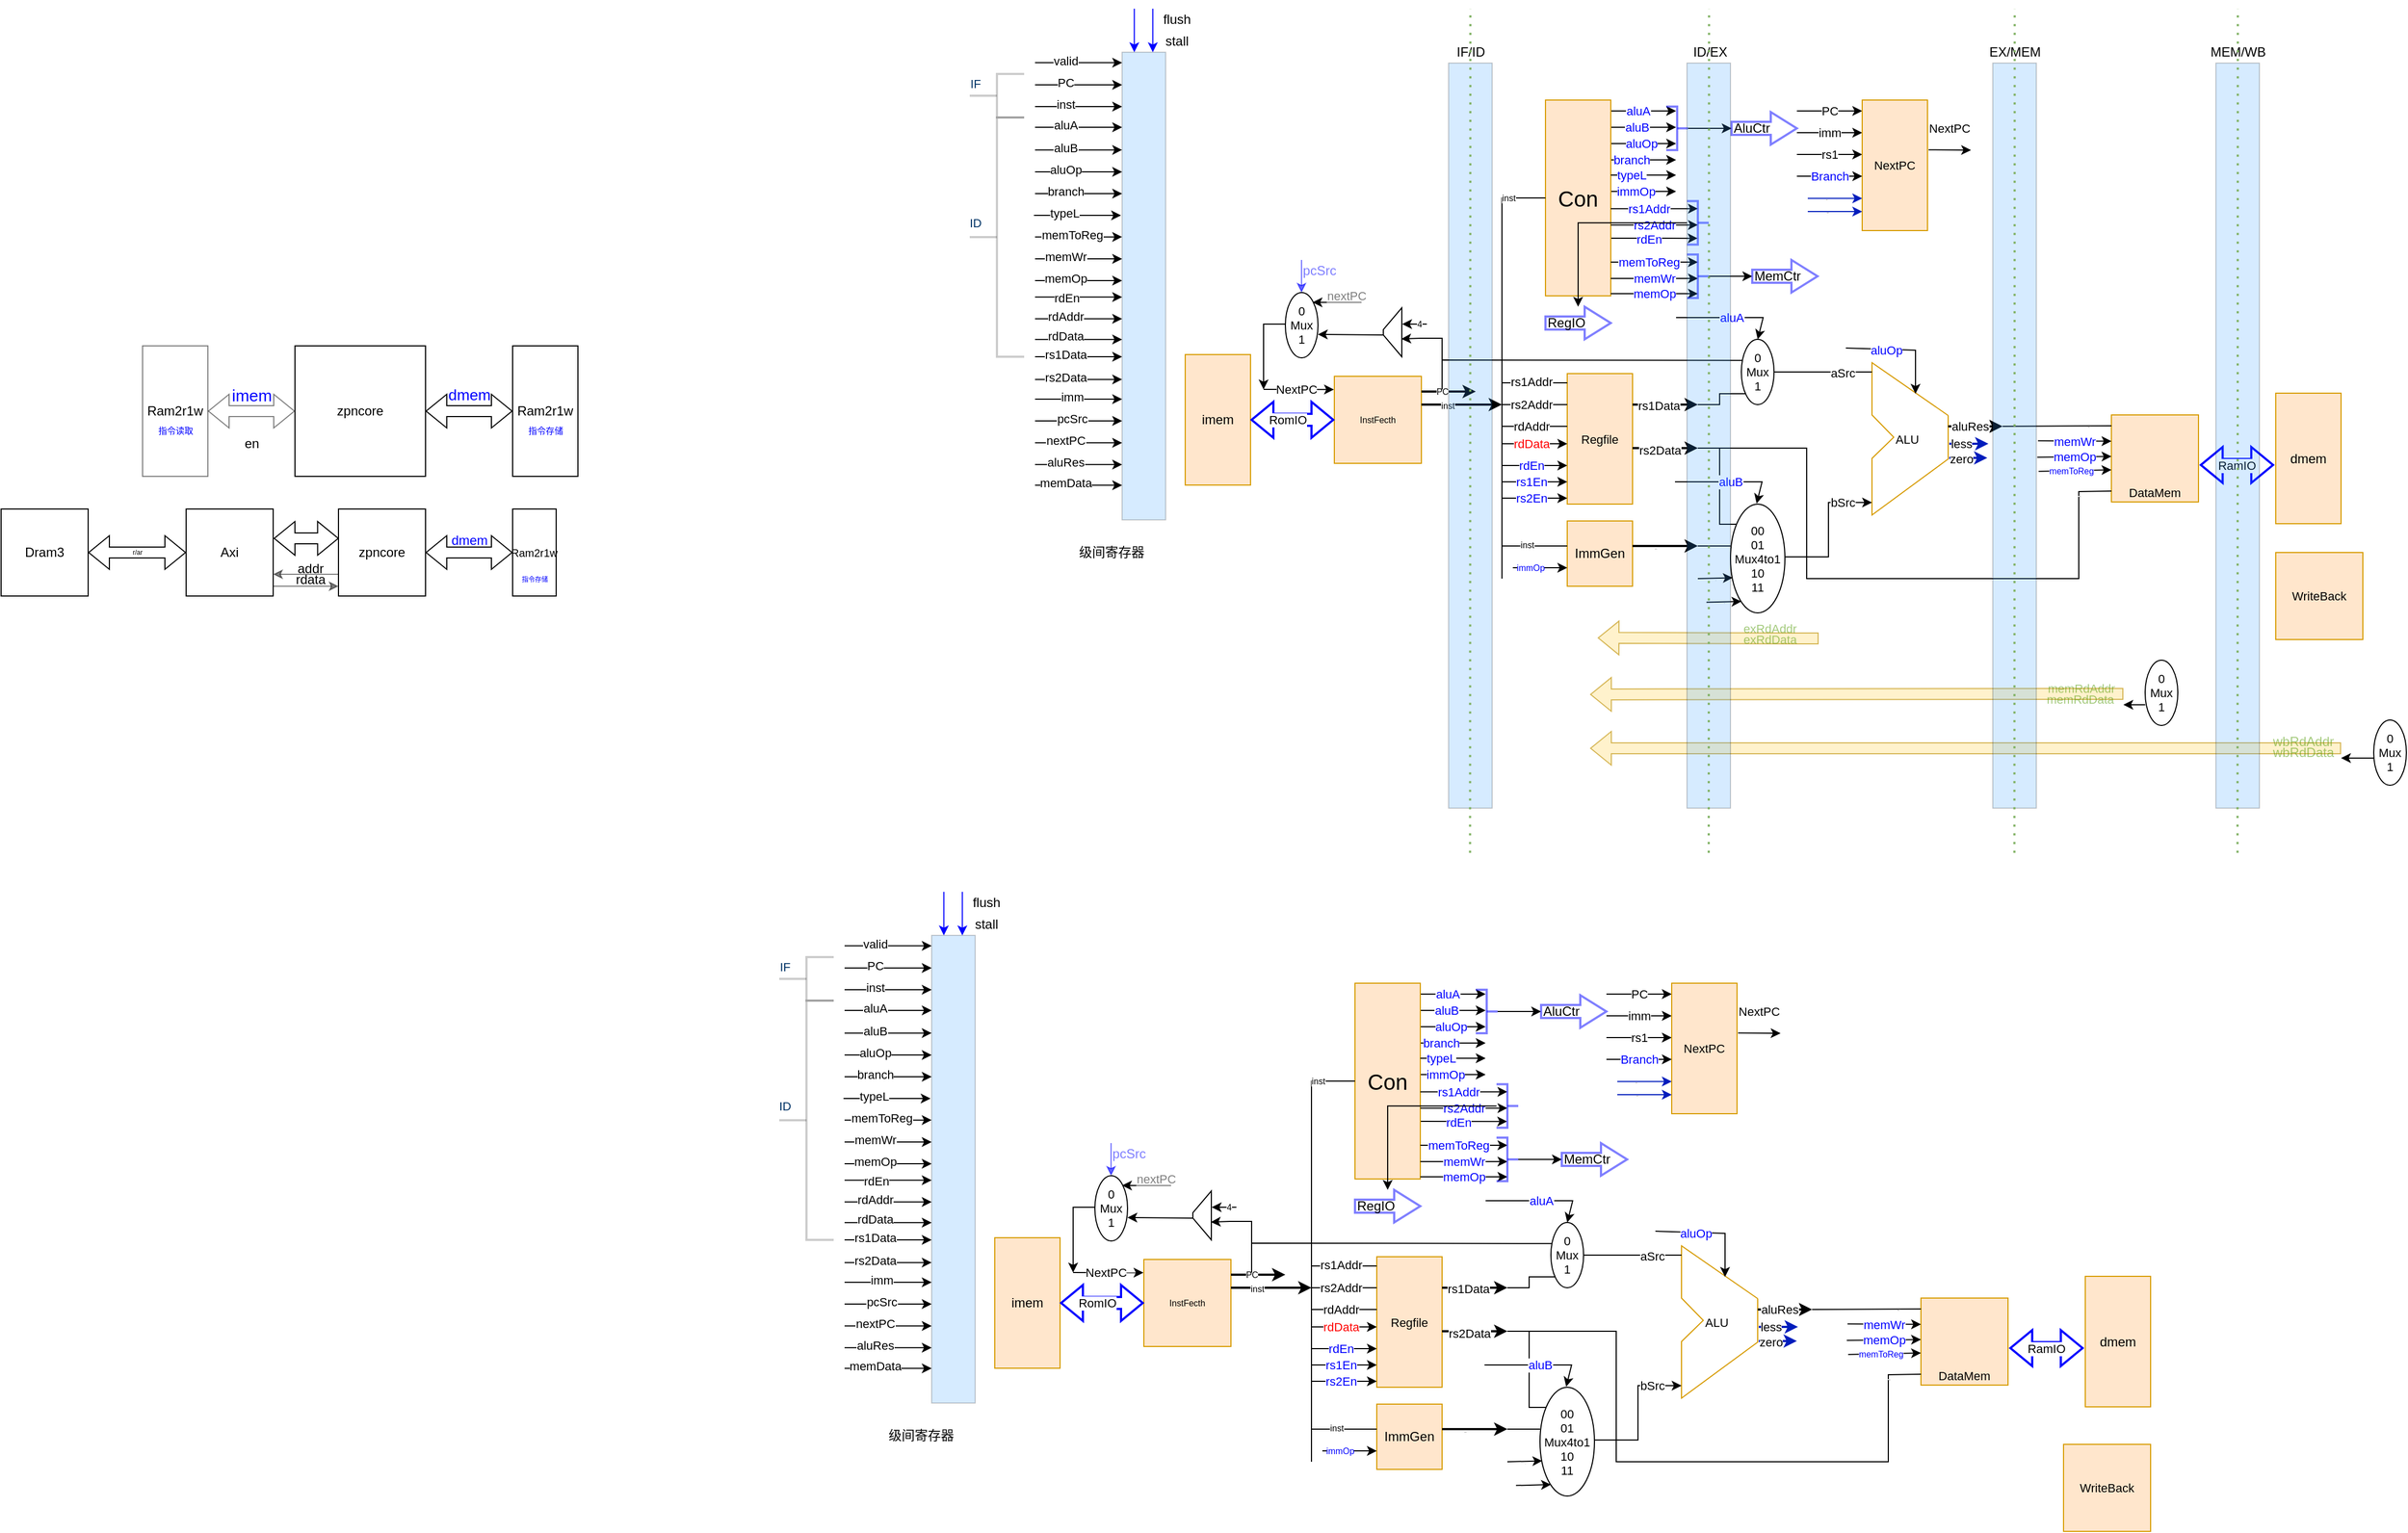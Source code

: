 <mxfile version="24.4.3" type="github" pages="8">
  <diagram id="5pk5TCV-JJ2XicqM3Zmq" name="五级流水">
    <mxGraphModel dx="2074" dy="1098" grid="1" gridSize="10" guides="1" tooltips="1" connect="1" arrows="1" fold="1" page="1" pageScale="1" pageWidth="1169" pageHeight="827" math="0" shadow="0">
      <root>
        <mxCell id="0" />
        <mxCell id="1" parent="0" />
        <mxCell id="cetgRhETa2XOZLuZyg7y-1" value="" style="endArrow=classic;html=1;rounded=0;fontColor=#0000FF;" parent="1" edge="1">
          <mxGeometry relative="1" as="geometry">
            <mxPoint x="1569" y="129" as="sourcePoint" />
            <mxPoint x="1629" y="129" as="targetPoint" />
          </mxGeometry>
        </mxCell>
        <mxCell id="cetgRhETa2XOZLuZyg7y-2" value="aluB" style="edgeLabel;resizable=0;html=1;align=center;verticalAlign=middle;labelBackgroundColor=#FFFFFF;gradientColor=none;opacity=50;fontColor=#0000FF;" parent="cetgRhETa2XOZLuZyg7y-1" connectable="0" vertex="1">
          <mxGeometry relative="1" as="geometry">
            <mxPoint x="-6" as="offset" />
          </mxGeometry>
        </mxCell>
        <mxCell id="cetgRhETa2XOZLuZyg7y-3" value="" style="endArrow=classic;html=1;rounded=0;fontColor=#0000FF;" parent="1" edge="1">
          <mxGeometry relative="1" as="geometry">
            <mxPoint x="1569" y="144" as="sourcePoint" />
            <mxPoint x="1629" y="144" as="targetPoint" />
          </mxGeometry>
        </mxCell>
        <mxCell id="cetgRhETa2XOZLuZyg7y-4" value="aluOp" style="edgeLabel;resizable=0;html=1;align=center;verticalAlign=middle;labelBackgroundColor=#FFFFFF;gradientColor=none;opacity=50;fontColor=#0000FF;" parent="cetgRhETa2XOZLuZyg7y-3" connectable="0" vertex="1">
          <mxGeometry relative="1" as="geometry">
            <mxPoint x="-2" as="offset" />
          </mxGeometry>
        </mxCell>
        <mxCell id="cetgRhETa2XOZLuZyg7y-5" value="" style="endArrow=classic;html=1;rounded=0;fontColor=#0000FF;" parent="1" edge="1">
          <mxGeometry relative="1" as="geometry">
            <mxPoint x="1569" y="159" as="sourcePoint" />
            <mxPoint x="1629" y="159" as="targetPoint" />
          </mxGeometry>
        </mxCell>
        <mxCell id="cetgRhETa2XOZLuZyg7y-6" value="branch" style="edgeLabel;resizable=0;html=1;align=center;verticalAlign=middle;labelBackgroundColor=#FFFFFF;gradientColor=none;opacity=50;fontColor=#0000FF;" parent="cetgRhETa2XOZLuZyg7y-5" connectable="0" vertex="1">
          <mxGeometry relative="1" as="geometry">
            <mxPoint x="-11" as="offset" />
          </mxGeometry>
        </mxCell>
        <mxCell id="cetgRhETa2XOZLuZyg7y-7" value="" style="endArrow=classic;html=1;rounded=0;fontColor=#0000FF;entryX=0.511;entryY=0.144;entryDx=0;entryDy=0;entryPerimeter=0;" parent="1" target="cetgRhETa2XOZLuZyg7y-133" edge="1">
          <mxGeometry relative="1" as="geometry">
            <mxPoint x="1569" y="231" as="sourcePoint" />
            <mxPoint x="1629" y="231" as="targetPoint" />
          </mxGeometry>
        </mxCell>
        <mxCell id="cetgRhETa2XOZLuZyg7y-8" value="rdEn" style="edgeLabel;resizable=0;html=1;align=center;verticalAlign=middle;labelBackgroundColor=#FFFFFF;gradientColor=none;opacity=50;fontColor=#0000FF;" parent="cetgRhETa2XOZLuZyg7y-7" connectable="0" vertex="1">
          <mxGeometry relative="1" as="geometry">
            <mxPoint x="-5" y="1" as="offset" />
          </mxGeometry>
        </mxCell>
        <mxCell id="cetgRhETa2XOZLuZyg7y-9" value="" style="endArrow=classic;html=1;rounded=0;fontColor=#0000FF;" parent="1" edge="1">
          <mxGeometry relative="1" as="geometry">
            <mxPoint x="1569" y="188" as="sourcePoint" />
            <mxPoint x="1629" y="188" as="targetPoint" />
          </mxGeometry>
        </mxCell>
        <mxCell id="cetgRhETa2XOZLuZyg7y-10" value="immOp" style="edgeLabel;resizable=0;html=1;align=center;verticalAlign=middle;labelBackgroundColor=#FFFFFF;gradientColor=none;opacity=50;fontColor=#0000FF;" parent="cetgRhETa2XOZLuZyg7y-9" connectable="0" vertex="1">
          <mxGeometry relative="1" as="geometry">
            <mxPoint x="-7" as="offset" />
          </mxGeometry>
        </mxCell>
        <mxCell id="cetgRhETa2XOZLuZyg7y-11" value="" style="endArrow=classic;html=1;rounded=0;fontColor=#0000FF;" parent="1" edge="1">
          <mxGeometry relative="1" as="geometry">
            <mxPoint x="1569" y="114" as="sourcePoint" />
            <mxPoint x="1629" y="114" as="targetPoint" />
          </mxGeometry>
        </mxCell>
        <mxCell id="cetgRhETa2XOZLuZyg7y-12" value="aluA" style="edgeLabel;resizable=0;html=1;align=center;verticalAlign=middle;labelBackgroundColor=#FFFFFF;gradientColor=none;opacity=50;fontColor=#0000FF;" parent="cetgRhETa2XOZLuZyg7y-11" connectable="0" vertex="1">
          <mxGeometry relative="1" as="geometry">
            <mxPoint x="-5" as="offset" />
          </mxGeometry>
        </mxCell>
        <mxCell id="cetgRhETa2XOZLuZyg7y-13" value="" style="endArrow=classic;html=1;rounded=0;" parent="1" edge="1">
          <mxGeometry relative="1" as="geometry">
            <mxPoint x="1740" y="114" as="sourcePoint" />
            <mxPoint x="1800" y="114" as="targetPoint" />
          </mxGeometry>
        </mxCell>
        <mxCell id="cetgRhETa2XOZLuZyg7y-14" value="PC" style="edgeLabel;resizable=0;html=1;align=center;verticalAlign=middle;labelBackgroundColor=#FFFFFF;gradientColor=none;opacity=50;" parent="cetgRhETa2XOZLuZyg7y-13" connectable="0" vertex="1">
          <mxGeometry relative="1" as="geometry" />
        </mxCell>
        <mxCell id="cetgRhETa2XOZLuZyg7y-15" value="" style="endArrow=classic;html=1;rounded=0;" parent="1" edge="1">
          <mxGeometry relative="1" as="geometry">
            <mxPoint x="1740" y="134" as="sourcePoint" />
            <mxPoint x="1800" y="134" as="targetPoint" />
          </mxGeometry>
        </mxCell>
        <mxCell id="cetgRhETa2XOZLuZyg7y-16" value="imm" style="edgeLabel;resizable=0;html=1;align=center;verticalAlign=middle;labelBackgroundColor=#FFFFFF;gradientColor=none;opacity=50;" parent="cetgRhETa2XOZLuZyg7y-15" connectable="0" vertex="1">
          <mxGeometry relative="1" as="geometry" />
        </mxCell>
        <mxCell id="cetgRhETa2XOZLuZyg7y-17" value="" style="endArrow=classic;html=1;rounded=0;" parent="1" edge="1">
          <mxGeometry relative="1" as="geometry">
            <mxPoint x="1740" y="154" as="sourcePoint" />
            <mxPoint x="1800" y="154" as="targetPoint" />
          </mxGeometry>
        </mxCell>
        <mxCell id="cetgRhETa2XOZLuZyg7y-18" value="rs1" style="edgeLabel;resizable=0;html=1;align=center;verticalAlign=middle;labelBackgroundColor=#FFFFFF;gradientColor=none;opacity=50;" parent="cetgRhETa2XOZLuZyg7y-17" connectable="0" vertex="1">
          <mxGeometry relative="1" as="geometry" />
        </mxCell>
        <mxCell id="cetgRhETa2XOZLuZyg7y-19" value="" style="endArrow=classic;html=1;rounded=0;exitX=0.381;exitY=-0.016;exitDx=0;exitDy=0;exitPerimeter=0;" parent="1" source="cetgRhETa2XOZLuZyg7y-64" edge="1">
          <mxGeometry relative="1" as="geometry">
            <mxPoint x="1860" y="154" as="sourcePoint" />
            <mxPoint x="1900" y="150" as="targetPoint" />
          </mxGeometry>
        </mxCell>
        <mxCell id="cetgRhETa2XOZLuZyg7y-20" value="NextPC" style="edgeLabel;resizable=0;html=1;align=center;verticalAlign=middle;labelBackgroundColor=#FFFFFF;gradientColor=none;opacity=50;" parent="cetgRhETa2XOZLuZyg7y-19" connectable="0" vertex="1">
          <mxGeometry relative="1" as="geometry">
            <mxPoint x="-1" y="-20" as="offset" />
          </mxGeometry>
        </mxCell>
        <mxCell id="cetgRhETa2XOZLuZyg7y-21" value="Con" style="rounded=0;whiteSpace=wrap;html=1;fontSize=20;fillColor=#ffe6cc;direction=south;strokeColor=#d79b00;" parent="1" vertex="1">
          <mxGeometry x="1509" y="104" width="60" height="180" as="geometry" />
        </mxCell>
        <mxCell id="cetgRhETa2XOZLuZyg7y-22" value="InstFecth" style="whiteSpace=wrap;html=1;aspect=fixed;fontSize=8;fillColor=#ffe6cc;strokeColor=#d79b00;" parent="1" vertex="1">
          <mxGeometry x="1315" y="358" width="80" height="80" as="geometry" />
        </mxCell>
        <mxCell id="cetgRhETa2XOZLuZyg7y-23" value="" style="endArrow=classic;html=1;rounded=0;fontSize=8;strokeWidth=2;exitX=1;exitY=0.325;exitDx=0;exitDy=0;exitPerimeter=0;" parent="1" source="cetgRhETa2XOZLuZyg7y-22" edge="1">
          <mxGeometry width="50" height="50" relative="1" as="geometry">
            <mxPoint x="1419" y="384" as="sourcePoint" />
            <mxPoint x="1469" y="384" as="targetPoint" />
          </mxGeometry>
        </mxCell>
        <mxCell id="cetgRhETa2XOZLuZyg7y-24" value="inst" style="edgeLabel;html=1;align=center;verticalAlign=middle;resizable=0;points=[];fontSize=8;" parent="cetgRhETa2XOZLuZyg7y-23" vertex="1" connectable="0">
          <mxGeometry x="-0.368" y="-1" relative="1" as="geometry">
            <mxPoint as="offset" />
          </mxGeometry>
        </mxCell>
        <mxCell id="cetgRhETa2XOZLuZyg7y-25" value="" style="endArrow=classic;html=1;rounded=0;fontSize=8;strokeWidth=2;entryX=0;entryY=0.325;entryDx=0;entryDy=0;entryPerimeter=0;" parent="1" edge="1">
          <mxGeometry width="50" height="50" relative="1" as="geometry">
            <mxPoint x="1395" y="372" as="sourcePoint" />
            <mxPoint x="1445" y="372" as="targetPoint" />
          </mxGeometry>
        </mxCell>
        <mxCell id="cetgRhETa2XOZLuZyg7y-26" value="PC" style="edgeLabel;html=1;align=center;verticalAlign=middle;resizable=0;points=[];fontSize=8;" parent="cetgRhETa2XOZLuZyg7y-25" vertex="1" connectable="0">
          <mxGeometry x="-0.239" y="-1" relative="1" as="geometry">
            <mxPoint y="-1" as="offset" />
          </mxGeometry>
        </mxCell>
        <mxCell id="cetgRhETa2XOZLuZyg7y-27" value="Regfile" style="rounded=0;whiteSpace=wrap;html=1;fontSize=11;fillColor=#ffe6cc;direction=south;verticalAlign=middle;strokeColor=#d79b00;" parent="1" vertex="1">
          <mxGeometry x="1529" y="355.5" width="60" height="120" as="geometry" />
        </mxCell>
        <mxCell id="cetgRhETa2XOZLuZyg7y-28" value="ImmGen" style="whiteSpace=wrap;html=1;aspect=fixed;fontSize=12;fillColor=#ffe6cc;strokeColor=#d79b00;" parent="1" vertex="1">
          <mxGeometry x="1529" y="491" width="60" height="60" as="geometry" />
        </mxCell>
        <mxCell id="cetgRhETa2XOZLuZyg7y-29" value="" style="endArrow=classic;html=1;rounded=0;fontSize=2;strokeWidth=2;exitX=0.238;exitY=0;exitDx=0;exitDy=0;exitPerimeter=0;" parent="1" source="cetgRhETa2XOZLuZyg7y-27" edge="1">
          <mxGeometry width="50" height="50" relative="1" as="geometry">
            <mxPoint x="1599" y="384" as="sourcePoint" />
            <mxPoint x="1649" y="384" as="targetPoint" />
          </mxGeometry>
        </mxCell>
        <mxCell id="cetgRhETa2XOZLuZyg7y-30" value="rs1Data" style="edgeLabel;html=1;align=center;verticalAlign=middle;resizable=0;points=[];fontSize=11;" parent="cetgRhETa2XOZLuZyg7y-29" vertex="1" connectable="0">
          <mxGeometry x="-0.304" y="1" relative="1" as="geometry">
            <mxPoint x="3" y="2" as="offset" />
          </mxGeometry>
        </mxCell>
        <mxCell id="cetgRhETa2XOZLuZyg7y-31" value="" style="endArrow=classic;html=1;rounded=0;fontSize=2;strokeWidth=2;exitX=0.571;exitY=0;exitDx=0;exitDy=0;exitPerimeter=0;" parent="1" source="cetgRhETa2XOZLuZyg7y-27" edge="1">
          <mxGeometry width="50" height="50" relative="1" as="geometry">
            <mxPoint x="1599" y="424.0" as="sourcePoint" />
            <mxPoint x="1649" y="424" as="targetPoint" />
          </mxGeometry>
        </mxCell>
        <mxCell id="cetgRhETa2XOZLuZyg7y-32" value="rs2Data" style="edgeLabel;html=1;align=center;verticalAlign=middle;resizable=0;points=[];fontSize=11;" parent="cetgRhETa2XOZLuZyg7y-31" vertex="1" connectable="0">
          <mxGeometry x="-0.365" y="-3" relative="1" as="geometry">
            <mxPoint x="6" y="-1" as="offset" />
          </mxGeometry>
        </mxCell>
        <mxCell id="cetgRhETa2XOZLuZyg7y-33" value="" style="endArrow=none;html=1;rounded=0;fontSize=1;strokeWidth=1;" parent="1" edge="1">
          <mxGeometry width="50" height="50" relative="1" as="geometry">
            <mxPoint x="1469" y="544" as="sourcePoint" />
            <mxPoint x="1469" y="384" as="targetPoint" />
          </mxGeometry>
        </mxCell>
        <mxCell id="cetgRhETa2XOZLuZyg7y-34" value="" style="endArrow=none;html=1;rounded=0;fontSize=1;strokeWidth=1;entryX=0;entryY=0.383;entryDx=0;entryDy=0;entryPerimeter=0;" parent="1" target="cetgRhETa2XOZLuZyg7y-28" edge="1">
          <mxGeometry width="50" height="50" relative="1" as="geometry">
            <mxPoint x="1469" y="514" as="sourcePoint" />
            <mxPoint x="1519" y="514" as="targetPoint" />
          </mxGeometry>
        </mxCell>
        <mxCell id="cetgRhETa2XOZLuZyg7y-35" value="inst" style="edgeLabel;html=1;align=center;verticalAlign=middle;resizable=0;points=[];fontSize=8;fontColor=#000000;" parent="cetgRhETa2XOZLuZyg7y-34" vertex="1" connectable="0">
          <mxGeometry x="-0.248" y="1" relative="1" as="geometry">
            <mxPoint as="offset" />
          </mxGeometry>
        </mxCell>
        <mxCell id="cetgRhETa2XOZLuZyg7y-36" value="" style="endArrow=none;html=1;rounded=0;fontSize=1;strokeWidth=1;entryX=0.071;entryY=1;entryDx=0;entryDy=0;entryPerimeter=0;" parent="1" target="cetgRhETa2XOZLuZyg7y-27" edge="1">
          <mxGeometry width="50" height="50" relative="1" as="geometry">
            <mxPoint x="1469" y="384" as="sourcePoint" />
            <mxPoint x="1529" y="384" as="targetPoint" />
            <Array as="points">
              <mxPoint x="1469" y="364" />
              <mxPoint x="1489" y="364" />
            </Array>
          </mxGeometry>
        </mxCell>
        <mxCell id="cetgRhETa2XOZLuZyg7y-37" value="rs1Addr" style="edgeLabel;html=1;align=center;verticalAlign=middle;resizable=0;points=[];fontSize=11;" parent="cetgRhETa2XOZLuZyg7y-36" vertex="1" connectable="0">
          <mxGeometry x="0.176" y="1" relative="1" as="geometry">
            <mxPoint as="offset" />
          </mxGeometry>
        </mxCell>
        <mxCell id="cetgRhETa2XOZLuZyg7y-38" value="" style="endArrow=none;html=1;rounded=0;fontSize=1;strokeWidth=1;entryX=0.237;entryY=1;entryDx=0;entryDy=0;entryPerimeter=0;" parent="1" target="cetgRhETa2XOZLuZyg7y-27" edge="1">
          <mxGeometry width="50" height="50" relative="1" as="geometry">
            <mxPoint x="1469" y="384" as="sourcePoint" />
            <mxPoint x="1519" y="384" as="targetPoint" />
          </mxGeometry>
        </mxCell>
        <mxCell id="cetgRhETa2XOZLuZyg7y-39" value="rs2Addr" style="edgeLabel;html=1;align=center;verticalAlign=middle;resizable=0;points=[];fontSize=11;" parent="cetgRhETa2XOZLuZyg7y-38" vertex="1" connectable="0">
          <mxGeometry x="-0.296" relative="1" as="geometry">
            <mxPoint x="6" as="offset" />
          </mxGeometry>
        </mxCell>
        <mxCell id="cetgRhETa2XOZLuZyg7y-40" value="" style="endArrow=none;html=1;rounded=0;fontSize=1;strokeWidth=1;entryX=0.237;entryY=1;entryDx=0;entryDy=0;entryPerimeter=0;" parent="1" edge="1">
          <mxGeometry width="50" height="50" relative="1" as="geometry">
            <mxPoint x="1469" y="404" as="sourcePoint" />
            <mxPoint x="1529" y="403.94" as="targetPoint" />
          </mxGeometry>
        </mxCell>
        <mxCell id="cetgRhETa2XOZLuZyg7y-41" value="rdAddr" style="edgeLabel;html=1;align=center;verticalAlign=middle;resizable=0;points=[];fontSize=11;" parent="cetgRhETa2XOZLuZyg7y-40" vertex="1" connectable="0">
          <mxGeometry x="-0.296" relative="1" as="geometry">
            <mxPoint x="6" as="offset" />
          </mxGeometry>
        </mxCell>
        <mxCell id="cetgRhETa2XOZLuZyg7y-42" value="" style="endArrow=classic;html=1;rounded=0;fontSize=2;strokeWidth=2;exitX=0.571;exitY=0;exitDx=0;exitDy=0;exitPerimeter=0;" parent="1" edge="1">
          <mxGeometry width="50" height="50" relative="1" as="geometry">
            <mxPoint x="1589" y="514.02" as="sourcePoint" />
            <mxPoint x="1649" y="514" as="targetPoint" />
          </mxGeometry>
        </mxCell>
        <mxCell id="cetgRhETa2XOZLuZyg7y-43" value="imm" style="edgeLabel;html=1;align=center;verticalAlign=middle;resizable=0;points=[];fontSize=1;" parent="cetgRhETa2XOZLuZyg7y-42" vertex="1" connectable="0">
          <mxGeometry x="-0.365" y="-3" relative="1" as="geometry">
            <mxPoint x="2" y="-1" as="offset" />
          </mxGeometry>
        </mxCell>
        <mxCell id="cetgRhETa2XOZLuZyg7y-44" value="" style="endArrow=none;html=1;rounded=0;fontSize=11;strokeWidth=1;fillColor=#ffe6cc;strokeColor=#d79b00;" parent="1" edge="1">
          <mxGeometry width="50" height="50" relative="1" as="geometry">
            <mxPoint x="1879" y="394" as="sourcePoint" />
            <mxPoint x="1879" y="394" as="targetPoint" />
            <Array as="points">
              <mxPoint x="1879" y="434" />
              <mxPoint x="1809" y="485.5" />
              <mxPoint x="1809" y="433.5" />
              <mxPoint x="1829" y="414" />
              <mxPoint x="1809" y="393.5" />
              <mxPoint x="1809" y="345.5" />
            </Array>
          </mxGeometry>
        </mxCell>
        <mxCell id="cetgRhETa2XOZLuZyg7y-45" value="ALU" style="text;html=1;align=center;verticalAlign=middle;resizable=0;points=[];autosize=1;strokeColor=none;fillColor=none;fontSize=11;strokeWidth=11;" parent="1" vertex="1">
          <mxGeometry x="1816" y="400.5" width="50" height="30" as="geometry" />
        </mxCell>
        <mxCell id="cetgRhETa2XOZLuZyg7y-46" value="0&lt;br style=&quot;font-size: 11px;&quot;&gt;Mux&lt;br style=&quot;font-size: 11px;&quot;&gt;1" style="ellipse;whiteSpace=wrap;html=1;fontSize=11;fillColor=none;strokeWidth=1;" parent="1" vertex="1">
          <mxGeometry x="1689" y="324" width="30" height="60" as="geometry" />
        </mxCell>
        <mxCell id="cetgRhETa2XOZLuZyg7y-47" value="" style="endArrow=none;html=1;rounded=0;fontSize=1;strokeWidth=1;entryX=0.124;entryY=0.833;entryDx=0;entryDy=0;entryPerimeter=0;" parent="1" target="cetgRhETa2XOZLuZyg7y-46" edge="1">
          <mxGeometry width="50" height="50" relative="1" as="geometry">
            <mxPoint x="1649" y="384" as="sourcePoint" />
            <mxPoint x="1679" y="374" as="targetPoint" />
            <Array as="points">
              <mxPoint x="1669" y="384" />
              <mxPoint x="1669" y="374" />
            </Array>
          </mxGeometry>
        </mxCell>
        <mxCell id="cetgRhETa2XOZLuZyg7y-48" value="" style="endArrow=none;html=1;rounded=0;fontSize=1;strokeWidth=1;entryX=0.022;entryY=0.646;entryDx=0;entryDy=0;entryPerimeter=0;" parent="1" edge="1">
          <mxGeometry width="50" height="50" relative="1" as="geometry">
            <mxPoint x="1414" y="370" as="sourcePoint" />
            <mxPoint x="1689.66" y="343.38" as="targetPoint" />
            <Array as="points">
              <mxPoint x="1414" y="343" />
            </Array>
          </mxGeometry>
        </mxCell>
        <mxCell id="cetgRhETa2XOZLuZyg7y-49" value="" style="endArrow=none;html=1;rounded=0;fontSize=1;strokeWidth=1;exitX=1;exitY=1;exitDx=0;exitDy=0;exitPerimeter=0;" parent="1" edge="1">
          <mxGeometry width="50" height="50" relative="1" as="geometry">
            <mxPoint x="1719" y="354" as="sourcePoint" />
            <mxPoint x="1809" y="354" as="targetPoint" />
            <Array as="points">
              <mxPoint x="1769" y="354" />
            </Array>
          </mxGeometry>
        </mxCell>
        <mxCell id="cetgRhETa2XOZLuZyg7y-50" value="aSrc" style="edgeLabel;html=1;align=center;verticalAlign=middle;resizable=0;points=[];fontSize=11;" parent="cetgRhETa2XOZLuZyg7y-49" vertex="1" connectable="0">
          <mxGeometry x="0.39" y="-1" relative="1" as="geometry">
            <mxPoint as="offset" />
          </mxGeometry>
        </mxCell>
        <mxCell id="cetgRhETa2XOZLuZyg7y-51" value="&lt;font style=&quot;font-size: 11px;&quot;&gt;00&lt;br style=&quot;font-size: 11px;&quot;&gt;01&lt;br style=&quot;font-size: 11px;&quot;&gt;Mux4to1&lt;br style=&quot;font-size: 11px;&quot;&gt;10&lt;br style=&quot;font-size: 11px;&quot;&gt;11&lt;/font&gt;" style="ellipse;whiteSpace=wrap;html=1;fontSize=11;fillColor=none;strokeWidth=1;" parent="1" vertex="1">
          <mxGeometry x="1679" y="475.5" width="50" height="100" as="geometry" />
        </mxCell>
        <mxCell id="cetgRhETa2XOZLuZyg7y-52" value="" style="endArrow=none;html=1;rounded=0;fontSize=1;strokeWidth=1;entryX=0.112;entryY=0.185;entryDx=0;entryDy=0;entryPerimeter=0;" parent="1" target="cetgRhETa2XOZLuZyg7y-51" edge="1">
          <mxGeometry width="50" height="50" relative="1" as="geometry">
            <mxPoint x="1649" y="424" as="sourcePoint" />
            <mxPoint x="1719" y="425.5" as="targetPoint" />
            <Array as="points">
              <mxPoint x="1669" y="424" />
              <mxPoint x="1669" y="484" />
              <mxPoint x="1669" y="494" />
            </Array>
          </mxGeometry>
        </mxCell>
        <mxCell id="cetgRhETa2XOZLuZyg7y-53" value="" style="endArrow=none;html=1;rounded=0;fontSize=1;strokeWidth=1;" parent="1" edge="1">
          <mxGeometry width="50" height="50" relative="1" as="geometry">
            <mxPoint x="1649" y="514" as="sourcePoint" />
            <mxPoint x="1669" y="514" as="targetPoint" />
            <Array as="points">
              <mxPoint x="1659" y="514" />
              <mxPoint x="1669" y="514" />
              <mxPoint x="1679" y="514" />
            </Array>
          </mxGeometry>
        </mxCell>
        <mxCell id="cetgRhETa2XOZLuZyg7y-54" value="" style="endArrow=classic;html=1;rounded=0;fontSize=1;strokeWidth=1;entryX=0.042;entryY=0.677;entryDx=0;entryDy=0;entryPerimeter=0;" parent="1" target="cetgRhETa2XOZLuZyg7y-51" edge="1">
          <mxGeometry width="50" height="50" relative="1" as="geometry">
            <mxPoint x="1649" y="544" as="sourcePoint" />
            <mxPoint x="1679" y="544" as="targetPoint" />
          </mxGeometry>
        </mxCell>
        <mxCell id="cetgRhETa2XOZLuZyg7y-55" value="4" style="edgeLabel;html=1;align=center;verticalAlign=middle;resizable=0;points=[];fontSize=1;" parent="cetgRhETa2XOZLuZyg7y-54" vertex="1" connectable="0">
          <mxGeometry x="-0.04" relative="1" as="geometry">
            <mxPoint y="1" as="offset" />
          </mxGeometry>
        </mxCell>
        <mxCell id="cetgRhETa2XOZLuZyg7y-56" value="" style="endArrow=classic;html=1;rounded=0;fontSize=1;strokeWidth=1;exitX=1;exitY=0.485;exitDx=0;exitDy=0;exitPerimeter=0;" parent="1" source="cetgRhETa2XOZLuZyg7y-51" edge="1">
          <mxGeometry width="50" height="50" relative="1" as="geometry">
            <mxPoint x="1739" y="524" as="sourcePoint" />
            <mxPoint x="1809" y="474" as="targetPoint" />
            <Array as="points">
              <mxPoint x="1769" y="524" />
              <mxPoint x="1769" y="474" />
            </Array>
          </mxGeometry>
        </mxCell>
        <mxCell id="cetgRhETa2XOZLuZyg7y-57" value="bSrc" style="edgeLabel;html=1;align=center;verticalAlign=middle;resizable=0;points=[];fontSize=11;" parent="cetgRhETa2XOZLuZyg7y-56" vertex="1" connectable="0">
          <mxGeometry x="0.588" relative="1" as="geometry">
            <mxPoint as="offset" />
          </mxGeometry>
        </mxCell>
        <mxCell id="cetgRhETa2XOZLuZyg7y-58" value="" style="endArrow=classic;html=1;rounded=0;fontSize=1;strokeWidth=2;" parent="1" edge="1">
          <mxGeometry width="50" height="50" relative="1" as="geometry">
            <mxPoint x="1879" y="404" as="sourcePoint" />
            <mxPoint x="1929" y="404" as="targetPoint" />
          </mxGeometry>
        </mxCell>
        <mxCell id="cetgRhETa2XOZLuZyg7y-59" value="aluRes" style="edgeLabel;html=1;align=center;verticalAlign=middle;resizable=0;points=[];fontSize=11;" parent="cetgRhETa2XOZLuZyg7y-58" vertex="1" connectable="0">
          <mxGeometry x="-0.234" relative="1" as="geometry">
            <mxPoint x="1" as="offset" />
          </mxGeometry>
        </mxCell>
        <mxCell id="cetgRhETa2XOZLuZyg7y-60" value="" style="endArrow=classic;html=1;rounded=0;fontSize=1;strokeWidth=2;fillColor=#0050ef;strokeColor=#001DBC;" parent="1" edge="1">
          <mxGeometry width="50" height="50" relative="1" as="geometry">
            <mxPoint x="1880" y="420" as="sourcePoint" />
            <mxPoint x="1916" y="420" as="targetPoint" />
          </mxGeometry>
        </mxCell>
        <mxCell id="cetgRhETa2XOZLuZyg7y-61" value="less" style="edgeLabel;html=1;align=center;verticalAlign=middle;resizable=0;points=[];fontSize=11;" parent="cetgRhETa2XOZLuZyg7y-60" vertex="1" connectable="0">
          <mxGeometry x="-0.315" relative="1" as="geometry">
            <mxPoint x="-2" as="offset" />
          </mxGeometry>
        </mxCell>
        <mxCell id="cetgRhETa2XOZLuZyg7y-62" value="" style="endArrow=classic;html=1;rounded=0;fontSize=1;strokeWidth=2;fillColor=#0050ef;strokeColor=#001DBC;" parent="1" edge="1">
          <mxGeometry width="50" height="50" relative="1" as="geometry">
            <mxPoint x="1880" y="433" as="sourcePoint" />
            <mxPoint x="1915" y="433" as="targetPoint" />
          </mxGeometry>
        </mxCell>
        <mxCell id="cetgRhETa2XOZLuZyg7y-63" value="zero" style="edgeLabel;html=1;align=center;verticalAlign=middle;resizable=0;points=[];fontSize=11;" parent="cetgRhETa2XOZLuZyg7y-62" vertex="1" connectable="0">
          <mxGeometry x="-0.397" relative="1" as="geometry">
            <mxPoint y="1" as="offset" />
          </mxGeometry>
        </mxCell>
        <mxCell id="cetgRhETa2XOZLuZyg7y-64" value="NextPC" style="rounded=0;whiteSpace=wrap;html=1;fontSize=11;fillColor=#ffe6cc;direction=south;strokeColor=#d79b00;" parent="1" vertex="1">
          <mxGeometry x="1800" y="104" width="60" height="120" as="geometry" />
        </mxCell>
        <mxCell id="cetgRhETa2XOZLuZyg7y-65" value="DataMem" style="whiteSpace=wrap;html=1;aspect=fixed;fontSize=11;fillColor=#ffe6cc;verticalAlign=bottom;strokeColor=#d79b00;" parent="1" vertex="1">
          <mxGeometry x="2029" y="393.5" width="80" height="80" as="geometry" />
        </mxCell>
        <mxCell id="cetgRhETa2XOZLuZyg7y-66" value="" style="endArrow=none;html=1;rounded=0;fontSize=1;strokeWidth=1;entryX=0;entryY=0.125;entryDx=0;entryDy=0;entryPerimeter=0;" parent="1" target="cetgRhETa2XOZLuZyg7y-65" edge="1">
          <mxGeometry width="50" height="50" relative="1" as="geometry">
            <mxPoint x="1929" y="404" as="sourcePoint" />
            <mxPoint x="1979" y="384" as="targetPoint" />
          </mxGeometry>
        </mxCell>
        <mxCell id="cetgRhETa2XOZLuZyg7y-67" value="addr" style="edgeLabel;html=1;align=center;verticalAlign=middle;resizable=0;points=[];fontSize=1;" parent="cetgRhETa2XOZLuZyg7y-66" vertex="1" connectable="0">
          <mxGeometry x="0.688" y="1" relative="1" as="geometry">
            <mxPoint x="-6" y="1" as="offset" />
          </mxGeometry>
        </mxCell>
        <mxCell id="cetgRhETa2XOZLuZyg7y-68" value="" style="endArrow=none;html=1;rounded=0;fontSize=1;strokeWidth=1;entryX=0;entryY=0.875;entryDx=0;entryDy=0;entryPerimeter=0;" parent="1" target="cetgRhETa2XOZLuZyg7y-65" edge="1">
          <mxGeometry width="50" height="50" relative="1" as="geometry">
            <mxPoint x="1669" y="424" as="sourcePoint" />
            <mxPoint x="1749" y="414" as="targetPoint" />
            <Array as="points">
              <mxPoint x="1749" y="424" />
              <mxPoint x="1749" y="544" />
              <mxPoint x="1999" y="544" />
              <mxPoint x="1999" y="464" />
            </Array>
          </mxGeometry>
        </mxCell>
        <mxCell id="cetgRhETa2XOZLuZyg7y-69" value="dataIn" style="edgeLabel;html=1;align=center;verticalAlign=middle;resizable=0;points=[];fontSize=1;" parent="cetgRhETa2XOZLuZyg7y-68" vertex="1" connectable="0">
          <mxGeometry x="0.878" relative="1" as="geometry">
            <mxPoint as="offset" />
          </mxGeometry>
        </mxCell>
        <mxCell id="cetgRhETa2XOZLuZyg7y-72" value="" style="endArrow=classic;html=1;rounded=0;fontColor=#0000FF;" parent="1" edge="1">
          <mxGeometry relative="1" as="geometry">
            <mxPoint x="1569" y="253" as="sourcePoint" />
            <mxPoint x="1649" y="253" as="targetPoint" />
          </mxGeometry>
        </mxCell>
        <mxCell id="cetgRhETa2XOZLuZyg7y-73" value="memToReg" style="edgeLabel;resizable=0;html=1;align=center;verticalAlign=middle;labelBackgroundColor=#FFFFFF;gradientColor=none;opacity=50;fontColor=#0000FF;" parent="cetgRhETa2XOZLuZyg7y-72" connectable="0" vertex="1">
          <mxGeometry relative="1" as="geometry">
            <mxPoint x="-5" as="offset" />
          </mxGeometry>
        </mxCell>
        <mxCell id="cetgRhETa2XOZLuZyg7y-74" value="" style="endArrow=classic;html=1;rounded=0;fontColor=#0000FF;" parent="1" edge="1">
          <mxGeometry relative="1" as="geometry">
            <mxPoint x="1569" y="268" as="sourcePoint" />
            <mxPoint x="1649" y="268" as="targetPoint" />
          </mxGeometry>
        </mxCell>
        <mxCell id="cetgRhETa2XOZLuZyg7y-75" value="memWr" style="edgeLabel;resizable=0;html=1;align=center;verticalAlign=middle;labelBackgroundColor=#FFFFFF;gradientColor=none;opacity=50;fontColor=#0000FF;" parent="cetgRhETa2XOZLuZyg7y-74" connectable="0" vertex="1">
          <mxGeometry relative="1" as="geometry" />
        </mxCell>
        <mxCell id="cetgRhETa2XOZLuZyg7y-76" value="" style="endArrow=classic;html=1;rounded=0;fontColor=#0000FF;" parent="1" edge="1">
          <mxGeometry relative="1" as="geometry">
            <mxPoint x="1569" y="282" as="sourcePoint" />
            <mxPoint x="1649" y="282" as="targetPoint" />
          </mxGeometry>
        </mxCell>
        <mxCell id="cetgRhETa2XOZLuZyg7y-77" value="memOp" style="edgeLabel;resizable=0;html=1;align=center;verticalAlign=middle;labelBackgroundColor=#FFFFFF;gradientColor=none;opacity=50;fontColor=#0000FF;" parent="cetgRhETa2XOZLuZyg7y-76" connectable="0" vertex="1">
          <mxGeometry relative="1" as="geometry" />
        </mxCell>
        <mxCell id="cetgRhETa2XOZLuZyg7y-78" value="" style="endArrow=none;html=1;rounded=0;fontSize=8;fontColor=#0000FF;strokeWidth=1;entryX=0.5;entryY=1;entryDx=0;entryDy=0;" parent="1" target="cetgRhETa2XOZLuZyg7y-21" edge="1">
          <mxGeometry width="50" height="50" relative="1" as="geometry">
            <mxPoint x="1469" y="364" as="sourcePoint" />
            <mxPoint x="1519" y="194" as="targetPoint" />
            <Array as="points">
              <mxPoint x="1469" y="194" />
            </Array>
          </mxGeometry>
        </mxCell>
        <mxCell id="cetgRhETa2XOZLuZyg7y-79" value="inst" style="edgeLabel;html=1;align=center;verticalAlign=middle;resizable=0;points=[];fontSize=8;fontColor=#000000;" parent="cetgRhETa2XOZLuZyg7y-78" vertex="1" connectable="0">
          <mxGeometry x="0.67" relative="1" as="geometry">
            <mxPoint as="offset" />
          </mxGeometry>
        </mxCell>
        <mxCell id="cetgRhETa2XOZLuZyg7y-80" value="" style="endArrow=classic;html=1;rounded=0;fontSize=8;fontColor=#0000FF;strokeWidth=1;entryX=0;entryY=0.717;entryDx=0;entryDy=0;entryPerimeter=0;" parent="1" target="cetgRhETa2XOZLuZyg7y-28" edge="1">
          <mxGeometry width="50" height="50" relative="1" as="geometry">
            <mxPoint x="1479" y="534" as="sourcePoint" />
            <mxPoint x="1519" y="534" as="targetPoint" />
          </mxGeometry>
        </mxCell>
        <mxCell id="cetgRhETa2XOZLuZyg7y-81" value="immOp" style="edgeLabel;html=1;align=center;verticalAlign=middle;resizable=0;points=[];fontSize=8;fontColor=#0000FF;" parent="cetgRhETa2XOZLuZyg7y-80" vertex="1" connectable="0">
          <mxGeometry x="-0.365" relative="1" as="geometry">
            <mxPoint as="offset" />
          </mxGeometry>
        </mxCell>
        <mxCell id="cetgRhETa2XOZLuZyg7y-82" value="" style="endArrow=classic;html=1;rounded=0;fontColor=#0000FF;entryX=0.5;entryY=0;entryDx=0;entryDy=0;" parent="1" target="cetgRhETa2XOZLuZyg7y-46" edge="1">
          <mxGeometry relative="1" as="geometry">
            <mxPoint x="1629" y="304" as="sourcePoint" />
            <mxPoint x="1709" y="304" as="targetPoint" />
            <Array as="points">
              <mxPoint x="1709" y="304" />
            </Array>
          </mxGeometry>
        </mxCell>
        <mxCell id="cetgRhETa2XOZLuZyg7y-83" value="aluA" style="edgeLabel;resizable=0;html=1;align=center;verticalAlign=middle;labelBackgroundColor=#FFFFFF;gradientColor=none;opacity=50;fontColor=#0000FF;" parent="cetgRhETa2XOZLuZyg7y-82" connectable="0" vertex="1">
          <mxGeometry relative="1" as="geometry" />
        </mxCell>
        <mxCell id="cetgRhETa2XOZLuZyg7y-84" value="" style="endArrow=classic;html=1;rounded=0;fontColor=#0000FF;exitX=1.038;exitY=0.507;exitDx=0;exitDy=0;exitPerimeter=0;" parent="1" source="mo3NeZDMjWkH2P4Uaehy-4" edge="1">
          <mxGeometry relative="1" as="geometry">
            <mxPoint x="1949" y="417.64" as="sourcePoint" />
            <mxPoint x="2029" y="417.64" as="targetPoint" />
          </mxGeometry>
        </mxCell>
        <mxCell id="cetgRhETa2XOZLuZyg7y-85" value="memWr" style="edgeLabel;resizable=0;html=1;align=center;verticalAlign=middle;labelBackgroundColor=#FFFFFF;gradientColor=none;opacity=50;fontColor=#0000FF;" parent="cetgRhETa2XOZLuZyg7y-84" connectable="0" vertex="1">
          <mxGeometry relative="1" as="geometry" />
        </mxCell>
        <mxCell id="cetgRhETa2XOZLuZyg7y-86" value="" style="endArrow=classic;html=1;rounded=0;fontColor=#0000FF;exitX=1.021;exitY=0.529;exitDx=0;exitDy=0;exitPerimeter=0;" parent="1" source="mo3NeZDMjWkH2P4Uaehy-4" edge="1">
          <mxGeometry relative="1" as="geometry">
            <mxPoint x="1949" y="431.64" as="sourcePoint" />
            <mxPoint x="2029" y="431.64" as="targetPoint" />
          </mxGeometry>
        </mxCell>
        <mxCell id="cetgRhETa2XOZLuZyg7y-87" value="memOp" style="edgeLabel;resizable=0;html=1;align=center;verticalAlign=middle;labelBackgroundColor=#FFFFFF;gradientColor=none;opacity=50;fontColor=#0000FF;" parent="cetgRhETa2XOZLuZyg7y-86" connectable="0" vertex="1">
          <mxGeometry relative="1" as="geometry" />
        </mxCell>
        <mxCell id="cetgRhETa2XOZLuZyg7y-88" value="" style="endArrow=classic;html=1;rounded=0;fontColor=#0000FF;exitX=1.053;exitY=0.548;exitDx=0;exitDy=0;exitPerimeter=0;" parent="1" source="mo3NeZDMjWkH2P4Uaehy-4" edge="1">
          <mxGeometry relative="1" as="geometry">
            <mxPoint x="1949" y="444" as="sourcePoint" />
            <mxPoint x="2029" y="444" as="targetPoint" />
          </mxGeometry>
        </mxCell>
        <mxCell id="cetgRhETa2XOZLuZyg7y-89" value="memToReg" style="edgeLabel;resizable=0;html=1;align=center;verticalAlign=middle;labelBackgroundColor=#FFFFFF;gradientColor=none;opacity=50;fontColor=#0000FF;fontSize=8;" parent="cetgRhETa2XOZLuZyg7y-88" connectable="0" vertex="1">
          <mxGeometry relative="1" as="geometry">
            <mxPoint x="-4" as="offset" />
          </mxGeometry>
        </mxCell>
        <mxCell id="cetgRhETa2XOZLuZyg7y-90" value="" style="endArrow=classic;html=1;rounded=0;fontSize=1;strokeWidth=1;entryX=0.042;entryY=0.677;entryDx=0;entryDy=0;entryPerimeter=0;" parent="1" edge="1">
          <mxGeometry width="50" height="50" relative="1" as="geometry">
            <mxPoint x="1656.9" y="565.8" as="sourcePoint" />
            <mxPoint x="1689" y="565" as="targetPoint" />
          </mxGeometry>
        </mxCell>
        <mxCell id="cetgRhETa2XOZLuZyg7y-91" value="0" style="edgeLabel;html=1;align=center;verticalAlign=middle;resizable=0;points=[];fontSize=1;" parent="cetgRhETa2XOZLuZyg7y-90" vertex="1" connectable="0">
          <mxGeometry x="-0.04" relative="1" as="geometry">
            <mxPoint as="offset" />
          </mxGeometry>
        </mxCell>
        <mxCell id="cetgRhETa2XOZLuZyg7y-92" value="" style="endArrow=classic;html=1;rounded=0;fontSize=1;strokeWidth=1;fillColor=#0050ef;strokeColor=#001DBC;" parent="1" edge="1">
          <mxGeometry width="50" height="50" relative="1" as="geometry">
            <mxPoint x="1750" y="194.37" as="sourcePoint" />
            <mxPoint x="1800" y="194.37" as="targetPoint" />
          </mxGeometry>
        </mxCell>
        <mxCell id="cetgRhETa2XOZLuZyg7y-93" value="less" style="edgeLabel;html=1;align=center;verticalAlign=middle;resizable=0;points=[];fontSize=1;" parent="cetgRhETa2XOZLuZyg7y-92" vertex="1" connectable="0">
          <mxGeometry x="-0.315" relative="1" as="geometry">
            <mxPoint as="offset" />
          </mxGeometry>
        </mxCell>
        <mxCell id="cetgRhETa2XOZLuZyg7y-94" value="" style="endArrow=classic;html=1;rounded=0;fontSize=1;strokeWidth=1;fillColor=#0050ef;strokeColor=#001DBC;" parent="1" edge="1">
          <mxGeometry width="50" height="50" relative="1" as="geometry">
            <mxPoint x="1750" y="206.5" as="sourcePoint" />
            <mxPoint x="1800" y="206.5" as="targetPoint" />
          </mxGeometry>
        </mxCell>
        <mxCell id="cetgRhETa2XOZLuZyg7y-95" value="zero" style="edgeLabel;html=1;align=center;verticalAlign=middle;resizable=0;points=[];fontSize=1;" parent="cetgRhETa2XOZLuZyg7y-94" vertex="1" connectable="0">
          <mxGeometry x="-0.397" relative="1" as="geometry">
            <mxPoint x="3" as="offset" />
          </mxGeometry>
        </mxCell>
        <mxCell id="cetgRhETa2XOZLuZyg7y-96" value="" style="endArrow=classic;html=1;rounded=0;fontColor=#0000FF;" parent="1" edge="1">
          <mxGeometry relative="1" as="geometry">
            <mxPoint x="1740" y="174" as="sourcePoint" />
            <mxPoint x="1800" y="174" as="targetPoint" />
          </mxGeometry>
        </mxCell>
        <mxCell id="cetgRhETa2XOZLuZyg7y-97" value="Branch" style="edgeLabel;resizable=0;html=1;align=center;verticalAlign=middle;labelBackgroundColor=#FFFFFF;gradientColor=none;opacity=50;fontColor=#0000FF;" parent="cetgRhETa2XOZLuZyg7y-96" connectable="0" vertex="1">
          <mxGeometry relative="1" as="geometry" />
        </mxCell>
        <mxCell id="cetgRhETa2XOZLuZyg7y-102" value="" style="endArrow=classic;html=1;rounded=0;fontColor=#0000FF;entryX=0.5;entryY=0;entryDx=0;entryDy=0;" parent="1" edge="1">
          <mxGeometry relative="1" as="geometry">
            <mxPoint x="1628" y="455" as="sourcePoint" />
            <mxPoint x="1703" y="475" as="targetPoint" />
            <Array as="points">
              <mxPoint x="1708" y="455" />
            </Array>
          </mxGeometry>
        </mxCell>
        <mxCell id="cetgRhETa2XOZLuZyg7y-103" value="aluB" style="edgeLabel;resizable=0;html=1;align=center;verticalAlign=middle;labelBackgroundColor=#FFFFFF;gradientColor=none;opacity=50;fontColor=#0000FF;" parent="cetgRhETa2XOZLuZyg7y-102" connectable="0" vertex="1">
          <mxGeometry relative="1" as="geometry" />
        </mxCell>
        <mxCell id="cetgRhETa2XOZLuZyg7y-104" value="" style="endArrow=classic;html=1;rounded=0;fontColor=#0000FF;" parent="1" edge="1">
          <mxGeometry relative="1" as="geometry">
            <mxPoint x="1785" y="332" as="sourcePoint" />
            <mxPoint x="1849" y="374" as="targetPoint" />
            <Array as="points">
              <mxPoint x="1849" y="334" />
            </Array>
          </mxGeometry>
        </mxCell>
        <mxCell id="cetgRhETa2XOZLuZyg7y-105" value="aluOp" style="edgeLabel;resizable=0;html=1;align=center;verticalAlign=middle;labelBackgroundColor=#FFFFFF;gradientColor=none;opacity=50;fontColor=#0000FF;" parent="cetgRhETa2XOZLuZyg7y-104" connectable="0" vertex="1">
          <mxGeometry relative="1" as="geometry">
            <mxPoint x="-15" as="offset" />
          </mxGeometry>
        </mxCell>
        <mxCell id="cetgRhETa2XOZLuZyg7y-106" value="" style="edgeStyle=orthogonalEdgeStyle;rounded=0;orthogonalLoop=1;jettySize=auto;html=1;" parent="1" source="cetgRhETa2XOZLuZyg7y-107" target="cetgRhETa2XOZLuZyg7y-108" edge="1">
          <mxGeometry relative="1" as="geometry" />
        </mxCell>
        <mxCell id="cetgRhETa2XOZLuZyg7y-107" value="" style="strokeWidth=2;html=1;shape=mxgraph.flowchart.annotation_2;align=left;labelPosition=right;pointerEvents=1;direction=west;strokeColor=#0000FF;opacity=50;" parent="1" vertex="1">
          <mxGeometry x="1639" y="246" width="20" height="40" as="geometry" />
        </mxCell>
        <mxCell id="cetgRhETa2XOZLuZyg7y-108" value="MemCtr" style="shape=singleArrow;whiteSpace=wrap;html=1;arrowWidth=0.4;arrowSize=0.4;align=left;strokeColor=#0000FF;strokeWidth=2;opacity=50;" parent="1" vertex="1">
          <mxGeometry x="1699" y="251" width="60" height="30" as="geometry" />
        </mxCell>
        <mxCell id="cetgRhETa2XOZLuZyg7y-109" value="" style="edgeStyle=orthogonalEdgeStyle;rounded=0;orthogonalLoop=1;jettySize=auto;html=1;" parent="1" source="cetgRhETa2XOZLuZyg7y-110" target="cetgRhETa2XOZLuZyg7y-111" edge="1">
          <mxGeometry relative="1" as="geometry" />
        </mxCell>
        <mxCell id="cetgRhETa2XOZLuZyg7y-110" value="" style="strokeWidth=2;html=1;shape=mxgraph.flowchart.annotation_2;align=left;labelPosition=right;pointerEvents=1;direction=west;strokeColor=#0000FF;opacity=50;" parent="1" vertex="1">
          <mxGeometry x="1620" y="110" width="20" height="40" as="geometry" />
        </mxCell>
        <mxCell id="cetgRhETa2XOZLuZyg7y-111" value="AluCtr" style="shape=singleArrow;whiteSpace=wrap;html=1;arrowWidth=0.4;arrowSize=0.4;align=left;strokeColor=#0000FF;strokeWidth=2;opacity=50;" parent="1" vertex="1">
          <mxGeometry x="1680" y="115" width="60" height="30" as="geometry" />
        </mxCell>
        <mxCell id="cetgRhETa2XOZLuZyg7y-112" value="imem" style="rounded=0;whiteSpace=wrap;html=1;direction=south;fillColor=#ffe6cc;strokeColor=#d79b00;" parent="1" vertex="1">
          <mxGeometry x="1178" y="338" width="60" height="120" as="geometry" />
        </mxCell>
        <mxCell id="cetgRhETa2XOZLuZyg7y-113" value="" style="shape=flexArrow;endArrow=classic;startArrow=classic;html=1;rounded=0;strokeColor=#0000FF;strokeWidth=2;entryX=0;entryY=0.5;entryDx=0;entryDy=0;exitX=0.5;exitY=0;exitDx=0;exitDy=0;" parent="1" source="cetgRhETa2XOZLuZyg7y-112" target="cetgRhETa2XOZLuZyg7y-22" edge="1">
          <mxGeometry width="100" height="100" relative="1" as="geometry">
            <mxPoint x="1244" y="410" as="sourcePoint" />
            <mxPoint x="1344" y="310" as="targetPoint" />
          </mxGeometry>
        </mxCell>
        <mxCell id="cetgRhETa2XOZLuZyg7y-114" value="RomIO" style="edgeLabel;html=1;align=center;verticalAlign=middle;resizable=0;points=[];" parent="cetgRhETa2XOZLuZyg7y-113" vertex="1" connectable="0">
          <mxGeometry x="-0.133" y="3" relative="1" as="geometry">
            <mxPoint y="3" as="offset" />
          </mxGeometry>
        </mxCell>
        <mxCell id="cetgRhETa2XOZLuZyg7y-115" value="dmem" style="rounded=0;whiteSpace=wrap;html=1;direction=south;fillColor=#ffe6cc;strokeColor=#d79b00;" parent="1" vertex="1">
          <mxGeometry x="2180" y="373.5" width="60" height="120" as="geometry" />
        </mxCell>
        <mxCell id="cetgRhETa2XOZLuZyg7y-116" value="" style="shape=flexArrow;endArrow=classic;startArrow=classic;html=1;rounded=0;strokeColor=#0000FF;strokeWidth=2;entryX=0.55;entryY=1.025;entryDx=0;entryDy=0;exitX=1.015;exitY=0.575;exitDx=0;exitDy=0;exitPerimeter=0;entryPerimeter=0;" parent="1" source="cetgRhETa2XOZLuZyg7y-65" target="cetgRhETa2XOZLuZyg7y-115" edge="1">
          <mxGeometry width="100" height="100" relative="1" as="geometry">
            <mxPoint x="2140" y="434.5" as="sourcePoint" />
            <mxPoint x="2265" y="434.5" as="targetPoint" />
          </mxGeometry>
        </mxCell>
        <mxCell id="cetgRhETa2XOZLuZyg7y-117" value="RamIO" style="edgeLabel;html=1;align=center;verticalAlign=middle;resizable=0;points=[];" parent="cetgRhETa2XOZLuZyg7y-116" vertex="1" connectable="0">
          <mxGeometry x="-0.133" y="3" relative="1" as="geometry">
            <mxPoint x="4" y="3" as="offset" />
          </mxGeometry>
        </mxCell>
        <mxCell id="cetgRhETa2XOZLuZyg7y-118" value="" style="endArrow=classic;html=1;rounded=0;entryX=-0.005;entryY=0.152;entryDx=0;entryDy=0;entryPerimeter=0;" parent="1" target="cetgRhETa2XOZLuZyg7y-22" edge="1">
          <mxGeometry relative="1" as="geometry">
            <mxPoint x="1250" y="370" as="sourcePoint" />
            <mxPoint x="1315" y="373.5" as="targetPoint" />
          </mxGeometry>
        </mxCell>
        <mxCell id="cetgRhETa2XOZLuZyg7y-119" value="NextPC" style="edgeLabel;resizable=0;html=1;align=center;verticalAlign=middle;labelBackgroundColor=#FFFFFF;gradientColor=none;opacity=50;" parent="cetgRhETa2XOZLuZyg7y-118" connectable="0" vertex="1">
          <mxGeometry relative="1" as="geometry">
            <mxPoint x="-3" as="offset" />
          </mxGeometry>
        </mxCell>
        <mxCell id="cetgRhETa2XOZLuZyg7y-120" value="" style="endArrow=classic;html=1;rounded=0;fontColor=#FF0000;" parent="1" edge="1">
          <mxGeometry relative="1" as="geometry">
            <mxPoint x="1469" y="420" as="sourcePoint" />
            <mxPoint x="1529" y="420" as="targetPoint" />
          </mxGeometry>
        </mxCell>
        <mxCell id="cetgRhETa2XOZLuZyg7y-121" value="rdData" style="edgeLabel;resizable=0;html=1;align=center;verticalAlign=middle;labelBackgroundColor=#FFFFFF;gradientColor=none;opacity=50;fontColor=#FF0000;" parent="cetgRhETa2XOZLuZyg7y-120" connectable="0" vertex="1">
          <mxGeometry relative="1" as="geometry">
            <mxPoint x="-3" as="offset" />
          </mxGeometry>
        </mxCell>
        <mxCell id="cetgRhETa2XOZLuZyg7y-122" value="" style="endArrow=classic;html=1;rounded=0;fontColor=#0000FF;" parent="1" edge="1">
          <mxGeometry relative="1" as="geometry">
            <mxPoint x="1469" y="440" as="sourcePoint" />
            <mxPoint x="1529" y="440" as="targetPoint" />
          </mxGeometry>
        </mxCell>
        <mxCell id="cetgRhETa2XOZLuZyg7y-123" value="rdEn" style="edgeLabel;resizable=0;html=1;align=center;verticalAlign=middle;labelBackgroundColor=#FFFFFF;gradientColor=none;opacity=50;fontColor=#0000FF;" parent="cetgRhETa2XOZLuZyg7y-122" connectable="0" vertex="1">
          <mxGeometry relative="1" as="geometry">
            <mxPoint x="-3" as="offset" />
          </mxGeometry>
        </mxCell>
        <mxCell id="cetgRhETa2XOZLuZyg7y-124" value="" style="endArrow=classic;html=1;rounded=0;fontColor=#0000FF;" parent="1" edge="1">
          <mxGeometry relative="1" as="geometry">
            <mxPoint x="1469" y="455" as="sourcePoint" />
            <mxPoint x="1529" y="455" as="targetPoint" />
          </mxGeometry>
        </mxCell>
        <mxCell id="cetgRhETa2XOZLuZyg7y-125" value="rs1En" style="edgeLabel;resizable=0;html=1;align=center;verticalAlign=middle;labelBackgroundColor=#FFFFFF;gradientColor=none;opacity=50;fontColor=#0000FF;" parent="cetgRhETa2XOZLuZyg7y-124" connectable="0" vertex="1">
          <mxGeometry relative="1" as="geometry">
            <mxPoint x="-3" as="offset" />
          </mxGeometry>
        </mxCell>
        <mxCell id="cetgRhETa2XOZLuZyg7y-126" value="" style="endArrow=classic;html=1;rounded=0;fontColor=#0000FF;" parent="1" edge="1">
          <mxGeometry relative="1" as="geometry">
            <mxPoint x="1469" y="470" as="sourcePoint" />
            <mxPoint x="1529" y="470" as="targetPoint" />
          </mxGeometry>
        </mxCell>
        <mxCell id="cetgRhETa2XOZLuZyg7y-127" value="rs2En" style="edgeLabel;resizable=0;html=1;align=center;verticalAlign=middle;labelBackgroundColor=#FFFFFF;gradientColor=none;opacity=50;fontColor=#0000FF;" parent="cetgRhETa2XOZLuZyg7y-126" connectable="0" vertex="1">
          <mxGeometry relative="1" as="geometry">
            <mxPoint x="-3" as="offset" />
          </mxGeometry>
        </mxCell>
        <mxCell id="cetgRhETa2XOZLuZyg7y-128" value="" style="endArrow=classic;html=1;rounded=0;fontColor=#0000FF;" parent="1" edge="1">
          <mxGeometry relative="1" as="geometry">
            <mxPoint x="1569" y="203.86" as="sourcePoint" />
            <mxPoint x="1649" y="203.86" as="targetPoint" />
          </mxGeometry>
        </mxCell>
        <mxCell id="cetgRhETa2XOZLuZyg7y-129" value="rs1Addr" style="edgeLabel;resizable=0;html=1;align=center;verticalAlign=middle;labelBackgroundColor=#FFFFFF;gradientColor=none;opacity=50;fontColor=#0000FF;" parent="cetgRhETa2XOZLuZyg7y-128" connectable="0" vertex="1">
          <mxGeometry relative="1" as="geometry">
            <mxPoint x="-5" as="offset" />
          </mxGeometry>
        </mxCell>
        <mxCell id="cetgRhETa2XOZLuZyg7y-130" value="" style="endArrow=classic;html=1;rounded=0;fontColor=#0000FF;" parent="1" edge="1">
          <mxGeometry relative="1" as="geometry">
            <mxPoint x="1569" y="218.86" as="sourcePoint" />
            <mxPoint x="1649" y="218.86" as="targetPoint" />
          </mxGeometry>
        </mxCell>
        <mxCell id="cetgRhETa2XOZLuZyg7y-131" value="rs2Addr" style="edgeLabel;resizable=0;html=1;align=center;verticalAlign=middle;labelBackgroundColor=#FFFFFF;gradientColor=none;opacity=50;fontColor=#0000FF;" parent="cetgRhETa2XOZLuZyg7y-130" connectable="0" vertex="1">
          <mxGeometry relative="1" as="geometry" />
        </mxCell>
        <mxCell id="cetgRhETa2XOZLuZyg7y-132" value="" style="edgeStyle=orthogonalEdgeStyle;rounded=0;orthogonalLoop=1;jettySize=auto;html=1;" parent="1" source="cetgRhETa2XOZLuZyg7y-133" target="cetgRhETa2XOZLuZyg7y-134" edge="1">
          <mxGeometry relative="1" as="geometry" />
        </mxCell>
        <mxCell id="cetgRhETa2XOZLuZyg7y-133" value="" style="strokeWidth=2;html=1;shape=mxgraph.flowchart.annotation_2;align=left;labelPosition=right;pointerEvents=1;direction=west;strokeColor=#0000FF;opacity=50;" parent="1" vertex="1">
          <mxGeometry x="1639" y="196.86" width="20" height="40" as="geometry" />
        </mxCell>
        <mxCell id="cetgRhETa2XOZLuZyg7y-134" value="RegIO" style="shape=singleArrow;whiteSpace=wrap;html=1;arrowWidth=0.4;arrowSize=0.4;align=left;strokeColor=#0000FF;strokeWidth=2;opacity=50;" parent="1" vertex="1">
          <mxGeometry x="1509" y="294" width="60" height="30" as="geometry" />
        </mxCell>
        <mxCell id="cetgRhETa2XOZLuZyg7y-151" value="" style="shape=flexArrow;endArrow=classic;html=1;rounded=0;fontColor=#FF0000;fillColor=#fff2cc;strokeColor=#d6b656;strokeWidth=1;" parent="1" edge="1">
          <mxGeometry width="50" height="50" relative="1" as="geometry">
            <mxPoint x="1760" y="599" as="sourcePoint" />
            <mxPoint x="1557" y="598.5" as="targetPoint" />
          </mxGeometry>
        </mxCell>
        <mxCell id="aoOIPB9F4JgiaBnBzYLT-1" value="exRdAddr" style="edgeLabel;html=1;align=center;verticalAlign=middle;resizable=0;points=[];labelBackgroundColor=none;textOpacity=50;fontColor=#4D9900;" parent="cetgRhETa2XOZLuZyg7y-151" vertex="1" connectable="0">
          <mxGeometry x="-0.554" relative="1" as="geometry">
            <mxPoint y="-9" as="offset" />
          </mxGeometry>
        </mxCell>
        <mxCell id="aoOIPB9F4JgiaBnBzYLT-2" value="&lt;font color=&quot;#4d9900&quot;&gt;exRdData&lt;/font&gt;" style="edgeLabel;html=1;align=center;verticalAlign=middle;resizable=0;points=[];labelBackgroundColor=none;textOpacity=50;" parent="cetgRhETa2XOZLuZyg7y-151" vertex="1" connectable="0">
          <mxGeometry x="-0.554" relative="1" as="geometry">
            <mxPoint y="1" as="offset" />
          </mxGeometry>
        </mxCell>
        <mxCell id="cetgRhETa2XOZLuZyg7y-152" value="" style="shape=flexArrow;endArrow=classic;html=1;rounded=0;fontColor=#FF0000;fillColor=#fff2cc;strokeColor=#d6b656;" parent="1" edge="1">
          <mxGeometry width="50" height="50" relative="1" as="geometry">
            <mxPoint x="2040" y="650" as="sourcePoint" />
            <mxPoint x="1550" y="650.5" as="targetPoint" />
          </mxGeometry>
        </mxCell>
        <mxCell id="aoOIPB9F4JgiaBnBzYLT-5" value="&lt;span style=&quot;&quot;&gt;memRdAddr&lt;/span&gt;" style="edgeLabel;html=1;align=center;verticalAlign=middle;resizable=0;points=[];fontColor=#4D9900;labelBackgroundColor=none;textOpacity=50;" parent="cetgRhETa2XOZLuZyg7y-152" vertex="1" connectable="0">
          <mxGeometry x="-0.842" relative="1" as="geometry">
            <mxPoint x="-1" y="-5" as="offset" />
          </mxGeometry>
        </mxCell>
        <mxCell id="aoOIPB9F4JgiaBnBzYLT-6" value="&lt;span style=&quot;&quot;&gt;memRdData&lt;/span&gt;" style="edgeLabel;html=1;align=center;verticalAlign=middle;resizable=0;points=[];fontColor=#4D9900;labelBackgroundColor=none;textOpacity=50;" parent="cetgRhETa2XOZLuZyg7y-152" vertex="1" connectable="0">
          <mxGeometry x="-0.89" relative="1" as="geometry">
            <mxPoint x="-13" y="5" as="offset" />
          </mxGeometry>
        </mxCell>
        <mxCell id="cetgRhETa2XOZLuZyg7y-153" value="" style="shape=flexArrow;endArrow=classic;html=1;rounded=0;fontColor=#FF0000;fillColor=#fff2cc;strokeColor=#d6b656;exitX=0.938;exitY=0.367;exitDx=0;exitDy=0;exitPerimeter=0;" parent="1" source="aoOIPB9F4JgiaBnBzYLT-8" edge="1">
          <mxGeometry width="50" height="50" relative="1" as="geometry">
            <mxPoint x="2270" y="700" as="sourcePoint" />
            <mxPoint x="1550" y="700" as="targetPoint" />
          </mxGeometry>
        </mxCell>
        <mxCell id="mo3NeZDMjWkH2P4Uaehy-1" value="" style="rounded=0;whiteSpace=wrap;html=1;fillColor=#3399FF;gradientColor=none;opacity=20;" parent="1" vertex="1">
          <mxGeometry x="1420" y="70" width="40" height="685" as="geometry" />
        </mxCell>
        <mxCell id="mo3NeZDMjWkH2P4Uaehy-2" value="" style="rounded=0;whiteSpace=wrap;html=1;fillColor=#3399FF;gradientColor=none;opacity=20;" parent="1" vertex="1">
          <mxGeometry x="1639" y="70" width="40" height="685" as="geometry" />
        </mxCell>
        <mxCell id="mo3NeZDMjWkH2P4Uaehy-4" value="" style="rounded=0;whiteSpace=wrap;html=1;fillColor=#3399FF;gradientColor=none;opacity=20;" parent="1" vertex="1">
          <mxGeometry x="1920" y="70" width="40" height="685" as="geometry" />
        </mxCell>
        <mxCell id="mo3NeZDMjWkH2P4Uaehy-5" value="" style="rounded=0;whiteSpace=wrap;html=1;fillColor=#3399FF;gradientColor=none;opacity=20;" parent="1" vertex="1">
          <mxGeometry x="2125" y="70" width="40" height="685" as="geometry" />
        </mxCell>
        <mxCell id="mo3NeZDMjWkH2P4Uaehy-6" value="IF/ID" style="text;html=1;align=center;verticalAlign=middle;resizable=0;points=[];autosize=1;strokeColor=none;fillColor=none;" parent="1" vertex="1">
          <mxGeometry x="1415" y="45" width="50" height="30" as="geometry" />
        </mxCell>
        <mxCell id="mo3NeZDMjWkH2P4Uaehy-7" value="ID/EX" style="text;html=1;align=center;verticalAlign=middle;resizable=0;points=[];autosize=1;strokeColor=none;fillColor=none;" parent="1" vertex="1">
          <mxGeometry x="1635" y="45" width="50" height="30" as="geometry" />
        </mxCell>
        <mxCell id="mo3NeZDMjWkH2P4Uaehy-8" value="EX/MEM" style="text;html=1;align=center;verticalAlign=middle;resizable=0;points=[];autosize=1;strokeColor=none;fillColor=none;" parent="1" vertex="1">
          <mxGeometry x="1905" y="45" width="70" height="30" as="geometry" />
        </mxCell>
        <mxCell id="mo3NeZDMjWkH2P4Uaehy-9" value="MEM/WB" style="text;html=1;align=center;verticalAlign=middle;resizable=0;points=[];autosize=1;strokeColor=none;fillColor=none;" parent="1" vertex="1">
          <mxGeometry x="2110" y="45" width="70" height="30" as="geometry" />
        </mxCell>
        <mxCell id="mo3NeZDMjWkH2P4Uaehy-10" value="" style="endArrow=none;dashed=1;html=1;dashPattern=1 3;strokeWidth=2;rounded=0;fillColor=#d5e8d4;strokeColor=#82b366;" parent="1" edge="1">
          <mxGeometry width="50" height="50" relative="1" as="geometry">
            <mxPoint x="1439.71" y="796.073" as="sourcePoint" />
            <mxPoint x="1440" y="20" as="targetPoint" />
          </mxGeometry>
        </mxCell>
        <mxCell id="mo3NeZDMjWkH2P4Uaehy-11" value="" style="endArrow=none;dashed=1;html=1;dashPattern=1 3;strokeWidth=2;rounded=0;fillColor=#d5e8d4;strokeColor=#82b366;" parent="1" edge="1">
          <mxGeometry width="50" height="50" relative="1" as="geometry">
            <mxPoint x="1659.0" y="796.073" as="sourcePoint" />
            <mxPoint x="1659.29" y="20" as="targetPoint" />
          </mxGeometry>
        </mxCell>
        <mxCell id="mo3NeZDMjWkH2P4Uaehy-12" value="" style="endArrow=none;dashed=1;html=1;dashPattern=1 3;strokeWidth=2;rounded=0;fillColor=#d5e8d4;strokeColor=#82b366;" parent="1" edge="1">
          <mxGeometry width="50" height="50" relative="1" as="geometry">
            <mxPoint x="1939.85" y="796.073" as="sourcePoint" />
            <mxPoint x="1940.14" y="20.0" as="targetPoint" />
          </mxGeometry>
        </mxCell>
        <mxCell id="mo3NeZDMjWkH2P4Uaehy-13" value="" style="endArrow=none;dashed=1;html=1;dashPattern=1 3;strokeWidth=2;rounded=0;fillColor=#d5e8d4;strokeColor=#82b366;" parent="1" edge="1">
          <mxGeometry width="50" height="50" relative="1" as="geometry">
            <mxPoint x="2144.85" y="796.073" as="sourcePoint" />
            <mxPoint x="2145.14" y="20.0" as="targetPoint" />
          </mxGeometry>
        </mxCell>
        <mxCell id="mo3NeZDMjWkH2P4Uaehy-17" value="" style="rounded=0;whiteSpace=wrap;html=1;fillColor=#3399FF;gradientColor=none;opacity=20;" parent="1" vertex="1">
          <mxGeometry x="1120" y="60" width="40" height="430" as="geometry" />
        </mxCell>
        <mxCell id="mo3NeZDMjWkH2P4Uaehy-18" value="" style="endArrow=classic;html=1;rounded=0;fontSize=11;" parent="1" edge="1">
          <mxGeometry width="50" height="50" relative="1" as="geometry">
            <mxPoint x="1040" y="110" as="sourcePoint" />
            <mxPoint x="1120" y="110" as="targetPoint" />
          </mxGeometry>
        </mxCell>
        <mxCell id="mo3NeZDMjWkH2P4Uaehy-19" value="inst" style="edgeLabel;html=1;align=center;verticalAlign=middle;resizable=0;points=[];fontSize=11;" parent="mo3NeZDMjWkH2P4Uaehy-18" vertex="1" connectable="0">
          <mxGeometry x="-0.306" y="2" relative="1" as="geometry">
            <mxPoint as="offset" />
          </mxGeometry>
        </mxCell>
        <mxCell id="mo3NeZDMjWkH2P4Uaehy-20" value="" style="endArrow=classic;html=1;rounded=0;fontSize=11;" parent="1" edge="1">
          <mxGeometry width="50" height="50" relative="1" as="geometry">
            <mxPoint x="1040.0" y="129" as="sourcePoint" />
            <mxPoint x="1120.0" y="129" as="targetPoint" />
          </mxGeometry>
        </mxCell>
        <mxCell id="mo3NeZDMjWkH2P4Uaehy-21" value="aluA" style="edgeLabel;html=1;align=center;verticalAlign=middle;resizable=0;points=[];fontSize=11;" parent="mo3NeZDMjWkH2P4Uaehy-20" vertex="1" connectable="0">
          <mxGeometry x="-0.306" y="2" relative="1" as="geometry">
            <mxPoint as="offset" />
          </mxGeometry>
        </mxCell>
        <mxCell id="mo3NeZDMjWkH2P4Uaehy-22" value="" style="endArrow=classic;html=1;rounded=0;fontSize=11;" parent="1" edge="1">
          <mxGeometry width="50" height="50" relative="1" as="geometry">
            <mxPoint x="1040.0" y="149.85" as="sourcePoint" />
            <mxPoint x="1120.0" y="149.85" as="targetPoint" />
          </mxGeometry>
        </mxCell>
        <mxCell id="mo3NeZDMjWkH2P4Uaehy-23" value="aluB" style="edgeLabel;html=1;align=center;verticalAlign=middle;resizable=0;points=[];fontSize=11;" parent="mo3NeZDMjWkH2P4Uaehy-22" vertex="1" connectable="0">
          <mxGeometry x="-0.306" y="2" relative="1" as="geometry">
            <mxPoint as="offset" />
          </mxGeometry>
        </mxCell>
        <mxCell id="mo3NeZDMjWkH2P4Uaehy-26" value="" style="endArrow=classic;html=1;rounded=0;fontSize=11;" parent="1" edge="1">
          <mxGeometry width="50" height="50" relative="1" as="geometry">
            <mxPoint x="1040.0" y="90.0" as="sourcePoint" />
            <mxPoint x="1120.0" y="90.0" as="targetPoint" />
          </mxGeometry>
        </mxCell>
        <mxCell id="mo3NeZDMjWkH2P4Uaehy-27" value="PC" style="edgeLabel;html=1;align=center;verticalAlign=middle;resizable=0;points=[];fontSize=11;" parent="mo3NeZDMjWkH2P4Uaehy-26" vertex="1" connectable="0">
          <mxGeometry x="-0.306" y="2" relative="1" as="geometry">
            <mxPoint as="offset" />
          </mxGeometry>
        </mxCell>
        <mxCell id="mo3NeZDMjWkH2P4Uaehy-31" value="" style="endArrow=classic;html=1;rounded=0;fontSize=11;" parent="1" edge="1">
          <mxGeometry width="50" height="50" relative="1" as="geometry">
            <mxPoint x="1040" y="190" as="sourcePoint" />
            <mxPoint x="1120" y="190" as="targetPoint" />
          </mxGeometry>
        </mxCell>
        <mxCell id="mo3NeZDMjWkH2P4Uaehy-32" value="branch" style="edgeLabel;html=1;align=center;verticalAlign=middle;resizable=0;points=[];fontSize=11;" parent="mo3NeZDMjWkH2P4Uaehy-31" vertex="1" connectable="0">
          <mxGeometry x="-0.306" y="2" relative="1" as="geometry">
            <mxPoint as="offset" />
          </mxGeometry>
        </mxCell>
        <mxCell id="mo3NeZDMjWkH2P4Uaehy-35" value="" style="endArrow=classic;html=1;rounded=0;fontSize=11;" parent="1" edge="1">
          <mxGeometry width="50" height="50" relative="1" as="geometry">
            <mxPoint x="1040" y="229.85" as="sourcePoint" />
            <mxPoint x="1120" y="229.85" as="targetPoint" />
          </mxGeometry>
        </mxCell>
        <mxCell id="mo3NeZDMjWkH2P4Uaehy-36" value="memToReg" style="edgeLabel;html=1;align=center;verticalAlign=middle;resizable=0;points=[];fontSize=11;" parent="mo3NeZDMjWkH2P4Uaehy-35" vertex="1" connectable="0">
          <mxGeometry x="-0.306" y="2" relative="1" as="geometry">
            <mxPoint x="6" as="offset" />
          </mxGeometry>
        </mxCell>
        <mxCell id="mo3NeZDMjWkH2P4Uaehy-37" value="" style="endArrow=classic;html=1;rounded=0;fontSize=11;" parent="1" edge="1">
          <mxGeometry width="50" height="50" relative="1" as="geometry">
            <mxPoint x="1040" y="170" as="sourcePoint" />
            <mxPoint x="1120" y="170" as="targetPoint" />
          </mxGeometry>
        </mxCell>
        <mxCell id="mo3NeZDMjWkH2P4Uaehy-38" value="aluOp" style="edgeLabel;html=1;align=center;verticalAlign=middle;resizable=0;points=[];fontSize=11;" parent="mo3NeZDMjWkH2P4Uaehy-37" vertex="1" connectable="0">
          <mxGeometry x="-0.306" y="2" relative="1" as="geometry">
            <mxPoint as="offset" />
          </mxGeometry>
        </mxCell>
        <mxCell id="mo3NeZDMjWkH2P4Uaehy-39" value="" style="endArrow=classic;html=1;rounded=0;fontSize=11;" parent="1" edge="1">
          <mxGeometry width="50" height="50" relative="1" as="geometry">
            <mxPoint x="1040" y="270.0" as="sourcePoint" />
            <mxPoint x="1120" y="270.0" as="targetPoint" />
          </mxGeometry>
        </mxCell>
        <mxCell id="mo3NeZDMjWkH2P4Uaehy-40" value="memOp" style="edgeLabel;html=1;align=center;verticalAlign=middle;resizable=0;points=[];fontSize=11;" parent="mo3NeZDMjWkH2P4Uaehy-39" vertex="1" connectable="0">
          <mxGeometry x="-0.306" y="2" relative="1" as="geometry">
            <mxPoint as="offset" />
          </mxGeometry>
        </mxCell>
        <mxCell id="mo3NeZDMjWkH2P4Uaehy-41" value="" style="endArrow=classic;html=1;rounded=0;fontSize=11;" parent="1" edge="1">
          <mxGeometry width="50" height="50" relative="1" as="geometry">
            <mxPoint x="1040" y="340" as="sourcePoint" />
            <mxPoint x="1120" y="340" as="targetPoint" />
          </mxGeometry>
        </mxCell>
        <mxCell id="mo3NeZDMjWkH2P4Uaehy-42" value="rs1Data" style="edgeLabel;html=1;align=center;verticalAlign=middle;resizable=0;points=[];fontSize=11;" parent="mo3NeZDMjWkH2P4Uaehy-41" vertex="1" connectable="0">
          <mxGeometry x="-0.306" y="2" relative="1" as="geometry">
            <mxPoint as="offset" />
          </mxGeometry>
        </mxCell>
        <mxCell id="mo3NeZDMjWkH2P4Uaehy-43" value="" style="endArrow=classic;html=1;rounded=0;fontSize=11;" parent="1" edge="1">
          <mxGeometry width="50" height="50" relative="1" as="geometry">
            <mxPoint x="1040" y="360.85" as="sourcePoint" />
            <mxPoint x="1120" y="360.85" as="targetPoint" />
          </mxGeometry>
        </mxCell>
        <mxCell id="mo3NeZDMjWkH2P4Uaehy-44" value="rs2Data" style="edgeLabel;html=1;align=center;verticalAlign=middle;resizable=0;points=[];fontSize=11;" parent="mo3NeZDMjWkH2P4Uaehy-43" vertex="1" connectable="0">
          <mxGeometry x="-0.306" y="2" relative="1" as="geometry">
            <mxPoint as="offset" />
          </mxGeometry>
        </mxCell>
        <mxCell id="mo3NeZDMjWkH2P4Uaehy-45" value="" style="endArrow=classic;html=1;rounded=0;fontSize=11;" parent="1" edge="1">
          <mxGeometry width="50" height="50" relative="1" as="geometry">
            <mxPoint x="1040" y="250.0" as="sourcePoint" />
            <mxPoint x="1120" y="250.0" as="targetPoint" />
          </mxGeometry>
        </mxCell>
        <mxCell id="mo3NeZDMjWkH2P4Uaehy-46" value="memWr" style="edgeLabel;html=1;align=center;verticalAlign=middle;resizable=0;points=[];fontSize=11;" parent="mo3NeZDMjWkH2P4Uaehy-45" vertex="1" connectable="0">
          <mxGeometry x="-0.306" y="2" relative="1" as="geometry">
            <mxPoint as="offset" />
          </mxGeometry>
        </mxCell>
        <mxCell id="mo3NeZDMjWkH2P4Uaehy-47" value="" style="endArrow=classic;html=1;rounded=0;fontSize=11;" parent="1" edge="1">
          <mxGeometry width="50" height="50" relative="1" as="geometry">
            <mxPoint x="1040" y="399" as="sourcePoint" />
            <mxPoint x="1120" y="399" as="targetPoint" />
          </mxGeometry>
        </mxCell>
        <mxCell id="mo3NeZDMjWkH2P4Uaehy-48" value="pcSrc" style="edgeLabel;html=1;align=center;verticalAlign=middle;resizable=0;points=[];fontSize=11;" parent="mo3NeZDMjWkH2P4Uaehy-47" vertex="1" connectable="0">
          <mxGeometry x="-0.306" y="2" relative="1" as="geometry">
            <mxPoint x="6" as="offset" />
          </mxGeometry>
        </mxCell>
        <mxCell id="mo3NeZDMjWkH2P4Uaehy-49" value="" style="endArrow=classic;html=1;rounded=0;fontSize=11;" parent="1" edge="1">
          <mxGeometry width="50" height="50" relative="1" as="geometry">
            <mxPoint x="1040" y="439.15" as="sourcePoint" />
            <mxPoint x="1120" y="439.15" as="targetPoint" />
          </mxGeometry>
        </mxCell>
        <mxCell id="mo3NeZDMjWkH2P4Uaehy-50" value="aluRes" style="edgeLabel;html=1;align=center;verticalAlign=middle;resizable=0;points=[];fontSize=11;" parent="mo3NeZDMjWkH2P4Uaehy-49" vertex="1" connectable="0">
          <mxGeometry x="-0.306" y="2" relative="1" as="geometry">
            <mxPoint as="offset" />
          </mxGeometry>
        </mxCell>
        <mxCell id="mo3NeZDMjWkH2P4Uaehy-51" value="" style="endArrow=classic;html=1;rounded=0;fontSize=11;" parent="1" edge="1">
          <mxGeometry width="50" height="50" relative="1" as="geometry">
            <mxPoint x="1040" y="458.15" as="sourcePoint" />
            <mxPoint x="1120" y="458.15" as="targetPoint" />
          </mxGeometry>
        </mxCell>
        <mxCell id="mo3NeZDMjWkH2P4Uaehy-52" value="memData" style="edgeLabel;html=1;align=center;verticalAlign=middle;resizable=0;points=[];fontSize=11;" parent="mo3NeZDMjWkH2P4Uaehy-51" vertex="1" connectable="0">
          <mxGeometry x="-0.306" y="2" relative="1" as="geometry">
            <mxPoint as="offset" />
          </mxGeometry>
        </mxCell>
        <mxCell id="mo3NeZDMjWkH2P4Uaehy-55" value="" style="endArrow=classic;html=1;rounded=0;fontSize=11;" parent="1" edge="1">
          <mxGeometry width="50" height="50" relative="1" as="geometry">
            <mxPoint x="1040" y="419.15" as="sourcePoint" />
            <mxPoint x="1120" y="419.15" as="targetPoint" />
          </mxGeometry>
        </mxCell>
        <mxCell id="mo3NeZDMjWkH2P4Uaehy-56" value="nextPC" style="edgeLabel;html=1;align=center;verticalAlign=middle;resizable=0;points=[];fontSize=11;" parent="mo3NeZDMjWkH2P4Uaehy-55" vertex="1" connectable="0">
          <mxGeometry x="-0.306" y="2" relative="1" as="geometry">
            <mxPoint as="offset" />
          </mxGeometry>
        </mxCell>
        <mxCell id="mo3NeZDMjWkH2P4Uaehy-59" value="" style="strokeWidth=2;html=1;shape=mxgraph.flowchart.annotation_2;align=left;labelPosition=right;pointerEvents=1;fontSize=11;fontColor=#003366;fillColor=default;gradientColor=none;opacity=20;" parent="1" vertex="1">
          <mxGeometry x="980" y="80" width="50" height="40" as="geometry" />
        </mxCell>
        <mxCell id="mo3NeZDMjWkH2P4Uaehy-60" value="" style="strokeWidth=2;html=1;shape=mxgraph.flowchart.annotation_2;align=left;labelPosition=right;pointerEvents=1;fontSize=11;fontColor=#003366;fillColor=default;gradientColor=none;opacity=20;" parent="1" vertex="1">
          <mxGeometry x="980" y="120" width="50" height="220" as="geometry" />
        </mxCell>
        <mxCell id="mo3NeZDMjWkH2P4Uaehy-61" value="IF" style="text;html=1;align=center;verticalAlign=middle;resizable=0;points=[];autosize=1;strokeColor=none;fillColor=none;fontSize=11;fontColor=#003366;" parent="1" vertex="1">
          <mxGeometry x="970" y="74" width="30" height="30" as="geometry" />
        </mxCell>
        <mxCell id="mo3NeZDMjWkH2P4Uaehy-62" value="ID" style="text;html=1;align=center;verticalAlign=middle;resizable=0;points=[];autosize=1;strokeColor=none;fillColor=none;fontSize=11;fontColor=#003366;" parent="1" vertex="1">
          <mxGeometry x="965" y="201.86" width="40" height="30" as="geometry" />
        </mxCell>
        <mxCell id="mo3NeZDMjWkH2P4Uaehy-63" value="" style="endArrow=classic;html=1;rounded=0;fontSize=11;" parent="1" edge="1">
          <mxGeometry width="50" height="50" relative="1" as="geometry">
            <mxPoint x="1040.0" y="69.67" as="sourcePoint" />
            <mxPoint x="1120.0" y="69.67" as="targetPoint" />
          </mxGeometry>
        </mxCell>
        <mxCell id="mo3NeZDMjWkH2P4Uaehy-64" value="valid" style="edgeLabel;html=1;align=center;verticalAlign=middle;resizable=0;points=[];fontSize=11;" parent="mo3NeZDMjWkH2P4Uaehy-63" vertex="1" connectable="0">
          <mxGeometry x="-0.306" y="2" relative="1" as="geometry">
            <mxPoint as="offset" />
          </mxGeometry>
        </mxCell>
        <mxCell id="mo3NeZDMjWkH2P4Uaehy-65" value="WriteBack" style="whiteSpace=wrap;html=1;aspect=fixed;fontSize=11;strokeWidth=1;fillColor=#ffe6cc;strokeColor=#d79b00;" parent="1" vertex="1">
          <mxGeometry x="2180" y="520" width="80" height="80" as="geometry" />
        </mxCell>
        <mxCell id="aoOIPB9F4JgiaBnBzYLT-7" value="wbRdAddr" style="text;html=1;align=center;verticalAlign=middle;resizable=0;points=[];autosize=1;strokeColor=none;fillColor=none;fontColor=#4D9900;textOpacity=50;" parent="1" vertex="1">
          <mxGeometry x="2165" y="679" width="80" height="30" as="geometry" />
        </mxCell>
        <mxCell id="aoOIPB9F4JgiaBnBzYLT-8" value="wbRdData" style="text;html=1;align=center;verticalAlign=middle;resizable=0;points=[];autosize=1;strokeColor=none;fillColor=none;fontColor=#4D9900;textOpacity=50;" parent="1" vertex="1">
          <mxGeometry x="2165" y="689" width="80" height="30" as="geometry" />
        </mxCell>
        <mxCell id="aoOIPB9F4JgiaBnBzYLT-9" value="" style="endArrow=classic;html=1;rounded=0;fontSize=8;fontColor=#4D9900;strokeWidth=1;fillColor=#0000FF;entryX=0.365;entryY=0.974;entryDx=0;entryDy=0;entryPerimeter=0;" parent="1" target="aoOIPB9F4JgiaBnBzYLT-11" edge="1">
          <mxGeometry width="50" height="50" relative="1" as="geometry">
            <mxPoint x="1414" y="343" as="sourcePoint" />
            <mxPoint x="1374" y="323" as="targetPoint" />
            <Array as="points">
              <mxPoint x="1414" y="323" />
              <mxPoint x="1394" y="323" />
            </Array>
          </mxGeometry>
        </mxCell>
        <mxCell id="aoOIPB9F4JgiaBnBzYLT-11" value="" style="shape=trapezoid;perimeter=trapezoidPerimeter;whiteSpace=wrap;html=1;fixedSize=1;labelBackgroundColor=none;fontSize=8;fontColor=#4D9900;direction=north;" parent="1" vertex="1">
          <mxGeometry x="1360" y="295" width="17" height="45" as="geometry" />
        </mxCell>
        <mxCell id="aoOIPB9F4JgiaBnBzYLT-12" value="" style="endArrow=classic;html=1;rounded=0;fontSize=8;fontColor=#4D9900;strokeWidth=1;fillColor=#0000FF;entryX=0.667;entryY=1.02;entryDx=0;entryDy=0;entryPerimeter=0;" parent="1" target="aoOIPB9F4JgiaBnBzYLT-11" edge="1">
          <mxGeometry width="50" height="50" relative="1" as="geometry">
            <mxPoint x="1400" y="310" as="sourcePoint" />
            <mxPoint x="1440" y="280" as="targetPoint" />
          </mxGeometry>
        </mxCell>
        <mxCell id="aoOIPB9F4JgiaBnBzYLT-13" value="4" style="edgeLabel;html=1;align=center;verticalAlign=middle;resizable=0;points=[];fontSize=8;fontColor=#000000;" parent="aoOIPB9F4JgiaBnBzYLT-12" vertex="1" connectable="0">
          <mxGeometry x="-0.372" relative="1" as="geometry">
            <mxPoint as="offset" />
          </mxGeometry>
        </mxCell>
        <mxCell id="aoOIPB9F4JgiaBnBzYLT-14" value="0&lt;br style=&quot;font-size: 11px;&quot;&gt;Mux&lt;br style=&quot;font-size: 11px;&quot;&gt;1" style="ellipse;whiteSpace=wrap;html=1;fontSize=11;fillColor=none;labelBackgroundColor=none;fontColor=#000000;" parent="1" vertex="1">
          <mxGeometry x="1270" y="281" width="30" height="60" as="geometry" />
        </mxCell>
        <mxCell id="aoOIPB9F4JgiaBnBzYLT-16" value="" style="endArrow=classic;html=1;rounded=0;fontSize=11;fontColor=#000000;strokeWidth=1;fillColor=#0000FF;entryX=0.997;entryY=0.641;entryDx=0;entryDy=0;entryPerimeter=0;" parent="1" target="aoOIPB9F4JgiaBnBzYLT-14" edge="1">
          <mxGeometry width="50" height="50" relative="1" as="geometry">
            <mxPoint x="1360" y="320" as="sourcePoint" />
            <mxPoint x="1360" y="290" as="targetPoint" />
          </mxGeometry>
        </mxCell>
        <mxCell id="aoOIPB9F4JgiaBnBzYLT-17" value="" style="endArrow=classic;html=1;rounded=0;fontSize=11;fontColor=#000000;strokeWidth=1;fillColor=#0000FF;" parent="1" edge="1">
          <mxGeometry width="50" height="50" relative="1" as="geometry">
            <mxPoint x="1340" y="290" as="sourcePoint" />
            <mxPoint x="1295" y="290" as="targetPoint" />
          </mxGeometry>
        </mxCell>
        <mxCell id="aoOIPB9F4JgiaBnBzYLT-18" value="nextPC" style="edgeLabel;html=1;align=center;verticalAlign=middle;resizable=0;points=[];fontSize=11;fontColor=#000000;textOpacity=50;" parent="aoOIPB9F4JgiaBnBzYLT-17" vertex="1" connectable="0">
          <mxGeometry x="-0.276" y="-1" relative="1" as="geometry">
            <mxPoint x="2" y="-5" as="offset" />
          </mxGeometry>
        </mxCell>
        <mxCell id="aoOIPB9F4JgiaBnBzYLT-19" value="" style="endArrow=classic;html=1;rounded=0;fontSize=11;fontColor=#000000;strokeWidth=1;fillColor=#0000FF;exitX=0;exitY=0.483;exitDx=0;exitDy=0;exitPerimeter=0;" parent="1" source="aoOIPB9F4JgiaBnBzYLT-14" edge="1">
          <mxGeometry width="50" height="50" relative="1" as="geometry">
            <mxPoint x="1250" y="310" as="sourcePoint" />
            <mxPoint x="1250" y="370" as="targetPoint" />
            <Array as="points">
              <mxPoint x="1250" y="310" />
            </Array>
          </mxGeometry>
        </mxCell>
        <mxCell id="UUIxYtCxoUMciH0Q2PK0-1" value="" style="endArrow=classic;html=1;rounded=0;strokeColor=#0000FF;opacity=60;textOpacity=50;" parent="1" edge="1">
          <mxGeometry width="50" height="50" relative="1" as="geometry">
            <mxPoint x="1284.86" y="251" as="sourcePoint" />
            <mxPoint x="1284.86" y="281" as="targetPoint" />
          </mxGeometry>
        </mxCell>
        <mxCell id="UUIxYtCxoUMciH0Q2PK0-3" value="pcSrc" style="text;html=1;align=center;verticalAlign=middle;resizable=0;points=[];autosize=1;strokeColor=none;fillColor=none;fontColor=#0000FF;textOpacity=50;" parent="1" vertex="1">
          <mxGeometry x="1276" y="246" width="50" height="30" as="geometry" />
        </mxCell>
        <mxCell id="UUIxYtCxoUMciH0Q2PK0-4" value="" style="endArrow=classic;html=1;rounded=0;fontSize=11;" parent="1" edge="1">
          <mxGeometry width="50" height="50" relative="1" as="geometry">
            <mxPoint x="1040" y="305.15" as="sourcePoint" />
            <mxPoint x="1120" y="305.15" as="targetPoint" />
          </mxGeometry>
        </mxCell>
        <mxCell id="UUIxYtCxoUMciH0Q2PK0-5" value="rdAddr" style="edgeLabel;html=1;align=center;verticalAlign=middle;resizable=0;points=[];fontSize=11;" parent="UUIxYtCxoUMciH0Q2PK0-4" vertex="1" connectable="0">
          <mxGeometry x="-0.306" y="2" relative="1" as="geometry">
            <mxPoint as="offset" />
          </mxGeometry>
        </mxCell>
        <mxCell id="UUIxYtCxoUMciH0Q2PK0-6" value="" style="endArrow=classic;html=1;rounded=0;fontSize=11;" parent="1" edge="1">
          <mxGeometry width="50" height="50" relative="1" as="geometry">
            <mxPoint x="1040" y="324.15" as="sourcePoint" />
            <mxPoint x="1120" y="324.15" as="targetPoint" />
          </mxGeometry>
        </mxCell>
        <mxCell id="UUIxYtCxoUMciH0Q2PK0-7" value="rdData" style="edgeLabel;html=1;align=center;verticalAlign=middle;resizable=0;points=[];fontSize=11;" parent="UUIxYtCxoUMciH0Q2PK0-6" vertex="1" connectable="0">
          <mxGeometry x="-0.306" y="2" relative="1" as="geometry">
            <mxPoint y="-1" as="offset" />
          </mxGeometry>
        </mxCell>
        <mxCell id="UUIxYtCxoUMciH0Q2PK0-8" value="" style="endArrow=classic;html=1;rounded=0;fontSize=11;" parent="1" edge="1">
          <mxGeometry width="50" height="50" relative="1" as="geometry">
            <mxPoint x="1040" y="285.15" as="sourcePoint" />
            <mxPoint x="1120" y="285.15" as="targetPoint" />
          </mxGeometry>
        </mxCell>
        <mxCell id="UUIxYtCxoUMciH0Q2PK0-10" value="rdEn" style="edgeLabel;html=1;align=center;verticalAlign=middle;resizable=0;points=[];fontColor=#000000;" parent="UUIxYtCxoUMciH0Q2PK0-8" vertex="1" connectable="0">
          <mxGeometry x="-0.272" y="-1" relative="1" as="geometry">
            <mxPoint as="offset" />
          </mxGeometry>
        </mxCell>
        <mxCell id="UUIxYtCxoUMciH0Q2PK0-12" value="" style="endArrow=classic;html=1;rounded=0;fontSize=11;" parent="1" edge="1">
          <mxGeometry width="50" height="50" relative="1" as="geometry">
            <mxPoint x="1040" y="379" as="sourcePoint" />
            <mxPoint x="1120" y="379" as="targetPoint" />
          </mxGeometry>
        </mxCell>
        <mxCell id="UUIxYtCxoUMciH0Q2PK0-13" value="imm" style="edgeLabel;html=1;align=center;verticalAlign=middle;resizable=0;points=[];fontSize=11;" parent="UUIxYtCxoUMciH0Q2PK0-12" vertex="1" connectable="0">
          <mxGeometry x="-0.306" y="2" relative="1" as="geometry">
            <mxPoint x="6" as="offset" />
          </mxGeometry>
        </mxCell>
        <mxCell id="uveshLjJRjNEGGSMXD6j-1" value="" style="endArrow=classic;html=1;rounded=0;fontColor=#0000FF;" parent="1" edge="1">
          <mxGeometry relative="1" as="geometry">
            <mxPoint x="1569" y="173" as="sourcePoint" />
            <mxPoint x="1629" y="173" as="targetPoint" />
          </mxGeometry>
        </mxCell>
        <mxCell id="uveshLjJRjNEGGSMXD6j-2" value="typeL" style="edgeLabel;resizable=0;html=1;align=center;verticalAlign=middle;labelBackgroundColor=#FFFFFF;gradientColor=none;opacity=50;fontColor=#0000FF;" parent="uveshLjJRjNEGGSMXD6j-1" connectable="0" vertex="1">
          <mxGeometry relative="1" as="geometry">
            <mxPoint x="-11" as="offset" />
          </mxGeometry>
        </mxCell>
        <mxCell id="uveshLjJRjNEGGSMXD6j-3" value="" style="endArrow=classic;html=1;rounded=0;fontSize=11;" parent="1" edge="1">
          <mxGeometry width="50" height="50" relative="1" as="geometry">
            <mxPoint x="1039" y="210" as="sourcePoint" />
            <mxPoint x="1119" y="210" as="targetPoint" />
          </mxGeometry>
        </mxCell>
        <mxCell id="uveshLjJRjNEGGSMXD6j-4" value="typeL" style="edgeLabel;html=1;align=center;verticalAlign=middle;resizable=0;points=[];fontSize=11;" parent="uveshLjJRjNEGGSMXD6j-3" vertex="1" connectable="0">
          <mxGeometry x="-0.306" y="2" relative="1" as="geometry">
            <mxPoint as="offset" />
          </mxGeometry>
        </mxCell>
        <mxCell id="If39stBSVF2UvzFbMgWh-1" value="" style="endArrow=classic;html=1;rounded=0;strokeColor=#0000FF;" parent="1" edge="1">
          <mxGeometry width="50" height="50" relative="1" as="geometry">
            <mxPoint x="1131.21" y="20" as="sourcePoint" />
            <mxPoint x="1131.21" y="60" as="targetPoint" />
          </mxGeometry>
        </mxCell>
        <mxCell id="If39stBSVF2UvzFbMgWh-2" value="" style="endArrow=classic;html=1;rounded=0;strokeColor=#0000FF;" parent="1" edge="1">
          <mxGeometry width="50" height="50" relative="1" as="geometry">
            <mxPoint x="1148.21" y="20" as="sourcePoint" />
            <mxPoint x="1148.21" y="60" as="targetPoint" />
          </mxGeometry>
        </mxCell>
        <mxCell id="If39stBSVF2UvzFbMgWh-3" value="flush" style="text;html=1;align=center;verticalAlign=middle;resizable=0;points=[];autosize=1;strokeColor=none;fillColor=none;" parent="1" vertex="1">
          <mxGeometry x="1145" y="15" width="50" height="30" as="geometry" />
        </mxCell>
        <mxCell id="If39stBSVF2UvzFbMgWh-4" value="stall" style="text;html=1;align=center;verticalAlign=middle;resizable=0;points=[];autosize=1;strokeColor=none;fillColor=none;" parent="1" vertex="1">
          <mxGeometry x="1150" y="35" width="40" height="30" as="geometry" />
        </mxCell>
        <mxCell id="If39stBSVF2UvzFbMgWh-5" value="0&lt;br style=&quot;font-size: 11px;&quot;&gt;Mux&lt;br style=&quot;font-size: 11px;&quot;&gt;1" style="ellipse;whiteSpace=wrap;html=1;fontSize=11;fillColor=none;labelBackgroundColor=none;fontColor=#000000;" parent="1" vertex="1">
          <mxGeometry x="2060" y="619" width="30" height="60" as="geometry" />
        </mxCell>
        <mxCell id="If39stBSVF2UvzFbMgWh-6" value="0&lt;br style=&quot;font-size: 11px;&quot;&gt;Mux&lt;br style=&quot;font-size: 11px;&quot;&gt;1" style="ellipse;whiteSpace=wrap;html=1;fontSize=11;fillColor=none;labelBackgroundColor=none;fontColor=#000000;" parent="1" vertex="1">
          <mxGeometry x="2270" y="674" width="30" height="60" as="geometry" />
        </mxCell>
        <mxCell id="If39stBSVF2UvzFbMgWh-7" value="" style="endArrow=classic;html=1;rounded=0;strokeColor=#000000;" parent="1" edge="1">
          <mxGeometry width="50" height="50" relative="1" as="geometry">
            <mxPoint x="2060" y="660" as="sourcePoint" />
            <mxPoint x="2040" y="660" as="targetPoint" />
          </mxGeometry>
        </mxCell>
        <mxCell id="If39stBSVF2UvzFbMgWh-8" value="" style="endArrow=classic;html=1;rounded=0;strokeColor=#000000;" parent="1" edge="1">
          <mxGeometry width="50" height="50" relative="1" as="geometry">
            <mxPoint x="2270" y="709" as="sourcePoint" />
            <mxPoint x="2240" y="709" as="targetPoint" />
          </mxGeometry>
        </mxCell>
        <mxCell id="8c-JMK7Np_7_HRwDMAXf-1" value="Ram2r1w&lt;br&gt;" style="rounded=0;whiteSpace=wrap;html=1;fillColor=none;direction=south;opacity=50;" parent="1" vertex="1">
          <mxGeometry x="220" y="330" width="60" height="120" as="geometry" />
        </mxCell>
        <mxCell id="8c-JMK7Np_7_HRwDMAXf-2" value="zpncore" style="whiteSpace=wrap;html=1;aspect=fixed;fillColor=none;" parent="1" vertex="1">
          <mxGeometry x="360" y="330" width="120" height="120" as="geometry" />
        </mxCell>
        <mxCell id="8c-JMK7Np_7_HRwDMAXf-3" value="Ram2r1w" style="rounded=0;whiteSpace=wrap;html=1;fillColor=none;direction=south;" parent="1" vertex="1">
          <mxGeometry x="560" y="330" width="60" height="120" as="geometry" />
        </mxCell>
        <mxCell id="8c-JMK7Np_7_HRwDMAXf-4" value="" style="shape=flexArrow;endArrow=classic;startArrow=classic;html=1;rounded=0;strokeColor=#000000;exitX=0.5;exitY=0;exitDx=0;exitDy=0;entryX=0;entryY=0.5;entryDx=0;entryDy=0;opacity=50;" parent="1" source="8c-JMK7Np_7_HRwDMAXf-1" target="8c-JMK7Np_7_HRwDMAXf-2" edge="1">
          <mxGeometry width="100" height="100" relative="1" as="geometry">
            <mxPoint x="300.0" y="390.32" as="sourcePoint" />
            <mxPoint x="340" y="390" as="targetPoint" />
          </mxGeometry>
        </mxCell>
        <mxCell id="8c-JMK7Np_7_HRwDMAXf-5" value="" style="shape=flexArrow;endArrow=classic;startArrow=classic;html=1;rounded=0;strokeColor=#000000;exitX=1;exitY=0.5;exitDx=0;exitDy=0;entryX=0.5;entryY=1;entryDx=0;entryDy=0;" parent="1" source="8c-JMK7Np_7_HRwDMAXf-2" target="8c-JMK7Np_7_HRwDMAXf-3" edge="1">
          <mxGeometry width="100" height="100" relative="1" as="geometry">
            <mxPoint x="505" y="389.86" as="sourcePoint" />
            <mxPoint x="550" y="390" as="targetPoint" />
          </mxGeometry>
        </mxCell>
        <mxCell id="8c-JMK7Np_7_HRwDMAXf-6" value="imem" style="text;html=1;align=center;verticalAlign=middle;resizable=0;points=[];autosize=1;strokeColor=none;fillColor=none;fontColor=#0000FF;fontSize=15;opacity=50;" parent="1" vertex="1">
          <mxGeometry x="290" y="360" width="60" height="30" as="geometry" />
        </mxCell>
        <mxCell id="8c-JMK7Np_7_HRwDMAXf-7" value="dmem" style="text;html=1;align=center;verticalAlign=middle;resizable=0;points=[];autosize=1;strokeColor=none;fillColor=none;fontColor=#0000FF;fontSize=14;" parent="1" vertex="1">
          <mxGeometry x="489.5" y="360" width="60" height="30" as="geometry" />
        </mxCell>
        <mxCell id="8c-JMK7Np_7_HRwDMAXf-8" value="指令读取" style="text;html=1;align=center;verticalAlign=middle;resizable=0;points=[];autosize=1;strokeColor=none;fillColor=none;fontColor=#0000FF;fontSize=8;opacity=50;" parent="1" vertex="1">
          <mxGeometry x="215" y="393" width="70" height="30" as="geometry" />
        </mxCell>
        <mxCell id="8c-JMK7Np_7_HRwDMAXf-9" value="指令存储" style="text;html=1;align=center;verticalAlign=middle;resizable=0;points=[];autosize=1;strokeColor=none;fillColor=none;fontColor=#0000FF;fontSize=8;" parent="1" vertex="1">
          <mxGeometry x="555" y="393" width="70" height="30" as="geometry" />
        </mxCell>
        <mxCell id="8c-JMK7Np_7_HRwDMAXf-10" value="Axi" style="whiteSpace=wrap;html=1;aspect=fixed;fillColor=none;" parent="1" vertex="1">
          <mxGeometry x="260" y="480" width="80" height="80" as="geometry" />
        </mxCell>
        <mxCell id="8c-JMK7Np_7_HRwDMAXf-11" value="en" style="text;html=1;align=center;verticalAlign=middle;resizable=0;points=[];autosize=1;strokeColor=none;fillColor=none;opacity=50;" parent="1" vertex="1">
          <mxGeometry x="300" y="405" width="40" height="30" as="geometry" />
        </mxCell>
        <mxCell id="8c-JMK7Np_7_HRwDMAXf-12" value="addr" style="text;html=1;align=center;verticalAlign=middle;resizable=0;points=[];autosize=1;strokeColor=none;fillColor=none;opacity=50;" parent="1" vertex="1">
          <mxGeometry x="349" y="519.5" width="50" height="30" as="geometry" />
        </mxCell>
        <mxCell id="8c-JMK7Np_7_HRwDMAXf-13" value="rdata" style="text;html=1;align=center;verticalAlign=middle;resizable=0;points=[];autosize=1;strokeColor=none;fillColor=none;opacity=50;" parent="1" vertex="1">
          <mxGeometry x="349" y="530" width="50" height="30" as="geometry" />
        </mxCell>
        <mxCell id="8c-JMK7Np_7_HRwDMAXf-14" value="" style="endArrow=classic;html=1;rounded=0;strokeWidth=1;strokeColor=#000000;opacity=50;" parent="1" edge="1">
          <mxGeometry width="50" height="50" relative="1" as="geometry">
            <mxPoint x="400" y="540" as="sourcePoint" />
            <mxPoint x="340" y="540" as="targetPoint" />
          </mxGeometry>
        </mxCell>
        <mxCell id="8c-JMK7Np_7_HRwDMAXf-15" value="" style="endArrow=classic;html=1;rounded=0;strokeWidth=1;strokeColor=#000000;opacity=50;" parent="1" edge="1">
          <mxGeometry width="50" height="50" relative="1" as="geometry">
            <mxPoint x="340" y="551" as="sourcePoint" />
            <mxPoint x="400" y="551" as="targetPoint" />
          </mxGeometry>
        </mxCell>
        <mxCell id="8c-JMK7Np_7_HRwDMAXf-16" value="zpncore" style="whiteSpace=wrap;html=1;aspect=fixed;fillColor=none;" parent="1" vertex="1">
          <mxGeometry x="400" y="480" width="80" height="80" as="geometry" />
        </mxCell>
        <mxCell id="8c-JMK7Np_7_HRwDMAXf-17" value="Ram2r1w" style="rounded=0;whiteSpace=wrap;html=1;fillColor=none;direction=south;fontSize=10;" parent="1" vertex="1">
          <mxGeometry x="560" y="480" width="40" height="80" as="geometry" />
        </mxCell>
        <mxCell id="8c-JMK7Np_7_HRwDMAXf-18" value="" style="shape=flexArrow;endArrow=classic;startArrow=classic;html=1;rounded=0;strokeColor=#000000;exitX=1;exitY=0.5;exitDx=0;exitDy=0;entryX=0.5;entryY=1;entryDx=0;entryDy=0;" parent="1" source="8c-JMK7Np_7_HRwDMAXf-16" target="8c-JMK7Np_7_HRwDMAXf-17" edge="1">
          <mxGeometry width="100" height="100" relative="1" as="geometry">
            <mxPoint x="505" y="539.86" as="sourcePoint" />
            <mxPoint x="550" y="540" as="targetPoint" />
          </mxGeometry>
        </mxCell>
        <mxCell id="8c-JMK7Np_7_HRwDMAXf-19" value="dmem" style="text;html=1;align=center;verticalAlign=middle;resizable=0;points=[];autosize=1;strokeColor=none;fillColor=none;fontColor=#0000FF;fontSize=12;" parent="1" vertex="1">
          <mxGeometry x="489.5" y="493.5" width="60" height="30" as="geometry" />
        </mxCell>
        <mxCell id="8c-JMK7Np_7_HRwDMAXf-20" value="指令存储" style="text;html=1;align=center;verticalAlign=middle;resizable=0;points=[];autosize=1;strokeColor=none;fillColor=none;fontColor=#0000FF;fontSize=6;" parent="1" vertex="1">
          <mxGeometry x="545" y="530" width="70" height="30" as="geometry" />
        </mxCell>
        <mxCell id="8c-JMK7Np_7_HRwDMAXf-21" value="" style="shape=flexArrow;endArrow=classic;startArrow=classic;html=1;rounded=0;fontSize=14;fontColor=#0000FF;strokeColor=#000000;strokeWidth=1;entryX=0.004;entryY=0.337;entryDx=0;entryDy=0;entryPerimeter=0;exitX=1.006;exitY=0.338;exitDx=0;exitDy=0;exitPerimeter=0;" parent="1" source="8c-JMK7Np_7_HRwDMAXf-10" target="8c-JMK7Np_7_HRwDMAXf-16" edge="1">
          <mxGeometry width="100" height="100" relative="1" as="geometry">
            <mxPoint x="290.5" y="620.5" as="sourcePoint" />
            <mxPoint x="390.5" y="520.5" as="targetPoint" />
          </mxGeometry>
        </mxCell>
        <mxCell id="8c-JMK7Np_7_HRwDMAXf-22" value="Dram3" style="whiteSpace=wrap;html=1;aspect=fixed;fillColor=none;" parent="1" vertex="1">
          <mxGeometry x="90" y="480" width="80" height="80" as="geometry" />
        </mxCell>
        <mxCell id="8c-JMK7Np_7_HRwDMAXf-23" value="" style="shape=flexArrow;endArrow=classic;startArrow=classic;html=1;rounded=0;fontSize=14;fontColor=#0000FF;strokeColor=#000000;strokeWidth=1;exitX=1;exitY=0.5;exitDx=0;exitDy=0;entryX=0;entryY=0.5;entryDx=0;entryDy=0;" parent="1" source="8c-JMK7Np_7_HRwDMAXf-22" target="8c-JMK7Np_7_HRwDMAXf-10" edge="1">
          <mxGeometry width="100" height="100" relative="1" as="geometry">
            <mxPoint x="200.0" y="519.58" as="sourcePoint" />
            <mxPoint x="230" y="521" as="targetPoint" />
          </mxGeometry>
        </mxCell>
        <mxCell id="8c-JMK7Np_7_HRwDMAXf-24" value="r/ar" style="edgeLabel;html=1;align=center;verticalAlign=middle;resizable=0;points=[];fontSize=6;labelBackgroundColor=none;" parent="8c-JMK7Np_7_HRwDMAXf-23" vertex="1" connectable="0">
          <mxGeometry x="-0.088" y="6" relative="1" as="geometry">
            <mxPoint x="4" y="6" as="offset" />
          </mxGeometry>
        </mxCell>
        <mxCell id="RwzIBK3IEYThC5fq-ARr-1" value="级间寄存器" style="text;html=1;align=center;verticalAlign=middle;resizable=0;points=[];autosize=1;strokeColor=none;fillColor=none;" parent="1" vertex="1">
          <mxGeometry x="1070" y="505" width="80" height="30" as="geometry" />
        </mxCell>
        <mxCell id="e14xZseaKbHNjOCw7Pc0-221" value="" style="endArrow=classic;html=1;rounded=0;fontColor=#0000FF;" parent="1" edge="1">
          <mxGeometry relative="1" as="geometry">
            <mxPoint x="1394" y="941" as="sourcePoint" />
            <mxPoint x="1454" y="941" as="targetPoint" />
          </mxGeometry>
        </mxCell>
        <mxCell id="e14xZseaKbHNjOCw7Pc0-222" value="aluB" style="edgeLabel;resizable=0;html=1;align=center;verticalAlign=middle;labelBackgroundColor=#FFFFFF;gradientColor=none;opacity=50;fontColor=#0000FF;" parent="e14xZseaKbHNjOCw7Pc0-221" connectable="0" vertex="1">
          <mxGeometry relative="1" as="geometry">
            <mxPoint x="-6" as="offset" />
          </mxGeometry>
        </mxCell>
        <mxCell id="e14xZseaKbHNjOCw7Pc0-223" value="" style="endArrow=classic;html=1;rounded=0;fontColor=#0000FF;" parent="1" edge="1">
          <mxGeometry relative="1" as="geometry">
            <mxPoint x="1394" y="956" as="sourcePoint" />
            <mxPoint x="1454" y="956" as="targetPoint" />
          </mxGeometry>
        </mxCell>
        <mxCell id="e14xZseaKbHNjOCw7Pc0-224" value="aluOp" style="edgeLabel;resizable=0;html=1;align=center;verticalAlign=middle;labelBackgroundColor=#FFFFFF;gradientColor=none;opacity=50;fontColor=#0000FF;" parent="e14xZseaKbHNjOCw7Pc0-223" connectable="0" vertex="1">
          <mxGeometry relative="1" as="geometry">
            <mxPoint x="-2" as="offset" />
          </mxGeometry>
        </mxCell>
        <mxCell id="e14xZseaKbHNjOCw7Pc0-225" value="" style="endArrow=classic;html=1;rounded=0;fontColor=#0000FF;" parent="1" edge="1">
          <mxGeometry relative="1" as="geometry">
            <mxPoint x="1394" y="971" as="sourcePoint" />
            <mxPoint x="1454" y="971" as="targetPoint" />
          </mxGeometry>
        </mxCell>
        <mxCell id="e14xZseaKbHNjOCw7Pc0-226" value="branch" style="edgeLabel;resizable=0;html=1;align=center;verticalAlign=middle;labelBackgroundColor=#FFFFFF;gradientColor=none;opacity=50;fontColor=#0000FF;" parent="e14xZseaKbHNjOCw7Pc0-225" connectable="0" vertex="1">
          <mxGeometry relative="1" as="geometry">
            <mxPoint x="-11" as="offset" />
          </mxGeometry>
        </mxCell>
        <mxCell id="e14xZseaKbHNjOCw7Pc0-227" value="" style="endArrow=classic;html=1;rounded=0;fontColor=#0000FF;entryX=0.511;entryY=0.144;entryDx=0;entryDy=0;entryPerimeter=0;" parent="1" target="e14xZseaKbHNjOCw7Pc0-347" edge="1">
          <mxGeometry relative="1" as="geometry">
            <mxPoint x="1394" y="1043" as="sourcePoint" />
            <mxPoint x="1454" y="1043" as="targetPoint" />
          </mxGeometry>
        </mxCell>
        <mxCell id="e14xZseaKbHNjOCw7Pc0-228" value="rdEn" style="edgeLabel;resizable=0;html=1;align=center;verticalAlign=middle;labelBackgroundColor=#FFFFFF;gradientColor=none;opacity=50;fontColor=#0000FF;" parent="e14xZseaKbHNjOCw7Pc0-227" connectable="0" vertex="1">
          <mxGeometry relative="1" as="geometry">
            <mxPoint x="-5" y="1" as="offset" />
          </mxGeometry>
        </mxCell>
        <mxCell id="e14xZseaKbHNjOCw7Pc0-229" value="" style="endArrow=classic;html=1;rounded=0;fontColor=#0000FF;" parent="1" edge="1">
          <mxGeometry relative="1" as="geometry">
            <mxPoint x="1394" y="1000" as="sourcePoint" />
            <mxPoint x="1454" y="1000" as="targetPoint" />
          </mxGeometry>
        </mxCell>
        <mxCell id="e14xZseaKbHNjOCw7Pc0-230" value="immOp" style="edgeLabel;resizable=0;html=1;align=center;verticalAlign=middle;labelBackgroundColor=#FFFFFF;gradientColor=none;opacity=50;fontColor=#0000FF;" parent="e14xZseaKbHNjOCw7Pc0-229" connectable="0" vertex="1">
          <mxGeometry relative="1" as="geometry">
            <mxPoint x="-7" as="offset" />
          </mxGeometry>
        </mxCell>
        <mxCell id="e14xZseaKbHNjOCw7Pc0-231" value="" style="endArrow=classic;html=1;rounded=0;fontColor=#0000FF;" parent="1" edge="1">
          <mxGeometry relative="1" as="geometry">
            <mxPoint x="1394" y="926" as="sourcePoint" />
            <mxPoint x="1454" y="926" as="targetPoint" />
          </mxGeometry>
        </mxCell>
        <mxCell id="e14xZseaKbHNjOCw7Pc0-232" value="aluA" style="edgeLabel;resizable=0;html=1;align=center;verticalAlign=middle;labelBackgroundColor=#FFFFFF;gradientColor=none;opacity=50;fontColor=#0000FF;" parent="e14xZseaKbHNjOCw7Pc0-231" connectable="0" vertex="1">
          <mxGeometry relative="1" as="geometry">
            <mxPoint x="-5" as="offset" />
          </mxGeometry>
        </mxCell>
        <mxCell id="e14xZseaKbHNjOCw7Pc0-233" value="" style="endArrow=classic;html=1;rounded=0;" parent="1" edge="1">
          <mxGeometry relative="1" as="geometry">
            <mxPoint x="1565" y="926" as="sourcePoint" />
            <mxPoint x="1625" y="926" as="targetPoint" />
          </mxGeometry>
        </mxCell>
        <mxCell id="e14xZseaKbHNjOCw7Pc0-234" value="PC" style="edgeLabel;resizable=0;html=1;align=center;verticalAlign=middle;labelBackgroundColor=#FFFFFF;gradientColor=none;opacity=50;" parent="e14xZseaKbHNjOCw7Pc0-233" connectable="0" vertex="1">
          <mxGeometry relative="1" as="geometry" />
        </mxCell>
        <mxCell id="e14xZseaKbHNjOCw7Pc0-235" value="" style="endArrow=classic;html=1;rounded=0;" parent="1" edge="1">
          <mxGeometry relative="1" as="geometry">
            <mxPoint x="1565" y="946" as="sourcePoint" />
            <mxPoint x="1625" y="946" as="targetPoint" />
          </mxGeometry>
        </mxCell>
        <mxCell id="e14xZseaKbHNjOCw7Pc0-236" value="imm" style="edgeLabel;resizable=0;html=1;align=center;verticalAlign=middle;labelBackgroundColor=#FFFFFF;gradientColor=none;opacity=50;" parent="e14xZseaKbHNjOCw7Pc0-235" connectable="0" vertex="1">
          <mxGeometry relative="1" as="geometry" />
        </mxCell>
        <mxCell id="e14xZseaKbHNjOCw7Pc0-237" value="" style="endArrow=classic;html=1;rounded=0;" parent="1" edge="1">
          <mxGeometry relative="1" as="geometry">
            <mxPoint x="1565" y="966" as="sourcePoint" />
            <mxPoint x="1625" y="966" as="targetPoint" />
          </mxGeometry>
        </mxCell>
        <mxCell id="e14xZseaKbHNjOCw7Pc0-238" value="rs1" style="edgeLabel;resizable=0;html=1;align=center;verticalAlign=middle;labelBackgroundColor=#FFFFFF;gradientColor=none;opacity=50;" parent="e14xZseaKbHNjOCw7Pc0-237" connectable="0" vertex="1">
          <mxGeometry relative="1" as="geometry" />
        </mxCell>
        <mxCell id="e14xZseaKbHNjOCw7Pc0-239" value="" style="endArrow=classic;html=1;rounded=0;exitX=0.381;exitY=-0.016;exitDx=0;exitDy=0;exitPerimeter=0;" parent="1" source="e14xZseaKbHNjOCw7Pc0-284" edge="1">
          <mxGeometry relative="1" as="geometry">
            <mxPoint x="1685" y="966" as="sourcePoint" />
            <mxPoint x="1725" y="962" as="targetPoint" />
          </mxGeometry>
        </mxCell>
        <mxCell id="e14xZseaKbHNjOCw7Pc0-240" value="NextPC" style="edgeLabel;resizable=0;html=1;align=center;verticalAlign=middle;labelBackgroundColor=#FFFFFF;gradientColor=none;opacity=50;" parent="e14xZseaKbHNjOCw7Pc0-239" connectable="0" vertex="1">
          <mxGeometry relative="1" as="geometry">
            <mxPoint x="-1" y="-20" as="offset" />
          </mxGeometry>
        </mxCell>
        <mxCell id="e14xZseaKbHNjOCw7Pc0-241" value="Con" style="rounded=0;whiteSpace=wrap;html=1;fontSize=20;fillColor=#ffe6cc;direction=south;strokeColor=#d79b00;" parent="1" vertex="1">
          <mxGeometry x="1334" y="916" width="60" height="180" as="geometry" />
        </mxCell>
        <mxCell id="e14xZseaKbHNjOCw7Pc0-242" value="InstFecth" style="whiteSpace=wrap;html=1;aspect=fixed;fontSize=8;fillColor=#ffe6cc;strokeColor=#d79b00;" parent="1" vertex="1">
          <mxGeometry x="1140" y="1170" width="80" height="80" as="geometry" />
        </mxCell>
        <mxCell id="e14xZseaKbHNjOCw7Pc0-243" value="" style="endArrow=classic;html=1;rounded=0;fontSize=8;strokeWidth=2;exitX=1;exitY=0.325;exitDx=0;exitDy=0;exitPerimeter=0;" parent="1" source="e14xZseaKbHNjOCw7Pc0-242" edge="1">
          <mxGeometry width="50" height="50" relative="1" as="geometry">
            <mxPoint x="1244" y="1196" as="sourcePoint" />
            <mxPoint x="1294" y="1196" as="targetPoint" />
          </mxGeometry>
        </mxCell>
        <mxCell id="e14xZseaKbHNjOCw7Pc0-244" value="inst" style="edgeLabel;html=1;align=center;verticalAlign=middle;resizable=0;points=[];fontSize=8;" parent="e14xZseaKbHNjOCw7Pc0-243" vertex="1" connectable="0">
          <mxGeometry x="-0.368" y="-1" relative="1" as="geometry">
            <mxPoint as="offset" />
          </mxGeometry>
        </mxCell>
        <mxCell id="e14xZseaKbHNjOCw7Pc0-245" value="" style="endArrow=classic;html=1;rounded=0;fontSize=8;strokeWidth=2;entryX=0;entryY=0.325;entryDx=0;entryDy=0;entryPerimeter=0;" parent="1" edge="1">
          <mxGeometry width="50" height="50" relative="1" as="geometry">
            <mxPoint x="1220.0" y="1184" as="sourcePoint" />
            <mxPoint x="1270.0" y="1184" as="targetPoint" />
          </mxGeometry>
        </mxCell>
        <mxCell id="e14xZseaKbHNjOCw7Pc0-246" value="PC" style="edgeLabel;html=1;align=center;verticalAlign=middle;resizable=0;points=[];fontSize=8;" parent="e14xZseaKbHNjOCw7Pc0-245" vertex="1" connectable="0">
          <mxGeometry x="-0.239" y="-1" relative="1" as="geometry">
            <mxPoint y="-1" as="offset" />
          </mxGeometry>
        </mxCell>
        <mxCell id="e14xZseaKbHNjOCw7Pc0-247" value="Regfile" style="rounded=0;whiteSpace=wrap;html=1;fontSize=11;fillColor=#ffe6cc;direction=south;verticalAlign=middle;strokeColor=#d79b00;" parent="1" vertex="1">
          <mxGeometry x="1354" y="1167.5" width="60" height="120" as="geometry" />
        </mxCell>
        <mxCell id="e14xZseaKbHNjOCw7Pc0-248" value="ImmGen" style="whiteSpace=wrap;html=1;aspect=fixed;fontSize=12;fillColor=#ffe6cc;strokeColor=#d79b00;" parent="1" vertex="1">
          <mxGeometry x="1354" y="1303" width="60" height="60" as="geometry" />
        </mxCell>
        <mxCell id="e14xZseaKbHNjOCw7Pc0-249" value="" style="endArrow=classic;html=1;rounded=0;fontSize=2;strokeWidth=2;exitX=0.238;exitY=0;exitDx=0;exitDy=0;exitPerimeter=0;" parent="1" source="e14xZseaKbHNjOCw7Pc0-247" edge="1">
          <mxGeometry width="50" height="50" relative="1" as="geometry">
            <mxPoint x="1424" y="1196" as="sourcePoint" />
            <mxPoint x="1474" y="1196" as="targetPoint" />
          </mxGeometry>
        </mxCell>
        <mxCell id="e14xZseaKbHNjOCw7Pc0-250" value="rs1Data" style="edgeLabel;html=1;align=center;verticalAlign=middle;resizable=0;points=[];fontSize=11;" parent="e14xZseaKbHNjOCw7Pc0-249" vertex="1" connectable="0">
          <mxGeometry x="-0.304" y="1" relative="1" as="geometry">
            <mxPoint x="3" y="2" as="offset" />
          </mxGeometry>
        </mxCell>
        <mxCell id="e14xZseaKbHNjOCw7Pc0-251" value="" style="endArrow=classic;html=1;rounded=0;fontSize=2;strokeWidth=2;exitX=0.571;exitY=0;exitDx=0;exitDy=0;exitPerimeter=0;" parent="1" source="e14xZseaKbHNjOCw7Pc0-247" edge="1">
          <mxGeometry width="50" height="50" relative="1" as="geometry">
            <mxPoint x="1424" y="1236" as="sourcePoint" />
            <mxPoint x="1474" y="1236" as="targetPoint" />
          </mxGeometry>
        </mxCell>
        <mxCell id="e14xZseaKbHNjOCw7Pc0-252" value="rs2Data" style="edgeLabel;html=1;align=center;verticalAlign=middle;resizable=0;points=[];fontSize=11;" parent="e14xZseaKbHNjOCw7Pc0-251" vertex="1" connectable="0">
          <mxGeometry x="-0.365" y="-3" relative="1" as="geometry">
            <mxPoint x="6" y="-1" as="offset" />
          </mxGeometry>
        </mxCell>
        <mxCell id="e14xZseaKbHNjOCw7Pc0-253" value="" style="endArrow=none;html=1;rounded=0;fontSize=1;strokeWidth=1;" parent="1" edge="1">
          <mxGeometry width="50" height="50" relative="1" as="geometry">
            <mxPoint x="1294" y="1356" as="sourcePoint" />
            <mxPoint x="1294" y="1196" as="targetPoint" />
          </mxGeometry>
        </mxCell>
        <mxCell id="e14xZseaKbHNjOCw7Pc0-254" value="" style="endArrow=none;html=1;rounded=0;fontSize=1;strokeWidth=1;entryX=0;entryY=0.383;entryDx=0;entryDy=0;entryPerimeter=0;" parent="1" target="e14xZseaKbHNjOCw7Pc0-248" edge="1">
          <mxGeometry width="50" height="50" relative="1" as="geometry">
            <mxPoint x="1294" y="1326" as="sourcePoint" />
            <mxPoint x="1344" y="1326" as="targetPoint" />
          </mxGeometry>
        </mxCell>
        <mxCell id="e14xZseaKbHNjOCw7Pc0-255" value="inst" style="edgeLabel;html=1;align=center;verticalAlign=middle;resizable=0;points=[];fontSize=8;fontColor=#000000;" parent="e14xZseaKbHNjOCw7Pc0-254" vertex="1" connectable="0">
          <mxGeometry x="-0.248" y="1" relative="1" as="geometry">
            <mxPoint as="offset" />
          </mxGeometry>
        </mxCell>
        <mxCell id="e14xZseaKbHNjOCw7Pc0-256" value="" style="endArrow=none;html=1;rounded=0;fontSize=1;strokeWidth=1;entryX=0.071;entryY=1;entryDx=0;entryDy=0;entryPerimeter=0;" parent="1" target="e14xZseaKbHNjOCw7Pc0-247" edge="1">
          <mxGeometry width="50" height="50" relative="1" as="geometry">
            <mxPoint x="1294" y="1196" as="sourcePoint" />
            <mxPoint x="1354" y="1196" as="targetPoint" />
            <Array as="points">
              <mxPoint x="1294" y="1176" />
              <mxPoint x="1314" y="1176" />
            </Array>
          </mxGeometry>
        </mxCell>
        <mxCell id="e14xZseaKbHNjOCw7Pc0-257" value="rs1Addr" style="edgeLabel;html=1;align=center;verticalAlign=middle;resizable=0;points=[];fontSize=11;" parent="e14xZseaKbHNjOCw7Pc0-256" vertex="1" connectable="0">
          <mxGeometry x="0.176" y="1" relative="1" as="geometry">
            <mxPoint as="offset" />
          </mxGeometry>
        </mxCell>
        <mxCell id="e14xZseaKbHNjOCw7Pc0-258" value="" style="endArrow=none;html=1;rounded=0;fontSize=1;strokeWidth=1;entryX=0.237;entryY=1;entryDx=0;entryDy=0;entryPerimeter=0;" parent="1" target="e14xZseaKbHNjOCw7Pc0-247" edge="1">
          <mxGeometry width="50" height="50" relative="1" as="geometry">
            <mxPoint x="1294" y="1196" as="sourcePoint" />
            <mxPoint x="1344" y="1196" as="targetPoint" />
          </mxGeometry>
        </mxCell>
        <mxCell id="e14xZseaKbHNjOCw7Pc0-259" value="rs2Addr" style="edgeLabel;html=1;align=center;verticalAlign=middle;resizable=0;points=[];fontSize=11;" parent="e14xZseaKbHNjOCw7Pc0-258" vertex="1" connectable="0">
          <mxGeometry x="-0.296" relative="1" as="geometry">
            <mxPoint x="6" as="offset" />
          </mxGeometry>
        </mxCell>
        <mxCell id="e14xZseaKbHNjOCw7Pc0-260" value="" style="endArrow=none;html=1;rounded=0;fontSize=1;strokeWidth=1;entryX=0.237;entryY=1;entryDx=0;entryDy=0;entryPerimeter=0;" parent="1" edge="1">
          <mxGeometry width="50" height="50" relative="1" as="geometry">
            <mxPoint x="1294" y="1216" as="sourcePoint" />
            <mxPoint x="1354" y="1215.94" as="targetPoint" />
          </mxGeometry>
        </mxCell>
        <mxCell id="e14xZseaKbHNjOCw7Pc0-261" value="rdAddr" style="edgeLabel;html=1;align=center;verticalAlign=middle;resizable=0;points=[];fontSize=11;" parent="e14xZseaKbHNjOCw7Pc0-260" vertex="1" connectable="0">
          <mxGeometry x="-0.296" relative="1" as="geometry">
            <mxPoint x="6" as="offset" />
          </mxGeometry>
        </mxCell>
        <mxCell id="e14xZseaKbHNjOCw7Pc0-262" value="" style="endArrow=classic;html=1;rounded=0;fontSize=2;strokeWidth=2;exitX=0.571;exitY=0;exitDx=0;exitDy=0;exitPerimeter=0;" parent="1" edge="1">
          <mxGeometry width="50" height="50" relative="1" as="geometry">
            <mxPoint x="1414" y="1326.02" as="sourcePoint" />
            <mxPoint x="1474" y="1326" as="targetPoint" />
          </mxGeometry>
        </mxCell>
        <mxCell id="e14xZseaKbHNjOCw7Pc0-263" value="imm" style="edgeLabel;html=1;align=center;verticalAlign=middle;resizable=0;points=[];fontSize=1;" parent="e14xZseaKbHNjOCw7Pc0-262" vertex="1" connectable="0">
          <mxGeometry x="-0.365" y="-3" relative="1" as="geometry">
            <mxPoint x="2" y="-1" as="offset" />
          </mxGeometry>
        </mxCell>
        <mxCell id="e14xZseaKbHNjOCw7Pc0-264" value="" style="endArrow=none;html=1;rounded=0;fontSize=11;strokeWidth=1;fillColor=#ffe6cc;strokeColor=#d79b00;" parent="1" edge="1">
          <mxGeometry width="50" height="50" relative="1" as="geometry">
            <mxPoint x="1704" y="1206" as="sourcePoint" />
            <mxPoint x="1704" y="1206" as="targetPoint" />
            <Array as="points">
              <mxPoint x="1704" y="1246" />
              <mxPoint x="1634" y="1297.5" />
              <mxPoint x="1634" y="1245.5" />
              <mxPoint x="1654" y="1226" />
              <mxPoint x="1634" y="1205.5" />
              <mxPoint x="1634" y="1157.5" />
            </Array>
          </mxGeometry>
        </mxCell>
        <mxCell id="e14xZseaKbHNjOCw7Pc0-265" value="ALU" style="text;html=1;align=center;verticalAlign=middle;resizable=0;points=[];autosize=1;strokeColor=none;fillColor=none;fontSize=11;strokeWidth=11;" parent="1" vertex="1">
          <mxGeometry x="1641" y="1212.5" width="50" height="30" as="geometry" />
        </mxCell>
        <mxCell id="e14xZseaKbHNjOCw7Pc0-266" value="0&lt;br style=&quot;font-size: 11px;&quot;&gt;Mux&lt;br style=&quot;font-size: 11px;&quot;&gt;1" style="ellipse;whiteSpace=wrap;html=1;fontSize=11;fillColor=none;strokeWidth=1;" parent="1" vertex="1">
          <mxGeometry x="1514" y="1136" width="30" height="60" as="geometry" />
        </mxCell>
        <mxCell id="e14xZseaKbHNjOCw7Pc0-267" value="" style="endArrow=none;html=1;rounded=0;fontSize=1;strokeWidth=1;entryX=0.124;entryY=0.833;entryDx=0;entryDy=0;entryPerimeter=0;" parent="1" target="e14xZseaKbHNjOCw7Pc0-266" edge="1">
          <mxGeometry width="50" height="50" relative="1" as="geometry">
            <mxPoint x="1474" y="1196" as="sourcePoint" />
            <mxPoint x="1504" y="1186" as="targetPoint" />
            <Array as="points">
              <mxPoint x="1494" y="1196" />
              <mxPoint x="1494" y="1186" />
            </Array>
          </mxGeometry>
        </mxCell>
        <mxCell id="e14xZseaKbHNjOCw7Pc0-268" value="" style="endArrow=none;html=1;rounded=0;fontSize=1;strokeWidth=1;entryX=0.022;entryY=0.646;entryDx=0;entryDy=0;entryPerimeter=0;" parent="1" edge="1">
          <mxGeometry width="50" height="50" relative="1" as="geometry">
            <mxPoint x="1239" y="1182" as="sourcePoint" />
            <mxPoint x="1514.66" y="1155.38" as="targetPoint" />
            <Array as="points">
              <mxPoint x="1239" y="1155" />
            </Array>
          </mxGeometry>
        </mxCell>
        <mxCell id="e14xZseaKbHNjOCw7Pc0-269" value="" style="endArrow=none;html=1;rounded=0;fontSize=1;strokeWidth=1;exitX=1;exitY=1;exitDx=0;exitDy=0;exitPerimeter=0;" parent="1" edge="1">
          <mxGeometry width="50" height="50" relative="1" as="geometry">
            <mxPoint x="1544" y="1166" as="sourcePoint" />
            <mxPoint x="1634" y="1166" as="targetPoint" />
            <Array as="points">
              <mxPoint x="1594" y="1166" />
            </Array>
          </mxGeometry>
        </mxCell>
        <mxCell id="e14xZseaKbHNjOCw7Pc0-270" value="aSrc" style="edgeLabel;html=1;align=center;verticalAlign=middle;resizable=0;points=[];fontSize=11;" parent="e14xZseaKbHNjOCw7Pc0-269" vertex="1" connectable="0">
          <mxGeometry x="0.39" y="-1" relative="1" as="geometry">
            <mxPoint as="offset" />
          </mxGeometry>
        </mxCell>
        <mxCell id="e14xZseaKbHNjOCw7Pc0-271" value="&lt;font style=&quot;font-size: 11px;&quot;&gt;00&lt;br style=&quot;font-size: 11px;&quot;&gt;01&lt;br style=&quot;font-size: 11px;&quot;&gt;Mux4to1&lt;br style=&quot;font-size: 11px;&quot;&gt;10&lt;br style=&quot;font-size: 11px;&quot;&gt;11&lt;/font&gt;" style="ellipse;whiteSpace=wrap;html=1;fontSize=11;fillColor=none;strokeWidth=1;" parent="1" vertex="1">
          <mxGeometry x="1504" y="1287.5" width="50" height="100" as="geometry" />
        </mxCell>
        <mxCell id="e14xZseaKbHNjOCw7Pc0-272" value="" style="endArrow=none;html=1;rounded=0;fontSize=1;strokeWidth=1;entryX=0.112;entryY=0.185;entryDx=0;entryDy=0;entryPerimeter=0;" parent="1" target="e14xZseaKbHNjOCw7Pc0-271" edge="1">
          <mxGeometry width="50" height="50" relative="1" as="geometry">
            <mxPoint x="1474" y="1236" as="sourcePoint" />
            <mxPoint x="1544" y="1237.5" as="targetPoint" />
            <Array as="points">
              <mxPoint x="1494" y="1236" />
              <mxPoint x="1494" y="1296" />
              <mxPoint x="1494" y="1306" />
            </Array>
          </mxGeometry>
        </mxCell>
        <mxCell id="e14xZseaKbHNjOCw7Pc0-273" value="" style="endArrow=none;html=1;rounded=0;fontSize=1;strokeWidth=1;" parent="1" edge="1">
          <mxGeometry width="50" height="50" relative="1" as="geometry">
            <mxPoint x="1474" y="1326" as="sourcePoint" />
            <mxPoint x="1494" y="1326" as="targetPoint" />
            <Array as="points">
              <mxPoint x="1484" y="1326" />
              <mxPoint x="1494" y="1326" />
              <mxPoint x="1504" y="1326" />
            </Array>
          </mxGeometry>
        </mxCell>
        <mxCell id="e14xZseaKbHNjOCw7Pc0-274" value="" style="endArrow=classic;html=1;rounded=0;fontSize=1;strokeWidth=1;entryX=0.042;entryY=0.677;entryDx=0;entryDy=0;entryPerimeter=0;" parent="1" target="e14xZseaKbHNjOCw7Pc0-271" edge="1">
          <mxGeometry width="50" height="50" relative="1" as="geometry">
            <mxPoint x="1474" y="1356" as="sourcePoint" />
            <mxPoint x="1504" y="1356" as="targetPoint" />
          </mxGeometry>
        </mxCell>
        <mxCell id="e14xZseaKbHNjOCw7Pc0-275" value="4" style="edgeLabel;html=1;align=center;verticalAlign=middle;resizable=0;points=[];fontSize=1;" parent="e14xZseaKbHNjOCw7Pc0-274" vertex="1" connectable="0">
          <mxGeometry x="-0.04" relative="1" as="geometry">
            <mxPoint y="1" as="offset" />
          </mxGeometry>
        </mxCell>
        <mxCell id="e14xZseaKbHNjOCw7Pc0-276" value="" style="endArrow=classic;html=1;rounded=0;fontSize=1;strokeWidth=1;exitX=1;exitY=0.485;exitDx=0;exitDy=0;exitPerimeter=0;" parent="1" source="e14xZseaKbHNjOCw7Pc0-271" edge="1">
          <mxGeometry width="50" height="50" relative="1" as="geometry">
            <mxPoint x="1564" y="1336" as="sourcePoint" />
            <mxPoint x="1634" y="1286" as="targetPoint" />
            <Array as="points">
              <mxPoint x="1594" y="1336" />
              <mxPoint x="1594" y="1286" />
            </Array>
          </mxGeometry>
        </mxCell>
        <mxCell id="e14xZseaKbHNjOCw7Pc0-277" value="bSrc" style="edgeLabel;html=1;align=center;verticalAlign=middle;resizable=0;points=[];fontSize=11;" parent="e14xZseaKbHNjOCw7Pc0-276" vertex="1" connectable="0">
          <mxGeometry x="0.588" relative="1" as="geometry">
            <mxPoint as="offset" />
          </mxGeometry>
        </mxCell>
        <mxCell id="e14xZseaKbHNjOCw7Pc0-278" value="" style="endArrow=classic;html=1;rounded=0;fontSize=1;strokeWidth=2;" parent="1" edge="1">
          <mxGeometry width="50" height="50" relative="1" as="geometry">
            <mxPoint x="1704" y="1216" as="sourcePoint" />
            <mxPoint x="1754" y="1216" as="targetPoint" />
          </mxGeometry>
        </mxCell>
        <mxCell id="e14xZseaKbHNjOCw7Pc0-279" value="aluRes" style="edgeLabel;html=1;align=center;verticalAlign=middle;resizable=0;points=[];fontSize=11;" parent="e14xZseaKbHNjOCw7Pc0-278" vertex="1" connectable="0">
          <mxGeometry x="-0.234" relative="1" as="geometry">
            <mxPoint x="1" as="offset" />
          </mxGeometry>
        </mxCell>
        <mxCell id="e14xZseaKbHNjOCw7Pc0-280" value="" style="endArrow=classic;html=1;rounded=0;fontSize=1;strokeWidth=2;fillColor=#0050ef;strokeColor=#001DBC;" parent="1" edge="1">
          <mxGeometry width="50" height="50" relative="1" as="geometry">
            <mxPoint x="1705" y="1232" as="sourcePoint" />
            <mxPoint x="1741" y="1232" as="targetPoint" />
          </mxGeometry>
        </mxCell>
        <mxCell id="e14xZseaKbHNjOCw7Pc0-281" value="less" style="edgeLabel;html=1;align=center;verticalAlign=middle;resizable=0;points=[];fontSize=11;" parent="e14xZseaKbHNjOCw7Pc0-280" vertex="1" connectable="0">
          <mxGeometry x="-0.315" relative="1" as="geometry">
            <mxPoint x="-2" as="offset" />
          </mxGeometry>
        </mxCell>
        <mxCell id="e14xZseaKbHNjOCw7Pc0-282" value="" style="endArrow=classic;html=1;rounded=0;fontSize=1;strokeWidth=2;fillColor=#0050ef;strokeColor=#001DBC;" parent="1" edge="1">
          <mxGeometry width="50" height="50" relative="1" as="geometry">
            <mxPoint x="1705" y="1245" as="sourcePoint" />
            <mxPoint x="1740" y="1245" as="targetPoint" />
          </mxGeometry>
        </mxCell>
        <mxCell id="e14xZseaKbHNjOCw7Pc0-283" value="zero" style="edgeLabel;html=1;align=center;verticalAlign=middle;resizable=0;points=[];fontSize=11;" parent="e14xZseaKbHNjOCw7Pc0-282" vertex="1" connectable="0">
          <mxGeometry x="-0.397" relative="1" as="geometry">
            <mxPoint y="1" as="offset" />
          </mxGeometry>
        </mxCell>
        <mxCell id="e14xZseaKbHNjOCw7Pc0-284" value="NextPC" style="rounded=0;whiteSpace=wrap;html=1;fontSize=11;fillColor=#ffe6cc;direction=south;strokeColor=#d79b00;" parent="1" vertex="1">
          <mxGeometry x="1625" y="916" width="60" height="120" as="geometry" />
        </mxCell>
        <mxCell id="e14xZseaKbHNjOCw7Pc0-285" value="DataMem" style="whiteSpace=wrap;html=1;aspect=fixed;fontSize=11;fillColor=#ffe6cc;verticalAlign=bottom;strokeColor=#d79b00;" parent="1" vertex="1">
          <mxGeometry x="1854" y="1205.5" width="80" height="80" as="geometry" />
        </mxCell>
        <mxCell id="e14xZseaKbHNjOCw7Pc0-286" value="" style="endArrow=none;html=1;rounded=0;fontSize=1;strokeWidth=1;entryX=0;entryY=0.125;entryDx=0;entryDy=0;entryPerimeter=0;" parent="1" target="e14xZseaKbHNjOCw7Pc0-285" edge="1">
          <mxGeometry width="50" height="50" relative="1" as="geometry">
            <mxPoint x="1754" y="1216" as="sourcePoint" />
            <mxPoint x="1804" y="1196" as="targetPoint" />
          </mxGeometry>
        </mxCell>
        <mxCell id="e14xZseaKbHNjOCw7Pc0-287" value="addr" style="edgeLabel;html=1;align=center;verticalAlign=middle;resizable=0;points=[];fontSize=1;" parent="e14xZseaKbHNjOCw7Pc0-286" vertex="1" connectable="0">
          <mxGeometry x="0.688" y="1" relative="1" as="geometry">
            <mxPoint x="-6" y="1" as="offset" />
          </mxGeometry>
        </mxCell>
        <mxCell id="e14xZseaKbHNjOCw7Pc0-288" value="" style="endArrow=none;html=1;rounded=0;fontSize=1;strokeWidth=1;entryX=0;entryY=0.875;entryDx=0;entryDy=0;entryPerimeter=0;" parent="1" target="e14xZseaKbHNjOCw7Pc0-285" edge="1">
          <mxGeometry width="50" height="50" relative="1" as="geometry">
            <mxPoint x="1494" y="1236" as="sourcePoint" />
            <mxPoint x="1574" y="1226" as="targetPoint" />
            <Array as="points">
              <mxPoint x="1574" y="1236" />
              <mxPoint x="1574" y="1356" />
              <mxPoint x="1824" y="1356" />
              <mxPoint x="1824" y="1276" />
            </Array>
          </mxGeometry>
        </mxCell>
        <mxCell id="e14xZseaKbHNjOCw7Pc0-289" value="dataIn" style="edgeLabel;html=1;align=center;verticalAlign=middle;resizable=0;points=[];fontSize=1;" parent="e14xZseaKbHNjOCw7Pc0-288" vertex="1" connectable="0">
          <mxGeometry x="0.878" relative="1" as="geometry">
            <mxPoint as="offset" />
          </mxGeometry>
        </mxCell>
        <mxCell id="e14xZseaKbHNjOCw7Pc0-290" value="" style="endArrow=classic;html=1;rounded=0;fontColor=#0000FF;" parent="1" edge="1">
          <mxGeometry relative="1" as="geometry">
            <mxPoint x="1394" y="1065" as="sourcePoint" />
            <mxPoint x="1474" y="1065" as="targetPoint" />
          </mxGeometry>
        </mxCell>
        <mxCell id="e14xZseaKbHNjOCw7Pc0-291" value="memToReg" style="edgeLabel;resizable=0;html=1;align=center;verticalAlign=middle;labelBackgroundColor=#FFFFFF;gradientColor=none;opacity=50;fontColor=#0000FF;" parent="e14xZseaKbHNjOCw7Pc0-290" connectable="0" vertex="1">
          <mxGeometry relative="1" as="geometry">
            <mxPoint x="-5" as="offset" />
          </mxGeometry>
        </mxCell>
        <mxCell id="e14xZseaKbHNjOCw7Pc0-292" value="" style="endArrow=classic;html=1;rounded=0;fontColor=#0000FF;" parent="1" edge="1">
          <mxGeometry relative="1" as="geometry">
            <mxPoint x="1394" y="1080" as="sourcePoint" />
            <mxPoint x="1474" y="1080" as="targetPoint" />
          </mxGeometry>
        </mxCell>
        <mxCell id="e14xZseaKbHNjOCw7Pc0-293" value="memWr" style="edgeLabel;resizable=0;html=1;align=center;verticalAlign=middle;labelBackgroundColor=#FFFFFF;gradientColor=none;opacity=50;fontColor=#0000FF;" parent="e14xZseaKbHNjOCw7Pc0-292" connectable="0" vertex="1">
          <mxGeometry relative="1" as="geometry" />
        </mxCell>
        <mxCell id="e14xZseaKbHNjOCw7Pc0-294" value="" style="endArrow=classic;html=1;rounded=0;fontColor=#0000FF;" parent="1" edge="1">
          <mxGeometry relative="1" as="geometry">
            <mxPoint x="1394" y="1094" as="sourcePoint" />
            <mxPoint x="1474" y="1094" as="targetPoint" />
          </mxGeometry>
        </mxCell>
        <mxCell id="e14xZseaKbHNjOCw7Pc0-295" value="memOp" style="edgeLabel;resizable=0;html=1;align=center;verticalAlign=middle;labelBackgroundColor=#FFFFFF;gradientColor=none;opacity=50;fontColor=#0000FF;" parent="e14xZseaKbHNjOCw7Pc0-294" connectable="0" vertex="1">
          <mxGeometry relative="1" as="geometry" />
        </mxCell>
        <mxCell id="e14xZseaKbHNjOCw7Pc0-296" value="" style="endArrow=none;html=1;rounded=0;fontSize=8;fontColor=#0000FF;strokeWidth=1;entryX=0.5;entryY=1;entryDx=0;entryDy=0;" parent="1" target="e14xZseaKbHNjOCw7Pc0-241" edge="1">
          <mxGeometry width="50" height="50" relative="1" as="geometry">
            <mxPoint x="1294" y="1176" as="sourcePoint" />
            <mxPoint x="1344" y="1006" as="targetPoint" />
            <Array as="points">
              <mxPoint x="1294" y="1006" />
            </Array>
          </mxGeometry>
        </mxCell>
        <mxCell id="e14xZseaKbHNjOCw7Pc0-297" value="inst" style="edgeLabel;html=1;align=center;verticalAlign=middle;resizable=0;points=[];fontSize=8;fontColor=#000000;" parent="e14xZseaKbHNjOCw7Pc0-296" vertex="1" connectable="0">
          <mxGeometry x="0.67" relative="1" as="geometry">
            <mxPoint as="offset" />
          </mxGeometry>
        </mxCell>
        <mxCell id="e14xZseaKbHNjOCw7Pc0-298" value="" style="endArrow=classic;html=1;rounded=0;fontSize=8;fontColor=#0000FF;strokeWidth=1;entryX=0;entryY=0.717;entryDx=0;entryDy=0;entryPerimeter=0;" parent="1" target="e14xZseaKbHNjOCw7Pc0-248" edge="1">
          <mxGeometry width="50" height="50" relative="1" as="geometry">
            <mxPoint x="1304" y="1346" as="sourcePoint" />
            <mxPoint x="1344" y="1346" as="targetPoint" />
          </mxGeometry>
        </mxCell>
        <mxCell id="e14xZseaKbHNjOCw7Pc0-299" value="immOp" style="edgeLabel;html=1;align=center;verticalAlign=middle;resizable=0;points=[];fontSize=8;fontColor=#0000FF;" parent="e14xZseaKbHNjOCw7Pc0-298" vertex="1" connectable="0">
          <mxGeometry x="-0.365" relative="1" as="geometry">
            <mxPoint as="offset" />
          </mxGeometry>
        </mxCell>
        <mxCell id="e14xZseaKbHNjOCw7Pc0-300" value="" style="endArrow=classic;html=1;rounded=0;fontColor=#0000FF;entryX=0.5;entryY=0;entryDx=0;entryDy=0;" parent="1" target="e14xZseaKbHNjOCw7Pc0-266" edge="1">
          <mxGeometry relative="1" as="geometry">
            <mxPoint x="1454" y="1116" as="sourcePoint" />
            <mxPoint x="1534" y="1116" as="targetPoint" />
            <Array as="points">
              <mxPoint x="1534" y="1116" />
            </Array>
          </mxGeometry>
        </mxCell>
        <mxCell id="e14xZseaKbHNjOCw7Pc0-301" value="aluA" style="edgeLabel;resizable=0;html=1;align=center;verticalAlign=middle;labelBackgroundColor=#FFFFFF;gradientColor=none;opacity=50;fontColor=#0000FF;" parent="e14xZseaKbHNjOCw7Pc0-300" connectable="0" vertex="1">
          <mxGeometry relative="1" as="geometry" />
        </mxCell>
        <mxCell id="e14xZseaKbHNjOCw7Pc0-302" value="" style="endArrow=classic;html=1;rounded=0;fontColor=#0000FF;exitX=1.038;exitY=0.507;exitDx=0;exitDy=0;exitPerimeter=0;" parent="1" edge="1">
          <mxGeometry relative="1" as="geometry">
            <mxPoint x="1786.52" y="1229.295" as="sourcePoint" />
            <mxPoint x="1854" y="1229.64" as="targetPoint" />
          </mxGeometry>
        </mxCell>
        <mxCell id="e14xZseaKbHNjOCw7Pc0-303" value="memWr" style="edgeLabel;resizable=0;html=1;align=center;verticalAlign=middle;labelBackgroundColor=#FFFFFF;gradientColor=none;opacity=50;fontColor=#0000FF;" parent="e14xZseaKbHNjOCw7Pc0-302" connectable="0" vertex="1">
          <mxGeometry relative="1" as="geometry" />
        </mxCell>
        <mxCell id="e14xZseaKbHNjOCw7Pc0-304" value="" style="endArrow=classic;html=1;rounded=0;fontColor=#0000FF;exitX=1.021;exitY=0.529;exitDx=0;exitDy=0;exitPerimeter=0;" parent="1" edge="1">
          <mxGeometry relative="1" as="geometry">
            <mxPoint x="1785.84" y="1244.365" as="sourcePoint" />
            <mxPoint x="1854" y="1243.64" as="targetPoint" />
          </mxGeometry>
        </mxCell>
        <mxCell id="e14xZseaKbHNjOCw7Pc0-305" value="memOp" style="edgeLabel;resizable=0;html=1;align=center;verticalAlign=middle;labelBackgroundColor=#FFFFFF;gradientColor=none;opacity=50;fontColor=#0000FF;" parent="e14xZseaKbHNjOCw7Pc0-304" connectable="0" vertex="1">
          <mxGeometry relative="1" as="geometry" />
        </mxCell>
        <mxCell id="e14xZseaKbHNjOCw7Pc0-306" value="" style="endArrow=classic;html=1;rounded=0;fontColor=#0000FF;exitX=1.053;exitY=0.548;exitDx=0;exitDy=0;exitPerimeter=0;" parent="1" edge="1">
          <mxGeometry relative="1" as="geometry">
            <mxPoint x="1787.12" y="1257.38" as="sourcePoint" />
            <mxPoint x="1854" y="1256" as="targetPoint" />
          </mxGeometry>
        </mxCell>
        <mxCell id="e14xZseaKbHNjOCw7Pc0-307" value="memToReg" style="edgeLabel;resizable=0;html=1;align=center;verticalAlign=middle;labelBackgroundColor=#FFFFFF;gradientColor=none;opacity=50;fontColor=#0000FF;fontSize=8;" parent="e14xZseaKbHNjOCw7Pc0-306" connectable="0" vertex="1">
          <mxGeometry relative="1" as="geometry">
            <mxPoint x="-4" as="offset" />
          </mxGeometry>
        </mxCell>
        <mxCell id="e14xZseaKbHNjOCw7Pc0-308" value="" style="endArrow=classic;html=1;rounded=0;fontSize=1;strokeWidth=1;entryX=0.042;entryY=0.677;entryDx=0;entryDy=0;entryPerimeter=0;" parent="1" edge="1">
          <mxGeometry width="50" height="50" relative="1" as="geometry">
            <mxPoint x="1481.9" y="1377.8" as="sourcePoint" />
            <mxPoint x="1514" y="1377" as="targetPoint" />
          </mxGeometry>
        </mxCell>
        <mxCell id="e14xZseaKbHNjOCw7Pc0-309" value="0" style="edgeLabel;html=1;align=center;verticalAlign=middle;resizable=0;points=[];fontSize=1;" parent="e14xZseaKbHNjOCw7Pc0-308" vertex="1" connectable="0">
          <mxGeometry x="-0.04" relative="1" as="geometry">
            <mxPoint as="offset" />
          </mxGeometry>
        </mxCell>
        <mxCell id="e14xZseaKbHNjOCw7Pc0-310" value="" style="endArrow=classic;html=1;rounded=0;fontSize=1;strokeWidth=1;fillColor=#0050ef;strokeColor=#001DBC;" parent="1" edge="1">
          <mxGeometry width="50" height="50" relative="1" as="geometry">
            <mxPoint x="1575" y="1006.37" as="sourcePoint" />
            <mxPoint x="1625" y="1006.37" as="targetPoint" />
          </mxGeometry>
        </mxCell>
        <mxCell id="e14xZseaKbHNjOCw7Pc0-311" value="less" style="edgeLabel;html=1;align=center;verticalAlign=middle;resizable=0;points=[];fontSize=1;" parent="e14xZseaKbHNjOCw7Pc0-310" vertex="1" connectable="0">
          <mxGeometry x="-0.315" relative="1" as="geometry">
            <mxPoint as="offset" />
          </mxGeometry>
        </mxCell>
        <mxCell id="e14xZseaKbHNjOCw7Pc0-312" value="" style="endArrow=classic;html=1;rounded=0;fontSize=1;strokeWidth=1;fillColor=#0050ef;strokeColor=#001DBC;" parent="1" edge="1">
          <mxGeometry width="50" height="50" relative="1" as="geometry">
            <mxPoint x="1575" y="1018.5" as="sourcePoint" />
            <mxPoint x="1625" y="1018.5" as="targetPoint" />
          </mxGeometry>
        </mxCell>
        <mxCell id="e14xZseaKbHNjOCw7Pc0-313" value="zero" style="edgeLabel;html=1;align=center;verticalAlign=middle;resizable=0;points=[];fontSize=1;" parent="e14xZseaKbHNjOCw7Pc0-312" vertex="1" connectable="0">
          <mxGeometry x="-0.397" relative="1" as="geometry">
            <mxPoint x="3" as="offset" />
          </mxGeometry>
        </mxCell>
        <mxCell id="e14xZseaKbHNjOCw7Pc0-314" value="" style="endArrow=classic;html=1;rounded=0;fontColor=#0000FF;" parent="1" edge="1">
          <mxGeometry relative="1" as="geometry">
            <mxPoint x="1565" y="986" as="sourcePoint" />
            <mxPoint x="1625" y="986" as="targetPoint" />
          </mxGeometry>
        </mxCell>
        <mxCell id="e14xZseaKbHNjOCw7Pc0-315" value="Branch" style="edgeLabel;resizable=0;html=1;align=center;verticalAlign=middle;labelBackgroundColor=#FFFFFF;gradientColor=none;opacity=50;fontColor=#0000FF;" parent="e14xZseaKbHNjOCw7Pc0-314" connectable="0" vertex="1">
          <mxGeometry relative="1" as="geometry" />
        </mxCell>
        <mxCell id="e14xZseaKbHNjOCw7Pc0-316" value="" style="endArrow=classic;html=1;rounded=0;fontColor=#0000FF;entryX=0.5;entryY=0;entryDx=0;entryDy=0;" parent="1" edge="1">
          <mxGeometry relative="1" as="geometry">
            <mxPoint x="1453" y="1267" as="sourcePoint" />
            <mxPoint x="1528" y="1287" as="targetPoint" />
            <Array as="points">
              <mxPoint x="1533" y="1267" />
            </Array>
          </mxGeometry>
        </mxCell>
        <mxCell id="e14xZseaKbHNjOCw7Pc0-317" value="aluB" style="edgeLabel;resizable=0;html=1;align=center;verticalAlign=middle;labelBackgroundColor=#FFFFFF;gradientColor=none;opacity=50;fontColor=#0000FF;" parent="e14xZseaKbHNjOCw7Pc0-316" connectable="0" vertex="1">
          <mxGeometry relative="1" as="geometry" />
        </mxCell>
        <mxCell id="e14xZseaKbHNjOCw7Pc0-318" value="" style="endArrow=classic;html=1;rounded=0;fontColor=#0000FF;" parent="1" edge="1">
          <mxGeometry relative="1" as="geometry">
            <mxPoint x="1610" y="1144" as="sourcePoint" />
            <mxPoint x="1674" y="1186" as="targetPoint" />
            <Array as="points">
              <mxPoint x="1674" y="1146" />
            </Array>
          </mxGeometry>
        </mxCell>
        <mxCell id="e14xZseaKbHNjOCw7Pc0-319" value="aluOp" style="edgeLabel;resizable=0;html=1;align=center;verticalAlign=middle;labelBackgroundColor=#FFFFFF;gradientColor=none;opacity=50;fontColor=#0000FF;" parent="e14xZseaKbHNjOCw7Pc0-318" connectable="0" vertex="1">
          <mxGeometry relative="1" as="geometry">
            <mxPoint x="-15" as="offset" />
          </mxGeometry>
        </mxCell>
        <mxCell id="e14xZseaKbHNjOCw7Pc0-320" value="" style="edgeStyle=orthogonalEdgeStyle;rounded=0;orthogonalLoop=1;jettySize=auto;html=1;" parent="1" source="e14xZseaKbHNjOCw7Pc0-321" target="e14xZseaKbHNjOCw7Pc0-322" edge="1">
          <mxGeometry relative="1" as="geometry" />
        </mxCell>
        <mxCell id="e14xZseaKbHNjOCw7Pc0-321" value="" style="strokeWidth=2;html=1;shape=mxgraph.flowchart.annotation_2;align=left;labelPosition=right;pointerEvents=1;direction=west;strokeColor=#0000FF;opacity=50;" parent="1" vertex="1">
          <mxGeometry x="1464" y="1058" width="20" height="40" as="geometry" />
        </mxCell>
        <mxCell id="e14xZseaKbHNjOCw7Pc0-322" value="MemCtr" style="shape=singleArrow;whiteSpace=wrap;html=1;arrowWidth=0.4;arrowSize=0.4;align=left;strokeColor=#0000FF;strokeWidth=2;opacity=50;" parent="1" vertex="1">
          <mxGeometry x="1524" y="1063" width="60" height="30" as="geometry" />
        </mxCell>
        <mxCell id="e14xZseaKbHNjOCw7Pc0-323" value="" style="edgeStyle=orthogonalEdgeStyle;rounded=0;orthogonalLoop=1;jettySize=auto;html=1;" parent="1" source="e14xZseaKbHNjOCw7Pc0-324" target="e14xZseaKbHNjOCw7Pc0-325" edge="1">
          <mxGeometry relative="1" as="geometry" />
        </mxCell>
        <mxCell id="e14xZseaKbHNjOCw7Pc0-324" value="" style="strokeWidth=2;html=1;shape=mxgraph.flowchart.annotation_2;align=left;labelPosition=right;pointerEvents=1;direction=west;strokeColor=#0000FF;opacity=50;" parent="1" vertex="1">
          <mxGeometry x="1445" y="922" width="20" height="40" as="geometry" />
        </mxCell>
        <mxCell id="e14xZseaKbHNjOCw7Pc0-325" value="AluCtr" style="shape=singleArrow;whiteSpace=wrap;html=1;arrowWidth=0.4;arrowSize=0.4;align=left;strokeColor=#0000FF;strokeWidth=2;opacity=50;" parent="1" vertex="1">
          <mxGeometry x="1505" y="927" width="60" height="30" as="geometry" />
        </mxCell>
        <mxCell id="e14xZseaKbHNjOCw7Pc0-326" value="imem" style="rounded=0;whiteSpace=wrap;html=1;direction=south;fillColor=#ffe6cc;strokeColor=#d79b00;" parent="1" vertex="1">
          <mxGeometry x="1003" y="1150" width="60" height="120" as="geometry" />
        </mxCell>
        <mxCell id="e14xZseaKbHNjOCw7Pc0-327" value="" style="shape=flexArrow;endArrow=classic;startArrow=classic;html=1;rounded=0;strokeColor=#0000FF;strokeWidth=2;entryX=0;entryY=0.5;entryDx=0;entryDy=0;exitX=0.5;exitY=0;exitDx=0;exitDy=0;" parent="1" source="e14xZseaKbHNjOCw7Pc0-326" target="e14xZseaKbHNjOCw7Pc0-242" edge="1">
          <mxGeometry width="100" height="100" relative="1" as="geometry">
            <mxPoint x="1069" y="1222" as="sourcePoint" />
            <mxPoint x="1169" y="1122" as="targetPoint" />
          </mxGeometry>
        </mxCell>
        <mxCell id="e14xZseaKbHNjOCw7Pc0-328" value="RomIO" style="edgeLabel;html=1;align=center;verticalAlign=middle;resizable=0;points=[];" parent="e14xZseaKbHNjOCw7Pc0-327" vertex="1" connectable="0">
          <mxGeometry x="-0.133" y="3" relative="1" as="geometry">
            <mxPoint y="3" as="offset" />
          </mxGeometry>
        </mxCell>
        <mxCell id="e14xZseaKbHNjOCw7Pc0-329" value="dmem" style="rounded=0;whiteSpace=wrap;html=1;direction=south;fillColor=#ffe6cc;strokeColor=#d79b00;" parent="1" vertex="1">
          <mxGeometry x="2005" y="1185.5" width="60" height="120" as="geometry" />
        </mxCell>
        <mxCell id="e14xZseaKbHNjOCw7Pc0-330" value="" style="shape=flexArrow;endArrow=classic;startArrow=classic;html=1;rounded=0;strokeColor=#0000FF;strokeWidth=2;entryX=0.55;entryY=1.025;entryDx=0;entryDy=0;exitX=1.015;exitY=0.575;exitDx=0;exitDy=0;exitPerimeter=0;entryPerimeter=0;" parent="1" source="e14xZseaKbHNjOCw7Pc0-285" target="e14xZseaKbHNjOCw7Pc0-329" edge="1">
          <mxGeometry width="100" height="100" relative="1" as="geometry">
            <mxPoint x="1965" y="1246.5" as="sourcePoint" />
            <mxPoint x="2090" y="1246.5" as="targetPoint" />
          </mxGeometry>
        </mxCell>
        <mxCell id="e14xZseaKbHNjOCw7Pc0-331" value="RamIO" style="edgeLabel;html=1;align=center;verticalAlign=middle;resizable=0;points=[];" parent="e14xZseaKbHNjOCw7Pc0-330" vertex="1" connectable="0">
          <mxGeometry x="-0.133" y="3" relative="1" as="geometry">
            <mxPoint x="4" y="3" as="offset" />
          </mxGeometry>
        </mxCell>
        <mxCell id="e14xZseaKbHNjOCw7Pc0-332" value="" style="endArrow=classic;html=1;rounded=0;entryX=-0.005;entryY=0.152;entryDx=0;entryDy=0;entryPerimeter=0;" parent="1" target="e14xZseaKbHNjOCw7Pc0-242" edge="1">
          <mxGeometry relative="1" as="geometry">
            <mxPoint x="1075.0" y="1182" as="sourcePoint" />
            <mxPoint x="1140" y="1185.5" as="targetPoint" />
          </mxGeometry>
        </mxCell>
        <mxCell id="e14xZseaKbHNjOCw7Pc0-333" value="NextPC" style="edgeLabel;resizable=0;html=1;align=center;verticalAlign=middle;labelBackgroundColor=#FFFFFF;gradientColor=none;opacity=50;" parent="e14xZseaKbHNjOCw7Pc0-332" connectable="0" vertex="1">
          <mxGeometry relative="1" as="geometry">
            <mxPoint x="-3" as="offset" />
          </mxGeometry>
        </mxCell>
        <mxCell id="e14xZseaKbHNjOCw7Pc0-334" value="" style="endArrow=classic;html=1;rounded=0;fontColor=#FF0000;" parent="1" edge="1">
          <mxGeometry relative="1" as="geometry">
            <mxPoint x="1294" y="1232" as="sourcePoint" />
            <mxPoint x="1354" y="1232" as="targetPoint" />
          </mxGeometry>
        </mxCell>
        <mxCell id="e14xZseaKbHNjOCw7Pc0-335" value="rdData" style="edgeLabel;resizable=0;html=1;align=center;verticalAlign=middle;labelBackgroundColor=#FFFFFF;gradientColor=none;opacity=50;fontColor=#FF0000;" parent="e14xZseaKbHNjOCw7Pc0-334" connectable="0" vertex="1">
          <mxGeometry relative="1" as="geometry">
            <mxPoint x="-3" as="offset" />
          </mxGeometry>
        </mxCell>
        <mxCell id="e14xZseaKbHNjOCw7Pc0-336" value="" style="endArrow=classic;html=1;rounded=0;fontColor=#0000FF;" parent="1" edge="1">
          <mxGeometry relative="1" as="geometry">
            <mxPoint x="1294" y="1252" as="sourcePoint" />
            <mxPoint x="1354" y="1252" as="targetPoint" />
          </mxGeometry>
        </mxCell>
        <mxCell id="e14xZseaKbHNjOCw7Pc0-337" value="rdEn" style="edgeLabel;resizable=0;html=1;align=center;verticalAlign=middle;labelBackgroundColor=#FFFFFF;gradientColor=none;opacity=50;fontColor=#0000FF;" parent="e14xZseaKbHNjOCw7Pc0-336" connectable="0" vertex="1">
          <mxGeometry relative="1" as="geometry">
            <mxPoint x="-3" as="offset" />
          </mxGeometry>
        </mxCell>
        <mxCell id="e14xZseaKbHNjOCw7Pc0-338" value="" style="endArrow=classic;html=1;rounded=0;fontColor=#0000FF;" parent="1" edge="1">
          <mxGeometry relative="1" as="geometry">
            <mxPoint x="1294" y="1267" as="sourcePoint" />
            <mxPoint x="1354" y="1267" as="targetPoint" />
          </mxGeometry>
        </mxCell>
        <mxCell id="e14xZseaKbHNjOCw7Pc0-339" value="rs1En" style="edgeLabel;resizable=0;html=1;align=center;verticalAlign=middle;labelBackgroundColor=#FFFFFF;gradientColor=none;opacity=50;fontColor=#0000FF;" parent="e14xZseaKbHNjOCw7Pc0-338" connectable="0" vertex="1">
          <mxGeometry relative="1" as="geometry">
            <mxPoint x="-3" as="offset" />
          </mxGeometry>
        </mxCell>
        <mxCell id="e14xZseaKbHNjOCw7Pc0-340" value="" style="endArrow=classic;html=1;rounded=0;fontColor=#0000FF;" parent="1" edge="1">
          <mxGeometry relative="1" as="geometry">
            <mxPoint x="1294" y="1282" as="sourcePoint" />
            <mxPoint x="1354" y="1282" as="targetPoint" />
          </mxGeometry>
        </mxCell>
        <mxCell id="e14xZseaKbHNjOCw7Pc0-341" value="rs2En" style="edgeLabel;resizable=0;html=1;align=center;verticalAlign=middle;labelBackgroundColor=#FFFFFF;gradientColor=none;opacity=50;fontColor=#0000FF;" parent="e14xZseaKbHNjOCw7Pc0-340" connectable="0" vertex="1">
          <mxGeometry relative="1" as="geometry">
            <mxPoint x="-3" as="offset" />
          </mxGeometry>
        </mxCell>
        <mxCell id="e14xZseaKbHNjOCw7Pc0-342" value="" style="endArrow=classic;html=1;rounded=0;fontColor=#0000FF;" parent="1" edge="1">
          <mxGeometry relative="1" as="geometry">
            <mxPoint x="1394" y="1015.86" as="sourcePoint" />
            <mxPoint x="1474" y="1015.86" as="targetPoint" />
          </mxGeometry>
        </mxCell>
        <mxCell id="e14xZseaKbHNjOCw7Pc0-343" value="rs1Addr" style="edgeLabel;resizable=0;html=1;align=center;verticalAlign=middle;labelBackgroundColor=#FFFFFF;gradientColor=none;opacity=50;fontColor=#0000FF;" parent="e14xZseaKbHNjOCw7Pc0-342" connectable="0" vertex="1">
          <mxGeometry relative="1" as="geometry">
            <mxPoint x="-5" as="offset" />
          </mxGeometry>
        </mxCell>
        <mxCell id="e14xZseaKbHNjOCw7Pc0-344" value="" style="endArrow=classic;html=1;rounded=0;fontColor=#0000FF;" parent="1" edge="1">
          <mxGeometry relative="1" as="geometry">
            <mxPoint x="1394" y="1030.86" as="sourcePoint" />
            <mxPoint x="1474" y="1030.86" as="targetPoint" />
          </mxGeometry>
        </mxCell>
        <mxCell id="e14xZseaKbHNjOCw7Pc0-345" value="rs2Addr" style="edgeLabel;resizable=0;html=1;align=center;verticalAlign=middle;labelBackgroundColor=#FFFFFF;gradientColor=none;opacity=50;fontColor=#0000FF;" parent="e14xZseaKbHNjOCw7Pc0-344" connectable="0" vertex="1">
          <mxGeometry relative="1" as="geometry" />
        </mxCell>
        <mxCell id="e14xZseaKbHNjOCw7Pc0-346" value="" style="edgeStyle=orthogonalEdgeStyle;rounded=0;orthogonalLoop=1;jettySize=auto;html=1;" parent="1" source="e14xZseaKbHNjOCw7Pc0-347" target="e14xZseaKbHNjOCw7Pc0-348" edge="1">
          <mxGeometry relative="1" as="geometry" />
        </mxCell>
        <mxCell id="e14xZseaKbHNjOCw7Pc0-347" value="" style="strokeWidth=2;html=1;shape=mxgraph.flowchart.annotation_2;align=left;labelPosition=right;pointerEvents=1;direction=west;strokeColor=#0000FF;opacity=50;" parent="1" vertex="1">
          <mxGeometry x="1464" y="1008.86" width="20" height="40" as="geometry" />
        </mxCell>
        <mxCell id="e14xZseaKbHNjOCw7Pc0-348" value="RegIO" style="shape=singleArrow;whiteSpace=wrap;html=1;arrowWidth=0.4;arrowSize=0.4;align=left;strokeColor=#0000FF;strokeWidth=2;opacity=50;" parent="1" vertex="1">
          <mxGeometry x="1334" y="1106" width="60" height="30" as="geometry" />
        </mxCell>
        <mxCell id="e14xZseaKbHNjOCw7Pc0-368" value="" style="rounded=0;whiteSpace=wrap;html=1;fillColor=#3399FF;gradientColor=none;opacity=20;" parent="1" vertex="1">
          <mxGeometry x="945" y="872" width="40" height="430" as="geometry" />
        </mxCell>
        <mxCell id="e14xZseaKbHNjOCw7Pc0-369" value="" style="endArrow=classic;html=1;rounded=0;fontSize=11;" parent="1" edge="1">
          <mxGeometry width="50" height="50" relative="1" as="geometry">
            <mxPoint x="865" y="922" as="sourcePoint" />
            <mxPoint x="945" y="922" as="targetPoint" />
          </mxGeometry>
        </mxCell>
        <mxCell id="e14xZseaKbHNjOCw7Pc0-370" value="inst" style="edgeLabel;html=1;align=center;verticalAlign=middle;resizable=0;points=[];fontSize=11;" parent="e14xZseaKbHNjOCw7Pc0-369" vertex="1" connectable="0">
          <mxGeometry x="-0.306" y="2" relative="1" as="geometry">
            <mxPoint as="offset" />
          </mxGeometry>
        </mxCell>
        <mxCell id="e14xZseaKbHNjOCw7Pc0-371" value="" style="endArrow=classic;html=1;rounded=0;fontSize=11;" parent="1" edge="1">
          <mxGeometry width="50" height="50" relative="1" as="geometry">
            <mxPoint x="865" y="941" as="sourcePoint" />
            <mxPoint x="945" y="941" as="targetPoint" />
          </mxGeometry>
        </mxCell>
        <mxCell id="e14xZseaKbHNjOCw7Pc0-372" value="aluA" style="edgeLabel;html=1;align=center;verticalAlign=middle;resizable=0;points=[];fontSize=11;" parent="e14xZseaKbHNjOCw7Pc0-371" vertex="1" connectable="0">
          <mxGeometry x="-0.306" y="2" relative="1" as="geometry">
            <mxPoint as="offset" />
          </mxGeometry>
        </mxCell>
        <mxCell id="e14xZseaKbHNjOCw7Pc0-373" value="" style="endArrow=classic;html=1;rounded=0;fontSize=11;" parent="1" edge="1">
          <mxGeometry width="50" height="50" relative="1" as="geometry">
            <mxPoint x="865" y="961.85" as="sourcePoint" />
            <mxPoint x="945" y="961.85" as="targetPoint" />
          </mxGeometry>
        </mxCell>
        <mxCell id="e14xZseaKbHNjOCw7Pc0-374" value="aluB" style="edgeLabel;html=1;align=center;verticalAlign=middle;resizable=0;points=[];fontSize=11;" parent="e14xZseaKbHNjOCw7Pc0-373" vertex="1" connectable="0">
          <mxGeometry x="-0.306" y="2" relative="1" as="geometry">
            <mxPoint as="offset" />
          </mxGeometry>
        </mxCell>
        <mxCell id="e14xZseaKbHNjOCw7Pc0-375" value="" style="endArrow=classic;html=1;rounded=0;fontSize=11;" parent="1" edge="1">
          <mxGeometry width="50" height="50" relative="1" as="geometry">
            <mxPoint x="865" y="902" as="sourcePoint" />
            <mxPoint x="945" y="902" as="targetPoint" />
          </mxGeometry>
        </mxCell>
        <mxCell id="e14xZseaKbHNjOCw7Pc0-376" value="PC" style="edgeLabel;html=1;align=center;verticalAlign=middle;resizable=0;points=[];fontSize=11;" parent="e14xZseaKbHNjOCw7Pc0-375" vertex="1" connectable="0">
          <mxGeometry x="-0.306" y="2" relative="1" as="geometry">
            <mxPoint as="offset" />
          </mxGeometry>
        </mxCell>
        <mxCell id="e14xZseaKbHNjOCw7Pc0-377" value="" style="endArrow=classic;html=1;rounded=0;fontSize=11;" parent="1" edge="1">
          <mxGeometry width="50" height="50" relative="1" as="geometry">
            <mxPoint x="865" y="1002" as="sourcePoint" />
            <mxPoint x="945" y="1002" as="targetPoint" />
          </mxGeometry>
        </mxCell>
        <mxCell id="e14xZseaKbHNjOCw7Pc0-378" value="branch" style="edgeLabel;html=1;align=center;verticalAlign=middle;resizable=0;points=[];fontSize=11;" parent="e14xZseaKbHNjOCw7Pc0-377" vertex="1" connectable="0">
          <mxGeometry x="-0.306" y="2" relative="1" as="geometry">
            <mxPoint as="offset" />
          </mxGeometry>
        </mxCell>
        <mxCell id="e14xZseaKbHNjOCw7Pc0-379" value="" style="endArrow=classic;html=1;rounded=0;fontSize=11;" parent="1" edge="1">
          <mxGeometry width="50" height="50" relative="1" as="geometry">
            <mxPoint x="865" y="1041.85" as="sourcePoint" />
            <mxPoint x="945" y="1041.85" as="targetPoint" />
          </mxGeometry>
        </mxCell>
        <mxCell id="e14xZseaKbHNjOCw7Pc0-380" value="memToReg" style="edgeLabel;html=1;align=center;verticalAlign=middle;resizable=0;points=[];fontSize=11;" parent="e14xZseaKbHNjOCw7Pc0-379" vertex="1" connectable="0">
          <mxGeometry x="-0.306" y="2" relative="1" as="geometry">
            <mxPoint x="6" as="offset" />
          </mxGeometry>
        </mxCell>
        <mxCell id="e14xZseaKbHNjOCw7Pc0-381" value="" style="endArrow=classic;html=1;rounded=0;fontSize=11;" parent="1" edge="1">
          <mxGeometry width="50" height="50" relative="1" as="geometry">
            <mxPoint x="865" y="982" as="sourcePoint" />
            <mxPoint x="945" y="982" as="targetPoint" />
          </mxGeometry>
        </mxCell>
        <mxCell id="e14xZseaKbHNjOCw7Pc0-382" value="aluOp" style="edgeLabel;html=1;align=center;verticalAlign=middle;resizable=0;points=[];fontSize=11;" parent="e14xZseaKbHNjOCw7Pc0-381" vertex="1" connectable="0">
          <mxGeometry x="-0.306" y="2" relative="1" as="geometry">
            <mxPoint as="offset" />
          </mxGeometry>
        </mxCell>
        <mxCell id="e14xZseaKbHNjOCw7Pc0-383" value="" style="endArrow=classic;html=1;rounded=0;fontSize=11;" parent="1" edge="1">
          <mxGeometry width="50" height="50" relative="1" as="geometry">
            <mxPoint x="865" y="1082" as="sourcePoint" />
            <mxPoint x="945" y="1082" as="targetPoint" />
          </mxGeometry>
        </mxCell>
        <mxCell id="e14xZseaKbHNjOCw7Pc0-384" value="memOp" style="edgeLabel;html=1;align=center;verticalAlign=middle;resizable=0;points=[];fontSize=11;" parent="e14xZseaKbHNjOCw7Pc0-383" vertex="1" connectable="0">
          <mxGeometry x="-0.306" y="2" relative="1" as="geometry">
            <mxPoint as="offset" />
          </mxGeometry>
        </mxCell>
        <mxCell id="e14xZseaKbHNjOCw7Pc0-385" value="" style="endArrow=classic;html=1;rounded=0;fontSize=11;" parent="1" edge="1">
          <mxGeometry width="50" height="50" relative="1" as="geometry">
            <mxPoint x="865" y="1152" as="sourcePoint" />
            <mxPoint x="945" y="1152" as="targetPoint" />
          </mxGeometry>
        </mxCell>
        <mxCell id="e14xZseaKbHNjOCw7Pc0-386" value="rs1Data" style="edgeLabel;html=1;align=center;verticalAlign=middle;resizable=0;points=[];fontSize=11;" parent="e14xZseaKbHNjOCw7Pc0-385" vertex="1" connectable="0">
          <mxGeometry x="-0.306" y="2" relative="1" as="geometry">
            <mxPoint as="offset" />
          </mxGeometry>
        </mxCell>
        <mxCell id="e14xZseaKbHNjOCw7Pc0-387" value="" style="endArrow=classic;html=1;rounded=0;fontSize=11;" parent="1" edge="1">
          <mxGeometry width="50" height="50" relative="1" as="geometry">
            <mxPoint x="865" y="1172.85" as="sourcePoint" />
            <mxPoint x="945" y="1172.85" as="targetPoint" />
          </mxGeometry>
        </mxCell>
        <mxCell id="e14xZseaKbHNjOCw7Pc0-388" value="rs2Data" style="edgeLabel;html=1;align=center;verticalAlign=middle;resizable=0;points=[];fontSize=11;" parent="e14xZseaKbHNjOCw7Pc0-387" vertex="1" connectable="0">
          <mxGeometry x="-0.306" y="2" relative="1" as="geometry">
            <mxPoint as="offset" />
          </mxGeometry>
        </mxCell>
        <mxCell id="e14xZseaKbHNjOCw7Pc0-389" value="" style="endArrow=classic;html=1;rounded=0;fontSize=11;" parent="1" edge="1">
          <mxGeometry width="50" height="50" relative="1" as="geometry">
            <mxPoint x="865" y="1062" as="sourcePoint" />
            <mxPoint x="945" y="1062" as="targetPoint" />
          </mxGeometry>
        </mxCell>
        <mxCell id="e14xZseaKbHNjOCw7Pc0-390" value="memWr" style="edgeLabel;html=1;align=center;verticalAlign=middle;resizable=0;points=[];fontSize=11;" parent="e14xZseaKbHNjOCw7Pc0-389" vertex="1" connectable="0">
          <mxGeometry x="-0.306" y="2" relative="1" as="geometry">
            <mxPoint as="offset" />
          </mxGeometry>
        </mxCell>
        <mxCell id="e14xZseaKbHNjOCw7Pc0-391" value="" style="endArrow=classic;html=1;rounded=0;fontSize=11;" parent="1" edge="1">
          <mxGeometry width="50" height="50" relative="1" as="geometry">
            <mxPoint x="865" y="1211" as="sourcePoint" />
            <mxPoint x="945" y="1211" as="targetPoint" />
          </mxGeometry>
        </mxCell>
        <mxCell id="e14xZseaKbHNjOCw7Pc0-392" value="pcSrc" style="edgeLabel;html=1;align=center;verticalAlign=middle;resizable=0;points=[];fontSize=11;" parent="e14xZseaKbHNjOCw7Pc0-391" vertex="1" connectable="0">
          <mxGeometry x="-0.306" y="2" relative="1" as="geometry">
            <mxPoint x="6" as="offset" />
          </mxGeometry>
        </mxCell>
        <mxCell id="e14xZseaKbHNjOCw7Pc0-393" value="" style="endArrow=classic;html=1;rounded=0;fontSize=11;" parent="1" edge="1">
          <mxGeometry width="50" height="50" relative="1" as="geometry">
            <mxPoint x="865" y="1251.15" as="sourcePoint" />
            <mxPoint x="945" y="1251.15" as="targetPoint" />
          </mxGeometry>
        </mxCell>
        <mxCell id="e14xZseaKbHNjOCw7Pc0-394" value="aluRes" style="edgeLabel;html=1;align=center;verticalAlign=middle;resizable=0;points=[];fontSize=11;" parent="e14xZseaKbHNjOCw7Pc0-393" vertex="1" connectable="0">
          <mxGeometry x="-0.306" y="2" relative="1" as="geometry">
            <mxPoint as="offset" />
          </mxGeometry>
        </mxCell>
        <mxCell id="e14xZseaKbHNjOCw7Pc0-395" value="" style="endArrow=classic;html=1;rounded=0;fontSize=11;" parent="1" edge="1">
          <mxGeometry width="50" height="50" relative="1" as="geometry">
            <mxPoint x="865" y="1270.15" as="sourcePoint" />
            <mxPoint x="945" y="1270.15" as="targetPoint" />
          </mxGeometry>
        </mxCell>
        <mxCell id="e14xZseaKbHNjOCw7Pc0-396" value="memData" style="edgeLabel;html=1;align=center;verticalAlign=middle;resizable=0;points=[];fontSize=11;" parent="e14xZseaKbHNjOCw7Pc0-395" vertex="1" connectable="0">
          <mxGeometry x="-0.306" y="2" relative="1" as="geometry">
            <mxPoint as="offset" />
          </mxGeometry>
        </mxCell>
        <mxCell id="e14xZseaKbHNjOCw7Pc0-397" value="" style="endArrow=classic;html=1;rounded=0;fontSize=11;" parent="1" edge="1">
          <mxGeometry width="50" height="50" relative="1" as="geometry">
            <mxPoint x="865" y="1231.15" as="sourcePoint" />
            <mxPoint x="945" y="1231.15" as="targetPoint" />
          </mxGeometry>
        </mxCell>
        <mxCell id="e14xZseaKbHNjOCw7Pc0-398" value="nextPC" style="edgeLabel;html=1;align=center;verticalAlign=middle;resizable=0;points=[];fontSize=11;" parent="e14xZseaKbHNjOCw7Pc0-397" vertex="1" connectable="0">
          <mxGeometry x="-0.306" y="2" relative="1" as="geometry">
            <mxPoint as="offset" />
          </mxGeometry>
        </mxCell>
        <mxCell id="e14xZseaKbHNjOCw7Pc0-399" value="" style="strokeWidth=2;html=1;shape=mxgraph.flowchart.annotation_2;align=left;labelPosition=right;pointerEvents=1;fontSize=11;fontColor=#003366;fillColor=default;gradientColor=none;opacity=20;" parent="1" vertex="1">
          <mxGeometry x="805" y="892" width="50" height="40" as="geometry" />
        </mxCell>
        <mxCell id="e14xZseaKbHNjOCw7Pc0-400" value="" style="strokeWidth=2;html=1;shape=mxgraph.flowchart.annotation_2;align=left;labelPosition=right;pointerEvents=1;fontSize=11;fontColor=#003366;fillColor=default;gradientColor=none;opacity=20;" parent="1" vertex="1">
          <mxGeometry x="805" y="932" width="50" height="220" as="geometry" />
        </mxCell>
        <mxCell id="e14xZseaKbHNjOCw7Pc0-401" value="IF" style="text;html=1;align=center;verticalAlign=middle;resizable=0;points=[];autosize=1;strokeColor=none;fillColor=none;fontSize=11;fontColor=#003366;" parent="1" vertex="1">
          <mxGeometry x="795" y="886" width="30" height="30" as="geometry" />
        </mxCell>
        <mxCell id="e14xZseaKbHNjOCw7Pc0-402" value="ID" style="text;html=1;align=center;verticalAlign=middle;resizable=0;points=[];autosize=1;strokeColor=none;fillColor=none;fontSize=11;fontColor=#003366;" parent="1" vertex="1">
          <mxGeometry x="790" y="1013.86" width="40" height="30" as="geometry" />
        </mxCell>
        <mxCell id="e14xZseaKbHNjOCw7Pc0-403" value="" style="endArrow=classic;html=1;rounded=0;fontSize=11;" parent="1" edge="1">
          <mxGeometry width="50" height="50" relative="1" as="geometry">
            <mxPoint x="865" y="881.67" as="sourcePoint" />
            <mxPoint x="945" y="881.67" as="targetPoint" />
          </mxGeometry>
        </mxCell>
        <mxCell id="e14xZseaKbHNjOCw7Pc0-404" value="valid" style="edgeLabel;html=1;align=center;verticalAlign=middle;resizable=0;points=[];fontSize=11;" parent="e14xZseaKbHNjOCw7Pc0-403" vertex="1" connectable="0">
          <mxGeometry x="-0.306" y="2" relative="1" as="geometry">
            <mxPoint as="offset" />
          </mxGeometry>
        </mxCell>
        <mxCell id="e14xZseaKbHNjOCw7Pc0-405" value="WriteBack" style="whiteSpace=wrap;html=1;aspect=fixed;fontSize=11;strokeWidth=1;fillColor=#ffe6cc;strokeColor=#d79b00;" parent="1" vertex="1">
          <mxGeometry x="1985" y="1340" width="80" height="80" as="geometry" />
        </mxCell>
        <mxCell id="e14xZseaKbHNjOCw7Pc0-408" value="" style="endArrow=classic;html=1;rounded=0;fontSize=8;fontColor=#4D9900;strokeWidth=1;fillColor=#0000FF;entryX=0.365;entryY=0.974;entryDx=0;entryDy=0;entryPerimeter=0;" parent="1" target="e14xZseaKbHNjOCw7Pc0-409" edge="1">
          <mxGeometry width="50" height="50" relative="1" as="geometry">
            <mxPoint x="1239" y="1155" as="sourcePoint" />
            <mxPoint x="1199" y="1135" as="targetPoint" />
            <Array as="points">
              <mxPoint x="1239" y="1135" />
              <mxPoint x="1219" y="1135" />
            </Array>
          </mxGeometry>
        </mxCell>
        <mxCell id="e14xZseaKbHNjOCw7Pc0-409" value="" style="shape=trapezoid;perimeter=trapezoidPerimeter;whiteSpace=wrap;html=1;fixedSize=1;labelBackgroundColor=none;fontSize=8;fontColor=#4D9900;direction=north;" parent="1" vertex="1">
          <mxGeometry x="1185" y="1107" width="17" height="45" as="geometry" />
        </mxCell>
        <mxCell id="e14xZseaKbHNjOCw7Pc0-410" value="" style="endArrow=classic;html=1;rounded=0;fontSize=8;fontColor=#4D9900;strokeWidth=1;fillColor=#0000FF;entryX=0.667;entryY=1.02;entryDx=0;entryDy=0;entryPerimeter=0;" parent="1" target="e14xZseaKbHNjOCw7Pc0-409" edge="1">
          <mxGeometry width="50" height="50" relative="1" as="geometry">
            <mxPoint x="1225.0" y="1122" as="sourcePoint" />
            <mxPoint x="1265" y="1092" as="targetPoint" />
          </mxGeometry>
        </mxCell>
        <mxCell id="e14xZseaKbHNjOCw7Pc0-411" value="4" style="edgeLabel;html=1;align=center;verticalAlign=middle;resizable=0;points=[];fontSize=8;fontColor=#000000;" parent="e14xZseaKbHNjOCw7Pc0-410" vertex="1" connectable="0">
          <mxGeometry x="-0.372" relative="1" as="geometry">
            <mxPoint as="offset" />
          </mxGeometry>
        </mxCell>
        <mxCell id="e14xZseaKbHNjOCw7Pc0-412" value="0&lt;br style=&quot;font-size: 11px;&quot;&gt;Mux&lt;br style=&quot;font-size: 11px;&quot;&gt;1" style="ellipse;whiteSpace=wrap;html=1;fontSize=11;fillColor=none;labelBackgroundColor=none;fontColor=#000000;" parent="1" vertex="1">
          <mxGeometry x="1095" y="1093" width="30" height="60" as="geometry" />
        </mxCell>
        <mxCell id="e14xZseaKbHNjOCw7Pc0-413" value="" style="endArrow=classic;html=1;rounded=0;fontSize=11;fontColor=#000000;strokeWidth=1;fillColor=#0000FF;entryX=0.997;entryY=0.641;entryDx=0;entryDy=0;entryPerimeter=0;" parent="1" target="e14xZseaKbHNjOCw7Pc0-412" edge="1">
          <mxGeometry width="50" height="50" relative="1" as="geometry">
            <mxPoint x="1185.0" y="1132" as="sourcePoint" />
            <mxPoint x="1185" y="1102" as="targetPoint" />
          </mxGeometry>
        </mxCell>
        <mxCell id="e14xZseaKbHNjOCw7Pc0-414" value="" style="endArrow=classic;html=1;rounded=0;fontSize=11;fontColor=#000000;strokeWidth=1;fillColor=#0000FF;" parent="1" edge="1">
          <mxGeometry width="50" height="50" relative="1" as="geometry">
            <mxPoint x="1165.0" y="1102" as="sourcePoint" />
            <mxPoint x="1120.0" y="1102" as="targetPoint" />
          </mxGeometry>
        </mxCell>
        <mxCell id="e14xZseaKbHNjOCw7Pc0-415" value="nextPC" style="edgeLabel;html=1;align=center;verticalAlign=middle;resizable=0;points=[];fontSize=11;fontColor=#000000;textOpacity=50;" parent="e14xZseaKbHNjOCw7Pc0-414" vertex="1" connectable="0">
          <mxGeometry x="-0.276" y="-1" relative="1" as="geometry">
            <mxPoint x="2" y="-5" as="offset" />
          </mxGeometry>
        </mxCell>
        <mxCell id="e14xZseaKbHNjOCw7Pc0-416" value="" style="endArrow=classic;html=1;rounded=0;fontSize=11;fontColor=#000000;strokeWidth=1;fillColor=#0000FF;exitX=0;exitY=0.483;exitDx=0;exitDy=0;exitPerimeter=0;" parent="1" source="e14xZseaKbHNjOCw7Pc0-412" edge="1">
          <mxGeometry width="50" height="50" relative="1" as="geometry">
            <mxPoint x="1075" y="1122" as="sourcePoint" />
            <mxPoint x="1075.0" y="1182" as="targetPoint" />
            <Array as="points">
              <mxPoint x="1075" y="1122" />
            </Array>
          </mxGeometry>
        </mxCell>
        <mxCell id="e14xZseaKbHNjOCw7Pc0-417" value="" style="endArrow=classic;html=1;rounded=0;strokeColor=#0000FF;opacity=60;textOpacity=50;" parent="1" edge="1">
          <mxGeometry width="50" height="50" relative="1" as="geometry">
            <mxPoint x="1109.86" y="1063" as="sourcePoint" />
            <mxPoint x="1109.86" y="1093" as="targetPoint" />
          </mxGeometry>
        </mxCell>
        <mxCell id="e14xZseaKbHNjOCw7Pc0-418" value="pcSrc" style="text;html=1;align=center;verticalAlign=middle;resizable=0;points=[];autosize=1;strokeColor=none;fillColor=none;fontColor=#0000FF;textOpacity=50;" parent="1" vertex="1">
          <mxGeometry x="1101" y="1058" width="50" height="30" as="geometry" />
        </mxCell>
        <mxCell id="e14xZseaKbHNjOCw7Pc0-419" value="" style="endArrow=classic;html=1;rounded=0;fontSize=11;" parent="1" edge="1">
          <mxGeometry width="50" height="50" relative="1" as="geometry">
            <mxPoint x="865" y="1117.15" as="sourcePoint" />
            <mxPoint x="945" y="1117.15" as="targetPoint" />
          </mxGeometry>
        </mxCell>
        <mxCell id="e14xZseaKbHNjOCw7Pc0-420" value="rdAddr" style="edgeLabel;html=1;align=center;verticalAlign=middle;resizable=0;points=[];fontSize=11;" parent="e14xZseaKbHNjOCw7Pc0-419" vertex="1" connectable="0">
          <mxGeometry x="-0.306" y="2" relative="1" as="geometry">
            <mxPoint as="offset" />
          </mxGeometry>
        </mxCell>
        <mxCell id="e14xZseaKbHNjOCw7Pc0-421" value="" style="endArrow=classic;html=1;rounded=0;fontSize=11;" parent="1" edge="1">
          <mxGeometry width="50" height="50" relative="1" as="geometry">
            <mxPoint x="865" y="1136.15" as="sourcePoint" />
            <mxPoint x="945" y="1136.15" as="targetPoint" />
          </mxGeometry>
        </mxCell>
        <mxCell id="e14xZseaKbHNjOCw7Pc0-422" value="rdData" style="edgeLabel;html=1;align=center;verticalAlign=middle;resizable=0;points=[];fontSize=11;" parent="e14xZseaKbHNjOCw7Pc0-421" vertex="1" connectable="0">
          <mxGeometry x="-0.306" y="2" relative="1" as="geometry">
            <mxPoint y="-1" as="offset" />
          </mxGeometry>
        </mxCell>
        <mxCell id="e14xZseaKbHNjOCw7Pc0-423" value="" style="endArrow=classic;html=1;rounded=0;fontSize=11;" parent="1" edge="1">
          <mxGeometry width="50" height="50" relative="1" as="geometry">
            <mxPoint x="865" y="1097.15" as="sourcePoint" />
            <mxPoint x="945" y="1097.15" as="targetPoint" />
          </mxGeometry>
        </mxCell>
        <mxCell id="e14xZseaKbHNjOCw7Pc0-424" value="rdEn" style="edgeLabel;html=1;align=center;verticalAlign=middle;resizable=0;points=[];fontColor=#000000;" parent="e14xZseaKbHNjOCw7Pc0-423" vertex="1" connectable="0">
          <mxGeometry x="-0.272" y="-1" relative="1" as="geometry">
            <mxPoint as="offset" />
          </mxGeometry>
        </mxCell>
        <mxCell id="e14xZseaKbHNjOCw7Pc0-425" value="" style="endArrow=classic;html=1;rounded=0;fontSize=11;" parent="1" edge="1">
          <mxGeometry width="50" height="50" relative="1" as="geometry">
            <mxPoint x="865" y="1191" as="sourcePoint" />
            <mxPoint x="945" y="1191" as="targetPoint" />
          </mxGeometry>
        </mxCell>
        <mxCell id="e14xZseaKbHNjOCw7Pc0-426" value="imm" style="edgeLabel;html=1;align=center;verticalAlign=middle;resizable=0;points=[];fontSize=11;" parent="e14xZseaKbHNjOCw7Pc0-425" vertex="1" connectable="0">
          <mxGeometry x="-0.306" y="2" relative="1" as="geometry">
            <mxPoint x="6" as="offset" />
          </mxGeometry>
        </mxCell>
        <mxCell id="e14xZseaKbHNjOCw7Pc0-427" value="" style="endArrow=classic;html=1;rounded=0;fontColor=#0000FF;" parent="1" edge="1">
          <mxGeometry relative="1" as="geometry">
            <mxPoint x="1394" y="985" as="sourcePoint" />
            <mxPoint x="1454" y="985" as="targetPoint" />
          </mxGeometry>
        </mxCell>
        <mxCell id="e14xZseaKbHNjOCw7Pc0-428" value="typeL" style="edgeLabel;resizable=0;html=1;align=center;verticalAlign=middle;labelBackgroundColor=#FFFFFF;gradientColor=none;opacity=50;fontColor=#0000FF;" parent="e14xZseaKbHNjOCw7Pc0-427" connectable="0" vertex="1">
          <mxGeometry relative="1" as="geometry">
            <mxPoint x="-11" as="offset" />
          </mxGeometry>
        </mxCell>
        <mxCell id="e14xZseaKbHNjOCw7Pc0-429" value="" style="endArrow=classic;html=1;rounded=0;fontSize=11;" parent="1" edge="1">
          <mxGeometry width="50" height="50" relative="1" as="geometry">
            <mxPoint x="864" y="1022" as="sourcePoint" />
            <mxPoint x="944" y="1022" as="targetPoint" />
          </mxGeometry>
        </mxCell>
        <mxCell id="e14xZseaKbHNjOCw7Pc0-430" value="typeL" style="edgeLabel;html=1;align=center;verticalAlign=middle;resizable=0;points=[];fontSize=11;" parent="e14xZseaKbHNjOCw7Pc0-429" vertex="1" connectable="0">
          <mxGeometry x="-0.306" y="2" relative="1" as="geometry">
            <mxPoint as="offset" />
          </mxGeometry>
        </mxCell>
        <mxCell id="e14xZseaKbHNjOCw7Pc0-431" value="" style="endArrow=classic;html=1;rounded=0;strokeColor=#0000FF;" parent="1" edge="1">
          <mxGeometry width="50" height="50" relative="1" as="geometry">
            <mxPoint x="956.21" y="832" as="sourcePoint" />
            <mxPoint x="956.21" y="872" as="targetPoint" />
          </mxGeometry>
        </mxCell>
        <mxCell id="e14xZseaKbHNjOCw7Pc0-432" value="" style="endArrow=classic;html=1;rounded=0;strokeColor=#0000FF;" parent="1" edge="1">
          <mxGeometry width="50" height="50" relative="1" as="geometry">
            <mxPoint x="973.21" y="832" as="sourcePoint" />
            <mxPoint x="973.21" y="872" as="targetPoint" />
          </mxGeometry>
        </mxCell>
        <mxCell id="e14xZseaKbHNjOCw7Pc0-433" value="flush" style="text;html=1;align=center;verticalAlign=middle;resizable=0;points=[];autosize=1;strokeColor=none;fillColor=none;" parent="1" vertex="1">
          <mxGeometry x="970" y="827" width="50" height="30" as="geometry" />
        </mxCell>
        <mxCell id="e14xZseaKbHNjOCw7Pc0-434" value="stall" style="text;html=1;align=center;verticalAlign=middle;resizable=0;points=[];autosize=1;strokeColor=none;fillColor=none;" parent="1" vertex="1">
          <mxGeometry x="975" y="847" width="40" height="30" as="geometry" />
        </mxCell>
        <mxCell id="e14xZseaKbHNjOCw7Pc0-439" value="级间寄存器" style="text;html=1;align=center;verticalAlign=middle;resizable=0;points=[];autosize=1;strokeColor=none;fillColor=none;" parent="1" vertex="1">
          <mxGeometry x="895" y="1317" width="80" height="30" as="geometry" />
        </mxCell>
      </root>
    </mxGraphModel>
  </diagram>
  <diagram id="bDnEHNWDBDzwl0PKhSvK" name="三期-单周期">
    <mxGraphModel dx="1626" dy="785" grid="1" gridSize="10" guides="1" tooltips="1" connect="1" arrows="1" fold="1" page="1" pageScale="1" pageWidth="1169" pageHeight="827" math="0" shadow="0">
      <root>
        <mxCell id="0" />
        <mxCell id="1" parent="0" />
        <mxCell id="JY1h7HHq7SIe5Ilam6JG-2" value="" style="endArrow=classic;html=1;rounded=0;fontColor=#0000FF;" parent="1" edge="1">
          <mxGeometry relative="1" as="geometry">
            <mxPoint x="1569" y="129" as="sourcePoint" />
            <mxPoint x="1629" y="129" as="targetPoint" />
          </mxGeometry>
        </mxCell>
        <mxCell id="JY1h7HHq7SIe5Ilam6JG-3" value="aluB" style="edgeLabel;resizable=0;html=1;align=center;verticalAlign=middle;labelBackgroundColor=#FFFFFF;gradientColor=none;opacity=50;fontColor=#0000FF;" parent="JY1h7HHq7SIe5Ilam6JG-2" connectable="0" vertex="1">
          <mxGeometry relative="1" as="geometry">
            <mxPoint x="-6" as="offset" />
          </mxGeometry>
        </mxCell>
        <mxCell id="JY1h7HHq7SIe5Ilam6JG-4" value="" style="endArrow=classic;html=1;rounded=0;fontColor=#0000FF;" parent="1" edge="1">
          <mxGeometry relative="1" as="geometry">
            <mxPoint x="1569" y="144" as="sourcePoint" />
            <mxPoint x="1629" y="144" as="targetPoint" />
          </mxGeometry>
        </mxCell>
        <mxCell id="JY1h7HHq7SIe5Ilam6JG-5" value="aluOp" style="edgeLabel;resizable=0;html=1;align=center;verticalAlign=middle;labelBackgroundColor=#FFFFFF;gradientColor=none;opacity=50;fontColor=#0000FF;" parent="JY1h7HHq7SIe5Ilam6JG-4" connectable="0" vertex="1">
          <mxGeometry relative="1" as="geometry">
            <mxPoint x="-2" as="offset" />
          </mxGeometry>
        </mxCell>
        <mxCell id="JY1h7HHq7SIe5Ilam6JG-6" value="" style="endArrow=classic;html=1;rounded=0;fontColor=#0000FF;" parent="1" edge="1">
          <mxGeometry relative="1" as="geometry">
            <mxPoint x="1569" y="159" as="sourcePoint" />
            <mxPoint x="1629" y="159" as="targetPoint" />
          </mxGeometry>
        </mxCell>
        <mxCell id="JY1h7HHq7SIe5Ilam6JG-7" value="Branch" style="edgeLabel;resizable=0;html=1;align=center;verticalAlign=middle;labelBackgroundColor=#FFFFFF;gradientColor=none;opacity=50;fontColor=#0000FF;" parent="JY1h7HHq7SIe5Ilam6JG-6" connectable="0" vertex="1">
          <mxGeometry relative="1" as="geometry">
            <mxPoint x="-11" as="offset" />
          </mxGeometry>
        </mxCell>
        <mxCell id="JY1h7HHq7SIe5Ilam6JG-8" value="" style="endArrow=classic;html=1;rounded=0;fontColor=#0000FF;entryX=0.511;entryY=0.144;entryDx=0;entryDy=0;entryPerimeter=0;" parent="1" target="0s6Fm4SaoeNFjE5hUFXP-19" edge="1">
          <mxGeometry relative="1" as="geometry">
            <mxPoint x="1569" y="231" as="sourcePoint" />
            <mxPoint x="1629" y="231" as="targetPoint" />
          </mxGeometry>
        </mxCell>
        <mxCell id="JY1h7HHq7SIe5Ilam6JG-9" value="RegWr" style="edgeLabel;resizable=0;html=1;align=center;verticalAlign=middle;labelBackgroundColor=#FFFFFF;gradientColor=none;opacity=50;fontColor=#0000FF;" parent="JY1h7HHq7SIe5Ilam6JG-8" connectable="0" vertex="1">
          <mxGeometry relative="1" as="geometry">
            <mxPoint x="-5" as="offset" />
          </mxGeometry>
        </mxCell>
        <mxCell id="JY1h7HHq7SIe5Ilam6JG-10" value="" style="endArrow=classic;html=1;rounded=0;fontColor=#0000FF;" parent="1" edge="1">
          <mxGeometry relative="1" as="geometry">
            <mxPoint x="1569" y="188.0" as="sourcePoint" />
            <mxPoint x="1629" y="188.0" as="targetPoint" />
          </mxGeometry>
        </mxCell>
        <mxCell id="JY1h7HHq7SIe5Ilam6JG-11" value="immOp" style="edgeLabel;resizable=0;html=1;align=center;verticalAlign=middle;labelBackgroundColor=#FFFFFF;gradientColor=none;opacity=50;fontColor=#0000FF;" parent="JY1h7HHq7SIe5Ilam6JG-10" connectable="0" vertex="1">
          <mxGeometry relative="1" as="geometry">
            <mxPoint x="-7" as="offset" />
          </mxGeometry>
        </mxCell>
        <mxCell id="JY1h7HHq7SIe5Ilam6JG-12" value="" style="endArrow=classic;html=1;rounded=0;fontColor=#0000FF;" parent="1" edge="1">
          <mxGeometry relative="1" as="geometry">
            <mxPoint x="1569" y="114" as="sourcePoint" />
            <mxPoint x="1629" y="114" as="targetPoint" />
          </mxGeometry>
        </mxCell>
        <mxCell id="JY1h7HHq7SIe5Ilam6JG-13" value="aluA" style="edgeLabel;resizable=0;html=1;align=center;verticalAlign=middle;labelBackgroundColor=#FFFFFF;gradientColor=none;opacity=50;fontColor=#0000FF;" parent="JY1h7HHq7SIe5Ilam6JG-12" connectable="0" vertex="1">
          <mxGeometry relative="1" as="geometry">
            <mxPoint x="-5" as="offset" />
          </mxGeometry>
        </mxCell>
        <mxCell id="JY1h7HHq7SIe5Ilam6JG-14" value="" style="endArrow=classic;html=1;rounded=0;" parent="1" edge="1">
          <mxGeometry relative="1" as="geometry">
            <mxPoint x="2008" y="224" as="sourcePoint" />
            <mxPoint x="2068" y="224" as="targetPoint" />
          </mxGeometry>
        </mxCell>
        <mxCell id="JY1h7HHq7SIe5Ilam6JG-15" value="PC" style="edgeLabel;resizable=0;html=1;align=center;verticalAlign=middle;labelBackgroundColor=#FFFFFF;gradientColor=none;opacity=50;" parent="JY1h7HHq7SIe5Ilam6JG-14" connectable="0" vertex="1">
          <mxGeometry relative="1" as="geometry" />
        </mxCell>
        <mxCell id="JY1h7HHq7SIe5Ilam6JG-16" value="" style="endArrow=classic;html=1;rounded=0;" parent="1" edge="1">
          <mxGeometry relative="1" as="geometry">
            <mxPoint x="2008" y="244" as="sourcePoint" />
            <mxPoint x="2068" y="244" as="targetPoint" />
          </mxGeometry>
        </mxCell>
        <mxCell id="JY1h7HHq7SIe5Ilam6JG-17" value="imm" style="edgeLabel;resizable=0;html=1;align=center;verticalAlign=middle;labelBackgroundColor=#FFFFFF;gradientColor=none;opacity=50;" parent="JY1h7HHq7SIe5Ilam6JG-16" connectable="0" vertex="1">
          <mxGeometry relative="1" as="geometry" />
        </mxCell>
        <mxCell id="JY1h7HHq7SIe5Ilam6JG-18" value="" style="endArrow=classic;html=1;rounded=0;" parent="1" edge="1">
          <mxGeometry relative="1" as="geometry">
            <mxPoint x="2008" y="264" as="sourcePoint" />
            <mxPoint x="2068" y="264" as="targetPoint" />
          </mxGeometry>
        </mxCell>
        <mxCell id="JY1h7HHq7SIe5Ilam6JG-19" value="rs1" style="edgeLabel;resizable=0;html=1;align=center;verticalAlign=middle;labelBackgroundColor=#FFFFFF;gradientColor=none;opacity=50;" parent="JY1h7HHq7SIe5Ilam6JG-18" connectable="0" vertex="1">
          <mxGeometry relative="1" as="geometry" />
        </mxCell>
        <mxCell id="JY1h7HHq7SIe5Ilam6JG-20" value="" style="endArrow=classic;html=1;rounded=0;" parent="1" edge="1">
          <mxGeometry relative="1" as="geometry">
            <mxPoint x="2128" y="264" as="sourcePoint" />
            <mxPoint x="2188" y="264" as="targetPoint" />
          </mxGeometry>
        </mxCell>
        <mxCell id="JY1h7HHq7SIe5Ilam6JG-21" value="NextPC" style="edgeLabel;resizable=0;html=1;align=center;verticalAlign=middle;labelBackgroundColor=#FFFFFF;gradientColor=none;opacity=50;" parent="JY1h7HHq7SIe5Ilam6JG-20" connectable="0" vertex="1">
          <mxGeometry relative="1" as="geometry">
            <mxPoint x="-3" as="offset" />
          </mxGeometry>
        </mxCell>
        <mxCell id="JY1h7HHq7SIe5Ilam6JG-22" value="Con" style="rounded=0;whiteSpace=wrap;html=1;fontSize=20;fillColor=none;direction=south;" parent="1" vertex="1">
          <mxGeometry x="1509" y="104" width="60" height="180" as="geometry" />
        </mxCell>
        <mxCell id="JY1h7HHq7SIe5Ilam6JG-23" value="InstFecth" style="whiteSpace=wrap;html=1;aspect=fixed;fontSize=8;fillColor=none;" parent="1" vertex="1">
          <mxGeometry x="1329" y="358" width="80" height="80" as="geometry" />
        </mxCell>
        <mxCell id="JY1h7HHq7SIe5Ilam6JG-24" value="" style="endArrow=classic;html=1;rounded=0;fontSize=8;strokeWidth=2;exitX=1;exitY=0.325;exitDx=0;exitDy=0;exitPerimeter=0;" parent="1" source="JY1h7HHq7SIe5Ilam6JG-23" edge="1">
          <mxGeometry width="50" height="50" relative="1" as="geometry">
            <mxPoint x="1419" y="384" as="sourcePoint" />
            <mxPoint x="1469" y="384" as="targetPoint" />
          </mxGeometry>
        </mxCell>
        <mxCell id="JY1h7HHq7SIe5Ilam6JG-25" value="inst" style="edgeLabel;html=1;align=center;verticalAlign=middle;resizable=0;points=[];fontSize=8;" parent="JY1h7HHq7SIe5Ilam6JG-24" vertex="1" connectable="0">
          <mxGeometry x="-0.368" y="-1" relative="1" as="geometry">
            <mxPoint as="offset" />
          </mxGeometry>
        </mxCell>
        <mxCell id="JY1h7HHq7SIe5Ilam6JG-26" value="" style="endArrow=classic;html=1;rounded=0;fontSize=8;strokeWidth=2;entryX=0;entryY=0.325;entryDx=0;entryDy=0;entryPerimeter=0;" parent="1" edge="1">
          <mxGeometry width="50" height="50" relative="1" as="geometry">
            <mxPoint x="1409" y="368" as="sourcePoint" />
            <mxPoint x="1459" y="368" as="targetPoint" />
          </mxGeometry>
        </mxCell>
        <mxCell id="JY1h7HHq7SIe5Ilam6JG-27" value="PC" style="edgeLabel;html=1;align=center;verticalAlign=middle;resizable=0;points=[];fontSize=8;" parent="JY1h7HHq7SIe5Ilam6JG-26" vertex="1" connectable="0">
          <mxGeometry x="-0.239" y="-1" relative="1" as="geometry">
            <mxPoint y="-1" as="offset" />
          </mxGeometry>
        </mxCell>
        <mxCell id="JY1h7HHq7SIe5Ilam6JG-28" value="Regfile" style="rounded=0;whiteSpace=wrap;html=1;fontSize=1;fillColor=none;direction=south;verticalAlign=bottom;" parent="1" vertex="1">
          <mxGeometry x="1529" y="355.5" width="60" height="120" as="geometry" />
        </mxCell>
        <mxCell id="JY1h7HHq7SIe5Ilam6JG-29" value="ImmGen" style="whiteSpace=wrap;html=1;aspect=fixed;fontSize=2;fillColor=none;" parent="1" vertex="1">
          <mxGeometry x="1529" y="491" width="60" height="60" as="geometry" />
        </mxCell>
        <mxCell id="JY1h7HHq7SIe5Ilam6JG-30" value="" style="endArrow=classic;html=1;rounded=0;fontSize=2;strokeWidth=2;exitX=0.238;exitY=0;exitDx=0;exitDy=0;exitPerimeter=0;" parent="1" source="JY1h7HHq7SIe5Ilam6JG-28" edge="1">
          <mxGeometry width="50" height="50" relative="1" as="geometry">
            <mxPoint x="1599" y="384" as="sourcePoint" />
            <mxPoint x="1649" y="384" as="targetPoint" />
          </mxGeometry>
        </mxCell>
        <mxCell id="JY1h7HHq7SIe5Ilam6JG-31" value="rs1Data" style="edgeLabel;html=1;align=center;verticalAlign=middle;resizable=0;points=[];fontSize=2;" parent="JY1h7HHq7SIe5Ilam6JG-30" vertex="1" connectable="0">
          <mxGeometry x="-0.304" y="1" relative="1" as="geometry">
            <mxPoint x="3" y="2" as="offset" />
          </mxGeometry>
        </mxCell>
        <mxCell id="JY1h7HHq7SIe5Ilam6JG-32" value="" style="endArrow=classic;html=1;rounded=0;fontSize=2;strokeWidth=2;exitX=0.571;exitY=0;exitDx=0;exitDy=0;exitPerimeter=0;" parent="1" source="JY1h7HHq7SIe5Ilam6JG-28" edge="1">
          <mxGeometry width="50" height="50" relative="1" as="geometry">
            <mxPoint x="1599" y="424.0" as="sourcePoint" />
            <mxPoint x="1649" y="424" as="targetPoint" />
          </mxGeometry>
        </mxCell>
        <mxCell id="JY1h7HHq7SIe5Ilam6JG-33" value="rs2Data" style="edgeLabel;html=1;align=center;verticalAlign=middle;resizable=0;points=[];fontSize=1;" parent="JY1h7HHq7SIe5Ilam6JG-32" vertex="1" connectable="0">
          <mxGeometry x="-0.365" y="-3" relative="1" as="geometry">
            <mxPoint x="6" y="-1" as="offset" />
          </mxGeometry>
        </mxCell>
        <mxCell id="JY1h7HHq7SIe5Ilam6JG-34" value="" style="endArrow=none;html=1;rounded=0;fontSize=1;strokeWidth=1;" parent="1" edge="1">
          <mxGeometry width="50" height="50" relative="1" as="geometry">
            <mxPoint x="1469" y="544" as="sourcePoint" />
            <mxPoint x="1469" y="384" as="targetPoint" />
          </mxGeometry>
        </mxCell>
        <mxCell id="JY1h7HHq7SIe5Ilam6JG-35" value="" style="endArrow=none;html=1;rounded=0;fontSize=1;strokeWidth=1;entryX=0;entryY=0.383;entryDx=0;entryDy=0;entryPerimeter=0;" parent="1" target="JY1h7HHq7SIe5Ilam6JG-29" edge="1">
          <mxGeometry width="50" height="50" relative="1" as="geometry">
            <mxPoint x="1469" y="514" as="sourcePoint" />
            <mxPoint x="1519" y="514" as="targetPoint" />
          </mxGeometry>
        </mxCell>
        <mxCell id="JY1h7HHq7SIe5Ilam6JG-36" value="inst" style="edgeLabel;html=1;align=center;verticalAlign=middle;resizable=0;points=[];fontSize=8;fontColor=#000000;" parent="JY1h7HHq7SIe5Ilam6JG-35" vertex="1" connectable="0">
          <mxGeometry x="-0.248" y="1" relative="1" as="geometry">
            <mxPoint as="offset" />
          </mxGeometry>
        </mxCell>
        <mxCell id="JY1h7HHq7SIe5Ilam6JG-37" value="" style="endArrow=none;html=1;rounded=0;fontSize=1;strokeWidth=1;entryX=0.071;entryY=1;entryDx=0;entryDy=0;entryPerimeter=0;" parent="1" target="JY1h7HHq7SIe5Ilam6JG-28" edge="1">
          <mxGeometry width="50" height="50" relative="1" as="geometry">
            <mxPoint x="1469" y="384" as="sourcePoint" />
            <mxPoint x="1529" y="384" as="targetPoint" />
            <Array as="points">
              <mxPoint x="1469" y="364" />
              <mxPoint x="1489" y="364" />
            </Array>
          </mxGeometry>
        </mxCell>
        <mxCell id="JY1h7HHq7SIe5Ilam6JG-38" value="rs1Addr" style="edgeLabel;html=1;align=center;verticalAlign=middle;resizable=0;points=[];fontSize=1;" parent="JY1h7HHq7SIe5Ilam6JG-37" vertex="1" connectable="0">
          <mxGeometry x="0.176" y="1" relative="1" as="geometry">
            <mxPoint as="offset" />
          </mxGeometry>
        </mxCell>
        <mxCell id="JY1h7HHq7SIe5Ilam6JG-39" value="" style="endArrow=none;html=1;rounded=0;fontSize=1;strokeWidth=1;entryX=0.237;entryY=1;entryDx=0;entryDy=0;entryPerimeter=0;" parent="1" target="JY1h7HHq7SIe5Ilam6JG-28" edge="1">
          <mxGeometry width="50" height="50" relative="1" as="geometry">
            <mxPoint x="1469" y="384" as="sourcePoint" />
            <mxPoint x="1519" y="384" as="targetPoint" />
          </mxGeometry>
        </mxCell>
        <mxCell id="JY1h7HHq7SIe5Ilam6JG-40" value="rs2Addr" style="edgeLabel;html=1;align=center;verticalAlign=middle;resizable=0;points=[];fontSize=1;" parent="JY1h7HHq7SIe5Ilam6JG-39" vertex="1" connectable="0">
          <mxGeometry x="-0.296" relative="1" as="geometry">
            <mxPoint x="6" as="offset" />
          </mxGeometry>
        </mxCell>
        <mxCell id="JY1h7HHq7SIe5Ilam6JG-41" value="" style="endArrow=none;html=1;rounded=0;fontSize=1;strokeWidth=1;entryX=0.237;entryY=1;entryDx=0;entryDy=0;entryPerimeter=0;" parent="1" edge="1">
          <mxGeometry width="50" height="50" relative="1" as="geometry">
            <mxPoint x="1469" y="404" as="sourcePoint" />
            <mxPoint x="1529" y="403.94" as="targetPoint" />
          </mxGeometry>
        </mxCell>
        <mxCell id="JY1h7HHq7SIe5Ilam6JG-42" value="rdAddr" style="edgeLabel;html=1;align=center;verticalAlign=middle;resizable=0;points=[];fontSize=1;" parent="JY1h7HHq7SIe5Ilam6JG-41" vertex="1" connectable="0">
          <mxGeometry x="-0.296" relative="1" as="geometry">
            <mxPoint x="6" as="offset" />
          </mxGeometry>
        </mxCell>
        <mxCell id="JY1h7HHq7SIe5Ilam6JG-45" value="" style="endArrow=classic;html=1;rounded=0;fontSize=2;strokeWidth=2;exitX=0.571;exitY=0;exitDx=0;exitDy=0;exitPerimeter=0;" parent="1" edge="1">
          <mxGeometry width="50" height="50" relative="1" as="geometry">
            <mxPoint x="1589" y="514.02" as="sourcePoint" />
            <mxPoint x="1649" y="514" as="targetPoint" />
          </mxGeometry>
        </mxCell>
        <mxCell id="JY1h7HHq7SIe5Ilam6JG-46" value="imm" style="edgeLabel;html=1;align=center;verticalAlign=middle;resizable=0;points=[];fontSize=1;" parent="JY1h7HHq7SIe5Ilam6JG-45" vertex="1" connectable="0">
          <mxGeometry x="-0.365" y="-3" relative="1" as="geometry">
            <mxPoint x="2" y="-1" as="offset" />
          </mxGeometry>
        </mxCell>
        <mxCell id="JY1h7HHq7SIe5Ilam6JG-47" value="" style="endArrow=none;html=1;rounded=0;fontSize=1;strokeWidth=1;" parent="1" edge="1">
          <mxGeometry width="50" height="50" relative="1" as="geometry">
            <mxPoint x="1879" y="394" as="sourcePoint" />
            <mxPoint x="1879" y="394" as="targetPoint" />
            <Array as="points">
              <mxPoint x="1879" y="434" />
              <mxPoint x="1809" y="485.5" />
              <mxPoint x="1809" y="433.5" />
              <mxPoint x="1829" y="414" />
              <mxPoint x="1809" y="393.5" />
              <mxPoint x="1809" y="345.5" />
            </Array>
          </mxGeometry>
        </mxCell>
        <mxCell id="JY1h7HHq7SIe5Ilam6JG-48" value="ALU" style="text;html=1;align=center;verticalAlign=middle;resizable=0;points=[];autosize=1;strokeColor=none;fillColor=none;fontSize=1;" parent="1" vertex="1">
          <mxGeometry x="1816" y="400.5" width="50" height="30" as="geometry" />
        </mxCell>
        <mxCell id="JY1h7HHq7SIe5Ilam6JG-49" value="0&lt;br&gt;Mux&lt;br&gt;1" style="ellipse;whiteSpace=wrap;html=1;fontSize=1;fillColor=none;" parent="1" vertex="1">
          <mxGeometry x="1689" y="324" width="30" height="60" as="geometry" />
        </mxCell>
        <mxCell id="JY1h7HHq7SIe5Ilam6JG-50" value="" style="endArrow=none;html=1;rounded=0;fontSize=1;strokeWidth=1;entryX=0.124;entryY=0.833;entryDx=0;entryDy=0;entryPerimeter=0;" parent="1" target="JY1h7HHq7SIe5Ilam6JG-49" edge="1">
          <mxGeometry width="50" height="50" relative="1" as="geometry">
            <mxPoint x="1649" y="384" as="sourcePoint" />
            <mxPoint x="1679" y="374" as="targetPoint" />
            <Array as="points">
              <mxPoint x="1669" y="384" />
              <mxPoint x="1669" y="374" />
            </Array>
          </mxGeometry>
        </mxCell>
        <mxCell id="JY1h7HHq7SIe5Ilam6JG-51" value="" style="endArrow=none;html=1;rounded=0;fontSize=1;strokeWidth=1;entryX=0.022;entryY=0.646;entryDx=0;entryDy=0;entryPerimeter=0;" parent="1" edge="1">
          <mxGeometry width="50" height="50" relative="1" as="geometry">
            <mxPoint x="1414" y="370" as="sourcePoint" />
            <mxPoint x="1689.66" y="343.38" as="targetPoint" />
            <Array as="points">
              <mxPoint x="1414" y="343" />
            </Array>
          </mxGeometry>
        </mxCell>
        <mxCell id="JY1h7HHq7SIe5Ilam6JG-52" value="" style="endArrow=none;html=1;rounded=0;fontSize=1;strokeWidth=1;exitX=1;exitY=1;exitDx=0;exitDy=0;exitPerimeter=0;" parent="1" edge="1">
          <mxGeometry width="50" height="50" relative="1" as="geometry">
            <mxPoint x="1719" y="354" as="sourcePoint" />
            <mxPoint x="1809" y="354" as="targetPoint" />
            <Array as="points">
              <mxPoint x="1769" y="354" />
            </Array>
          </mxGeometry>
        </mxCell>
        <mxCell id="JY1h7HHq7SIe5Ilam6JG-53" value="aSrc" style="edgeLabel;html=1;align=center;verticalAlign=middle;resizable=0;points=[];fontSize=1;" parent="JY1h7HHq7SIe5Ilam6JG-52" vertex="1" connectable="0">
          <mxGeometry x="0.39" y="-1" relative="1" as="geometry">
            <mxPoint as="offset" />
          </mxGeometry>
        </mxCell>
        <mxCell id="JY1h7HHq7SIe5Ilam6JG-54" value="00&lt;br&gt;01&lt;br&gt;Mux4to1&lt;br&gt;10&lt;br&gt;11" style="ellipse;whiteSpace=wrap;html=1;fontSize=1;fillColor=none;" parent="1" vertex="1">
          <mxGeometry x="1679" y="475.5" width="50" height="100" as="geometry" />
        </mxCell>
        <mxCell id="JY1h7HHq7SIe5Ilam6JG-55" value="" style="endArrow=none;html=1;rounded=0;fontSize=1;strokeWidth=1;entryX=0.112;entryY=0.185;entryDx=0;entryDy=0;entryPerimeter=0;" parent="1" target="JY1h7HHq7SIe5Ilam6JG-54" edge="1">
          <mxGeometry width="50" height="50" relative="1" as="geometry">
            <mxPoint x="1649" y="424" as="sourcePoint" />
            <mxPoint x="1719" y="425.5" as="targetPoint" />
            <Array as="points">
              <mxPoint x="1669" y="424" />
              <mxPoint x="1669" y="484" />
              <mxPoint x="1669" y="494" />
            </Array>
          </mxGeometry>
        </mxCell>
        <mxCell id="JY1h7HHq7SIe5Ilam6JG-56" value="" style="endArrow=none;html=1;rounded=0;fontSize=1;strokeWidth=1;" parent="1" edge="1">
          <mxGeometry width="50" height="50" relative="1" as="geometry">
            <mxPoint x="1649" y="514" as="sourcePoint" />
            <mxPoint x="1669" y="514" as="targetPoint" />
            <Array as="points">
              <mxPoint x="1659" y="514" />
              <mxPoint x="1669" y="514" />
              <mxPoint x="1679" y="514" />
            </Array>
          </mxGeometry>
        </mxCell>
        <mxCell id="JY1h7HHq7SIe5Ilam6JG-57" value="" style="endArrow=classic;html=1;rounded=0;fontSize=1;strokeWidth=1;entryX=0.042;entryY=0.677;entryDx=0;entryDy=0;entryPerimeter=0;" parent="1" target="JY1h7HHq7SIe5Ilam6JG-54" edge="1">
          <mxGeometry width="50" height="50" relative="1" as="geometry">
            <mxPoint x="1649" y="544" as="sourcePoint" />
            <mxPoint x="1679" y="544" as="targetPoint" />
          </mxGeometry>
        </mxCell>
        <mxCell id="JY1h7HHq7SIe5Ilam6JG-58" value="4" style="edgeLabel;html=1;align=center;verticalAlign=middle;resizable=0;points=[];fontSize=1;" parent="JY1h7HHq7SIe5Ilam6JG-57" vertex="1" connectable="0">
          <mxGeometry x="-0.04" relative="1" as="geometry">
            <mxPoint as="offset" />
          </mxGeometry>
        </mxCell>
        <mxCell id="JY1h7HHq7SIe5Ilam6JG-59" value="" style="endArrow=classic;html=1;rounded=0;fontSize=1;strokeWidth=1;exitX=1;exitY=0.485;exitDx=0;exitDy=0;exitPerimeter=0;" parent="1" source="JY1h7HHq7SIe5Ilam6JG-54" edge="1">
          <mxGeometry width="50" height="50" relative="1" as="geometry">
            <mxPoint x="1739" y="524" as="sourcePoint" />
            <mxPoint x="1809" y="474" as="targetPoint" />
            <Array as="points">
              <mxPoint x="1769" y="524" />
              <mxPoint x="1769" y="474" />
            </Array>
          </mxGeometry>
        </mxCell>
        <mxCell id="JY1h7HHq7SIe5Ilam6JG-60" value="bSrc" style="edgeLabel;html=1;align=center;verticalAlign=middle;resizable=0;points=[];fontSize=1;" parent="JY1h7HHq7SIe5Ilam6JG-59" vertex="1" connectable="0">
          <mxGeometry x="0.588" relative="1" as="geometry">
            <mxPoint as="offset" />
          </mxGeometry>
        </mxCell>
        <mxCell id="JY1h7HHq7SIe5Ilam6JG-61" value="" style="endArrow=classic;html=1;rounded=0;fontSize=1;strokeWidth=2;" parent="1" edge="1">
          <mxGeometry width="50" height="50" relative="1" as="geometry">
            <mxPoint x="1879" y="404" as="sourcePoint" />
            <mxPoint x="1929" y="404" as="targetPoint" />
          </mxGeometry>
        </mxCell>
        <mxCell id="JY1h7HHq7SIe5Ilam6JG-62" value="res" style="edgeLabel;html=1;align=center;verticalAlign=middle;resizable=0;points=[];fontSize=1;" parent="JY1h7HHq7SIe5Ilam6JG-61" vertex="1" connectable="0">
          <mxGeometry x="-0.234" relative="1" as="geometry">
            <mxPoint x="-2" as="offset" />
          </mxGeometry>
        </mxCell>
        <mxCell id="JY1h7HHq7SIe5Ilam6JG-63" value="" style="endArrow=classic;html=1;rounded=0;fontSize=1;strokeWidth=2;fillColor=#0050ef;strokeColor=#001DBC;" parent="1" edge="1">
          <mxGeometry width="50" height="50" relative="1" as="geometry">
            <mxPoint x="1879" y="418.37" as="sourcePoint" />
            <mxPoint x="1929" y="418.37" as="targetPoint" />
          </mxGeometry>
        </mxCell>
        <mxCell id="JY1h7HHq7SIe5Ilam6JG-64" value="less" style="edgeLabel;html=1;align=center;verticalAlign=middle;resizable=0;points=[];fontSize=1;" parent="JY1h7HHq7SIe5Ilam6JG-63" vertex="1" connectable="0">
          <mxGeometry x="-0.315" relative="1" as="geometry">
            <mxPoint as="offset" />
          </mxGeometry>
        </mxCell>
        <mxCell id="JY1h7HHq7SIe5Ilam6JG-65" value="" style="endArrow=classic;html=1;rounded=0;fontSize=1;strokeWidth=2;fillColor=#0050ef;strokeColor=#001DBC;" parent="1" edge="1">
          <mxGeometry width="50" height="50" relative="1" as="geometry">
            <mxPoint x="1879" y="430.5" as="sourcePoint" />
            <mxPoint x="1929" y="430.5" as="targetPoint" />
          </mxGeometry>
        </mxCell>
        <mxCell id="JY1h7HHq7SIe5Ilam6JG-66" value="zero" style="edgeLabel;html=1;align=center;verticalAlign=middle;resizable=0;points=[];fontSize=1;" parent="JY1h7HHq7SIe5Ilam6JG-65" vertex="1" connectable="0">
          <mxGeometry x="-0.397" relative="1" as="geometry">
            <mxPoint x="3" as="offset" />
          </mxGeometry>
        </mxCell>
        <mxCell id="JY1h7HHq7SIe5Ilam6JG-67" value="NextPC" style="rounded=0;whiteSpace=wrap;html=1;fontSize=1;fillColor=none;direction=south;" parent="1" vertex="1">
          <mxGeometry x="2068" y="214" width="60" height="120" as="geometry" />
        </mxCell>
        <mxCell id="JY1h7HHq7SIe5Ilam6JG-68" value="DataMem" style="whiteSpace=wrap;html=1;aspect=fixed;fontSize=1;fillColor=none;verticalAlign=bottom;" parent="1" vertex="1">
          <mxGeometry x="2058" y="393.5" width="80" height="80" as="geometry" />
        </mxCell>
        <mxCell id="JY1h7HHq7SIe5Ilam6JG-69" value="" style="endArrow=none;html=1;rounded=0;fontSize=1;strokeWidth=1;entryX=0;entryY=0.125;entryDx=0;entryDy=0;entryPerimeter=0;" parent="1" target="JY1h7HHq7SIe5Ilam6JG-68" edge="1">
          <mxGeometry width="50" height="50" relative="1" as="geometry">
            <mxPoint x="1929" y="404" as="sourcePoint" />
            <mxPoint x="1979" y="384" as="targetPoint" />
          </mxGeometry>
        </mxCell>
        <mxCell id="JY1h7HHq7SIe5Ilam6JG-70" value="addr" style="edgeLabel;html=1;align=center;verticalAlign=middle;resizable=0;points=[];fontSize=1;" parent="JY1h7HHq7SIe5Ilam6JG-69" vertex="1" connectable="0">
          <mxGeometry x="0.688" y="1" relative="1" as="geometry">
            <mxPoint x="-6" y="1" as="offset" />
          </mxGeometry>
        </mxCell>
        <mxCell id="JY1h7HHq7SIe5Ilam6JG-72" value="" style="endArrow=none;html=1;rounded=0;fontSize=1;strokeWidth=1;entryX=0;entryY=0.875;entryDx=0;entryDy=0;entryPerimeter=0;" parent="1" target="JY1h7HHq7SIe5Ilam6JG-68" edge="1">
          <mxGeometry width="50" height="50" relative="1" as="geometry">
            <mxPoint x="1669" y="424" as="sourcePoint" />
            <mxPoint x="1749" y="414" as="targetPoint" />
            <Array as="points">
              <mxPoint x="1749" y="424" />
              <mxPoint x="1749" y="544" />
              <mxPoint x="1999" y="544" />
              <mxPoint x="1999" y="464" />
            </Array>
          </mxGeometry>
        </mxCell>
        <mxCell id="JY1h7HHq7SIe5Ilam6JG-73" value="dataIn" style="edgeLabel;html=1;align=center;verticalAlign=middle;resizable=0;points=[];fontSize=1;" parent="JY1h7HHq7SIe5Ilam6JG-72" vertex="1" connectable="0">
          <mxGeometry x="0.878" relative="1" as="geometry">
            <mxPoint as="offset" />
          </mxGeometry>
        </mxCell>
        <mxCell id="JY1h7HHq7SIe5Ilam6JG-74" value="" style="endArrow=classic;html=1;rounded=0;fontSize=1;strokeWidth=2;textOpacity=50;opacity=50;fontColor=#FF0000;strokeColor=#FF0000;" parent="1" edge="1">
          <mxGeometry width="50" height="50" relative="1" as="geometry">
            <mxPoint x="2138" y="405" as="sourcePoint" />
            <mxPoint x="2209" y="405" as="targetPoint" />
          </mxGeometry>
        </mxCell>
        <mxCell id="JY1h7HHq7SIe5Ilam6JG-75" value="dataOut" style="edgeLabel;html=1;align=center;verticalAlign=middle;resizable=0;points=[];fontSize=1;textOpacity=50;fontColor=#FF0000;" parent="JY1h7HHq7SIe5Ilam6JG-74" vertex="1" connectable="0">
          <mxGeometry x="-0.234" relative="1" as="geometry">
            <mxPoint x="-2" as="offset" />
          </mxGeometry>
        </mxCell>
        <mxCell id="JY1h7HHq7SIe5Ilam6JG-79" value="" style="endArrow=classic;html=1;rounded=0;fontColor=#0000FF;" parent="1" edge="1">
          <mxGeometry relative="1" as="geometry">
            <mxPoint x="1569" y="253" as="sourcePoint" />
            <mxPoint x="1649" y="253" as="targetPoint" />
          </mxGeometry>
        </mxCell>
        <mxCell id="JY1h7HHq7SIe5Ilam6JG-80" value="MemToReg" style="edgeLabel;resizable=0;html=1;align=center;verticalAlign=middle;labelBackgroundColor=#FFFFFF;gradientColor=none;opacity=50;fontColor=#0000FF;" parent="JY1h7HHq7SIe5Ilam6JG-79" connectable="0" vertex="1">
          <mxGeometry relative="1" as="geometry">
            <mxPoint x="-5" as="offset" />
          </mxGeometry>
        </mxCell>
        <mxCell id="JY1h7HHq7SIe5Ilam6JG-81" value="" style="endArrow=classic;html=1;rounded=0;fontColor=#0000FF;" parent="1" edge="1">
          <mxGeometry relative="1" as="geometry">
            <mxPoint x="1569" y="268" as="sourcePoint" />
            <mxPoint x="1649" y="268" as="targetPoint" />
          </mxGeometry>
        </mxCell>
        <mxCell id="JY1h7HHq7SIe5Ilam6JG-82" value="MemWr" style="edgeLabel;resizable=0;html=1;align=center;verticalAlign=middle;labelBackgroundColor=#FFFFFF;gradientColor=none;opacity=50;fontColor=#0000FF;" parent="JY1h7HHq7SIe5Ilam6JG-81" connectable="0" vertex="1">
          <mxGeometry relative="1" as="geometry" />
        </mxCell>
        <mxCell id="JY1h7HHq7SIe5Ilam6JG-83" value="" style="endArrow=classic;html=1;rounded=0;fontColor=#0000FF;" parent="1" edge="1">
          <mxGeometry relative="1" as="geometry">
            <mxPoint x="1569" y="282" as="sourcePoint" />
            <mxPoint x="1649" y="282" as="targetPoint" />
          </mxGeometry>
        </mxCell>
        <mxCell id="JY1h7HHq7SIe5Ilam6JG-84" value="MemOp" style="edgeLabel;resizable=0;html=1;align=center;verticalAlign=middle;labelBackgroundColor=#FFFFFF;gradientColor=none;opacity=50;fontColor=#0000FF;" parent="JY1h7HHq7SIe5Ilam6JG-83" connectable="0" vertex="1">
          <mxGeometry relative="1" as="geometry" />
        </mxCell>
        <mxCell id="JY1h7HHq7SIe5Ilam6JG-85" value="" style="endArrow=none;html=1;rounded=0;fontSize=8;fontColor=#0000FF;strokeWidth=1;entryX=0.5;entryY=1;entryDx=0;entryDy=0;" parent="1" target="JY1h7HHq7SIe5Ilam6JG-22" edge="1">
          <mxGeometry width="50" height="50" relative="1" as="geometry">
            <mxPoint x="1469" y="364" as="sourcePoint" />
            <mxPoint x="1519" y="194" as="targetPoint" />
            <Array as="points">
              <mxPoint x="1469" y="194" />
            </Array>
          </mxGeometry>
        </mxCell>
        <mxCell id="JY1h7HHq7SIe5Ilam6JG-86" value="inst" style="edgeLabel;html=1;align=center;verticalAlign=middle;resizable=0;points=[];fontSize=8;fontColor=#000000;" parent="JY1h7HHq7SIe5Ilam6JG-85" vertex="1" connectable="0">
          <mxGeometry x="0.67" relative="1" as="geometry">
            <mxPoint as="offset" />
          </mxGeometry>
        </mxCell>
        <mxCell id="JY1h7HHq7SIe5Ilam6JG-87" value="" style="endArrow=classic;html=1;rounded=0;fontSize=8;fontColor=#0000FF;strokeWidth=1;entryX=0;entryY=0.717;entryDx=0;entryDy=0;entryPerimeter=0;" parent="1" target="JY1h7HHq7SIe5Ilam6JG-29" edge="1">
          <mxGeometry width="50" height="50" relative="1" as="geometry">
            <mxPoint x="1479" y="534" as="sourcePoint" />
            <mxPoint x="1519" y="534" as="targetPoint" />
          </mxGeometry>
        </mxCell>
        <mxCell id="JY1h7HHq7SIe5Ilam6JG-88" value="immOp" style="edgeLabel;html=1;align=center;verticalAlign=middle;resizable=0;points=[];fontSize=8;fontColor=#0000FF;" parent="JY1h7HHq7SIe5Ilam6JG-87" vertex="1" connectable="0">
          <mxGeometry x="-0.365" relative="1" as="geometry">
            <mxPoint as="offset" />
          </mxGeometry>
        </mxCell>
        <mxCell id="JY1h7HHq7SIe5Ilam6JG-89" value="" style="endArrow=classic;html=1;rounded=0;fontColor=#0000FF;entryX=0.5;entryY=0;entryDx=0;entryDy=0;" parent="1" target="JY1h7HHq7SIe5Ilam6JG-49" edge="1">
          <mxGeometry relative="1" as="geometry">
            <mxPoint x="1629" y="304" as="sourcePoint" />
            <mxPoint x="1709" y="304" as="targetPoint" />
            <Array as="points">
              <mxPoint x="1709" y="304" />
            </Array>
          </mxGeometry>
        </mxCell>
        <mxCell id="JY1h7HHq7SIe5Ilam6JG-90" value="aluA" style="edgeLabel;resizable=0;html=1;align=center;verticalAlign=middle;labelBackgroundColor=#FFFFFF;gradientColor=none;opacity=50;fontColor=#0000FF;" parent="JY1h7HHq7SIe5Ilam6JG-89" connectable="0" vertex="1">
          <mxGeometry relative="1" as="geometry" />
        </mxCell>
        <mxCell id="JY1h7HHq7SIe5Ilam6JG-91" value="" style="endArrow=classic;html=1;rounded=0;fontColor=#0000FF;" parent="1" edge="1">
          <mxGeometry relative="1" as="geometry">
            <mxPoint x="1978" y="417.64" as="sourcePoint" />
            <mxPoint x="2058" y="417.64" as="targetPoint" />
          </mxGeometry>
        </mxCell>
        <mxCell id="JY1h7HHq7SIe5Ilam6JG-92" value="MemWr" style="edgeLabel;resizable=0;html=1;align=center;verticalAlign=middle;labelBackgroundColor=#FFFFFF;gradientColor=none;opacity=50;fontColor=#0000FF;" parent="JY1h7HHq7SIe5Ilam6JG-91" connectable="0" vertex="1">
          <mxGeometry relative="1" as="geometry" />
        </mxCell>
        <mxCell id="JY1h7HHq7SIe5Ilam6JG-93" value="" style="endArrow=classic;html=1;rounded=0;fontColor=#0000FF;" parent="1" edge="1">
          <mxGeometry relative="1" as="geometry">
            <mxPoint x="1978" y="431.64" as="sourcePoint" />
            <mxPoint x="2058" y="431.64" as="targetPoint" />
          </mxGeometry>
        </mxCell>
        <mxCell id="JY1h7HHq7SIe5Ilam6JG-94" value="MemOp" style="edgeLabel;resizable=0;html=1;align=center;verticalAlign=middle;labelBackgroundColor=#FFFFFF;gradientColor=none;opacity=50;fontColor=#0000FF;" parent="JY1h7HHq7SIe5Ilam6JG-93" connectable="0" vertex="1">
          <mxGeometry relative="1" as="geometry" />
        </mxCell>
        <mxCell id="JY1h7HHq7SIe5Ilam6JG-95" value="" style="endArrow=classic;html=1;rounded=0;fontColor=#0000FF;" parent="1" edge="1">
          <mxGeometry relative="1" as="geometry">
            <mxPoint x="1978" y="444" as="sourcePoint" />
            <mxPoint x="2058" y="444" as="targetPoint" />
          </mxGeometry>
        </mxCell>
        <mxCell id="JY1h7HHq7SIe5Ilam6JG-96" value="MemToReg" style="edgeLabel;resizable=0;html=1;align=center;verticalAlign=middle;labelBackgroundColor=#FFFFFF;gradientColor=none;opacity=50;fontColor=#0000FF;" parent="JY1h7HHq7SIe5Ilam6JG-95" connectable="0" vertex="1">
          <mxGeometry relative="1" as="geometry">
            <mxPoint x="-3" as="offset" />
          </mxGeometry>
        </mxCell>
        <mxCell id="JY1h7HHq7SIe5Ilam6JG-97" value="" style="endArrow=classic;html=1;rounded=0;fontSize=1;strokeWidth=1;entryX=0.042;entryY=0.677;entryDx=0;entryDy=0;entryPerimeter=0;" parent="1" edge="1">
          <mxGeometry width="50" height="50" relative="1" as="geometry">
            <mxPoint x="1656.9" y="564.8" as="sourcePoint" />
            <mxPoint x="1689" y="564" as="targetPoint" />
          </mxGeometry>
        </mxCell>
        <mxCell id="JY1h7HHq7SIe5Ilam6JG-98" value="0" style="edgeLabel;html=1;align=center;verticalAlign=middle;resizable=0;points=[];fontSize=1;" parent="JY1h7HHq7SIe5Ilam6JG-97" vertex="1" connectable="0">
          <mxGeometry x="-0.04" relative="1" as="geometry">
            <mxPoint as="offset" />
          </mxGeometry>
        </mxCell>
        <mxCell id="JY1h7HHq7SIe5Ilam6JG-99" value="" style="endArrow=classic;html=1;rounded=0;fontSize=1;strokeWidth=1;fillColor=#0050ef;strokeColor=#001DBC;" parent="1" edge="1">
          <mxGeometry width="50" height="50" relative="1" as="geometry">
            <mxPoint x="2018" y="304.37" as="sourcePoint" />
            <mxPoint x="2068" y="304.37" as="targetPoint" />
          </mxGeometry>
        </mxCell>
        <mxCell id="JY1h7HHq7SIe5Ilam6JG-100" value="less" style="edgeLabel;html=1;align=center;verticalAlign=middle;resizable=0;points=[];fontSize=1;" parent="JY1h7HHq7SIe5Ilam6JG-99" vertex="1" connectable="0">
          <mxGeometry x="-0.315" relative="1" as="geometry">
            <mxPoint as="offset" />
          </mxGeometry>
        </mxCell>
        <mxCell id="JY1h7HHq7SIe5Ilam6JG-101" value="" style="endArrow=classic;html=1;rounded=0;fontSize=1;strokeWidth=1;fillColor=#0050ef;strokeColor=#001DBC;" parent="1" edge="1">
          <mxGeometry width="50" height="50" relative="1" as="geometry">
            <mxPoint x="2018" y="316.5" as="sourcePoint" />
            <mxPoint x="2068" y="316.5" as="targetPoint" />
          </mxGeometry>
        </mxCell>
        <mxCell id="JY1h7HHq7SIe5Ilam6JG-102" value="zero" style="edgeLabel;html=1;align=center;verticalAlign=middle;resizable=0;points=[];fontSize=1;" parent="JY1h7HHq7SIe5Ilam6JG-101" vertex="1" connectable="0">
          <mxGeometry x="-0.397" relative="1" as="geometry">
            <mxPoint x="3" as="offset" />
          </mxGeometry>
        </mxCell>
        <mxCell id="JY1h7HHq7SIe5Ilam6JG-103" value="" style="endArrow=classic;html=1;rounded=0;fontColor=#0000FF;" parent="1" edge="1">
          <mxGeometry relative="1" as="geometry">
            <mxPoint x="2008" y="284" as="sourcePoint" />
            <mxPoint x="2068" y="284" as="targetPoint" />
          </mxGeometry>
        </mxCell>
        <mxCell id="JY1h7HHq7SIe5Ilam6JG-104" value="Branch" style="edgeLabel;resizable=0;html=1;align=center;verticalAlign=middle;labelBackgroundColor=#FFFFFF;gradientColor=none;opacity=50;fontColor=#0000FF;" parent="JY1h7HHq7SIe5Ilam6JG-103" connectable="0" vertex="1">
          <mxGeometry relative="1" as="geometry" />
        </mxCell>
        <mxCell id="JY1h7HHq7SIe5Ilam6JG-105" value="" style="endArrow=none;dashed=1;html=1;dashPattern=1 3;strokeWidth=2;rounded=0;fontSize=8;fontColor=#0000FF;" parent="1" edge="1">
          <mxGeometry width="50" height="50" relative="1" as="geometry">
            <mxPoint x="1449" y="774" as="sourcePoint" />
            <mxPoint x="1449" y="24" as="targetPoint" />
          </mxGeometry>
        </mxCell>
        <mxCell id="JY1h7HHq7SIe5Ilam6JG-106" value="" style="endArrow=none;dashed=1;html=1;dashPattern=1 3;strokeWidth=2;rounded=0;fontSize=8;fontColor=#0000FF;" parent="1" edge="1">
          <mxGeometry width="50" height="50" relative="1" as="geometry">
            <mxPoint x="1659" y="773" as="sourcePoint" />
            <mxPoint x="1659" y="23.0" as="targetPoint" />
          </mxGeometry>
        </mxCell>
        <mxCell id="JY1h7HHq7SIe5Ilam6JG-107" value="" style="endArrow=none;dashed=1;html=1;dashPattern=1 3;strokeWidth=2;rounded=0;fontSize=8;fontColor=#0000FF;" parent="1" edge="1">
          <mxGeometry width="50" height="50" relative="1" as="geometry">
            <mxPoint x="1935" y="770" as="sourcePoint" />
            <mxPoint x="1935" y="20.0" as="targetPoint" />
          </mxGeometry>
        </mxCell>
        <mxCell id="JY1h7HHq7SIe5Ilam6JG-108" value="" style="endArrow=none;dashed=1;html=1;dashPattern=1 3;strokeWidth=2;rounded=0;fontSize=8;fontColor=#0000FF;" parent="1" edge="1">
          <mxGeometry width="50" height="50" relative="1" as="geometry">
            <mxPoint x="2199" y="770" as="sourcePoint" />
            <mxPoint x="2199" y="20.0" as="targetPoint" />
          </mxGeometry>
        </mxCell>
        <mxCell id="JY1h7HHq7SIe5Ilam6JG-109" value="" style="endArrow=classic;html=1;rounded=0;fontColor=#0000FF;entryX=0.5;entryY=0;entryDx=0;entryDy=0;" parent="1" edge="1">
          <mxGeometry relative="1" as="geometry">
            <mxPoint x="1628" y="455" as="sourcePoint" />
            <mxPoint x="1703" y="475" as="targetPoint" />
            <Array as="points">
              <mxPoint x="1708" y="455" />
            </Array>
          </mxGeometry>
        </mxCell>
        <mxCell id="JY1h7HHq7SIe5Ilam6JG-110" value="aluB" style="edgeLabel;resizable=0;html=1;align=center;verticalAlign=middle;labelBackgroundColor=#FFFFFF;gradientColor=none;opacity=50;fontColor=#0000FF;" parent="JY1h7HHq7SIe5Ilam6JG-109" connectable="0" vertex="1">
          <mxGeometry relative="1" as="geometry" />
        </mxCell>
        <mxCell id="JY1h7HHq7SIe5Ilam6JG-111" value="" style="endArrow=classic;html=1;rounded=0;fontColor=#0000FF;" parent="1" edge="1">
          <mxGeometry relative="1" as="geometry">
            <mxPoint x="1785" y="332.0" as="sourcePoint" />
            <mxPoint x="1849" y="374" as="targetPoint" />
            <Array as="points">
              <mxPoint x="1849" y="334" />
            </Array>
          </mxGeometry>
        </mxCell>
        <mxCell id="JY1h7HHq7SIe5Ilam6JG-112" value="aluOp" style="edgeLabel;resizable=0;html=1;align=center;verticalAlign=middle;labelBackgroundColor=#FFFFFF;gradientColor=none;opacity=50;fontColor=#0000FF;" parent="JY1h7HHq7SIe5Ilam6JG-111" connectable="0" vertex="1">
          <mxGeometry relative="1" as="geometry">
            <mxPoint x="-15" as="offset" />
          </mxGeometry>
        </mxCell>
        <mxCell id="JY1h7HHq7SIe5Ilam6JG-124" value="" style="edgeStyle=orthogonalEdgeStyle;rounded=0;orthogonalLoop=1;jettySize=auto;html=1;" parent="1" source="JY1h7HHq7SIe5Ilam6JG-125" target="JY1h7HHq7SIe5Ilam6JG-126" edge="1">
          <mxGeometry relative="1" as="geometry" />
        </mxCell>
        <mxCell id="JY1h7HHq7SIe5Ilam6JG-125" value="" style="strokeWidth=2;html=1;shape=mxgraph.flowchart.annotation_2;align=left;labelPosition=right;pointerEvents=1;direction=west;strokeColor=#0000FF;opacity=50;" parent="1" vertex="1">
          <mxGeometry x="1639" y="246" width="20" height="40" as="geometry" />
        </mxCell>
        <mxCell id="JY1h7HHq7SIe5Ilam6JG-126" value="MemCtr" style="shape=singleArrow;whiteSpace=wrap;html=1;arrowWidth=0.4;arrowSize=0.4;align=left;strokeColor=#0000FF;strokeWidth=2;opacity=50;" parent="1" vertex="1">
          <mxGeometry x="1699" y="251" width="60" height="30" as="geometry" />
        </mxCell>
        <mxCell id="JY1h7HHq7SIe5Ilam6JG-127" value="" style="edgeStyle=orthogonalEdgeStyle;rounded=0;orthogonalLoop=1;jettySize=auto;html=1;" parent="1" source="JY1h7HHq7SIe5Ilam6JG-128" target="JY1h7HHq7SIe5Ilam6JG-129" edge="1">
          <mxGeometry relative="1" as="geometry" />
        </mxCell>
        <mxCell id="JY1h7HHq7SIe5Ilam6JG-128" value="" style="strokeWidth=2;html=1;shape=mxgraph.flowchart.annotation_2;align=left;labelPosition=right;pointerEvents=1;direction=west;strokeColor=#0000FF;opacity=50;" parent="1" vertex="1">
          <mxGeometry x="1620" y="110" width="20" height="40" as="geometry" />
        </mxCell>
        <mxCell id="JY1h7HHq7SIe5Ilam6JG-129" value="AluCtr" style="shape=singleArrow;whiteSpace=wrap;html=1;arrowWidth=0.4;arrowSize=0.4;align=left;strokeColor=#0000FF;strokeWidth=2;opacity=50;" parent="1" vertex="1">
          <mxGeometry x="1680" y="115" width="60" height="30" as="geometry" />
        </mxCell>
        <mxCell id="JY1h7HHq7SIe5Ilam6JG-152" value="imem" style="rounded=0;whiteSpace=wrap;html=1;direction=south;" parent="1" vertex="1">
          <mxGeometry x="1180" y="338" width="60" height="120" as="geometry" />
        </mxCell>
        <mxCell id="JY1h7HHq7SIe5Ilam6JG-153" value="" style="shape=flexArrow;endArrow=classic;startArrow=classic;html=1;rounded=0;strokeColor=#0000FF;strokeWidth=2;entryX=0;entryY=0.5;entryDx=0;entryDy=0;exitX=0.5;exitY=0;exitDx=0;exitDy=0;" parent="1" source="JY1h7HHq7SIe5Ilam6JG-152" target="JY1h7HHq7SIe5Ilam6JG-23" edge="1">
          <mxGeometry width="100" height="100" relative="1" as="geometry">
            <mxPoint x="1244" y="410" as="sourcePoint" />
            <mxPoint x="1344" y="310" as="targetPoint" />
          </mxGeometry>
        </mxCell>
        <mxCell id="JY1h7HHq7SIe5Ilam6JG-154" value="RomIO" style="edgeLabel;html=1;align=center;verticalAlign=middle;resizable=0;points=[];" parent="JY1h7HHq7SIe5Ilam6JG-153" vertex="1" connectable="0">
          <mxGeometry x="-0.133" y="3" relative="1" as="geometry">
            <mxPoint y="3" as="offset" />
          </mxGeometry>
        </mxCell>
        <mxCell id="JY1h7HHq7SIe5Ilam6JG-162" value="dmem" style="rounded=0;whiteSpace=wrap;html=1;direction=south;" parent="1" vertex="1">
          <mxGeometry x="2230" y="373.5" width="60" height="120" as="geometry" />
        </mxCell>
        <mxCell id="JY1h7HHq7SIe5Ilam6JG-163" value="" style="shape=flexArrow;endArrow=classic;startArrow=classic;html=1;rounded=0;strokeColor=#0000FF;strokeWidth=2;entryX=0.55;entryY=1.025;entryDx=0;entryDy=0;exitX=1.015;exitY=0.575;exitDx=0;exitDy=0;exitPerimeter=0;entryPerimeter=0;" parent="1" source="JY1h7HHq7SIe5Ilam6JG-68" target="JY1h7HHq7SIe5Ilam6JG-162" edge="1">
          <mxGeometry width="100" height="100" relative="1" as="geometry">
            <mxPoint x="2140" y="434.5" as="sourcePoint" />
            <mxPoint x="2265" y="434.5" as="targetPoint" />
          </mxGeometry>
        </mxCell>
        <mxCell id="JY1h7HHq7SIe5Ilam6JG-164" value="RamIO" style="edgeLabel;html=1;align=center;verticalAlign=middle;resizable=0;points=[];" parent="JY1h7HHq7SIe5Ilam6JG-163" vertex="1" connectable="0">
          <mxGeometry x="-0.133" y="3" relative="1" as="geometry">
            <mxPoint x="4" y="3" as="offset" />
          </mxGeometry>
        </mxCell>
        <mxCell id="QEXMhTwhcCRr9oko1Srp-1" value="" style="strokeWidth=2;html=1;shape=mxgraph.flowchart.annotation_2;align=left;labelPosition=right;pointerEvents=1;" parent="1" vertex="1">
          <mxGeometry x="724" y="47.15" width="50" height="100" as="geometry" />
        </mxCell>
        <mxCell id="QEXMhTwhcCRr9oko1Srp-2" value="AluCtr" style="text;html=1;align=center;verticalAlign=middle;resizable=0;points=[];autosize=1;strokeColor=none;fillColor=none;" parent="1" vertex="1">
          <mxGeometry x="687" y="67.15" width="60" height="30" as="geometry" />
        </mxCell>
        <mxCell id="QEXMhTwhcCRr9oko1Srp-3" value="aluA" style="text;html=1;align=center;verticalAlign=middle;resizable=0;points=[];autosize=1;strokeColor=none;fillColor=none;" parent="1" vertex="1">
          <mxGeometry x="762" y="26.15" width="50" height="30" as="geometry" />
        </mxCell>
        <mxCell id="QEXMhTwhcCRr9oko1Srp-4" value="aluB" style="text;html=1;align=center;verticalAlign=middle;resizable=0;points=[];autosize=1;strokeColor=none;fillColor=none;" parent="1" vertex="1">
          <mxGeometry x="761" y="74.15" width="50" height="30" as="geometry" />
        </mxCell>
        <mxCell id="QEXMhTwhcCRr9oko1Srp-5" value="aluOp" style="text;html=1;align=center;verticalAlign=middle;resizable=0;points=[];autosize=1;strokeColor=none;fillColor=none;" parent="1" vertex="1">
          <mxGeometry x="761" y="121.15" width="60" height="30" as="geometry" />
        </mxCell>
        <mxCell id="QEXMhTwhcCRr9oko1Srp-6" value="" style="strokeWidth=2;html=1;shape=mxgraph.flowchart.annotation_2;align=left;labelPosition=right;pointerEvents=1;" parent="1" vertex="1">
          <mxGeometry x="725" y="167.15" width="50" height="100" as="geometry" />
        </mxCell>
        <mxCell id="QEXMhTwhcCRr9oko1Srp-7" value="DataSrcIO" style="text;html=1;align=center;verticalAlign=middle;resizable=0;points=[];autosize=1;strokeColor=none;fillColor=none;" parent="1" vertex="1">
          <mxGeometry x="677" y="187.15" width="80" height="30" as="geometry" />
        </mxCell>
        <mxCell id="QEXMhTwhcCRr9oko1Srp-8" value="rData1" style="text;html=1;align=center;verticalAlign=middle;resizable=0;points=[];autosize=1;strokeColor=none;fillColor=none;" parent="1" vertex="1">
          <mxGeometry x="764" y="147.15" width="60" height="30" as="geometry" />
        </mxCell>
        <mxCell id="QEXMhTwhcCRr9oko1Srp-9" value="rData2" style="text;html=1;align=center;verticalAlign=middle;resizable=0;points=[];autosize=1;strokeColor=none;fillColor=none;" parent="1" vertex="1">
          <mxGeometry x="764" y="197.15" width="60" height="30" as="geometry" />
        </mxCell>
        <mxCell id="QEXMhTwhcCRr9oko1Srp-10" value="imm" style="text;html=1;align=center;verticalAlign=middle;resizable=0;points=[];autosize=1;strokeColor=none;fillColor=none;" parent="1" vertex="1">
          <mxGeometry x="750" y="247.15" width="50" height="30" as="geometry" />
        </mxCell>
        <mxCell id="QEXMhTwhcCRr9oko1Srp-20" style="edgeStyle=orthogonalEdgeStyle;rounded=0;orthogonalLoop=1;jettySize=auto;html=1;exitX=1;exitY=1;exitDx=0;exitDy=0;exitPerimeter=0;entryX=0;entryY=0.5;entryDx=0;entryDy=0;entryPerimeter=0;strokeColor=#000000;strokeWidth=2;" parent="1" source="QEXMhTwhcCRr9oko1Srp-11" target="QEXMhTwhcCRr9oko1Srp-6" edge="1">
          <mxGeometry relative="1" as="geometry" />
        </mxCell>
        <mxCell id="QEXMhTwhcCRr9oko1Srp-22" style="edgeStyle=orthogonalEdgeStyle;rounded=0;orthogonalLoop=1;jettySize=auto;html=1;exitX=1;exitY=0;exitDx=0;exitDy=0;exitPerimeter=0;strokeColor=#000000;strokeWidth=2;entryX=0;entryY=0.5;entryDx=0;entryDy=0;entryPerimeter=0;" parent="1" source="QEXMhTwhcCRr9oko1Srp-11" target="QEXMhTwhcCRr9oko1Srp-1" edge="1">
          <mxGeometry relative="1" as="geometry">
            <mxPoint x="715" y="97.139" as="targetPoint" />
            <Array as="points">
              <mxPoint x="715" y="97.15" />
              <mxPoint x="715" y="97.15" />
            </Array>
          </mxGeometry>
        </mxCell>
        <mxCell id="QEXMhTwhcCRr9oko1Srp-11" value="" style="strokeWidth=2;html=1;shape=mxgraph.flowchart.annotation_2;align=left;labelPosition=right;pointerEvents=1;" parent="1" vertex="1">
          <mxGeometry x="660" y="97.15" width="45" height="120" as="geometry" />
        </mxCell>
        <mxCell id="QEXMhTwhcCRr9oko1Srp-12" value="AluIO" style="text;html=1;align=center;verticalAlign=middle;resizable=0;points=[];autosize=1;strokeColor=none;fillColor=none;" parent="1" vertex="1">
          <mxGeometry x="626" y="130.15" width="50" height="30" as="geometry" />
        </mxCell>
        <mxCell id="QEXMhTwhcCRr9oko1Srp-13" value="" style="endArrow=classic;html=1;rounded=0;strokeWidth=2;strokeColor=#0000FF;" parent="1" edge="1">
          <mxGeometry width="50" height="50" relative="1" as="geometry">
            <mxPoint x="774" y="47.15" as="sourcePoint" />
            <mxPoint x="854" y="47.15" as="targetPoint" />
          </mxGeometry>
        </mxCell>
        <mxCell id="QEXMhTwhcCRr9oko1Srp-14" value="" style="endArrow=classic;html=1;rounded=0;strokeWidth=2;exitX=0.504;exitY=0.496;exitDx=0;exitDy=0;exitPerimeter=0;strokeColor=#0000FF;" parent="1" source="QEXMhTwhcCRr9oko1Srp-1" edge="1">
          <mxGeometry width="50" height="50" relative="1" as="geometry">
            <mxPoint x="774" y="96.87" as="sourcePoint" />
            <mxPoint x="854" y="96.87" as="targetPoint" />
          </mxGeometry>
        </mxCell>
        <mxCell id="QEXMhTwhcCRr9oko1Srp-15" value="" style="endArrow=classic;html=1;rounded=0;strokeWidth=2;strokeColor=#0000FF;" parent="1" edge="1">
          <mxGeometry width="50" height="50" relative="1" as="geometry">
            <mxPoint x="774" y="146.96" as="sourcePoint" />
            <mxPoint x="854" y="146.96" as="targetPoint" />
          </mxGeometry>
        </mxCell>
        <mxCell id="QEXMhTwhcCRr9oko1Srp-16" value="" style="endArrow=classic;html=1;rounded=0;strokeWidth=2;strokeColor=#000000;" parent="1" edge="1">
          <mxGeometry width="50" height="50" relative="1" as="geometry">
            <mxPoint x="775" y="266.96" as="sourcePoint" />
            <mxPoint x="855" y="266.96" as="targetPoint" />
          </mxGeometry>
        </mxCell>
        <mxCell id="QEXMhTwhcCRr9oko1Srp-17" value="" style="endArrow=classic;html=1;rounded=0;strokeWidth=2;exitX=0.504;exitY=0.496;exitDx=0;exitDy=0;exitPerimeter=0;strokeColor=#000000;" parent="1" edge="1">
          <mxGeometry width="50" height="50" relative="1" as="geometry">
            <mxPoint x="750.2" y="216.75" as="sourcePoint" />
            <mxPoint x="855" y="216.87" as="targetPoint" />
          </mxGeometry>
        </mxCell>
        <mxCell id="QEXMhTwhcCRr9oko1Srp-18" value="" style="endArrow=classic;html=1;rounded=0;strokeWidth=2;strokeColor=#000000;" parent="1" edge="1">
          <mxGeometry width="50" height="50" relative="1" as="geometry">
            <mxPoint x="775" y="167.15" as="sourcePoint" />
            <mxPoint x="855" y="167.15" as="targetPoint" />
          </mxGeometry>
        </mxCell>
        <mxCell id="QEXMhTwhcCRr9oko1Srp-23" value="" style="strokeWidth=2;html=1;shape=mxgraph.flowchart.annotation_2;align=left;labelPosition=right;pointerEvents=1;" parent="1" vertex="1">
          <mxGeometry x="465" y="65.01" width="50" height="100" as="geometry" />
        </mxCell>
        <mxCell id="QEXMhTwhcCRr9oko1Srp-25" value="en" style="text;html=1;align=center;verticalAlign=middle;resizable=0;points=[];autosize=1;strokeColor=none;fillColor=none;" parent="1" vertex="1">
          <mxGeometry x="506" y="44.01" width="40" height="30" as="geometry" />
        </mxCell>
        <mxCell id="QEXMhTwhcCRr9oko1Srp-26" value="addr" style="text;html=1;align=center;verticalAlign=middle;resizable=0;points=[];autosize=1;strokeColor=none;fillColor=none;" parent="1" vertex="1">
          <mxGeometry x="500" y="92.01" width="50" height="30" as="geometry" />
        </mxCell>
        <mxCell id="QEXMhTwhcCRr9oko1Srp-27" value="rdata" style="text;html=1;align=center;verticalAlign=middle;resizable=0;points=[];autosize=1;strokeColor=none;fillColor=none;" parent="1" vertex="1">
          <mxGeometry x="505" y="139.01" width="50" height="30" as="geometry" />
        </mxCell>
        <mxCell id="QEXMhTwhcCRr9oko1Srp-28" value="" style="strokeWidth=2;html=1;shape=mxgraph.flowchart.annotation_2;align=left;labelPosition=right;pointerEvents=1;" parent="1" vertex="1">
          <mxGeometry x="464" y="185.01" width="50" height="100" as="geometry" />
        </mxCell>
        <mxCell id="QEXMhTwhcCRr9oko1Srp-30" value="wdata" style="text;html=1;align=center;verticalAlign=middle;resizable=0;points=[];autosize=1;strokeColor=none;fillColor=none;" parent="1" vertex="1">
          <mxGeometry x="503" y="164.01" width="60" height="30" as="geometry" />
        </mxCell>
        <mxCell id="QEXMhTwhcCRr9oko1Srp-31" value="wmask" style="text;html=1;align=center;verticalAlign=middle;resizable=0;points=[];autosize=1;strokeColor=none;fillColor=none;" parent="1" vertex="1">
          <mxGeometry x="503" y="214.01" width="60" height="30" as="geometry" />
        </mxCell>
        <mxCell id="QEXMhTwhcCRr9oko1Srp-32" style="edgeStyle=orthogonalEdgeStyle;rounded=0;orthogonalLoop=1;jettySize=auto;html=1;exitX=1;exitY=1;exitDx=0;exitDy=0;exitPerimeter=0;entryX=0;entryY=0.5;entryDx=0;entryDy=0;entryPerimeter=0;strokeColor=#000000;strokeWidth=2;" parent="1" source="QEXMhTwhcCRr9oko1Srp-34" target="QEXMhTwhcCRr9oko1Srp-28" edge="1">
          <mxGeometry relative="1" as="geometry" />
        </mxCell>
        <mxCell id="QEXMhTwhcCRr9oko1Srp-33" style="edgeStyle=orthogonalEdgeStyle;rounded=0;orthogonalLoop=1;jettySize=auto;html=1;exitX=1;exitY=0;exitDx=0;exitDy=0;exitPerimeter=0;strokeColor=#000000;strokeWidth=2;entryX=0;entryY=0.5;entryDx=0;entryDy=0;entryPerimeter=0;" parent="1" source="QEXMhTwhcCRr9oko1Srp-34" target="QEXMhTwhcCRr9oko1Srp-23" edge="1">
          <mxGeometry relative="1" as="geometry">
            <mxPoint x="454" y="114.999" as="targetPoint" />
            <Array as="points">
              <mxPoint x="454" y="115.01" />
              <mxPoint x="454" y="115.01" />
            </Array>
          </mxGeometry>
        </mxCell>
        <mxCell id="QEXMhTwhcCRr9oko1Srp-34" value="" style="strokeWidth=2;html=1;shape=mxgraph.flowchart.annotation_2;align=left;labelPosition=right;pointerEvents=1;" parent="1" vertex="1">
          <mxGeometry x="399" y="115.01" width="45" height="120" as="geometry" />
        </mxCell>
        <mxCell id="QEXMhTwhcCRr9oko1Srp-35" value="RamIO" style="text;html=1;align=center;verticalAlign=middle;resizable=0;points=[];autosize=1;strokeColor=none;fillColor=none;" parent="1" vertex="1">
          <mxGeometry x="360" y="148.01" width="60" height="30" as="geometry" />
        </mxCell>
        <mxCell id="QEXMhTwhcCRr9oko1Srp-36" value="" style="endArrow=classic;html=1;rounded=0;strokeWidth=2;strokeColor=#0000FF;" parent="1" edge="1">
          <mxGeometry width="50" height="50" relative="1" as="geometry">
            <mxPoint x="513" y="65.01" as="sourcePoint" />
            <mxPoint x="593" y="65.01" as="targetPoint" />
          </mxGeometry>
        </mxCell>
        <mxCell id="QEXMhTwhcCRr9oko1Srp-37" value="" style="endArrow=classic;html=1;rounded=0;strokeWidth=2;exitX=0.504;exitY=0.496;exitDx=0;exitDy=0;exitPerimeter=0;strokeColor=#000000;" parent="1" source="QEXMhTwhcCRr9oko1Srp-23" edge="1">
          <mxGeometry width="50" height="50" relative="1" as="geometry">
            <mxPoint x="513" y="114.73" as="sourcePoint" />
            <mxPoint x="593" y="114.73" as="targetPoint" />
          </mxGeometry>
        </mxCell>
        <mxCell id="QEXMhTwhcCRr9oko1Srp-38" value="" style="endArrow=classic;html=1;rounded=0;strokeWidth=2;strokeColor=#0000FF;" parent="1" edge="1">
          <mxGeometry width="50" height="50" relative="1" as="geometry">
            <mxPoint x="513" y="164.82" as="sourcePoint" />
            <mxPoint x="593" y="164.82" as="targetPoint" />
          </mxGeometry>
        </mxCell>
        <mxCell id="QEXMhTwhcCRr9oko1Srp-39" value="" style="endArrow=classic;html=1;rounded=0;strokeWidth=2;strokeColor=#0000FF;" parent="1" edge="1">
          <mxGeometry width="50" height="50" relative="1" as="geometry">
            <mxPoint x="514" y="284.82" as="sourcePoint" />
            <mxPoint x="594" y="284.82" as="targetPoint" />
          </mxGeometry>
        </mxCell>
        <mxCell id="QEXMhTwhcCRr9oko1Srp-40" value="" style="endArrow=classic;html=1;rounded=0;strokeWidth=2;exitX=0.504;exitY=0.496;exitDx=0;exitDy=0;exitPerimeter=0;strokeColor=#000000;" parent="1" edge="1">
          <mxGeometry width="50" height="50" relative="1" as="geometry">
            <mxPoint x="489.2" y="234.61" as="sourcePoint" />
            <mxPoint x="594" y="234.73" as="targetPoint" />
          </mxGeometry>
        </mxCell>
        <mxCell id="QEXMhTwhcCRr9oko1Srp-41" value="" style="endArrow=classic;html=1;rounded=0;strokeWidth=2;strokeColor=#000000;" parent="1" edge="1">
          <mxGeometry width="50" height="50" relative="1" as="geometry">
            <mxPoint x="514" y="185.01" as="sourcePoint" />
            <mxPoint x="594" y="185.01" as="targetPoint" />
          </mxGeometry>
        </mxCell>
        <mxCell id="QEXMhTwhcCRr9oko1Srp-42" value="RomIO" style="text;html=1;align=center;verticalAlign=middle;resizable=0;points=[];autosize=1;strokeColor=none;fillColor=none;" parent="1" vertex="1">
          <mxGeometry x="415" y="82.15" width="60" height="30" as="geometry" />
        </mxCell>
        <mxCell id="0s6Fm4SaoeNFjE5hUFXP-1" value="" style="endArrow=classic;html=1;rounded=0;" parent="1" edge="1">
          <mxGeometry relative="1" as="geometry">
            <mxPoint x="1269" y="373.5" as="sourcePoint" />
            <mxPoint x="1329" y="373.5" as="targetPoint" />
          </mxGeometry>
        </mxCell>
        <mxCell id="0s6Fm4SaoeNFjE5hUFXP-2" value="NextPC" style="edgeLabel;resizable=0;html=1;align=center;verticalAlign=middle;labelBackgroundColor=#FFFFFF;gradientColor=none;opacity=50;" parent="0s6Fm4SaoeNFjE5hUFXP-1" connectable="0" vertex="1">
          <mxGeometry relative="1" as="geometry">
            <mxPoint x="-3" as="offset" />
          </mxGeometry>
        </mxCell>
        <mxCell id="0s6Fm4SaoeNFjE5hUFXP-3" value="" style="endArrow=classic;html=1;rounded=0;fontColor=#FF0000;" parent="1" edge="1">
          <mxGeometry relative="1" as="geometry">
            <mxPoint x="1469" y="420" as="sourcePoint" />
            <mxPoint x="1529" y="420" as="targetPoint" />
          </mxGeometry>
        </mxCell>
        <mxCell id="0s6Fm4SaoeNFjE5hUFXP-4" value="rdData" style="edgeLabel;resizable=0;html=1;align=center;verticalAlign=middle;labelBackgroundColor=#FFFFFF;gradientColor=none;opacity=50;fontColor=#FF0000;" parent="0s6Fm4SaoeNFjE5hUFXP-3" connectable="0" vertex="1">
          <mxGeometry relative="1" as="geometry">
            <mxPoint x="-3" as="offset" />
          </mxGeometry>
        </mxCell>
        <mxCell id="0s6Fm4SaoeNFjE5hUFXP-5" value="" style="endArrow=classic;html=1;rounded=0;fontColor=#0000FF;" parent="1" edge="1">
          <mxGeometry relative="1" as="geometry">
            <mxPoint x="1469" y="440" as="sourcePoint" />
            <mxPoint x="1529" y="440" as="targetPoint" />
          </mxGeometry>
        </mxCell>
        <mxCell id="0s6Fm4SaoeNFjE5hUFXP-6" value="rdEn" style="edgeLabel;resizable=0;html=1;align=center;verticalAlign=middle;labelBackgroundColor=#FFFFFF;gradientColor=none;opacity=50;fontColor=#0000FF;" parent="0s6Fm4SaoeNFjE5hUFXP-5" connectable="0" vertex="1">
          <mxGeometry relative="1" as="geometry">
            <mxPoint x="-3" as="offset" />
          </mxGeometry>
        </mxCell>
        <mxCell id="0s6Fm4SaoeNFjE5hUFXP-8" value="" style="endArrow=classic;html=1;rounded=0;fontColor=#0000FF;" parent="1" edge="1">
          <mxGeometry relative="1" as="geometry">
            <mxPoint x="1469" y="455" as="sourcePoint" />
            <mxPoint x="1529" y="455" as="targetPoint" />
          </mxGeometry>
        </mxCell>
        <mxCell id="0s6Fm4SaoeNFjE5hUFXP-9" value="rs1En" style="edgeLabel;resizable=0;html=1;align=center;verticalAlign=middle;labelBackgroundColor=#FFFFFF;gradientColor=none;opacity=50;fontColor=#0000FF;" parent="0s6Fm4SaoeNFjE5hUFXP-8" connectable="0" vertex="1">
          <mxGeometry relative="1" as="geometry">
            <mxPoint x="-3" as="offset" />
          </mxGeometry>
        </mxCell>
        <mxCell id="0s6Fm4SaoeNFjE5hUFXP-10" value="" style="endArrow=classic;html=1;rounded=0;fontColor=#0000FF;" parent="1" edge="1">
          <mxGeometry relative="1" as="geometry">
            <mxPoint x="1469" y="470" as="sourcePoint" />
            <mxPoint x="1529" y="470" as="targetPoint" />
          </mxGeometry>
        </mxCell>
        <mxCell id="0s6Fm4SaoeNFjE5hUFXP-11" value="rs2En" style="edgeLabel;resizable=0;html=1;align=center;verticalAlign=middle;labelBackgroundColor=#FFFFFF;gradientColor=none;opacity=50;fontColor=#0000FF;" parent="0s6Fm4SaoeNFjE5hUFXP-10" connectable="0" vertex="1">
          <mxGeometry relative="1" as="geometry">
            <mxPoint x="-3" as="offset" />
          </mxGeometry>
        </mxCell>
        <mxCell id="0s6Fm4SaoeNFjE5hUFXP-12" value="" style="endArrow=classic;html=1;rounded=0;fontColor=#0000FF;" parent="1" edge="1">
          <mxGeometry relative="1" as="geometry">
            <mxPoint x="1569" y="203.86" as="sourcePoint" />
            <mxPoint x="1649" y="203.86" as="targetPoint" />
          </mxGeometry>
        </mxCell>
        <mxCell id="0s6Fm4SaoeNFjE5hUFXP-13" value="rs1Addr" style="edgeLabel;resizable=0;html=1;align=center;verticalAlign=middle;labelBackgroundColor=#FFFFFF;gradientColor=none;opacity=50;fontColor=#0000FF;" parent="0s6Fm4SaoeNFjE5hUFXP-12" connectable="0" vertex="1">
          <mxGeometry relative="1" as="geometry">
            <mxPoint x="-5" as="offset" />
          </mxGeometry>
        </mxCell>
        <mxCell id="0s6Fm4SaoeNFjE5hUFXP-14" value="" style="endArrow=classic;html=1;rounded=0;fontColor=#0000FF;" parent="1" edge="1">
          <mxGeometry relative="1" as="geometry">
            <mxPoint x="1569" y="218.86" as="sourcePoint" />
            <mxPoint x="1649" y="218.86" as="targetPoint" />
          </mxGeometry>
        </mxCell>
        <mxCell id="0s6Fm4SaoeNFjE5hUFXP-15" value="rs2Addr" style="edgeLabel;resizable=0;html=1;align=center;verticalAlign=middle;labelBackgroundColor=#FFFFFF;gradientColor=none;opacity=50;fontColor=#0000FF;" parent="0s6Fm4SaoeNFjE5hUFXP-14" connectable="0" vertex="1">
          <mxGeometry relative="1" as="geometry" />
        </mxCell>
        <mxCell id="0s6Fm4SaoeNFjE5hUFXP-18" value="" style="edgeStyle=orthogonalEdgeStyle;rounded=0;orthogonalLoop=1;jettySize=auto;html=1;" parent="1" source="0s6Fm4SaoeNFjE5hUFXP-19" target="0s6Fm4SaoeNFjE5hUFXP-20" edge="1">
          <mxGeometry relative="1" as="geometry" />
        </mxCell>
        <mxCell id="0s6Fm4SaoeNFjE5hUFXP-19" value="" style="strokeWidth=2;html=1;shape=mxgraph.flowchart.annotation_2;align=left;labelPosition=right;pointerEvents=1;direction=west;strokeColor=#0000FF;opacity=50;" parent="1" vertex="1">
          <mxGeometry x="1639" y="196.86" width="20" height="40" as="geometry" />
        </mxCell>
        <mxCell id="0s6Fm4SaoeNFjE5hUFXP-20" value="RegIO" style="shape=singleArrow;whiteSpace=wrap;html=1;arrowWidth=0.4;arrowSize=0.4;align=left;strokeColor=#0000FF;strokeWidth=2;opacity=50;" parent="1" vertex="1">
          <mxGeometry x="1699" y="201.86" width="60" height="30" as="geometry" />
        </mxCell>
        <mxCell id="bf_suEXTZPbydxUjuvGO-1" value="wen" style="text;html=1;align=center;verticalAlign=middle;resizable=0;points=[];autosize=1;strokeColor=none;fillColor=none;" parent="1" vertex="1">
          <mxGeometry x="515" y="264" width="50" height="30" as="geometry" />
        </mxCell>
        <mxCell id="TzOehAAtKTy9Hbs5fZT--1" value="Ram2r1w&lt;br&gt;" style="rounded=0;whiteSpace=wrap;html=1;fillColor=none;direction=south;opacity=50;" parent="1" vertex="1">
          <mxGeometry x="379.5" y="320" width="60" height="120" as="geometry" />
        </mxCell>
        <mxCell id="TzOehAAtKTy9Hbs5fZT--4" value="zpncore" style="whiteSpace=wrap;html=1;aspect=fixed;fillColor=none;" parent="1" vertex="1">
          <mxGeometry x="519.5" y="320" width="120" height="120" as="geometry" />
        </mxCell>
        <mxCell id="TzOehAAtKTy9Hbs5fZT--5" value="Ram2r1w" style="rounded=0;whiteSpace=wrap;html=1;fillColor=none;direction=south;" parent="1" vertex="1">
          <mxGeometry x="719.5" y="320" width="60" height="120" as="geometry" />
        </mxCell>
        <mxCell id="TzOehAAtKTy9Hbs5fZT--6" value="" style="shape=flexArrow;endArrow=classic;startArrow=classic;html=1;rounded=0;strokeColor=#000000;exitX=0.5;exitY=0;exitDx=0;exitDy=0;entryX=0;entryY=0.5;entryDx=0;entryDy=0;opacity=50;" parent="1" source="TzOehAAtKTy9Hbs5fZT--1" target="TzOehAAtKTy9Hbs5fZT--4" edge="1">
          <mxGeometry width="100" height="100" relative="1" as="geometry">
            <mxPoint x="459.5" y="380.32" as="sourcePoint" />
            <mxPoint x="499.5" y="380" as="targetPoint" />
          </mxGeometry>
        </mxCell>
        <mxCell id="TzOehAAtKTy9Hbs5fZT--7" value="" style="shape=flexArrow;endArrow=classic;startArrow=classic;html=1;rounded=0;strokeColor=#000000;exitX=1;exitY=0.5;exitDx=0;exitDy=0;entryX=0.5;entryY=1;entryDx=0;entryDy=0;" parent="1" source="TzOehAAtKTy9Hbs5fZT--4" target="TzOehAAtKTy9Hbs5fZT--5" edge="1">
          <mxGeometry width="100" height="100" relative="1" as="geometry">
            <mxPoint x="664.5" y="379.86" as="sourcePoint" />
            <mxPoint x="709.5" y="380" as="targetPoint" />
          </mxGeometry>
        </mxCell>
        <mxCell id="TzOehAAtKTy9Hbs5fZT--8" value="imem" style="text;html=1;align=center;verticalAlign=middle;resizable=0;points=[];autosize=1;strokeColor=none;fillColor=none;fontColor=#0000FF;fontSize=15;opacity=50;" parent="1" vertex="1">
          <mxGeometry x="449.5" y="350" width="60" height="30" as="geometry" />
        </mxCell>
        <mxCell id="TzOehAAtKTy9Hbs5fZT--10" value="dmem" style="text;html=1;align=center;verticalAlign=middle;resizable=0;points=[];autosize=1;strokeColor=none;fillColor=none;fontColor=#0000FF;fontSize=14;" parent="1" vertex="1">
          <mxGeometry x="649" y="350" width="60" height="30" as="geometry" />
        </mxCell>
        <mxCell id="TzOehAAtKTy9Hbs5fZT--11" value="指令读取" style="text;html=1;align=center;verticalAlign=middle;resizable=0;points=[];autosize=1;strokeColor=none;fillColor=none;fontColor=#0000FF;fontSize=8;opacity=50;" parent="1" vertex="1">
          <mxGeometry x="374.5" y="383" width="70" height="30" as="geometry" />
        </mxCell>
        <mxCell id="TzOehAAtKTy9Hbs5fZT--12" value="指令存储" style="text;html=1;align=center;verticalAlign=middle;resizable=0;points=[];autosize=1;strokeColor=none;fillColor=none;fontColor=#0000FF;fontSize=8;" parent="1" vertex="1">
          <mxGeometry x="714.5" y="383" width="70" height="30" as="geometry" />
        </mxCell>
        <mxCell id="TzOehAAtKTy9Hbs5fZT--14" value="Axi" style="whiteSpace=wrap;html=1;aspect=fixed;fillColor=none;" parent="1" vertex="1">
          <mxGeometry x="319.5" y="479.5" width="120" height="120" as="geometry" />
        </mxCell>
        <mxCell id="TzOehAAtKTy9Hbs5fZT--15" value="en" style="text;html=1;align=center;verticalAlign=middle;resizable=0;points=[];autosize=1;strokeColor=none;fillColor=none;opacity=50;" parent="1" vertex="1">
          <mxGeometry x="459.5" y="395" width="40" height="30" as="geometry" />
        </mxCell>
        <mxCell id="TzOehAAtKTy9Hbs5fZT--16" value="addr" style="text;html=1;align=center;verticalAlign=middle;resizable=0;points=[];autosize=1;strokeColor=none;fillColor=none;opacity=50;" parent="1" vertex="1">
          <mxGeometry x="452" y="542.5" width="50" height="30" as="geometry" />
        </mxCell>
        <mxCell id="TzOehAAtKTy9Hbs5fZT--17" value="rdata" style="text;html=1;align=center;verticalAlign=middle;resizable=0;points=[];autosize=1;strokeColor=none;fillColor=none;opacity=50;" parent="1" vertex="1">
          <mxGeometry x="452" y="553" width="50" height="30" as="geometry" />
        </mxCell>
        <mxCell id="TzOehAAtKTy9Hbs5fZT--19" value="" style="endArrow=classic;html=1;rounded=0;strokeWidth=1;strokeColor=#000000;opacity=50;" parent="1" edge="1">
          <mxGeometry width="50" height="50" relative="1" as="geometry">
            <mxPoint x="503" y="563" as="sourcePoint" />
            <mxPoint x="443" y="563" as="targetPoint" />
          </mxGeometry>
        </mxCell>
        <mxCell id="TzOehAAtKTy9Hbs5fZT--20" value="" style="endArrow=classic;html=1;rounded=0;strokeWidth=1;strokeColor=#000000;opacity=50;" parent="1" edge="1">
          <mxGeometry width="50" height="50" relative="1" as="geometry">
            <mxPoint x="443" y="574" as="sourcePoint" />
            <mxPoint x="503" y="574" as="targetPoint" />
          </mxGeometry>
        </mxCell>
        <mxCell id="TzOehAAtKTy9Hbs5fZT--34" value="zpncore" style="whiteSpace=wrap;html=1;aspect=fixed;fillColor=none;" parent="1" vertex="1">
          <mxGeometry x="519.5" y="479.5" width="120" height="120" as="geometry" />
        </mxCell>
        <mxCell id="TzOehAAtKTy9Hbs5fZT--35" value="Ram2r1w" style="rounded=0;whiteSpace=wrap;html=1;fillColor=none;direction=south;" parent="1" vertex="1">
          <mxGeometry x="719.5" y="479.5" width="60" height="120" as="geometry" />
        </mxCell>
        <mxCell id="TzOehAAtKTy9Hbs5fZT--36" value="" style="shape=flexArrow;endArrow=classic;startArrow=classic;html=1;rounded=0;strokeColor=#000000;exitX=1;exitY=0.5;exitDx=0;exitDy=0;entryX=0.5;entryY=1;entryDx=0;entryDy=0;" parent="1" source="TzOehAAtKTy9Hbs5fZT--34" target="TzOehAAtKTy9Hbs5fZT--35" edge="1">
          <mxGeometry width="100" height="100" relative="1" as="geometry">
            <mxPoint x="664.5" y="539.36" as="sourcePoint" />
            <mxPoint x="709.5" y="539.5" as="targetPoint" />
          </mxGeometry>
        </mxCell>
        <mxCell id="TzOehAAtKTy9Hbs5fZT--37" value="dmem" style="text;html=1;align=center;verticalAlign=middle;resizable=0;points=[];autosize=1;strokeColor=none;fillColor=none;fontColor=#0000FF;fontSize=14;" parent="1" vertex="1">
          <mxGeometry x="649" y="509.5" width="60" height="30" as="geometry" />
        </mxCell>
        <mxCell id="TzOehAAtKTy9Hbs5fZT--38" value="指令存储" style="text;html=1;align=center;verticalAlign=middle;resizable=0;points=[];autosize=1;strokeColor=none;fillColor=none;fontColor=#0000FF;fontSize=8;" parent="1" vertex="1">
          <mxGeometry x="714.5" y="542.5" width="70" height="30" as="geometry" />
        </mxCell>
        <mxCell id="TzOehAAtKTy9Hbs5fZT--39" value="Axi" style="whiteSpace=wrap;html=1;aspect=fixed;fillColor=none;" parent="1" vertex="1">
          <mxGeometry x="80" y="479.5" width="120" height="120" as="geometry" />
        </mxCell>
        <mxCell id="TzOehAAtKTy9Hbs5fZT--43" value="" style="shape=flexArrow;endArrow=classic;startArrow=classic;html=1;rounded=0;fontSize=14;fontColor=#0000FF;strokeColor=#000000;strokeWidth=1;entryX=0.004;entryY=0.337;entryDx=0;entryDy=0;entryPerimeter=0;exitX=1.006;exitY=0.338;exitDx=0;exitDy=0;exitPerimeter=0;" parent="1" source="TzOehAAtKTy9Hbs5fZT--14" target="TzOehAAtKTy9Hbs5fZT--34" edge="1">
          <mxGeometry width="100" height="100" relative="1" as="geometry">
            <mxPoint x="450" y="620" as="sourcePoint" />
            <mxPoint x="550" y="520" as="targetPoint" />
          </mxGeometry>
        </mxCell>
      </root>
    </mxGraphModel>
  </diagram>
  <diagram id="p5vQEHEo89UwnTtDNuU3" name="Decode内部电路">
    <mxGraphModel dx="1626" dy="785" grid="1" gridSize="10" guides="1" tooltips="1" connect="1" arrows="1" fold="1" page="1" pageScale="1" pageWidth="1169" pageHeight="827" math="0" shadow="0">
      <root>
        <mxCell id="0" />
        <mxCell id="1" parent="0" />
        <mxCell id="yzhiElPWZJOB1P9OG1t3-1" value="" style="rounded=0;whiteSpace=wrap;html=1;fontColor=#0000FF;direction=south;fillColor=none;" parent="1" vertex="1">
          <mxGeometry x="653" y="190" width="230" height="340" as="geometry" />
        </mxCell>
        <mxCell id="9T-3a5AWsbc9KXS-t80g-1" value="" style="strokeWidth=2;html=1;shape=mxgraph.flowchart.annotation_2;align=left;labelPosition=right;pointerEvents=1;" parent="1" vertex="1">
          <mxGeometry x="981" y="300" width="50" height="100" as="geometry" />
        </mxCell>
        <mxCell id="9T-3a5AWsbc9KXS-t80g-2" value="AluCtr" style="text;html=1;align=center;verticalAlign=middle;resizable=0;points=[];autosize=1;strokeColor=none;fillColor=none;" parent="1" vertex="1">
          <mxGeometry x="944" y="320" width="60" height="30" as="geometry" />
        </mxCell>
        <mxCell id="9T-3a5AWsbc9KXS-t80g-3" value="aluA" style="text;html=1;align=center;verticalAlign=middle;resizable=0;points=[];autosize=1;strokeColor=none;fillColor=none;" parent="1" vertex="1">
          <mxGeometry x="1019" y="279" width="50" height="30" as="geometry" />
        </mxCell>
        <mxCell id="9T-3a5AWsbc9KXS-t80g-4" value="aluB" style="text;html=1;align=center;verticalAlign=middle;resizable=0;points=[];autosize=1;strokeColor=none;fillColor=none;" parent="1" vertex="1">
          <mxGeometry x="1018" y="327" width="50" height="30" as="geometry" />
        </mxCell>
        <mxCell id="9T-3a5AWsbc9KXS-t80g-5" value="aluOp" style="text;html=1;align=center;verticalAlign=middle;resizable=0;points=[];autosize=1;strokeColor=none;fillColor=none;" parent="1" vertex="1">
          <mxGeometry x="1018" y="374" width="60" height="30" as="geometry" />
        </mxCell>
        <mxCell id="9T-3a5AWsbc9KXS-t80g-6" value="" style="strokeWidth=2;html=1;shape=mxgraph.flowchart.annotation_2;align=left;labelPosition=right;pointerEvents=1;" parent="1" vertex="1">
          <mxGeometry x="982" y="420" width="50" height="100" as="geometry" />
        </mxCell>
        <mxCell id="9T-3a5AWsbc9KXS-t80g-7" value="DataSrcIO" style="text;html=1;align=center;verticalAlign=middle;resizable=0;points=[];autosize=1;strokeColor=none;fillColor=none;" parent="1" vertex="1">
          <mxGeometry x="934" y="440" width="80" height="30" as="geometry" />
        </mxCell>
        <mxCell id="9T-3a5AWsbc9KXS-t80g-8" value="rData1" style="text;html=1;align=center;verticalAlign=middle;resizable=0;points=[];autosize=1;strokeColor=none;fillColor=none;" parent="1" vertex="1">
          <mxGeometry x="1021" y="400" width="60" height="30" as="geometry" />
        </mxCell>
        <mxCell id="9T-3a5AWsbc9KXS-t80g-9" value="rData2" style="text;html=1;align=center;verticalAlign=middle;resizable=0;points=[];autosize=1;strokeColor=none;fillColor=none;" parent="1" vertex="1">
          <mxGeometry x="1021" y="450" width="60" height="30" as="geometry" />
        </mxCell>
        <mxCell id="9T-3a5AWsbc9KXS-t80g-10" value="imm" style="text;html=1;align=center;verticalAlign=middle;resizable=0;points=[];autosize=1;strokeColor=none;fillColor=none;" parent="1" vertex="1">
          <mxGeometry x="1007" y="500" width="50" height="30" as="geometry" />
        </mxCell>
        <mxCell id="9T-3a5AWsbc9KXS-t80g-11" style="edgeStyle=orthogonalEdgeStyle;rounded=0;orthogonalLoop=1;jettySize=auto;html=1;exitX=1;exitY=1;exitDx=0;exitDy=0;exitPerimeter=0;entryX=0;entryY=0.5;entryDx=0;entryDy=0;entryPerimeter=0;strokeColor=#000000;strokeWidth=2;" parent="1" source="9T-3a5AWsbc9KXS-t80g-13" target="9T-3a5AWsbc9KXS-t80g-6" edge="1">
          <mxGeometry relative="1" as="geometry" />
        </mxCell>
        <mxCell id="9T-3a5AWsbc9KXS-t80g-12" style="edgeStyle=orthogonalEdgeStyle;rounded=0;orthogonalLoop=1;jettySize=auto;html=1;exitX=1;exitY=0;exitDx=0;exitDy=0;exitPerimeter=0;strokeColor=#000000;strokeWidth=2;entryX=0;entryY=0.5;entryDx=0;entryDy=0;entryPerimeter=0;" parent="1" source="9T-3a5AWsbc9KXS-t80g-13" target="9T-3a5AWsbc9KXS-t80g-1" edge="1">
          <mxGeometry relative="1" as="geometry">
            <mxPoint x="972" y="349.989" as="targetPoint" />
            <Array as="points">
              <mxPoint x="972" y="350" />
              <mxPoint x="972" y="350" />
            </Array>
          </mxGeometry>
        </mxCell>
        <mxCell id="9T-3a5AWsbc9KXS-t80g-27" style="edgeStyle=orthogonalEdgeStyle;rounded=0;orthogonalLoop=1;jettySize=auto;html=1;entryX=0.647;entryY=0;entryDx=0;entryDy=0;entryPerimeter=0;fontColor=#000000;" parent="1" source="9T-3a5AWsbc9KXS-t80g-13" target="yzhiElPWZJOB1P9OG1t3-1" edge="1">
          <mxGeometry relative="1" as="geometry" />
        </mxCell>
        <mxCell id="9T-3a5AWsbc9KXS-t80g-13" value="" style="strokeWidth=2;html=1;shape=mxgraph.flowchart.annotation_2;align=left;labelPosition=right;pointerEvents=1;" parent="1" vertex="1">
          <mxGeometry x="923" y="350" width="39" height="120" as="geometry" />
        </mxCell>
        <mxCell id="9T-3a5AWsbc9KXS-t80g-14" value="AluIO" style="text;html=1;align=center;verticalAlign=middle;resizable=0;points=[];autosize=1;strokeColor=none;fillColor=none;" parent="1" vertex="1">
          <mxGeometry x="889" y="385" width="50" height="30" as="geometry" />
        </mxCell>
        <mxCell id="9T-3a5AWsbc9KXS-t80g-15" value="" style="endArrow=classic;html=1;rounded=0;strokeWidth=2;strokeColor=#0000FF;" parent="1" edge="1">
          <mxGeometry width="50" height="50" relative="1" as="geometry">
            <mxPoint x="1031" y="300" as="sourcePoint" />
            <mxPoint x="1111" y="300" as="targetPoint" />
          </mxGeometry>
        </mxCell>
        <mxCell id="9T-3a5AWsbc9KXS-t80g-16" value="" style="endArrow=classic;html=1;rounded=0;strokeWidth=2;exitX=0.504;exitY=0.496;exitDx=0;exitDy=0;exitPerimeter=0;strokeColor=#0000FF;" parent="1" source="9T-3a5AWsbc9KXS-t80g-1" edge="1">
          <mxGeometry width="50" height="50" relative="1" as="geometry">
            <mxPoint x="1031" y="349.72" as="sourcePoint" />
            <mxPoint x="1111" y="349.72" as="targetPoint" />
          </mxGeometry>
        </mxCell>
        <mxCell id="9T-3a5AWsbc9KXS-t80g-17" value="" style="endArrow=classic;html=1;rounded=0;strokeWidth=2;strokeColor=#0000FF;" parent="1" edge="1">
          <mxGeometry width="50" height="50" relative="1" as="geometry">
            <mxPoint x="1031" y="399.81" as="sourcePoint" />
            <mxPoint x="1111" y="399.81" as="targetPoint" />
          </mxGeometry>
        </mxCell>
        <mxCell id="9T-3a5AWsbc9KXS-t80g-18" value="" style="endArrow=classic;html=1;rounded=0;strokeWidth=2;strokeColor=#000000;" parent="1" edge="1">
          <mxGeometry width="50" height="50" relative="1" as="geometry">
            <mxPoint x="1032" y="519.81" as="sourcePoint" />
            <mxPoint x="1112" y="519.81" as="targetPoint" />
          </mxGeometry>
        </mxCell>
        <mxCell id="9T-3a5AWsbc9KXS-t80g-19" value="" style="endArrow=classic;html=1;rounded=0;strokeWidth=2;exitX=0.504;exitY=0.496;exitDx=0;exitDy=0;exitPerimeter=0;strokeColor=#000000;" parent="1" edge="1">
          <mxGeometry width="50" height="50" relative="1" as="geometry">
            <mxPoint x="1007.2" y="469.6" as="sourcePoint" />
            <mxPoint x="1112" y="469.72" as="targetPoint" />
          </mxGeometry>
        </mxCell>
        <mxCell id="9T-3a5AWsbc9KXS-t80g-20" value="" style="endArrow=classic;html=1;rounded=0;strokeWidth=2;strokeColor=#000000;" parent="1" edge="1">
          <mxGeometry width="50" height="50" relative="1" as="geometry">
            <mxPoint x="1032" y="420" as="sourcePoint" />
            <mxPoint x="1112" y="420" as="targetPoint" />
          </mxGeometry>
        </mxCell>
        <mxCell id="9T-3a5AWsbc9KXS-t80g-21" value="" style="endArrow=classic;html=1;rounded=0;fontColor=#0000FF;" parent="1" edge="1">
          <mxGeometry width="50" height="50" relative="1" as="geometry">
            <mxPoint x="583" y="240" as="sourcePoint" />
            <mxPoint x="653" y="240" as="targetPoint" />
          </mxGeometry>
        </mxCell>
        <mxCell id="9T-3a5AWsbc9KXS-t80g-22" value="inst 32" style="edgeLabel;html=1;align=center;verticalAlign=middle;resizable=0;points=[];fontColor=#000000;" parent="9T-3a5AWsbc9KXS-t80g-21" vertex="1" connectable="0">
          <mxGeometry x="-0.371" y="1" relative="1" as="geometry">
            <mxPoint as="offset" />
          </mxGeometry>
        </mxCell>
        <mxCell id="9T-3a5AWsbc9KXS-t80g-23" value="" style="endArrow=classic;html=1;rounded=0;fontColor=#0000FF;" parent="1" edge="1">
          <mxGeometry width="50" height="50" relative="1" as="geometry">
            <mxPoint x="583" y="256" as="sourcePoint" />
            <mxPoint x="653" y="256" as="targetPoint" />
          </mxGeometry>
        </mxCell>
        <mxCell id="9T-3a5AWsbc9KXS-t80g-24" value="rdData 64" style="edgeLabel;html=1;align=center;verticalAlign=middle;resizable=0;points=[];fontColor=#000000;" parent="9T-3a5AWsbc9KXS-t80g-23" vertex="1" connectable="0">
          <mxGeometry x="-0.371" y="1" relative="1" as="geometry">
            <mxPoint x="8" as="offset" />
          </mxGeometry>
        </mxCell>
        <mxCell id="9T-3a5AWsbc9KXS-t80g-25" value="" style="endArrow=classic;html=1;rounded=0;fontColor=#0000FF;" parent="1" edge="1">
          <mxGeometry width="50" height="50" relative="1" as="geometry">
            <mxPoint x="883" y="260" as="sourcePoint" />
            <mxPoint x="953" y="260" as="targetPoint" />
          </mxGeometry>
        </mxCell>
        <mxCell id="9T-3a5AWsbc9KXS-t80g-26" value="Branch" style="edgeLabel;html=1;align=center;verticalAlign=middle;resizable=0;points=[];fontColor=#000000;" parent="9T-3a5AWsbc9KXS-t80g-25" vertex="1" connectable="0">
          <mxGeometry x="-0.371" y="1" relative="1" as="geometry">
            <mxPoint as="offset" />
          </mxGeometry>
        </mxCell>
        <mxCell id="cxdQJoA93N-kQJ8PkO3v-1" value="" style="endArrow=classic;html=1;rounded=0;fontColor=#0000FF;" parent="1" edge="1">
          <mxGeometry relative="1" as="geometry">
            <mxPoint x="883" y="197" as="sourcePoint" />
            <mxPoint x="963" y="197" as="targetPoint" />
          </mxGeometry>
        </mxCell>
        <mxCell id="cxdQJoA93N-kQJ8PkO3v-2" value="MemToReg" style="edgeLabel;resizable=0;html=1;align=center;verticalAlign=middle;labelBackgroundColor=#FFFFFF;gradientColor=none;opacity=50;fontColor=#0000FF;" parent="cxdQJoA93N-kQJ8PkO3v-1" connectable="0" vertex="1">
          <mxGeometry relative="1" as="geometry">
            <mxPoint x="-5" as="offset" />
          </mxGeometry>
        </mxCell>
        <mxCell id="cxdQJoA93N-kQJ8PkO3v-3" value="" style="endArrow=classic;html=1;rounded=0;fontColor=#0000FF;" parent="1" edge="1">
          <mxGeometry relative="1" as="geometry">
            <mxPoint x="883" y="212" as="sourcePoint" />
            <mxPoint x="963" y="212" as="targetPoint" />
          </mxGeometry>
        </mxCell>
        <mxCell id="cxdQJoA93N-kQJ8PkO3v-4" value="MemWr" style="edgeLabel;resizable=0;html=1;align=center;verticalAlign=middle;labelBackgroundColor=#FFFFFF;gradientColor=none;opacity=50;fontColor=#0000FF;" parent="cxdQJoA93N-kQJ8PkO3v-3" connectable="0" vertex="1">
          <mxGeometry relative="1" as="geometry" />
        </mxCell>
        <mxCell id="cxdQJoA93N-kQJ8PkO3v-5" value="" style="endArrow=classic;html=1;rounded=0;fontColor=#0000FF;" parent="1" edge="1">
          <mxGeometry relative="1" as="geometry">
            <mxPoint x="883" y="226" as="sourcePoint" />
            <mxPoint x="963" y="226" as="targetPoint" />
          </mxGeometry>
        </mxCell>
        <mxCell id="cxdQJoA93N-kQJ8PkO3v-6" value="MemOp" style="edgeLabel;resizable=0;html=1;align=center;verticalAlign=middle;labelBackgroundColor=#FFFFFF;gradientColor=none;opacity=50;fontColor=#0000FF;" parent="cxdQJoA93N-kQJ8PkO3v-5" connectable="0" vertex="1">
          <mxGeometry relative="1" as="geometry" />
        </mxCell>
        <mxCell id="cxdQJoA93N-kQJ8PkO3v-7" value="" style="edgeStyle=orthogonalEdgeStyle;rounded=0;orthogonalLoop=1;jettySize=auto;html=1;" parent="1" source="cxdQJoA93N-kQJ8PkO3v-8" target="cxdQJoA93N-kQJ8PkO3v-9" edge="1">
          <mxGeometry relative="1" as="geometry" />
        </mxCell>
        <mxCell id="cxdQJoA93N-kQJ8PkO3v-8" value="" style="strokeWidth=2;html=1;shape=mxgraph.flowchart.annotation_2;align=left;labelPosition=right;pointerEvents=1;direction=west;strokeColor=#0000FF;opacity=50;" parent="1" vertex="1">
          <mxGeometry x="953" y="190" width="20" height="40" as="geometry" />
        </mxCell>
        <mxCell id="cxdQJoA93N-kQJ8PkO3v-9" value="MemCtr" style="shape=singleArrow;whiteSpace=wrap;html=1;arrowWidth=0.4;arrowSize=0.4;align=left;strokeColor=#0000FF;strokeWidth=2;opacity=50;" parent="1" vertex="1">
          <mxGeometry x="1013" y="195" width="60" height="30" as="geometry" />
        </mxCell>
        <mxCell id="3qFeKtphkQ4WVPvU9j_l-1" value="Regfile" style="rounded=0;whiteSpace=wrap;html=1;fontSize=1;fillColor=none;direction=south;verticalAlign=bottom;" parent="1" vertex="1">
          <mxGeometry x="380" y="221" width="60" height="120" as="geometry" />
        </mxCell>
        <mxCell id="3qFeKtphkQ4WVPvU9j_l-2" value="" style="endArrow=classic;html=1;rounded=0;fontSize=2;strokeWidth=2;exitX=0.238;exitY=0;exitDx=0;exitDy=0;exitPerimeter=0;" parent="1" edge="1">
          <mxGeometry width="50" height="50" relative="1" as="geometry">
            <mxPoint x="440" y="248.56" as="sourcePoint" />
            <mxPoint x="500" y="248.5" as="targetPoint" />
          </mxGeometry>
        </mxCell>
        <mxCell id="3qFeKtphkQ4WVPvU9j_l-3" value="rs1Data" style="edgeLabel;html=1;align=center;verticalAlign=middle;resizable=0;points=[];fontSize=2;" parent="3qFeKtphkQ4WVPvU9j_l-2" vertex="1" connectable="0">
          <mxGeometry x="-0.304" y="1" relative="1" as="geometry">
            <mxPoint x="3" as="offset" />
          </mxGeometry>
        </mxCell>
        <mxCell id="3qFeKtphkQ4WVPvU9j_l-4" value="" style="endArrow=classic;html=1;rounded=0;fontSize=2;strokeWidth=2;exitX=0.571;exitY=0;exitDx=0;exitDy=0;exitPerimeter=0;" parent="1" edge="1">
          <mxGeometry width="50" height="50" relative="1" as="geometry">
            <mxPoint x="440" y="288.52" as="sourcePoint" />
            <mxPoint x="500" y="288.5" as="targetPoint" />
          </mxGeometry>
        </mxCell>
        <mxCell id="3qFeKtphkQ4WVPvU9j_l-5" value="rs2Data" style="edgeLabel;html=1;align=center;verticalAlign=middle;resizable=0;points=[];fontSize=1;" parent="3qFeKtphkQ4WVPvU9j_l-4" vertex="1" connectable="0">
          <mxGeometry x="-0.365" y="-3" relative="1" as="geometry">
            <mxPoint x="6" y="-4" as="offset" />
          </mxGeometry>
        </mxCell>
        <mxCell id="3qFeKtphkQ4WVPvU9j_l-6" value="" style="endArrow=none;html=1;rounded=0;fontSize=1;strokeWidth=1;entryX=0.071;entryY=1;entryDx=0;entryDy=0;entryPerimeter=0;" parent="1" edge="1">
          <mxGeometry width="50" height="50" relative="1" as="geometry">
            <mxPoint x="320" y="248.5" as="sourcePoint" />
            <mxPoint x="380" y="228.52" as="targetPoint" />
            <Array as="points">
              <mxPoint x="320" y="228.5" />
              <mxPoint x="340" y="228.5" />
            </Array>
          </mxGeometry>
        </mxCell>
        <mxCell id="3qFeKtphkQ4WVPvU9j_l-7" value="rs1Addr" style="edgeLabel;html=1;align=center;verticalAlign=middle;resizable=0;points=[];fontSize=1;" parent="3qFeKtphkQ4WVPvU9j_l-6" vertex="1" connectable="0">
          <mxGeometry x="0.176" y="1" relative="1" as="geometry">
            <mxPoint as="offset" />
          </mxGeometry>
        </mxCell>
        <mxCell id="3qFeKtphkQ4WVPvU9j_l-8" value="" style="endArrow=none;html=1;rounded=0;fontSize=1;strokeWidth=1;entryX=0.237;entryY=1;entryDx=0;entryDy=0;entryPerimeter=0;" parent="1" edge="1">
          <mxGeometry width="50" height="50" relative="1" as="geometry">
            <mxPoint x="320" y="248.5" as="sourcePoint" />
            <mxPoint x="380" y="248.44" as="targetPoint" />
          </mxGeometry>
        </mxCell>
        <mxCell id="3qFeKtphkQ4WVPvU9j_l-9" value="rs2Addr" style="edgeLabel;html=1;align=center;verticalAlign=middle;resizable=0;points=[];fontSize=1;" parent="3qFeKtphkQ4WVPvU9j_l-8" vertex="1" connectable="0">
          <mxGeometry x="-0.296" relative="1" as="geometry">
            <mxPoint x="6" as="offset" />
          </mxGeometry>
        </mxCell>
        <mxCell id="3qFeKtphkQ4WVPvU9j_l-10" value="" style="endArrow=none;html=1;rounded=0;fontSize=1;strokeWidth=1;entryX=0.237;entryY=1;entryDx=0;entryDy=0;entryPerimeter=0;" parent="1" edge="1">
          <mxGeometry width="50" height="50" relative="1" as="geometry">
            <mxPoint x="320" y="268.5" as="sourcePoint" />
            <mxPoint x="380" y="268.44" as="targetPoint" />
          </mxGeometry>
        </mxCell>
        <mxCell id="3qFeKtphkQ4WVPvU9j_l-11" value="rdAddr" style="edgeLabel;html=1;align=center;verticalAlign=middle;resizable=0;points=[];fontSize=1;" parent="3qFeKtphkQ4WVPvU9j_l-10" vertex="1" connectable="0">
          <mxGeometry x="-0.296" relative="1" as="geometry">
            <mxPoint x="6" as="offset" />
          </mxGeometry>
        </mxCell>
        <mxCell id="3qFeKtphkQ4WVPvU9j_l-12" value="" style="endArrow=classic;html=1;rounded=0;fontColor=#FF0000;" parent="1" edge="1">
          <mxGeometry relative="1" as="geometry">
            <mxPoint x="320" y="328.5" as="sourcePoint" />
            <mxPoint x="380" y="328.5" as="targetPoint" />
          </mxGeometry>
        </mxCell>
        <mxCell id="3qFeKtphkQ4WVPvU9j_l-13" value="rdData" style="edgeLabel;resizable=0;html=1;align=center;verticalAlign=middle;labelBackgroundColor=#FFFFFF;gradientColor=none;opacity=50;fontColor=#FF0000;" parent="3qFeKtphkQ4WVPvU9j_l-12" connectable="0" vertex="1">
          <mxGeometry relative="1" as="geometry">
            <mxPoint x="-3" as="offset" />
          </mxGeometry>
        </mxCell>
        <mxCell id="3qFeKtphkQ4WVPvU9j_l-14" value="" style="endArrow=classic;html=1;rounded=0;fontColor=#0000FF;" parent="1" edge="1">
          <mxGeometry relative="1" as="geometry">
            <mxPoint x="320" y="279.5" as="sourcePoint" />
            <mxPoint x="380" y="279.5" as="targetPoint" />
          </mxGeometry>
        </mxCell>
        <mxCell id="3qFeKtphkQ4WVPvU9j_l-15" value="rdEn" style="edgeLabel;resizable=0;html=1;align=center;verticalAlign=middle;labelBackgroundColor=#FFFFFF;gradientColor=none;opacity=50;fontColor=#0000FF;" parent="3qFeKtphkQ4WVPvU9j_l-14" connectable="0" vertex="1">
          <mxGeometry relative="1" as="geometry">
            <mxPoint x="-3" as="offset" />
          </mxGeometry>
        </mxCell>
        <mxCell id="3qFeKtphkQ4WVPvU9j_l-16" value="" style="endArrow=classic;html=1;rounded=0;fontColor=#0000FF;" parent="1" edge="1">
          <mxGeometry relative="1" as="geometry">
            <mxPoint x="320" y="294.5" as="sourcePoint" />
            <mxPoint x="380" y="294.5" as="targetPoint" />
          </mxGeometry>
        </mxCell>
        <mxCell id="3qFeKtphkQ4WVPvU9j_l-17" value="rs1En" style="edgeLabel;resizable=0;html=1;align=center;verticalAlign=middle;labelBackgroundColor=#FFFFFF;gradientColor=none;opacity=50;fontColor=#0000FF;" parent="3qFeKtphkQ4WVPvU9j_l-16" connectable="0" vertex="1">
          <mxGeometry relative="1" as="geometry">
            <mxPoint x="-3" as="offset" />
          </mxGeometry>
        </mxCell>
        <mxCell id="3qFeKtphkQ4WVPvU9j_l-18" value="" style="endArrow=classic;html=1;rounded=0;fontColor=#0000FF;" parent="1" edge="1">
          <mxGeometry relative="1" as="geometry">
            <mxPoint x="320" y="309.5" as="sourcePoint" />
            <mxPoint x="380" y="309.5" as="targetPoint" />
          </mxGeometry>
        </mxCell>
        <mxCell id="3qFeKtphkQ4WVPvU9j_l-19" value="rs2En" style="edgeLabel;resizable=0;html=1;align=center;verticalAlign=middle;labelBackgroundColor=#FFFFFF;gradientColor=none;opacity=50;fontColor=#0000FF;" parent="3qFeKtphkQ4WVPvU9j_l-18" connectable="0" vertex="1">
          <mxGeometry relative="1" as="geometry">
            <mxPoint x="-3" as="offset" />
          </mxGeometry>
        </mxCell>
        <mxCell id="3qFeKtphkQ4WVPvU9j_l-26" style="edgeStyle=orthogonalEdgeStyle;rounded=0;orthogonalLoop=1;jettySize=auto;html=1;fontColor=#000000;exitX=0.202;exitY=-0.01;exitDx=0;exitDy=0;exitPerimeter=0;" parent="1" source="3qFeKtphkQ4WVPvU9j_l-23" target="3qFeKtphkQ4WVPvU9j_l-21" edge="1">
          <mxGeometry relative="1" as="geometry">
            <mxPoint x="210" y="228.8" as="sourcePoint" />
          </mxGeometry>
        </mxCell>
        <mxCell id="3qFeKtphkQ4WVPvU9j_l-21" value="" style="strokeWidth=2;html=1;shape=mxgraph.flowchart.annotation_2;align=left;labelPosition=right;pointerEvents=1;fontColor=#000000;fillColor=none;" parent="1" vertex="1">
          <mxGeometry x="260" y="230" width="50" height="80" as="geometry" />
        </mxCell>
        <mxCell id="3qFeKtphkQ4WVPvU9j_l-22" value="RegCtrlIO" style="text;html=1;align=center;verticalAlign=middle;resizable=0;points=[];autosize=1;strokeColor=none;fillColor=none;fontColor=#000000;" parent="1" vertex="1">
          <mxGeometry x="207" y="242" width="80" height="30" as="geometry" />
        </mxCell>
        <mxCell id="3qFeKtphkQ4WVPvU9j_l-23" value="ContrGen" style="rounded=0;whiteSpace=wrap;html=1;fontColor=#000000;fillColor=none;direction=south;" parent="1" vertex="1">
          <mxGeometry x="150" y="210" width="60" height="400" as="geometry" />
        </mxCell>
        <mxCell id="3qFeKtphkQ4WVPvU9j_l-24" value="" style="endArrow=classic;html=1;rounded=0;fontColor=#0000FF;" parent="1" edge="1">
          <mxGeometry width="50" height="50" relative="1" as="geometry">
            <mxPoint x="80" y="420" as="sourcePoint" />
            <mxPoint x="150" y="420" as="targetPoint" />
          </mxGeometry>
        </mxCell>
        <mxCell id="3qFeKtphkQ4WVPvU9j_l-25" value="inst 32" style="edgeLabel;html=1;align=center;verticalAlign=middle;resizable=0;points=[];fontColor=#000000;" parent="3qFeKtphkQ4WVPvU9j_l-24" vertex="1" connectable="0">
          <mxGeometry x="-0.371" y="1" relative="1" as="geometry">
            <mxPoint x="4" y="2" as="offset" />
          </mxGeometry>
        </mxCell>
        <mxCell id="3qFeKtphkQ4WVPvU9j_l-27" value="" style="strokeWidth=2;html=1;shape=mxgraph.flowchart.annotation_2;align=left;labelPosition=right;pointerEvents=1;" parent="1" vertex="1">
          <mxGeometry x="308" y="498" width="50" height="100" as="geometry" />
        </mxCell>
        <mxCell id="3qFeKtphkQ4WVPvU9j_l-28" value="AluCtr" style="text;html=1;align=center;verticalAlign=middle;resizable=0;points=[];autosize=1;strokeColor=none;fillColor=none;" parent="1" vertex="1">
          <mxGeometry x="271" y="518" width="60" height="30" as="geometry" />
        </mxCell>
        <mxCell id="3qFeKtphkQ4WVPvU9j_l-29" value="aluA 1" style="text;html=1;align=center;verticalAlign=middle;resizable=0;points=[];autosize=1;strokeColor=none;fillColor=none;" parent="1" vertex="1">
          <mxGeometry x="341" y="477" width="60" height="30" as="geometry" />
        </mxCell>
        <mxCell id="3qFeKtphkQ4WVPvU9j_l-30" value="aluB 2" style="text;html=1;align=center;verticalAlign=middle;resizable=0;points=[];autosize=1;strokeColor=none;fillColor=none;" parent="1" vertex="1">
          <mxGeometry x="340" y="525" width="60" height="30" as="geometry" />
        </mxCell>
        <mxCell id="3qFeKtphkQ4WVPvU9j_l-31" value="aluOp 3" style="text;html=1;align=center;verticalAlign=middle;resizable=0;points=[];autosize=1;strokeColor=none;fillColor=none;" parent="1" vertex="1">
          <mxGeometry x="340" y="572" width="70" height="30" as="geometry" />
        </mxCell>
        <mxCell id="3qFeKtphkQ4WVPvU9j_l-33" value="DataSrcIO" style="text;html=1;align=center;verticalAlign=middle;resizable=0;points=[];autosize=1;strokeColor=none;fillColor=none;" parent="1" vertex="1">
          <mxGeometry x="261" y="638" width="80" height="30" as="geometry" />
        </mxCell>
        <mxCell id="3qFeKtphkQ4WVPvU9j_l-37" style="edgeStyle=orthogonalEdgeStyle;rounded=0;orthogonalLoop=1;jettySize=auto;html=1;exitX=1;exitY=1;exitDx=0;exitDy=0;exitPerimeter=0;entryX=0;entryY=0.5;entryDx=0;entryDy=0;entryPerimeter=0;strokeColor=#000000;strokeWidth=2;" parent="1" source="3qFeKtphkQ4WVPvU9j_l-40" edge="1">
          <mxGeometry relative="1" as="geometry">
            <mxPoint x="309.0" y="668" as="targetPoint" />
          </mxGeometry>
        </mxCell>
        <mxCell id="3qFeKtphkQ4WVPvU9j_l-38" style="edgeStyle=orthogonalEdgeStyle;rounded=0;orthogonalLoop=1;jettySize=auto;html=1;exitX=1;exitY=0;exitDx=0;exitDy=0;exitPerimeter=0;strokeColor=#000000;strokeWidth=2;entryX=0;entryY=0.5;entryDx=0;entryDy=0;entryPerimeter=0;" parent="1" source="3qFeKtphkQ4WVPvU9j_l-40" target="3qFeKtphkQ4WVPvU9j_l-27" edge="1">
          <mxGeometry relative="1" as="geometry">
            <mxPoint x="299" y="547.989" as="targetPoint" />
            <Array as="points">
              <mxPoint x="299" y="548" />
              <mxPoint x="299" y="548" />
            </Array>
          </mxGeometry>
        </mxCell>
        <mxCell id="3qFeKtphkQ4WVPvU9j_l-39" style="edgeStyle=orthogonalEdgeStyle;rounded=0;orthogonalLoop=1;jettySize=auto;html=1;entryX=0.647;entryY=0;entryDx=0;entryDy=0;entryPerimeter=0;fontColor=#000000;" parent="1" source="3qFeKtphkQ4WVPvU9j_l-40" edge="1">
          <mxGeometry relative="1" as="geometry">
            <mxPoint x="210" y="607.98" as="targetPoint" />
          </mxGeometry>
        </mxCell>
        <mxCell id="3qFeKtphkQ4WVPvU9j_l-40" value="" style="strokeWidth=2;html=1;shape=mxgraph.flowchart.annotation_2;align=left;labelPosition=right;pointerEvents=1;" parent="1" vertex="1">
          <mxGeometry x="250" y="548" width="39" height="120" as="geometry" />
        </mxCell>
        <mxCell id="3qFeKtphkQ4WVPvU9j_l-41" value="AluIO" style="text;html=1;align=center;verticalAlign=middle;resizable=0;points=[];autosize=1;strokeColor=none;fillColor=none;" parent="1" vertex="1">
          <mxGeometry x="216" y="583" width="50" height="30" as="geometry" />
        </mxCell>
        <mxCell id="3qFeKtphkQ4WVPvU9j_l-42" value="" style="endArrow=classic;html=1;rounded=0;strokeWidth=2;strokeColor=#0000FF;" parent="1" edge="1">
          <mxGeometry width="50" height="50" relative="1" as="geometry">
            <mxPoint x="358" y="498" as="sourcePoint" />
            <mxPoint x="438" y="498" as="targetPoint" />
          </mxGeometry>
        </mxCell>
        <mxCell id="3qFeKtphkQ4WVPvU9j_l-43" value="" style="endArrow=classic;html=1;rounded=0;strokeWidth=2;exitX=0.504;exitY=0.496;exitDx=0;exitDy=0;exitPerimeter=0;strokeColor=#0000FF;" parent="1" source="3qFeKtphkQ4WVPvU9j_l-27" edge="1">
          <mxGeometry width="50" height="50" relative="1" as="geometry">
            <mxPoint x="358" y="547.72" as="sourcePoint" />
            <mxPoint x="438" y="547.72" as="targetPoint" />
          </mxGeometry>
        </mxCell>
        <mxCell id="3qFeKtphkQ4WVPvU9j_l-44" value="" style="endArrow=classic;html=1;rounded=0;strokeWidth=2;strokeColor=#0000FF;" parent="1" edge="1">
          <mxGeometry width="50" height="50" relative="1" as="geometry">
            <mxPoint x="358" y="597.81" as="sourcePoint" />
            <mxPoint x="438" y="597.81" as="targetPoint" />
          </mxGeometry>
        </mxCell>
        <mxCell id="3R7iigSABH1cVTarvUgQ-1" value="" style="endArrow=classic;html=1;rounded=0;fontColor=#0000FF;" parent="1" edge="1">
          <mxGeometry relative="1" as="geometry">
            <mxPoint x="210" y="447" as="sourcePoint" />
            <mxPoint x="320" y="447" as="targetPoint" />
          </mxGeometry>
        </mxCell>
        <mxCell id="3R7iigSABH1cVTarvUgQ-2" value="MemToReg 2" style="edgeLabel;resizable=0;html=1;align=center;verticalAlign=middle;labelBackgroundColor=#FFFFFF;gradientColor=none;opacity=50;fontColor=#0000FF;" parent="3R7iigSABH1cVTarvUgQ-1" connectable="0" vertex="1">
          <mxGeometry relative="1" as="geometry">
            <mxPoint x="-5" as="offset" />
          </mxGeometry>
        </mxCell>
        <mxCell id="3R7iigSABH1cVTarvUgQ-3" value="" style="endArrow=classic;html=1;rounded=0;fontColor=#0000FF;exitX=0.626;exitY=-0.039;exitDx=0;exitDy=0;exitPerimeter=0;" parent="1" source="3qFeKtphkQ4WVPvU9j_l-23" edge="1">
          <mxGeometry relative="1" as="geometry">
            <mxPoint x="210" y="462" as="sourcePoint" />
            <mxPoint x="320" y="460" as="targetPoint" />
          </mxGeometry>
        </mxCell>
        <mxCell id="3R7iigSABH1cVTarvUgQ-4" value="MemWr 1" style="edgeLabel;resizable=0;html=1;align=center;verticalAlign=middle;labelBackgroundColor=#FFFFFF;gradientColor=none;opacity=50;fontColor=#0000FF;" parent="3R7iigSABH1cVTarvUgQ-3" connectable="0" vertex="1">
          <mxGeometry relative="1" as="geometry" />
        </mxCell>
        <mxCell id="3R7iigSABH1cVTarvUgQ-5" value="" style="endArrow=classic;html=1;rounded=0;fontColor=#0000FF;" parent="1" edge="1">
          <mxGeometry relative="1" as="geometry">
            <mxPoint x="210" y="476" as="sourcePoint" />
            <mxPoint x="320" y="476" as="targetPoint" />
          </mxGeometry>
        </mxCell>
        <mxCell id="3R7iigSABH1cVTarvUgQ-6" value="MemOp 3" style="edgeLabel;resizable=0;html=1;align=center;verticalAlign=middle;labelBackgroundColor=#FFFFFF;gradientColor=none;opacity=50;fontColor=#0000FF;" parent="3R7iigSABH1cVTarvUgQ-5" connectable="0" vertex="1">
          <mxGeometry relative="1" as="geometry" />
        </mxCell>
        <mxCell id="3R7iigSABH1cVTarvUgQ-7" value="" style="edgeStyle=orthogonalEdgeStyle;rounded=0;orthogonalLoop=1;jettySize=auto;html=1;" parent="1" source="3R7iigSABH1cVTarvUgQ-8" target="3R7iigSABH1cVTarvUgQ-9" edge="1">
          <mxGeometry relative="1" as="geometry" />
        </mxCell>
        <mxCell id="3R7iigSABH1cVTarvUgQ-8" value="" style="strokeWidth=2;html=1;shape=mxgraph.flowchart.annotation_2;align=left;labelPosition=right;pointerEvents=1;direction=west;strokeColor=#0000FF;opacity=50;" parent="1" vertex="1">
          <mxGeometry x="321" y="440" width="20" height="40" as="geometry" />
        </mxCell>
        <mxCell id="3R7iigSABH1cVTarvUgQ-9" value="MemCtr" style="shape=singleArrow;whiteSpace=wrap;html=1;arrowWidth=0.4;arrowSize=0.4;align=left;strokeColor=#0000FF;strokeWidth=2;opacity=50;" parent="1" vertex="1">
          <mxGeometry x="381" y="445" width="60" height="30" as="geometry" />
        </mxCell>
        <mxCell id="3R7iigSABH1cVTarvUgQ-10" value="" style="endArrow=classic;html=1;rounded=0;fontColor=#0000FF;" parent="1" edge="1">
          <mxGeometry relative="1" as="geometry">
            <mxPoint x="211" y="394" as="sourcePoint" />
            <mxPoint x="291" y="394" as="targetPoint" />
          </mxGeometry>
        </mxCell>
        <mxCell id="3R7iigSABH1cVTarvUgQ-11" value="Branch 3" style="edgeLabel;resizable=0;html=1;align=center;verticalAlign=middle;labelBackgroundColor=#FFFFFF;gradientColor=none;opacity=50;fontColor=#0000FF;" parent="3R7iigSABH1cVTarvUgQ-10" connectable="0" vertex="1">
          <mxGeometry relative="1" as="geometry">
            <mxPoint x="-5" as="offset" />
          </mxGeometry>
        </mxCell>
        <mxCell id="3R7iigSABH1cVTarvUgQ-12" value="" style="endArrow=classic;html=1;rounded=0;fontColor=#0000FF;entryX=0;entryY=0.75;entryDx=0;entryDy=0;" parent="1" target="3R7iigSABH1cVTarvUgQ-14" edge="1">
          <mxGeometry relative="1" as="geometry">
            <mxPoint x="211" y="409" as="sourcePoint" />
            <mxPoint x="291" y="409" as="targetPoint" />
          </mxGeometry>
        </mxCell>
        <mxCell id="3R7iigSABH1cVTarvUgQ-13" value="immOp 3" style="edgeLabel;resizable=0;html=1;align=center;verticalAlign=middle;labelBackgroundColor=#FFFFFF;gradientColor=none;opacity=50;fontColor=#0000FF;" parent="3R7iigSABH1cVTarvUgQ-12" connectable="0" vertex="1">
          <mxGeometry relative="1" as="geometry" />
        </mxCell>
        <mxCell id="3R7iigSABH1cVTarvUgQ-14" value="ImmGen" style="whiteSpace=wrap;html=1;aspect=fixed;fontColor=#000000;fillColor=none;" parent="1" vertex="1">
          <mxGeometry x="370" y="350" width="80" height="80" as="geometry" />
        </mxCell>
        <mxCell id="3R7iigSABH1cVTarvUgQ-15" value="" style="endArrow=classic;html=1;rounded=0;fontColor=#0000FF;" parent="1" edge="1">
          <mxGeometry width="50" height="50" relative="1" as="geometry">
            <mxPoint x="300" y="370" as="sourcePoint" />
            <mxPoint x="370" y="370" as="targetPoint" />
          </mxGeometry>
        </mxCell>
        <mxCell id="3R7iigSABH1cVTarvUgQ-16" value="inst 32" style="edgeLabel;html=1;align=center;verticalAlign=middle;resizable=0;points=[];fontColor=#000000;" parent="3R7iigSABH1cVTarvUgQ-15" vertex="1" connectable="0">
          <mxGeometry x="-0.371" y="1" relative="1" as="geometry">
            <mxPoint x="12" as="offset" />
          </mxGeometry>
        </mxCell>
        <mxCell id="3R7iigSABH1cVTarvUgQ-17" value="" style="endArrow=classic;html=1;rounded=0;fontSize=2;strokeWidth=2;exitX=0.571;exitY=0;exitDx=0;exitDy=0;exitPerimeter=0;" parent="1" edge="1">
          <mxGeometry width="50" height="50" relative="1" as="geometry">
            <mxPoint x="450" y="388.78" as="sourcePoint" />
            <mxPoint x="510" y="388.76" as="targetPoint" />
          </mxGeometry>
        </mxCell>
        <mxCell id="3R7iigSABH1cVTarvUgQ-18" value="imm" style="edgeLabel;html=1;align=center;verticalAlign=middle;resizable=0;points=[];fontSize=1;" parent="3R7iigSABH1cVTarvUgQ-17" vertex="1" connectable="0">
          <mxGeometry x="-0.365" y="-3" relative="1" as="geometry">
            <mxPoint x="6" y="-4" as="offset" />
          </mxGeometry>
        </mxCell>
      </root>
    </mxGraphModel>
  </diagram>
  <diagram id="Ckgf9BFuv_yj2M5Eww4T" name="Cache-两路组相连">
    <mxGraphModel dx="4057" dy="665" grid="0" gridSize="10" guides="1" tooltips="1" connect="1" arrows="1" fold="1" page="0" pageScale="1" pageWidth="1169" pageHeight="827" math="0" shadow="0">
      <root>
        <mxCell id="0" />
        <mxCell id="1" parent="0" />
        <mxCell id="_wvcjmEVVU3rAA9a-p1j-1" value="Tag" style="rounded=1;whiteSpace=wrap;html=1;fillColor=#d5e8d4;strokeColor=#82b366;" parent="1" vertex="1">
          <mxGeometry x="250" y="73" width="200" height="40" as="geometry" />
        </mxCell>
        <mxCell id="_wvcjmEVVU3rAA9a-p1j-2" value="set" style="rounded=1;whiteSpace=wrap;html=1;fillColor=#ffff88;strokeColor=#36393d;" parent="1" vertex="1">
          <mxGeometry x="450" y="73" width="80" height="40" as="geometry" />
        </mxCell>
        <mxCell id="_wvcjmEVVU3rAA9a-p1j-3" value="offset" style="rounded=1;whiteSpace=wrap;html=1;fillColor=#dae8fc;strokeColor=#6c8ebf;" parent="1" vertex="1">
          <mxGeometry x="530" y="73" width="40" height="40" as="geometry" />
        </mxCell>
        <mxCell id="_wvcjmEVVU3rAA9a-p1j-4" value="31，11" style="text;html=1;align=center;verticalAlign=middle;resizable=0;points=[];autosize=1;strokeColor=none;fillColor=none;opacity=50;textOpacity=50;" parent="1" vertex="1">
          <mxGeometry x="320" y="108" width="60" height="30" as="geometry" />
        </mxCell>
        <mxCell id="_wvcjmEVVU3rAA9a-p1j-5" value="3，0" style="text;html=1;align=center;verticalAlign=middle;resizable=0;points=[];autosize=1;strokeColor=none;fillColor=none;textOpacity=50;" parent="1" vertex="1">
          <mxGeometry x="525" y="108" width="50" height="30" as="geometry" />
        </mxCell>
        <mxCell id="_wvcjmEVVU3rAA9a-p1j-6" value="10，4" style="text;html=1;align=center;verticalAlign=middle;resizable=0;points=[];autosize=1;strokeColor=none;fillColor=none;textOpacity=50;" parent="1" vertex="1">
          <mxGeometry x="460" y="108" width="60" height="30" as="geometry" />
        </mxCell>
        <mxCell id="_wvcjmEVVU3rAA9a-p1j-7" value="Cache Line 0-Tag" style="rounded=1;whiteSpace=wrap;html=1;fillColor=#d5e8d4;strokeColor=#82b366;" parent="1" vertex="1">
          <mxGeometry x="250" y="191" width="110" height="40" as="geometry" />
        </mxCell>
        <mxCell id="_wvcjmEVVU3rAA9a-p1j-8" value="&lt;span style=&quot;&quot;&gt;Cache block&lt;/span&gt;" style="rounded=1;whiteSpace=wrap;html=1;fillColor=#ffcc99;strokeColor=#36393d;" parent="1" vertex="1">
          <mxGeometry x="360" y="191" width="170" height="40" as="geometry" />
        </mxCell>
        <mxCell id="_wvcjmEVVU3rAA9a-p1j-9" value="V" style="rounded=1;whiteSpace=wrap;html=1;opacity=50;fillColor=#60a917;fontColor=#ffffff;strokeColor=#2D7600;" parent="1" vertex="1">
          <mxGeometry x="240" y="191" width="10" height="40" as="geometry" />
        </mxCell>
        <mxCell id="_wvcjmEVVU3rAA9a-p1j-10" value="Cache Line 1-Tag" style="rounded=1;whiteSpace=wrap;html=1;fillColor=#d5e8d4;strokeColor=#82b366;" parent="1" vertex="1">
          <mxGeometry x="250" y="231" width="110" height="40" as="geometry" />
        </mxCell>
        <mxCell id="_wvcjmEVVU3rAA9a-p1j-11" value="&lt;span style=&quot;&quot;&gt;Cache block&lt;/span&gt;" style="rounded=1;whiteSpace=wrap;html=1;fillColor=#ffcc99;strokeColor=#36393d;" parent="1" vertex="1">
          <mxGeometry x="360" y="231" width="170" height="40" as="geometry" />
        </mxCell>
        <mxCell id="_wvcjmEVVU3rAA9a-p1j-12" value="V" style="rounded=1;whiteSpace=wrap;html=1;opacity=50;fillColor=#60a917;fontColor=#ffffff;strokeColor=#2D7600;" parent="1" vertex="1">
          <mxGeometry x="240" y="231" width="10" height="40" as="geometry" />
        </mxCell>
        <mxCell id="_wvcjmEVVU3rAA9a-p1j-13" value="Cache Line 2-Tag" style="rounded=1;whiteSpace=wrap;html=1;fillColor=#d5e8d4;strokeColor=#82b366;" parent="1" vertex="1">
          <mxGeometry x="250" y="271" width="110" height="40" as="geometry" />
        </mxCell>
        <mxCell id="_wvcjmEVVU3rAA9a-p1j-14" value="&lt;span style=&quot;&quot;&gt;Cache block&lt;/span&gt;" style="rounded=1;whiteSpace=wrap;html=1;fillColor=#ffcc99;strokeColor=#36393d;" parent="1" vertex="1">
          <mxGeometry x="360" y="271" width="170" height="40" as="geometry" />
        </mxCell>
        <mxCell id="_wvcjmEVVU3rAA9a-p1j-15" value="V" style="rounded=1;whiteSpace=wrap;html=1;opacity=50;fillColor=#60a917;fontColor=#ffffff;strokeColor=#2D7600;" parent="1" vertex="1">
          <mxGeometry x="240" y="271" width="10" height="40" as="geometry" />
        </mxCell>
        <mxCell id="_wvcjmEVVU3rAA9a-p1j-16" value="Cache Line 3-Tag" style="rounded=1;whiteSpace=wrap;html=1;fillColor=#d5e8d4;strokeColor=#82b366;" parent="1" vertex="1">
          <mxGeometry x="250" y="311" width="110" height="40" as="geometry" />
        </mxCell>
        <mxCell id="_wvcjmEVVU3rAA9a-p1j-17" value="&lt;span style=&quot;&quot;&gt;Cache block&lt;/span&gt;" style="rounded=1;whiteSpace=wrap;html=1;fillColor=#ffcc99;strokeColor=#36393d;" parent="1" vertex="1">
          <mxGeometry x="360" y="311" width="170" height="40" as="geometry" />
        </mxCell>
        <mxCell id="_wvcjmEVVU3rAA9a-p1j-18" value="V" style="rounded=1;whiteSpace=wrap;html=1;opacity=50;fillColor=#60a917;fontColor=#ffffff;strokeColor=#2D7600;" parent="1" vertex="1">
          <mxGeometry x="240" y="311" width="10" height="40" as="geometry" />
        </mxCell>
        <mxCell id="_wvcjmEVVU3rAA9a-p1j-19" value="Cache Line 127-Tag" style="rounded=1;whiteSpace=wrap;html=1;fillColor=#d5e8d4;strokeColor=#82b366;" parent="1" vertex="1">
          <mxGeometry x="250" y="393" width="110" height="40" as="geometry" />
        </mxCell>
        <mxCell id="_wvcjmEVVU3rAA9a-p1j-20" value="&lt;span style=&quot;&quot;&gt;Cache block&lt;/span&gt;" style="rounded=1;whiteSpace=wrap;html=1;fillColor=#ffcc99;strokeColor=#36393d;" parent="1" vertex="1">
          <mxGeometry x="360" y="393" width="170" height="40" as="geometry" />
        </mxCell>
        <mxCell id="_wvcjmEVVU3rAA9a-p1j-21" value="V" style="rounded=1;whiteSpace=wrap;html=1;opacity=50;fillColor=#60a917;fontColor=#ffffff;strokeColor=#2D7600;" parent="1" vertex="1">
          <mxGeometry x="240" y="393" width="10" height="40" as="geometry" />
        </mxCell>
        <mxCell id="_wvcjmEVVU3rAA9a-p1j-22" value="" style="endArrow=classic;html=1;rounded=0;exitX=0.5;exitY=0.167;exitDx=0;exitDy=0;exitPerimeter=0;" parent="1" source="_wvcjmEVVU3rAA9a-p1j-6" edge="1">
          <mxGeometry width="50" height="50" relative="1" as="geometry">
            <mxPoint x="610" y="183" as="sourcePoint" />
            <mxPoint x="240" y="253" as="targetPoint" />
            <Array as="points">
              <mxPoint x="490" y="153" />
              <mxPoint x="210" y="153" />
              <mxPoint x="210" y="253" />
            </Array>
          </mxGeometry>
        </mxCell>
        <mxCell id="_wvcjmEVVU3rAA9a-p1j-23" value="Cache Line 128-Tag" style="rounded=1;whiteSpace=wrap;html=1;fillColor=#d5e8d4;strokeColor=#82b366;" parent="1" vertex="1">
          <mxGeometry x="600" y="191" width="110" height="40" as="geometry" />
        </mxCell>
        <mxCell id="_wvcjmEVVU3rAA9a-p1j-24" value="&lt;span style=&quot;&quot;&gt;Cache block&lt;/span&gt;" style="rounded=1;whiteSpace=wrap;html=1;fillColor=#ffcc99;strokeColor=#36393d;" parent="1" vertex="1">
          <mxGeometry x="710" y="191" width="170" height="40" as="geometry" />
        </mxCell>
        <mxCell id="_wvcjmEVVU3rAA9a-p1j-25" value="V" style="rounded=1;whiteSpace=wrap;html=1;opacity=50;fillColor=#60a917;fontColor=#ffffff;strokeColor=#2D7600;" parent="1" vertex="1">
          <mxGeometry x="590" y="191" width="10" height="40" as="geometry" />
        </mxCell>
        <mxCell id="_wvcjmEVVU3rAA9a-p1j-26" value="Cache Line 129-Tag" style="rounded=1;whiteSpace=wrap;html=1;fillColor=#d5e8d4;strokeColor=#82b366;" parent="1" vertex="1">
          <mxGeometry x="600" y="231" width="110" height="40" as="geometry" />
        </mxCell>
        <mxCell id="_wvcjmEVVU3rAA9a-p1j-27" value="&lt;span style=&quot;&quot;&gt;Cache block&lt;/span&gt;" style="rounded=1;whiteSpace=wrap;html=1;fillColor=#ffcc99;strokeColor=#36393d;" parent="1" vertex="1">
          <mxGeometry x="710" y="231" width="170" height="40" as="geometry" />
        </mxCell>
        <mxCell id="c9FjAaGvzY8iX6ALN2or-10" value="" style="edgeStyle=orthogonalEdgeStyle;rounded=0;orthogonalLoop=1;jettySize=auto;html=1;fontColor=#3399FF;" parent="1" source="_wvcjmEVVU3rAA9a-p1j-28" edge="1">
          <mxGeometry relative="1" as="geometry">
            <mxPoint x="595" y="351" as="targetPoint" />
          </mxGeometry>
        </mxCell>
        <mxCell id="_wvcjmEVVU3rAA9a-p1j-28" value="V" style="rounded=1;whiteSpace=wrap;html=1;opacity=50;fillColor=#60a917;fontColor=#ffffff;strokeColor=#2D7600;" parent="1" vertex="1">
          <mxGeometry x="590" y="231" width="10" height="40" as="geometry" />
        </mxCell>
        <mxCell id="_wvcjmEVVU3rAA9a-p1j-29" value="Cache Line 130-Tag" style="rounded=1;whiteSpace=wrap;html=1;fillColor=#d5e8d4;strokeColor=#82b366;" parent="1" vertex="1">
          <mxGeometry x="600" y="271" width="110" height="40" as="geometry" />
        </mxCell>
        <mxCell id="_wvcjmEVVU3rAA9a-p1j-30" value="&lt;span style=&quot;&quot;&gt;Cache block&lt;/span&gt;" style="rounded=1;whiteSpace=wrap;html=1;fillColor=#ffcc99;strokeColor=#36393d;" parent="1" vertex="1">
          <mxGeometry x="710" y="271" width="170" height="40" as="geometry" />
        </mxCell>
        <mxCell id="_wvcjmEVVU3rAA9a-p1j-31" value="V" style="rounded=1;whiteSpace=wrap;html=1;opacity=50;fillColor=#60a917;fontColor=#ffffff;strokeColor=#2D7600;" parent="1" vertex="1">
          <mxGeometry x="590" y="271" width="10" height="40" as="geometry" />
        </mxCell>
        <mxCell id="_wvcjmEVVU3rAA9a-p1j-32" value="Cache Line 131-Tag" style="rounded=1;whiteSpace=wrap;html=1;fillColor=#d5e8d4;strokeColor=#82b366;" parent="1" vertex="1">
          <mxGeometry x="600" y="311" width="110" height="40" as="geometry" />
        </mxCell>
        <mxCell id="_wvcjmEVVU3rAA9a-p1j-33" value="&lt;span style=&quot;&quot;&gt;Cache block&lt;/span&gt;" style="rounded=1;whiteSpace=wrap;html=1;fillColor=#ffcc99;strokeColor=#36393d;" parent="1" vertex="1">
          <mxGeometry x="710" y="311" width="170" height="40" as="geometry" />
        </mxCell>
        <mxCell id="_wvcjmEVVU3rAA9a-p1j-34" value="V" style="rounded=1;whiteSpace=wrap;html=1;opacity=50;fillColor=#60a917;fontColor=#ffffff;strokeColor=#2D7600;" parent="1" vertex="1">
          <mxGeometry x="590" y="311" width="10" height="40" as="geometry" />
        </mxCell>
        <mxCell id="_wvcjmEVVU3rAA9a-p1j-35" value="Cache Line 255-Tag" style="rounded=1;whiteSpace=wrap;html=1;fillColor=#d5e8d4;strokeColor=#82b366;" parent="1" vertex="1">
          <mxGeometry x="600" y="393" width="110" height="40" as="geometry" />
        </mxCell>
        <mxCell id="_wvcjmEVVU3rAA9a-p1j-36" value="&lt;span style=&quot;&quot;&gt;Cache block&lt;/span&gt;" style="rounded=1;whiteSpace=wrap;html=1;fillColor=#ffcc99;strokeColor=#36393d;" parent="1" vertex="1">
          <mxGeometry x="710" y="393" width="170" height="40" as="geometry" />
        </mxCell>
        <mxCell id="_wvcjmEVVU3rAA9a-p1j-37" value="V" style="rounded=1;whiteSpace=wrap;html=1;opacity=50;fillColor=#60a917;fontColor=#ffffff;strokeColor=#2D7600;" parent="1" vertex="1">
          <mxGeometry x="590" y="393" width="10" height="40" as="geometry" />
        </mxCell>
        <mxCell id="_wvcjmEVVU3rAA9a-p1j-38" value="" style="endArrow=classic;html=1;rounded=0;entryX=0;entryY=0.55;entryDx=0;entryDy=0;entryPerimeter=0;" parent="1" target="_wvcjmEVVU3rAA9a-p1j-28" edge="1">
          <mxGeometry width="50" height="50" relative="1" as="geometry">
            <mxPoint x="490" y="153" as="sourcePoint" />
            <mxPoint x="540" y="103" as="targetPoint" />
            <Array as="points">
              <mxPoint x="560" y="153" />
              <mxPoint x="560" y="253" />
            </Array>
          </mxGeometry>
        </mxCell>
        <mxCell id="_wvcjmEVVU3rAA9a-p1j-39" value="" style="endArrow=classic;html=1;rounded=0;opacity=20;entryX=0.5;entryY=0;entryDx=0;entryDy=0;" parent="1" target="_wvcjmEVVU3rAA9a-p1j-41" edge="1">
          <mxGeometry width="50" height="50" relative="1" as="geometry">
            <mxPoint x="300" y="513" as="sourcePoint" />
            <mxPoint x="350" y="513" as="targetPoint" />
            <Array as="points">
              <mxPoint x="300" y="314" />
              <mxPoint x="300" y="514" />
            </Array>
          </mxGeometry>
        </mxCell>
        <mxCell id="_wvcjmEVVU3rAA9a-p1j-40" value="" style="endArrow=classic;html=1;rounded=0;exitX=0;exitY=0.5;exitDx=0;exitDy=0;entryX=0;entryY=0.5;entryDx=0;entryDy=0;" parent="1" source="_wvcjmEVVU3rAA9a-p1j-1" target="_wvcjmEVVU3rAA9a-p1j-41" edge="1">
          <mxGeometry width="50" height="50" relative="1" as="geometry">
            <mxPoint x="130" y="123" as="sourcePoint" />
            <mxPoint x="250" y="533" as="targetPoint" />
            <Array as="points">
              <mxPoint x="170" y="93" />
              <mxPoint x="170" y="313" />
              <mxPoint x="170" y="533" />
            </Array>
          </mxGeometry>
        </mxCell>
        <mxCell id="_wvcjmEVVU3rAA9a-p1j-41" value="===" style="ellipse;whiteSpace=wrap;html=1;opacity=50;" parent="1" vertex="1">
          <mxGeometry x="320" y="513" width="60" height="40" as="geometry" />
        </mxCell>
        <mxCell id="_wvcjmEVVU3rAA9a-p1j-42" value="" style="endArrow=classic;html=1;rounded=0;opacity=20;" parent="1" edge="1">
          <mxGeometry width="50" height="50" relative="1" as="geometry">
            <mxPoint x="244.71" y="271" as="sourcePoint" />
            <mxPoint x="430" y="563" as="targetPoint" />
            <Array as="points">
              <mxPoint x="245" y="563" />
            </Array>
          </mxGeometry>
        </mxCell>
        <mxCell id="_wvcjmEVVU3rAA9a-p1j-43" value="" style="endArrow=classic;html=1;rounded=0;" parent="1" edge="1">
          <mxGeometry width="50" height="50" relative="1" as="geometry">
            <mxPoint x="380" y="533" as="sourcePoint" />
            <mxPoint x="430" y="533" as="targetPoint" />
          </mxGeometry>
        </mxCell>
        <mxCell id="_wvcjmEVVU3rAA9a-p1j-44" value="" style="shape=delay;whiteSpace=wrap;html=1;opacity=50;" parent="1" vertex="1">
          <mxGeometry x="430" y="523" width="40" height="50" as="geometry" />
        </mxCell>
        <mxCell id="_wvcjmEVVU3rAA9a-p1j-45" value="" style="endArrow=classic;html=1;rounded=0;opacity=20;" parent="1" edge="1">
          <mxGeometry width="50" height="50" relative="1" as="geometry">
            <mxPoint x="700.29" y="271" as="sourcePoint" />
            <mxPoint x="700.29" y="513" as="targetPoint" />
          </mxGeometry>
        </mxCell>
        <mxCell id="_wvcjmEVVU3rAA9a-p1j-46" value="" style="endArrow=classic;html=1;rounded=0;opacity=20;" parent="1" edge="1">
          <mxGeometry width="50" height="50" relative="1" as="geometry">
            <mxPoint x="595.0" y="271" as="sourcePoint" />
            <mxPoint x="780.29" y="563" as="targetPoint" />
            <Array as="points">
              <mxPoint x="595.29" y="563" />
            </Array>
          </mxGeometry>
        </mxCell>
        <mxCell id="_wvcjmEVVU3rAA9a-p1j-47" value="===" style="ellipse;whiteSpace=wrap;html=1;opacity=50;" parent="1" vertex="1">
          <mxGeometry x="670.29" y="513" width="60" height="40" as="geometry" />
        </mxCell>
        <mxCell id="_wvcjmEVVU3rAA9a-p1j-48" value="" style="endArrow=classic;html=1;rounded=0;" parent="1" edge="1">
          <mxGeometry width="50" height="50" relative="1" as="geometry">
            <mxPoint x="730.29" y="533" as="sourcePoint" />
            <mxPoint x="780.29" y="533" as="targetPoint" />
          </mxGeometry>
        </mxCell>
        <mxCell id="_wvcjmEVVU3rAA9a-p1j-49" value="" style="shape=delay;whiteSpace=wrap;html=1;opacity=50;" parent="1" vertex="1">
          <mxGeometry x="780.29" y="523" width="40" height="50" as="geometry" />
        </mxCell>
        <mxCell id="_wvcjmEVVU3rAA9a-p1j-50" value="way0" style="text;html=1;align=center;verticalAlign=middle;resizable=0;points=[];autosize=1;strokeColor=#36393d;fillColor=#cce5ff;opacity=50;" parent="1" vertex="1">
          <mxGeometry x="325" y="161" width="50" height="30" as="geometry" />
        </mxCell>
        <mxCell id="_wvcjmEVVU3rAA9a-p1j-51" value="way1" style="text;html=1;align=center;verticalAlign=middle;resizable=0;points=[];autosize=1;strokeColor=#36393d;fillColor=#cce5ff;opacity=50;" parent="1" vertex="1">
          <mxGeometry x="675.29" y="161" width="50" height="30" as="geometry" />
        </mxCell>
        <mxCell id="DrFCnPl0xXFAmIcOyii_-1" value="ICache" style="whiteSpace=wrap;html=1;aspect=fixed;fillColor=#fad7ac;strokeColor=#b46504;" parent="1" vertex="1">
          <mxGeometry x="1410.29" y="114" width="80" height="80" as="geometry" />
        </mxCell>
        <mxCell id="DrFCnPl0xXFAmIcOyii_-6" value="zpncore" style="whiteSpace=wrap;html=1;fillColor=#cdeb8b;strokeColor=#36393d;" parent="1" vertex="1">
          <mxGeometry x="1410.29" y="244" width="300" height="77" as="geometry" />
        </mxCell>
        <mxCell id="DrFCnPl0xXFAmIcOyii_-12" value="Axi" style="rounded=1;whiteSpace=wrap;html=1;opacity=50;fillColor=#b0e3e6;strokeColor=#0e8088;" parent="1" vertex="1">
          <mxGeometry x="1410" y="24" width="300" height="30" as="geometry" />
        </mxCell>
        <mxCell id="DrFCnPl0xXFAmIcOyii_-13" value="" style="shape=flexArrow;endArrow=classic;startArrow=classic;html=1;rounded=0;opacity=20;exitX=0.5;exitY=0;exitDx=0;exitDy=0;entryX=0.133;entryY=1;entryDx=0;entryDy=0;entryPerimeter=0;" parent="1" source="DrFCnPl0xXFAmIcOyii_-1" target="DrFCnPl0xXFAmIcOyii_-12" edge="1">
          <mxGeometry width="100" height="100" relative="1" as="geometry">
            <mxPoint x="1445.29" y="104" as="sourcePoint" />
            <mxPoint x="1450" y="64" as="targetPoint" />
          </mxGeometry>
        </mxCell>
        <mxCell id="DrFCnPl0xXFAmIcOyii_-14" value="" style="shape=flexArrow;endArrow=classic;startArrow=classic;html=1;rounded=0;opacity=20;entryX=0.5;entryY=1;entryDx=0;entryDy=0;exitX=0.133;exitY=0;exitDx=0;exitDy=0;exitPerimeter=0;" parent="1" source="DrFCnPl0xXFAmIcOyii_-6" target="DrFCnPl0xXFAmIcOyii_-1" edge="1">
          <mxGeometry width="100" height="100" relative="1" as="geometry">
            <mxPoint x="1450.29" y="244" as="sourcePoint" />
            <mxPoint x="1450.09" y="212" as="targetPoint" />
          </mxGeometry>
        </mxCell>
        <mxCell id="DrFCnPl0xXFAmIcOyii_-15" value="s_IDLE" style="ellipse;whiteSpace=wrap;html=1;opacity=50;fillColor=#fad9d5;strokeColor=#ae4132;" parent="1" vertex="1">
          <mxGeometry x="1910" y="68" width="120" height="80" as="geometry" />
        </mxCell>
        <mxCell id="DrFCnPl0xXFAmIcOyii_-16" value="&amp;nbsp;s_READ_CACHE" style="ellipse;whiteSpace=wrap;html=1;opacity=50;fillColor=#fad9d5;strokeColor=#ae4132;" parent="1" vertex="1">
          <mxGeometry x="2160" y="68" width="120" height="80" as="geometry" />
        </mxCell>
        <mxCell id="DrFCnPl0xXFAmIcOyii_-17" value="s_AXI_FILL" style="ellipse;whiteSpace=wrap;html=1;opacity=50;fillColor=#fad9d5;strokeColor=#ae4132;direction=west;" parent="1" vertex="1">
          <mxGeometry x="2160" y="250" width="120" height="80" as="geometry" />
        </mxCell>
        <mxCell id="DrFCnPl0xXFAmIcOyii_-18" value="s_FILL_CACHE" style="ellipse;whiteSpace=wrap;html=1;opacity=50;fillColor=#fad9d5;strokeColor=#ae4132;" parent="1" vertex="1">
          <mxGeometry x="1910" y="250" width="120" height="80" as="geometry" />
        </mxCell>
        <mxCell id="DrFCnPl0xXFAmIcOyii_-19" value="" style="shape=flexArrow;endArrow=classic;html=1;rounded=0;opacity=20;entryX=0;entryY=0.5;entryDx=0;entryDy=0;exitX=1;exitY=0.5;exitDx=0;exitDy=0;" parent="1" source="DrFCnPl0xXFAmIcOyii_-15" target="DrFCnPl0xXFAmIcOyii_-16" edge="1">
          <mxGeometry width="50" height="50" relative="1" as="geometry">
            <mxPoint x="2070" y="158" as="sourcePoint" />
            <mxPoint x="2120" y="108" as="targetPoint" />
          </mxGeometry>
        </mxCell>
        <mxCell id="DrFCnPl0xXFAmIcOyii_-20" value="inst_valid" style="text;html=1;align=center;verticalAlign=middle;resizable=0;points=[];autosize=1;strokeColor=none;fillColor=none;fontColor=#3399FF;" parent="1" vertex="1">
          <mxGeometry x="2045" y="73" width="70" height="30" as="geometry" />
        </mxCell>
        <mxCell id="c9FjAaGvzY8iX6ALN2or-4" value="" style="shape=flexArrow;endArrow=classic;html=1;rounded=0;opacity=20;entryX=0.5;entryY=1;entryDx=0;entryDy=0;exitX=0.5;exitY=1;exitDx=0;exitDy=0;" parent="1" source="DrFCnPl0xXFAmIcOyii_-16" target="DrFCnPl0xXFAmIcOyii_-17" edge="1">
          <mxGeometry width="50" height="50" relative="1" as="geometry">
            <mxPoint x="2220" y="150" as="sourcePoint" />
            <mxPoint x="2420" y="107.5" as="targetPoint" />
          </mxGeometry>
        </mxCell>
        <mxCell id="c9FjAaGvzY8iX6ALN2or-5" value="cacheMiss" style="text;html=1;align=center;verticalAlign=middle;resizable=0;points=[];autosize=1;strokeColor=none;fillColor=none;fontColor=#3399FF;" parent="1" vertex="1">
          <mxGeometry x="2180" y="180" width="80" height="30" as="geometry" />
        </mxCell>
        <mxCell id="c9FjAaGvzY8iX6ALN2or-11" value="A" style="rounded=1;whiteSpace=wrap;html=1;opacity=50;fillColor=#fff2cc;strokeColor=#d6b656;" parent="1" vertex="1">
          <mxGeometry x="531" y="191" width="9" height="40" as="geometry" />
        </mxCell>
        <mxCell id="c9FjAaGvzY8iX6ALN2or-16" value="A" style="rounded=1;whiteSpace=wrap;html=1;opacity=50;fillColor=#fff2cc;strokeColor=#d6b656;" parent="1" vertex="1">
          <mxGeometry x="531" y="393" width="10" height="40" as="geometry" />
        </mxCell>
        <mxCell id="c9FjAaGvzY8iX6ALN2or-21" value="A" style="rounded=1;whiteSpace=wrap;html=1;opacity=50;fillColor=#fff2cc;strokeColor=#d6b656;" parent="1" vertex="1">
          <mxGeometry x="531" y="231" width="9" height="40" as="geometry" />
        </mxCell>
        <mxCell id="c9FjAaGvzY8iX6ALN2or-22" value="A" style="rounded=1;whiteSpace=wrap;html=1;opacity=50;fillColor=#fff2cc;strokeColor=#d6b656;" parent="1" vertex="1">
          <mxGeometry x="531" y="271" width="9" height="40" as="geometry" />
        </mxCell>
        <mxCell id="c9FjAaGvzY8iX6ALN2or-23" value="A" style="rounded=1;whiteSpace=wrap;html=1;opacity=50;fillColor=#fff2cc;strokeColor=#d6b656;" parent="1" vertex="1">
          <mxGeometry x="531" y="311" width="9" height="40" as="geometry" />
        </mxCell>
        <mxCell id="c9FjAaGvzY8iX6ALN2or-24" value="A" style="rounded=1;whiteSpace=wrap;html=1;opacity=50;fillColor=#fff2cc;strokeColor=#d6b656;" parent="1" vertex="1">
          <mxGeometry x="880" y="191" width="9" height="40" as="geometry" />
        </mxCell>
        <mxCell id="c9FjAaGvzY8iX6ALN2or-25" value="A" style="rounded=1;whiteSpace=wrap;html=1;opacity=50;fillColor=#fff2cc;strokeColor=#d6b656;" parent="1" vertex="1">
          <mxGeometry x="880" y="393" width="10" height="40" as="geometry" />
        </mxCell>
        <mxCell id="c9FjAaGvzY8iX6ALN2or-26" value="A" style="rounded=1;whiteSpace=wrap;html=1;opacity=50;fillColor=#fff2cc;strokeColor=#d6b656;" parent="1" vertex="1">
          <mxGeometry x="880" y="231" width="9" height="40" as="geometry" />
        </mxCell>
        <mxCell id="c9FjAaGvzY8iX6ALN2or-27" value="A" style="rounded=1;whiteSpace=wrap;html=1;opacity=50;fillColor=#fff2cc;strokeColor=#d6b656;" parent="1" vertex="1">
          <mxGeometry x="880" y="271" width="9" height="40" as="geometry" />
        </mxCell>
        <mxCell id="c9FjAaGvzY8iX6ALN2or-28" value="A" style="rounded=1;whiteSpace=wrap;html=1;opacity=50;fillColor=#fff2cc;strokeColor=#d6b656;" parent="1" vertex="1">
          <mxGeometry x="880" y="311" width="9" height="40" as="geometry" />
        </mxCell>
        <mxCell id="c9FjAaGvzY8iX6ALN2or-30" value="" style="curved=1;endArrow=classic;html=1;rounded=0;fontColor=#3399FF;exitX=0.5;exitY=0;exitDx=0;exitDy=0;entryX=0.667;entryY=0.025;entryDx=0;entryDy=0;entryPerimeter=0;" parent="1" source="DrFCnPl0xXFAmIcOyii_-16" target="DrFCnPl0xXFAmIcOyii_-15" edge="1">
          <mxGeometry width="50" height="50" relative="1" as="geometry">
            <mxPoint x="2160" y="60" as="sourcePoint" />
            <mxPoint x="2000" y="60" as="targetPoint" />
            <Array as="points">
              <mxPoint x="2210" y="60" />
              <mxPoint x="2110" y="10" />
            </Array>
          </mxGeometry>
        </mxCell>
        <mxCell id="c9FjAaGvzY8iX6ALN2or-31" value="cacheHit" style="edgeLabel;html=1;align=center;verticalAlign=middle;resizable=0;points=[];fontColor=#3399FF;" parent="c9FjAaGvzY8iX6ALN2or-30" vertex="1" connectable="0">
          <mxGeometry x="-0.145" y="12" relative="1" as="geometry">
            <mxPoint as="offset" />
          </mxGeometry>
        </mxCell>
        <mxCell id="dU7PuXA0TvlQKiyEQ6O2-31" value="cacheHit" style="edgeLabel;html=1;align=center;verticalAlign=middle;resizable=0;points=[];fontColor=#3399FF;" parent="c9FjAaGvzY8iX6ALN2or-30" vertex="1" connectable="0">
          <mxGeometry x="-0.145" y="12" relative="1" as="geometry">
            <mxPoint x="-1011" y="1143" as="offset" />
          </mxGeometry>
        </mxCell>
        <mxCell id="c9FjAaGvzY8iX6ALN2or-33" value="" style="shape=flexArrow;endArrow=classic;html=1;rounded=0;opacity=20;entryX=0;entryY=0.5;entryDx=0;entryDy=0;exitX=1;exitY=0.5;exitDx=0;exitDy=0;" parent="1" edge="1">
          <mxGeometry width="50" height="50" relative="1" as="geometry">
            <mxPoint x="2160" y="289.71" as="sourcePoint" />
            <mxPoint x="2030" y="289.71" as="targetPoint" />
          </mxGeometry>
        </mxCell>
        <mxCell id="c9FjAaGvzY8iX6ALN2or-34" value="out.inst.ready" style="edgeLabel;html=1;align=center;verticalAlign=middle;resizable=0;points=[];fontColor=#3399FF;" parent="c9FjAaGvzY8iX6ALN2or-33" vertex="1" connectable="0">
          <mxGeometry x="-0.209" y="-1" relative="1" as="geometry">
            <mxPoint as="offset" />
          </mxGeometry>
        </mxCell>
        <mxCell id="c9FjAaGvzY8iX6ALN2or-35" value="" style="shape=flexArrow;endArrow=classic;html=1;rounded=0;opacity=20;entryX=0.112;entryY=0.871;entryDx=0;entryDy=0;exitX=0.674;exitY=0.015;exitDx=0;exitDy=0;entryPerimeter=0;exitPerimeter=0;" parent="1" source="DrFCnPl0xXFAmIcOyii_-18" target="DrFCnPl0xXFAmIcOyii_-16" edge="1">
          <mxGeometry width="50" height="50" relative="1" as="geometry">
            <mxPoint x="1969.71" y="250" as="sourcePoint" />
            <mxPoint x="1969.71" y="148" as="targetPoint" />
          </mxGeometry>
        </mxCell>
        <mxCell id="c9FjAaGvzY8iX6ALN2or-36" value="fillCacheDone" style="edgeLabel;html=1;align=center;verticalAlign=middle;resizable=0;points=[];fontColor=#3399FF;" parent="c9FjAaGvzY8iX6ALN2or-35" vertex="1" connectable="0">
          <mxGeometry x="0.276" y="-2" relative="1" as="geometry">
            <mxPoint x="-31" y="15" as="offset" />
          </mxGeometry>
        </mxCell>
        <mxCell id="Eyce_S4h9pPduibkYhyN-1" value="A" style="rounded=1;whiteSpace=wrap;html=1;opacity=50;fillColor=#fff2cc;strokeColor=#d6b656;" parent="1" vertex="1">
          <mxGeometry x="531" y="191" width="9" height="40" as="geometry" />
        </mxCell>
        <mxCell id="Eyce_S4h9pPduibkYhyN-2" value="A" style="rounded=1;whiteSpace=wrap;html=1;opacity=50;fillColor=#fff2cc;strokeColor=#d6b656;" parent="1" vertex="1">
          <mxGeometry x="531" y="231" width="9" height="40" as="geometry" />
        </mxCell>
        <mxCell id="Eyce_S4h9pPduibkYhyN-3" value="A" style="rounded=1;whiteSpace=wrap;html=1;opacity=50;fillColor=#fff2cc;strokeColor=#d6b656;" parent="1" vertex="1">
          <mxGeometry x="531" y="271" width="9" height="40" as="geometry" />
        </mxCell>
        <mxCell id="Eyce_S4h9pPduibkYhyN-4" value="A" style="rounded=1;whiteSpace=wrap;html=1;opacity=50;fillColor=#fff2cc;strokeColor=#d6b656;" parent="1" vertex="1">
          <mxGeometry x="531" y="311" width="9" height="40" as="geometry" />
        </mxCell>
        <mxCell id="Eyce_S4h9pPduibkYhyN-5" value="D" style="rounded=1;whiteSpace=wrap;html=1;opacity=50;fillColor=#d80073;strokeColor=#A50040;fontColor=#ffffff;" parent="1" vertex="1">
          <mxGeometry x="541" y="191" width="9" height="40" as="geometry" />
        </mxCell>
        <mxCell id="Eyce_S4h9pPduibkYhyN-6" value="D" style="rounded=1;whiteSpace=wrap;html=1;opacity=50;fillColor=#d80073;strokeColor=#A50040;fontColor=#ffffff;" parent="1" vertex="1">
          <mxGeometry x="541" y="231" width="9" height="40" as="geometry" />
        </mxCell>
        <mxCell id="Eyce_S4h9pPduibkYhyN-7" value="D" style="rounded=1;whiteSpace=wrap;html=1;opacity=50;fillColor=#d80073;strokeColor=#A50040;fontColor=#ffffff;" parent="1" vertex="1">
          <mxGeometry x="541" y="271" width="9" height="40" as="geometry" />
        </mxCell>
        <mxCell id="Eyce_S4h9pPduibkYhyN-8" value="D" style="rounded=1;whiteSpace=wrap;html=1;opacity=50;fillColor=#d80073;strokeColor=#A50040;fontColor=#ffffff;" parent="1" vertex="1">
          <mxGeometry x="541" y="311" width="9" height="40" as="geometry" />
        </mxCell>
        <mxCell id="Eyce_S4h9pPduibkYhyN-9" value="D" style="rounded=1;whiteSpace=wrap;html=1;opacity=50;fillColor=#d80073;strokeColor=#A50040;fontColor=#ffffff;" parent="1" vertex="1">
          <mxGeometry x="541" y="393" width="9" height="40" as="geometry" />
        </mxCell>
        <mxCell id="Eyce_S4h9pPduibkYhyN-10" value="D" style="rounded=1;whiteSpace=wrap;html=1;opacity=50;fillColor=#d80073;strokeColor=#A50040;fontColor=#ffffff;" parent="1" vertex="1">
          <mxGeometry x="890" y="393" width="9" height="40" as="geometry" />
        </mxCell>
        <mxCell id="Eyce_S4h9pPduibkYhyN-11" value="D" style="rounded=1;whiteSpace=wrap;html=1;opacity=50;fillColor=#d80073;strokeColor=#A50040;fontColor=#ffffff;" parent="1" vertex="1">
          <mxGeometry x="890" y="311" width="9" height="40" as="geometry" />
        </mxCell>
        <mxCell id="Eyce_S4h9pPduibkYhyN-12" value="D" style="rounded=1;whiteSpace=wrap;html=1;opacity=50;fillColor=#d80073;strokeColor=#A50040;fontColor=#ffffff;" parent="1" vertex="1">
          <mxGeometry x="890" y="271" width="9" height="40" as="geometry" />
        </mxCell>
        <mxCell id="Eyce_S4h9pPduibkYhyN-13" value="D" style="rounded=1;whiteSpace=wrap;html=1;opacity=50;fillColor=#d80073;strokeColor=#A50040;fontColor=#ffffff;" parent="1" vertex="1">
          <mxGeometry x="890" y="231" width="9" height="40" as="geometry" />
        </mxCell>
        <mxCell id="Eyce_S4h9pPduibkYhyN-14" value="D" style="rounded=1;whiteSpace=wrap;html=1;opacity=50;fillColor=#d80073;strokeColor=#A50040;fontColor=#ffffff;" parent="1" vertex="1">
          <mxGeometry x="890" y="191" width="9" height="40" as="geometry" />
        </mxCell>
        <mxCell id="Eyce_S4h9pPduibkYhyN-15" value="DCache" style="whiteSpace=wrap;html=1;aspect=fixed;fillColor=#fad7ac;strokeColor=#b46504;" parent="1" vertex="1">
          <mxGeometry x="1540.29" y="114" width="80" height="80" as="geometry" />
        </mxCell>
        <mxCell id="Eyce_S4h9pPduibkYhyN-16" value="" style="shape=flexArrow;endArrow=classic;startArrow=classic;html=1;rounded=0;opacity=20;exitX=0.5;exitY=0;exitDx=0;exitDy=0;entryX=0.567;entryY=1;entryDx=0;entryDy=0;entryPerimeter=0;" parent="1" source="Eyce_S4h9pPduibkYhyN-15" target="DrFCnPl0xXFAmIcOyii_-12" edge="1">
          <mxGeometry width="100" height="100" relative="1" as="geometry">
            <mxPoint x="1580.29" y="104" as="sourcePoint" />
            <mxPoint x="1580" y="74" as="targetPoint" />
          </mxGeometry>
        </mxCell>
        <mxCell id="Eyce_S4h9pPduibkYhyN-17" value="" style="shape=flexArrow;endArrow=classic;startArrow=classic;html=1;rounded=0;opacity=20;entryX=0.5;entryY=1;entryDx=0;entryDy=0;exitX=0.567;exitY=0;exitDx=0;exitDy=0;exitPerimeter=0;" parent="1" source="DrFCnPl0xXFAmIcOyii_-6" target="Eyce_S4h9pPduibkYhyN-15" edge="1">
          <mxGeometry width="100" height="100" relative="1" as="geometry">
            <mxPoint x="1580.29" y="244" as="sourcePoint" />
            <mxPoint x="1580.29" y="204" as="targetPoint" />
          </mxGeometry>
        </mxCell>
        <mxCell id="l6MeYOUwUY4Sypm59hdR-1" value="&lt;font style=&quot;font-size: 16px;&quot;&gt;图1 两路组相连电路图&lt;/font&gt;" style="text;html=1;align=center;verticalAlign=middle;resizable=0;points=[];autosize=1;strokeColor=none;fillColor=none;opacity=80;textOpacity=80;shadow=0;fontSize=16;" parent="1" vertex="1">
          <mxGeometry x="446" y="721" width="180" height="30" as="geometry" />
        </mxCell>
        <mxCell id="l6MeYOUwUY4Sypm59hdR-2" value="图2 cache放置位置" style="text;html=1;align=center;verticalAlign=middle;resizable=0;points=[];autosize=1;strokeColor=none;fillColor=none;fontSize=16;" parent="1" vertex="1">
          <mxGeometry x="1440.29" y="329" width="160" height="30" as="geometry" />
        </mxCell>
        <mxCell id="l6MeYOUwUY4Sypm59hdR-3" value="图3 ICache状态机" style="text;html=1;align=center;verticalAlign=middle;resizable=0;points=[];autosize=1;strokeColor=none;fillColor=none;fontSize=16;" parent="1" vertex="1">
          <mxGeometry x="2007.5" y="337" width="150" height="30" as="geometry" />
        </mxCell>
        <mxCell id="qp0WqkyCvXd4wrbTq9Ec-1" value="" style="shape=flexArrow;endArrow=classic;startArrow=classic;html=1;rounded=0;opacity=20;exitX=0.866;exitY=0;exitDx=0;exitDy=0;exitPerimeter=0;entryX=0.867;entryY=1;entryDx=0;entryDy=0;entryPerimeter=0;" parent="1" source="DrFCnPl0xXFAmIcOyii_-6" target="DrFCnPl0xXFAmIcOyii_-12" edge="1">
          <mxGeometry width="100" height="100" relative="1" as="geometry">
            <mxPoint x="1670.67" y="184" as="sourcePoint" />
            <mxPoint x="1670" y="74" as="targetPoint" />
          </mxGeometry>
        </mxCell>
        <mxCell id="8XZHbrRs5kdHfL9ZWJ15-1" value="cacheLine size = 21+128+3=162" style="text;html=1;align=center;verticalAlign=middle;resizable=0;points=[];autosize=1;strokeColor=none;fillColor=none;" parent="1" vertex="1">
          <mxGeometry x="436" y="747" width="200" height="30" as="geometry" />
        </mxCell>
        <mxCell id="0NqeypHMx0KyGdMhxlH8-1" value="s_IDLE" style="ellipse;whiteSpace=wrap;html=1;opacity=50;fillColor=#fad9d5;strokeColor=#ae4132;" parent="1" vertex="1">
          <mxGeometry x="1390" y="570" width="120" height="80" as="geometry" />
        </mxCell>
        <mxCell id="0NqeypHMx0KyGdMhxlH8-2" value="&amp;nbsp;s_CACHE_HIT" style="ellipse;whiteSpace=wrap;html=1;opacity=50;fillColor=#fad9d5;strokeColor=#ae4132;" parent="1" vertex="1">
          <mxGeometry x="1650" y="570" width="120" height="80" as="geometry" />
        </mxCell>
        <mxCell id="0NqeypHMx0KyGdMhxlH8-3" value="s_CACHE_DIRTY" style="ellipse;whiteSpace=wrap;html=1;opacity=50;fillColor=#fad9d5;strokeColor=#ae4132;direction=west;" parent="1" vertex="1">
          <mxGeometry x="1650" y="752" width="120" height="80" as="geometry" />
        </mxCell>
        <mxCell id="0NqeypHMx0KyGdMhxlH8-5" value="" style="shape=flexArrow;endArrow=classic;html=1;rounded=0;opacity=20;entryX=0;entryY=0.5;entryDx=0;entryDy=0;exitX=1;exitY=0.5;exitDx=0;exitDy=0;fillColor=#fff2cc;strokeColor=#d6b656;" parent="1" source="0NqeypHMx0KyGdMhxlH8-1" target="0NqeypHMx0KyGdMhxlH8-2" edge="1">
          <mxGeometry width="50" height="50" relative="1" as="geometry">
            <mxPoint x="1550" y="660" as="sourcePoint" />
            <mxPoint x="1600" y="610" as="targetPoint" />
          </mxGeometry>
        </mxCell>
        <mxCell id="0NqeypHMx0KyGdMhxlH8-31" value="inst_valid" style="edgeLabel;html=1;align=center;verticalAlign=middle;resizable=0;points=[];" parent="0NqeypHMx0KyGdMhxlH8-5" vertex="1" connectable="0">
          <mxGeometry x="-0.315" y="-2" relative="1" as="geometry">
            <mxPoint x="6" y="-2" as="offset" />
          </mxGeometry>
        </mxCell>
        <mxCell id="0NqeypHMx0KyGdMhxlH8-7" value="" style="shape=flexArrow;endArrow=classic;html=1;rounded=0;opacity=20;entryX=0.5;entryY=1;entryDx=0;entryDy=0;exitX=0.5;exitY=1;exitDx=0;exitDy=0;fillColor=#fff2cc;strokeColor=#d6b656;" parent="1" source="0NqeypHMx0KyGdMhxlH8-2" target="0NqeypHMx0KyGdMhxlH8-3" edge="1">
          <mxGeometry width="50" height="50" relative="1" as="geometry">
            <mxPoint x="1700" y="652" as="sourcePoint" />
            <mxPoint x="1900" y="609.5" as="targetPoint" />
          </mxGeometry>
        </mxCell>
        <mxCell id="0NqeypHMx0KyGdMhxlH8-30" value="cacheMiss" style="edgeLabel;html=1;align=center;verticalAlign=middle;resizable=0;points=[];" parent="0NqeypHMx0KyGdMhxlH8-7" vertex="1" connectable="0">
          <mxGeometry x="-0.308" y="2" relative="1" as="geometry">
            <mxPoint as="offset" />
          </mxGeometry>
        </mxCell>
        <mxCell id="0NqeypHMx0KyGdMhxlH8-16" value="" style="shape=flexArrow;endArrow=classic;html=1;rounded=0;opacity=20;entryX=0;entryY=1;entryDx=0;entryDy=0;exitX=1;exitY=0;exitDx=0;exitDy=0;startArrow=none;fillColor=#dae8fc;strokeColor=#6c8ebf;" parent="1" source="0NqeypHMx0KyGdMhxlH8-3" target="0NqeypHMx0KyGdMhxlH8-18" edge="1">
          <mxGeometry width="50" height="50" relative="1" as="geometry">
            <mxPoint x="1710.29" y="894" as="sourcePoint" />
            <mxPoint x="1900" y="791.5" as="targetPoint" />
          </mxGeometry>
        </mxCell>
        <mxCell id="0NqeypHMx0KyGdMhxlH8-38" value="no" style="edgeLabel;html=1;align=center;verticalAlign=middle;resizable=0;points=[];" parent="0NqeypHMx0KyGdMhxlH8-16" vertex="1" connectable="0">
          <mxGeometry x="-0.229" y="3" relative="1" as="geometry">
            <mxPoint x="-4" as="offset" />
          </mxGeometry>
        </mxCell>
        <mxCell id="0NqeypHMx0KyGdMhxlH8-18" value="s_CACHE_READ" style="ellipse;whiteSpace=wrap;html=1;opacity=50;fillColor=#fad9d5;strokeColor=#ae4132;direction=west;" parent="1" vertex="1">
          <mxGeometry x="1390.29" y="920" width="120" height="80" as="geometry" />
        </mxCell>
        <mxCell id="0NqeypHMx0KyGdMhxlH8-21" value="s_CACHE_DONE" style="ellipse;whiteSpace=wrap;html=1;opacity=50;fillColor=#fad9d5;strokeColor=#ae4132;direction=west;" parent="1" vertex="1">
          <mxGeometry x="1390.29" y="750" width="120" height="82" as="geometry" />
        </mxCell>
        <mxCell id="0NqeypHMx0KyGdMhxlH8-24" value="" style="shape=flexArrow;endArrow=classic;html=1;rounded=0;opacity=20;entryX=0.5;entryY=1;entryDx=0;entryDy=0;exitX=0.5;exitY=1;exitDx=0;exitDy=0;fillColor=#fff2cc;strokeColor=#d6b656;" parent="1" source="0NqeypHMx0KyGdMhxlH8-21" target="0NqeypHMx0KyGdMhxlH8-1" edge="1">
          <mxGeometry width="50" height="50" relative="1" as="geometry">
            <mxPoint x="1586.29" y="1024" as="sourcePoint" />
            <mxPoint x="1586.29" y="1126" as="targetPoint" />
          </mxGeometry>
        </mxCell>
        <mxCell id="0NqeypHMx0KyGdMhxlH8-44" value="one clock" style="edgeLabel;html=1;align=center;verticalAlign=middle;resizable=0;points=[];fontSize=11;" parent="0NqeypHMx0KyGdMhxlH8-24" vertex="1" connectable="0">
          <mxGeometry x="-0.153" y="-1" relative="1" as="geometry">
            <mxPoint as="offset" />
          </mxGeometry>
        </mxCell>
        <mxCell id="0NqeypHMx0KyGdMhxlH8-25" value="" style="shape=flexArrow;endArrow=classic;html=1;rounded=0;opacity=20;entryX=0.5;entryY=0;entryDx=0;entryDy=0;exitX=0.5;exitY=0;exitDx=0;exitDy=0;fillColor=#dae8fc;strokeColor=#6c8ebf;" parent="1" source="0NqeypHMx0KyGdMhxlH8-2" target="0NqeypHMx0KyGdMhxlH8-1" edge="1">
          <mxGeometry width="50" height="50" relative="1" as="geometry">
            <mxPoint x="1720" y="495" as="sourcePoint" />
            <mxPoint x="1720" y="597" as="targetPoint" />
            <Array as="points">
              <mxPoint x="1710" y="500" />
              <mxPoint x="1580" y="500" />
              <mxPoint x="1450" y="500" />
            </Array>
          </mxGeometry>
        </mxCell>
        <mxCell id="0NqeypHMx0KyGdMhxlH8-26" value="cacheHit" style="edgeLabel;html=1;align=center;verticalAlign=middle;resizable=0;points=[];" parent="0NqeypHMx0KyGdMhxlH8-25" vertex="1" connectable="0">
          <mxGeometry x="0.11" relative="1" as="geometry">
            <mxPoint as="offset" />
          </mxGeometry>
        </mxCell>
        <mxCell id="0NqeypHMx0KyGdMhxlH8-33" value="s_CACHE_WRITE" style="ellipse;whiteSpace=wrap;html=1;opacity=50;fillColor=#fad9d5;strokeColor=#ae4132;direction=west;" parent="1" vertex="1">
          <mxGeometry x="1651.29" y="920" width="120" height="80" as="geometry" />
        </mxCell>
        <mxCell id="0NqeypHMx0KyGdMhxlH8-34" value="" style="shape=flexArrow;endArrow=classic;html=1;rounded=0;opacity=20;entryX=0.5;entryY=1;entryDx=0;entryDy=0;exitX=0.5;exitY=0;exitDx=0;exitDy=0;startArrow=none;fillColor=#fff2cc;strokeColor=#d6b656;" parent="1" source="0NqeypHMx0KyGdMhxlH8-3" target="0NqeypHMx0KyGdMhxlH8-33" edge="1">
          <mxGeometry width="50" height="50" relative="1" as="geometry">
            <mxPoint x="1850.29" y="794" as="sourcePoint" />
            <mxPoint x="2040" y="691.5" as="targetPoint" />
          </mxGeometry>
        </mxCell>
        <mxCell id="0NqeypHMx0KyGdMhxlH8-37" value="yes" style="edgeLabel;html=1;align=center;verticalAlign=middle;resizable=0;points=[];" parent="0NqeypHMx0KyGdMhxlH8-34" vertex="1" connectable="0">
          <mxGeometry x="-0.195" y="-2" relative="1" as="geometry">
            <mxPoint as="offset" />
          </mxGeometry>
        </mxCell>
        <mxCell id="0NqeypHMx0KyGdMhxlH8-39" value="" style="shape=flexArrow;endArrow=classic;html=1;rounded=0;opacity=20;entryX=0;entryY=0.5;entryDx=0;entryDy=0;exitX=1;exitY=0.5;exitDx=0;exitDy=0;startArrow=none;fillColor=#fff2cc;strokeColor=#d6b656;" parent="1" source="0NqeypHMx0KyGdMhxlH8-33" target="0NqeypHMx0KyGdMhxlH8-18" edge="1">
          <mxGeometry width="50" height="50" relative="1" as="geometry">
            <mxPoint x="1849.71" y="914" as="sourcePoint" />
            <mxPoint x="1849.71" y="1016" as="targetPoint" />
          </mxGeometry>
        </mxCell>
        <mxCell id="0NqeypHMx0KyGdMhxlH8-40" value="写入完成信号" style="edgeLabel;html=1;align=center;verticalAlign=middle;resizable=0;points=[];" parent="0NqeypHMx0KyGdMhxlH8-39" vertex="1" connectable="0">
          <mxGeometry x="-0.229" y="3" relative="1" as="geometry">
            <mxPoint x="-4" as="offset" />
          </mxGeometry>
        </mxCell>
        <mxCell id="0NqeypHMx0KyGdMhxlH8-41" value="&lt;font style=&quot;font-size: 16px;&quot;&gt;图4 DCache 状态机&lt;/font&gt;" style="text;html=1;align=center;verticalAlign=middle;resizable=0;points=[];autosize=1;strokeColor=none;fillColor=none;" parent="1" vertex="1">
          <mxGeometry x="1500.29" y="1030" width="160" height="30" as="geometry" />
        </mxCell>
        <mxCell id="0NqeypHMx0KyGdMhxlH8-42" value="" style="shape=flexArrow;endArrow=classic;html=1;rounded=0;opacity=20;entryX=0.5;entryY=0;entryDx=0;entryDy=0;exitX=0.5;exitY=1;exitDx=0;exitDy=0;fillColor=#fff2cc;strokeColor=#d6b656;" parent="1" source="0NqeypHMx0KyGdMhxlH8-18" target="0NqeypHMx0KyGdMhxlH8-21" edge="1">
          <mxGeometry width="50" height="50" relative="1" as="geometry">
            <mxPoint x="1450" y="950" as="sourcePoint" />
            <mxPoint x="1449.71" y="850" as="targetPoint" />
          </mxGeometry>
        </mxCell>
        <mxCell id="0NqeypHMx0KyGdMhxlH8-43" value="&lt;font style=&quot;font-size: 11px;&quot;&gt;读取完成信号&lt;/font&gt;" style="edgeLabel;html=1;align=center;verticalAlign=middle;resizable=0;points=[];fontSize=16;" parent="0NqeypHMx0KyGdMhxlH8-42" vertex="1" connectable="0">
          <mxGeometry x="-0.265" y="-2" relative="1" as="geometry">
            <mxPoint as="offset" />
          </mxGeometry>
        </mxCell>
        <mxCell id="r8bhZFQhNSD7Pe1XXvcU-1" value="s_IDLE" style="ellipse;whiteSpace=wrap;html=1;opacity=50;fillColor=#fad9d5;strokeColor=#ae4132;" parent="1" vertex="1">
          <mxGeometry x="1910" y="508" width="120" height="80" as="geometry" />
        </mxCell>
        <mxCell id="r8bhZFQhNSD7Pe1XXvcU-2" value="&amp;nbsp;s_READ_CACHE" style="ellipse;whiteSpace=wrap;html=1;opacity=50;fillColor=#fad9d5;strokeColor=#ae4132;" parent="1" vertex="1">
          <mxGeometry x="2160" y="508" width="120" height="80" as="geometry" />
        </mxCell>
        <mxCell id="r8bhZFQhNSD7Pe1XXvcU-3" value="s_AXI_FILL" style="ellipse;whiteSpace=wrap;html=1;opacity=50;fillColor=#fad9d5;strokeColor=#ae4132;direction=west;" parent="1" vertex="1">
          <mxGeometry x="2037.5" y="672" width="120" height="80" as="geometry" />
        </mxCell>
        <mxCell id="r8bhZFQhNSD7Pe1XXvcU-5" value="" style="shape=flexArrow;endArrow=classic;html=1;rounded=0;opacity=20;entryX=0;entryY=0.5;entryDx=0;entryDy=0;exitX=1;exitY=0.5;exitDx=0;exitDy=0;" parent="1" source="r8bhZFQhNSD7Pe1XXvcU-1" target="r8bhZFQhNSD7Pe1XXvcU-2" edge="1">
          <mxGeometry width="50" height="50" relative="1" as="geometry">
            <mxPoint x="2070" y="598" as="sourcePoint" />
            <mxPoint x="2120" y="548" as="targetPoint" />
          </mxGeometry>
        </mxCell>
        <mxCell id="r8bhZFQhNSD7Pe1XXvcU-6" value="inst_valid &amp;amp;&amp;nbsp;cacheHit" style="text;html=1;align=center;verticalAlign=middle;resizable=0;points=[];autosize=1;strokeColor=none;fillColor=none;fontColor=#3399FF;" parent="1" vertex="1">
          <mxGeometry x="2015" y="518" width="130" height="30" as="geometry" />
        </mxCell>
        <mxCell id="r8bhZFQhNSD7Pe1XXvcU-7" value="" style="shape=flexArrow;endArrow=classic;html=1;rounded=0;opacity=20;entryX=0.5;entryY=1;entryDx=0;entryDy=0;exitX=0.796;exitY=0.933;exitDx=0;exitDy=0;exitPerimeter=0;" parent="1" source="r8bhZFQhNSD7Pe1XXvcU-1" target="r8bhZFQhNSD7Pe1XXvcU-3" edge="1">
          <mxGeometry width="50" height="50" relative="1" as="geometry">
            <mxPoint x="2220" y="590" as="sourcePoint" />
            <mxPoint x="2420" y="547.5" as="targetPoint" />
          </mxGeometry>
        </mxCell>
        <mxCell id="r8bhZFQhNSD7Pe1XXvcU-20" value="inst_valid &amp;amp;&amp;nbsp;cacheMiss" style="edgeLabel;html=1;align=center;verticalAlign=middle;resizable=0;points=[];" parent="r8bhZFQhNSD7Pe1XXvcU-7" vertex="1" connectable="0">
          <mxGeometry x="-0.24" relative="1" as="geometry">
            <mxPoint as="offset" />
          </mxGeometry>
        </mxCell>
        <mxCell id="r8bhZFQhNSD7Pe1XXvcU-9" value="" style="curved=1;endArrow=classic;html=1;rounded=0;fontColor=#3399FF;exitX=0.5;exitY=0;exitDx=0;exitDy=0;entryX=0.667;entryY=0.025;entryDx=0;entryDy=0;entryPerimeter=0;" parent="1" source="r8bhZFQhNSD7Pe1XXvcU-2" target="r8bhZFQhNSD7Pe1XXvcU-1" edge="1">
          <mxGeometry width="50" height="50" relative="1" as="geometry">
            <mxPoint x="2160" y="500" as="sourcePoint" />
            <mxPoint x="2000" y="500" as="targetPoint" />
            <Array as="points">
              <mxPoint x="2210" y="500" />
              <mxPoint x="2110" y="450" />
            </Array>
          </mxGeometry>
        </mxCell>
        <mxCell id="r8bhZFQhNSD7Pe1XXvcU-15" value="图4 改进后的ICache状态机" style="text;html=1;align=center;verticalAlign=middle;resizable=0;points=[];autosize=1;strokeColor=none;fillColor=none;fontSize=16;" parent="1" vertex="1">
          <mxGeometry x="1972.5" y="777" width="220" height="30" as="geometry" />
        </mxCell>
        <mxCell id="r8bhZFQhNSD7Pe1XXvcU-18" value="" style="shape=flexArrow;endArrow=classic;html=1;rounded=0;opacity=20;entryX=0.421;entryY=0.999;entryDx=0;entryDy=0;entryPerimeter=0;exitX=0.92;exitY=0.808;exitDx=0;exitDy=0;exitPerimeter=0;" parent="1" source="r8bhZFQhNSD7Pe1XXvcU-3" target="r8bhZFQhNSD7Pe1XXvcU-1" edge="1">
          <mxGeometry width="50" height="50" relative="1" as="geometry">
            <mxPoint x="2040" y="680" as="sourcePoint" />
            <mxPoint x="1972.5" y="608" as="targetPoint" />
          </mxGeometry>
        </mxCell>
        <mxCell id="r8bhZFQhNSD7Pe1XXvcU-19" value="out.inst.ready" style="edgeLabel;html=1;align=center;verticalAlign=middle;resizable=0;points=[];fontColor=#3399FF;" parent="r8bhZFQhNSD7Pe1XXvcU-18" vertex="1" connectable="0">
          <mxGeometry x="-0.209" y="-1" relative="1" as="geometry">
            <mxPoint as="offset" />
          </mxGeometry>
        </mxCell>
        <mxCell id="dU7PuXA0TvlQKiyEQ6O2-1" value="s_IDLE" style="ellipse;whiteSpace=wrap;html=1;opacity=50;" parent="1" vertex="1">
          <mxGeometry x="899" y="680" width="120" height="80" as="geometry" />
        </mxCell>
        <mxCell id="dU7PuXA0TvlQKiyEQ6O2-2" value="&amp;nbsp;s_CACHE_HIT" style="ellipse;whiteSpace=wrap;html=1;opacity=50;" parent="1" vertex="1">
          <mxGeometry x="1159" y="680" width="120" height="80" as="geometry" />
        </mxCell>
        <mxCell id="dU7PuXA0TvlQKiyEQ6O2-3" value="s_CACHE_DIRTY" style="ellipse;whiteSpace=wrap;html=1;opacity=50;direction=west;" parent="1" vertex="1">
          <mxGeometry x="1159" y="862" width="120" height="80" as="geometry" />
        </mxCell>
        <mxCell id="dU7PuXA0TvlQKiyEQ6O2-4" value="" style="shape=flexArrow;endArrow=classic;html=1;rounded=0;opacity=20;entryX=0;entryY=0.5;entryDx=0;entryDy=0;exitX=1;exitY=0.5;exitDx=0;exitDy=0;" parent="1" source="dU7PuXA0TvlQKiyEQ6O2-1" target="dU7PuXA0TvlQKiyEQ6O2-2" edge="1">
          <mxGeometry width="50" height="50" relative="1" as="geometry">
            <mxPoint x="1059" y="770" as="sourcePoint" />
            <mxPoint x="1109" y="720" as="targetPoint" />
          </mxGeometry>
        </mxCell>
        <mxCell id="dU7PuXA0TvlQKiyEQ6O2-5" value="inst_valid" style="edgeLabel;html=1;align=center;verticalAlign=middle;resizable=0;points=[];" parent="dU7PuXA0TvlQKiyEQ6O2-4" vertex="1" connectable="0">
          <mxGeometry x="-0.315" y="-2" relative="1" as="geometry">
            <mxPoint x="6" y="-2" as="offset" />
          </mxGeometry>
        </mxCell>
        <mxCell id="dU7PuXA0TvlQKiyEQ6O2-6" value="" style="shape=flexArrow;endArrow=classic;html=1;rounded=0;opacity=20;entryX=0.5;entryY=1;entryDx=0;entryDy=0;exitX=0.5;exitY=1;exitDx=0;exitDy=0;" parent="1" source="dU7PuXA0TvlQKiyEQ6O2-2" target="dU7PuXA0TvlQKiyEQ6O2-3" edge="1">
          <mxGeometry width="50" height="50" relative="1" as="geometry">
            <mxPoint x="1209" y="762" as="sourcePoint" />
            <mxPoint x="1409" y="719.5" as="targetPoint" />
          </mxGeometry>
        </mxCell>
        <mxCell id="dU7PuXA0TvlQKiyEQ6O2-7" value="cacheMiss" style="edgeLabel;html=1;align=center;verticalAlign=middle;resizable=0;points=[];" parent="dU7PuXA0TvlQKiyEQ6O2-6" vertex="1" connectable="0">
          <mxGeometry x="-0.308" y="2" relative="1" as="geometry">
            <mxPoint as="offset" />
          </mxGeometry>
        </mxCell>
        <mxCell id="dU7PuXA0TvlQKiyEQ6O2-8" value="" style="shape=flexArrow;endArrow=classic;html=1;rounded=0;opacity=20;entryX=0;entryY=1;entryDx=0;entryDy=0;exitX=1;exitY=0;exitDx=0;exitDy=0;startArrow=none;" parent="1" source="dU7PuXA0TvlQKiyEQ6O2-3" target="dU7PuXA0TvlQKiyEQ6O2-10" edge="1">
          <mxGeometry width="50" height="50" relative="1" as="geometry">
            <mxPoint x="1219.29" y="1004" as="sourcePoint" />
            <mxPoint x="1409" y="901.5" as="targetPoint" />
          </mxGeometry>
        </mxCell>
        <mxCell id="dU7PuXA0TvlQKiyEQ6O2-9" value="no" style="edgeLabel;html=1;align=center;verticalAlign=middle;resizable=0;points=[];" parent="dU7PuXA0TvlQKiyEQ6O2-8" vertex="1" connectable="0">
          <mxGeometry x="-0.229" y="3" relative="1" as="geometry">
            <mxPoint x="-4" as="offset" />
          </mxGeometry>
        </mxCell>
        <mxCell id="dU7PuXA0TvlQKiyEQ6O2-10" value="s_CACHE_READ" style="ellipse;whiteSpace=wrap;html=1;opacity=50;direction=west;" parent="1" vertex="1">
          <mxGeometry x="899.29" y="1030" width="120" height="80" as="geometry" />
        </mxCell>
        <mxCell id="dU7PuXA0TvlQKiyEQ6O2-11" value="s_CACHE_DONE" style="ellipse;whiteSpace=wrap;html=1;opacity=50;direction=west;" parent="1" vertex="1">
          <mxGeometry x="899.29" y="860" width="120" height="82" as="geometry" />
        </mxCell>
        <mxCell id="dU7PuXA0TvlQKiyEQ6O2-12" value="" style="shape=flexArrow;endArrow=classic;html=1;rounded=0;opacity=20;entryX=0.5;entryY=1;entryDx=0;entryDy=0;exitX=0.5;exitY=1;exitDx=0;exitDy=0;" parent="1" source="dU7PuXA0TvlQKiyEQ6O2-11" target="dU7PuXA0TvlQKiyEQ6O2-1" edge="1">
          <mxGeometry width="50" height="50" relative="1" as="geometry">
            <mxPoint x="1095.29" y="1134" as="sourcePoint" />
            <mxPoint x="1095.29" y="1236" as="targetPoint" />
          </mxGeometry>
        </mxCell>
        <mxCell id="dU7PuXA0TvlQKiyEQ6O2-13" value="one clock" style="edgeLabel;html=1;align=center;verticalAlign=middle;resizable=0;points=[];fontSize=11;" parent="dU7PuXA0TvlQKiyEQ6O2-12" vertex="1" connectable="0">
          <mxGeometry x="-0.153" y="-1" relative="1" as="geometry">
            <mxPoint as="offset" />
          </mxGeometry>
        </mxCell>
        <mxCell id="dU7PuXA0TvlQKiyEQ6O2-14" value="" style="shape=flexArrow;endArrow=classic;html=1;rounded=0;opacity=20;entryX=0.5;entryY=0;entryDx=0;entryDy=0;exitX=0.5;exitY=0;exitDx=0;exitDy=0;" parent="1" source="dU7PuXA0TvlQKiyEQ6O2-2" target="dU7PuXA0TvlQKiyEQ6O2-1" edge="1">
          <mxGeometry width="50" height="50" relative="1" as="geometry">
            <mxPoint x="1229" y="605" as="sourcePoint" />
            <mxPoint x="1229" y="707" as="targetPoint" />
            <Array as="points">
              <mxPoint x="1219" y="610" />
              <mxPoint x="1089" y="610" />
              <mxPoint x="959" y="610" />
            </Array>
          </mxGeometry>
        </mxCell>
        <mxCell id="dU7PuXA0TvlQKiyEQ6O2-15" value="cacheHit" style="edgeLabel;html=1;align=center;verticalAlign=middle;resizable=0;points=[];" parent="dU7PuXA0TvlQKiyEQ6O2-14" vertex="1" connectable="0">
          <mxGeometry x="0.11" relative="1" as="geometry">
            <mxPoint as="offset" />
          </mxGeometry>
        </mxCell>
        <mxCell id="dU7PuXA0TvlQKiyEQ6O2-16" value="s_CACHE_WRITE" style="ellipse;whiteSpace=wrap;html=1;opacity=50;direction=west;" parent="1" vertex="1">
          <mxGeometry x="1160.29" y="1030" width="120" height="80" as="geometry" />
        </mxCell>
        <mxCell id="dU7PuXA0TvlQKiyEQ6O2-17" value="" style="shape=flexArrow;endArrow=classic;html=1;rounded=0;opacity=20;entryX=0.5;entryY=1;entryDx=0;entryDy=0;exitX=0.5;exitY=0;exitDx=0;exitDy=0;startArrow=none;" parent="1" source="dU7PuXA0TvlQKiyEQ6O2-3" target="dU7PuXA0TvlQKiyEQ6O2-16" edge="1">
          <mxGeometry width="50" height="50" relative="1" as="geometry">
            <mxPoint x="1359.29" y="904" as="sourcePoint" />
            <mxPoint x="1549" y="801.5" as="targetPoint" />
          </mxGeometry>
        </mxCell>
        <mxCell id="dU7PuXA0TvlQKiyEQ6O2-18" value="yes" style="edgeLabel;html=1;align=center;verticalAlign=middle;resizable=0;points=[];" parent="dU7PuXA0TvlQKiyEQ6O2-17" vertex="1" connectable="0">
          <mxGeometry x="-0.195" y="-2" relative="1" as="geometry">
            <mxPoint as="offset" />
          </mxGeometry>
        </mxCell>
        <mxCell id="dU7PuXA0TvlQKiyEQ6O2-19" value="" style="shape=flexArrow;endArrow=classic;html=1;rounded=0;opacity=20;entryX=0;entryY=0.5;entryDx=0;entryDy=0;exitX=1;exitY=0.5;exitDx=0;exitDy=0;startArrow=none;" parent="1" source="dU7PuXA0TvlQKiyEQ6O2-16" target="dU7PuXA0TvlQKiyEQ6O2-10" edge="1">
          <mxGeometry width="50" height="50" relative="1" as="geometry">
            <mxPoint x="1358.71" y="1024" as="sourcePoint" />
            <mxPoint x="1358.71" y="1126" as="targetPoint" />
          </mxGeometry>
        </mxCell>
        <mxCell id="dU7PuXA0TvlQKiyEQ6O2-20" value="写入完成信号" style="edgeLabel;html=1;align=center;verticalAlign=middle;resizable=0;points=[];" parent="dU7PuXA0TvlQKiyEQ6O2-19" vertex="1" connectable="0">
          <mxGeometry x="-0.229" y="3" relative="1" as="geometry">
            <mxPoint x="-4" as="offset" />
          </mxGeometry>
        </mxCell>
        <mxCell id="dU7PuXA0TvlQKiyEQ6O2-21" value="" style="shape=flexArrow;endArrow=classic;html=1;rounded=0;opacity=20;entryX=0.5;entryY=0;entryDx=0;entryDy=0;exitX=0.5;exitY=1;exitDx=0;exitDy=0;" parent="1" source="dU7PuXA0TvlQKiyEQ6O2-10" target="dU7PuXA0TvlQKiyEQ6O2-11" edge="1">
          <mxGeometry width="50" height="50" relative="1" as="geometry">
            <mxPoint x="959" y="1060" as="sourcePoint" />
            <mxPoint x="958.71" y="960" as="targetPoint" />
          </mxGeometry>
        </mxCell>
        <mxCell id="dU7PuXA0TvlQKiyEQ6O2-22" value="&lt;font style=&quot;font-size: 11px;&quot;&gt;读取完成信号&lt;/font&gt;" style="edgeLabel;html=1;align=center;verticalAlign=middle;resizable=0;points=[];fontSize=16;" parent="dU7PuXA0TvlQKiyEQ6O2-21" vertex="1" connectable="0">
          <mxGeometry x="-0.265" y="-2" relative="1" as="geometry">
            <mxPoint as="offset" />
          </mxGeometry>
        </mxCell>
        <mxCell id="dU7PuXA0TvlQKiyEQ6O2-23" value="s_IDLE" style="ellipse;whiteSpace=wrap;html=1;opacity=50;" parent="1" vertex="1">
          <mxGeometry x="899" y="1210.93" width="120" height="80" as="geometry" />
        </mxCell>
        <mxCell id="dU7PuXA0TvlQKiyEQ6O2-24" value="&amp;nbsp;s_READ_CACHE" style="ellipse;whiteSpace=wrap;html=1;opacity=50;" parent="1" vertex="1">
          <mxGeometry x="1149" y="1210.93" width="120" height="80" as="geometry" />
        </mxCell>
        <mxCell id="dU7PuXA0TvlQKiyEQ6O2-25" value="s_AXI_FILL" style="ellipse;whiteSpace=wrap;html=1;opacity=50;direction=west;" parent="1" vertex="1">
          <mxGeometry x="1149" y="1392.93" width="120" height="80" as="geometry" />
        </mxCell>
        <mxCell id="dU7PuXA0TvlQKiyEQ6O2-26" value="s_FILL_CACHE" style="ellipse;whiteSpace=wrap;html=1;opacity=50;" parent="1" vertex="1">
          <mxGeometry x="899" y="1392.93" width="120" height="80" as="geometry" />
        </mxCell>
        <mxCell id="dU7PuXA0TvlQKiyEQ6O2-27" value="" style="shape=flexArrow;endArrow=classic;html=1;rounded=0;opacity=20;entryX=0;entryY=0.5;entryDx=0;entryDy=0;exitX=1;exitY=0.5;exitDx=0;exitDy=0;" parent="1" source="dU7PuXA0TvlQKiyEQ6O2-23" target="dU7PuXA0TvlQKiyEQ6O2-24" edge="1">
          <mxGeometry width="50" height="50" relative="1" as="geometry">
            <mxPoint x="1059" y="1300.93" as="sourcePoint" />
            <mxPoint x="1109" y="1250.93" as="targetPoint" />
          </mxGeometry>
        </mxCell>
        <mxCell id="dU7PuXA0TvlQKiyEQ6O2-28" value="inst_valid" style="text;html=1;align=center;verticalAlign=middle;resizable=0;points=[];autosize=1;" parent="1" vertex="1">
          <mxGeometry x="1034" y="1215.93" width="70" height="30" as="geometry" />
        </mxCell>
        <mxCell id="dU7PuXA0TvlQKiyEQ6O2-29" value="" style="shape=flexArrow;endArrow=classic;html=1;rounded=0;opacity=20;entryX=0.5;entryY=1;entryDx=0;entryDy=0;exitX=0.5;exitY=1;exitDx=0;exitDy=0;" parent="1" source="dU7PuXA0TvlQKiyEQ6O2-24" target="dU7PuXA0TvlQKiyEQ6O2-25" edge="1">
          <mxGeometry width="50" height="50" relative="1" as="geometry">
            <mxPoint x="1209" y="1292.93" as="sourcePoint" />
            <mxPoint x="1409" y="1250.43" as="targetPoint" />
          </mxGeometry>
        </mxCell>
        <mxCell id="dU7PuXA0TvlQKiyEQ6O2-30" value="cacheMiss" style="text;html=1;align=center;verticalAlign=middle;resizable=0;points=[];autosize=1;" parent="1" vertex="1">
          <mxGeometry x="1169" y="1322.93" width="80" height="30" as="geometry" />
        </mxCell>
        <mxCell id="dU7PuXA0TvlQKiyEQ6O2-32" value="" style="shape=flexArrow;endArrow=classic;html=1;rounded=0;opacity=20;entryX=0;entryY=0.5;entryDx=0;entryDy=0;exitX=1;exitY=0.5;exitDx=0;exitDy=0;" parent="1" edge="1">
          <mxGeometry width="50" height="50" relative="1" as="geometry">
            <mxPoint x="1149" y="1432.64" as="sourcePoint" />
            <mxPoint x="1019" y="1432.64" as="targetPoint" />
          </mxGeometry>
        </mxCell>
        <mxCell id="dU7PuXA0TvlQKiyEQ6O2-33" value="out.inst.ready" style="edgeLabel;html=1;align=center;verticalAlign=middle;resizable=0;points=[];fontColor=#000000;" parent="dU7PuXA0TvlQKiyEQ6O2-32" vertex="1" connectable="0">
          <mxGeometry x="-0.209" y="-1" relative="1" as="geometry">
            <mxPoint as="offset" />
          </mxGeometry>
        </mxCell>
        <mxCell id="dU7PuXA0TvlQKiyEQ6O2-34" value="" style="shape=flexArrow;endArrow=classic;html=1;rounded=0;opacity=20;entryX=0.112;entryY=0.871;entryDx=0;entryDy=0;exitX=0.674;exitY=0.015;exitDx=0;exitDy=0;entryPerimeter=0;exitPerimeter=0;" parent="1" source="dU7PuXA0TvlQKiyEQ6O2-26" target="dU7PuXA0TvlQKiyEQ6O2-24" edge="1">
          <mxGeometry width="50" height="50" relative="1" as="geometry">
            <mxPoint x="958.71" y="1392.93" as="sourcePoint" />
            <mxPoint x="958.71" y="1290.93" as="targetPoint" />
          </mxGeometry>
        </mxCell>
        <mxCell id="dU7PuXA0TvlQKiyEQ6O2-35" value="fillCacheDone" style="edgeLabel;html=1;align=center;verticalAlign=middle;resizable=0;points=[];fontColor=#000000;" parent="dU7PuXA0TvlQKiyEQ6O2-34" vertex="1" connectable="0">
          <mxGeometry x="0.276" y="-2" relative="1" as="geometry">
            <mxPoint x="-31" y="15" as="offset" />
          </mxGeometry>
        </mxCell>
        <mxCell id="dU7PuXA0TvlQKiyEQ6O2-36" value="图3 ICache状态机" style="text;html=1;align=center;verticalAlign=middle;resizable=0;points=[];autosize=1;strokeColor=none;fillColor=none;fontSize=16;" parent="1" vertex="1">
          <mxGeometry x="996.5" y="1479.93" width="150" height="30" as="geometry" />
        </mxCell>
        <mxCell id="dU7PuXA0TvlQKiyEQ6O2-37" value="" style="curved=1;endArrow=classic;html=1;rounded=0;fontColor=#3399FF;exitX=0.5;exitY=0;exitDx=0;exitDy=0;entryX=0.667;entryY=0.025;entryDx=0;entryDy=0;entryPerimeter=0;" parent="1" edge="1">
          <mxGeometry width="50" height="50" relative="1" as="geometry">
            <mxPoint x="1210" y="1208.93" as="sourcePoint" />
            <mxPoint x="980" y="1210.93" as="targetPoint" />
            <Array as="points">
              <mxPoint x="1200" y="1200.93" />
              <mxPoint x="1100" y="1150.93" />
            </Array>
          </mxGeometry>
        </mxCell>
        <mxCell id="dU7PuXA0TvlQKiyEQ6O2-38" value="cacheHit" style="edgeLabel;html=1;align=center;verticalAlign=middle;resizable=0;points=[];fontColor=#000000;" parent="dU7PuXA0TvlQKiyEQ6O2-37" vertex="1" connectable="0">
          <mxGeometry x="-0.145" y="12" relative="1" as="geometry">
            <mxPoint as="offset" />
          </mxGeometry>
        </mxCell>
        <mxCell id="tX5V0r-qR2PRqqmsKNlZ-1" value="&lt;font data-sider-select-id=&quot;8c2adce5-77ae-416e-bcb7-b34eeb54b8cd&quot; style=&quot;font-size: 15px;&quot;&gt;ICache&lt;/font&gt;" style="whiteSpace=wrap;html=1;aspect=fixed;" vertex="1" parent="1">
          <mxGeometry x="1040" y="100" width="80" height="80" as="geometry" />
        </mxCell>
        <mxCell id="tX5V0r-qR2PRqqmsKNlZ-2" value="&lt;font data-sider-select-id=&quot;f4ddd9a1-7068-4bf5-92d9-4286d8cf2d92&quot; style=&quot;font-size: 15px;&quot;&gt;zpncore&lt;/font&gt;" style="whiteSpace=wrap;html=1;" vertex="1" parent="1">
          <mxGeometry x="1040" y="221" width="220" height="46" as="geometry" />
        </mxCell>
        <mxCell id="tX5V0r-qR2PRqqmsKNlZ-3" value="&lt;font data-sider-select-id=&quot;b88569b8-89ef-4076-9ab1-12c500eaa54b&quot; style=&quot;font-size: 15px;&quot;&gt;AXI4-lite&lt;/font&gt;" style="rounded=0;whiteSpace=wrap;html=1;strokeWidth=1;" vertex="1" parent="1">
          <mxGeometry x="1040" y="20.25" width="221.14" height="37.5" as="geometry" />
        </mxCell>
        <mxCell id="tX5V0r-qR2PRqqmsKNlZ-4" value="" style="endArrow=classic;startArrow=classic;html=1;rounded=0;exitX=0.5;exitY=0;exitDx=0;exitDy=0;strokeWidth=3;entryX=0.181;entryY=1.007;entryDx=0;entryDy=0;entryPerimeter=0;" edge="1" source="tX5V0r-qR2PRqqmsKNlZ-1" target="tX5V0r-qR2PRqqmsKNlZ-3" parent="1">
          <mxGeometry width="100" height="100" relative="1" as="geometry">
            <mxPoint x="1094.15" y="107.5" as="sourcePoint" />
            <mxPoint x="1080" y="70" as="targetPoint" />
          </mxGeometry>
        </mxCell>
        <mxCell id="tX5V0r-qR2PRqqmsKNlZ-5" value="" style="endArrow=classic;startArrow=classic;html=1;rounded=0;entryX=0.5;entryY=1;entryDx=0;entryDy=0;strokeWidth=3;exitX=0.182;exitY=-0.022;exitDx=0;exitDy=0;exitPerimeter=0;" edge="1" source="tX5V0r-qR2PRqqmsKNlZ-2" target="tX5V0r-qR2PRqqmsKNlZ-1" parent="1">
          <mxGeometry width="100" height="100" relative="1" as="geometry">
            <mxPoint x="1080" y="210" as="sourcePoint" />
            <mxPoint x="1098.95" y="215.5" as="targetPoint" />
          </mxGeometry>
        </mxCell>
        <mxCell id="tX5V0r-qR2PRqqmsKNlZ-6" value="&lt;font data-sider-select-id=&quot;64097b9a-3b72-4c67-89dc-f60255cdb524&quot; style=&quot;font-size: 15px;&quot;&gt;DCache&lt;/font&gt;" style="whiteSpace=wrap;html=1;aspect=fixed;" vertex="1" parent="1">
          <mxGeometry x="1140" y="100" width="80" height="80" as="geometry" />
        </mxCell>
        <mxCell id="tX5V0r-qR2PRqqmsKNlZ-7" value="" style="endArrow=classic;startArrow=classic;html=1;rounded=0;exitX=0.5;exitY=0;exitDx=0;exitDy=0;strokeWidth=3;entryX=0.635;entryY=1.007;entryDx=0;entryDy=0;entryPerimeter=0;" edge="1" source="tX5V0r-qR2PRqqmsKNlZ-6" target="tX5V0r-qR2PRqqmsKNlZ-3" parent="1">
          <mxGeometry width="100" height="100" relative="1" as="geometry">
            <mxPoint x="1229.15" y="107.5" as="sourcePoint" />
            <mxPoint x="1180" y="70" as="targetPoint" />
          </mxGeometry>
        </mxCell>
        <mxCell id="tX5V0r-qR2PRqqmsKNlZ-8" value="" style="endArrow=classic;startArrow=classic;html=1;rounded=0;entryX=0.5;entryY=1;entryDx=0;entryDy=0;strokeWidth=3;exitX=0.635;exitY=0.002;exitDx=0;exitDy=0;exitPerimeter=0;" edge="1" source="tX5V0r-qR2PRqqmsKNlZ-2" target="tX5V0r-qR2PRqqmsKNlZ-6" parent="1">
          <mxGeometry width="100" height="100" relative="1" as="geometry">
            <mxPoint x="1180" y="210" as="sourcePoint" />
            <mxPoint x="1229.15" y="207.5" as="targetPoint" />
          </mxGeometry>
        </mxCell>
        <mxCell id="tX5V0r-qR2PRqqmsKNlZ-9" value="图2 cache放置位置" style="text;html=1;align=center;verticalAlign=middle;resizable=0;points=[];autosize=1;strokeColor=none;fillColor=none;fontSize=16;" vertex="1" parent="1">
          <mxGeometry x="1089.15" y="332.5" width="160" height="30" as="geometry" />
        </mxCell>
        <mxCell id="tX5V0r-qR2PRqqmsKNlZ-10" value="" style="endArrow=classic;startArrow=classic;html=1;rounded=0;entryX=0.867;entryY=1;entryDx=0;entryDy=0;entryPerimeter=0;strokeWidth=3;exitX=0.908;exitY=-0.005;exitDx=0;exitDy=0;exitPerimeter=0;" edge="1" source="tX5V0r-qR2PRqqmsKNlZ-2" parent="1">
          <mxGeometry width="100" height="100" relative="1" as="geometry">
            <mxPoint x="1250" y="210" as="sourcePoint" />
            <mxPoint x="1239.728" y="57.75" as="targetPoint" />
          </mxGeometry>
        </mxCell>
        <mxCell id="tX5V0r-qR2PRqqmsKNlZ-11" value="Tag" style="rounded=1;whiteSpace=wrap;html=1;" vertex="1" parent="1">
          <mxGeometry x="-1060" y="8" width="200" height="40" as="geometry" />
        </mxCell>
        <mxCell id="tX5V0r-qR2PRqqmsKNlZ-12" value="set" style="rounded=1;whiteSpace=wrap;html=1;" vertex="1" parent="1">
          <mxGeometry x="-860" y="8" width="80" height="40" as="geometry" />
        </mxCell>
        <mxCell id="tX5V0r-qR2PRqqmsKNlZ-13" value="offset" style="rounded=1;whiteSpace=wrap;html=1;" vertex="1" parent="1">
          <mxGeometry x="-780" y="8" width="40" height="40" as="geometry" />
        </mxCell>
        <mxCell id="tX5V0r-qR2PRqqmsKNlZ-14" value="31，11" style="text;html=1;align=center;verticalAlign=middle;resizable=0;points=[];autosize=1;opacity=50;textOpacity=50;" vertex="1" parent="1">
          <mxGeometry x="-990" y="43" width="60" height="30" as="geometry" />
        </mxCell>
        <mxCell id="tX5V0r-qR2PRqqmsKNlZ-15" value="3，0" style="text;html=1;align=center;verticalAlign=middle;resizable=0;points=[];autosize=1;textOpacity=50;" vertex="1" parent="1">
          <mxGeometry x="-785" y="43" width="50" height="30" as="geometry" />
        </mxCell>
        <mxCell id="tX5V0r-qR2PRqqmsKNlZ-16" value="10，4" style="text;html=1;align=center;verticalAlign=middle;resizable=0;points=[];autosize=1;textOpacity=50;" vertex="1" parent="1">
          <mxGeometry x="-850" y="43" width="60" height="30" as="geometry" />
        </mxCell>
        <mxCell id="tX5V0r-qR2PRqqmsKNlZ-17" value="Cache Line 0-Tag" style="rounded=1;whiteSpace=wrap;html=1;" vertex="1" parent="1">
          <mxGeometry x="-1060" y="126" width="110" height="40" as="geometry" />
        </mxCell>
        <mxCell id="tX5V0r-qR2PRqqmsKNlZ-18" value="&lt;span style=&quot;&quot;&gt;Cache block&lt;/span&gt;" style="rounded=1;whiteSpace=wrap;html=1;" vertex="1" parent="1">
          <mxGeometry x="-950" y="126" width="170" height="40" as="geometry" />
        </mxCell>
        <mxCell id="tX5V0r-qR2PRqqmsKNlZ-19" value="V" style="rounded=1;whiteSpace=wrap;html=1;" vertex="1" parent="1">
          <mxGeometry x="-1070" y="126" width="10" height="40" as="geometry" />
        </mxCell>
        <mxCell id="tX5V0r-qR2PRqqmsKNlZ-20" value="Cache Line 1-Tag" style="rounded=1;whiteSpace=wrap;html=1;" vertex="1" parent="1">
          <mxGeometry x="-1060" y="166" width="110" height="40" as="geometry" />
        </mxCell>
        <mxCell id="tX5V0r-qR2PRqqmsKNlZ-21" value="&lt;span style=&quot;&quot;&gt;Cache block&lt;/span&gt;" style="rounded=1;whiteSpace=wrap;html=1;" vertex="1" parent="1">
          <mxGeometry x="-950" y="166" width="170" height="40" as="geometry" />
        </mxCell>
        <mxCell id="tX5V0r-qR2PRqqmsKNlZ-22" value="V" style="rounded=1;whiteSpace=wrap;html=1;" vertex="1" parent="1">
          <mxGeometry x="-1070" y="166" width="10" height="40" as="geometry" />
        </mxCell>
        <mxCell id="tX5V0r-qR2PRqqmsKNlZ-23" value="Cache Line 2-Tag" style="rounded=1;whiteSpace=wrap;html=1;" vertex="1" parent="1">
          <mxGeometry x="-1060" y="206" width="110" height="40" as="geometry" />
        </mxCell>
        <mxCell id="tX5V0r-qR2PRqqmsKNlZ-24" value="&lt;span style=&quot;&quot;&gt;Cache block&lt;/span&gt;" style="rounded=1;whiteSpace=wrap;html=1;" vertex="1" parent="1">
          <mxGeometry x="-950" y="206" width="170" height="40" as="geometry" />
        </mxCell>
        <mxCell id="tX5V0r-qR2PRqqmsKNlZ-25" value="V" style="rounded=1;whiteSpace=wrap;html=1;" vertex="1" parent="1">
          <mxGeometry x="-1070" y="206" width="10" height="40" as="geometry" />
        </mxCell>
        <mxCell id="tX5V0r-qR2PRqqmsKNlZ-26" value="Cache Line 3-Tag" style="rounded=1;whiteSpace=wrap;html=1;" vertex="1" parent="1">
          <mxGeometry x="-1060" y="246" width="110" height="40" as="geometry" />
        </mxCell>
        <mxCell id="tX5V0r-qR2PRqqmsKNlZ-27" value="&lt;span style=&quot;&quot;&gt;Cache block&lt;/span&gt;" style="rounded=1;whiteSpace=wrap;html=1;" vertex="1" parent="1">
          <mxGeometry x="-950" y="246" width="170" height="40" as="geometry" />
        </mxCell>
        <mxCell id="tX5V0r-qR2PRqqmsKNlZ-28" value="V" style="rounded=1;whiteSpace=wrap;html=1;" vertex="1" parent="1">
          <mxGeometry x="-1070" y="246" width="10" height="40" as="geometry" />
        </mxCell>
        <mxCell id="tX5V0r-qR2PRqqmsKNlZ-93" value="" style="edgeStyle=orthogonalEdgeStyle;rounded=0;orthogonalLoop=1;jettySize=auto;html=1;" edge="1" parent="1" source="tX5V0r-qR2PRqqmsKNlZ-29" target="tX5V0r-qR2PRqqmsKNlZ-52">
          <mxGeometry relative="1" as="geometry" />
        </mxCell>
        <mxCell id="tX5V0r-qR2PRqqmsKNlZ-29" value="Cache Line 127-Tag" style="rounded=1;whiteSpace=wrap;html=1;" vertex="1" parent="1">
          <mxGeometry x="-1060" y="328" width="110" height="40" as="geometry" />
        </mxCell>
        <mxCell id="tX5V0r-qR2PRqqmsKNlZ-30" value="&lt;span style=&quot;&quot;&gt;Cache block&lt;/span&gt;" style="rounded=1;whiteSpace=wrap;html=1;" vertex="1" parent="1">
          <mxGeometry x="-950" y="328" width="170" height="40" as="geometry" />
        </mxCell>
        <mxCell id="tX5V0r-qR2PRqqmsKNlZ-31" value="V" style="rounded=1;whiteSpace=wrap;html=1;" vertex="1" parent="1">
          <mxGeometry x="-1070" y="328" width="10" height="40" as="geometry" />
        </mxCell>
        <mxCell id="tX5V0r-qR2PRqqmsKNlZ-32" value="" style="endArrow=classic;html=1;rounded=0;exitX=0.5;exitY=0.167;exitDx=0;exitDy=0;exitPerimeter=0;" edge="1" source="tX5V0r-qR2PRqqmsKNlZ-16" parent="1">
          <mxGeometry width="50" height="50" relative="1" as="geometry">
            <mxPoint x="-700" y="118" as="sourcePoint" />
            <mxPoint x="-1070" y="188" as="targetPoint" />
            <Array as="points">
              <mxPoint x="-820" y="88" />
              <mxPoint x="-1100" y="88" />
              <mxPoint x="-1100" y="188" />
            </Array>
          </mxGeometry>
        </mxCell>
        <mxCell id="tX5V0r-qR2PRqqmsKNlZ-33" value="Cache Line 128-Tag" style="rounded=1;whiteSpace=wrap;html=1;" vertex="1" parent="1">
          <mxGeometry x="-710" y="126" width="110" height="40" as="geometry" />
        </mxCell>
        <mxCell id="tX5V0r-qR2PRqqmsKNlZ-34" value="&lt;span style=&quot;&quot;&gt;Cache block&lt;/span&gt;" style="rounded=1;whiteSpace=wrap;html=1;" vertex="1" parent="1">
          <mxGeometry x="-600" y="126" width="170" height="40" as="geometry" />
        </mxCell>
        <mxCell id="tX5V0r-qR2PRqqmsKNlZ-35" value="V" style="rounded=1;whiteSpace=wrap;html=1;" vertex="1" parent="1">
          <mxGeometry x="-720" y="126" width="10" height="40" as="geometry" />
        </mxCell>
        <mxCell id="tX5V0r-qR2PRqqmsKNlZ-36" value="Cache Line 129-Tag" style="rounded=1;whiteSpace=wrap;html=1;" vertex="1" parent="1">
          <mxGeometry x="-710" y="166" width="110" height="40" as="geometry" />
        </mxCell>
        <mxCell id="tX5V0r-qR2PRqqmsKNlZ-37" value="&lt;span style=&quot;&quot;&gt;Cache block&lt;/span&gt;" style="rounded=1;whiteSpace=wrap;html=1;" vertex="1" parent="1">
          <mxGeometry x="-600" y="166" width="170" height="40" as="geometry" />
        </mxCell>
        <mxCell id="tX5V0r-qR2PRqqmsKNlZ-39" value="V" style="rounded=1;whiteSpace=wrap;html=1;" vertex="1" parent="1">
          <mxGeometry x="-720" y="166" width="10" height="40" as="geometry" />
        </mxCell>
        <mxCell id="tX5V0r-qR2PRqqmsKNlZ-40" value="Cache Line 130-Tag" style="rounded=1;whiteSpace=wrap;html=1;" vertex="1" parent="1">
          <mxGeometry x="-710" y="206" width="110" height="40" as="geometry" />
        </mxCell>
        <mxCell id="tX5V0r-qR2PRqqmsKNlZ-41" value="&lt;span style=&quot;&quot;&gt;Cache block&lt;/span&gt;" style="rounded=1;whiteSpace=wrap;html=1;" vertex="1" parent="1">
          <mxGeometry x="-600" y="206" width="170" height="40" as="geometry" />
        </mxCell>
        <mxCell id="tX5V0r-qR2PRqqmsKNlZ-42" value="V" style="rounded=1;whiteSpace=wrap;html=1;" vertex="1" parent="1">
          <mxGeometry x="-720" y="206" width="10" height="40" as="geometry" />
        </mxCell>
        <mxCell id="tX5V0r-qR2PRqqmsKNlZ-43" value="Cache Line 131-Tag" style="rounded=1;whiteSpace=wrap;html=1;" vertex="1" parent="1">
          <mxGeometry x="-710" y="246" width="110" height="40" as="geometry" />
        </mxCell>
        <mxCell id="tX5V0r-qR2PRqqmsKNlZ-44" value="&lt;span style=&quot;&quot;&gt;Cache block&lt;/span&gt;" style="rounded=1;whiteSpace=wrap;html=1;" vertex="1" parent="1">
          <mxGeometry x="-600" y="246" width="170" height="40" as="geometry" />
        </mxCell>
        <mxCell id="tX5V0r-qR2PRqqmsKNlZ-45" value="V" style="rounded=1;whiteSpace=wrap;html=1;" vertex="1" parent="1">
          <mxGeometry x="-720" y="246" width="10" height="40" as="geometry" />
        </mxCell>
        <mxCell id="tX5V0r-qR2PRqqmsKNlZ-94" value="" style="edgeStyle=orthogonalEdgeStyle;rounded=0;orthogonalLoop=1;jettySize=auto;html=1;" edge="1" parent="1" source="tX5V0r-qR2PRqqmsKNlZ-46" target="tX5V0r-qR2PRqqmsKNlZ-58">
          <mxGeometry relative="1" as="geometry" />
        </mxCell>
        <mxCell id="tX5V0r-qR2PRqqmsKNlZ-46" value="Cache Line 255-Tag" style="rounded=1;whiteSpace=wrap;html=1;" vertex="1" parent="1">
          <mxGeometry x="-710" y="328" width="110" height="40" as="geometry" />
        </mxCell>
        <mxCell id="tX5V0r-qR2PRqqmsKNlZ-47" value="&lt;span style=&quot;&quot;&gt;Cache block&lt;/span&gt;" style="rounded=1;whiteSpace=wrap;html=1;" vertex="1" parent="1">
          <mxGeometry x="-600" y="328" width="170" height="40" as="geometry" />
        </mxCell>
        <mxCell id="tX5V0r-qR2PRqqmsKNlZ-48" value="V" style="rounded=1;whiteSpace=wrap;html=1;" vertex="1" parent="1">
          <mxGeometry x="-720" y="328" width="10" height="40" as="geometry" />
        </mxCell>
        <mxCell id="tX5V0r-qR2PRqqmsKNlZ-49" value="" style="endArrow=classic;html=1;rounded=0;entryX=0;entryY=0.55;entryDx=0;entryDy=0;entryPerimeter=0;" edge="1" target="tX5V0r-qR2PRqqmsKNlZ-39" parent="1">
          <mxGeometry width="50" height="50" relative="1" as="geometry">
            <mxPoint x="-820" y="88" as="sourcePoint" />
            <mxPoint x="-770" y="38" as="targetPoint" />
            <Array as="points">
              <mxPoint x="-750" y="88" />
              <mxPoint x="-750" y="188" />
            </Array>
          </mxGeometry>
        </mxCell>
        <mxCell id="tX5V0r-qR2PRqqmsKNlZ-92" value="" style="edgeStyle=orthogonalEdgeStyle;rounded=0;orthogonalLoop=1;jettySize=auto;html=1;" edge="1" parent="1" source="tX5V0r-qR2PRqqmsKNlZ-52" target="tX5V0r-qR2PRqqmsKNlZ-55">
          <mxGeometry relative="1" as="geometry" />
        </mxCell>
        <mxCell id="tX5V0r-qR2PRqqmsKNlZ-52" value="==" style="ellipse;whiteSpace=wrap;html=1;" vertex="1" parent="1">
          <mxGeometry x="-1035" y="404" width="60" height="40" as="geometry" />
        </mxCell>
        <mxCell id="tX5V0r-qR2PRqqmsKNlZ-53" value="" style="endArrow=classic;html=1;rounded=0;exitX=0.5;exitY=1;exitDx=0;exitDy=0;entryX=0.018;entryY=0.845;entryDx=0;entryDy=0;entryPerimeter=0;" edge="1" parent="1" source="tX5V0r-qR2PRqqmsKNlZ-31" target="tX5V0r-qR2PRqqmsKNlZ-55">
          <mxGeometry width="50" height="50" relative="1" as="geometry">
            <mxPoint x="-1065" y="371" as="sourcePoint" />
            <mxPoint x="-949" y="504" as="targetPoint" />
            <Array as="points">
              <mxPoint x="-1065" y="447" />
            </Array>
          </mxGeometry>
        </mxCell>
        <mxCell id="tX5V0r-qR2PRqqmsKNlZ-55" value="" style="shape=delay;whiteSpace=wrap;html=1;" vertex="1" parent="1">
          <mxGeometry x="-926" y="404" width="40" height="50" as="geometry" />
        </mxCell>
        <mxCell id="tX5V0r-qR2PRqqmsKNlZ-57" value="" style="endArrow=classic;html=1;rounded=0;exitX=0.5;exitY=1;exitDx=0;exitDy=0;entryX=-0.027;entryY=0.832;entryDx=0;entryDy=0;entryPerimeter=0;" edge="1" parent="1" source="tX5V0r-qR2PRqqmsKNlZ-48" target="tX5V0r-qR2PRqqmsKNlZ-60">
          <mxGeometry width="50" height="50" relative="1" as="geometry">
            <mxPoint x="-716" y="385" as="sourcePoint" />
            <mxPoint x="-529.71" y="498" as="targetPoint" />
            <Array as="points">
              <mxPoint x="-715" y="446" />
            </Array>
          </mxGeometry>
        </mxCell>
        <mxCell id="tX5V0r-qR2PRqqmsKNlZ-95" value="" style="edgeStyle=orthogonalEdgeStyle;rounded=0;orthogonalLoop=1;jettySize=auto;html=1;" edge="1" parent="1" source="tX5V0r-qR2PRqqmsKNlZ-58" target="tX5V0r-qR2PRqqmsKNlZ-60">
          <mxGeometry relative="1" as="geometry" />
        </mxCell>
        <mxCell id="tX5V0r-qR2PRqqmsKNlZ-58" value="===" style="ellipse;whiteSpace=wrap;html=1;" vertex="1" parent="1">
          <mxGeometry x="-685" y="404" width="60" height="40" as="geometry" />
        </mxCell>
        <mxCell id="tX5V0r-qR2PRqqmsKNlZ-60" value="" style="shape=delay;whiteSpace=wrap;html=1;" vertex="1" parent="1">
          <mxGeometry x="-552" y="404" width="40" height="50" as="geometry" />
        </mxCell>
        <mxCell id="tX5V0r-qR2PRqqmsKNlZ-61" value="way0" style="text;html=1;align=center;verticalAlign=middle;resizable=0;points=[];autosize=1;" vertex="1" parent="1">
          <mxGeometry x="-985" y="96" width="50" height="30" as="geometry" />
        </mxCell>
        <mxCell id="tX5V0r-qR2PRqqmsKNlZ-62" value="way1" style="text;html=1;align=center;verticalAlign=middle;resizable=0;points=[];autosize=1;" vertex="1" parent="1">
          <mxGeometry x="-634.71" y="96" width="50" height="30" as="geometry" />
        </mxCell>
        <mxCell id="tX5V0r-qR2PRqqmsKNlZ-63" value="A" style="rounded=1;whiteSpace=wrap;html=1;" vertex="1" parent="1">
          <mxGeometry x="-779" y="126" width="9" height="40" as="geometry" />
        </mxCell>
        <mxCell id="tX5V0r-qR2PRqqmsKNlZ-64" value="A" style="rounded=1;whiteSpace=wrap;html=1;" vertex="1" parent="1">
          <mxGeometry x="-779" y="328" width="10" height="40" as="geometry" />
        </mxCell>
        <mxCell id="tX5V0r-qR2PRqqmsKNlZ-65" value="A" style="rounded=1;whiteSpace=wrap;html=1;" vertex="1" parent="1">
          <mxGeometry x="-779" y="166" width="9" height="40" as="geometry" />
        </mxCell>
        <mxCell id="tX5V0r-qR2PRqqmsKNlZ-66" value="A" style="rounded=1;whiteSpace=wrap;html=1;" vertex="1" parent="1">
          <mxGeometry x="-779" y="206" width="9" height="40" as="geometry" />
        </mxCell>
        <mxCell id="tX5V0r-qR2PRqqmsKNlZ-67" value="A" style="rounded=1;whiteSpace=wrap;html=1;" vertex="1" parent="1">
          <mxGeometry x="-779" y="246" width="9" height="40" as="geometry" />
        </mxCell>
        <mxCell id="tX5V0r-qR2PRqqmsKNlZ-68" value="A" style="rounded=1;whiteSpace=wrap;html=1;" vertex="1" parent="1">
          <mxGeometry x="-430" y="126" width="9" height="40" as="geometry" />
        </mxCell>
        <mxCell id="tX5V0r-qR2PRqqmsKNlZ-69" value="A" style="rounded=1;whiteSpace=wrap;html=1;" vertex="1" parent="1">
          <mxGeometry x="-430" y="328" width="10" height="40" as="geometry" />
        </mxCell>
        <mxCell id="tX5V0r-qR2PRqqmsKNlZ-70" value="A" style="rounded=1;whiteSpace=wrap;html=1;" vertex="1" parent="1">
          <mxGeometry x="-430" y="166" width="9" height="40" as="geometry" />
        </mxCell>
        <mxCell id="tX5V0r-qR2PRqqmsKNlZ-71" value="A" style="rounded=1;whiteSpace=wrap;html=1;" vertex="1" parent="1">
          <mxGeometry x="-430" y="206" width="9" height="40" as="geometry" />
        </mxCell>
        <mxCell id="tX5V0r-qR2PRqqmsKNlZ-72" value="A" style="rounded=1;whiteSpace=wrap;html=1;" vertex="1" parent="1">
          <mxGeometry x="-430" y="246" width="9" height="40" as="geometry" />
        </mxCell>
        <mxCell id="tX5V0r-qR2PRqqmsKNlZ-73" value="A" style="rounded=1;whiteSpace=wrap;html=1;" vertex="1" parent="1">
          <mxGeometry x="-779" y="126" width="9" height="40" as="geometry" />
        </mxCell>
        <mxCell id="tX5V0r-qR2PRqqmsKNlZ-74" value="A" style="rounded=1;whiteSpace=wrap;html=1;" vertex="1" parent="1">
          <mxGeometry x="-779" y="166" width="9" height="40" as="geometry" />
        </mxCell>
        <mxCell id="tX5V0r-qR2PRqqmsKNlZ-75" value="A" style="rounded=1;whiteSpace=wrap;html=1;" vertex="1" parent="1">
          <mxGeometry x="-779" y="206" width="9" height="40" as="geometry" />
        </mxCell>
        <mxCell id="tX5V0r-qR2PRqqmsKNlZ-76" value="A" style="rounded=1;whiteSpace=wrap;html=1;" vertex="1" parent="1">
          <mxGeometry x="-779" y="246" width="9" height="40" as="geometry" />
        </mxCell>
        <mxCell id="tX5V0r-qR2PRqqmsKNlZ-77" value="D" style="rounded=1;whiteSpace=wrap;html=1;" vertex="1" parent="1">
          <mxGeometry x="-769" y="126" width="9" height="40" as="geometry" />
        </mxCell>
        <mxCell id="tX5V0r-qR2PRqqmsKNlZ-78" value="D" style="rounded=1;whiteSpace=wrap;html=1;" vertex="1" parent="1">
          <mxGeometry x="-769" y="166" width="9" height="40" as="geometry" />
        </mxCell>
        <mxCell id="tX5V0r-qR2PRqqmsKNlZ-79" value="D" style="rounded=1;whiteSpace=wrap;html=1;" vertex="1" parent="1">
          <mxGeometry x="-769" y="206" width="9" height="40" as="geometry" />
        </mxCell>
        <mxCell id="tX5V0r-qR2PRqqmsKNlZ-80" value="D" style="rounded=1;whiteSpace=wrap;html=1;" vertex="1" parent="1">
          <mxGeometry x="-769" y="246" width="9" height="40" as="geometry" />
        </mxCell>
        <mxCell id="tX5V0r-qR2PRqqmsKNlZ-81" value="D" style="rounded=1;whiteSpace=wrap;html=1;" vertex="1" parent="1">
          <mxGeometry x="-769" y="328" width="9" height="40" as="geometry" />
        </mxCell>
        <mxCell id="tX5V0r-qR2PRqqmsKNlZ-82" value="D" style="rounded=1;whiteSpace=wrap;html=1;" vertex="1" parent="1">
          <mxGeometry x="-420" y="328" width="9" height="40" as="geometry" />
        </mxCell>
        <mxCell id="tX5V0r-qR2PRqqmsKNlZ-83" value="D" style="rounded=1;whiteSpace=wrap;html=1;" vertex="1" parent="1">
          <mxGeometry x="-420" y="246" width="9" height="40" as="geometry" />
        </mxCell>
        <mxCell id="tX5V0r-qR2PRqqmsKNlZ-84" value="D" style="rounded=1;whiteSpace=wrap;html=1;" vertex="1" parent="1">
          <mxGeometry x="-420" y="206" width="9" height="40" as="geometry" />
        </mxCell>
        <mxCell id="tX5V0r-qR2PRqqmsKNlZ-85" value="D" style="rounded=1;whiteSpace=wrap;html=1;" vertex="1" parent="1">
          <mxGeometry x="-420" y="166" width="9" height="40" as="geometry" />
        </mxCell>
        <mxCell id="tX5V0r-qR2PRqqmsKNlZ-86" value="D" style="rounded=1;whiteSpace=wrap;html=1;" vertex="1" parent="1">
          <mxGeometry x="-420" y="126" width="9" height="40" as="geometry" />
        </mxCell>
        <mxCell id="tX5V0r-qR2PRqqmsKNlZ-89" value="" style="endArrow=none;dashed=1;html=1;dashPattern=1 3;strokeWidth=2;rounded=0;entryX=0;entryY=1;entryDx=0;entryDy=0;exitX=0;exitY=0;exitDx=0;exitDy=0;" edge="1" parent="1" source="tX5V0r-qR2PRqqmsKNlZ-30" target="tX5V0r-qR2PRqqmsKNlZ-27">
          <mxGeometry width="50" height="50" relative="1" as="geometry">
            <mxPoint x="-879" y="301" as="sourcePoint" />
            <mxPoint x="-829" y="251" as="targetPoint" />
          </mxGeometry>
        </mxCell>
        <mxCell id="tX5V0r-qR2PRqqmsKNlZ-90" value="" style="endArrow=none;dashed=1;html=1;dashPattern=1 3;strokeWidth=2;rounded=0;entryX=0;entryY=1;entryDx=0;entryDy=0;exitX=0;exitY=0;exitDx=0;exitDy=0;" edge="1" parent="1">
          <mxGeometry width="50" height="50" relative="1" as="geometry">
            <mxPoint x="-600" y="328" as="sourcePoint" />
            <mxPoint x="-600" y="286" as="targetPoint" />
          </mxGeometry>
        </mxCell>
        <mxCell id="tX5V0r-qR2PRqqmsKNlZ-96" value="" style="endArrow=classic;html=1;rounded=0;entryX=0;entryY=0;entryDx=0;entryDy=0;" edge="1" parent="1" target="tX5V0r-qR2PRqqmsKNlZ-52">
          <mxGeometry width="50" height="50" relative="1" as="geometry">
            <mxPoint x="-1026" y="387" as="sourcePoint" />
            <mxPoint x="-1028" y="399" as="targetPoint" />
          </mxGeometry>
        </mxCell>
        <mxCell id="tX5V0r-qR2PRqqmsKNlZ-97" value="Tag" style="edgeLabel;html=1;align=center;verticalAlign=middle;resizable=0;points=[];" vertex="1" connectable="0" parent="tX5V0r-qR2PRqqmsKNlZ-96">
          <mxGeometry x="-0.538" relative="1" as="geometry">
            <mxPoint as="offset" />
          </mxGeometry>
        </mxCell>
        <mxCell id="tX5V0r-qR2PRqqmsKNlZ-98" value="" style="endArrow=classic;html=1;rounded=0;entryX=0;entryY=0;entryDx=0;entryDy=0;" edge="1" parent="1">
          <mxGeometry width="50" height="50" relative="1" as="geometry">
            <mxPoint x="-678" y="389" as="sourcePoint" />
            <mxPoint x="-678" y="412" as="targetPoint" />
          </mxGeometry>
        </mxCell>
        <mxCell id="tX5V0r-qR2PRqqmsKNlZ-99" value="Tag" style="edgeLabel;html=1;align=center;verticalAlign=middle;resizable=0;points=[];" vertex="1" connectable="0" parent="tX5V0r-qR2PRqqmsKNlZ-98">
          <mxGeometry x="-0.538" relative="1" as="geometry">
            <mxPoint as="offset" />
          </mxGeometry>
        </mxCell>
        <mxCell id="tX5V0r-qR2PRqqmsKNlZ-100" value="&lt;font data-sider-select-id=&quot;cc1bb03d-b609-4b82-865b-e0f02968ccbb&quot; style=&quot;font-size: 15px;&quot;&gt;s_IDLE&lt;/font&gt;" style="ellipse;whiteSpace=wrap;html=1;" vertex="1" parent="1">
          <mxGeometry x="-1824" y="94" width="120" height="80" as="geometry" />
        </mxCell>
        <mxCell id="tX5V0r-qR2PRqqmsKNlZ-101" value="&lt;font data-sider-select-id=&quot;f72450a4-bebb-43a4-8800-b47fbc08e7e9&quot; style=&quot;font-size: 15px;&quot;&gt;&amp;nbsp;s_READ_CACHE&lt;/font&gt;" style="ellipse;whiteSpace=wrap;html=1;" vertex="1" parent="1">
          <mxGeometry x="-1574" y="94" width="120" height="80" as="geometry" />
        </mxCell>
        <mxCell id="tX5V0r-qR2PRqqmsKNlZ-102" value="&lt;font data-sider-select-id=&quot;7e402743-2f36-4575-80a7-b0d3c1c2448a&quot; style=&quot;font-size: 15px;&quot;&gt;s_AXI_FILL&lt;/font&gt;" style="ellipse;whiteSpace=wrap;html=1;direction=west;" vertex="1" parent="1">
          <mxGeometry x="-1574" y="276" width="120" height="80" as="geometry" />
        </mxCell>
        <mxCell id="tX5V0r-qR2PRqqmsKNlZ-103" value="&lt;font data-sider-select-id=&quot;cf4c0700-6f33-44b1-bf09-82462b6ebe6e&quot; style=&quot;font-size: 15px;&quot;&gt;s_FILL_CACHE&lt;/font&gt;" style="ellipse;whiteSpace=wrap;html=1;" vertex="1" parent="1">
          <mxGeometry x="-1824" y="276" width="120" height="80" as="geometry" />
        </mxCell>
        <mxCell id="tX5V0r-qR2PRqqmsKNlZ-104" value="" style="endArrow=classic;html=1;rounded=0;entryX=0;entryY=0.5;entryDx=0;entryDy=0;exitX=1;exitY=0.5;exitDx=0;exitDy=0;strokeWidth=3;" edge="1" source="tX5V0r-qR2PRqqmsKNlZ-100" target="tX5V0r-qR2PRqqmsKNlZ-101" parent="1">
          <mxGeometry width="50" height="50" relative="1" as="geometry">
            <mxPoint x="-1664" y="184" as="sourcePoint" />
            <mxPoint x="-1614" y="134" as="targetPoint" />
          </mxGeometry>
        </mxCell>
        <mxCell id="tX5V0r-qR2PRqqmsKNlZ-117" value="&lt;span style=&quot;font-size: 15px;&quot;&gt;inst_valid&lt;/span&gt;" style="edgeLabel;html=1;align=center;verticalAlign=middle;resizable=0;points=[];fontSize=15;" vertex="1" connectable="0" parent="tX5V0r-qR2PRqqmsKNlZ-104">
          <mxGeometry x="-0.013" relative="1" as="geometry">
            <mxPoint as="offset" />
          </mxGeometry>
        </mxCell>
        <mxCell id="tX5V0r-qR2PRqqmsKNlZ-106" value="" style="endArrow=classic;html=1;rounded=0;entryX=0.5;entryY=1;entryDx=0;entryDy=0;exitX=0.5;exitY=1;exitDx=0;exitDy=0;strokeWidth=3;" edge="1" source="tX5V0r-qR2PRqqmsKNlZ-101" target="tX5V0r-qR2PRqqmsKNlZ-102" parent="1">
          <mxGeometry width="50" height="50" relative="1" as="geometry">
            <mxPoint x="-1514" y="176" as="sourcePoint" />
            <mxPoint x="-1314" y="133.5" as="targetPoint" />
          </mxGeometry>
        </mxCell>
        <mxCell id="tX5V0r-qR2PRqqmsKNlZ-116" value="&lt;span style=&quot;font-size: 15px;&quot;&gt;cacheMiss&lt;/span&gt;" style="edgeLabel;html=1;align=center;verticalAlign=middle;resizable=0;points=[];fontSize=15;" vertex="1" connectable="0" parent="tX5V0r-qR2PRqqmsKNlZ-106">
          <mxGeometry x="-0.102" relative="1" as="geometry">
            <mxPoint as="offset" />
          </mxGeometry>
        </mxCell>
        <mxCell id="tX5V0r-qR2PRqqmsKNlZ-108" value="" style="curved=1;endArrow=classic;html=1;rounded=0;fontColor=#3399FF;exitX=0.5;exitY=0;exitDx=0;exitDy=0;entryX=0.667;entryY=0.025;entryDx=0;entryDy=0;entryPerimeter=0;strokeWidth=3;" edge="1" source="tX5V0r-qR2PRqqmsKNlZ-101" target="tX5V0r-qR2PRqqmsKNlZ-100" parent="1">
          <mxGeometry width="50" height="50" relative="1" as="geometry">
            <mxPoint x="-1574" y="86" as="sourcePoint" />
            <mxPoint x="-1734" y="86" as="targetPoint" />
            <Array as="points">
              <mxPoint x="-1524" y="86" />
              <mxPoint x="-1624" y="36" />
            </Array>
          </mxGeometry>
        </mxCell>
        <mxCell id="tX5V0r-qR2PRqqmsKNlZ-109" value="cacheHit" style="edgeLabel;html=1;align=center;verticalAlign=middle;resizable=0;points=[];fontColor=#000000;fontSize=15;" vertex="1" connectable="0" parent="tX5V0r-qR2PRqqmsKNlZ-108">
          <mxGeometry x="-0.145" y="12" relative="1" as="geometry">
            <mxPoint as="offset" />
          </mxGeometry>
        </mxCell>
        <mxCell id="tX5V0r-qR2PRqqmsKNlZ-110" value="cacheHit" style="edgeLabel;html=1;align=center;verticalAlign=middle;resizable=0;points=[];fontColor=#3399FF;" vertex="1" connectable="0" parent="tX5V0r-qR2PRqqmsKNlZ-108">
          <mxGeometry x="-0.145" y="12" relative="1" as="geometry">
            <mxPoint x="-1011" y="1143" as="offset" />
          </mxGeometry>
        </mxCell>
        <mxCell id="tX5V0r-qR2PRqqmsKNlZ-111" value="" style="endArrow=classic;html=1;rounded=0;entryX=0;entryY=0.5;entryDx=0;entryDy=0;exitX=1;exitY=0.5;exitDx=0;exitDy=0;strokeWidth=3;" edge="1" parent="1">
          <mxGeometry width="50" height="50" relative="1" as="geometry">
            <mxPoint x="-1574" y="315.71" as="sourcePoint" />
            <mxPoint x="-1704" y="315.71" as="targetPoint" />
          </mxGeometry>
        </mxCell>
        <mxCell id="tX5V0r-qR2PRqqmsKNlZ-112" value="out.inst.ready" style="edgeLabel;html=1;align=center;verticalAlign=middle;resizable=0;points=[];fontColor=#000000;fontSize=15;" vertex="1" connectable="0" parent="tX5V0r-qR2PRqqmsKNlZ-111">
          <mxGeometry x="-0.209" y="-1" relative="1" as="geometry">
            <mxPoint as="offset" />
          </mxGeometry>
        </mxCell>
        <mxCell id="tX5V0r-qR2PRqqmsKNlZ-113" value="" style="endArrow=classic;html=1;rounded=0;entryX=0.112;entryY=0.871;entryDx=0;entryDy=0;exitX=0.674;exitY=0.015;exitDx=0;exitDy=0;entryPerimeter=0;exitPerimeter=0;strokeWidth=3;" edge="1" source="tX5V0r-qR2PRqqmsKNlZ-103" target="tX5V0r-qR2PRqqmsKNlZ-101" parent="1">
          <mxGeometry width="50" height="50" relative="1" as="geometry">
            <mxPoint x="-1764.29" y="276" as="sourcePoint" />
            <mxPoint x="-1764.29" y="174" as="targetPoint" />
          </mxGeometry>
        </mxCell>
        <mxCell id="tX5V0r-qR2PRqqmsKNlZ-114" value="fillCacheDone" style="edgeLabel;html=1;align=center;verticalAlign=middle;resizable=0;points=[];fontColor=#000000;fontSize=15;" vertex="1" connectable="0" parent="tX5V0r-qR2PRqqmsKNlZ-113">
          <mxGeometry x="0.276" y="-2" relative="1" as="geometry">
            <mxPoint x="-31" y="15" as="offset" />
          </mxGeometry>
        </mxCell>
        <mxCell id="tX5V0r-qR2PRqqmsKNlZ-115" value="图3 ICache状态机" style="text;html=1;align=center;verticalAlign=middle;resizable=0;points=[];autosize=1;fontSize=16;" vertex="1" parent="1">
          <mxGeometry x="-1726.5" y="363" width="150" height="30" as="geometry" />
        </mxCell>
        <mxCell id="tX5V0r-qR2PRqqmsKNlZ-118" value="&lt;font data-sider-select-id=&quot;bef66d59-7354-4263-b099-f8e468442db5&quot; style=&quot;font-size: 15px;&quot;&gt;s_IDLE&lt;/font&gt;" style="ellipse;whiteSpace=wrap;html=1;" vertex="1" parent="1">
          <mxGeometry x="-760" y="773" width="120" height="80" as="geometry" />
        </mxCell>
        <mxCell id="tX5V0r-qR2PRqqmsKNlZ-119" value="&lt;font data-sider-select-id=&quot;b81f41d4-84f3-4e9f-9cdc-57037f1b32fa&quot; style=&quot;font-size: 14px;&quot;&gt;&amp;nbsp;s_CACHE_HIT&lt;/font&gt;" style="ellipse;whiteSpace=wrap;html=1;" vertex="1" parent="1">
          <mxGeometry x="-500" y="773" width="120" height="80" as="geometry" />
        </mxCell>
        <mxCell id="tX5V0r-qR2PRqqmsKNlZ-120" value="&lt;font data-sider-select-id=&quot;1d9038d2-5f89-4064-967e-d36d59a64dfd&quot; style=&quot;font-size: 14px;&quot;&gt;s_CACHE_DIRTY&lt;/font&gt;" style="ellipse;whiteSpace=wrap;html=1;direction=west;" vertex="1" parent="1">
          <mxGeometry x="-500" y="955" width="120" height="80" as="geometry" />
        </mxCell>
        <mxCell id="tX5V0r-qR2PRqqmsKNlZ-121" value="" style="endArrow=classic;html=1;rounded=0;entryX=0;entryY=0.5;entryDx=0;entryDy=0;exitX=1;exitY=0.5;exitDx=0;exitDy=0;strokeWidth=3;" edge="1" source="tX5V0r-qR2PRqqmsKNlZ-118" target="tX5V0r-qR2PRqqmsKNlZ-119" parent="1">
          <mxGeometry width="50" height="50" relative="1" as="geometry">
            <mxPoint x="-600" y="863" as="sourcePoint" />
            <mxPoint x="-550" y="813" as="targetPoint" />
          </mxGeometry>
        </mxCell>
        <mxCell id="tX5V0r-qR2PRqqmsKNlZ-122" value="&lt;font data-sider-select-id=&quot;083af47f-ce1f-4ce3-9c07-492153e91664&quot; style=&quot;font-size: 15px;&quot;&gt;inst_valid&lt;/font&gt;" style="edgeLabel;html=1;align=center;verticalAlign=middle;resizable=0;points=[];fontSize=15;" vertex="1" connectable="0" parent="tX5V0r-qR2PRqqmsKNlZ-121">
          <mxGeometry x="-0.315" y="-2" relative="1" as="geometry">
            <mxPoint x="6" y="-2" as="offset" />
          </mxGeometry>
        </mxCell>
        <mxCell id="tX5V0r-qR2PRqqmsKNlZ-123" value="" style="endArrow=classic;html=1;rounded=0;entryX=0.5;entryY=1;entryDx=0;entryDy=0;exitX=0.5;exitY=1;exitDx=0;exitDy=0;strokeWidth=3;" edge="1" source="tX5V0r-qR2PRqqmsKNlZ-119" target="tX5V0r-qR2PRqqmsKNlZ-120" parent="1">
          <mxGeometry width="50" height="50" relative="1" as="geometry">
            <mxPoint x="-450" y="855" as="sourcePoint" />
            <mxPoint x="-250" y="812.5" as="targetPoint" />
          </mxGeometry>
        </mxCell>
        <mxCell id="tX5V0r-qR2PRqqmsKNlZ-124" value="cacheMiss" style="edgeLabel;html=1;align=center;verticalAlign=middle;resizable=0;points=[];fontSize=15;" vertex="1" connectable="0" parent="tX5V0r-qR2PRqqmsKNlZ-123">
          <mxGeometry x="-0.308" y="2" relative="1" as="geometry">
            <mxPoint as="offset" />
          </mxGeometry>
        </mxCell>
        <mxCell id="tX5V0r-qR2PRqqmsKNlZ-125" value="" style="endArrow=classic;html=1;rounded=0;entryX=0;entryY=1;entryDx=0;entryDy=0;exitX=1;exitY=0;exitDx=0;exitDy=0;startArrow=none;strokeWidth=3;" edge="1" source="tX5V0r-qR2PRqqmsKNlZ-120" target="tX5V0r-qR2PRqqmsKNlZ-127" parent="1">
          <mxGeometry width="50" height="50" relative="1" as="geometry">
            <mxPoint x="-439.71" y="1097" as="sourcePoint" />
            <mxPoint x="-250" y="994.5" as="targetPoint" />
          </mxGeometry>
        </mxCell>
        <mxCell id="tX5V0r-qR2PRqqmsKNlZ-126" value="&lt;font data-sider-select-id=&quot;9898e60f-7e6c-48f5-b990-3a01b8f93788&quot; style=&quot;font-size: 15px;&quot;&gt;no&lt;/font&gt;" style="edgeLabel;html=1;align=center;verticalAlign=middle;resizable=0;points=[];fontSize=15;" vertex="1" connectable="0" parent="tX5V0r-qR2PRqqmsKNlZ-125">
          <mxGeometry x="-0.229" y="3" relative="1" as="geometry">
            <mxPoint x="-4" as="offset" />
          </mxGeometry>
        </mxCell>
        <mxCell id="tX5V0r-qR2PRqqmsKNlZ-127" value="&lt;font data-sider-select-id=&quot;c993c5d7-eddc-442f-a3b2-0393f413d004&quot; style=&quot;font-size: 14px;&quot;&gt;s_CACHE_READ&lt;/font&gt;" style="ellipse;whiteSpace=wrap;html=1;direction=west;" vertex="1" parent="1">
          <mxGeometry x="-759.71" y="1123" width="120" height="80" as="geometry" />
        </mxCell>
        <mxCell id="tX5V0r-qR2PRqqmsKNlZ-128" value="&lt;font data-sider-select-id=&quot;2eb0ad04-b779-4e93-8a2f-a50a85976aa5&quot; style=&quot;font-size: 14px;&quot;&gt;s_CACHE_DONE&lt;/font&gt;" style="ellipse;whiteSpace=wrap;html=1;direction=west;" vertex="1" parent="1">
          <mxGeometry x="-759.71" y="953" width="120" height="82" as="geometry" />
        </mxCell>
        <mxCell id="tX5V0r-qR2PRqqmsKNlZ-129" value="" style="endArrow=classic;html=1;rounded=0;entryX=0.5;entryY=1;entryDx=0;entryDy=0;exitX=0.5;exitY=1;exitDx=0;exitDy=0;strokeWidth=3;" edge="1" source="tX5V0r-qR2PRqqmsKNlZ-128" target="tX5V0r-qR2PRqqmsKNlZ-118" parent="1">
          <mxGeometry width="50" height="50" relative="1" as="geometry">
            <mxPoint x="-563.71" y="1227" as="sourcePoint" />
            <mxPoint x="-563.71" y="1329" as="targetPoint" />
          </mxGeometry>
        </mxCell>
        <mxCell id="tX5V0r-qR2PRqqmsKNlZ-130" value="one clock" style="edgeLabel;html=1;align=center;verticalAlign=middle;resizable=0;points=[];fontSize=15;" vertex="1" connectable="0" parent="tX5V0r-qR2PRqqmsKNlZ-129">
          <mxGeometry x="-0.153" y="-1" relative="1" as="geometry">
            <mxPoint as="offset" />
          </mxGeometry>
        </mxCell>
        <mxCell id="tX5V0r-qR2PRqqmsKNlZ-131" value="" style="endArrow=classic;html=1;rounded=0;entryX=0.5;entryY=0;entryDx=0;entryDy=0;exitX=0.5;exitY=0;exitDx=0;exitDy=0;strokeWidth=3;" edge="1" source="tX5V0r-qR2PRqqmsKNlZ-119" target="tX5V0r-qR2PRqqmsKNlZ-118" parent="1">
          <mxGeometry width="50" height="50" relative="1" as="geometry">
            <mxPoint x="-430" y="698" as="sourcePoint" />
            <mxPoint x="-430" y="800" as="targetPoint" />
            <Array as="points">
              <mxPoint x="-440" y="703" />
              <mxPoint x="-570" y="703" />
              <mxPoint x="-700" y="703" />
            </Array>
          </mxGeometry>
        </mxCell>
        <mxCell id="tX5V0r-qR2PRqqmsKNlZ-132" value="cacheHit" style="edgeLabel;html=1;align=center;verticalAlign=middle;resizable=0;points=[];fontSize=15;" vertex="1" connectable="0" parent="tX5V0r-qR2PRqqmsKNlZ-131">
          <mxGeometry x="0.11" relative="1" as="geometry">
            <mxPoint as="offset" />
          </mxGeometry>
        </mxCell>
        <mxCell id="tX5V0r-qR2PRqqmsKNlZ-133" value="&lt;font data-sider-select-id=&quot;30d33733-ad41-412a-8ce7-b42c00d38d8d&quot; style=&quot;font-size: 14px;&quot;&gt;s_CACHE_WRITE&lt;/font&gt;" style="ellipse;whiteSpace=wrap;html=1;direction=west;" vertex="1" parent="1">
          <mxGeometry x="-498.71" y="1123" width="120" height="80" as="geometry" />
        </mxCell>
        <mxCell id="tX5V0r-qR2PRqqmsKNlZ-134" value="" style="endArrow=classic;html=1;rounded=0;entryX=0.5;entryY=1;entryDx=0;entryDy=0;exitX=0.5;exitY=0;exitDx=0;exitDy=0;startArrow=none;strokeWidth=3;" edge="1" source="tX5V0r-qR2PRqqmsKNlZ-120" target="tX5V0r-qR2PRqqmsKNlZ-133" parent="1">
          <mxGeometry width="50" height="50" relative="1" as="geometry">
            <mxPoint x="-299.71" y="997" as="sourcePoint" />
            <mxPoint x="-110" y="894.5" as="targetPoint" />
          </mxGeometry>
        </mxCell>
        <mxCell id="tX5V0r-qR2PRqqmsKNlZ-135" value="&lt;font data-sider-select-id=&quot;61de3126-6aef-4712-9299-94ae670d943f&quot; style=&quot;font-size: 15px;&quot;&gt;yes&lt;/font&gt;" style="edgeLabel;html=1;align=center;verticalAlign=middle;resizable=0;points=[];fontSize=15;" vertex="1" connectable="0" parent="tX5V0r-qR2PRqqmsKNlZ-134">
          <mxGeometry x="-0.195" y="-2" relative="1" as="geometry">
            <mxPoint as="offset" />
          </mxGeometry>
        </mxCell>
        <mxCell id="tX5V0r-qR2PRqqmsKNlZ-136" value="" style="endArrow=classic;html=1;rounded=0;entryX=0;entryY=0.5;entryDx=0;entryDy=0;exitX=1;exitY=0.5;exitDx=0;exitDy=0;startArrow=none;strokeWidth=3;" edge="1" source="tX5V0r-qR2PRqqmsKNlZ-133" target="tX5V0r-qR2PRqqmsKNlZ-127" parent="1">
          <mxGeometry width="50" height="50" relative="1" as="geometry">
            <mxPoint x="-300.29" y="1117" as="sourcePoint" />
            <mxPoint x="-300.29" y="1219" as="targetPoint" />
          </mxGeometry>
        </mxCell>
        <mxCell id="tX5V0r-qR2PRqqmsKNlZ-137" value="写入完成信号" style="edgeLabel;html=1;align=center;verticalAlign=middle;resizable=0;points=[];fontSize=15;" vertex="1" connectable="0" parent="tX5V0r-qR2PRqqmsKNlZ-136">
          <mxGeometry x="-0.229" y="3" relative="1" as="geometry">
            <mxPoint x="-4" as="offset" />
          </mxGeometry>
        </mxCell>
        <mxCell id="tX5V0r-qR2PRqqmsKNlZ-138" value="" style="endArrow=classic;html=1;rounded=0;entryX=0.5;entryY=0;entryDx=0;entryDy=0;exitX=0.5;exitY=1;exitDx=0;exitDy=0;strokeWidth=3;" edge="1" source="tX5V0r-qR2PRqqmsKNlZ-127" target="tX5V0r-qR2PRqqmsKNlZ-128" parent="1">
          <mxGeometry width="50" height="50" relative="1" as="geometry">
            <mxPoint x="-700" y="1153" as="sourcePoint" />
            <mxPoint x="-700.29" y="1053" as="targetPoint" />
          </mxGeometry>
        </mxCell>
        <mxCell id="tX5V0r-qR2PRqqmsKNlZ-139" value="&lt;font style=&quot;font-size: 15px;&quot;&gt;读取完成信号&lt;/font&gt;" style="edgeLabel;html=1;align=center;verticalAlign=middle;resizable=0;points=[];fontSize=15;" vertex="1" connectable="0" parent="tX5V0r-qR2PRqqmsKNlZ-138">
          <mxGeometry x="-0.265" y="-2" relative="1" as="geometry">
            <mxPoint as="offset" />
          </mxGeometry>
        </mxCell>
      </root>
    </mxGraphModel>
  </diagram>
  <diagram id="pLMVOYZa8tXujB_KKZZI" name="五级流水+csr">
    <mxGraphModel dx="1221" dy="725" grid="1" gridSize="10" guides="1" tooltips="1" connect="1" arrows="1" fold="1" page="1" pageScale="1" pageWidth="1169" pageHeight="827" math="0" shadow="0">
      <root>
        <mxCell id="0" />
        <mxCell id="1" parent="0" />
        <mxCell id="Nx9Seju01iZ0Sx0X6jiZ-1" value="" style="endArrow=classic;html=1;rounded=0;fontColor=#0000FF;" parent="1" edge="1">
          <mxGeometry relative="1" as="geometry">
            <mxPoint x="864" y="244" as="sourcePoint" />
            <mxPoint x="924" y="244" as="targetPoint" />
          </mxGeometry>
        </mxCell>
        <mxCell id="Nx9Seju01iZ0Sx0X6jiZ-2" value="aluB" style="edgeLabel;resizable=0;html=1;align=center;verticalAlign=middle;labelBackgroundColor=#FFFFFF;gradientColor=none;opacity=50;fontColor=#0000FF;" parent="Nx9Seju01iZ0Sx0X6jiZ-1" connectable="0" vertex="1">
          <mxGeometry relative="1" as="geometry">
            <mxPoint x="-6" as="offset" />
          </mxGeometry>
        </mxCell>
        <mxCell id="Nx9Seju01iZ0Sx0X6jiZ-3" value="" style="endArrow=classic;html=1;rounded=0;fontColor=#0000FF;" parent="1" edge="1">
          <mxGeometry relative="1" as="geometry">
            <mxPoint x="864" y="259" as="sourcePoint" />
            <mxPoint x="924" y="259" as="targetPoint" />
          </mxGeometry>
        </mxCell>
        <mxCell id="Nx9Seju01iZ0Sx0X6jiZ-4" value="aluOp" style="edgeLabel;resizable=0;html=1;align=center;verticalAlign=middle;labelBackgroundColor=#FFFFFF;gradientColor=none;opacity=50;fontColor=#0000FF;" parent="Nx9Seju01iZ0Sx0X6jiZ-3" connectable="0" vertex="1">
          <mxGeometry relative="1" as="geometry">
            <mxPoint x="-2" as="offset" />
          </mxGeometry>
        </mxCell>
        <mxCell id="Nx9Seju01iZ0Sx0X6jiZ-5" value="" style="endArrow=classic;html=1;rounded=0;fontColor=#0000FF;" parent="1" edge="1">
          <mxGeometry relative="1" as="geometry">
            <mxPoint x="864" y="274" as="sourcePoint" />
            <mxPoint x="924" y="274" as="targetPoint" />
          </mxGeometry>
        </mxCell>
        <mxCell id="Nx9Seju01iZ0Sx0X6jiZ-6" value="branch" style="edgeLabel;resizable=0;html=1;align=center;verticalAlign=middle;labelBackgroundColor=#FFFFFF;gradientColor=none;opacity=50;fontColor=#0000FF;" parent="Nx9Seju01iZ0Sx0X6jiZ-5" connectable="0" vertex="1">
          <mxGeometry relative="1" as="geometry">
            <mxPoint x="-11" as="offset" />
          </mxGeometry>
        </mxCell>
        <mxCell id="Nx9Seju01iZ0Sx0X6jiZ-7" value="" style="endArrow=classic;html=1;rounded=0;fontColor=#0000FF;entryX=0.511;entryY=0.144;entryDx=0;entryDy=0;entryPerimeter=0;" parent="1" target="Nx9Seju01iZ0Sx0X6jiZ-127" edge="1">
          <mxGeometry relative="1" as="geometry">
            <mxPoint x="864" y="346" as="sourcePoint" />
            <mxPoint x="924" y="346" as="targetPoint" />
          </mxGeometry>
        </mxCell>
        <mxCell id="Nx9Seju01iZ0Sx0X6jiZ-8" value="rdEn" style="edgeLabel;resizable=0;html=1;align=center;verticalAlign=middle;labelBackgroundColor=#FFFFFF;gradientColor=none;opacity=50;fontColor=#0000FF;" parent="Nx9Seju01iZ0Sx0X6jiZ-7" connectable="0" vertex="1">
          <mxGeometry relative="1" as="geometry">
            <mxPoint x="-5" y="1" as="offset" />
          </mxGeometry>
        </mxCell>
        <mxCell id="Nx9Seju01iZ0Sx0X6jiZ-9" value="" style="endArrow=classic;html=1;rounded=0;fontColor=#0000FF;" parent="1" edge="1">
          <mxGeometry relative="1" as="geometry">
            <mxPoint x="864" y="303" as="sourcePoint" />
            <mxPoint x="924" y="303" as="targetPoint" />
          </mxGeometry>
        </mxCell>
        <mxCell id="Nx9Seju01iZ0Sx0X6jiZ-10" value="immOp" style="edgeLabel;resizable=0;html=1;align=center;verticalAlign=middle;labelBackgroundColor=#FFFFFF;gradientColor=none;opacity=50;fontColor=#0000FF;" parent="Nx9Seju01iZ0Sx0X6jiZ-9" connectable="0" vertex="1">
          <mxGeometry relative="1" as="geometry">
            <mxPoint x="-7" as="offset" />
          </mxGeometry>
        </mxCell>
        <mxCell id="Nx9Seju01iZ0Sx0X6jiZ-11" value="" style="endArrow=classic;html=1;rounded=0;fontColor=#0000FF;" parent="1" edge="1">
          <mxGeometry relative="1" as="geometry">
            <mxPoint x="864" y="229" as="sourcePoint" />
            <mxPoint x="924" y="229" as="targetPoint" />
          </mxGeometry>
        </mxCell>
        <mxCell id="Nx9Seju01iZ0Sx0X6jiZ-12" value="aluA" style="edgeLabel;resizable=0;html=1;align=center;verticalAlign=middle;labelBackgroundColor=#FFFFFF;gradientColor=none;opacity=50;fontColor=#0000FF;" parent="Nx9Seju01iZ0Sx0X6jiZ-11" connectable="0" vertex="1">
          <mxGeometry relative="1" as="geometry">
            <mxPoint x="-5" as="offset" />
          </mxGeometry>
        </mxCell>
        <mxCell id="Nx9Seju01iZ0Sx0X6jiZ-13" value="" style="endArrow=classic;html=1;rounded=0;" parent="1" edge="1">
          <mxGeometry relative="1" as="geometry">
            <mxPoint x="1035" y="229" as="sourcePoint" />
            <mxPoint x="1095" y="229" as="targetPoint" />
          </mxGeometry>
        </mxCell>
        <mxCell id="Nx9Seju01iZ0Sx0X6jiZ-14" value="PC" style="edgeLabel;resizable=0;html=1;align=center;verticalAlign=middle;labelBackgroundColor=#FFFFFF;gradientColor=none;opacity=50;" parent="Nx9Seju01iZ0Sx0X6jiZ-13" connectable="0" vertex="1">
          <mxGeometry relative="1" as="geometry" />
        </mxCell>
        <mxCell id="Nx9Seju01iZ0Sx0X6jiZ-15" value="" style="endArrow=classic;html=1;rounded=0;" parent="1" edge="1">
          <mxGeometry relative="1" as="geometry">
            <mxPoint x="1035" y="249" as="sourcePoint" />
            <mxPoint x="1095" y="249" as="targetPoint" />
          </mxGeometry>
        </mxCell>
        <mxCell id="Nx9Seju01iZ0Sx0X6jiZ-16" value="imm" style="edgeLabel;resizable=0;html=1;align=center;verticalAlign=middle;labelBackgroundColor=#FFFFFF;gradientColor=none;opacity=50;" parent="Nx9Seju01iZ0Sx0X6jiZ-15" connectable="0" vertex="1">
          <mxGeometry relative="1" as="geometry" />
        </mxCell>
        <mxCell id="Nx9Seju01iZ0Sx0X6jiZ-17" value="" style="endArrow=classic;html=1;rounded=0;" parent="1" edge="1">
          <mxGeometry relative="1" as="geometry">
            <mxPoint x="1035" y="269" as="sourcePoint" />
            <mxPoint x="1095" y="269" as="targetPoint" />
          </mxGeometry>
        </mxCell>
        <mxCell id="Nx9Seju01iZ0Sx0X6jiZ-18" value="rs1" style="edgeLabel;resizable=0;html=1;align=center;verticalAlign=middle;labelBackgroundColor=#FFFFFF;gradientColor=none;opacity=50;" parent="Nx9Seju01iZ0Sx0X6jiZ-17" connectable="0" vertex="1">
          <mxGeometry relative="1" as="geometry" />
        </mxCell>
        <mxCell id="Nx9Seju01iZ0Sx0X6jiZ-19" value="" style="endArrow=classic;html=1;rounded=0;exitX=0.381;exitY=-0.016;exitDx=0;exitDy=0;exitPerimeter=0;" parent="1" source="Nx9Seju01iZ0Sx0X6jiZ-64" edge="1">
          <mxGeometry relative="1" as="geometry">
            <mxPoint x="1155" y="269" as="sourcePoint" />
            <mxPoint x="1210" y="280" as="targetPoint" />
          </mxGeometry>
        </mxCell>
        <mxCell id="Nx9Seju01iZ0Sx0X6jiZ-20" value="NextPC" style="edgeLabel;resizable=0;html=1;align=center;verticalAlign=middle;labelBackgroundColor=#FFFFFF;gradientColor=none;opacity=50;" parent="Nx9Seju01iZ0Sx0X6jiZ-19" connectable="0" vertex="1">
          <mxGeometry relative="1" as="geometry">
            <mxPoint x="-1" y="-8" as="offset" />
          </mxGeometry>
        </mxCell>
        <mxCell id="Nx9Seju01iZ0Sx0X6jiZ-21" value="Con" style="rounded=0;whiteSpace=wrap;html=1;fontSize=20;fillColor=#ffe6cc;direction=south;strokeColor=#d79b00;" parent="1" vertex="1">
          <mxGeometry x="804" y="219" width="60" height="180" as="geometry" />
        </mxCell>
        <mxCell id="Nx9Seju01iZ0Sx0X6jiZ-22" value="InstFecth" style="whiteSpace=wrap;html=1;aspect=fixed;fontSize=8;fillColor=#ffe6cc;strokeColor=#d79b00;" parent="1" vertex="1">
          <mxGeometry x="610" y="473" width="80" height="80" as="geometry" />
        </mxCell>
        <mxCell id="Nx9Seju01iZ0Sx0X6jiZ-23" value="" style="endArrow=classic;html=1;rounded=0;fontSize=8;strokeWidth=2;exitX=1;exitY=0.325;exitDx=0;exitDy=0;exitPerimeter=0;" parent="1" source="Nx9Seju01iZ0Sx0X6jiZ-22" edge="1">
          <mxGeometry width="50" height="50" relative="1" as="geometry">
            <mxPoint x="714" y="499" as="sourcePoint" />
            <mxPoint x="764" y="499.0" as="targetPoint" />
          </mxGeometry>
        </mxCell>
        <mxCell id="Nx9Seju01iZ0Sx0X6jiZ-24" value="inst" style="edgeLabel;html=1;align=center;verticalAlign=middle;resizable=0;points=[];fontSize=8;" parent="Nx9Seju01iZ0Sx0X6jiZ-23" vertex="1" connectable="0">
          <mxGeometry x="-0.368" y="-1" relative="1" as="geometry">
            <mxPoint as="offset" />
          </mxGeometry>
        </mxCell>
        <mxCell id="Nx9Seju01iZ0Sx0X6jiZ-25" value="" style="endArrow=classic;html=1;rounded=0;fontSize=8;strokeWidth=2;entryX=0;entryY=0.325;entryDx=0;entryDy=0;entryPerimeter=0;" parent="1" edge="1">
          <mxGeometry width="50" height="50" relative="1" as="geometry">
            <mxPoint x="690" y="487" as="sourcePoint" />
            <mxPoint x="740" y="487" as="targetPoint" />
          </mxGeometry>
        </mxCell>
        <mxCell id="Nx9Seju01iZ0Sx0X6jiZ-26" value="PC" style="edgeLabel;html=1;align=center;verticalAlign=middle;resizable=0;points=[];fontSize=8;" parent="Nx9Seju01iZ0Sx0X6jiZ-25" vertex="1" connectable="0">
          <mxGeometry x="-0.239" y="-1" relative="1" as="geometry">
            <mxPoint y="-1" as="offset" />
          </mxGeometry>
        </mxCell>
        <mxCell id="Nx9Seju01iZ0Sx0X6jiZ-27" value="Regfile" style="rounded=0;whiteSpace=wrap;html=1;fontSize=11;fillColor=#ffe6cc;direction=south;verticalAlign=middle;strokeColor=#d79b00;" parent="1" vertex="1">
          <mxGeometry x="824" y="470.5" width="60" height="120" as="geometry" />
        </mxCell>
        <mxCell id="Nx9Seju01iZ0Sx0X6jiZ-28" value="ImmGen" style="whiteSpace=wrap;html=1;aspect=fixed;fontSize=12;fillColor=#ffe6cc;strokeColor=#d79b00;" parent="1" vertex="1">
          <mxGeometry x="824" y="606" width="60" height="60" as="geometry" />
        </mxCell>
        <mxCell id="Nx9Seju01iZ0Sx0X6jiZ-29" value="" style="endArrow=classic;html=1;rounded=0;fontSize=2;strokeWidth=2;exitX=0.238;exitY=0;exitDx=0;exitDy=0;exitPerimeter=0;" parent="1" source="Nx9Seju01iZ0Sx0X6jiZ-27" edge="1">
          <mxGeometry width="50" height="50" relative="1" as="geometry">
            <mxPoint x="894" y="499" as="sourcePoint" />
            <mxPoint x="944" y="499.0" as="targetPoint" />
          </mxGeometry>
        </mxCell>
        <mxCell id="Nx9Seju01iZ0Sx0X6jiZ-30" value="rs1Data" style="edgeLabel;html=1;align=center;verticalAlign=middle;resizable=0;points=[];fontSize=11;" parent="Nx9Seju01iZ0Sx0X6jiZ-29" vertex="1" connectable="0">
          <mxGeometry x="-0.304" y="1" relative="1" as="geometry">
            <mxPoint x="3" y="2" as="offset" />
          </mxGeometry>
        </mxCell>
        <mxCell id="Nx9Seju01iZ0Sx0X6jiZ-31" value="" style="endArrow=classic;html=1;rounded=0;fontSize=2;strokeWidth=2;exitX=0.571;exitY=0;exitDx=0;exitDy=0;exitPerimeter=0;" parent="1" source="Nx9Seju01iZ0Sx0X6jiZ-27" edge="1">
          <mxGeometry width="50" height="50" relative="1" as="geometry">
            <mxPoint x="894" y="539.0" as="sourcePoint" />
            <mxPoint x="944" y="539.0" as="targetPoint" />
          </mxGeometry>
        </mxCell>
        <mxCell id="Nx9Seju01iZ0Sx0X6jiZ-32" value="rs2Data" style="edgeLabel;html=1;align=center;verticalAlign=middle;resizable=0;points=[];fontSize=11;" parent="Nx9Seju01iZ0Sx0X6jiZ-31" vertex="1" connectable="0">
          <mxGeometry x="-0.365" y="-3" relative="1" as="geometry">
            <mxPoint x="6" y="-1" as="offset" />
          </mxGeometry>
        </mxCell>
        <mxCell id="Nx9Seju01iZ0Sx0X6jiZ-33" value="" style="endArrow=none;html=1;rounded=0;fontSize=1;strokeWidth=1;" parent="1" edge="1">
          <mxGeometry width="50" height="50" relative="1" as="geometry">
            <mxPoint x="764" y="659.0" as="sourcePoint" />
            <mxPoint x="764" y="499.0" as="targetPoint" />
          </mxGeometry>
        </mxCell>
        <mxCell id="Nx9Seju01iZ0Sx0X6jiZ-34" value="" style="endArrow=none;html=1;rounded=0;fontSize=1;strokeWidth=1;entryX=0;entryY=0.383;entryDx=0;entryDy=0;entryPerimeter=0;" parent="1" target="Nx9Seju01iZ0Sx0X6jiZ-28" edge="1">
          <mxGeometry width="50" height="50" relative="1" as="geometry">
            <mxPoint x="764" y="629.0" as="sourcePoint" />
            <mxPoint x="814" y="629" as="targetPoint" />
          </mxGeometry>
        </mxCell>
        <mxCell id="Nx9Seju01iZ0Sx0X6jiZ-35" value="inst" style="edgeLabel;html=1;align=center;verticalAlign=middle;resizable=0;points=[];fontSize=8;fontColor=#000000;" parent="Nx9Seju01iZ0Sx0X6jiZ-34" vertex="1" connectable="0">
          <mxGeometry x="-0.248" y="1" relative="1" as="geometry">
            <mxPoint as="offset" />
          </mxGeometry>
        </mxCell>
        <mxCell id="Nx9Seju01iZ0Sx0X6jiZ-36" value="" style="endArrow=none;html=1;rounded=0;fontSize=1;strokeWidth=1;entryX=0.071;entryY=1;entryDx=0;entryDy=0;entryPerimeter=0;" parent="1" target="Nx9Seju01iZ0Sx0X6jiZ-27" edge="1">
          <mxGeometry width="50" height="50" relative="1" as="geometry">
            <mxPoint x="764" y="499.0" as="sourcePoint" />
            <mxPoint x="824" y="499" as="targetPoint" />
            <Array as="points">
              <mxPoint x="764" y="479" />
              <mxPoint x="784" y="479" />
            </Array>
          </mxGeometry>
        </mxCell>
        <mxCell id="Nx9Seju01iZ0Sx0X6jiZ-37" value="rs1Addr" style="edgeLabel;html=1;align=center;verticalAlign=middle;resizable=0;points=[];fontSize=11;" parent="Nx9Seju01iZ0Sx0X6jiZ-36" vertex="1" connectable="0">
          <mxGeometry x="0.176" y="1" relative="1" as="geometry">
            <mxPoint as="offset" />
          </mxGeometry>
        </mxCell>
        <mxCell id="Nx9Seju01iZ0Sx0X6jiZ-38" value="" style="endArrow=none;html=1;rounded=0;fontSize=1;strokeWidth=1;entryX=0.237;entryY=1;entryDx=0;entryDy=0;entryPerimeter=0;" parent="1" target="Nx9Seju01iZ0Sx0X6jiZ-27" edge="1">
          <mxGeometry width="50" height="50" relative="1" as="geometry">
            <mxPoint x="764" y="499.0" as="sourcePoint" />
            <mxPoint x="814" y="499" as="targetPoint" />
          </mxGeometry>
        </mxCell>
        <mxCell id="Nx9Seju01iZ0Sx0X6jiZ-39" value="rs2Addr" style="edgeLabel;html=1;align=center;verticalAlign=middle;resizable=0;points=[];fontSize=11;" parent="Nx9Seju01iZ0Sx0X6jiZ-38" vertex="1" connectable="0">
          <mxGeometry x="-0.296" relative="1" as="geometry">
            <mxPoint x="6" as="offset" />
          </mxGeometry>
        </mxCell>
        <mxCell id="Nx9Seju01iZ0Sx0X6jiZ-40" value="" style="endArrow=none;html=1;rounded=0;fontSize=1;strokeWidth=1;entryX=0.237;entryY=1;entryDx=0;entryDy=0;entryPerimeter=0;" parent="1" edge="1">
          <mxGeometry width="50" height="50" relative="1" as="geometry">
            <mxPoint x="764" y="519.0" as="sourcePoint" />
            <mxPoint x="824" y="518.94" as="targetPoint" />
          </mxGeometry>
        </mxCell>
        <mxCell id="Nx9Seju01iZ0Sx0X6jiZ-41" value="rdAddr" style="edgeLabel;html=1;align=center;verticalAlign=middle;resizable=0;points=[];fontSize=11;" parent="Nx9Seju01iZ0Sx0X6jiZ-40" vertex="1" connectable="0">
          <mxGeometry x="-0.296" relative="1" as="geometry">
            <mxPoint x="6" as="offset" />
          </mxGeometry>
        </mxCell>
        <mxCell id="Nx9Seju01iZ0Sx0X6jiZ-42" value="" style="endArrow=classic;html=1;rounded=0;fontSize=2;strokeWidth=2;exitX=0.571;exitY=0;exitDx=0;exitDy=0;exitPerimeter=0;" parent="1" edge="1">
          <mxGeometry width="50" height="50" relative="1" as="geometry">
            <mxPoint x="884" y="629.02" as="sourcePoint" />
            <mxPoint x="944" y="629.0" as="targetPoint" />
          </mxGeometry>
        </mxCell>
        <mxCell id="Nx9Seju01iZ0Sx0X6jiZ-43" value="imm" style="edgeLabel;html=1;align=center;verticalAlign=middle;resizable=0;points=[];fontSize=1;" parent="Nx9Seju01iZ0Sx0X6jiZ-42" vertex="1" connectable="0">
          <mxGeometry x="-0.365" y="-3" relative="1" as="geometry">
            <mxPoint x="2" y="-1" as="offset" />
          </mxGeometry>
        </mxCell>
        <mxCell id="Nx9Seju01iZ0Sx0X6jiZ-44" value="" style="endArrow=none;html=1;rounded=0;fontSize=11;strokeWidth=1;fillColor=#ffe6cc;strokeColor=#d79b00;" parent="1" edge="1">
          <mxGeometry width="50" height="50" relative="1" as="geometry">
            <mxPoint x="1174" y="509.0" as="sourcePoint" />
            <mxPoint x="1174" y="509.0" as="targetPoint" />
            <Array as="points">
              <mxPoint x="1174" y="549" />
              <mxPoint x="1104" y="600.5" />
              <mxPoint x="1104" y="548.5" />
              <mxPoint x="1124" y="529" />
              <mxPoint x="1104" y="508.5" />
              <mxPoint x="1104" y="460.5" />
            </Array>
          </mxGeometry>
        </mxCell>
        <mxCell id="Nx9Seju01iZ0Sx0X6jiZ-45" value="ALU" style="text;html=1;align=center;verticalAlign=middle;resizable=0;points=[];autosize=1;strokeColor=none;fillColor=none;fontSize=11;strokeWidth=11;" parent="1" vertex="1">
          <mxGeometry x="1111" y="515.5" width="50" height="30" as="geometry" />
        </mxCell>
        <mxCell id="Nx9Seju01iZ0Sx0X6jiZ-46" value="0&lt;br style=&quot;font-size: 11px;&quot;&gt;Mux&lt;br style=&quot;font-size: 11px;&quot;&gt;1" style="ellipse;whiteSpace=wrap;html=1;fontSize=11;fillColor=none;strokeWidth=1;" parent="1" vertex="1">
          <mxGeometry x="984" y="439" width="30" height="60" as="geometry" />
        </mxCell>
        <mxCell id="Nx9Seju01iZ0Sx0X6jiZ-47" value="" style="endArrow=none;html=1;rounded=0;fontSize=1;strokeWidth=1;entryX=0.124;entryY=0.833;entryDx=0;entryDy=0;entryPerimeter=0;" parent="1" target="Nx9Seju01iZ0Sx0X6jiZ-46" edge="1">
          <mxGeometry width="50" height="50" relative="1" as="geometry">
            <mxPoint x="944" y="499.0" as="sourcePoint" />
            <mxPoint x="974" y="489" as="targetPoint" />
            <Array as="points">
              <mxPoint x="964" y="499" />
              <mxPoint x="964" y="489" />
            </Array>
          </mxGeometry>
        </mxCell>
        <mxCell id="Nx9Seju01iZ0Sx0X6jiZ-48" value="" style="endArrow=none;html=1;rounded=0;fontSize=1;strokeWidth=1;entryX=0.022;entryY=0.646;entryDx=0;entryDy=0;entryPerimeter=0;" parent="1" edge="1">
          <mxGeometry width="50" height="50" relative="1" as="geometry">
            <mxPoint x="709" y="485" as="sourcePoint" />
            <mxPoint x="984.66" y="458.38" as="targetPoint" />
            <Array as="points">
              <mxPoint x="709" y="458" />
            </Array>
          </mxGeometry>
        </mxCell>
        <mxCell id="Nx9Seju01iZ0Sx0X6jiZ-49" value="" style="endArrow=none;html=1;rounded=0;fontSize=1;strokeWidth=1;exitX=1;exitY=1;exitDx=0;exitDy=0;exitPerimeter=0;" parent="1" edge="1">
          <mxGeometry width="50" height="50" relative="1" as="geometry">
            <mxPoint x="1014" y="469.0" as="sourcePoint" />
            <mxPoint x="1104" y="469.0" as="targetPoint" />
            <Array as="points">
              <mxPoint x="1064" y="469" />
            </Array>
          </mxGeometry>
        </mxCell>
        <mxCell id="Nx9Seju01iZ0Sx0X6jiZ-50" value="aSrc" style="edgeLabel;html=1;align=center;verticalAlign=middle;resizable=0;points=[];fontSize=11;" parent="Nx9Seju01iZ0Sx0X6jiZ-49" vertex="1" connectable="0">
          <mxGeometry x="0.39" y="-1" relative="1" as="geometry">
            <mxPoint as="offset" />
          </mxGeometry>
        </mxCell>
        <mxCell id="Nx9Seju01iZ0Sx0X6jiZ-51" value="&lt;font style=&quot;font-size: 11px;&quot;&gt;00&lt;br style=&quot;font-size: 11px;&quot;&gt;01&lt;br style=&quot;font-size: 11px;&quot;&gt;Mux4to1&lt;br style=&quot;font-size: 11px;&quot;&gt;10&lt;br style=&quot;font-size: 11px;&quot;&gt;11&lt;/font&gt;" style="ellipse;whiteSpace=wrap;html=1;fontSize=11;fillColor=none;strokeWidth=1;" parent="1" vertex="1">
          <mxGeometry x="976" y="590.5" width="50" height="100" as="geometry" />
        </mxCell>
        <mxCell id="Nx9Seju01iZ0Sx0X6jiZ-52" value="" style="endArrow=none;html=1;rounded=0;fontSize=1;strokeWidth=1;entryX=0.112;entryY=0.185;entryDx=0;entryDy=0;entryPerimeter=0;" parent="1" target="Nx9Seju01iZ0Sx0X6jiZ-51" edge="1">
          <mxGeometry width="50" height="50" relative="1" as="geometry">
            <mxPoint x="944" y="539.0" as="sourcePoint" />
            <mxPoint x="1014" y="540.5" as="targetPoint" />
            <Array as="points">
              <mxPoint x="964" y="539" />
              <mxPoint x="964" y="599" />
              <mxPoint x="964" y="609" />
            </Array>
          </mxGeometry>
        </mxCell>
        <mxCell id="Nx9Seju01iZ0Sx0X6jiZ-53" value="" style="endArrow=none;html=1;rounded=0;fontSize=1;strokeWidth=1;" parent="1" edge="1">
          <mxGeometry width="50" height="50" relative="1" as="geometry">
            <mxPoint x="944" y="629.0" as="sourcePoint" />
            <mxPoint x="964" y="629.0" as="targetPoint" />
            <Array as="points">
              <mxPoint x="954" y="629" />
              <mxPoint x="964" y="629" />
              <mxPoint x="974" y="629" />
            </Array>
          </mxGeometry>
        </mxCell>
        <mxCell id="Nx9Seju01iZ0Sx0X6jiZ-54" value="" style="endArrow=classic;html=1;rounded=0;fontSize=1;strokeWidth=1;entryX=0.042;entryY=0.677;entryDx=0;entryDy=0;entryPerimeter=0;" parent="1" target="Nx9Seju01iZ0Sx0X6jiZ-51" edge="1">
          <mxGeometry width="50" height="50" relative="1" as="geometry">
            <mxPoint x="944" y="659.0" as="sourcePoint" />
            <mxPoint x="974" y="659" as="targetPoint" />
          </mxGeometry>
        </mxCell>
        <mxCell id="Nx9Seju01iZ0Sx0X6jiZ-55" value="4" style="edgeLabel;html=1;align=center;verticalAlign=middle;resizable=0;points=[];fontSize=1;" parent="Nx9Seju01iZ0Sx0X6jiZ-54" vertex="1" connectable="0">
          <mxGeometry x="-0.04" relative="1" as="geometry">
            <mxPoint y="1" as="offset" />
          </mxGeometry>
        </mxCell>
        <mxCell id="Nx9Seju01iZ0Sx0X6jiZ-56" value="" style="endArrow=classic;html=1;rounded=0;fontSize=1;strokeWidth=1;exitX=1;exitY=0.485;exitDx=0;exitDy=0;exitPerimeter=0;" parent="1" source="Nx9Seju01iZ0Sx0X6jiZ-51" edge="1">
          <mxGeometry width="50" height="50" relative="1" as="geometry">
            <mxPoint x="1034" y="639" as="sourcePoint" />
            <mxPoint x="1104" y="589.0" as="targetPoint" />
            <Array as="points">
              <mxPoint x="1064" y="639" />
              <mxPoint x="1064" y="589" />
            </Array>
          </mxGeometry>
        </mxCell>
        <mxCell id="Nx9Seju01iZ0Sx0X6jiZ-57" value="bSrc" style="edgeLabel;html=1;align=center;verticalAlign=middle;resizable=0;points=[];fontSize=11;" parent="Nx9Seju01iZ0Sx0X6jiZ-56" vertex="1" connectable="0">
          <mxGeometry x="0.588" relative="1" as="geometry">
            <mxPoint as="offset" />
          </mxGeometry>
        </mxCell>
        <mxCell id="Nx9Seju01iZ0Sx0X6jiZ-58" value="" style="endArrow=classic;html=1;rounded=0;fontSize=1;strokeWidth=2;" parent="1" edge="1">
          <mxGeometry width="50" height="50" relative="1" as="geometry">
            <mxPoint x="1174" y="519.0" as="sourcePoint" />
            <mxPoint x="1224" y="519.0" as="targetPoint" />
          </mxGeometry>
        </mxCell>
        <mxCell id="Nx9Seju01iZ0Sx0X6jiZ-59" value="aluRes" style="edgeLabel;html=1;align=center;verticalAlign=middle;resizable=0;points=[];fontSize=11;" parent="Nx9Seju01iZ0Sx0X6jiZ-58" vertex="1" connectable="0">
          <mxGeometry x="-0.234" relative="1" as="geometry">
            <mxPoint x="1" as="offset" />
          </mxGeometry>
        </mxCell>
        <mxCell id="Nx9Seju01iZ0Sx0X6jiZ-60" value="" style="endArrow=classic;html=1;rounded=0;fontSize=1;strokeWidth=2;fillColor=#0050ef;strokeColor=#001DBC;" parent="1" edge="1">
          <mxGeometry width="50" height="50" relative="1" as="geometry">
            <mxPoint x="1175" y="535" as="sourcePoint" />
            <mxPoint x="1211" y="535" as="targetPoint" />
          </mxGeometry>
        </mxCell>
        <mxCell id="Nx9Seju01iZ0Sx0X6jiZ-61" value="less" style="edgeLabel;html=1;align=center;verticalAlign=middle;resizable=0;points=[];fontSize=11;" parent="Nx9Seju01iZ0Sx0X6jiZ-60" vertex="1" connectable="0">
          <mxGeometry x="-0.315" relative="1" as="geometry">
            <mxPoint x="-2" as="offset" />
          </mxGeometry>
        </mxCell>
        <mxCell id="Nx9Seju01iZ0Sx0X6jiZ-62" value="" style="endArrow=classic;html=1;rounded=0;fontSize=1;strokeWidth=2;fillColor=#0050ef;strokeColor=#001DBC;" parent="1" edge="1">
          <mxGeometry width="50" height="50" relative="1" as="geometry">
            <mxPoint x="1175" y="548" as="sourcePoint" />
            <mxPoint x="1210" y="548" as="targetPoint" />
          </mxGeometry>
        </mxCell>
        <mxCell id="Nx9Seju01iZ0Sx0X6jiZ-63" value="zero" style="edgeLabel;html=1;align=center;verticalAlign=middle;resizable=0;points=[];fontSize=11;" parent="Nx9Seju01iZ0Sx0X6jiZ-62" vertex="1" connectable="0">
          <mxGeometry x="-0.397" relative="1" as="geometry">
            <mxPoint y="1" as="offset" />
          </mxGeometry>
        </mxCell>
        <mxCell id="Nx9Seju01iZ0Sx0X6jiZ-64" value="NextPC" style="rounded=0;whiteSpace=wrap;html=1;fontSize=11;fillColor=#ffe6cc;direction=south;strokeColor=#d79b00;" parent="1" vertex="1">
          <mxGeometry x="1095" y="219" width="60" height="161" as="geometry" />
        </mxCell>
        <mxCell id="Nx9Seju01iZ0Sx0X6jiZ-65" value="DataMem" style="whiteSpace=wrap;html=1;aspect=fixed;fontSize=11;fillColor=#ffe6cc;verticalAlign=bottom;strokeColor=#d79b00;" parent="1" vertex="1">
          <mxGeometry x="1324" y="508.5" width="80" height="80" as="geometry" />
        </mxCell>
        <mxCell id="Nx9Seju01iZ0Sx0X6jiZ-66" value="" style="endArrow=none;html=1;rounded=0;fontSize=1;strokeWidth=1;entryX=0;entryY=0.125;entryDx=0;entryDy=0;entryPerimeter=0;" parent="1" target="Nx9Seju01iZ0Sx0X6jiZ-65" edge="1">
          <mxGeometry width="50" height="50" relative="1" as="geometry">
            <mxPoint x="1224" y="519.0" as="sourcePoint" />
            <mxPoint x="1274" y="499" as="targetPoint" />
          </mxGeometry>
        </mxCell>
        <mxCell id="Nx9Seju01iZ0Sx0X6jiZ-67" value="addr" style="edgeLabel;html=1;align=center;verticalAlign=middle;resizable=0;points=[];fontSize=1;" parent="Nx9Seju01iZ0Sx0X6jiZ-66" vertex="1" connectable="0">
          <mxGeometry x="0.688" y="1" relative="1" as="geometry">
            <mxPoint x="-6" y="1" as="offset" />
          </mxGeometry>
        </mxCell>
        <mxCell id="Nx9Seju01iZ0Sx0X6jiZ-68" value="" style="endArrow=none;html=1;rounded=0;fontSize=1;strokeWidth=1;entryX=0;entryY=0.875;entryDx=0;entryDy=0;entryPerimeter=0;" parent="1" target="Nx9Seju01iZ0Sx0X6jiZ-65" edge="1">
          <mxGeometry width="50" height="50" relative="1" as="geometry">
            <mxPoint x="964" y="539.0" as="sourcePoint" />
            <mxPoint x="1044" y="529" as="targetPoint" />
            <Array as="points">
              <mxPoint x="1044" y="539" />
              <mxPoint x="1044" y="659" />
              <mxPoint x="1294" y="659" />
              <mxPoint x="1294" y="579" />
            </Array>
          </mxGeometry>
        </mxCell>
        <mxCell id="Nx9Seju01iZ0Sx0X6jiZ-69" value="dataIn" style="edgeLabel;html=1;align=center;verticalAlign=middle;resizable=0;points=[];fontSize=1;" parent="Nx9Seju01iZ0Sx0X6jiZ-68" vertex="1" connectable="0">
          <mxGeometry x="0.878" relative="1" as="geometry">
            <mxPoint as="offset" />
          </mxGeometry>
        </mxCell>
        <mxCell id="Nx9Seju01iZ0Sx0X6jiZ-70" value="" style="endArrow=classic;html=1;rounded=0;fontColor=#0000FF;" parent="1" edge="1">
          <mxGeometry relative="1" as="geometry">
            <mxPoint x="864" y="368" as="sourcePoint" />
            <mxPoint x="944" y="368" as="targetPoint" />
          </mxGeometry>
        </mxCell>
        <mxCell id="Nx9Seju01iZ0Sx0X6jiZ-71" value="memToReg" style="edgeLabel;resizable=0;html=1;align=center;verticalAlign=middle;labelBackgroundColor=#FFFFFF;gradientColor=none;opacity=50;fontColor=#0000FF;" parent="Nx9Seju01iZ0Sx0X6jiZ-70" connectable="0" vertex="1">
          <mxGeometry relative="1" as="geometry">
            <mxPoint x="-5" as="offset" />
          </mxGeometry>
        </mxCell>
        <mxCell id="Nx9Seju01iZ0Sx0X6jiZ-72" value="" style="endArrow=classic;html=1;rounded=0;fontColor=#0000FF;" parent="1" edge="1">
          <mxGeometry relative="1" as="geometry">
            <mxPoint x="864" y="383" as="sourcePoint" />
            <mxPoint x="944" y="383" as="targetPoint" />
          </mxGeometry>
        </mxCell>
        <mxCell id="Nx9Seju01iZ0Sx0X6jiZ-73" value="memWr" style="edgeLabel;resizable=0;html=1;align=center;verticalAlign=middle;labelBackgroundColor=#FFFFFF;gradientColor=none;opacity=50;fontColor=#0000FF;" parent="Nx9Seju01iZ0Sx0X6jiZ-72" connectable="0" vertex="1">
          <mxGeometry relative="1" as="geometry" />
        </mxCell>
        <mxCell id="Nx9Seju01iZ0Sx0X6jiZ-74" value="" style="endArrow=classic;html=1;rounded=0;fontColor=#0000FF;" parent="1" edge="1">
          <mxGeometry relative="1" as="geometry">
            <mxPoint x="864" y="397" as="sourcePoint" />
            <mxPoint x="944" y="397" as="targetPoint" />
          </mxGeometry>
        </mxCell>
        <mxCell id="Nx9Seju01iZ0Sx0X6jiZ-75" value="memOp" style="edgeLabel;resizable=0;html=1;align=center;verticalAlign=middle;labelBackgroundColor=#FFFFFF;gradientColor=none;opacity=50;fontColor=#0000FF;" parent="Nx9Seju01iZ0Sx0X6jiZ-74" connectable="0" vertex="1">
          <mxGeometry relative="1" as="geometry" />
        </mxCell>
        <mxCell id="Nx9Seju01iZ0Sx0X6jiZ-76" value="" style="endArrow=none;html=1;rounded=0;fontSize=8;fontColor=#0000FF;strokeWidth=1;entryX=0.5;entryY=1;entryDx=0;entryDy=0;" parent="1" target="Nx9Seju01iZ0Sx0X6jiZ-21" edge="1">
          <mxGeometry width="50" height="50" relative="1" as="geometry">
            <mxPoint x="764" y="479.0" as="sourcePoint" />
            <mxPoint x="814" y="309" as="targetPoint" />
            <Array as="points">
              <mxPoint x="764" y="309" />
            </Array>
          </mxGeometry>
        </mxCell>
        <mxCell id="Nx9Seju01iZ0Sx0X6jiZ-77" value="inst" style="edgeLabel;html=1;align=center;verticalAlign=middle;resizable=0;points=[];fontSize=8;fontColor=#000000;" parent="Nx9Seju01iZ0Sx0X6jiZ-76" vertex="1" connectable="0">
          <mxGeometry x="0.67" relative="1" as="geometry">
            <mxPoint as="offset" />
          </mxGeometry>
        </mxCell>
        <mxCell id="Nx9Seju01iZ0Sx0X6jiZ-78" value="" style="endArrow=classic;html=1;rounded=0;fontSize=8;fontColor=#0000FF;strokeWidth=1;entryX=0;entryY=0.717;entryDx=0;entryDy=0;entryPerimeter=0;" parent="1" target="Nx9Seju01iZ0Sx0X6jiZ-28" edge="1">
          <mxGeometry width="50" height="50" relative="1" as="geometry">
            <mxPoint x="774" y="649.0" as="sourcePoint" />
            <mxPoint x="814" y="649" as="targetPoint" />
          </mxGeometry>
        </mxCell>
        <mxCell id="Nx9Seju01iZ0Sx0X6jiZ-79" value="immOp" style="edgeLabel;html=1;align=center;verticalAlign=middle;resizable=0;points=[];fontSize=8;fontColor=#0000FF;" parent="Nx9Seju01iZ0Sx0X6jiZ-78" vertex="1" connectable="0">
          <mxGeometry x="-0.365" relative="1" as="geometry">
            <mxPoint as="offset" />
          </mxGeometry>
        </mxCell>
        <mxCell id="Nx9Seju01iZ0Sx0X6jiZ-80" value="" style="endArrow=classic;html=1;rounded=0;fontColor=#0000FF;entryX=0.5;entryY=0;entryDx=0;entryDy=0;" parent="1" target="Nx9Seju01iZ0Sx0X6jiZ-46" edge="1">
          <mxGeometry relative="1" as="geometry">
            <mxPoint x="924" y="419.0" as="sourcePoint" />
            <mxPoint x="1004" y="419" as="targetPoint" />
            <Array as="points">
              <mxPoint x="1004" y="419" />
            </Array>
          </mxGeometry>
        </mxCell>
        <mxCell id="Nx9Seju01iZ0Sx0X6jiZ-81" value="aluA" style="edgeLabel;resizable=0;html=1;align=center;verticalAlign=middle;labelBackgroundColor=#FFFFFF;gradientColor=none;opacity=50;fontColor=#0000FF;" parent="Nx9Seju01iZ0Sx0X6jiZ-80" connectable="0" vertex="1">
          <mxGeometry relative="1" as="geometry" />
        </mxCell>
        <mxCell id="Nx9Seju01iZ0Sx0X6jiZ-82" value="" style="endArrow=classic;html=1;rounded=0;fontColor=#0000FF;exitX=1.038;exitY=0.507;exitDx=0;exitDy=0;exitPerimeter=0;" parent="1" source="Nx9Seju01iZ0Sx0X6jiZ-138" edge="1">
          <mxGeometry relative="1" as="geometry">
            <mxPoint x="1244" y="532.64" as="sourcePoint" />
            <mxPoint x="1324" y="532.64" as="targetPoint" />
          </mxGeometry>
        </mxCell>
        <mxCell id="Nx9Seju01iZ0Sx0X6jiZ-83" value="memWr" style="edgeLabel;resizable=0;html=1;align=center;verticalAlign=middle;labelBackgroundColor=#FFFFFF;gradientColor=none;opacity=50;fontColor=#0000FF;" parent="Nx9Seju01iZ0Sx0X6jiZ-82" connectable="0" vertex="1">
          <mxGeometry relative="1" as="geometry" />
        </mxCell>
        <mxCell id="Nx9Seju01iZ0Sx0X6jiZ-84" value="" style="endArrow=classic;html=1;rounded=0;fontColor=#0000FF;exitX=1.021;exitY=0.529;exitDx=0;exitDy=0;exitPerimeter=0;" parent="1" source="Nx9Seju01iZ0Sx0X6jiZ-138" edge="1">
          <mxGeometry relative="1" as="geometry">
            <mxPoint x="1244" y="546.64" as="sourcePoint" />
            <mxPoint x="1324" y="546.64" as="targetPoint" />
          </mxGeometry>
        </mxCell>
        <mxCell id="Nx9Seju01iZ0Sx0X6jiZ-85" value="memOp" style="edgeLabel;resizable=0;html=1;align=center;verticalAlign=middle;labelBackgroundColor=#FFFFFF;gradientColor=none;opacity=50;fontColor=#0000FF;" parent="Nx9Seju01iZ0Sx0X6jiZ-84" connectable="0" vertex="1">
          <mxGeometry relative="1" as="geometry" />
        </mxCell>
        <mxCell id="Nx9Seju01iZ0Sx0X6jiZ-86" value="" style="endArrow=classic;html=1;rounded=0;fontColor=#0000FF;exitX=1.053;exitY=0.548;exitDx=0;exitDy=0;exitPerimeter=0;" parent="1" source="Nx9Seju01iZ0Sx0X6jiZ-138" edge="1">
          <mxGeometry relative="1" as="geometry">
            <mxPoint x="1244" y="559" as="sourcePoint" />
            <mxPoint x="1324" y="559.0" as="targetPoint" />
          </mxGeometry>
        </mxCell>
        <mxCell id="Nx9Seju01iZ0Sx0X6jiZ-87" value="memToReg" style="edgeLabel;resizable=0;html=1;align=center;verticalAlign=middle;labelBackgroundColor=#FFFFFF;gradientColor=none;opacity=50;fontColor=#0000FF;fontSize=8;" parent="Nx9Seju01iZ0Sx0X6jiZ-86" connectable="0" vertex="1">
          <mxGeometry relative="1" as="geometry">
            <mxPoint x="-4" as="offset" />
          </mxGeometry>
        </mxCell>
        <mxCell id="Nx9Seju01iZ0Sx0X6jiZ-88" value="" style="endArrow=classic;html=1;rounded=0;fontSize=1;strokeWidth=1;entryX=0.042;entryY=0.677;entryDx=0;entryDy=0;entryPerimeter=0;" parent="1" edge="1">
          <mxGeometry width="50" height="50" relative="1" as="geometry">
            <mxPoint x="951.9" y="680.8" as="sourcePoint" />
            <mxPoint x="984" y="680" as="targetPoint" />
          </mxGeometry>
        </mxCell>
        <mxCell id="Nx9Seju01iZ0Sx0X6jiZ-89" value="0" style="edgeLabel;html=1;align=center;verticalAlign=middle;resizable=0;points=[];fontSize=1;" parent="Nx9Seju01iZ0Sx0X6jiZ-88" vertex="1" connectable="0">
          <mxGeometry x="-0.04" relative="1" as="geometry">
            <mxPoint as="offset" />
          </mxGeometry>
        </mxCell>
        <mxCell id="Nx9Seju01iZ0Sx0X6jiZ-90" value="" style="endArrow=classic;html=1;rounded=0;fontSize=1;strokeWidth=1;fillColor=#0050ef;strokeColor=#001DBC;" parent="1" edge="1">
          <mxGeometry width="50" height="50" relative="1" as="geometry">
            <mxPoint x="1045" y="309.37" as="sourcePoint" />
            <mxPoint x="1095" y="309.37" as="targetPoint" />
          </mxGeometry>
        </mxCell>
        <mxCell id="Nx9Seju01iZ0Sx0X6jiZ-91" value="less" style="edgeLabel;html=1;align=center;verticalAlign=middle;resizable=0;points=[];fontSize=1;" parent="Nx9Seju01iZ0Sx0X6jiZ-90" vertex="1" connectable="0">
          <mxGeometry x="-0.315" relative="1" as="geometry">
            <mxPoint as="offset" />
          </mxGeometry>
        </mxCell>
        <mxCell id="Nx9Seju01iZ0Sx0X6jiZ-92" value="" style="endArrow=classic;html=1;rounded=0;fontSize=1;strokeWidth=1;fillColor=#0050ef;strokeColor=#001DBC;" parent="1" edge="1">
          <mxGeometry width="50" height="50" relative="1" as="geometry">
            <mxPoint x="1045" y="321.5" as="sourcePoint" />
            <mxPoint x="1095" y="321.5" as="targetPoint" />
          </mxGeometry>
        </mxCell>
        <mxCell id="Nx9Seju01iZ0Sx0X6jiZ-93" value="zero" style="edgeLabel;html=1;align=center;verticalAlign=middle;resizable=0;points=[];fontSize=1;" parent="Nx9Seju01iZ0Sx0X6jiZ-92" vertex="1" connectable="0">
          <mxGeometry x="-0.397" relative="1" as="geometry">
            <mxPoint x="3" as="offset" />
          </mxGeometry>
        </mxCell>
        <mxCell id="Nx9Seju01iZ0Sx0X6jiZ-94" value="" style="endArrow=classic;html=1;rounded=0;fontColor=#0000FF;" parent="1" edge="1">
          <mxGeometry relative="1" as="geometry">
            <mxPoint x="1035" y="289" as="sourcePoint" />
            <mxPoint x="1095" y="289" as="targetPoint" />
          </mxGeometry>
        </mxCell>
        <mxCell id="Nx9Seju01iZ0Sx0X6jiZ-95" value="Branch" style="edgeLabel;resizable=0;html=1;align=center;verticalAlign=middle;labelBackgroundColor=#FFFFFF;gradientColor=none;opacity=50;fontColor=#0000FF;" parent="Nx9Seju01iZ0Sx0X6jiZ-94" connectable="0" vertex="1">
          <mxGeometry relative="1" as="geometry" />
        </mxCell>
        <mxCell id="Nx9Seju01iZ0Sx0X6jiZ-96" value="" style="endArrow=classic;html=1;rounded=0;fontColor=#0000FF;entryX=0.5;entryY=0;entryDx=0;entryDy=0;" parent="1" edge="1">
          <mxGeometry relative="1" as="geometry">
            <mxPoint x="923" y="570" as="sourcePoint" />
            <mxPoint x="998" y="590" as="targetPoint" />
            <Array as="points">
              <mxPoint x="1003" y="570" />
            </Array>
          </mxGeometry>
        </mxCell>
        <mxCell id="Nx9Seju01iZ0Sx0X6jiZ-97" value="aluB" style="edgeLabel;resizable=0;html=1;align=center;verticalAlign=middle;labelBackgroundColor=#FFFFFF;gradientColor=none;opacity=50;fontColor=#0000FF;" parent="Nx9Seju01iZ0Sx0X6jiZ-96" connectable="0" vertex="1">
          <mxGeometry relative="1" as="geometry" />
        </mxCell>
        <mxCell id="Nx9Seju01iZ0Sx0X6jiZ-98" value="" style="endArrow=classic;html=1;rounded=0;fontColor=#0000FF;" parent="1" edge="1">
          <mxGeometry relative="1" as="geometry">
            <mxPoint x="1080" y="447" as="sourcePoint" />
            <mxPoint x="1144" y="489.0" as="targetPoint" />
            <Array as="points">
              <mxPoint x="1144" y="449" />
            </Array>
          </mxGeometry>
        </mxCell>
        <mxCell id="Nx9Seju01iZ0Sx0X6jiZ-99" value="aluOp" style="edgeLabel;resizable=0;html=1;align=center;verticalAlign=middle;labelBackgroundColor=#FFFFFF;gradientColor=none;opacity=50;fontColor=#0000FF;" parent="Nx9Seju01iZ0Sx0X6jiZ-98" connectable="0" vertex="1">
          <mxGeometry relative="1" as="geometry">
            <mxPoint x="-15" as="offset" />
          </mxGeometry>
        </mxCell>
        <mxCell id="Nx9Seju01iZ0Sx0X6jiZ-100" value="" style="edgeStyle=orthogonalEdgeStyle;rounded=0;orthogonalLoop=1;jettySize=auto;html=1;" parent="1" source="Nx9Seju01iZ0Sx0X6jiZ-101" target="Nx9Seju01iZ0Sx0X6jiZ-102" edge="1">
          <mxGeometry relative="1" as="geometry" />
        </mxCell>
        <mxCell id="Nx9Seju01iZ0Sx0X6jiZ-101" value="" style="strokeWidth=2;html=1;shape=mxgraph.flowchart.annotation_2;align=left;labelPosition=right;pointerEvents=1;direction=west;strokeColor=#0000FF;opacity=50;" parent="1" vertex="1">
          <mxGeometry x="934" y="361" width="20" height="40" as="geometry" />
        </mxCell>
        <mxCell id="Nx9Seju01iZ0Sx0X6jiZ-102" value="MemCtr" style="shape=singleArrow;whiteSpace=wrap;html=1;arrowWidth=0.4;arrowSize=0.4;align=left;strokeColor=#0000FF;strokeWidth=2;opacity=50;" parent="1" vertex="1">
          <mxGeometry x="994" y="366" width="60" height="30" as="geometry" />
        </mxCell>
        <mxCell id="Nx9Seju01iZ0Sx0X6jiZ-103" value="" style="edgeStyle=orthogonalEdgeStyle;rounded=0;orthogonalLoop=1;jettySize=auto;html=1;" parent="1" source="Nx9Seju01iZ0Sx0X6jiZ-104" target="Nx9Seju01iZ0Sx0X6jiZ-105" edge="1">
          <mxGeometry relative="1" as="geometry" />
        </mxCell>
        <mxCell id="Nx9Seju01iZ0Sx0X6jiZ-104" value="" style="strokeWidth=2;html=1;shape=mxgraph.flowchart.annotation_2;align=left;labelPosition=right;pointerEvents=1;direction=west;strokeColor=#0000FF;opacity=50;" parent="1" vertex="1">
          <mxGeometry x="915" y="225" width="20" height="40" as="geometry" />
        </mxCell>
        <mxCell id="Nx9Seju01iZ0Sx0X6jiZ-105" value="AluCtr" style="shape=singleArrow;whiteSpace=wrap;html=1;arrowWidth=0.4;arrowSize=0.4;align=left;strokeColor=#0000FF;strokeWidth=2;opacity=50;" parent="1" vertex="1">
          <mxGeometry x="975" y="230" width="60" height="30" as="geometry" />
        </mxCell>
        <mxCell id="Nx9Seju01iZ0Sx0X6jiZ-106" value="imem" style="rounded=0;whiteSpace=wrap;html=1;direction=south;fillColor=#ffe6cc;strokeColor=#d79b00;" parent="1" vertex="1">
          <mxGeometry x="473" y="453" width="60" height="120" as="geometry" />
        </mxCell>
        <mxCell id="Nx9Seju01iZ0Sx0X6jiZ-107" value="" style="shape=flexArrow;endArrow=classic;startArrow=classic;html=1;rounded=0;strokeColor=#0000FF;strokeWidth=2;entryX=0;entryY=0.5;entryDx=0;entryDy=0;exitX=0.5;exitY=0;exitDx=0;exitDy=0;" parent="1" source="Nx9Seju01iZ0Sx0X6jiZ-106" target="Nx9Seju01iZ0Sx0X6jiZ-22" edge="1">
          <mxGeometry width="100" height="100" relative="1" as="geometry">
            <mxPoint x="539" y="525" as="sourcePoint" />
            <mxPoint x="639" y="425" as="targetPoint" />
          </mxGeometry>
        </mxCell>
        <mxCell id="Nx9Seju01iZ0Sx0X6jiZ-108" value="RomIO" style="edgeLabel;html=1;align=center;verticalAlign=middle;resizable=0;points=[];" parent="Nx9Seju01iZ0Sx0X6jiZ-107" vertex="1" connectable="0">
          <mxGeometry x="-0.133" y="3" relative="1" as="geometry">
            <mxPoint y="3" as="offset" />
          </mxGeometry>
        </mxCell>
        <mxCell id="Nx9Seju01iZ0Sx0X6jiZ-109" value="dmem" style="rounded=0;whiteSpace=wrap;html=1;direction=south;fillColor=#ffe6cc;strokeColor=#d79b00;" parent="1" vertex="1">
          <mxGeometry x="1475" y="488.5" width="60" height="120" as="geometry" />
        </mxCell>
        <mxCell id="Nx9Seju01iZ0Sx0X6jiZ-110" value="" style="shape=flexArrow;endArrow=classic;startArrow=classic;html=1;rounded=0;strokeColor=#0000FF;strokeWidth=2;entryX=0.55;entryY=1.025;entryDx=0;entryDy=0;exitX=1.015;exitY=0.575;exitDx=0;exitDy=0;exitPerimeter=0;entryPerimeter=0;" parent="1" source="Nx9Seju01iZ0Sx0X6jiZ-65" target="Nx9Seju01iZ0Sx0X6jiZ-109" edge="1">
          <mxGeometry width="100" height="100" relative="1" as="geometry">
            <mxPoint x="1435" y="549.5" as="sourcePoint" />
            <mxPoint x="1560" y="549.5" as="targetPoint" />
          </mxGeometry>
        </mxCell>
        <mxCell id="Nx9Seju01iZ0Sx0X6jiZ-111" value="RamIO" style="edgeLabel;html=1;align=center;verticalAlign=middle;resizable=0;points=[];" parent="Nx9Seju01iZ0Sx0X6jiZ-110" vertex="1" connectable="0">
          <mxGeometry x="-0.133" y="3" relative="1" as="geometry">
            <mxPoint x="4" y="3" as="offset" />
          </mxGeometry>
        </mxCell>
        <mxCell id="Nx9Seju01iZ0Sx0X6jiZ-112" value="" style="endArrow=classic;html=1;rounded=0;entryX=-0.005;entryY=0.152;entryDx=0;entryDy=0;entryPerimeter=0;" parent="1" target="Nx9Seju01iZ0Sx0X6jiZ-22" edge="1">
          <mxGeometry relative="1" as="geometry">
            <mxPoint x="545" y="485" as="sourcePoint" />
            <mxPoint x="610" y="488.5" as="targetPoint" />
          </mxGeometry>
        </mxCell>
        <mxCell id="Nx9Seju01iZ0Sx0X6jiZ-113" value="NextPC" style="edgeLabel;resizable=0;html=1;align=center;verticalAlign=middle;labelBackgroundColor=#FFFFFF;gradientColor=none;opacity=50;" parent="Nx9Seju01iZ0Sx0X6jiZ-112" connectable="0" vertex="1">
          <mxGeometry relative="1" as="geometry">
            <mxPoint x="-3" as="offset" />
          </mxGeometry>
        </mxCell>
        <mxCell id="Nx9Seju01iZ0Sx0X6jiZ-114" value="" style="endArrow=classic;html=1;rounded=0;fontColor=#FF0000;" parent="1" edge="1">
          <mxGeometry relative="1" as="geometry">
            <mxPoint x="764" y="535" as="sourcePoint" />
            <mxPoint x="824" y="535" as="targetPoint" />
          </mxGeometry>
        </mxCell>
        <mxCell id="Nx9Seju01iZ0Sx0X6jiZ-115" value="rdData" style="edgeLabel;resizable=0;html=1;align=center;verticalAlign=middle;labelBackgroundColor=#FFFFFF;gradientColor=none;opacity=50;fontColor=#FF0000;" parent="Nx9Seju01iZ0Sx0X6jiZ-114" connectable="0" vertex="1">
          <mxGeometry relative="1" as="geometry">
            <mxPoint x="-3" as="offset" />
          </mxGeometry>
        </mxCell>
        <mxCell id="Nx9Seju01iZ0Sx0X6jiZ-116" value="" style="endArrow=classic;html=1;rounded=0;fontColor=#0000FF;" parent="1" edge="1">
          <mxGeometry relative="1" as="geometry">
            <mxPoint x="764" y="556" as="sourcePoint" />
            <mxPoint x="824" y="556" as="targetPoint" />
          </mxGeometry>
        </mxCell>
        <mxCell id="Nx9Seju01iZ0Sx0X6jiZ-117" value="rdEn" style="edgeLabel;resizable=0;html=1;align=center;verticalAlign=middle;labelBackgroundColor=#FFFFFF;gradientColor=none;opacity=50;fontColor=#0000FF;" parent="Nx9Seju01iZ0Sx0X6jiZ-116" connectable="0" vertex="1">
          <mxGeometry relative="1" as="geometry">
            <mxPoint x="-3" as="offset" />
          </mxGeometry>
        </mxCell>
        <mxCell id="Nx9Seju01iZ0Sx0X6jiZ-118" value="" style="endArrow=classic;html=1;rounded=0;fontColor=#0000FF;" parent="1" edge="1">
          <mxGeometry relative="1" as="geometry">
            <mxPoint x="764" y="571" as="sourcePoint" />
            <mxPoint x="824" y="571" as="targetPoint" />
          </mxGeometry>
        </mxCell>
        <mxCell id="Nx9Seju01iZ0Sx0X6jiZ-119" value="rs1En" style="edgeLabel;resizable=0;html=1;align=center;verticalAlign=middle;labelBackgroundColor=#FFFFFF;gradientColor=none;opacity=50;fontColor=#0000FF;" parent="Nx9Seju01iZ0Sx0X6jiZ-118" connectable="0" vertex="1">
          <mxGeometry relative="1" as="geometry">
            <mxPoint x="-3" as="offset" />
          </mxGeometry>
        </mxCell>
        <mxCell id="Nx9Seju01iZ0Sx0X6jiZ-120" value="" style="endArrow=classic;html=1;rounded=0;fontColor=#0000FF;" parent="1" edge="1">
          <mxGeometry relative="1" as="geometry">
            <mxPoint x="764" y="586" as="sourcePoint" />
            <mxPoint x="824" y="586" as="targetPoint" />
          </mxGeometry>
        </mxCell>
        <mxCell id="Nx9Seju01iZ0Sx0X6jiZ-121" value="rs2En" style="edgeLabel;resizable=0;html=1;align=center;verticalAlign=middle;labelBackgroundColor=#FFFFFF;gradientColor=none;opacity=50;fontColor=#0000FF;" parent="Nx9Seju01iZ0Sx0X6jiZ-120" connectable="0" vertex="1">
          <mxGeometry relative="1" as="geometry">
            <mxPoint x="-3" as="offset" />
          </mxGeometry>
        </mxCell>
        <mxCell id="Nx9Seju01iZ0Sx0X6jiZ-122" value="" style="endArrow=classic;html=1;rounded=0;fontColor=#0000FF;" parent="1" edge="1">
          <mxGeometry relative="1" as="geometry">
            <mxPoint x="864" y="318.86" as="sourcePoint" />
            <mxPoint x="944" y="318.86" as="targetPoint" />
          </mxGeometry>
        </mxCell>
        <mxCell id="Nx9Seju01iZ0Sx0X6jiZ-123" value="rs1Addr" style="edgeLabel;resizable=0;html=1;align=center;verticalAlign=middle;labelBackgroundColor=#FFFFFF;gradientColor=none;opacity=50;fontColor=#0000FF;" parent="Nx9Seju01iZ0Sx0X6jiZ-122" connectable="0" vertex="1">
          <mxGeometry relative="1" as="geometry">
            <mxPoint x="-5" as="offset" />
          </mxGeometry>
        </mxCell>
        <mxCell id="Nx9Seju01iZ0Sx0X6jiZ-124" value="" style="endArrow=classic;html=1;rounded=0;fontColor=#0000FF;" parent="1" edge="1">
          <mxGeometry relative="1" as="geometry">
            <mxPoint x="864" y="333.86" as="sourcePoint" />
            <mxPoint x="944" y="333.86" as="targetPoint" />
          </mxGeometry>
        </mxCell>
        <mxCell id="Nx9Seju01iZ0Sx0X6jiZ-125" value="rs2Addr" style="edgeLabel;resizable=0;html=1;align=center;verticalAlign=middle;labelBackgroundColor=#FFFFFF;gradientColor=none;opacity=50;fontColor=#0000FF;" parent="Nx9Seju01iZ0Sx0X6jiZ-124" connectable="0" vertex="1">
          <mxGeometry relative="1" as="geometry" />
        </mxCell>
        <mxCell id="Nx9Seju01iZ0Sx0X6jiZ-126" value="" style="edgeStyle=orthogonalEdgeStyle;rounded=0;orthogonalLoop=1;jettySize=auto;html=1;" parent="1" source="Nx9Seju01iZ0Sx0X6jiZ-127" target="Nx9Seju01iZ0Sx0X6jiZ-128" edge="1">
          <mxGeometry relative="1" as="geometry" />
        </mxCell>
        <mxCell id="Nx9Seju01iZ0Sx0X6jiZ-127" value="" style="strokeWidth=2;html=1;shape=mxgraph.flowchart.annotation_2;align=left;labelPosition=right;pointerEvents=1;direction=west;strokeColor=#0000FF;opacity=50;" parent="1" vertex="1">
          <mxGeometry x="934" y="311.86" width="20" height="40" as="geometry" />
        </mxCell>
        <mxCell id="Nx9Seju01iZ0Sx0X6jiZ-128" value="RegIO" style="shape=singleArrow;whiteSpace=wrap;html=1;arrowWidth=0.4;arrowSize=0.4;align=left;strokeColor=#0000FF;strokeWidth=2;opacity=50;" parent="1" vertex="1">
          <mxGeometry x="804" y="409" width="60" height="30" as="geometry" />
        </mxCell>
        <mxCell id="Nx9Seju01iZ0Sx0X6jiZ-129" value="" style="shape=flexArrow;endArrow=classic;html=1;rounded=0;fontColor=#FF0000;fillColor=#fff2cc;strokeColor=#d6b656;strokeWidth=1;" parent="1" edge="1">
          <mxGeometry width="50" height="50" relative="1" as="geometry">
            <mxPoint x="1055" y="714.0" as="sourcePoint" />
            <mxPoint x="852" y="713.5" as="targetPoint" />
          </mxGeometry>
        </mxCell>
        <mxCell id="Nx9Seju01iZ0Sx0X6jiZ-130" value="exRdAddr" style="edgeLabel;html=1;align=center;verticalAlign=middle;resizable=0;points=[];labelBackgroundColor=none;textOpacity=50;fontColor=#4D9900;" parent="Nx9Seju01iZ0Sx0X6jiZ-129" vertex="1" connectable="0">
          <mxGeometry x="-0.554" relative="1" as="geometry">
            <mxPoint y="-9" as="offset" />
          </mxGeometry>
        </mxCell>
        <mxCell id="Nx9Seju01iZ0Sx0X6jiZ-131" value="&lt;font color=&quot;#4d9900&quot;&gt;exRdData&lt;/font&gt;" style="edgeLabel;html=1;align=center;verticalAlign=middle;resizable=0;points=[];labelBackgroundColor=none;textOpacity=50;" parent="Nx9Seju01iZ0Sx0X6jiZ-129" vertex="1" connectable="0">
          <mxGeometry x="-0.554" relative="1" as="geometry">
            <mxPoint y="1" as="offset" />
          </mxGeometry>
        </mxCell>
        <mxCell id="Nx9Seju01iZ0Sx0X6jiZ-132" value="" style="shape=flexArrow;endArrow=classic;html=1;rounded=0;fontColor=#FF0000;fillColor=#fff2cc;strokeColor=#d6b656;" parent="1" edge="1">
          <mxGeometry width="50" height="50" relative="1" as="geometry">
            <mxPoint x="1335" y="765" as="sourcePoint" />
            <mxPoint x="845" y="765.5" as="targetPoint" />
          </mxGeometry>
        </mxCell>
        <mxCell id="Nx9Seju01iZ0Sx0X6jiZ-133" value="&lt;span style=&quot;&quot;&gt;memRdAddr&lt;/span&gt;" style="edgeLabel;html=1;align=center;verticalAlign=middle;resizable=0;points=[];fontColor=#4D9900;labelBackgroundColor=none;textOpacity=50;" parent="Nx9Seju01iZ0Sx0X6jiZ-132" vertex="1" connectable="0">
          <mxGeometry x="-0.842" relative="1" as="geometry">
            <mxPoint x="-1" y="-5" as="offset" />
          </mxGeometry>
        </mxCell>
        <mxCell id="Nx9Seju01iZ0Sx0X6jiZ-134" value="&lt;span style=&quot;&quot;&gt;memRdData&lt;/span&gt;" style="edgeLabel;html=1;align=center;verticalAlign=middle;resizable=0;points=[];fontColor=#4D9900;labelBackgroundColor=none;textOpacity=50;" parent="Nx9Seju01iZ0Sx0X6jiZ-132" vertex="1" connectable="0">
          <mxGeometry x="-0.89" relative="1" as="geometry">
            <mxPoint x="-13" y="5" as="offset" />
          </mxGeometry>
        </mxCell>
        <mxCell id="Nx9Seju01iZ0Sx0X6jiZ-135" value="" style="shape=flexArrow;endArrow=classic;html=1;rounded=0;fontColor=#FF0000;fillColor=#fff2cc;strokeColor=#d6b656;exitX=0.938;exitY=0.367;exitDx=0;exitDy=0;exitPerimeter=0;" parent="1" source="Nx9Seju01iZ0Sx0X6jiZ-187" edge="1">
          <mxGeometry width="50" height="50" relative="1" as="geometry">
            <mxPoint x="1565" y="815" as="sourcePoint" />
            <mxPoint x="845" y="815" as="targetPoint" />
          </mxGeometry>
        </mxCell>
        <mxCell id="Nx9Seju01iZ0Sx0X6jiZ-136" value="" style="rounded=0;whiteSpace=wrap;html=1;fillColor=#3399FF;gradientColor=none;opacity=20;" parent="1" vertex="1">
          <mxGeometry x="715" y="185" width="40" height="685" as="geometry" />
        </mxCell>
        <mxCell id="Nx9Seju01iZ0Sx0X6jiZ-137" value="" style="rounded=0;whiteSpace=wrap;html=1;fillColor=#3399FF;gradientColor=none;opacity=20;" parent="1" vertex="1">
          <mxGeometry x="934" y="185" width="40" height="685" as="geometry" />
        </mxCell>
        <mxCell id="Nx9Seju01iZ0Sx0X6jiZ-138" value="" style="rounded=0;whiteSpace=wrap;html=1;fillColor=#3399FF;gradientColor=none;opacity=20;" parent="1" vertex="1">
          <mxGeometry x="1215" y="185" width="40" height="685" as="geometry" />
        </mxCell>
        <mxCell id="Nx9Seju01iZ0Sx0X6jiZ-139" value="" style="rounded=0;whiteSpace=wrap;html=1;fillColor=#3399FF;gradientColor=none;opacity=20;" parent="1" vertex="1">
          <mxGeometry x="1420" y="185" width="40" height="685" as="geometry" />
        </mxCell>
        <mxCell id="Nx9Seju01iZ0Sx0X6jiZ-140" value="IF/ID" style="text;html=1;align=center;verticalAlign=middle;resizable=0;points=[];autosize=1;strokeColor=none;fillColor=none;" parent="1" vertex="1">
          <mxGeometry x="710" y="160" width="50" height="30" as="geometry" />
        </mxCell>
        <mxCell id="Nx9Seju01iZ0Sx0X6jiZ-141" value="ID/EX" style="text;html=1;align=center;verticalAlign=middle;resizable=0;points=[];autosize=1;strokeColor=none;fillColor=none;" parent="1" vertex="1">
          <mxGeometry x="930" y="160" width="50" height="30" as="geometry" />
        </mxCell>
        <mxCell id="Nx9Seju01iZ0Sx0X6jiZ-142" value="EX/MEM" style="text;html=1;align=center;verticalAlign=middle;resizable=0;points=[];autosize=1;strokeColor=none;fillColor=none;" parent="1" vertex="1">
          <mxGeometry x="1200" y="160" width="70" height="30" as="geometry" />
        </mxCell>
        <mxCell id="Nx9Seju01iZ0Sx0X6jiZ-143" value="MEM/WB" style="text;html=1;align=center;verticalAlign=middle;resizable=0;points=[];autosize=1;strokeColor=none;fillColor=none;" parent="1" vertex="1">
          <mxGeometry x="1405" y="160" width="70" height="30" as="geometry" />
        </mxCell>
        <mxCell id="Nx9Seju01iZ0Sx0X6jiZ-144" value="" style="endArrow=none;dashed=1;html=1;dashPattern=1 3;strokeWidth=2;rounded=0;fillColor=#d5e8d4;strokeColor=#82b366;" parent="1" edge="1">
          <mxGeometry width="50" height="50" relative="1" as="geometry">
            <mxPoint x="734.71" y="911.073" as="sourcePoint" />
            <mxPoint x="735" y="135" as="targetPoint" />
          </mxGeometry>
        </mxCell>
        <mxCell id="Nx9Seju01iZ0Sx0X6jiZ-145" value="" style="endArrow=none;dashed=1;html=1;dashPattern=1 3;strokeWidth=2;rounded=0;fillColor=#d5e8d4;strokeColor=#82b366;" parent="1" edge="1">
          <mxGeometry width="50" height="50" relative="1" as="geometry">
            <mxPoint x="954" y="911.073" as="sourcePoint" />
            <mxPoint x="954.29" y="135" as="targetPoint" />
          </mxGeometry>
        </mxCell>
        <mxCell id="Nx9Seju01iZ0Sx0X6jiZ-146" value="" style="endArrow=none;dashed=1;html=1;dashPattern=1 3;strokeWidth=2;rounded=0;fillColor=#d5e8d4;strokeColor=#82b366;" parent="1" edge="1">
          <mxGeometry width="50" height="50" relative="1" as="geometry">
            <mxPoint x="1234.85" y="911.073" as="sourcePoint" />
            <mxPoint x="1235.14" y="135" as="targetPoint" />
          </mxGeometry>
        </mxCell>
        <mxCell id="Nx9Seju01iZ0Sx0X6jiZ-147" value="" style="endArrow=none;dashed=1;html=1;dashPattern=1 3;strokeWidth=2;rounded=0;fillColor=#d5e8d4;strokeColor=#82b366;" parent="1" edge="1">
          <mxGeometry width="50" height="50" relative="1" as="geometry">
            <mxPoint x="1439.85" y="911.073" as="sourcePoint" />
            <mxPoint x="1440.14" y="135" as="targetPoint" />
          </mxGeometry>
        </mxCell>
        <mxCell id="Nx9Seju01iZ0Sx0X6jiZ-148" value="" style="rounded=0;whiteSpace=wrap;html=1;fillColor=#3399FF;gradientColor=none;opacity=20;" parent="1" vertex="1">
          <mxGeometry x="355" y="172.5" width="40" height="525" as="geometry" />
        </mxCell>
        <mxCell id="Nx9Seju01iZ0Sx0X6jiZ-149" value="" style="endArrow=classic;html=1;rounded=0;fontSize=11;" parent="1" edge="1">
          <mxGeometry width="50" height="50" relative="1" as="geometry">
            <mxPoint x="275" y="222.5" as="sourcePoint" />
            <mxPoint x="355" y="222.5" as="targetPoint" />
          </mxGeometry>
        </mxCell>
        <mxCell id="Nx9Seju01iZ0Sx0X6jiZ-150" value="inst" style="edgeLabel;html=1;align=center;verticalAlign=middle;resizable=0;points=[];fontSize=11;" parent="Nx9Seju01iZ0Sx0X6jiZ-149" vertex="1" connectable="0">
          <mxGeometry x="-0.306" y="2" relative="1" as="geometry">
            <mxPoint as="offset" />
          </mxGeometry>
        </mxCell>
        <mxCell id="Nx9Seju01iZ0Sx0X6jiZ-151" value="" style="endArrow=classic;html=1;rounded=0;fontSize=11;" parent="1" edge="1">
          <mxGeometry width="50" height="50" relative="1" as="geometry">
            <mxPoint x="275" y="241.5" as="sourcePoint" />
            <mxPoint x="355" y="241.5" as="targetPoint" />
          </mxGeometry>
        </mxCell>
        <mxCell id="Nx9Seju01iZ0Sx0X6jiZ-152" value="aluA" style="edgeLabel;html=1;align=center;verticalAlign=middle;resizable=0;points=[];fontSize=11;" parent="Nx9Seju01iZ0Sx0X6jiZ-151" vertex="1" connectable="0">
          <mxGeometry x="-0.306" y="2" relative="1" as="geometry">
            <mxPoint as="offset" />
          </mxGeometry>
        </mxCell>
        <mxCell id="Nx9Seju01iZ0Sx0X6jiZ-153" value="" style="endArrow=classic;html=1;rounded=0;fontSize=11;" parent="1" edge="1">
          <mxGeometry width="50" height="50" relative="1" as="geometry">
            <mxPoint x="275" y="262.35" as="sourcePoint" />
            <mxPoint x="355" y="262.35" as="targetPoint" />
          </mxGeometry>
        </mxCell>
        <mxCell id="Nx9Seju01iZ0Sx0X6jiZ-154" value="aluB" style="edgeLabel;html=1;align=center;verticalAlign=middle;resizable=0;points=[];fontSize=11;" parent="Nx9Seju01iZ0Sx0X6jiZ-153" vertex="1" connectable="0">
          <mxGeometry x="-0.306" y="2" relative="1" as="geometry">
            <mxPoint as="offset" />
          </mxGeometry>
        </mxCell>
        <mxCell id="Nx9Seju01iZ0Sx0X6jiZ-155" value="" style="endArrow=classic;html=1;rounded=0;fontSize=11;" parent="1" edge="1">
          <mxGeometry width="50" height="50" relative="1" as="geometry">
            <mxPoint x="275" y="202.5" as="sourcePoint" />
            <mxPoint x="355" y="202.5" as="targetPoint" />
          </mxGeometry>
        </mxCell>
        <mxCell id="Nx9Seju01iZ0Sx0X6jiZ-156" value="PC" style="edgeLabel;html=1;align=center;verticalAlign=middle;resizable=0;points=[];fontSize=11;" parent="Nx9Seju01iZ0Sx0X6jiZ-155" vertex="1" connectable="0">
          <mxGeometry x="-0.306" y="2" relative="1" as="geometry">
            <mxPoint as="offset" />
          </mxGeometry>
        </mxCell>
        <mxCell id="Nx9Seju01iZ0Sx0X6jiZ-157" value="" style="endArrow=classic;html=1;rounded=0;fontSize=11;" parent="1" edge="1">
          <mxGeometry width="50" height="50" relative="1" as="geometry">
            <mxPoint x="275" y="302.5" as="sourcePoint" />
            <mxPoint x="355" y="302.5" as="targetPoint" />
          </mxGeometry>
        </mxCell>
        <mxCell id="Nx9Seju01iZ0Sx0X6jiZ-158" value="branch" style="edgeLabel;html=1;align=center;verticalAlign=middle;resizable=0;points=[];fontSize=11;" parent="Nx9Seju01iZ0Sx0X6jiZ-157" vertex="1" connectable="0">
          <mxGeometry x="-0.306" y="2" relative="1" as="geometry">
            <mxPoint as="offset" />
          </mxGeometry>
        </mxCell>
        <mxCell id="Nx9Seju01iZ0Sx0X6jiZ-159" value="" style="endArrow=classic;html=1;rounded=0;fontSize=11;" parent="1" edge="1">
          <mxGeometry width="50" height="50" relative="1" as="geometry">
            <mxPoint x="275" y="342.35" as="sourcePoint" />
            <mxPoint x="355" y="342.35" as="targetPoint" />
          </mxGeometry>
        </mxCell>
        <mxCell id="Nx9Seju01iZ0Sx0X6jiZ-160" value="memToReg" style="edgeLabel;html=1;align=center;verticalAlign=middle;resizable=0;points=[];fontSize=11;" parent="Nx9Seju01iZ0Sx0X6jiZ-159" vertex="1" connectable="0">
          <mxGeometry x="-0.306" y="2" relative="1" as="geometry">
            <mxPoint x="6" as="offset" />
          </mxGeometry>
        </mxCell>
        <mxCell id="Nx9Seju01iZ0Sx0X6jiZ-161" value="" style="endArrow=classic;html=1;rounded=0;fontSize=11;" parent="1" edge="1">
          <mxGeometry width="50" height="50" relative="1" as="geometry">
            <mxPoint x="275" y="282.5" as="sourcePoint" />
            <mxPoint x="355" y="282.5" as="targetPoint" />
          </mxGeometry>
        </mxCell>
        <mxCell id="Nx9Seju01iZ0Sx0X6jiZ-162" value="aluOp" style="edgeLabel;html=1;align=center;verticalAlign=middle;resizable=0;points=[];fontSize=11;" parent="Nx9Seju01iZ0Sx0X6jiZ-161" vertex="1" connectable="0">
          <mxGeometry x="-0.306" y="2" relative="1" as="geometry">
            <mxPoint as="offset" />
          </mxGeometry>
        </mxCell>
        <mxCell id="Nx9Seju01iZ0Sx0X6jiZ-163" value="" style="endArrow=classic;html=1;rounded=0;fontSize=11;" parent="1" edge="1">
          <mxGeometry width="50" height="50" relative="1" as="geometry">
            <mxPoint x="275" y="382.5" as="sourcePoint" />
            <mxPoint x="355" y="382.5" as="targetPoint" />
          </mxGeometry>
        </mxCell>
        <mxCell id="Nx9Seju01iZ0Sx0X6jiZ-164" value="memOp" style="edgeLabel;html=1;align=center;verticalAlign=middle;resizable=0;points=[];fontSize=11;" parent="Nx9Seju01iZ0Sx0X6jiZ-163" vertex="1" connectable="0">
          <mxGeometry x="-0.306" y="2" relative="1" as="geometry">
            <mxPoint as="offset" />
          </mxGeometry>
        </mxCell>
        <mxCell id="Nx9Seju01iZ0Sx0X6jiZ-165" value="" style="endArrow=classic;html=1;rounded=0;fontSize=11;" parent="1" edge="1">
          <mxGeometry width="50" height="50" relative="1" as="geometry">
            <mxPoint x="275" y="452.5" as="sourcePoint" />
            <mxPoint x="355" y="452.5" as="targetPoint" />
          </mxGeometry>
        </mxCell>
        <mxCell id="Nx9Seju01iZ0Sx0X6jiZ-166" value="rs1Data" style="edgeLabel;html=1;align=center;verticalAlign=middle;resizable=0;points=[];fontSize=11;" parent="Nx9Seju01iZ0Sx0X6jiZ-165" vertex="1" connectable="0">
          <mxGeometry x="-0.306" y="2" relative="1" as="geometry">
            <mxPoint as="offset" />
          </mxGeometry>
        </mxCell>
        <mxCell id="Nx9Seju01iZ0Sx0X6jiZ-167" value="" style="endArrow=classic;html=1;rounded=0;fontSize=11;" parent="1" edge="1">
          <mxGeometry width="50" height="50" relative="1" as="geometry">
            <mxPoint x="275" y="473.35" as="sourcePoint" />
            <mxPoint x="355" y="473.35" as="targetPoint" />
          </mxGeometry>
        </mxCell>
        <mxCell id="Nx9Seju01iZ0Sx0X6jiZ-168" value="rs2Data" style="edgeLabel;html=1;align=center;verticalAlign=middle;resizable=0;points=[];fontSize=11;" parent="Nx9Seju01iZ0Sx0X6jiZ-167" vertex="1" connectable="0">
          <mxGeometry x="-0.306" y="2" relative="1" as="geometry">
            <mxPoint as="offset" />
          </mxGeometry>
        </mxCell>
        <mxCell id="Nx9Seju01iZ0Sx0X6jiZ-169" value="" style="endArrow=classic;html=1;rounded=0;fontSize=11;" parent="1" edge="1">
          <mxGeometry width="50" height="50" relative="1" as="geometry">
            <mxPoint x="275" y="362.5" as="sourcePoint" />
            <mxPoint x="355" y="362.5" as="targetPoint" />
          </mxGeometry>
        </mxCell>
        <mxCell id="Nx9Seju01iZ0Sx0X6jiZ-170" value="memWr" style="edgeLabel;html=1;align=center;verticalAlign=middle;resizable=0;points=[];fontSize=11;" parent="Nx9Seju01iZ0Sx0X6jiZ-169" vertex="1" connectable="0">
          <mxGeometry x="-0.306" y="2" relative="1" as="geometry">
            <mxPoint as="offset" />
          </mxGeometry>
        </mxCell>
        <mxCell id="Nx9Seju01iZ0Sx0X6jiZ-171" value="" style="endArrow=classic;html=1;rounded=0;fontSize=11;" parent="1" edge="1">
          <mxGeometry width="50" height="50" relative="1" as="geometry">
            <mxPoint x="275" y="511.5" as="sourcePoint" />
            <mxPoint x="355" y="511.5" as="targetPoint" />
          </mxGeometry>
        </mxCell>
        <mxCell id="Nx9Seju01iZ0Sx0X6jiZ-172" value="pcSrc" style="edgeLabel;html=1;align=center;verticalAlign=middle;resizable=0;points=[];fontSize=11;" parent="Nx9Seju01iZ0Sx0X6jiZ-171" vertex="1" connectable="0">
          <mxGeometry x="-0.306" y="2" relative="1" as="geometry">
            <mxPoint x="6" as="offset" />
          </mxGeometry>
        </mxCell>
        <mxCell id="Nx9Seju01iZ0Sx0X6jiZ-173" value="" style="endArrow=classic;html=1;rounded=0;fontSize=11;" parent="1" edge="1">
          <mxGeometry width="50" height="50" relative="1" as="geometry">
            <mxPoint x="275" y="551.65" as="sourcePoint" />
            <mxPoint x="355" y="551.65" as="targetPoint" />
          </mxGeometry>
        </mxCell>
        <mxCell id="Nx9Seju01iZ0Sx0X6jiZ-174" value="aluRes" style="edgeLabel;html=1;align=center;verticalAlign=middle;resizable=0;points=[];fontSize=11;" parent="Nx9Seju01iZ0Sx0X6jiZ-173" vertex="1" connectable="0">
          <mxGeometry x="-0.306" y="2" relative="1" as="geometry">
            <mxPoint as="offset" />
          </mxGeometry>
        </mxCell>
        <mxCell id="Nx9Seju01iZ0Sx0X6jiZ-175" value="" style="endArrow=classic;html=1;rounded=0;fontSize=11;" parent="1" edge="1">
          <mxGeometry width="50" height="50" relative="1" as="geometry">
            <mxPoint x="275" y="570.65" as="sourcePoint" />
            <mxPoint x="355" y="570.65" as="targetPoint" />
          </mxGeometry>
        </mxCell>
        <mxCell id="Nx9Seju01iZ0Sx0X6jiZ-176" value="memData" style="edgeLabel;html=1;align=center;verticalAlign=middle;resizable=0;points=[];fontSize=11;" parent="Nx9Seju01iZ0Sx0X6jiZ-175" vertex="1" connectable="0">
          <mxGeometry x="-0.306" y="2" relative="1" as="geometry">
            <mxPoint as="offset" />
          </mxGeometry>
        </mxCell>
        <mxCell id="Nx9Seju01iZ0Sx0X6jiZ-177" value="" style="endArrow=classic;html=1;rounded=0;fontSize=11;" parent="1" edge="1">
          <mxGeometry width="50" height="50" relative="1" as="geometry">
            <mxPoint x="275" y="531.65" as="sourcePoint" />
            <mxPoint x="355" y="531.65" as="targetPoint" />
          </mxGeometry>
        </mxCell>
        <mxCell id="Nx9Seju01iZ0Sx0X6jiZ-178" value="nextPC" style="edgeLabel;html=1;align=center;verticalAlign=middle;resizable=0;points=[];fontSize=11;" parent="Nx9Seju01iZ0Sx0X6jiZ-177" vertex="1" connectable="0">
          <mxGeometry x="-0.306" y="2" relative="1" as="geometry">
            <mxPoint as="offset" />
          </mxGeometry>
        </mxCell>
        <mxCell id="Nx9Seju01iZ0Sx0X6jiZ-179" value="" style="strokeWidth=2;html=1;shape=mxgraph.flowchart.annotation_2;align=left;labelPosition=right;pointerEvents=1;fontSize=11;fontColor=#003366;fillColor=default;gradientColor=none;opacity=20;" parent="1" vertex="1">
          <mxGeometry x="215" y="192.5" width="50" height="40" as="geometry" />
        </mxCell>
        <mxCell id="Nx9Seju01iZ0Sx0X6jiZ-180" value="" style="strokeWidth=2;html=1;shape=mxgraph.flowchart.annotation_2;align=left;labelPosition=right;pointerEvents=1;fontSize=11;fontColor=#003366;fillColor=default;gradientColor=none;opacity=20;" parent="1" vertex="1">
          <mxGeometry x="215" y="232.5" width="50" height="220" as="geometry" />
        </mxCell>
        <mxCell id="Nx9Seju01iZ0Sx0X6jiZ-181" value="IF" style="text;html=1;align=center;verticalAlign=middle;resizable=0;points=[];autosize=1;strokeColor=none;fillColor=none;fontSize=11;fontColor=#003366;" parent="1" vertex="1">
          <mxGeometry x="205" y="186.5" width="30" height="30" as="geometry" />
        </mxCell>
        <mxCell id="Nx9Seju01iZ0Sx0X6jiZ-182" value="ID" style="text;html=1;align=center;verticalAlign=middle;resizable=0;points=[];autosize=1;strokeColor=none;fillColor=none;fontSize=11;fontColor=#003366;" parent="1" vertex="1">
          <mxGeometry x="200" y="314.36" width="40" height="30" as="geometry" />
        </mxCell>
        <mxCell id="Nx9Seju01iZ0Sx0X6jiZ-183" value="" style="endArrow=classic;html=1;rounded=0;fontSize=11;" parent="1" edge="1">
          <mxGeometry width="50" height="50" relative="1" as="geometry">
            <mxPoint x="275" y="182.17" as="sourcePoint" />
            <mxPoint x="355" y="182.17" as="targetPoint" />
          </mxGeometry>
        </mxCell>
        <mxCell id="Nx9Seju01iZ0Sx0X6jiZ-184" value="valid" style="edgeLabel;html=1;align=center;verticalAlign=middle;resizable=0;points=[];fontSize=11;" parent="Nx9Seju01iZ0Sx0X6jiZ-183" vertex="1" connectable="0">
          <mxGeometry x="-0.306" y="2" relative="1" as="geometry">
            <mxPoint as="offset" />
          </mxGeometry>
        </mxCell>
        <mxCell id="Nx9Seju01iZ0Sx0X6jiZ-185" value="WriteBack" style="whiteSpace=wrap;html=1;aspect=fixed;fontSize=11;strokeWidth=1;fillColor=#ffe6cc;strokeColor=#d79b00;" parent="1" vertex="1">
          <mxGeometry x="1520" y="260" width="80" height="80" as="geometry" />
        </mxCell>
        <mxCell id="Nx9Seju01iZ0Sx0X6jiZ-186" value="wbRdAddr" style="text;html=1;align=center;verticalAlign=middle;resizable=0;points=[];autosize=1;strokeColor=none;fillColor=none;fontColor=#4D9900;textOpacity=50;" parent="1" vertex="1">
          <mxGeometry x="1460" y="794" width="80" height="30" as="geometry" />
        </mxCell>
        <mxCell id="Nx9Seju01iZ0Sx0X6jiZ-187" value="wbRdData" style="text;html=1;align=center;verticalAlign=middle;resizable=0;points=[];autosize=1;strokeColor=none;fillColor=none;fontColor=#4D9900;textOpacity=50;" parent="1" vertex="1">
          <mxGeometry x="1460" y="804" width="80" height="30" as="geometry" />
        </mxCell>
        <mxCell id="Nx9Seju01iZ0Sx0X6jiZ-188" value="" style="endArrow=classic;html=1;rounded=0;fontSize=8;fontColor=#4D9900;strokeWidth=1;fillColor=#0000FF;entryX=0.365;entryY=0.974;entryDx=0;entryDy=0;entryPerimeter=0;" parent="1" target="Nx9Seju01iZ0Sx0X6jiZ-189" edge="1">
          <mxGeometry width="50" height="50" relative="1" as="geometry">
            <mxPoint x="709" y="458" as="sourcePoint" />
            <mxPoint x="669" y="438" as="targetPoint" />
            <Array as="points">
              <mxPoint x="709" y="438" />
              <mxPoint x="689" y="438" />
            </Array>
          </mxGeometry>
        </mxCell>
        <mxCell id="Nx9Seju01iZ0Sx0X6jiZ-189" value="" style="shape=trapezoid;perimeter=trapezoidPerimeter;whiteSpace=wrap;html=1;fixedSize=1;labelBackgroundColor=none;fontSize=8;fontColor=#4D9900;direction=north;" parent="1" vertex="1">
          <mxGeometry x="655" y="410" width="17" height="45" as="geometry" />
        </mxCell>
        <mxCell id="Nx9Seju01iZ0Sx0X6jiZ-190" value="" style="endArrow=classic;html=1;rounded=0;fontSize=8;fontColor=#4D9900;strokeWidth=1;fillColor=#0000FF;entryX=0.667;entryY=1.02;entryDx=0;entryDy=0;entryPerimeter=0;" parent="1" target="Nx9Seju01iZ0Sx0X6jiZ-189" edge="1">
          <mxGeometry width="50" height="50" relative="1" as="geometry">
            <mxPoint x="695" y="425" as="sourcePoint" />
            <mxPoint x="735" y="395" as="targetPoint" />
          </mxGeometry>
        </mxCell>
        <mxCell id="Nx9Seju01iZ0Sx0X6jiZ-191" value="4" style="edgeLabel;html=1;align=center;verticalAlign=middle;resizable=0;points=[];fontSize=8;fontColor=#000000;" parent="Nx9Seju01iZ0Sx0X6jiZ-190" vertex="1" connectable="0">
          <mxGeometry x="-0.372" relative="1" as="geometry">
            <mxPoint as="offset" />
          </mxGeometry>
        </mxCell>
        <mxCell id="Nx9Seju01iZ0Sx0X6jiZ-192" value="0&lt;br style=&quot;font-size: 11px;&quot;&gt;Mux&lt;br style=&quot;font-size: 11px;&quot;&gt;1" style="ellipse;whiteSpace=wrap;html=1;fontSize=11;fillColor=none;labelBackgroundColor=none;fontColor=#000000;" parent="1" vertex="1">
          <mxGeometry x="565" y="396" width="30" height="60" as="geometry" />
        </mxCell>
        <mxCell id="Nx9Seju01iZ0Sx0X6jiZ-193" value="" style="endArrow=classic;html=1;rounded=0;fontSize=11;fontColor=#000000;strokeWidth=1;fillColor=#0000FF;entryX=0.997;entryY=0.641;entryDx=0;entryDy=0;entryPerimeter=0;" parent="1" target="Nx9Seju01iZ0Sx0X6jiZ-192" edge="1">
          <mxGeometry width="50" height="50" relative="1" as="geometry">
            <mxPoint x="655" y="435" as="sourcePoint" />
            <mxPoint x="655" y="405" as="targetPoint" />
          </mxGeometry>
        </mxCell>
        <mxCell id="Nx9Seju01iZ0Sx0X6jiZ-194" value="" style="endArrow=classic;html=1;rounded=0;fontSize=11;fontColor=#000000;strokeWidth=1;fillColor=#0000FF;" parent="1" edge="1">
          <mxGeometry width="50" height="50" relative="1" as="geometry">
            <mxPoint x="635" y="405" as="sourcePoint" />
            <mxPoint x="590" y="405" as="targetPoint" />
          </mxGeometry>
        </mxCell>
        <mxCell id="Nx9Seju01iZ0Sx0X6jiZ-195" value="nextPC" style="edgeLabel;html=1;align=center;verticalAlign=middle;resizable=0;points=[];fontSize=11;fontColor=#000000;textOpacity=50;" parent="Nx9Seju01iZ0Sx0X6jiZ-194" vertex="1" connectable="0">
          <mxGeometry x="-0.276" y="-1" relative="1" as="geometry">
            <mxPoint x="2" y="-5" as="offset" />
          </mxGeometry>
        </mxCell>
        <mxCell id="Nx9Seju01iZ0Sx0X6jiZ-196" value="" style="endArrow=classic;html=1;rounded=0;fontSize=11;fontColor=#000000;strokeWidth=1;fillColor=#0000FF;exitX=0;exitY=0.483;exitDx=0;exitDy=0;exitPerimeter=0;" parent="1" source="Nx9Seju01iZ0Sx0X6jiZ-192" edge="1">
          <mxGeometry width="50" height="50" relative="1" as="geometry">
            <mxPoint x="545" y="425" as="sourcePoint" />
            <mxPoint x="545" y="485" as="targetPoint" />
            <Array as="points">
              <mxPoint x="545" y="425" />
            </Array>
          </mxGeometry>
        </mxCell>
        <mxCell id="Nx9Seju01iZ0Sx0X6jiZ-197" value="" style="endArrow=classic;html=1;rounded=0;strokeColor=#0000FF;opacity=60;textOpacity=50;" parent="1" edge="1">
          <mxGeometry width="50" height="50" relative="1" as="geometry">
            <mxPoint x="579.86" y="366" as="sourcePoint" />
            <mxPoint x="579.86" y="396" as="targetPoint" />
          </mxGeometry>
        </mxCell>
        <mxCell id="Nx9Seju01iZ0Sx0X6jiZ-198" value="pcSrc" style="text;html=1;align=center;verticalAlign=middle;resizable=0;points=[];autosize=1;strokeColor=none;fillColor=none;fontColor=#0000FF;textOpacity=50;" parent="1" vertex="1">
          <mxGeometry x="571" y="361" width="50" height="30" as="geometry" />
        </mxCell>
        <mxCell id="Nx9Seju01iZ0Sx0X6jiZ-199" value="" style="endArrow=classic;html=1;rounded=0;fontSize=11;" parent="1" edge="1">
          <mxGeometry width="50" height="50" relative="1" as="geometry">
            <mxPoint x="275" y="417.65" as="sourcePoint" />
            <mxPoint x="355" y="417.65" as="targetPoint" />
          </mxGeometry>
        </mxCell>
        <mxCell id="Nx9Seju01iZ0Sx0X6jiZ-200" value="rdAddr" style="edgeLabel;html=1;align=center;verticalAlign=middle;resizable=0;points=[];fontSize=11;" parent="Nx9Seju01iZ0Sx0X6jiZ-199" vertex="1" connectable="0">
          <mxGeometry x="-0.306" y="2" relative="1" as="geometry">
            <mxPoint as="offset" />
          </mxGeometry>
        </mxCell>
        <mxCell id="Nx9Seju01iZ0Sx0X6jiZ-201" value="" style="endArrow=classic;html=1;rounded=0;fontSize=11;" parent="1" edge="1">
          <mxGeometry width="50" height="50" relative="1" as="geometry">
            <mxPoint x="275" y="436.65" as="sourcePoint" />
            <mxPoint x="355" y="436.65" as="targetPoint" />
          </mxGeometry>
        </mxCell>
        <mxCell id="Nx9Seju01iZ0Sx0X6jiZ-202" value="rdData" style="edgeLabel;html=1;align=center;verticalAlign=middle;resizable=0;points=[];fontSize=11;" parent="Nx9Seju01iZ0Sx0X6jiZ-201" vertex="1" connectable="0">
          <mxGeometry x="-0.306" y="2" relative="1" as="geometry">
            <mxPoint y="-1" as="offset" />
          </mxGeometry>
        </mxCell>
        <mxCell id="Nx9Seju01iZ0Sx0X6jiZ-203" value="" style="endArrow=classic;html=1;rounded=0;fontSize=11;" parent="1" edge="1">
          <mxGeometry width="50" height="50" relative="1" as="geometry">
            <mxPoint x="275" y="397.65" as="sourcePoint" />
            <mxPoint x="355" y="397.65" as="targetPoint" />
          </mxGeometry>
        </mxCell>
        <mxCell id="Nx9Seju01iZ0Sx0X6jiZ-204" value="rdEn" style="edgeLabel;html=1;align=center;verticalAlign=middle;resizable=0;points=[];fontColor=#000000;" parent="Nx9Seju01iZ0Sx0X6jiZ-203" vertex="1" connectable="0">
          <mxGeometry x="-0.272" y="-1" relative="1" as="geometry">
            <mxPoint as="offset" />
          </mxGeometry>
        </mxCell>
        <mxCell id="Nx9Seju01iZ0Sx0X6jiZ-205" value="" style="endArrow=classic;html=1;rounded=0;fontSize=11;" parent="1" edge="1">
          <mxGeometry width="50" height="50" relative="1" as="geometry">
            <mxPoint x="275" y="491.5" as="sourcePoint" />
            <mxPoint x="355" y="491.5" as="targetPoint" />
          </mxGeometry>
        </mxCell>
        <mxCell id="Nx9Seju01iZ0Sx0X6jiZ-206" value="imm" style="edgeLabel;html=1;align=center;verticalAlign=middle;resizable=0;points=[];fontSize=11;" parent="Nx9Seju01iZ0Sx0X6jiZ-205" vertex="1" connectable="0">
          <mxGeometry x="-0.306" y="2" relative="1" as="geometry">
            <mxPoint x="6" as="offset" />
          </mxGeometry>
        </mxCell>
        <mxCell id="Nx9Seju01iZ0Sx0X6jiZ-207" value="" style="endArrow=classic;html=1;rounded=0;fontColor=#0000FF;" parent="1" edge="1">
          <mxGeometry relative="1" as="geometry">
            <mxPoint x="864" y="288" as="sourcePoint" />
            <mxPoint x="924" y="288" as="targetPoint" />
          </mxGeometry>
        </mxCell>
        <mxCell id="Nx9Seju01iZ0Sx0X6jiZ-208" value="typeL" style="edgeLabel;resizable=0;html=1;align=center;verticalAlign=middle;labelBackgroundColor=#FFFFFF;gradientColor=none;opacity=50;fontColor=#0000FF;" parent="Nx9Seju01iZ0Sx0X6jiZ-207" connectable="0" vertex="1">
          <mxGeometry relative="1" as="geometry">
            <mxPoint x="-11" as="offset" />
          </mxGeometry>
        </mxCell>
        <mxCell id="Nx9Seju01iZ0Sx0X6jiZ-209" value="" style="endArrow=classic;html=1;rounded=0;fontSize=11;" parent="1" edge="1">
          <mxGeometry width="50" height="50" relative="1" as="geometry">
            <mxPoint x="274" y="322.5" as="sourcePoint" />
            <mxPoint x="354" y="322.5" as="targetPoint" />
          </mxGeometry>
        </mxCell>
        <mxCell id="Nx9Seju01iZ0Sx0X6jiZ-210" value="typeL" style="edgeLabel;html=1;align=center;verticalAlign=middle;resizable=0;points=[];fontSize=11;" parent="Nx9Seju01iZ0Sx0X6jiZ-209" vertex="1" connectable="0">
          <mxGeometry x="-0.306" y="2" relative="1" as="geometry">
            <mxPoint as="offset" />
          </mxGeometry>
        </mxCell>
        <mxCell id="Nx9Seju01iZ0Sx0X6jiZ-211" value="" style="endArrow=classic;html=1;rounded=0;strokeColor=#0000FF;" parent="1" edge="1">
          <mxGeometry width="50" height="50" relative="1" as="geometry">
            <mxPoint x="366.21" y="132.5" as="sourcePoint" />
            <mxPoint x="366.21" y="172.5" as="targetPoint" />
          </mxGeometry>
        </mxCell>
        <mxCell id="Nx9Seju01iZ0Sx0X6jiZ-212" value="" style="endArrow=classic;html=1;rounded=0;strokeColor=#0000FF;" parent="1" edge="1">
          <mxGeometry width="50" height="50" relative="1" as="geometry">
            <mxPoint x="383.21" y="132.5" as="sourcePoint" />
            <mxPoint x="383.21" y="172.5" as="targetPoint" />
          </mxGeometry>
        </mxCell>
        <mxCell id="Nx9Seju01iZ0Sx0X6jiZ-213" value="flush" style="text;html=1;align=center;verticalAlign=middle;resizable=0;points=[];autosize=1;strokeColor=none;fillColor=none;" parent="1" vertex="1">
          <mxGeometry x="380" y="127.5" width="50" height="30" as="geometry" />
        </mxCell>
        <mxCell id="Nx9Seju01iZ0Sx0X6jiZ-214" value="stall" style="text;html=1;align=center;verticalAlign=middle;resizable=0;points=[];autosize=1;strokeColor=none;fillColor=none;" parent="1" vertex="1">
          <mxGeometry x="385" y="147.5" width="40" height="30" as="geometry" />
        </mxCell>
        <mxCell id="Nx9Seju01iZ0Sx0X6jiZ-215" value="0&lt;br style=&quot;font-size: 11px;&quot;&gt;Mux&lt;br style=&quot;font-size: 11px;&quot;&gt;1" style="ellipse;whiteSpace=wrap;html=1;fontSize=11;fillColor=none;labelBackgroundColor=none;fontColor=#000000;" parent="1" vertex="1">
          <mxGeometry x="1355" y="734" width="30" height="60" as="geometry" />
        </mxCell>
        <mxCell id="Nx9Seju01iZ0Sx0X6jiZ-216" value="0&lt;br style=&quot;font-size: 11px;&quot;&gt;Mux&lt;br style=&quot;font-size: 11px;&quot;&gt;1" style="ellipse;whiteSpace=wrap;html=1;fontSize=11;fillColor=none;labelBackgroundColor=none;fontColor=#000000;" parent="1" vertex="1">
          <mxGeometry x="1565" y="789" width="30" height="60" as="geometry" />
        </mxCell>
        <mxCell id="Nx9Seju01iZ0Sx0X6jiZ-217" value="" style="endArrow=classic;html=1;rounded=0;strokeColor=#000000;" parent="1" edge="1">
          <mxGeometry width="50" height="50" relative="1" as="geometry">
            <mxPoint x="1355" y="775" as="sourcePoint" />
            <mxPoint x="1335" y="775" as="targetPoint" />
          </mxGeometry>
        </mxCell>
        <mxCell id="Nx9Seju01iZ0Sx0X6jiZ-218" value="" style="endArrow=classic;html=1;rounded=0;strokeColor=#000000;" parent="1" edge="1">
          <mxGeometry width="50" height="50" relative="1" as="geometry">
            <mxPoint x="1565" y="824.0" as="sourcePoint" />
            <mxPoint x="1535" y="824.0" as="targetPoint" />
          </mxGeometry>
        </mxCell>
        <mxCell id="Nx9Seju01iZ0Sx0X6jiZ-219" value="级间寄存器" style="text;html=1;align=center;verticalAlign=middle;resizable=0;points=[];autosize=1;strokeColor=none;fillColor=none;" parent="1" vertex="1">
          <mxGeometry x="333" y="707.5" width="80" height="30" as="geometry" />
        </mxCell>
        <mxCell id="Nx9Seju01iZ0Sx0X6jiZ-220" value="csr" style="whiteSpace=wrap;html=1;fontSize=11;fillColor=#ffe6cc;verticalAlign=bottom;strokeColor=#d79b00;" parent="1" vertex="1">
          <mxGeometry x="1520" y="629.5" width="79" height="104.5" as="geometry" />
        </mxCell>
        <mxCell id="Nx9Seju01iZ0Sx0X6jiZ-228" value="" style="endArrow=classic;html=1;rounded=0;fontColor=#0000FF;" parent="1" edge="1">
          <mxGeometry relative="1" as="geometry">
            <mxPoint x="1460" y="688.25" as="sourcePoint" />
            <mxPoint x="1520" y="688.25" as="targetPoint" />
          </mxGeometry>
        </mxCell>
        <mxCell id="Nx9Seju01iZ0Sx0X6jiZ-229" value="csrOp" style="edgeLabel;resizable=0;html=1;align=center;verticalAlign=middle;labelBackgroundColor=#FFFFFF;gradientColor=none;opacity=50;fontColor=#0000FF;" parent="Nx9Seju01iZ0Sx0X6jiZ-228" connectable="0" vertex="1">
          <mxGeometry relative="1" as="geometry">
            <mxPoint x="-3" as="offset" />
          </mxGeometry>
        </mxCell>
        <mxCell id="Nx9Seju01iZ0Sx0X6jiZ-230" value="" style="endArrow=classic;html=1;rounded=0;fontColor=#0000FF;" parent="1" edge="1">
          <mxGeometry relative="1" as="geometry">
            <mxPoint x="1460" y="714.25" as="sourcePoint" />
            <mxPoint x="1520" y="714.25" as="targetPoint" />
          </mxGeometry>
        </mxCell>
        <mxCell id="Nx9Seju01iZ0Sx0X6jiZ-231" value="exc" style="edgeLabel;resizable=0;html=1;align=center;verticalAlign=middle;labelBackgroundColor=#FFFFFF;gradientColor=none;opacity=50;fontColor=#0000FF;" parent="Nx9Seju01iZ0Sx0X6jiZ-230" connectable="0" vertex="1">
          <mxGeometry relative="1" as="geometry">
            <mxPoint x="-3" as="offset" />
          </mxGeometry>
        </mxCell>
        <mxCell id="Nx9Seju01iZ0Sx0X6jiZ-232" value="" style="endArrow=classic;html=1;rounded=0;fontColor=#0000FF;" parent="1" edge="1">
          <mxGeometry relative="1" as="geometry">
            <mxPoint x="1599" y="653" as="sourcePoint" />
            <mxPoint x="1659" y="653" as="targetPoint" />
          </mxGeometry>
        </mxCell>
        <mxCell id="Nx9Seju01iZ0Sx0X6jiZ-233" value="rData" style="edgeLabel;resizable=0;html=1;align=center;verticalAlign=middle;labelBackgroundColor=#FFFFFF;gradientColor=none;opacity=50;fontColor=#000000;" parent="Nx9Seju01iZ0Sx0X6jiZ-232" connectable="0" vertex="1">
          <mxGeometry relative="1" as="geometry">
            <mxPoint x="-3" as="offset" />
          </mxGeometry>
        </mxCell>
        <mxCell id="s7KVXLXT_ebr0dVxWxtb-1" value="" style="endArrow=classic;html=1;rounded=0;fontSize=11;fillColor=#d80073;strokeColor=#A50040;" parent="1" edge="1">
          <mxGeometry width="50" height="50" relative="1" as="geometry">
            <mxPoint x="276" y="590.65" as="sourcePoint" />
            <mxPoint x="356" y="590.65" as="targetPoint" />
          </mxGeometry>
        </mxCell>
        <mxCell id="s7KVXLXT_ebr0dVxWxtb-2" value="csrOp" style="edgeLabel;html=1;align=center;verticalAlign=middle;resizable=0;points=[];fontSize=11;" parent="s7KVXLXT_ebr0dVxWxtb-1" vertex="1" connectable="0">
          <mxGeometry x="-0.306" y="2" relative="1" as="geometry">
            <mxPoint as="offset" />
          </mxGeometry>
        </mxCell>
        <mxCell id="s7KVXLXT_ebr0dVxWxtb-4" value="" style="endArrow=classic;html=1;rounded=0;fontColor=#0000FF;" parent="1" edge="1">
          <mxGeometry relative="1" as="geometry">
            <mxPoint x="1460" y="634" as="sourcePoint" />
            <mxPoint x="1520" y="634" as="targetPoint" />
          </mxGeometry>
        </mxCell>
        <mxCell id="s7KVXLXT_ebr0dVxWxtb-5" value="&lt;font color=&quot;#080808&quot;&gt;pc&lt;/font&gt;" style="edgeLabel;resizable=0;html=1;align=center;verticalAlign=middle;labelBackgroundColor=#FFFFFF;gradientColor=none;opacity=50;fontColor=#0000FF;" parent="s7KVXLXT_ebr0dVxWxtb-4" connectable="0" vertex="1">
          <mxGeometry relative="1" as="geometry">
            <mxPoint x="-3" as="offset" />
          </mxGeometry>
        </mxCell>
        <mxCell id="s7KVXLXT_ebr0dVxWxtb-6" value="" style="endArrow=classic;html=1;rounded=0;fontColor=#0000FF;" parent="1" edge="1">
          <mxGeometry relative="1" as="geometry">
            <mxPoint x="1460" y="647.83" as="sourcePoint" />
            <mxPoint x="1520" y="647.83" as="targetPoint" />
          </mxGeometry>
        </mxCell>
        <mxCell id="s7KVXLXT_ebr0dVxWxtb-7" value="&lt;font color=&quot;#000000&quot;&gt;inst&lt;/font&gt;" style="edgeLabel;resizable=0;html=1;align=center;verticalAlign=middle;labelBackgroundColor=#FFFFFF;gradientColor=none;opacity=50;fontColor=#0000FF;" parent="s7KVXLXT_ebr0dVxWxtb-6" connectable="0" vertex="1">
          <mxGeometry relative="1" as="geometry">
            <mxPoint x="-3" as="offset" />
          </mxGeometry>
        </mxCell>
        <mxCell id="s7KVXLXT_ebr0dVxWxtb-8" value="" style="endArrow=classic;html=1;rounded=0;fontColor=#0000FF;" parent="1" edge="1">
          <mxGeometry relative="1" as="geometry">
            <mxPoint x="1460" y="703.25" as="sourcePoint" />
            <mxPoint x="1520" y="703.25" as="targetPoint" />
          </mxGeometry>
        </mxCell>
        <mxCell id="s7KVXLXT_ebr0dVxWxtb-9" value="rAddr" style="edgeLabel;resizable=0;html=1;align=center;verticalAlign=middle;labelBackgroundColor=#FFFFFF;gradientColor=none;opacity=50;fontColor=#0000FF;" parent="s7KVXLXT_ebr0dVxWxtb-8" connectable="0" vertex="1">
          <mxGeometry relative="1" as="geometry">
            <mxPoint x="-3" as="offset" />
          </mxGeometry>
        </mxCell>
        <mxCell id="Sn5t_QghRS0X3-3K7Cpa-2" value="" style="endArrow=classic;html=1;rounded=0;fontColor=#0000FF;" parent="1" edge="1">
          <mxGeometry relative="1" as="geometry">
            <mxPoint x="1599" y="678.53" as="sourcePoint" />
            <mxPoint x="1659" y="678.53" as="targetPoint" />
          </mxGeometry>
        </mxCell>
        <mxCell id="Sn5t_QghRS0X3-3K7Cpa-3" value="mtvec" style="edgeLabel;resizable=0;html=1;align=center;verticalAlign=middle;labelBackgroundColor=#FFFFFF;gradientColor=none;opacity=50;fontColor=#000000;" parent="Sn5t_QghRS0X3-3K7Cpa-2" connectable="0" vertex="1">
          <mxGeometry relative="1" as="geometry">
            <mxPoint x="-3" as="offset" />
          </mxGeometry>
        </mxCell>
        <mxCell id="Sn5t_QghRS0X3-3K7Cpa-4" value="" style="endArrow=classic;html=1;rounded=0;fontColor=#0000FF;" parent="1" edge="1">
          <mxGeometry relative="1" as="geometry">
            <mxPoint x="1599" y="665.67" as="sourcePoint" />
            <mxPoint x="1659" y="665.67" as="targetPoint" />
          </mxGeometry>
        </mxCell>
        <mxCell id="Sn5t_QghRS0X3-3K7Cpa-5" value="mepc" style="edgeLabel;resizable=0;html=1;align=center;verticalAlign=middle;labelBackgroundColor=#FFFFFF;gradientColor=none;opacity=50;fontColor=#000000;" parent="Sn5t_QghRS0X3-3K7Cpa-4" connectable="0" vertex="1">
          <mxGeometry relative="1" as="geometry">
            <mxPoint x="-3" as="offset" />
          </mxGeometry>
        </mxCell>
        <mxCell id="Sn5t_QghRS0X3-3K7Cpa-6" value="" style="endArrow=classic;html=1;rounded=0;fontSize=1;strokeWidth=1;fillColor=#0050ef;strokeColor=#001DBC;" parent="1" edge="1">
          <mxGeometry width="50" height="50" relative="1" as="geometry">
            <mxPoint x="1045" y="338.37" as="sourcePoint" />
            <mxPoint x="1095" y="338.37" as="targetPoint" />
          </mxGeometry>
        </mxCell>
        <mxCell id="Sn5t_QghRS0X3-3K7Cpa-7" value="csrOp" style="edgeLabel;html=1;align=center;verticalAlign=middle;resizable=0;points=[];fontSize=1;fontColor=#00CC00;" parent="Sn5t_QghRS0X3-3K7Cpa-6" vertex="1" connectable="0">
          <mxGeometry x="-0.315" relative="1" as="geometry">
            <mxPoint as="offset" />
          </mxGeometry>
        </mxCell>
        <mxCell id="Sn5t_QghRS0X3-3K7Cpa-8" value="" style="endArrow=classic;html=1;rounded=0;fontSize=1;strokeWidth=1;fillColor=#0050ef;strokeColor=#001DBC;" parent="1" edge="1">
          <mxGeometry width="50" height="50" relative="1" as="geometry">
            <mxPoint x="1045" y="350.5" as="sourcePoint" />
            <mxPoint x="1095" y="350.5" as="targetPoint" />
          </mxGeometry>
        </mxCell>
        <mxCell id="Sn5t_QghRS0X3-3K7Cpa-9" value="mepc" style="edgeLabel;html=1;align=center;verticalAlign=middle;resizable=0;points=[];fontSize=1;fontColor=#00CC00;" parent="Sn5t_QghRS0X3-3K7Cpa-8" vertex="1" connectable="0">
          <mxGeometry x="-0.397" relative="1" as="geometry">
            <mxPoint x="3" as="offset" />
          </mxGeometry>
        </mxCell>
        <mxCell id="Jowa-hcVleQOfl4_skut-1" value="" style="endArrow=classic;html=1;rounded=0;fontColor=#0000FF;" parent="1" edge="1">
          <mxGeometry relative="1" as="geometry">
            <mxPoint x="1598" y="709.67" as="sourcePoint" />
            <mxPoint x="1658" y="709.67" as="targetPoint" />
          </mxGeometry>
        </mxCell>
        <mxCell id="Jowa-hcVleQOfl4_skut-2" value="mstatus" style="edgeLabel;resizable=0;html=1;align=center;verticalAlign=middle;labelBackgroundColor=#FFFFFF;gradientColor=none;opacity=50;fontColor=#000000;fontSize=10;" parent="Jowa-hcVleQOfl4_skut-1" connectable="0" vertex="1">
          <mxGeometry relative="1" as="geometry">
            <mxPoint x="-3" as="offset" />
          </mxGeometry>
        </mxCell>
        <mxCell id="Jowa-hcVleQOfl4_skut-5" value="" style="endArrow=classic;html=1;rounded=0;fontColor=#0000FF;" parent="1" edge="1">
          <mxGeometry relative="1" as="geometry">
            <mxPoint x="1598" y="694.17" as="sourcePoint" />
            <mxPoint x="1658" y="694.17" as="targetPoint" />
          </mxGeometry>
        </mxCell>
        <mxCell id="Jowa-hcVleQOfl4_skut-6" value="mie" style="edgeLabel;resizable=0;html=1;align=center;verticalAlign=middle;labelBackgroundColor=#FFFFFF;gradientColor=none;opacity=50;fontColor=#000000;" parent="Jowa-hcVleQOfl4_skut-5" connectable="0" vertex="1">
          <mxGeometry relative="1" as="geometry">
            <mxPoint x="-3" as="offset" />
          </mxGeometry>
        </mxCell>
        <mxCell id="lc5ssElJuqrPBVHJuudK-1" value="" style="endArrow=classic;html=1;rounded=0;fontColor=#0000FF;" parent="1" edge="1">
          <mxGeometry relative="1" as="geometry">
            <mxPoint x="1599" y="634" as="sourcePoint" />
            <mxPoint x="1678" y="634.5" as="targetPoint" />
          </mxGeometry>
        </mxCell>
        <mxCell id="lc5ssElJuqrPBVHJuudK-2" value="csrOp_WB" style="edgeLabel;resizable=0;html=1;align=center;verticalAlign=middle;labelBackgroundColor=#FFFFFF;gradientColor=none;opacity=50;fontColor=#3399FF;fontSize=5;" parent="lc5ssElJuqrPBVHJuudK-1" connectable="0" vertex="1">
          <mxGeometry relative="1" as="geometry">
            <mxPoint x="-3" as="offset" />
          </mxGeometry>
        </mxCell>
        <mxCell id="TiYf5lA-zsgS_3_EE3B8-1" value="client" style="whiteSpace=wrap;html=1;aspect=fixed;fontSize=11;fillColor=#ffe6cc;verticalAlign=bottom;strokeColor=#d79b00;" parent="1" vertex="1">
          <mxGeometry x="1520" y="366" width="80" height="80" as="geometry" />
        </mxCell>
        <mxCell id="TiYf5lA-zsgS_3_EE3B8-4" value="" style="endArrow=classic;html=1;rounded=0;fontColor=#0000FF;" parent="1" edge="1">
          <mxGeometry relative="1" as="geometry">
            <mxPoint x="1460" y="418.75" as="sourcePoint" />
            <mxPoint x="1520" y="418.75" as="targetPoint" />
          </mxGeometry>
        </mxCell>
        <mxCell id="TiYf5lA-zsgS_3_EE3B8-5" value="mstatus" style="edgeLabel;resizable=0;html=1;align=center;verticalAlign=middle;labelBackgroundColor=#FFFFFF;gradientColor=none;opacity=50;fontColor=#0000FF;" parent="TiYf5lA-zsgS_3_EE3B8-4" connectable="0" vertex="1">
          <mxGeometry relative="1" as="geometry">
            <mxPoint x="-3" as="offset" />
          </mxGeometry>
        </mxCell>
        <mxCell id="TiYf5lA-zsgS_3_EE3B8-6" value="" style="endArrow=classic;html=1;rounded=0;fontColor=#0000FF;" parent="1" edge="1">
          <mxGeometry relative="1" as="geometry">
            <mxPoint x="1600" y="370" as="sourcePoint" />
            <mxPoint x="1660" y="370" as="targetPoint" />
          </mxGeometry>
        </mxCell>
        <mxCell id="TiYf5lA-zsgS_3_EE3B8-7" value="rData" style="edgeLabel;resizable=0;html=1;align=center;verticalAlign=middle;labelBackgroundColor=#FFFFFF;gradientColor=none;opacity=50;fontColor=#0000FF;" parent="TiYf5lA-zsgS_3_EE3B8-6" connectable="0" vertex="1">
          <mxGeometry relative="1" as="geometry">
            <mxPoint x="-3" as="offset" />
          </mxGeometry>
        </mxCell>
        <mxCell id="TiYf5lA-zsgS_3_EE3B8-12" value="" style="endArrow=classic;html=1;rounded=0;fontColor=#0000FF;" parent="1" edge="1">
          <mxGeometry relative="1" as="geometry">
            <mxPoint x="1460" y="435.75" as="sourcePoint" />
            <mxPoint x="1520" y="435.75" as="targetPoint" />
          </mxGeometry>
        </mxCell>
        <mxCell id="TiYf5lA-zsgS_3_EE3B8-13" value="mie" style="edgeLabel;resizable=0;html=1;align=center;verticalAlign=middle;labelBackgroundColor=#FFFFFF;gradientColor=none;opacity=50;fontColor=#0000FF;" parent="TiYf5lA-zsgS_3_EE3B8-12" connectable="0" vertex="1">
          <mxGeometry relative="1" as="geometry">
            <mxPoint x="-3" as="offset" />
          </mxGeometry>
        </mxCell>
        <mxCell id="TiYf5lA-zsgS_3_EE3B8-18" value="" style="endArrow=classic;html=1;rounded=0;fontColor=#0000FF;" parent="1" edge="1">
          <mxGeometry relative="1" as="geometry">
            <mxPoint x="1600" y="383" as="sourcePoint" />
            <mxPoint x="1660" y="383" as="targetPoint" />
          </mxGeometry>
        </mxCell>
        <mxCell id="TiYf5lA-zsgS_3_EE3B8-19" value="clinten" style="edgeLabel;resizable=0;html=1;align=center;verticalAlign=middle;labelBackgroundColor=#FFFFFF;gradientColor=none;opacity=50;fontColor=#0000FF;fontSize=10;" parent="TiYf5lA-zsgS_3_EE3B8-18" connectable="0" vertex="1">
          <mxGeometry relative="1" as="geometry">
            <mxPoint x="-3" as="offset" />
          </mxGeometry>
        </mxCell>
        <mxCell id="TiYf5lA-zsgS_3_EE3B8-29" value="" style="endArrow=classic;html=1;rounded=0;fontSize=11;fillColor=#d80073;strokeColor=#A50040;" parent="1" edge="1">
          <mxGeometry width="50" height="50" relative="1" as="geometry">
            <mxPoint x="274" y="606.65" as="sourcePoint" />
            <mxPoint x="354" y="606.65" as="targetPoint" />
          </mxGeometry>
        </mxCell>
        <mxCell id="TiYf5lA-zsgS_3_EE3B8-30" value="clintEn" style="edgeLabel;html=1;align=center;verticalAlign=middle;resizable=0;points=[];fontSize=11;" parent="TiYf5lA-zsgS_3_EE3B8-29" vertex="1" connectable="0">
          <mxGeometry x="-0.306" y="2" relative="1" as="geometry">
            <mxPoint as="offset" />
          </mxGeometry>
        </mxCell>
        <mxCell id="MsojOC4F-AIAwqUrxUMi-1" value="" style="endArrow=classic;html=1;rounded=0;fontColor=#0000FF;" parent="1" edge="1">
          <mxGeometry relative="1" as="geometry">
            <mxPoint x="1460" y="661.33" as="sourcePoint" />
            <mxPoint x="1520" y="661.33" as="targetPoint" />
          </mxGeometry>
        </mxCell>
        <mxCell id="MsojOC4F-AIAwqUrxUMi-2" value="&lt;font color=&quot;#000000&quot;&gt;rs1Data&lt;/font&gt;" style="edgeLabel;resizable=0;html=1;align=center;verticalAlign=middle;labelBackgroundColor=#FFFFFF;gradientColor=none;opacity=50;fontColor=#0000FF;" parent="MsojOC4F-AIAwqUrxUMi-1" connectable="0" vertex="1">
          <mxGeometry relative="1" as="geometry">
            <mxPoint x="-3" as="offset" />
          </mxGeometry>
        </mxCell>
        <mxCell id="MsojOC4F-AIAwqUrxUMi-4" value="" style="endArrow=classic;html=1;rounded=0;fontColor=#0000FF;" parent="1" edge="1">
          <mxGeometry relative="1" as="geometry">
            <mxPoint x="1460" y="674" as="sourcePoint" />
            <mxPoint x="1520" y="674" as="targetPoint" />
          </mxGeometry>
        </mxCell>
        <mxCell id="MsojOC4F-AIAwqUrxUMi-5" value="IFDone" style="edgeLabel;resizable=0;html=1;align=center;verticalAlign=middle;labelBackgroundColor=#FFFFFF;gradientColor=none;opacity=50;fontColor=#0000FF;" parent="MsojOC4F-AIAwqUrxUMi-4" connectable="0" vertex="1">
          <mxGeometry relative="1" as="geometry">
            <mxPoint x="-3" as="offset" />
          </mxGeometry>
        </mxCell>
        <mxCell id="MsojOC4F-AIAwqUrxUMi-6" value="" style="endArrow=classic;html=1;rounded=0;fontColor=#0000FF;" parent="1" edge="1">
          <mxGeometry relative="1" as="geometry">
            <mxPoint x="1460" y="726.5" as="sourcePoint" />
            <mxPoint x="1520" y="726.5" as="targetPoint" />
          </mxGeometry>
        </mxCell>
        <mxCell id="MsojOC4F-AIAwqUrxUMi-7" value="intr&lt;br&gt;" style="edgeLabel;resizable=0;html=1;align=center;verticalAlign=middle;labelBackgroundColor=#FFFFFF;gradientColor=none;opacity=50;fontColor=#0000FF;" parent="MsojOC4F-AIAwqUrxUMi-6" connectable="0" vertex="1">
          <mxGeometry relative="1" as="geometry">
            <mxPoint x="-3" as="offset" />
          </mxGeometry>
        </mxCell>
      </root>
    </mxGraphModel>
  </diagram>
  <diagram id="jqEncRzkLgfk994BdsAN" name="蜂鸟E203">
    <mxGraphModel dx="1221" dy="725" grid="1" gridSize="10" guides="1" tooltips="1" connect="1" arrows="1" fold="1" page="1" pageScale="1" pageWidth="1169" pageHeight="827" math="0" shadow="0">
      <root>
        <mxCell id="0" />
        <mxCell id="1" parent="0" />
        <mxCell id="YBkgmCFlrQO6WcFcqvBm-1" value="ITCM" style="rounded=0;whiteSpace=wrap;html=1;direction=south;fillColor=#fff2cc;strokeColor=#d6b656;" parent="1" vertex="1">
          <mxGeometry x="480" y="240" width="60" height="120" as="geometry" />
        </mxCell>
        <mxCell id="YBkgmCFlrQO6WcFcqvBm-2" value="" style="rounded=0;whiteSpace=wrap;html=1;direction=south;fillColor=#d5e8d4;strokeColor=#82b366;" parent="1" vertex="1">
          <mxGeometry x="480" y="360" width="60" height="120" as="geometry" />
        </mxCell>
        <mxCell id="YBkgmCFlrQO6WcFcqvBm-3" value="BIU" style="rounded=0;whiteSpace=wrap;html=1;direction=south;fillColor=#dae8fc;strokeColor=#6c8ebf;" parent="1" vertex="1">
          <mxGeometry x="480" y="120" width="60" height="120" as="geometry" />
        </mxCell>
        <mxCell id="YBkgmCFlrQO6WcFcqvBm-6" value="" style="endArrow=classic;html=1;rounded=0;entryX=0;entryY=0;entryDx=0;entryDy=0;" parent="1" target="YBkgmCFlrQO6WcFcqvBm-1" edge="1">
          <mxGeometry width="50" height="50" relative="1" as="geometry">
            <mxPoint x="650" y="240" as="sourcePoint" />
            <mxPoint x="600" y="250" as="targetPoint" />
          </mxGeometry>
        </mxCell>
        <mxCell id="YBkgmCFlrQO6WcFcqvBm-11" value="0x8001_0000" style="edgeLabel;html=1;align=center;verticalAlign=middle;resizable=0;points=[];" parent="YBkgmCFlrQO6WcFcqvBm-6" vertex="1" connectable="0">
          <mxGeometry x="0.461" y="-1" relative="1" as="geometry">
            <mxPoint x="22" y="1" as="offset" />
          </mxGeometry>
        </mxCell>
        <mxCell id="YBkgmCFlrQO6WcFcqvBm-12" value="" style="endArrow=classic;html=1;rounded=0;entryX=0;entryY=0;entryDx=0;entryDy=0;" parent="1" edge="1">
          <mxGeometry width="50" height="50" relative="1" as="geometry">
            <mxPoint x="650" y="360" as="sourcePoint" />
            <mxPoint x="540" y="360" as="targetPoint" />
          </mxGeometry>
        </mxCell>
        <mxCell id="YBkgmCFlrQO6WcFcqvBm-13" value="0x8000_0000" style="edgeLabel;html=1;align=center;verticalAlign=middle;resizable=0;points=[];" parent="YBkgmCFlrQO6WcFcqvBm-12" vertex="1" connectable="0">
          <mxGeometry x="0.461" y="-1" relative="1" as="geometry">
            <mxPoint x="22" y="1" as="offset" />
          </mxGeometry>
        </mxCell>
        <mxCell id="YBkgmCFlrQO6WcFcqvBm-14" value="" style="rounded=0;whiteSpace=wrap;html=1;direction=south;fillColor=#d5e8d4;strokeColor=#82b366;" parent="1" vertex="1">
          <mxGeometry x="480" width="60" height="120" as="geometry" />
        </mxCell>
        <mxCell id="YBkgmCFlrQO6WcFcqvBm-15" value="IFU" style="rounded=0;whiteSpace=wrap;html=1;fillColor=#ffe6cc;strokeColor=#d79b00;" parent="1" vertex="1">
          <mxGeometry x="750" y="210" width="120" height="60" as="geometry" />
        </mxCell>
        <mxCell id="YBkgmCFlrQO6WcFcqvBm-16" value="" style="endArrow=classic;html=1;rounded=0;exitX=-0.028;exitY=0.514;exitDx=0;exitDy=0;exitPerimeter=0;" parent="1" source="YBkgmCFlrQO6WcFcqvBm-15" edge="1">
          <mxGeometry width="50" height="50" relative="1" as="geometry">
            <mxPoint x="660" y="250" as="sourcePoint" />
            <mxPoint x="680" y="241" as="targetPoint" />
          </mxGeometry>
        </mxCell>
        <mxCell id="YBkgmCFlrQO6WcFcqvBm-17" value="PC" style="edgeLabel;html=1;align=center;verticalAlign=middle;resizable=0;points=[];" parent="YBkgmCFlrQO6WcFcqvBm-16" vertex="1" connectable="0">
          <mxGeometry x="-0.246" y="-1" relative="1" as="geometry">
            <mxPoint as="offset" />
          </mxGeometry>
        </mxCell>
        <mxCell id="YBkgmCFlrQO6WcFcqvBm-18" value="" style="endArrow=classic;html=1;rounded=0;entryX=0;entryY=0;entryDx=0;entryDy=0;" parent="1" edge="1">
          <mxGeometry width="50" height="50" relative="1" as="geometry">
            <mxPoint x="650" y="120" as="sourcePoint" />
            <mxPoint x="540" y="120" as="targetPoint" />
          </mxGeometry>
        </mxCell>
        <mxCell id="YBkgmCFlrQO6WcFcqvBm-19" value="0x8ffff_ffff" style="edgeLabel;html=1;align=center;verticalAlign=middle;resizable=0;points=[];" parent="YBkgmCFlrQO6WcFcqvBm-18" vertex="1" connectable="0">
          <mxGeometry x="0.461" y="-1" relative="1" as="geometry">
            <mxPoint x="22" y="1" as="offset" />
          </mxGeometry>
        </mxCell>
        <mxCell id="YBkgmCFlrQO6WcFcqvBm-20" value="" style="endArrow=classic;html=1;rounded=0;exitX=0.5;exitY=1;exitDx=0;exitDy=0;entryX=1;entryY=0.5;entryDx=0;entryDy=0;" parent="1" source="YBkgmCFlrQO6WcFcqvBm-3" target="YBkgmCFlrQO6WcFcqvBm-21" edge="1">
          <mxGeometry width="50" height="50" relative="1" as="geometry">
            <mxPoint x="330" y="220" as="sourcePoint" />
            <mxPoint x="400" y="180" as="targetPoint" />
          </mxGeometry>
        </mxCell>
        <mxCell id="YBkgmCFlrQO6WcFcqvBm-21" value="icb2axi" style="rounded=0;whiteSpace=wrap;html=1;fillColor=#1ba1e2;fontColor=#ffffff;strokeColor=#006EAF;" parent="1" vertex="1">
          <mxGeometry x="330" y="150" width="120" height="60" as="geometry" />
        </mxCell>
        <mxCell id="YBkgmCFlrQO6WcFcqvBm-22" value="" style="endArrow=classic;html=1;rounded=0;exitX=0;exitY=0.5;exitDx=0;exitDy=0;entryX=1;entryY=0.5;entryDx=0;entryDy=0;" parent="1" source="YBkgmCFlrQO6WcFcqvBm-21" target="YBkgmCFlrQO6WcFcqvBm-23" edge="1">
          <mxGeometry width="50" height="50" relative="1" as="geometry">
            <mxPoint x="280" y="180" as="sourcePoint" />
            <mxPoint x="200" y="180" as="targetPoint" />
          </mxGeometry>
        </mxCell>
        <mxCell id="YBkgmCFlrQO6WcFcqvBm-23" value="AXI Slave" style="rounded=0;whiteSpace=wrap;html=1;" parent="1" vertex="1">
          <mxGeometry x="250" y="150" width="60" height="60" as="geometry" />
        </mxCell>
        <mxCell id="YBkgmCFlrQO6WcFcqvBm-26" value="" style="shape=flexArrow;endArrow=classic;startArrow=classic;html=1;rounded=0;entryX=0;entryY=0.5;entryDx=0;entryDy=0;" parent="1" target="YBkgmCFlrQO6WcFcqvBm-23" edge="1">
          <mxGeometry width="100" height="100" relative="1" as="geometry">
            <mxPoint x="160" y="180" as="sourcePoint" />
            <mxPoint x="250" y="170" as="targetPoint" />
          </mxGeometry>
        </mxCell>
        <mxCell id="YBkgmCFlrQO6WcFcqvBm-27" value="AXI" style="edgeLabel;html=1;align=center;verticalAlign=middle;resizable=0;points=[];" parent="YBkgmCFlrQO6WcFcqvBm-26" vertex="1" connectable="0">
          <mxGeometry x="-0.067" y="-1" relative="1" as="geometry">
            <mxPoint as="offset" />
          </mxGeometry>
        </mxCell>
        <mxCell id="VG40Shmd8QThlhyZZ5Ap-1" value="subsys_mems" style="whiteSpace=wrap;html=1;aspect=fixed;fillColor=#d5e8d4;strokeColor=#82b366;" parent="1" vertex="1">
          <mxGeometry x="90" y="690" width="80" height="80" as="geometry" />
        </mxCell>
        <mxCell id="VG40Shmd8QThlhyZZ5Ap-2" value="subsys_main" style="whiteSpace=wrap;html=1;aspect=fixed;gradientColor=default;fillColor=none;" parent="1" vertex="1">
          <mxGeometry x="90" y="590" width="180" height="180" as="geometry" />
        </mxCell>
        <mxCell id="VG40Shmd8QThlhyZZ5Ap-3" value="subsys_top" style="whiteSpace=wrap;html=1;gradientColor=default;fillColor=none;" parent="1" vertex="1">
          <mxGeometry x="90" y="380" width="210" height="390" as="geometry" />
        </mxCell>
        <mxCell id="VG40Shmd8QThlhyZZ5Ap-5" value="" style="shape=flexArrow;endArrow=classic;html=1;rounded=0;fillColor=#fff2cc;strokeColor=#d6b656;" parent="1" edge="1">
          <mxGeometry width="50" height="50" relative="1" as="geometry">
            <mxPoint x="170" y="732" as="sourcePoint" />
            <mxPoint x="480" y="730" as="targetPoint" />
          </mxGeometry>
        </mxCell>
        <mxCell id="VG40Shmd8QThlhyZZ5Ap-6" value="AXI" style="edgeLabel;html=1;align=center;verticalAlign=middle;resizable=0;points=[];" parent="VG40Shmd8QThlhyZZ5Ap-5" vertex="1" connectable="0">
          <mxGeometry x="0.295" y="-1" relative="1" as="geometry">
            <mxPoint as="offset" />
          </mxGeometry>
        </mxCell>
        <mxCell id="3VebVGBIaKA1Yhj5PZwC-1" value="地址空间" style="rounded=0;whiteSpace=wrap;html=1;fillColor=#fff2cc;strokeColor=#d6b656;fontStyle=1;verticalAlign=top;" parent="1" vertex="1">
          <mxGeometry x="760" y="400" width="160" height="40" as="geometry" />
        </mxCell>
        <mxCell id="3VebVGBIaKA1Yhj5PZwC-2" value="Reserve&lt;br&gt;0x0000_0000-0x01FF_FFFF" style="rounded=0;whiteSpace=wrap;html=1;fillColor=#dae8fc;strokeColor=#6c8ebf;" parent="1" vertex="1">
          <mxGeometry x="760" y="440" width="160" height="40" as="geometry" />
        </mxCell>
        <mxCell id="3VebVGBIaKA1Yhj5PZwC-3" value="CLINT&lt;br&gt;0x0200_0000-0x0200_FFFF" style="rounded=0;whiteSpace=wrap;html=1;fillColor=#f8cecc;strokeColor=#b85450;" parent="1" vertex="1">
          <mxGeometry x="760" y="480" width="160" height="40" as="geometry" />
        </mxCell>
        <mxCell id="3VebVGBIaKA1Yhj5PZwC-4" value="Reserve&lt;br&gt;0x0201_0000-0x0FFF_FFFF" style="rounded=0;whiteSpace=wrap;html=1;fillColor=#dae8fc;strokeColor=#6c8ebf;" parent="1" vertex="1">
          <mxGeometry x="760" y="520" width="160" height="40" as="geometry" />
        </mxCell>
        <mxCell id="3VebVGBIaKA1Yhj5PZwC-5" value="&lt;br&gt;0x1000_0000-0xFFFF_FFFF" style="rounded=0;whiteSpace=wrap;html=1;fillColor=#e1d5e7;strokeColor=#9673a6;" parent="1" vertex="1">
          <mxGeometry x="760" y="560" width="160" height="40" as="geometry" />
        </mxCell>
        <mxCell id="3VebVGBIaKA1Yhj5PZwC-6" value="" style="shape=curlyBracket;whiteSpace=wrap;html=1;rounded=1;labelPosition=left;verticalLabelPosition=middle;align=right;verticalAlign=middle;" parent="1" vertex="1">
          <mxGeometry x="740" y="440" width="20" height="120" as="geometry" />
        </mxCell>
        <mxCell id="3VebVGBIaKA1Yhj5PZwC-7" value="e203" style="text;html=1;align=center;verticalAlign=middle;resizable=0;points=[];autosize=1;strokeColor=none;fillColor=none;" parent="1" vertex="1">
          <mxGeometry x="700" y="485" width="50" height="30" as="geometry" />
        </mxCell>
        <mxCell id="3VebVGBIaKA1Yhj5PZwC-8" value="iEDA" style="text;html=1;align=center;verticalAlign=middle;resizable=0;points=[];autosize=1;strokeColor=none;fillColor=none;" parent="1" vertex="1">
          <mxGeometry x="710" y="565" width="50" height="30" as="geometry" />
        </mxCell>
      </root>
    </mxGraphModel>
  </diagram>
  <diagram id="dF_U-x4b4WbvvyS_-icK" name="分支预测">
    <mxGraphModel dx="4107" dy="785" grid="1" gridSize="10" guides="1" tooltips="1" connect="1" arrows="1" fold="1" page="1" pageScale="1" pageWidth="827" pageHeight="1169" math="0" shadow="0">
      <root>
        <mxCell id="0" />
        <mxCell id="1" parent="0" />
        <mxCell id="jM6jPlfonr0TtX4BPPo4-1" value="" style="rounded=0;whiteSpace=wrap;html=1;" parent="1" vertex="1">
          <mxGeometry x="111" y="110" width="160" height="20" as="geometry" />
        </mxCell>
        <mxCell id="jM6jPlfonr0TtX4BPPo4-2" value="PC" style="text;html=1;align=center;verticalAlign=middle;resizable=0;points=[];autosize=1;strokeColor=none;fillColor=none;" parent="1" vertex="1">
          <mxGeometry x="171" y="88" width="40" height="30" as="geometry" />
        </mxCell>
        <mxCell id="jM6jPlfonr0TtX4BPPo4-3" value="" style="rounded=0;whiteSpace=wrap;html=1;" parent="1" vertex="1">
          <mxGeometry x="261" y="189" width="40" height="10" as="geometry" />
        </mxCell>
        <mxCell id="jM6jPlfonr0TtX4BPPo4-4" value="" style="ellipse;whiteSpace=wrap;html=1;aspect=fixed;" parent="1" vertex="1">
          <mxGeometry x="311" y="200" width="20" height="20" as="geometry" />
        </mxCell>
        <mxCell id="jM6jPlfonr0TtX4BPPo4-5" value="" style="rounded=0;whiteSpace=wrap;html=1;" parent="1" vertex="1">
          <mxGeometry x="360" y="155" width="30" height="10" as="geometry" />
        </mxCell>
        <mxCell id="jM6jPlfonr0TtX4BPPo4-6" value="" style="rounded=0;whiteSpace=wrap;html=1;" parent="1" vertex="1">
          <mxGeometry x="360" y="165" width="30" height="10" as="geometry" />
        </mxCell>
        <mxCell id="jM6jPlfonr0TtX4BPPo4-7" value="" style="rounded=0;whiteSpace=wrap;html=1;" parent="1" vertex="1">
          <mxGeometry x="360" y="175" width="30" height="10" as="geometry" />
        </mxCell>
        <mxCell id="jM6jPlfonr0TtX4BPPo4-8" value="" style="rounded=0;whiteSpace=wrap;html=1;" parent="1" vertex="1">
          <mxGeometry x="360" y="215" width="30" height="10" as="geometry" />
        </mxCell>
        <mxCell id="jM6jPlfonr0TtX4BPPo4-9" value="" style="rounded=0;whiteSpace=wrap;html=1;" parent="1" vertex="1">
          <mxGeometry x="360" y="225" width="30" height="10" as="geometry" />
        </mxCell>
        <mxCell id="jM6jPlfonr0TtX4BPPo4-10" value="" style="rounded=0;whiteSpace=wrap;html=1;" parent="1" vertex="1">
          <mxGeometry x="360" y="235" width="30" height="10" as="geometry" />
        </mxCell>
        <mxCell id="jM6jPlfonr0TtX4BPPo4-11" value="" style="rounded=0;whiteSpace=wrap;html=1;" parent="1" vertex="1">
          <mxGeometry x="360" y="185" width="30" height="30" as="geometry" />
        </mxCell>
        <mxCell id="jM6jPlfonr0TtX4BPPo4-19" value="" style="rounded=0;whiteSpace=wrap;html=1;" parent="1" vertex="1">
          <mxGeometry x="471" y="160" width="40" height="10" as="geometry" />
        </mxCell>
        <mxCell id="jM6jPlfonr0TtX4BPPo4-20" value="" style="ellipse;whiteSpace=wrap;html=1;aspect=fixed;" parent="1" vertex="1">
          <mxGeometry x="531" y="200" width="20" height="20" as="geometry" />
        </mxCell>
        <mxCell id="jM6jPlfonr0TtX4BPPo4-21" value="" style="rounded=0;whiteSpace=wrap;html=1;" parent="1" vertex="1">
          <mxGeometry x="561" y="154" width="30" height="10" as="geometry" />
        </mxCell>
        <mxCell id="jM6jPlfonr0TtX4BPPo4-22" value="" style="rounded=0;whiteSpace=wrap;html=1;" parent="1" vertex="1">
          <mxGeometry x="561" y="164" width="30" height="10" as="geometry" />
        </mxCell>
        <mxCell id="jM6jPlfonr0TtX4BPPo4-23" value="" style="rounded=0;whiteSpace=wrap;html=1;" parent="1" vertex="1">
          <mxGeometry x="561" y="174" width="30" height="10" as="geometry" />
        </mxCell>
        <mxCell id="jM6jPlfonr0TtX4BPPo4-24" value="" style="rounded=0;whiteSpace=wrap;html=1;" parent="1" vertex="1">
          <mxGeometry x="561" y="214" width="30" height="10" as="geometry" />
        </mxCell>
        <mxCell id="jM6jPlfonr0TtX4BPPo4-25" value="" style="rounded=0;whiteSpace=wrap;html=1;" parent="1" vertex="1">
          <mxGeometry x="561" y="224" width="30" height="10" as="geometry" />
        </mxCell>
        <mxCell id="jM6jPlfonr0TtX4BPPo4-26" value="" style="rounded=0;whiteSpace=wrap;html=1;" parent="1" vertex="1">
          <mxGeometry x="561" y="234" width="30" height="10" as="geometry" />
        </mxCell>
        <mxCell id="jM6jPlfonr0TtX4BPPo4-27" value="" style="rounded=0;whiteSpace=wrap;html=1;" parent="1" vertex="1">
          <mxGeometry x="561" y="184" width="30" height="30" as="geometry" />
        </mxCell>
        <mxCell id="jM6jPlfonr0TtX4BPPo4-28" value="" style="rounded=0;whiteSpace=wrap;html=1;" parent="1" vertex="1">
          <mxGeometry x="471" y="170" width="40" height="10" as="geometry" />
        </mxCell>
        <mxCell id="jM6jPlfonr0TtX4BPPo4-29" value="" style="rounded=0;whiteSpace=wrap;html=1;" parent="1" vertex="1">
          <mxGeometry x="471" y="180" width="40" height="10" as="geometry" />
        </mxCell>
        <mxCell id="jM6jPlfonr0TtX4BPPo4-30" value="" style="shape=trapezoid;perimeter=trapezoidPerimeter;whiteSpace=wrap;html=1;fixedSize=1;direction=west;" parent="1" vertex="1">
          <mxGeometry x="471" y="299" width="80" height="40" as="geometry" />
        </mxCell>
        <mxCell id="jM6jPlfonr0TtX4BPPo4-31" value="" style="rounded=0;whiteSpace=wrap;html=1;" parent="1" vertex="1">
          <mxGeometry x="220" y="244" width="30" height="10" as="geometry" />
        </mxCell>
        <mxCell id="jM6jPlfonr0TtX4BPPo4-32" value="" style="rounded=0;whiteSpace=wrap;html=1;" parent="1" vertex="1">
          <mxGeometry x="220" y="254" width="30" height="10" as="geometry" />
        </mxCell>
        <mxCell id="jM6jPlfonr0TtX4BPPo4-33" value="" style="rounded=0;whiteSpace=wrap;html=1;" parent="1" vertex="1">
          <mxGeometry x="220" y="264" width="30" height="10" as="geometry" />
        </mxCell>
        <mxCell id="jM6jPlfonr0TtX4BPPo4-34" value="" style="rounded=0;whiteSpace=wrap;html=1;" parent="1" vertex="1">
          <mxGeometry x="220" y="304" width="30" height="10" as="geometry" />
        </mxCell>
        <mxCell id="jM6jPlfonr0TtX4BPPo4-35" value="" style="rounded=0;whiteSpace=wrap;html=1;" parent="1" vertex="1">
          <mxGeometry x="220" y="314" width="30" height="10" as="geometry" />
        </mxCell>
        <mxCell id="jM6jPlfonr0TtX4BPPo4-36" value="" style="rounded=0;whiteSpace=wrap;html=1;" parent="1" vertex="1">
          <mxGeometry x="220" y="324" width="30" height="10" as="geometry" />
        </mxCell>
        <mxCell id="jM6jPlfonr0TtX4BPPo4-37" value="" style="rounded=0;whiteSpace=wrap;html=1;" parent="1" vertex="1">
          <mxGeometry x="220" y="274" width="30" height="30" as="geometry" />
        </mxCell>
        <mxCell id="jM6jPlfonr0TtX4BPPo4-38" value="" style="endArrow=classic;html=1;rounded=0;exitX=1;exitY=0.5;exitDx=0;exitDy=0;exitPerimeter=0;entryX=0.481;entryY=-0.065;entryDx=0;entryDy=0;entryPerimeter=0;" parent="1" source="jM6jPlfonr0TtX4BPPo4-1" target="jM6jPlfonr0TtX4BPPo4-20" edge="1">
          <mxGeometry width="50" height="50" relative="1" as="geometry">
            <mxPoint x="281" y="118" as="sourcePoint" />
            <mxPoint x="331" y="68" as="targetPoint" />
            <Array as="points">
              <mxPoint x="541" y="120" />
            </Array>
          </mxGeometry>
        </mxCell>
        <mxCell id="jM6jPlfonr0TtX4BPPo4-39" value="GHR" style="text;html=1;align=center;verticalAlign=middle;resizable=0;points=[];autosize=1;strokeColor=none;fillColor=none;" parent="1" vertex="1">
          <mxGeometry x="256" y="167" width="50" height="30" as="geometry" />
        </mxCell>
        <mxCell id="jM6jPlfonr0TtX4BPPo4-40" value="" style="rounded=0;whiteSpace=wrap;html=1;" parent="1" vertex="1">
          <mxGeometry x="471" y="190" width="40" height="10" as="geometry" />
        </mxCell>
        <mxCell id="jM6jPlfonr0TtX4BPPo4-41" value="BHT" style="text;html=1;align=center;verticalAlign=middle;resizable=0;points=[];autosize=1;strokeColor=none;fillColor=none;" parent="1" vertex="1">
          <mxGeometry x="466" y="138" width="50" height="30" as="geometry" />
        </mxCell>
        <mxCell id="jM6jPlfonr0TtX4BPPo4-42" value="CPHT" style="text;html=1;align=center;verticalAlign=middle;resizable=0;points=[];autosize=1;strokeColor=none;fillColor=none;" parent="1" vertex="1">
          <mxGeometry x="205" y="222" width="60" height="30" as="geometry" />
        </mxCell>
        <mxCell id="jM6jPlfonr0TtX4BPPo4-44" value="" style="endArrow=classic;html=1;rounded=0;exitX=0.5;exitY=1;exitDx=0;exitDy=0;entryX=0;entryY=0.5;entryDx=0;entryDy=0;" parent="1" source="jM6jPlfonr0TtX4BPPo4-3" target="jM6jPlfonr0TtX4BPPo4-4" edge="1">
          <mxGeometry width="50" height="50" relative="1" as="geometry">
            <mxPoint x="341" y="270" as="sourcePoint" />
            <mxPoint x="271" y="220" as="targetPoint" />
            <Array as="points">
              <mxPoint x="281" y="210" />
            </Array>
          </mxGeometry>
        </mxCell>
        <mxCell id="jM6jPlfonr0TtX4BPPo4-45" value="" style="endArrow=classic;html=1;rounded=0;entryX=0.5;entryY=0;entryDx=0;entryDy=0;" parent="1" target="jM6jPlfonr0TtX4BPPo4-4" edge="1">
          <mxGeometry width="50" height="50" relative="1" as="geometry">
            <mxPoint x="321" y="120" as="sourcePoint" />
            <mxPoint x="341" y="138" as="targetPoint" />
          </mxGeometry>
        </mxCell>
        <mxCell id="jM6jPlfonr0TtX4BPPo4-46" value="" style="endArrow=classic;html=1;rounded=0;entryX=0;entryY=0.5;entryDx=0;entryDy=0;exitX=0.5;exitY=1;exitDx=0;exitDy=0;" parent="1" source="jM6jPlfonr0TtX4BPPo4-40" target="jM6jPlfonr0TtX4BPPo4-20" edge="1">
          <mxGeometry width="50" height="50" relative="1" as="geometry">
            <mxPoint x="466" y="260" as="sourcePoint" />
            <mxPoint x="516" y="210" as="targetPoint" />
            <Array as="points">
              <mxPoint x="491" y="210" />
            </Array>
          </mxGeometry>
        </mxCell>
        <mxCell id="jM6jPlfonr0TtX4BPPo4-47" value="" style="endArrow=classic;html=1;rounded=0;entryX=0;entryY=0;entryDx=0;entryDy=0;" parent="1" target="jM6jPlfonr0TtX4BPPo4-29" edge="1">
          <mxGeometry width="50" height="50" relative="1" as="geometry">
            <mxPoint x="451" y="120" as="sourcePoint" />
            <mxPoint x="461" y="180" as="targetPoint" />
            <Array as="points">
              <mxPoint x="451" y="180" />
            </Array>
          </mxGeometry>
        </mxCell>
        <mxCell id="jM6jPlfonr0TtX4BPPo4-48" value="" style="endArrow=classic;html=1;rounded=0;entryX=1;entryY=0.5;entryDx=0;entryDy=0;exitX=0.5;exitY=1;exitDx=0;exitDy=0;" parent="1" source="jM6jPlfonr0TtX4BPPo4-4" target="jM6jPlfonr0TtX4BPPo4-34" edge="1">
          <mxGeometry width="50" height="50" relative="1" as="geometry">
            <mxPoint x="301" y="330" as="sourcePoint" />
            <mxPoint x="311" y="270" as="targetPoint" />
            <Array as="points">
              <mxPoint x="321" y="309" />
            </Array>
          </mxGeometry>
        </mxCell>
        <mxCell id="jM6jPlfonr0TtX4BPPo4-49" value="" style="endArrow=classic;html=1;rounded=0;entryX=0;entryY=0.5;entryDx=0;entryDy=0;" parent="1" target="jM6jPlfonr0TtX4BPPo4-9" edge="1">
          <mxGeometry width="50" height="50" relative="1" as="geometry">
            <mxPoint x="321" y="230" as="sourcePoint" />
            <mxPoint x="351" y="300" as="targetPoint" />
          </mxGeometry>
        </mxCell>
        <mxCell id="jM6jPlfonr0TtX4BPPo4-50" value="" style="endArrow=classic;html=1;rounded=0;exitX=0.5;exitY=1;exitDx=0;exitDy=0;entryX=-0.033;entryY=0.6;entryDx=0;entryDy=0;entryPerimeter=0;" parent="1" source="jM6jPlfonr0TtX4BPPo4-20" target="jM6jPlfonr0TtX4BPPo4-25" edge="1">
          <mxGeometry width="50" height="50" relative="1" as="geometry">
            <mxPoint x="541" y="275" as="sourcePoint" />
            <mxPoint x="611" y="230" as="targetPoint" />
            <Array as="points">
              <mxPoint x="541" y="230" />
            </Array>
          </mxGeometry>
        </mxCell>
        <mxCell id="jM6jPlfonr0TtX4BPPo4-51" value="" style="endArrow=classic;html=1;rounded=0;exitX=0.364;exitY=1.028;exitDx=0;exitDy=0;exitPerimeter=0;entryX=0.875;entryY=0.975;entryDx=0;entryDy=0;entryPerimeter=0;" parent="1" source="jM6jPlfonr0TtX4BPPo4-10" target="jM6jPlfonr0TtX4BPPo4-30" edge="1">
          <mxGeometry width="50" height="50" relative="1" as="geometry">
            <mxPoint x="431" y="294" as="sourcePoint" />
            <mxPoint x="481" y="244" as="targetPoint" />
            <Array as="points">
              <mxPoint x="371" y="260" />
              <mxPoint x="481" y="260" />
            </Array>
          </mxGeometry>
        </mxCell>
        <mxCell id="jM6jPlfonr0TtX4BPPo4-52" value="" style="endArrow=classic;html=1;rounded=0;exitX=0.501;exitY=-0.012;exitDx=0;exitDy=0;exitPerimeter=0;" parent="1" source="jM6jPlfonr0TtX4BPPo4-30" edge="1">
          <mxGeometry width="50" height="50" relative="1" as="geometry">
            <mxPoint x="511" y="350" as="sourcePoint" />
            <mxPoint x="511" y="390" as="targetPoint" />
          </mxGeometry>
        </mxCell>
        <mxCell id="jM6jPlfonr0TtX4BPPo4-54" value="" style="endArrow=classic;html=1;rounded=0;exitX=0.5;exitY=1;exitDx=0;exitDy=0;entryX=1;entryY=0.5;entryDx=0;entryDy=0;" parent="1" source="jM6jPlfonr0TtX4BPPo4-36" target="jM6jPlfonr0TtX4BPPo4-30" edge="1">
          <mxGeometry width="50" height="50" relative="1" as="geometry">
            <mxPoint x="211" y="340" as="sourcePoint" />
            <mxPoint x="361" y="324" as="targetPoint" />
            <Array as="points">
              <mxPoint x="235" y="360" />
              <mxPoint x="351" y="360" />
              <mxPoint x="351" y="320" />
            </Array>
          </mxGeometry>
        </mxCell>
        <mxCell id="jM6jPlfonr0TtX4BPPo4-55" value="" style="endArrow=classic;html=1;rounded=0;exitX=0.363;exitY=1.052;exitDx=0;exitDy=0;exitPerimeter=0;entryX=0.125;entryY=0.975;entryDx=0;entryDy=0;entryPerimeter=0;" parent="1" source="jM6jPlfonr0TtX4BPPo4-26" target="jM6jPlfonr0TtX4BPPo4-30" edge="1">
          <mxGeometry width="50" height="50" relative="1" as="geometry">
            <mxPoint x="621" y="250" as="sourcePoint" />
            <mxPoint x="621" y="274" as="targetPoint" />
            <Array as="points">
              <mxPoint x="572" y="260" />
              <mxPoint x="541" y="260" />
            </Array>
          </mxGeometry>
        </mxCell>
        <mxCell id="jM6jPlfonr0TtX4BPPo4-56" value="Branch&lt;br&gt;Prediction" style="text;html=1;align=center;verticalAlign=middle;resizable=0;points=[];autosize=1;strokeColor=none;fillColor=none;" parent="1" vertex="1">
          <mxGeometry x="511" y="343" width="80" height="40" as="geometry" />
        </mxCell>
        <mxCell id="jM6jPlfonr0TtX4BPPo4-57" value="Choice Prediction" style="text;html=1;align=center;verticalAlign=middle;resizable=0;points=[];autosize=1;strokeColor=none;fillColor=none;" parent="1" vertex="1">
          <mxGeometry x="233" y="353" width="120" height="30" as="geometry" />
        </mxCell>
        <mxCell id="jM6jPlfonr0TtX4BPPo4-58" value="PHT" style="text;html=1;align=center;verticalAlign=middle;resizable=0;points=[];autosize=1;strokeColor=none;fillColor=none;" parent="1" vertex="1">
          <mxGeometry x="351" y="134" width="50" height="30" as="geometry" />
        </mxCell>
        <mxCell id="jM6jPlfonr0TtX4BPPo4-59" value="PHT" style="text;html=1;align=center;verticalAlign=middle;resizable=0;points=[];autosize=1;strokeColor=none;fillColor=none;" parent="1" vertex="1">
          <mxGeometry x="551" y="134" width="50" height="30" as="geometry" />
        </mxCell>
        <mxCell id="jM6jPlfonr0TtX4BPPo4-68" value="" style="endArrow=none;dashed=1;html=1;dashPattern=1 3;strokeWidth=2;rounded=0;opacity=20;" parent="1" edge="1">
          <mxGeometry width="50" height="50" relative="1" as="geometry">
            <mxPoint x="397" y="250" as="sourcePoint" />
            <mxPoint x="397" y="250" as="targetPoint" />
            <Array as="points">
              <mxPoint x="257" y="250" />
              <mxPoint x="257" y="140" />
              <mxPoint x="397" y="140" />
            </Array>
          </mxGeometry>
        </mxCell>
        <mxCell id="jM6jPlfonr0TtX4BPPo4-69" value="" style="endArrow=none;dashed=1;html=1;dashPattern=1 3;strokeWidth=2;rounded=0;opacity=20;" parent="1" edge="1">
          <mxGeometry width="50" height="50" relative="1" as="geometry">
            <mxPoint x="601" y="249" as="sourcePoint" />
            <mxPoint x="601" y="249" as="targetPoint" />
            <Array as="points">
              <mxPoint x="461" y="249" />
              <mxPoint x="461" y="139" />
              <mxPoint x="601" y="139" />
            </Array>
          </mxGeometry>
        </mxCell>
        <mxCell id="jM6jPlfonr0TtX4BPPo4-70" value="P1&lt;br&gt;Global" style="text;html=1;align=center;verticalAlign=middle;resizable=0;points=[];autosize=1;strokeColor=none;fillColor=none;opacity=20;" parent="1" vertex="1">
          <mxGeometry x="246" y="214" width="60" height="40" as="geometry" />
        </mxCell>
        <mxCell id="jM6jPlfonr0TtX4BPPo4-71" value="P2&lt;br&gt;Local" style="text;html=1;align=center;verticalAlign=middle;resizable=0;points=[];autosize=1;strokeColor=none;fillColor=none;opacity=20;" parent="1" vertex="1">
          <mxGeometry x="456" y="212" width="50" height="40" as="geometry" />
        </mxCell>
        <mxCell id="jM6jPlfonr0TtX4BPPo4-72" value="" style="rounded=0;whiteSpace=wrap;html=1;fillColor=#ffe6cc;strokeColor=#d79b00;" parent="1" vertex="1">
          <mxGeometry x="166" y="1390" width="160" height="20" as="geometry" />
        </mxCell>
        <mxCell id="jM6jPlfonr0TtX4BPPo4-73" value="PC" style="text;html=1;align=center;verticalAlign=middle;resizable=0;points=[];autosize=1;strokeColor=none;fillColor=none;" parent="1" vertex="1">
          <mxGeometry x="226" y="1368" width="40" height="30" as="geometry" />
        </mxCell>
        <mxCell id="jM6jPlfonr0TtX4BPPo4-74" value="" style="rounded=0;whiteSpace=wrap;html=1;fillColor=#dae8fc;strokeColor=#6c8ebf;" parent="1" vertex="1">
          <mxGeometry x="316" y="1469" width="40" height="10" as="geometry" />
        </mxCell>
        <mxCell id="jM6jPlfonr0TtX4BPPo4-75" value="" style="ellipse;whiteSpace=wrap;html=1;aspect=fixed;fillColor=#f8cecc;strokeColor=#b85450;" parent="1" vertex="1">
          <mxGeometry x="366" y="1480" width="20" height="20" as="geometry" />
        </mxCell>
        <mxCell id="jM6jPlfonr0TtX4BPPo4-76" value="" style="rounded=0;whiteSpace=wrap;html=1;fillColor=#d5e8d4;strokeColor=#82b366;" parent="1" vertex="1">
          <mxGeometry x="415" y="1435" width="30" height="10" as="geometry" />
        </mxCell>
        <mxCell id="jM6jPlfonr0TtX4BPPo4-77" value="" style="rounded=0;whiteSpace=wrap;html=1;fillColor=#d5e8d4;strokeColor=#82b366;" parent="1" vertex="1">
          <mxGeometry x="415" y="1445" width="30" height="10" as="geometry" />
        </mxCell>
        <mxCell id="jM6jPlfonr0TtX4BPPo4-78" value="" style="rounded=0;whiteSpace=wrap;html=1;fillColor=#d5e8d4;strokeColor=#82b366;" parent="1" vertex="1">
          <mxGeometry x="415" y="1455" width="30" height="10" as="geometry" />
        </mxCell>
        <mxCell id="jM6jPlfonr0TtX4BPPo4-79" value="" style="rounded=0;whiteSpace=wrap;html=1;fillColor=#d5e8d4;strokeColor=#82b366;" parent="1" vertex="1">
          <mxGeometry x="415" y="1495" width="30" height="10" as="geometry" />
        </mxCell>
        <mxCell id="jM6jPlfonr0TtX4BPPo4-80" value="" style="rounded=0;whiteSpace=wrap;html=1;fillColor=#d5e8d4;strokeColor=#82b366;" parent="1" vertex="1">
          <mxGeometry x="415" y="1505" width="30" height="10" as="geometry" />
        </mxCell>
        <mxCell id="jM6jPlfonr0TtX4BPPo4-81" value="" style="rounded=0;whiteSpace=wrap;html=1;fillColor=#d5e8d4;strokeColor=#82b366;" parent="1" vertex="1">
          <mxGeometry x="415" y="1515" width="30" height="10" as="geometry" />
        </mxCell>
        <mxCell id="jM6jPlfonr0TtX4BPPo4-82" value="..." style="rounded=0;whiteSpace=wrap;html=1;" parent="1" vertex="1">
          <mxGeometry x="415" y="1465" width="30" height="30" as="geometry" />
        </mxCell>
        <mxCell id="jM6jPlfonr0TtX4BPPo4-83" value="" style="rounded=0;whiteSpace=wrap;html=1;fillColor=#dae8fc;strokeColor=#6c8ebf;" parent="1" vertex="1">
          <mxGeometry x="526" y="1440" width="40" height="10" as="geometry" />
        </mxCell>
        <mxCell id="jM6jPlfonr0TtX4BPPo4-84" value="" style="ellipse;whiteSpace=wrap;html=1;aspect=fixed;fillColor=#f8cecc;strokeColor=#b85450;" parent="1" vertex="1">
          <mxGeometry x="586" y="1480" width="20" height="20" as="geometry" />
        </mxCell>
        <mxCell id="jM6jPlfonr0TtX4BPPo4-85" value="" style="rounded=0;whiteSpace=wrap;html=1;fillColor=#d5e8d4;strokeColor=#82b366;" parent="1" vertex="1">
          <mxGeometry x="616" y="1434" width="30" height="10" as="geometry" />
        </mxCell>
        <mxCell id="jM6jPlfonr0TtX4BPPo4-86" value="" style="rounded=0;whiteSpace=wrap;html=1;fillColor=#d5e8d4;strokeColor=#82b366;" parent="1" vertex="1">
          <mxGeometry x="616" y="1444" width="30" height="10" as="geometry" />
        </mxCell>
        <mxCell id="jM6jPlfonr0TtX4BPPo4-87" value="" style="rounded=0;whiteSpace=wrap;html=1;fillColor=#d5e8d4;strokeColor=#82b366;" parent="1" vertex="1">
          <mxGeometry x="616" y="1454" width="30" height="10" as="geometry" />
        </mxCell>
        <mxCell id="jM6jPlfonr0TtX4BPPo4-88" value="" style="rounded=0;whiteSpace=wrap;html=1;fillColor=#d5e8d4;strokeColor=#82b366;" parent="1" vertex="1">
          <mxGeometry x="616" y="1494" width="30" height="10" as="geometry" />
        </mxCell>
        <mxCell id="jM6jPlfonr0TtX4BPPo4-89" value="" style="rounded=0;whiteSpace=wrap;html=1;fillColor=#d5e8d4;strokeColor=#82b366;" parent="1" vertex="1">
          <mxGeometry x="616" y="1504" width="30" height="10" as="geometry" />
        </mxCell>
        <mxCell id="jM6jPlfonr0TtX4BPPo4-90" value="" style="rounded=0;whiteSpace=wrap;html=1;fillColor=#d5e8d4;strokeColor=#82b366;" parent="1" vertex="1">
          <mxGeometry x="616" y="1514" width="30" height="10" as="geometry" />
        </mxCell>
        <mxCell id="jM6jPlfonr0TtX4BPPo4-91" value="..." style="rounded=0;whiteSpace=wrap;html=1;" parent="1" vertex="1">
          <mxGeometry x="616" y="1464" width="30" height="30" as="geometry" />
        </mxCell>
        <mxCell id="jM6jPlfonr0TtX4BPPo4-92" value="" style="rounded=0;whiteSpace=wrap;html=1;fillColor=#dae8fc;strokeColor=#6c8ebf;" parent="1" vertex="1">
          <mxGeometry x="526" y="1450" width="40" height="10" as="geometry" />
        </mxCell>
        <mxCell id="jM6jPlfonr0TtX4BPPo4-93" value="" style="rounded=0;whiteSpace=wrap;html=1;fillColor=#dae8fc;strokeColor=#6c8ebf;" parent="1" vertex="1">
          <mxGeometry x="526" y="1460" width="40" height="10" as="geometry" />
        </mxCell>
        <mxCell id="jM6jPlfonr0TtX4BPPo4-94" value="" style="shape=trapezoid;perimeter=trapezoidPerimeter;whiteSpace=wrap;html=1;fixedSize=1;direction=west;fillColor=#f8cecc;strokeColor=#b85450;" parent="1" vertex="1">
          <mxGeometry x="526" y="1579" width="80" height="40" as="geometry" />
        </mxCell>
        <mxCell id="jM6jPlfonr0TtX4BPPo4-95" value="" style="rounded=0;whiteSpace=wrap;html=1;fillColor=#d5e8d4;strokeColor=#82b366;" parent="1" vertex="1">
          <mxGeometry x="275" y="1524" width="30" height="10" as="geometry" />
        </mxCell>
        <mxCell id="jM6jPlfonr0TtX4BPPo4-96" value="" style="rounded=0;whiteSpace=wrap;html=1;fillColor=#d5e8d4;strokeColor=#82b366;" parent="1" vertex="1">
          <mxGeometry x="275" y="1534" width="30" height="10" as="geometry" />
        </mxCell>
        <mxCell id="jM6jPlfonr0TtX4BPPo4-97" value="" style="rounded=0;whiteSpace=wrap;html=1;fillColor=#d5e8d4;strokeColor=#82b366;" parent="1" vertex="1">
          <mxGeometry x="275" y="1544" width="30" height="10" as="geometry" />
        </mxCell>
        <mxCell id="jM6jPlfonr0TtX4BPPo4-98" value="" style="rounded=0;whiteSpace=wrap;html=1;fillColor=#d5e8d4;strokeColor=#82b366;" parent="1" vertex="1">
          <mxGeometry x="275" y="1584" width="30" height="10" as="geometry" />
        </mxCell>
        <mxCell id="jM6jPlfonr0TtX4BPPo4-99" value="" style="rounded=0;whiteSpace=wrap;html=1;fillColor=#d5e8d4;strokeColor=#82b366;" parent="1" vertex="1">
          <mxGeometry x="275" y="1594" width="30" height="10" as="geometry" />
        </mxCell>
        <mxCell id="jM6jPlfonr0TtX4BPPo4-100" value="" style="rounded=0;whiteSpace=wrap;html=1;fillColor=#d5e8d4;strokeColor=#82b366;" parent="1" vertex="1">
          <mxGeometry x="275" y="1604" width="30" height="10" as="geometry" />
        </mxCell>
        <mxCell id="jM6jPlfonr0TtX4BPPo4-101" value="..." style="rounded=0;whiteSpace=wrap;html=1;" parent="1" vertex="1">
          <mxGeometry x="275" y="1554" width="30" height="30" as="geometry" />
        </mxCell>
        <mxCell id="jM6jPlfonr0TtX4BPPo4-102" value="" style="endArrow=classic;html=1;rounded=0;exitX=1;exitY=0.5;exitDx=0;exitDy=0;exitPerimeter=0;entryX=0.481;entryY=-0.065;entryDx=0;entryDy=0;entryPerimeter=0;" parent="1" source="jM6jPlfonr0TtX4BPPo4-72" target="jM6jPlfonr0TtX4BPPo4-84" edge="1">
          <mxGeometry width="50" height="50" relative="1" as="geometry">
            <mxPoint x="336" y="1398" as="sourcePoint" />
            <mxPoint x="386" y="1348" as="targetPoint" />
            <Array as="points">
              <mxPoint x="596" y="1400" />
            </Array>
          </mxGeometry>
        </mxCell>
        <mxCell id="jM6jPlfonr0TtX4BPPo4-103" value="GHR" style="text;html=1;align=center;verticalAlign=middle;resizable=0;points=[];autosize=1;strokeColor=none;fillColor=none;" parent="1" vertex="1">
          <mxGeometry x="311" y="1447" width="50" height="30" as="geometry" />
        </mxCell>
        <mxCell id="jM6jPlfonr0TtX4BPPo4-104" value="" style="rounded=0;whiteSpace=wrap;html=1;fillColor=#dae8fc;strokeColor=#6c8ebf;" parent="1" vertex="1">
          <mxGeometry x="526" y="1470" width="40" height="10" as="geometry" />
        </mxCell>
        <mxCell id="jM6jPlfonr0TtX4BPPo4-105" value="BHT" style="text;html=1;align=center;verticalAlign=middle;resizable=0;points=[];autosize=1;strokeColor=none;fillColor=none;" parent="1" vertex="1">
          <mxGeometry x="521" y="1418" width="50" height="30" as="geometry" />
        </mxCell>
        <mxCell id="jM6jPlfonr0TtX4BPPo4-106" value="CPHT" style="text;html=1;align=center;verticalAlign=middle;resizable=0;points=[];autosize=1;strokeColor=none;fillColor=none;" parent="1" vertex="1">
          <mxGeometry x="260" y="1502" width="60" height="30" as="geometry" />
        </mxCell>
        <mxCell id="jM6jPlfonr0TtX4BPPo4-107" value="" style="endArrow=classic;html=1;rounded=0;exitX=0.5;exitY=1;exitDx=0;exitDy=0;entryX=0;entryY=0.5;entryDx=0;entryDy=0;" parent="1" source="jM6jPlfonr0TtX4BPPo4-74" target="jM6jPlfonr0TtX4BPPo4-75" edge="1">
          <mxGeometry width="50" height="50" relative="1" as="geometry">
            <mxPoint x="396" y="1550" as="sourcePoint" />
            <mxPoint x="326" y="1500" as="targetPoint" />
            <Array as="points">
              <mxPoint x="336" y="1490" />
            </Array>
          </mxGeometry>
        </mxCell>
        <mxCell id="jM6jPlfonr0TtX4BPPo4-108" value="" style="endArrow=classic;html=1;rounded=0;entryX=0.5;entryY=0;entryDx=0;entryDy=0;" parent="1" target="jM6jPlfonr0TtX4BPPo4-75" edge="1">
          <mxGeometry width="50" height="50" relative="1" as="geometry">
            <mxPoint x="376" y="1400" as="sourcePoint" />
            <mxPoint x="396" y="1418" as="targetPoint" />
          </mxGeometry>
        </mxCell>
        <mxCell id="jM6jPlfonr0TtX4BPPo4-109" value="" style="endArrow=classic;html=1;rounded=0;entryX=0;entryY=0.5;entryDx=0;entryDy=0;exitX=0.5;exitY=1;exitDx=0;exitDy=0;" parent="1" source="jM6jPlfonr0TtX4BPPo4-104" target="jM6jPlfonr0TtX4BPPo4-84" edge="1">
          <mxGeometry width="50" height="50" relative="1" as="geometry">
            <mxPoint x="521" y="1540" as="sourcePoint" />
            <mxPoint x="571" y="1490" as="targetPoint" />
            <Array as="points">
              <mxPoint x="546" y="1490" />
            </Array>
          </mxGeometry>
        </mxCell>
        <mxCell id="jM6jPlfonr0TtX4BPPo4-110" value="" style="endArrow=classic;html=1;rounded=0;entryX=0;entryY=0;entryDx=0;entryDy=0;" parent="1" target="jM6jPlfonr0TtX4BPPo4-93" edge="1">
          <mxGeometry width="50" height="50" relative="1" as="geometry">
            <mxPoint x="506" y="1400" as="sourcePoint" />
            <mxPoint x="516" y="1460" as="targetPoint" />
            <Array as="points">
              <mxPoint x="506" y="1460" />
            </Array>
          </mxGeometry>
        </mxCell>
        <mxCell id="jM6jPlfonr0TtX4BPPo4-111" value="" style="endArrow=classic;html=1;rounded=0;entryX=1;entryY=0.5;entryDx=0;entryDy=0;exitX=0.5;exitY=1;exitDx=0;exitDy=0;" parent="1" source="jM6jPlfonr0TtX4BPPo4-75" target="jM6jPlfonr0TtX4BPPo4-98" edge="1">
          <mxGeometry width="50" height="50" relative="1" as="geometry">
            <mxPoint x="356" y="1610" as="sourcePoint" />
            <mxPoint x="366" y="1550" as="targetPoint" />
            <Array as="points">
              <mxPoint x="376" y="1589" />
            </Array>
          </mxGeometry>
        </mxCell>
        <mxCell id="jM6jPlfonr0TtX4BPPo4-112" value="" style="endArrow=classic;html=1;rounded=0;entryX=0;entryY=0.5;entryDx=0;entryDy=0;" parent="1" target="jM6jPlfonr0TtX4BPPo4-80" edge="1">
          <mxGeometry width="50" height="50" relative="1" as="geometry">
            <mxPoint x="376" y="1510" as="sourcePoint" />
            <mxPoint x="406" y="1580" as="targetPoint" />
          </mxGeometry>
        </mxCell>
        <mxCell id="jM6jPlfonr0TtX4BPPo4-113" value="" style="endArrow=classic;html=1;rounded=0;exitX=0.5;exitY=1;exitDx=0;exitDy=0;entryX=-0.033;entryY=0.6;entryDx=0;entryDy=0;entryPerimeter=0;" parent="1" source="jM6jPlfonr0TtX4BPPo4-84" target="jM6jPlfonr0TtX4BPPo4-89" edge="1">
          <mxGeometry width="50" height="50" relative="1" as="geometry">
            <mxPoint x="596" y="1555" as="sourcePoint" />
            <mxPoint x="666" y="1510" as="targetPoint" />
            <Array as="points">
              <mxPoint x="596" y="1510" />
            </Array>
          </mxGeometry>
        </mxCell>
        <mxCell id="jM6jPlfonr0TtX4BPPo4-114" value="" style="endArrow=classic;html=1;rounded=0;exitX=0.364;exitY=1.028;exitDx=0;exitDy=0;exitPerimeter=0;entryX=0.875;entryY=0.975;entryDx=0;entryDy=0;entryPerimeter=0;" parent="1" source="jM6jPlfonr0TtX4BPPo4-81" target="jM6jPlfonr0TtX4BPPo4-94" edge="1">
          <mxGeometry width="50" height="50" relative="1" as="geometry">
            <mxPoint x="486" y="1574" as="sourcePoint" />
            <mxPoint x="536" y="1524" as="targetPoint" />
            <Array as="points">
              <mxPoint x="426" y="1540" />
              <mxPoint x="536" y="1540" />
            </Array>
          </mxGeometry>
        </mxCell>
        <mxCell id="jM6jPlfonr0TtX4BPPo4-115" value="" style="endArrow=classic;html=1;rounded=0;exitX=0.501;exitY=-0.012;exitDx=0;exitDy=0;exitPerimeter=0;" parent="1" source="jM6jPlfonr0TtX4BPPo4-94" edge="1">
          <mxGeometry width="50" height="50" relative="1" as="geometry">
            <mxPoint x="566" y="1630" as="sourcePoint" />
            <mxPoint x="566" y="1670" as="targetPoint" />
          </mxGeometry>
        </mxCell>
        <mxCell id="jM6jPlfonr0TtX4BPPo4-116" value="" style="endArrow=classic;html=1;rounded=0;exitX=0.5;exitY=1;exitDx=0;exitDy=0;entryX=1;entryY=0.5;entryDx=0;entryDy=0;" parent="1" source="jM6jPlfonr0TtX4BPPo4-100" target="jM6jPlfonr0TtX4BPPo4-94" edge="1">
          <mxGeometry width="50" height="50" relative="1" as="geometry">
            <mxPoint x="266" y="1620" as="sourcePoint" />
            <mxPoint x="416" y="1604" as="targetPoint" />
            <Array as="points">
              <mxPoint x="290" y="1640" />
              <mxPoint x="406" y="1640" />
              <mxPoint x="406" y="1600" />
            </Array>
          </mxGeometry>
        </mxCell>
        <mxCell id="jM6jPlfonr0TtX4BPPo4-117" value="" style="endArrow=classic;html=1;rounded=0;exitX=0.363;exitY=1.052;exitDx=0;exitDy=0;exitPerimeter=0;entryX=0.125;entryY=0.975;entryDx=0;entryDy=0;entryPerimeter=0;" parent="1" source="jM6jPlfonr0TtX4BPPo4-90" target="jM6jPlfonr0TtX4BPPo4-94" edge="1">
          <mxGeometry width="50" height="50" relative="1" as="geometry">
            <mxPoint x="676" y="1530" as="sourcePoint" />
            <mxPoint x="676" y="1554" as="targetPoint" />
            <Array as="points">
              <mxPoint x="627" y="1540" />
              <mxPoint x="596" y="1540" />
            </Array>
          </mxGeometry>
        </mxCell>
        <mxCell id="jM6jPlfonr0TtX4BPPo4-118" value="Branch&lt;br&gt;Prediction" style="text;html=1;align=center;verticalAlign=middle;resizable=0;points=[];autosize=1;strokeColor=none;fillColor=none;" parent="1" vertex="1">
          <mxGeometry x="566" y="1623" width="80" height="40" as="geometry" />
        </mxCell>
        <mxCell id="jM6jPlfonr0TtX4BPPo4-119" value="Choice Prediction" style="text;html=1;align=center;verticalAlign=middle;resizable=0;points=[];autosize=1;strokeColor=none;fillColor=none;" parent="1" vertex="1">
          <mxGeometry x="288" y="1633" width="120" height="30" as="geometry" />
        </mxCell>
        <mxCell id="jM6jPlfonr0TtX4BPPo4-120" value="PHT" style="text;html=1;align=center;verticalAlign=middle;resizable=0;points=[];autosize=1;strokeColor=none;fillColor=none;" parent="1" vertex="1">
          <mxGeometry x="404" y="1415" width="50" height="30" as="geometry" />
        </mxCell>
        <mxCell id="jM6jPlfonr0TtX4BPPo4-121" value="PHT" style="text;html=1;align=center;verticalAlign=middle;resizable=0;points=[];autosize=1;strokeColor=none;fillColor=none;" parent="1" vertex="1">
          <mxGeometry x="606" y="1413" width="50" height="30" as="geometry" />
        </mxCell>
        <mxCell id="jM6jPlfonr0TtX4BPPo4-122" value="" style="endArrow=none;dashed=1;html=1;dashPattern=1 3;strokeWidth=2;rounded=0;opacity=20;" parent="1" edge="1">
          <mxGeometry width="50" height="50" relative="1" as="geometry">
            <mxPoint x="451" y="1534" as="sourcePoint" />
            <mxPoint x="451" y="1534" as="targetPoint" />
            <Array as="points">
              <mxPoint x="311" y="1534" />
              <mxPoint x="311" y="1424" />
              <mxPoint x="451" y="1424" />
            </Array>
          </mxGeometry>
        </mxCell>
        <mxCell id="jM6jPlfonr0TtX4BPPo4-123" value="" style="endArrow=none;dashed=1;html=1;dashPattern=1 3;strokeWidth=2;rounded=0;opacity=20;" parent="1" edge="1">
          <mxGeometry width="50" height="50" relative="1" as="geometry">
            <mxPoint x="656" y="1529" as="sourcePoint" />
            <mxPoint x="656" y="1529" as="targetPoint" />
            <Array as="points">
              <mxPoint x="516" y="1529" />
              <mxPoint x="516" y="1419" />
              <mxPoint x="656" y="1419" />
            </Array>
          </mxGeometry>
        </mxCell>
        <mxCell id="jM6jPlfonr0TtX4BPPo4-124" value="P1&lt;br&gt;Global" style="text;html=1;align=center;verticalAlign=middle;resizable=0;points=[];autosize=1;strokeColor=none;fillColor=none;opacity=20;" parent="1" vertex="1">
          <mxGeometry x="301" y="1494" width="60" height="40" as="geometry" />
        </mxCell>
        <mxCell id="jM6jPlfonr0TtX4BPPo4-125" value="P2&lt;br&gt;Local" style="text;html=1;align=center;verticalAlign=middle;resizable=0;points=[];autosize=1;strokeColor=none;fillColor=none;opacity=20;" parent="1" vertex="1">
          <mxGeometry x="511" y="1492" width="50" height="40" as="geometry" />
        </mxCell>
        <mxCell id="jM6jPlfonr0TtX4BPPo4-127" value="" style="rounded=0;whiteSpace=wrap;html=1;fillColor=#ffe6cc;strokeColor=#d79b00;" parent="1" vertex="1">
          <mxGeometry x="305" y="1700" width="160" height="20" as="geometry" />
        </mxCell>
        <mxCell id="jM6jPlfonr0TtX4BPPo4-128" value="PC" style="text;html=1;align=center;verticalAlign=middle;resizable=0;points=[];autosize=1;strokeColor=none;fillColor=none;" parent="1" vertex="1">
          <mxGeometry x="366" y="1678" width="40" height="30" as="geometry" />
        </mxCell>
        <mxCell id="jM6jPlfonr0TtX4BPPo4-138" value="" style="rounded=0;whiteSpace=wrap;html=1;fillColor=#dae8fc;strokeColor=#6c8ebf;" parent="1" vertex="1">
          <mxGeometry x="515" y="1750" width="40" height="10" as="geometry" />
        </mxCell>
        <mxCell id="jM6jPlfonr0TtX4BPPo4-139" value="" style="ellipse;whiteSpace=wrap;html=1;aspect=fixed;fillColor=#f8cecc;strokeColor=#b85450;" parent="1" vertex="1">
          <mxGeometry x="575" y="1790" width="20" height="20" as="geometry" />
        </mxCell>
        <mxCell id="jM6jPlfonr0TtX4BPPo4-140" value="" style="rounded=0;whiteSpace=wrap;html=1;fillColor=#d5e8d4;strokeColor=#82b366;" parent="1" vertex="1">
          <mxGeometry x="605" y="1744" width="30" height="10" as="geometry" />
        </mxCell>
        <mxCell id="jM6jPlfonr0TtX4BPPo4-141" value="" style="rounded=0;whiteSpace=wrap;html=1;fillColor=#d5e8d4;strokeColor=#82b366;" parent="1" vertex="1">
          <mxGeometry x="605" y="1754" width="30" height="10" as="geometry" />
        </mxCell>
        <mxCell id="jM6jPlfonr0TtX4BPPo4-142" value="" style="rounded=0;whiteSpace=wrap;html=1;fillColor=#d5e8d4;strokeColor=#82b366;" parent="1" vertex="1">
          <mxGeometry x="605" y="1764" width="30" height="10" as="geometry" />
        </mxCell>
        <mxCell id="jM6jPlfonr0TtX4BPPo4-143" value="" style="rounded=0;whiteSpace=wrap;html=1;fillColor=#d5e8d4;strokeColor=#82b366;" parent="1" vertex="1">
          <mxGeometry x="605" y="1804" width="30" height="10" as="geometry" />
        </mxCell>
        <mxCell id="jM6jPlfonr0TtX4BPPo4-144" value="" style="rounded=0;whiteSpace=wrap;html=1;fillColor=#d5e8d4;strokeColor=#82b366;" parent="1" vertex="1">
          <mxGeometry x="605" y="1814" width="30" height="10" as="geometry" />
        </mxCell>
        <mxCell id="jM6jPlfonr0TtX4BPPo4-145" value="" style="rounded=0;whiteSpace=wrap;html=1;fillColor=#d5e8d4;strokeColor=#82b366;" parent="1" vertex="1">
          <mxGeometry x="605" y="1824" width="30" height="10" as="geometry" />
        </mxCell>
        <mxCell id="jM6jPlfonr0TtX4BPPo4-146" value="..." style="rounded=0;whiteSpace=wrap;html=1;" parent="1" vertex="1">
          <mxGeometry x="605" y="1774" width="30" height="30" as="geometry" />
        </mxCell>
        <mxCell id="jM6jPlfonr0TtX4BPPo4-147" value="" style="rounded=0;whiteSpace=wrap;html=1;fillColor=#dae8fc;strokeColor=#6c8ebf;" parent="1" vertex="1">
          <mxGeometry x="515" y="1760" width="40" height="10" as="geometry" />
        </mxCell>
        <mxCell id="jM6jPlfonr0TtX4BPPo4-148" value="" style="rounded=0;whiteSpace=wrap;html=1;fillColor=#dae8fc;strokeColor=#6c8ebf;" parent="1" vertex="1">
          <mxGeometry x="515" y="1770" width="40" height="10" as="geometry" />
        </mxCell>
        <mxCell id="jM6jPlfonr0TtX4BPPo4-157" value="" style="endArrow=classic;html=1;rounded=0;exitX=1;exitY=0.5;exitDx=0;exitDy=0;exitPerimeter=0;entryX=0.481;entryY=-0.065;entryDx=0;entryDy=0;entryPerimeter=0;" parent="1" source="jM6jPlfonr0TtX4BPPo4-127" target="jM6jPlfonr0TtX4BPPo4-139" edge="1">
          <mxGeometry width="50" height="50" relative="1" as="geometry">
            <mxPoint x="325" y="1708" as="sourcePoint" />
            <mxPoint x="375" y="1658" as="targetPoint" />
            <Array as="points">
              <mxPoint x="585" y="1710" />
            </Array>
          </mxGeometry>
        </mxCell>
        <mxCell id="jM6jPlfonr0TtX4BPPo4-159" value="" style="rounded=0;whiteSpace=wrap;html=1;fillColor=#dae8fc;strokeColor=#6c8ebf;" parent="1" vertex="1">
          <mxGeometry x="515" y="1780" width="40" height="10" as="geometry" />
        </mxCell>
        <mxCell id="jM6jPlfonr0TtX4BPPo4-160" value="BHT" style="text;html=1;align=center;verticalAlign=middle;resizable=0;points=[];autosize=1;strokeColor=none;fillColor=none;" parent="1" vertex="1">
          <mxGeometry x="510" y="1728" width="50" height="30" as="geometry" />
        </mxCell>
        <mxCell id="jM6jPlfonr0TtX4BPPo4-164" value="" style="endArrow=classic;html=1;rounded=0;entryX=0;entryY=0.5;entryDx=0;entryDy=0;exitX=0.5;exitY=1;exitDx=0;exitDy=0;" parent="1" source="jM6jPlfonr0TtX4BPPo4-159" target="jM6jPlfonr0TtX4BPPo4-139" edge="1">
          <mxGeometry width="50" height="50" relative="1" as="geometry">
            <mxPoint x="510" y="1850" as="sourcePoint" />
            <mxPoint x="560" y="1800" as="targetPoint" />
            <Array as="points">
              <mxPoint x="535" y="1800" />
            </Array>
          </mxGeometry>
        </mxCell>
        <mxCell id="jM6jPlfonr0TtX4BPPo4-165" value="" style="endArrow=classic;html=1;rounded=0;entryX=0;entryY=0;entryDx=0;entryDy=0;" parent="1" target="jM6jPlfonr0TtX4BPPo4-148" edge="1">
          <mxGeometry width="50" height="50" relative="1" as="geometry">
            <mxPoint x="495" y="1710" as="sourcePoint" />
            <mxPoint x="505" y="1770" as="targetPoint" />
            <Array as="points">
              <mxPoint x="495" y="1770" />
            </Array>
          </mxGeometry>
        </mxCell>
        <mxCell id="jM6jPlfonr0TtX4BPPo4-168" value="" style="endArrow=classic;html=1;rounded=0;exitX=0.5;exitY=1;exitDx=0;exitDy=0;entryX=-0.033;entryY=0.6;entryDx=0;entryDy=0;entryPerimeter=0;" parent="1" source="jM6jPlfonr0TtX4BPPo4-139" target="jM6jPlfonr0TtX4BPPo4-144" edge="1">
          <mxGeometry width="50" height="50" relative="1" as="geometry">
            <mxPoint x="585" y="1865" as="sourcePoint" />
            <mxPoint x="655" y="1820" as="targetPoint" />
            <Array as="points">
              <mxPoint x="585" y="1820" />
            </Array>
          </mxGeometry>
        </mxCell>
        <mxCell id="jM6jPlfonr0TtX4BPPo4-172" value="" style="endArrow=classic;html=1;rounded=0;exitX=0.363;exitY=1.052;exitDx=0;exitDy=0;exitPerimeter=0;" parent="1" source="jM6jPlfonr0TtX4BPPo4-145" edge="1">
          <mxGeometry width="50" height="50" relative="1" as="geometry">
            <mxPoint x="665" y="1840" as="sourcePoint" />
            <mxPoint x="616" y="1898" as="targetPoint" />
            <Array as="points">
              <mxPoint x="616" y="1850" />
              <mxPoint x="616" y="1888" />
            </Array>
          </mxGeometry>
        </mxCell>
        <mxCell id="jM6jPlfonr0TtX4BPPo4-173" value="Branch&lt;br&gt;Prediction" style="text;html=1;align=center;verticalAlign=middle;resizable=0;points=[];autosize=1;strokeColor=none;fillColor=none;" parent="1" vertex="1">
          <mxGeometry x="626" y="1858" width="80" height="40" as="geometry" />
        </mxCell>
        <mxCell id="jM6jPlfonr0TtX4BPPo4-176" value="PHT" style="text;html=1;align=center;verticalAlign=middle;resizable=0;points=[];autosize=1;strokeColor=none;fillColor=none;" parent="1" vertex="1">
          <mxGeometry x="595" y="1723" width="50" height="30" as="geometry" />
        </mxCell>
        <mxCell id="jM6jPlfonr0TtX4BPPo4-178" value="" style="endArrow=none;dashed=1;html=1;dashPattern=1 3;strokeWidth=2;rounded=0;opacity=20;" parent="1" edge="1">
          <mxGeometry width="50" height="50" relative="1" as="geometry">
            <mxPoint x="645" y="1839" as="sourcePoint" />
            <mxPoint x="645" y="1839" as="targetPoint" />
            <Array as="points">
              <mxPoint x="505" y="1839" />
              <mxPoint x="505" y="1729" />
              <mxPoint x="645" y="1729" />
            </Array>
          </mxGeometry>
        </mxCell>
        <mxCell id="jM6jPlfonr0TtX4BPPo4-180" value="P2&lt;br&gt;Local" style="text;html=1;align=center;verticalAlign=middle;resizable=0;points=[];autosize=1;strokeColor=none;fillColor=none;opacity=20;" parent="1" vertex="1">
          <mxGeometry x="500" y="1802" width="50" height="40" as="geometry" />
        </mxCell>
        <mxCell id="jM6jPlfonr0TtX4BPPo4-202" value="" style="rounded=0;whiteSpace=wrap;html=1;fillColor=#ffe6cc;strokeColor=#d79b00;" parent="1" vertex="1">
          <mxGeometry x="250" y="1999" width="304" height="38" as="geometry" />
        </mxCell>
        <mxCell id="jM6jPlfonr0TtX4BPPo4-203" value="" style="rounded=0;whiteSpace=wrap;html=1;fillColor=#dae8fc;strokeColor=#6c8ebf;" parent="1" vertex="1">
          <mxGeometry x="246" y="2069.25" width="67" height="16.75" as="geometry" />
        </mxCell>
        <mxCell id="jM6jPlfonr0TtX4BPPo4-204" value="" style="ellipse;whiteSpace=wrap;html=1;aspect=fixed;fillColor=#f8cecc;strokeColor=#b85450;" parent="1" vertex="1">
          <mxGeometry x="323" y="2087" width="50" height="50" as="geometry" />
        </mxCell>
        <mxCell id="jM6jPlfonr0TtX4BPPo4-205" value="" style="rounded=0;whiteSpace=wrap;html=1;fillColor=#d5e8d4;strokeColor=#82b366;" parent="1" vertex="1">
          <mxGeometry x="426" y="2058" width="69" height="23" as="geometry" />
        </mxCell>
        <mxCell id="jM6jPlfonr0TtX4BPPo4-206" value="" style="rounded=0;whiteSpace=wrap;html=1;fillColor=#d5e8d4;strokeColor=#82b366;" parent="1" vertex="1">
          <mxGeometry x="426" y="2081" width="69" height="23" as="geometry" />
        </mxCell>
        <mxCell id="jM6jPlfonr0TtX4BPPo4-207" value="" style="rounded=0;whiteSpace=wrap;html=1;fillColor=#d5e8d4;strokeColor=#82b366;" parent="1" vertex="1">
          <mxGeometry x="426" y="2104" width="69" height="23" as="geometry" />
        </mxCell>
        <mxCell id="jM6jPlfonr0TtX4BPPo4-215" value="GHR" style="text;html=1;align=center;verticalAlign=middle;resizable=0;points=[];autosize=1;strokeColor=none;fillColor=none;" parent="1" vertex="1">
          <mxGeometry x="256" y="2047" width="50" height="30" as="geometry" />
        </mxCell>
        <mxCell id="jM6jPlfonr0TtX4BPPo4-217" value="" style="endArrow=classic;html=1;rounded=0;entryX=-0.001;entryY=0.403;entryDx=0;entryDy=0;entryPerimeter=0;exitX=0.595;exitY=1.026;exitDx=0;exitDy=0;exitPerimeter=0;" parent="1" source="jM6jPlfonr0TtX4BPPo4-203" target="jM6jPlfonr0TtX4BPPo4-204" edge="1">
          <mxGeometry width="50" height="50" relative="1" as="geometry">
            <mxPoint x="256" y="2107" as="sourcePoint" />
            <mxPoint x="316" y="2107" as="targetPoint" />
            <Array as="points">
              <mxPoint x="286" y="2107" />
            </Array>
          </mxGeometry>
        </mxCell>
        <mxCell id="jM6jPlfonr0TtX4BPPo4-218" value="" style="endArrow=classic;html=1;rounded=0;entryX=0.473;entryY=0.002;entryDx=0;entryDy=0;exitX=0.316;exitY=1;exitDx=0;exitDy=0;exitPerimeter=0;entryPerimeter=0;" parent="1" source="jM6jPlfonr0TtX4BPPo4-202" target="jM6jPlfonr0TtX4BPPo4-204" edge="1">
          <mxGeometry width="50" height="50" relative="1" as="geometry">
            <mxPoint x="333" y="2007" as="sourcePoint" />
            <mxPoint x="353" y="2025" as="targetPoint" />
          </mxGeometry>
        </mxCell>
        <mxCell id="jM6jPlfonr0TtX4BPPo4-219" value="" style="endArrow=classic;html=1;rounded=0;exitX=0.469;exitY=1.013;exitDx=0;exitDy=0;exitPerimeter=0;entryX=-0.007;entryY=0.454;entryDx=0;entryDy=0;entryPerimeter=0;" parent="1" source="jM6jPlfonr0TtX4BPPo4-204" target="jM6jPlfonr0TtX4BPPo4-226" edge="1">
          <mxGeometry width="50" height="50" relative="1" as="geometry">
            <mxPoint x="333" y="2117" as="sourcePoint" />
            <mxPoint x="506" y="2297" as="targetPoint" />
            <Array as="points">
              <mxPoint x="346" y="2207" />
            </Array>
          </mxGeometry>
        </mxCell>
        <mxCell id="jM6jPlfonr0TtX4BPPo4-220" value="PHT" style="text;html=1;align=center;verticalAlign=middle;resizable=0;points=[];autosize=1;strokeColor=none;fillColor=none;" parent="1" vertex="1">
          <mxGeometry x="435.5" y="2037" width="50" height="30" as="geometry" />
        </mxCell>
        <mxCell id="jM6jPlfonr0TtX4BPPo4-223" value="PC" style="text;html=1;align=center;verticalAlign=middle;resizable=0;points=[];autosize=1;strokeColor=none;fillColor=none;" parent="1" vertex="1">
          <mxGeometry x="376" y="1977" width="40" height="30" as="geometry" />
        </mxCell>
        <mxCell id="jM6jPlfonr0TtX4BPPo4-224" value="" style="endArrow=classic;html=1;rounded=0;exitX=0.363;exitY=1.052;exitDx=0;exitDy=0;exitPerimeter=0;" parent="1" edge="1">
          <mxGeometry width="50" height="50" relative="1" as="geometry">
            <mxPoint x="466.0" y="2266" as="sourcePoint" />
            <mxPoint x="466.0" y="2329" as="targetPoint" />
            <Array as="points">
              <mxPoint x="466.0" y="2281" />
              <mxPoint x="466.0" y="2319" />
            </Array>
          </mxGeometry>
        </mxCell>
        <mxCell id="jM6jPlfonr0TtX4BPPo4-225" value="Branch&lt;br&gt;Prediction" style="text;html=1;align=center;verticalAlign=middle;resizable=0;points=[];autosize=1;strokeColor=none;fillColor=none;" parent="1" vertex="1">
          <mxGeometry x="486" y="2242" width="80" height="40" as="geometry" />
        </mxCell>
        <mxCell id="jM6jPlfonr0TtX4BPPo4-226" value="" style="rounded=0;whiteSpace=wrap;html=1;fillColor=#d5e8d4;strokeColor=#82b366;" parent="1" vertex="1">
          <mxGeometry x="426" y="2197" width="69" height="23" as="geometry" />
        </mxCell>
        <mxCell id="jM6jPlfonr0TtX4BPPo4-227" value="" style="rounded=0;whiteSpace=wrap;html=1;fillColor=#d5e8d4;strokeColor=#82b366;" parent="1" vertex="1">
          <mxGeometry x="426" y="2220" width="69" height="23" as="geometry" />
        </mxCell>
        <mxCell id="jM6jPlfonr0TtX4BPPo4-228" value="" style="rounded=0;whiteSpace=wrap;html=1;fillColor=#d5e8d4;strokeColor=#82b366;" parent="1" vertex="1">
          <mxGeometry x="426" y="2243" width="69" height="23" as="geometry" />
        </mxCell>
        <mxCell id="jM6jPlfonr0TtX4BPPo4-229" value="..." style="rounded=0;whiteSpace=wrap;html=1;" parent="1" vertex="1">
          <mxGeometry x="426" y="2127" width="69" height="70" as="geometry" />
        </mxCell>
        <mxCell id="jM6jPlfonr0TtX4BPPo4-230" value="" style="rounded=0;whiteSpace=wrap;html=1;fillColor=#ffe6cc;strokeColor=#d79b00;" parent="1" vertex="1">
          <mxGeometry x="954" y="1412" width="160" height="20" as="geometry" />
        </mxCell>
        <mxCell id="jM6jPlfonr0TtX4BPPo4-231" value="PC" style="text;html=1;align=center;verticalAlign=middle;resizable=0;points=[];autosize=1;strokeColor=none;fillColor=none;" parent="1" vertex="1">
          <mxGeometry x="1014" y="1390" width="40" height="30" as="geometry" />
        </mxCell>
        <mxCell id="jM6jPlfonr0TtX4BPPo4-232" value="" style="rounded=0;whiteSpace=wrap;html=1;fillColor=#dae8fc;strokeColor=#6c8ebf;" parent="1" vertex="1">
          <mxGeometry x="904" y="1648" width="40" height="10" as="geometry" />
        </mxCell>
        <mxCell id="jM6jPlfonr0TtX4BPPo4-233" value="^" style="ellipse;whiteSpace=wrap;html=1;aspect=fixed;fillColor=#f8cecc;strokeColor=#b85450;" parent="1" vertex="1">
          <mxGeometry x="954" y="1659" width="20" height="20" as="geometry" />
        </mxCell>
        <mxCell id="jM6jPlfonr0TtX4BPPo4-234" value="" style="rounded=0;whiteSpace=wrap;html=1;fillColor=#d5e8d4;strokeColor=#82b366;" parent="1" vertex="1">
          <mxGeometry x="1003" y="1614" width="30" height="10" as="geometry" />
        </mxCell>
        <mxCell id="jM6jPlfonr0TtX4BPPo4-235" value="" style="rounded=0;whiteSpace=wrap;html=1;fillColor=#d5e8d4;strokeColor=#82b366;" parent="1" vertex="1">
          <mxGeometry x="1003" y="1624" width="30" height="10" as="geometry" />
        </mxCell>
        <mxCell id="jM6jPlfonr0TtX4BPPo4-236" value="" style="rounded=0;whiteSpace=wrap;html=1;fillColor=#d5e8d4;strokeColor=#82b366;" parent="1" vertex="1">
          <mxGeometry x="1003" y="1634" width="30" height="10" as="geometry" />
        </mxCell>
        <mxCell id="jM6jPlfonr0TtX4BPPo4-237" value="" style="rounded=0;whiteSpace=wrap;html=1;fillColor=#d5e8d4;strokeColor=#82b366;" parent="1" vertex="1">
          <mxGeometry x="1003" y="1674" width="30" height="10" as="geometry" />
        </mxCell>
        <mxCell id="jM6jPlfonr0TtX4BPPo4-238" value="" style="rounded=0;whiteSpace=wrap;html=1;fillColor=#d5e8d4;strokeColor=#82b366;" parent="1" vertex="1">
          <mxGeometry x="1003" y="1684" width="30" height="10" as="geometry" />
        </mxCell>
        <mxCell id="jM6jPlfonr0TtX4BPPo4-239" value="" style="rounded=0;whiteSpace=wrap;html=1;fillColor=#d5e8d4;strokeColor=#82b366;" parent="1" vertex="1">
          <mxGeometry x="1003" y="1694" width="30" height="10" as="geometry" />
        </mxCell>
        <mxCell id="jM6jPlfonr0TtX4BPPo4-240" value="..." style="rounded=0;whiteSpace=wrap;html=1;" parent="1" vertex="1">
          <mxGeometry x="1003" y="1644" width="30" height="30" as="geometry" />
        </mxCell>
        <mxCell id="jM6jPlfonr0TtX4BPPo4-241" value="" style="rounded=0;whiteSpace=wrap;html=1;fillColor=#dae8fc;strokeColor=#6c8ebf;" parent="1" vertex="1">
          <mxGeometry x="1114" y="1619" width="40" height="10" as="geometry" />
        </mxCell>
        <mxCell id="jM6jPlfonr0TtX4BPPo4-242" value="^" style="ellipse;whiteSpace=wrap;html=1;aspect=fixed;fillColor=#f8cecc;strokeColor=#b85450;" parent="1" vertex="1">
          <mxGeometry x="1174" y="1659" width="20" height="20" as="geometry" />
        </mxCell>
        <mxCell id="jM6jPlfonr0TtX4BPPo4-243" value="" style="rounded=0;whiteSpace=wrap;html=1;fillColor=#d5e8d4;strokeColor=#82b366;" parent="1" vertex="1">
          <mxGeometry x="1204" y="1613" width="30" height="10" as="geometry" />
        </mxCell>
        <mxCell id="jM6jPlfonr0TtX4BPPo4-244" value="" style="rounded=0;whiteSpace=wrap;html=1;fillColor=#d5e8d4;strokeColor=#82b366;" parent="1" vertex="1">
          <mxGeometry x="1204" y="1623" width="30" height="10" as="geometry" />
        </mxCell>
        <mxCell id="jM6jPlfonr0TtX4BPPo4-245" value="" style="rounded=0;whiteSpace=wrap;html=1;fillColor=#d5e8d4;strokeColor=#82b366;" parent="1" vertex="1">
          <mxGeometry x="1204" y="1633" width="30" height="10" as="geometry" />
        </mxCell>
        <mxCell id="jM6jPlfonr0TtX4BPPo4-246" value="" style="rounded=0;whiteSpace=wrap;html=1;fillColor=#d5e8d4;strokeColor=#82b366;" parent="1" vertex="1">
          <mxGeometry x="1204" y="1673" width="30" height="10" as="geometry" />
        </mxCell>
        <mxCell id="jM6jPlfonr0TtX4BPPo4-247" value="" style="rounded=0;whiteSpace=wrap;html=1;fillColor=#d5e8d4;strokeColor=#82b366;" parent="1" vertex="1">
          <mxGeometry x="1204" y="1683" width="30" height="10" as="geometry" />
        </mxCell>
        <mxCell id="jM6jPlfonr0TtX4BPPo4-248" value="" style="rounded=0;whiteSpace=wrap;html=1;fillColor=#d5e8d4;strokeColor=#82b366;" parent="1" vertex="1">
          <mxGeometry x="1204" y="1693" width="30" height="10" as="geometry" />
        </mxCell>
        <mxCell id="jM6jPlfonr0TtX4BPPo4-249" value="..." style="rounded=0;whiteSpace=wrap;html=1;" parent="1" vertex="1">
          <mxGeometry x="1204" y="1643" width="30" height="30" as="geometry" />
        </mxCell>
        <mxCell id="jM6jPlfonr0TtX4BPPo4-250" value="" style="rounded=0;whiteSpace=wrap;html=1;fillColor=#dae8fc;strokeColor=#6c8ebf;" parent="1" vertex="1">
          <mxGeometry x="1114" y="1629" width="40" height="10" as="geometry" />
        </mxCell>
        <mxCell id="jM6jPlfonr0TtX4BPPo4-251" value="" style="rounded=0;whiteSpace=wrap;html=1;fillColor=#dae8fc;strokeColor=#6c8ebf;" parent="1" vertex="1">
          <mxGeometry x="1114" y="1639" width="40" height="10" as="geometry" />
        </mxCell>
        <mxCell id="jM6jPlfonr0TtX4BPPo4-252" value="" style="shape=trapezoid;perimeter=trapezoidPerimeter;whiteSpace=wrap;html=1;fixedSize=1;direction=west;fillColor=#f8cecc;strokeColor=#b85450;" parent="1" vertex="1">
          <mxGeometry x="1114" y="1758" width="80" height="40" as="geometry" />
        </mxCell>
        <mxCell id="jM6jPlfonr0TtX4BPPo4-253" value="" style="rounded=0;whiteSpace=wrap;html=1;fillColor=#d5e8d4;strokeColor=#82b366;" parent="1" vertex="1">
          <mxGeometry x="815" y="1463" width="30" height="10" as="geometry" />
        </mxCell>
        <mxCell id="jM6jPlfonr0TtX4BPPo4-254" value="" style="rounded=0;whiteSpace=wrap;html=1;fillColor=#d5e8d4;strokeColor=#82b366;" parent="1" vertex="1">
          <mxGeometry x="815" y="1473" width="30" height="10" as="geometry" />
        </mxCell>
        <mxCell id="jM6jPlfonr0TtX4BPPo4-255" value="" style="rounded=0;whiteSpace=wrap;html=1;fillColor=#d5e8d4;strokeColor=#82b366;" parent="1" vertex="1">
          <mxGeometry x="815" y="1483" width="30" height="10" as="geometry" />
        </mxCell>
        <mxCell id="jM6jPlfonr0TtX4BPPo4-256" value="" style="rounded=0;whiteSpace=wrap;html=1;fillColor=#d5e8d4;strokeColor=#82b366;" parent="1" vertex="1">
          <mxGeometry x="815" y="1523" width="30" height="10" as="geometry" />
        </mxCell>
        <mxCell id="jM6jPlfonr0TtX4BPPo4-257" value="" style="rounded=0;whiteSpace=wrap;html=1;fillColor=#d5e8d4;strokeColor=#82b366;" parent="1" vertex="1">
          <mxGeometry x="815" y="1533" width="30" height="10" as="geometry" />
        </mxCell>
        <mxCell id="jM6jPlfonr0TtX4BPPo4-258" value="" style="rounded=0;whiteSpace=wrap;html=1;fillColor=#d5e8d4;strokeColor=#82b366;" parent="1" vertex="1">
          <mxGeometry x="815" y="1543" width="30" height="10" as="geometry" />
        </mxCell>
        <mxCell id="jM6jPlfonr0TtX4BPPo4-259" value="..." style="rounded=0;whiteSpace=wrap;html=1;" parent="1" vertex="1">
          <mxGeometry x="815" y="1493" width="30" height="30" as="geometry" />
        </mxCell>
        <mxCell id="jM6jPlfonr0TtX4BPPo4-260" value="" style="endArrow=classic;html=1;rounded=0;entryX=0.481;entryY=-0.065;entryDx=0;entryDy=0;entryPerimeter=0;" parent="1" target="jM6jPlfonr0TtX4BPPo4-242" edge="1">
          <mxGeometry width="50" height="50" relative="1" as="geometry">
            <mxPoint x="1094" y="1557" as="sourcePoint" />
            <mxPoint x="974" y="1527" as="targetPoint" />
            <Array as="points">
              <mxPoint x="1184" y="1557" />
            </Array>
          </mxGeometry>
        </mxCell>
        <mxCell id="jM6jPlfonr0TtX4BPPo4-261" value="GHR" style="text;html=1;align=center;verticalAlign=middle;resizable=0;points=[];autosize=1;strokeColor=none;fillColor=none;" parent="1" vertex="1">
          <mxGeometry x="899" y="1626" width="50" height="30" as="geometry" />
        </mxCell>
        <mxCell id="jM6jPlfonr0TtX4BPPo4-262" value="" style="rounded=0;whiteSpace=wrap;html=1;fillColor=#dae8fc;strokeColor=#6c8ebf;" parent="1" vertex="1">
          <mxGeometry x="1114" y="1649" width="40" height="10" as="geometry" />
        </mxCell>
        <mxCell id="jM6jPlfonr0TtX4BPPo4-263" value="BHT" style="text;html=1;align=center;verticalAlign=middle;resizable=0;points=[];autosize=1;strokeColor=none;fillColor=none;" parent="1" vertex="1">
          <mxGeometry x="1109" y="1597" width="50" height="30" as="geometry" />
        </mxCell>
        <mxCell id="jM6jPlfonr0TtX4BPPo4-264" value="CPHT" style="text;html=1;align=center;verticalAlign=middle;resizable=0;points=[];autosize=1;strokeColor=none;fillColor=none;" parent="1" vertex="1">
          <mxGeometry x="800" y="1441" width="60" height="30" as="geometry" />
        </mxCell>
        <mxCell id="jM6jPlfonr0TtX4BPPo4-265" value="" style="endArrow=classic;html=1;rounded=0;exitX=0.5;exitY=1;exitDx=0;exitDy=0;entryX=0;entryY=0.5;entryDx=0;entryDy=0;" parent="1" source="jM6jPlfonr0TtX4BPPo4-232" target="jM6jPlfonr0TtX4BPPo4-233" edge="1">
          <mxGeometry width="50" height="50" relative="1" as="geometry">
            <mxPoint x="984" y="1729" as="sourcePoint" />
            <mxPoint x="914" y="1679" as="targetPoint" />
            <Array as="points">
              <mxPoint x="924" y="1669" />
            </Array>
          </mxGeometry>
        </mxCell>
        <mxCell id="jM6jPlfonr0TtX4BPPo4-266" value="" style="endArrow=classic;html=1;rounded=0;entryX=0.5;entryY=0;entryDx=0;entryDy=0;exitX=0.46;exitY=1.011;exitDx=0;exitDy=0;exitPerimeter=0;" parent="1" source="jM6jPlfonr0TtX4BPPo4-284" target="jM6jPlfonr0TtX4BPPo4-233" edge="1">
          <mxGeometry width="50" height="50" relative="1" as="geometry">
            <mxPoint x="964" y="1579" as="sourcePoint" />
            <mxPoint x="984" y="1597" as="targetPoint" />
            <Array as="points">
              <mxPoint x="1034" y="1557" />
              <mxPoint x="964" y="1557" />
            </Array>
          </mxGeometry>
        </mxCell>
        <mxCell id="jM6jPlfonr0TtX4BPPo4-267" value="" style="endArrow=classic;html=1;rounded=0;entryX=0;entryY=0.5;entryDx=0;entryDy=0;exitX=0.5;exitY=1;exitDx=0;exitDy=0;" parent="1" source="jM6jPlfonr0TtX4BPPo4-262" target="jM6jPlfonr0TtX4BPPo4-242" edge="1">
          <mxGeometry width="50" height="50" relative="1" as="geometry">
            <mxPoint x="1109" y="1719" as="sourcePoint" />
            <mxPoint x="1159" y="1669" as="targetPoint" />
            <Array as="points">
              <mxPoint x="1134" y="1669" />
            </Array>
          </mxGeometry>
        </mxCell>
        <mxCell id="jM6jPlfonr0TtX4BPPo4-268" value="" style="endArrow=classic;html=1;rounded=0;entryX=0;entryY=0;entryDx=0;entryDy=0;" parent="1" target="jM6jPlfonr0TtX4BPPo4-251" edge="1">
          <mxGeometry width="50" height="50" relative="1" as="geometry">
            <mxPoint x="1034" y="1557" as="sourcePoint" />
            <mxPoint x="1104" y="1639" as="targetPoint" />
            <Array as="points">
              <mxPoint x="1094" y="1557" />
              <mxPoint x="1094" y="1639" />
            </Array>
          </mxGeometry>
        </mxCell>
        <mxCell id="jM6jPlfonr0TtX4BPPo4-269" value="" style="endArrow=classic;html=1;rounded=0;entryX=1;entryY=0.5;entryDx=0;entryDy=0;exitX=0.5;exitY=1;exitDx=0;exitDy=0;" parent="1" source="jM6jPlfonr0TtX4BPPo4-233" edge="1">
          <mxGeometry width="50" height="50" relative="1" as="geometry">
            <mxPoint x="944" y="1789" as="sourcePoint" />
            <mxPoint x="893" y="1768" as="targetPoint" />
            <Array as="points">
              <mxPoint x="964" y="1768" />
            </Array>
          </mxGeometry>
        </mxCell>
        <mxCell id="jM6jPlfonr0TtX4BPPo4-270" value="" style="endArrow=classic;html=1;rounded=0;entryX=0;entryY=0.5;entryDx=0;entryDy=0;" parent="1" target="jM6jPlfonr0TtX4BPPo4-238" edge="1">
          <mxGeometry width="50" height="50" relative="1" as="geometry">
            <mxPoint x="964" y="1689" as="sourcePoint" />
            <mxPoint x="994" y="1759" as="targetPoint" />
          </mxGeometry>
        </mxCell>
        <mxCell id="jM6jPlfonr0TtX4BPPo4-271" value="" style="endArrow=classic;html=1;rounded=0;exitX=0.5;exitY=1;exitDx=0;exitDy=0;entryX=-0.033;entryY=0.6;entryDx=0;entryDy=0;entryPerimeter=0;" parent="1" source="jM6jPlfonr0TtX4BPPo4-242" target="jM6jPlfonr0TtX4BPPo4-247" edge="1">
          <mxGeometry width="50" height="50" relative="1" as="geometry">
            <mxPoint x="1184" y="1734" as="sourcePoint" />
            <mxPoint x="1254" y="1689" as="targetPoint" />
            <Array as="points">
              <mxPoint x="1184" y="1689" />
            </Array>
          </mxGeometry>
        </mxCell>
        <mxCell id="jM6jPlfonr0TtX4BPPo4-272" value="" style="endArrow=classic;html=1;rounded=0;exitX=0.364;exitY=1.028;exitDx=0;exitDy=0;exitPerimeter=0;entryX=0.875;entryY=0.975;entryDx=0;entryDy=0;entryPerimeter=0;" parent="1" source="jM6jPlfonr0TtX4BPPo4-239" target="jM6jPlfonr0TtX4BPPo4-252" edge="1">
          <mxGeometry width="50" height="50" relative="1" as="geometry">
            <mxPoint x="1074" y="1753" as="sourcePoint" />
            <mxPoint x="1124" y="1703" as="targetPoint" />
            <Array as="points">
              <mxPoint x="1014" y="1719" />
              <mxPoint x="1124" y="1719" />
            </Array>
          </mxGeometry>
        </mxCell>
        <mxCell id="jM6jPlfonr0TtX4BPPo4-273" value="" style="endArrow=classic;html=1;rounded=0;exitX=0.501;exitY=-0.012;exitDx=0;exitDy=0;exitPerimeter=0;" parent="1" source="jM6jPlfonr0TtX4BPPo4-252" edge="1">
          <mxGeometry width="50" height="50" relative="1" as="geometry">
            <mxPoint x="1154" y="1809" as="sourcePoint" />
            <mxPoint x="1154" y="1849" as="targetPoint" />
          </mxGeometry>
        </mxCell>
        <mxCell id="jM6jPlfonr0TtX4BPPo4-274" value="" style="endArrow=classic;html=1;rounded=0;exitX=0.5;exitY=1;exitDx=0;exitDy=0;entryX=1;entryY=0.5;entryDx=0;entryDy=0;" parent="1" target="jM6jPlfonr0TtX4BPPo4-252" edge="1">
          <mxGeometry width="50" height="50" relative="1" as="geometry">
            <mxPoint x="878" y="1793" as="sourcePoint" />
            <mxPoint x="1004" y="1783" as="targetPoint" />
            <Array as="points">
              <mxPoint x="878" y="1819" />
              <mxPoint x="994" y="1819" />
              <mxPoint x="994" y="1779" />
            </Array>
          </mxGeometry>
        </mxCell>
        <mxCell id="jM6jPlfonr0TtX4BPPo4-275" value="" style="endArrow=classic;html=1;rounded=0;exitX=0.363;exitY=1.052;exitDx=0;exitDy=0;exitPerimeter=0;entryX=0.125;entryY=0.975;entryDx=0;entryDy=0;entryPerimeter=0;" parent="1" source="jM6jPlfonr0TtX4BPPo4-248" target="jM6jPlfonr0TtX4BPPo4-252" edge="1">
          <mxGeometry width="50" height="50" relative="1" as="geometry">
            <mxPoint x="1264" y="1709" as="sourcePoint" />
            <mxPoint x="1264" y="1733" as="targetPoint" />
            <Array as="points">
              <mxPoint x="1215" y="1719" />
              <mxPoint x="1184" y="1719" />
            </Array>
          </mxGeometry>
        </mxCell>
        <mxCell id="jM6jPlfonr0TtX4BPPo4-276" value="Branch&lt;br&gt;Prediction" style="text;html=1;align=center;verticalAlign=middle;resizable=0;points=[];autosize=1;strokeColor=none;fillColor=none;" parent="1" vertex="1">
          <mxGeometry x="1154" y="1802" width="80" height="40" as="geometry" />
        </mxCell>
        <mxCell id="jM6jPlfonr0TtX4BPPo4-277" value="Choice Prediction" style="text;html=1;align=center;verticalAlign=middle;resizable=0;points=[];autosize=1;strokeColor=none;fillColor=none;" parent="1" vertex="1">
          <mxGeometry x="876" y="1812" width="120" height="30" as="geometry" />
        </mxCell>
        <mxCell id="jM6jPlfonr0TtX4BPPo4-278" value="PHT" style="text;html=1;align=center;verticalAlign=middle;resizable=0;points=[];autosize=1;strokeColor=none;fillColor=none;" parent="1" vertex="1">
          <mxGeometry x="992" y="1594" width="50" height="30" as="geometry" />
        </mxCell>
        <mxCell id="jM6jPlfonr0TtX4BPPo4-279" value="PHT" style="text;html=1;align=center;verticalAlign=middle;resizable=0;points=[];autosize=1;strokeColor=none;fillColor=none;" parent="1" vertex="1">
          <mxGeometry x="1194" y="1592" width="50" height="30" as="geometry" />
        </mxCell>
        <mxCell id="jM6jPlfonr0TtX4BPPo4-280" value="" style="endArrow=none;dashed=1;html=1;dashPattern=1 3;strokeWidth=2;rounded=0;opacity=20;" parent="1" edge="1">
          <mxGeometry width="50" height="50" relative="1" as="geometry">
            <mxPoint x="1039" y="1713" as="sourcePoint" />
            <mxPoint x="1039" y="1713" as="targetPoint" />
            <Array as="points">
              <mxPoint x="899" y="1713" />
              <mxPoint x="899" y="1603" />
              <mxPoint x="1039" y="1603" />
            </Array>
          </mxGeometry>
        </mxCell>
        <mxCell id="jM6jPlfonr0TtX4BPPo4-281" value="" style="endArrow=none;dashed=1;html=1;dashPattern=1 3;strokeWidth=2;rounded=0;opacity=20;" parent="1" edge="1">
          <mxGeometry width="50" height="50" relative="1" as="geometry">
            <mxPoint x="1244" y="1708" as="sourcePoint" />
            <mxPoint x="1244" y="1708" as="targetPoint" />
            <Array as="points">
              <mxPoint x="1104" y="1708" />
              <mxPoint x="1104" y="1598" />
              <mxPoint x="1244" y="1598" />
            </Array>
          </mxGeometry>
        </mxCell>
        <mxCell id="jM6jPlfonr0TtX4BPPo4-282" value="P1&lt;br&gt;Global" style="text;html=1;align=center;verticalAlign=middle;resizable=0;points=[];autosize=1;strokeColor=none;fillColor=none;opacity=20;" parent="1" vertex="1">
          <mxGeometry x="889" y="1673" width="60" height="40" as="geometry" />
        </mxCell>
        <mxCell id="jM6jPlfonr0TtX4BPPo4-283" value="P2&lt;br&gt;Local" style="text;html=1;align=center;verticalAlign=middle;resizable=0;points=[];autosize=1;strokeColor=none;fillColor=none;opacity=20;" parent="1" vertex="1">
          <mxGeometry x="1099" y="1671" width="50" height="40" as="geometry" />
        </mxCell>
        <mxCell id="jM6jPlfonr0TtX4BPPo4-284" value="Hash" style="rounded=0;whiteSpace=wrap;html=1;fillColor=#e1d5e7;strokeColor=#9673a6;" parent="1" vertex="1">
          <mxGeometry x="979" y="1460" width="120" height="60" as="geometry" />
        </mxCell>
        <mxCell id="jM6jPlfonr0TtX4BPPo4-285" value="" style="endArrow=classic;html=1;rounded=0;exitX=0.5;exitY=1.095;exitDx=0;exitDy=0;exitPerimeter=0;entryX=0.458;entryY=0;entryDx=0;entryDy=0;entryPerimeter=0;" parent="1" source="jM6jPlfonr0TtX4BPPo4-230" target="jM6jPlfonr0TtX4BPPo4-284" edge="1">
          <mxGeometry width="50" height="50" relative="1" as="geometry">
            <mxPoint x="874" y="1530" as="sourcePoint" />
            <mxPoint x="924" y="1480" as="targetPoint" />
          </mxGeometry>
        </mxCell>
        <mxCell id="OQliRXtd-_caaaxALvIJ-1" value="" style="rounded=0;whiteSpace=wrap;html=1;" parent="1" vertex="1">
          <mxGeometry x="915" y="178" width="110" height="20" as="geometry" />
        </mxCell>
        <mxCell id="OQliRXtd-_caaaxALvIJ-2" value="PC" style="text;html=1;align=center;verticalAlign=middle;resizable=0;points=[];autosize=1;strokeColor=none;fillColor=none;" parent="1" vertex="1">
          <mxGeometry x="950" y="156" width="40" height="30" as="geometry" />
        </mxCell>
        <mxCell id="OQliRXtd-_caaaxALvIJ-23" value="" style="shape=trapezoid;perimeter=trapezoidPerimeter;whiteSpace=wrap;html=1;fixedSize=1;direction=west;" parent="1" vertex="1">
          <mxGeometry x="1178.04" y="289.48" width="80" height="40" as="geometry" />
        </mxCell>
        <mxCell id="OQliRXtd-_caaaxALvIJ-24" value="" style="rounded=0;whiteSpace=wrap;html=1;" parent="1" vertex="1">
          <mxGeometry x="1012" y="238" width="30" height="10" as="geometry" />
        </mxCell>
        <mxCell id="OQliRXtd-_caaaxALvIJ-25" value="" style="rounded=0;whiteSpace=wrap;html=1;" parent="1" vertex="1">
          <mxGeometry x="1012" y="248" width="30" height="10" as="geometry" />
        </mxCell>
        <mxCell id="OQliRXtd-_caaaxALvIJ-26" value="" style="rounded=0;whiteSpace=wrap;html=1;" parent="1" vertex="1">
          <mxGeometry x="1012" y="258" width="30" height="10" as="geometry" />
        </mxCell>
        <mxCell id="OQliRXtd-_caaaxALvIJ-27" value="" style="rounded=0;whiteSpace=wrap;html=1;" parent="1" vertex="1">
          <mxGeometry x="1012" y="298" width="30" height="10" as="geometry" />
        </mxCell>
        <mxCell id="OQliRXtd-_caaaxALvIJ-28" value="" style="rounded=0;whiteSpace=wrap;html=1;" parent="1" vertex="1">
          <mxGeometry x="1012" y="308" width="30" height="10" as="geometry" />
        </mxCell>
        <mxCell id="OQliRXtd-_caaaxALvIJ-29" value="" style="rounded=0;whiteSpace=wrap;html=1;" parent="1" vertex="1">
          <mxGeometry x="1012" y="318" width="30" height="10" as="geometry" />
        </mxCell>
        <mxCell id="OQliRXtd-_caaaxALvIJ-30" value="..." style="rounded=0;whiteSpace=wrap;html=1;" parent="1" vertex="1">
          <mxGeometry x="1012" y="268" width="30" height="30" as="geometry" />
        </mxCell>
        <mxCell id="OQliRXtd-_caaaxALvIJ-35" value="CPHT" style="text;html=1;align=center;verticalAlign=middle;resizable=0;points=[];autosize=1;strokeColor=none;fillColor=none;" parent="1" vertex="1">
          <mxGeometry x="997" y="216" width="60" height="30" as="geometry" />
        </mxCell>
        <mxCell id="OQliRXtd-_caaaxALvIJ-40" value="" style="endArrow=classic;html=1;rounded=0;entryX=-0.025;entryY=0.224;entryDx=0;entryDy=0;exitX=0.25;exitY=1;exitDx=0;exitDy=0;entryPerimeter=0;" parent="1" source="OQliRXtd-_caaaxALvIJ-1" target="OQliRXtd-_caaaxALvIJ-28" edge="1">
          <mxGeometry width="50" height="50" relative="1" as="geometry">
            <mxPoint x="943" y="130" as="sourcePoint" />
            <mxPoint x="1103" y="264" as="targetPoint" />
            <Array as="points">
              <mxPoint x="943" y="310" />
            </Array>
          </mxGeometry>
        </mxCell>
        <mxCell id="OQliRXtd-_caaaxALvIJ-43" value="" style="endArrow=classic;html=1;rounded=0;entryX=0.875;entryY=0.975;entryDx=0;entryDy=0;entryPerimeter=0;exitX=0.5;exitY=1;exitDx=0;exitDy=0;" parent="1" source="OQliRXtd-_caaaxALvIJ-56" target="OQliRXtd-_caaaxALvIJ-23" edge="1">
          <mxGeometry width="50" height="50" relative="1" as="geometry">
            <mxPoint x="1163" y="230" as="sourcePoint" />
            <mxPoint x="1188.04" y="234.48" as="targetPoint" />
            <Array as="points">
              <mxPoint x="1163" y="250" />
              <mxPoint x="1188.04" y="250.48" />
            </Array>
          </mxGeometry>
        </mxCell>
        <mxCell id="OQliRXtd-_caaaxALvIJ-44" value="" style="endArrow=classic;html=1;rounded=0;exitX=0.501;exitY=-0.012;exitDx=0;exitDy=0;exitPerimeter=0;" parent="1" source="OQliRXtd-_caaaxALvIJ-23" edge="1">
          <mxGeometry width="50" height="50" relative="1" as="geometry">
            <mxPoint x="1218.04" y="340.48" as="sourcePoint" />
            <mxPoint x="1218.04" y="380.48" as="targetPoint" />
          </mxGeometry>
        </mxCell>
        <mxCell id="OQliRXtd-_caaaxALvIJ-45" value="" style="endArrow=classic;html=1;rounded=0;exitX=0.5;exitY=1;exitDx=0;exitDy=0;entryX=1;entryY=0.5;entryDx=0;entryDy=0;" parent="1" source="OQliRXtd-_caaaxALvIJ-29" target="OQliRXtd-_caaaxALvIJ-23" edge="1">
          <mxGeometry width="50" height="50" relative="1" as="geometry">
            <mxPoint x="1003" y="334" as="sourcePoint" />
            <mxPoint x="1153" y="318" as="targetPoint" />
            <Array as="points">
              <mxPoint x="1027" y="354" />
              <mxPoint x="1143" y="354" />
              <mxPoint x="1143" y="310" />
            </Array>
          </mxGeometry>
        </mxCell>
        <mxCell id="OQliRXtd-_caaaxALvIJ-46" value="" style="endArrow=classic;html=1;rounded=0;entryX=0.125;entryY=0.975;entryDx=0;entryDy=0;entryPerimeter=0;exitX=0.574;exitY=1.003;exitDx=0;exitDy=0;exitPerimeter=0;" parent="1" source="OQliRXtd-_caaaxALvIJ-57" target="OQliRXtd-_caaaxALvIJ-23" edge="1">
          <mxGeometry width="50" height="50" relative="1" as="geometry">
            <mxPoint x="1279" y="230" as="sourcePoint" />
            <mxPoint x="1328.04" y="264.48" as="targetPoint" />
            <Array as="points">
              <mxPoint x="1279.04" y="250.48" />
              <mxPoint x="1248.04" y="250.48" />
            </Array>
          </mxGeometry>
        </mxCell>
        <mxCell id="OQliRXtd-_caaaxALvIJ-47" value="Branch&lt;br&gt;Prediction" style="text;html=1;align=center;verticalAlign=middle;resizable=0;points=[];autosize=1;strokeColor=none;fillColor=none;" parent="1" vertex="1">
          <mxGeometry x="1218.04" y="333.48" width="80" height="40" as="geometry" />
        </mxCell>
        <mxCell id="OQliRXtd-_caaaxALvIJ-48" value="Choice Prediction" style="text;html=1;align=center;verticalAlign=middle;resizable=0;points=[];autosize=1;strokeColor=none;fillColor=none;" parent="1" vertex="1">
          <mxGeometry x="1025" y="347" width="120" height="30" as="geometry" />
        </mxCell>
        <mxCell id="OQliRXtd-_caaaxALvIJ-56" value="P1&lt;br&gt;Global" style="whiteSpace=wrap;html=1;aspect=fixed;" parent="1" vertex="1">
          <mxGeometry x="1123" y="144" width="80" height="80" as="geometry" />
        </mxCell>
        <mxCell id="OQliRXtd-_caaaxALvIJ-57" value="P2&lt;br&gt;Local" style="whiteSpace=wrap;html=1;aspect=fixed;" parent="1" vertex="1">
          <mxGeometry x="1233" y="144" width="80" height="80" as="geometry" />
        </mxCell>
        <mxCell id="OQliRXtd-_caaaxALvIJ-79" value="V" style="rounded=0;whiteSpace=wrap;html=1;" parent="1" vertex="1">
          <mxGeometry x="1864" y="172.5" width="20" height="20" as="geometry" />
        </mxCell>
        <mxCell id="OQliRXtd-_caaaxALvIJ-80" value="Tag" style="rounded=0;whiteSpace=wrap;html=1;" parent="1" vertex="1">
          <mxGeometry x="1884" y="172.5" width="60" height="20" as="geometry" />
        </mxCell>
        <mxCell id="OQliRXtd-_caaaxALvIJ-81" value="BTA" style="rounded=0;whiteSpace=wrap;html=1;" parent="1" vertex="1">
          <mxGeometry x="1944" y="172.5" width="110" height="20" as="geometry" />
        </mxCell>
        <mxCell id="OQliRXtd-_caaaxALvIJ-82" value="" style="rounded=0;whiteSpace=wrap;html=1;fillColor=none;" parent="1" vertex="1">
          <mxGeometry x="1864" y="113.5" width="190" height="130" as="geometry" />
        </mxCell>
        <mxCell id="OQliRXtd-_caaaxALvIJ-83" value="BTB" style="text;html=1;align=center;verticalAlign=middle;resizable=0;points=[];autosize=1;strokeColor=none;fillColor=none;" parent="1" vertex="1">
          <mxGeometry x="2044" y="219.5" width="50" height="30" as="geometry" />
        </mxCell>
        <mxCell id="OQliRXtd-_caaaxALvIJ-84" value="" style="rounded=0;whiteSpace=wrap;html=1;" parent="1" vertex="1">
          <mxGeometry x="1694" y="92.5" width="70" height="20" as="geometry" />
        </mxCell>
        <mxCell id="OQliRXtd-_caaaxALvIJ-85" value="PC" style="text;html=1;align=center;verticalAlign=middle;resizable=0;points=[];autosize=1;strokeColor=none;fillColor=none;" parent="1" vertex="1">
          <mxGeometry x="1749" y="70.5" width="40" height="30" as="geometry" />
        </mxCell>
        <mxCell id="OQliRXtd-_caaaxALvIJ-89" style="edgeStyle=orthogonalEdgeStyle;rounded=0;orthogonalLoop=1;jettySize=auto;html=1;entryX=0;entryY=0.5;entryDx=0;entryDy=0;exitX=0.466;exitY=1.052;exitDx=0;exitDy=0;exitPerimeter=0;" parent="1" source="OQliRXtd-_caaaxALvIJ-86" target="OQliRXtd-_caaaxALvIJ-96" edge="1">
          <mxGeometry relative="1" as="geometry">
            <mxPoint x="1784" y="319.5" as="targetPoint" />
          </mxGeometry>
        </mxCell>
        <mxCell id="OQliRXtd-_caaaxALvIJ-86" value="9&amp;nbsp; &amp;nbsp; &amp;nbsp; 4" style="rounded=0;whiteSpace=wrap;html=1;" parent="1" vertex="1">
          <mxGeometry x="1764" y="92.5" width="40" height="20" as="geometry" />
        </mxCell>
        <mxCell id="OQliRXtd-_caaaxALvIJ-87" value="" style="rounded=0;whiteSpace=wrap;html=1;" parent="1" vertex="1">
          <mxGeometry x="1804" y="92.5" width="20" height="20" as="geometry" />
        </mxCell>
        <mxCell id="OQliRXtd-_caaaxALvIJ-90" value="" style="endArrow=classic;html=1;rounded=0;entryX=0;entryY=0.515;entryDx=0;entryDy=0;entryPerimeter=0;" parent="1" target="OQliRXtd-_caaaxALvIJ-82" edge="1">
          <mxGeometry width="50" height="50" relative="1" as="geometry">
            <mxPoint x="1784" y="179.5" as="sourcePoint" />
            <mxPoint x="1854" y="177.5" as="targetPoint" />
          </mxGeometry>
        </mxCell>
        <mxCell id="OQliRXtd-_caaaxALvIJ-91" value="Index" style="text;html=1;align=center;verticalAlign=middle;resizable=0;points=[];autosize=1;strokeColor=none;fillColor=none;" parent="1" vertex="1">
          <mxGeometry x="1809" y="157.5" width="50" height="30" as="geometry" />
        </mxCell>
        <mxCell id="OQliRXtd-_caaaxALvIJ-92" value="" style="endArrow=classic;html=1;rounded=0;exitX=0.5;exitY=1;exitDx=0;exitDy=0;entryX=0.5;entryY=0;entryDx=0;entryDy=0;" parent="1" source="OQliRXtd-_caaaxALvIJ-80" target="OQliRXtd-_caaaxALvIJ-96" edge="1">
          <mxGeometry width="50" height="50" relative="1" as="geometry">
            <mxPoint x="1913.96" y="197.5" as="sourcePoint" />
            <mxPoint x="1914" y="259.5" as="targetPoint" />
          </mxGeometry>
        </mxCell>
        <mxCell id="OQliRXtd-_caaaxALvIJ-93" value="" style="endArrow=classic;html=1;rounded=0;exitX=0.5;exitY=1;exitDx=0;exitDy=0;entryX=0.012;entryY=0.721;entryDx=0;entryDy=0;entryPerimeter=0;" parent="1" source="OQliRXtd-_caaaxALvIJ-79" target="OQliRXtd-_caaaxALvIJ-97" edge="1">
          <mxGeometry width="50" height="50" relative="1" as="geometry">
            <mxPoint x="1873.94" y="199.5" as="sourcePoint" />
            <mxPoint x="1874" y="259.5" as="targetPoint" />
            <Array as="points">
              <mxPoint x="1874" y="379.5" />
              <mxPoint x="1904" y="379.5" />
            </Array>
          </mxGeometry>
        </mxCell>
        <mxCell id="OQliRXtd-_caaaxALvIJ-94" value="" style="endArrow=classic;html=1;rounded=0;exitX=0.5;exitY=1;exitDx=0;exitDy=0;entryX=0.004;entryY=0.386;entryDx=0;entryDy=0;entryPerimeter=0;" parent="1" source="OQliRXtd-_caaaxALvIJ-96" target="OQliRXtd-_caaaxALvIJ-97" edge="1">
          <mxGeometry width="50" height="50" relative="1" as="geometry">
            <mxPoint x="1914" y="366.5" as="sourcePoint" />
            <mxPoint x="1924" y="399.5" as="targetPoint" />
          </mxGeometry>
        </mxCell>
        <mxCell id="OQliRXtd-_caaaxALvIJ-95" value="" style="endArrow=classic;html=1;rounded=0;exitX=0.492;exitY=1.008;exitDx=0;exitDy=0;exitPerimeter=0;" parent="1" source="OQliRXtd-_caaaxALvIJ-81" edge="1">
          <mxGeometry width="50" height="50" relative="1" as="geometry">
            <mxPoint x="1994" y="199.5" as="sourcePoint" />
            <mxPoint x="1998" y="469.5" as="targetPoint" />
          </mxGeometry>
        </mxCell>
        <mxCell id="OQliRXtd-_caaaxALvIJ-96" value="=" style="ellipse;whiteSpace=wrap;html=1;aspect=fixed;" parent="1" vertex="1">
          <mxGeometry x="1901" y="336.5" width="26" height="26" as="geometry" />
        </mxCell>
        <mxCell id="OQliRXtd-_caaaxALvIJ-97" value="" style="shape=or;whiteSpace=wrap;html=1;direction=south;" parent="1" vertex="1">
          <mxGeometry x="1895" y="403.5" width="32" height="36" as="geometry" />
        </mxCell>
        <mxCell id="OQliRXtd-_caaaxALvIJ-99" value="" style="endArrow=classic;html=1;rounded=0;exitX=1;exitY=0.5;exitDx=0;exitDy=0;exitPerimeter=0;" parent="1" source="OQliRXtd-_caaaxALvIJ-97" edge="1">
          <mxGeometry width="50" height="50" relative="1" as="geometry">
            <mxPoint x="1909.5" y="447.5" as="sourcePoint" />
            <mxPoint x="1911" y="469.5" as="targetPoint" />
          </mxGeometry>
        </mxCell>
        <mxCell id="OQliRXtd-_caaaxALvIJ-100" value="hit" style="text;html=1;align=center;verticalAlign=middle;resizable=0;points=[];autosize=1;strokeColor=none;fillColor=none;" parent="1" vertex="1">
          <mxGeometry x="1904" y="437.5" width="40" height="30" as="geometry" />
        </mxCell>
        <mxCell id="OQliRXtd-_caaaxALvIJ-101" value="next PC" style="text;html=1;align=center;verticalAlign=middle;resizable=0;points=[];autosize=1;strokeColor=none;fillColor=none;" parent="1" vertex="1">
          <mxGeometry x="1989" y="437.5" width="70" height="30" as="geometry" />
        </mxCell>
        <mxCell id="OQliRXtd-_caaaxALvIJ-104" value="" style="rounded=0;whiteSpace=wrap;html=1;" parent="1" vertex="1">
          <mxGeometry x="280" y="712.5" width="40" height="10" as="geometry" />
        </mxCell>
        <mxCell id="OQliRXtd-_caaaxALvIJ-105" value="xor" style="ellipse;whiteSpace=wrap;html=1;aspect=fixed;" parent="1" vertex="1">
          <mxGeometry x="330" y="723.5" width="20" height="20" as="geometry" />
        </mxCell>
        <mxCell id="OQliRXtd-_caaaxALvIJ-106" value="" style="rounded=0;whiteSpace=wrap;html=1;" parent="1" vertex="1">
          <mxGeometry x="379" y="678.5" width="30" height="10" as="geometry" />
        </mxCell>
        <mxCell id="OQliRXtd-_caaaxALvIJ-107" value="" style="rounded=0;whiteSpace=wrap;html=1;" parent="1" vertex="1">
          <mxGeometry x="379" y="688.5" width="30" height="10" as="geometry" />
        </mxCell>
        <mxCell id="OQliRXtd-_caaaxALvIJ-108" value="" style="rounded=0;whiteSpace=wrap;html=1;" parent="1" vertex="1">
          <mxGeometry x="379" y="698.5" width="30" height="10" as="geometry" />
        </mxCell>
        <mxCell id="OQliRXtd-_caaaxALvIJ-109" value="" style="rounded=0;whiteSpace=wrap;html=1;" parent="1" vertex="1">
          <mxGeometry x="379" y="738.5" width="30" height="10" as="geometry" />
        </mxCell>
        <mxCell id="OQliRXtd-_caaaxALvIJ-110" value="" style="rounded=0;whiteSpace=wrap;html=1;" parent="1" vertex="1">
          <mxGeometry x="379" y="748.5" width="30" height="10" as="geometry" />
        </mxCell>
        <mxCell id="OQliRXtd-_caaaxALvIJ-111" value="" style="rounded=0;whiteSpace=wrap;html=1;" parent="1" vertex="1">
          <mxGeometry x="379" y="758.5" width="30" height="10" as="geometry" />
        </mxCell>
        <mxCell id="OQliRXtd-_caaaxALvIJ-112" value="" style="rounded=0;whiteSpace=wrap;html=1;" parent="1" vertex="1">
          <mxGeometry x="379" y="708.5" width="30" height="30" as="geometry" />
        </mxCell>
        <mxCell id="OQliRXtd-_caaaxALvIJ-113" value="" style="rounded=0;whiteSpace=wrap;html=1;" parent="1" vertex="1">
          <mxGeometry x="490" y="683.5" width="40" height="10" as="geometry" />
        </mxCell>
        <mxCell id="OQliRXtd-_caaaxALvIJ-114" value="xor" style="ellipse;whiteSpace=wrap;html=1;aspect=fixed;" parent="1" vertex="1">
          <mxGeometry x="550" y="723.5" width="20" height="20" as="geometry" />
        </mxCell>
        <mxCell id="OQliRXtd-_caaaxALvIJ-115" value="" style="rounded=0;whiteSpace=wrap;html=1;" parent="1" vertex="1">
          <mxGeometry x="580" y="677.5" width="30" height="10" as="geometry" />
        </mxCell>
        <mxCell id="OQliRXtd-_caaaxALvIJ-116" value="" style="rounded=0;whiteSpace=wrap;html=1;" parent="1" vertex="1">
          <mxGeometry x="580" y="687.5" width="30" height="10" as="geometry" />
        </mxCell>
        <mxCell id="OQliRXtd-_caaaxALvIJ-117" value="" style="rounded=0;whiteSpace=wrap;html=1;" parent="1" vertex="1">
          <mxGeometry x="580" y="697.5" width="30" height="10" as="geometry" />
        </mxCell>
        <mxCell id="OQliRXtd-_caaaxALvIJ-118" value="" style="rounded=0;whiteSpace=wrap;html=1;" parent="1" vertex="1">
          <mxGeometry x="580" y="737.5" width="30" height="10" as="geometry" />
        </mxCell>
        <mxCell id="OQliRXtd-_caaaxALvIJ-119" value="" style="rounded=0;whiteSpace=wrap;html=1;" parent="1" vertex="1">
          <mxGeometry x="580" y="747.5" width="30" height="10" as="geometry" />
        </mxCell>
        <mxCell id="OQliRXtd-_caaaxALvIJ-120" value="" style="rounded=0;whiteSpace=wrap;html=1;" parent="1" vertex="1">
          <mxGeometry x="580" y="757.5" width="30" height="10" as="geometry" />
        </mxCell>
        <mxCell id="OQliRXtd-_caaaxALvIJ-121" value="" style="rounded=0;whiteSpace=wrap;html=1;" parent="1" vertex="1">
          <mxGeometry x="580" y="707.5" width="30" height="30" as="geometry" />
        </mxCell>
        <mxCell id="OQliRXtd-_caaaxALvIJ-122" value="" style="rounded=0;whiteSpace=wrap;html=1;" parent="1" vertex="1">
          <mxGeometry x="490" y="693.5" width="40" height="10" as="geometry" />
        </mxCell>
        <mxCell id="OQliRXtd-_caaaxALvIJ-123" value="" style="rounded=0;whiteSpace=wrap;html=1;" parent="1" vertex="1">
          <mxGeometry x="490" y="703.5" width="40" height="10" as="geometry" />
        </mxCell>
        <mxCell id="OQliRXtd-_caaaxALvIJ-124" value="" style="shape=trapezoid;perimeter=trapezoidPerimeter;whiteSpace=wrap;html=1;fixedSize=1;direction=west;" parent="1" vertex="1">
          <mxGeometry x="490" y="822.5" width="80" height="40" as="geometry" />
        </mxCell>
        <mxCell id="OQliRXtd-_caaaxALvIJ-125" value="" style="rounded=0;whiteSpace=wrap;html=1;" parent="1" vertex="1">
          <mxGeometry x="239" y="767.5" width="30" height="10" as="geometry" />
        </mxCell>
        <mxCell id="OQliRXtd-_caaaxALvIJ-126" value="" style="rounded=0;whiteSpace=wrap;html=1;" parent="1" vertex="1">
          <mxGeometry x="239" y="777.5" width="30" height="10" as="geometry" />
        </mxCell>
        <mxCell id="OQliRXtd-_caaaxALvIJ-127" value="" style="rounded=0;whiteSpace=wrap;html=1;" parent="1" vertex="1">
          <mxGeometry x="239" y="787.5" width="30" height="10" as="geometry" />
        </mxCell>
        <mxCell id="OQliRXtd-_caaaxALvIJ-128" value="" style="rounded=0;whiteSpace=wrap;html=1;" parent="1" vertex="1">
          <mxGeometry x="239" y="827.5" width="30" height="10" as="geometry" />
        </mxCell>
        <mxCell id="OQliRXtd-_caaaxALvIJ-129" value="" style="rounded=0;whiteSpace=wrap;html=1;" parent="1" vertex="1">
          <mxGeometry x="239" y="837.5" width="30" height="10" as="geometry" />
        </mxCell>
        <mxCell id="OQliRXtd-_caaaxALvIJ-130" value="" style="rounded=0;whiteSpace=wrap;html=1;" parent="1" vertex="1">
          <mxGeometry x="239" y="847.5" width="30" height="10" as="geometry" />
        </mxCell>
        <mxCell id="OQliRXtd-_caaaxALvIJ-131" value="" style="rounded=0;whiteSpace=wrap;html=1;" parent="1" vertex="1">
          <mxGeometry x="239" y="797.5" width="30" height="30" as="geometry" />
        </mxCell>
        <mxCell id="OQliRXtd-_caaaxALvIJ-132" value="" style="endArrow=classic;html=1;rounded=0;entryX=0.481;entryY=-0.065;entryDx=0;entryDy=0;entryPerimeter=0;" parent="1" target="OQliRXtd-_caaaxALvIJ-114" edge="1">
          <mxGeometry width="50" height="50" relative="1" as="geometry">
            <mxPoint x="340" y="640" as="sourcePoint" />
            <mxPoint x="350" y="591.5" as="targetPoint" />
            <Array as="points">
              <mxPoint x="560" y="640" />
            </Array>
          </mxGeometry>
        </mxCell>
        <mxCell id="OQliRXtd-_caaaxALvIJ-133" value="GHR" style="text;html=1;align=center;verticalAlign=middle;resizable=0;points=[];autosize=1;strokeColor=none;fillColor=none;" parent="1" vertex="1">
          <mxGeometry x="275" y="690.5" width="50" height="30" as="geometry" />
        </mxCell>
        <mxCell id="OQliRXtd-_caaaxALvIJ-134" value="" style="rounded=0;whiteSpace=wrap;html=1;" parent="1" vertex="1">
          <mxGeometry x="490" y="713.5" width="40" height="10" as="geometry" />
        </mxCell>
        <mxCell id="OQliRXtd-_caaaxALvIJ-135" value="BHT" style="text;html=1;align=center;verticalAlign=middle;resizable=0;points=[];autosize=1;strokeColor=none;fillColor=none;" parent="1" vertex="1">
          <mxGeometry x="485" y="661.5" width="50" height="30" as="geometry" />
        </mxCell>
        <mxCell id="OQliRXtd-_caaaxALvIJ-136" value="CPHT" style="text;html=1;align=center;verticalAlign=middle;resizable=0;points=[];autosize=1;strokeColor=none;fillColor=none;" parent="1" vertex="1">
          <mxGeometry x="224" y="745.5" width="60" height="30" as="geometry" />
        </mxCell>
        <mxCell id="OQliRXtd-_caaaxALvIJ-137" value="" style="endArrow=classic;html=1;rounded=0;exitX=0.5;exitY=1;exitDx=0;exitDy=0;entryX=0;entryY=0.5;entryDx=0;entryDy=0;" parent="1" source="OQliRXtd-_caaaxALvIJ-104" target="OQliRXtd-_caaaxALvIJ-105" edge="1">
          <mxGeometry width="50" height="50" relative="1" as="geometry">
            <mxPoint x="360" y="793.5" as="sourcePoint" />
            <mxPoint x="290" y="743.5" as="targetPoint" />
            <Array as="points">
              <mxPoint x="300" y="733.5" />
            </Array>
          </mxGeometry>
        </mxCell>
        <mxCell id="OQliRXtd-_caaaxALvIJ-138" value="" style="endArrow=classic;html=1;rounded=0;entryX=0.5;entryY=0;entryDx=0;entryDy=0;" parent="1" target="OQliRXtd-_caaaxALvIJ-105" edge="1">
          <mxGeometry width="50" height="50" relative="1" as="geometry">
            <mxPoint x="340" y="640" as="sourcePoint" />
            <mxPoint x="360" y="661.5" as="targetPoint" />
          </mxGeometry>
        </mxCell>
        <mxCell id="OQliRXtd-_caaaxALvIJ-139" value="" style="endArrow=classic;html=1;rounded=0;entryX=0;entryY=0.5;entryDx=0;entryDy=0;exitX=0.5;exitY=1;exitDx=0;exitDy=0;" parent="1" source="OQliRXtd-_caaaxALvIJ-134" target="OQliRXtd-_caaaxALvIJ-114" edge="1">
          <mxGeometry width="50" height="50" relative="1" as="geometry">
            <mxPoint x="485" y="783.5" as="sourcePoint" />
            <mxPoint x="535" y="733.5" as="targetPoint" />
            <Array as="points">
              <mxPoint x="510" y="733.5" />
            </Array>
          </mxGeometry>
        </mxCell>
        <mxCell id="OQliRXtd-_caaaxALvIJ-140" value="" style="endArrow=classic;html=1;rounded=0;entryX=0;entryY=0;entryDx=0;entryDy=0;" parent="1" target="OQliRXtd-_caaaxALvIJ-123" edge="1">
          <mxGeometry width="50" height="50" relative="1" as="geometry">
            <mxPoint x="470" y="643.5" as="sourcePoint" />
            <mxPoint x="480" y="703.5" as="targetPoint" />
            <Array as="points">
              <mxPoint x="470" y="640" />
              <mxPoint x="470" y="703.5" />
            </Array>
          </mxGeometry>
        </mxCell>
        <mxCell id="OQliRXtd-_caaaxALvIJ-141" value="" style="endArrow=classic;html=1;rounded=0;entryX=1;entryY=0.5;entryDx=0;entryDy=0;exitX=0.5;exitY=1;exitDx=0;exitDy=0;" parent="1" source="OQliRXtd-_caaaxALvIJ-105" target="OQliRXtd-_caaaxALvIJ-128" edge="1">
          <mxGeometry width="50" height="50" relative="1" as="geometry">
            <mxPoint x="320" y="853.5" as="sourcePoint" />
            <mxPoint x="330" y="793.5" as="targetPoint" />
            <Array as="points">
              <mxPoint x="340" y="832.5" />
            </Array>
          </mxGeometry>
        </mxCell>
        <mxCell id="OQliRXtd-_caaaxALvIJ-142" value="" style="endArrow=classic;html=1;rounded=0;entryX=0;entryY=0.5;entryDx=0;entryDy=0;" parent="1" target="OQliRXtd-_caaaxALvIJ-110" edge="1">
          <mxGeometry width="50" height="50" relative="1" as="geometry">
            <mxPoint x="340" y="753.5" as="sourcePoint" />
            <mxPoint x="370" y="823.5" as="targetPoint" />
          </mxGeometry>
        </mxCell>
        <mxCell id="OQliRXtd-_caaaxALvIJ-143" value="" style="endArrow=classic;html=1;rounded=0;exitX=0.5;exitY=1;exitDx=0;exitDy=0;entryX=-0.033;entryY=0.6;entryDx=0;entryDy=0;entryPerimeter=0;" parent="1" source="OQliRXtd-_caaaxALvIJ-114" target="OQliRXtd-_caaaxALvIJ-119" edge="1">
          <mxGeometry width="50" height="50" relative="1" as="geometry">
            <mxPoint x="560" y="798.5" as="sourcePoint" />
            <mxPoint x="630" y="753.5" as="targetPoint" />
            <Array as="points">
              <mxPoint x="560" y="753.5" />
            </Array>
          </mxGeometry>
        </mxCell>
        <mxCell id="OQliRXtd-_caaaxALvIJ-144" value="" style="endArrow=classic;html=1;rounded=0;exitX=0.364;exitY=1.028;exitDx=0;exitDy=0;exitPerimeter=0;entryX=0.875;entryY=0.975;entryDx=0;entryDy=0;entryPerimeter=0;" parent="1" source="OQliRXtd-_caaaxALvIJ-111" target="OQliRXtd-_caaaxALvIJ-124" edge="1">
          <mxGeometry width="50" height="50" relative="1" as="geometry">
            <mxPoint x="450" y="817.5" as="sourcePoint" />
            <mxPoint x="500" y="767.5" as="targetPoint" />
            <Array as="points">
              <mxPoint x="390" y="783.5" />
              <mxPoint x="500" y="783.5" />
            </Array>
          </mxGeometry>
        </mxCell>
        <mxCell id="OQliRXtd-_caaaxALvIJ-145" value="" style="endArrow=classic;html=1;rounded=0;exitX=0.501;exitY=-0.012;exitDx=0;exitDy=0;exitPerimeter=0;" parent="1" source="OQliRXtd-_caaaxALvIJ-124" edge="1">
          <mxGeometry width="50" height="50" relative="1" as="geometry">
            <mxPoint x="530" y="873.5" as="sourcePoint" />
            <mxPoint x="530" y="913.5" as="targetPoint" />
          </mxGeometry>
        </mxCell>
        <mxCell id="OQliRXtd-_caaaxALvIJ-146" value="" style="endArrow=classic;html=1;rounded=0;exitX=0.5;exitY=1;exitDx=0;exitDy=0;entryX=1;entryY=0.5;entryDx=0;entryDy=0;" parent="1" source="OQliRXtd-_caaaxALvIJ-130" target="OQliRXtd-_caaaxALvIJ-124" edge="1">
          <mxGeometry width="50" height="50" relative="1" as="geometry">
            <mxPoint x="230" y="863.5" as="sourcePoint" />
            <mxPoint x="380" y="847.5" as="targetPoint" />
            <Array as="points">
              <mxPoint x="254" y="883.5" />
              <mxPoint x="370" y="883.5" />
              <mxPoint x="370" y="843.5" />
            </Array>
          </mxGeometry>
        </mxCell>
        <mxCell id="OQliRXtd-_caaaxALvIJ-147" value="" style="endArrow=classic;html=1;rounded=0;exitX=0.363;exitY=1.052;exitDx=0;exitDy=0;exitPerimeter=0;entryX=0.125;entryY=0.975;entryDx=0;entryDy=0;entryPerimeter=0;" parent="1" source="OQliRXtd-_caaaxALvIJ-120" target="OQliRXtd-_caaaxALvIJ-124" edge="1">
          <mxGeometry width="50" height="50" relative="1" as="geometry">
            <mxPoint x="640" y="773.5" as="sourcePoint" />
            <mxPoint x="640" y="797.5" as="targetPoint" />
            <Array as="points">
              <mxPoint x="591" y="783.5" />
              <mxPoint x="560" y="783.5" />
            </Array>
          </mxGeometry>
        </mxCell>
        <mxCell id="OQliRXtd-_caaaxALvIJ-148" value="Branch&lt;br&gt;Prediction" style="text;html=1;align=center;verticalAlign=middle;resizable=0;points=[];autosize=1;strokeColor=none;fillColor=none;" parent="1" vertex="1">
          <mxGeometry x="530" y="866.5" width="80" height="40" as="geometry" />
        </mxCell>
        <mxCell id="OQliRXtd-_caaaxALvIJ-149" value="Choice Prediction" style="text;html=1;align=center;verticalAlign=middle;resizable=0;points=[];autosize=1;strokeColor=none;fillColor=none;" parent="1" vertex="1">
          <mxGeometry x="252" y="876.5" width="120" height="30" as="geometry" />
        </mxCell>
        <mxCell id="OQliRXtd-_caaaxALvIJ-150" value="PHT" style="text;html=1;align=center;verticalAlign=middle;resizable=0;points=[];autosize=1;strokeColor=none;fillColor=none;" parent="1" vertex="1">
          <mxGeometry x="370" y="657.5" width="50" height="30" as="geometry" />
        </mxCell>
        <mxCell id="OQliRXtd-_caaaxALvIJ-151" value="PHT" style="text;html=1;align=center;verticalAlign=middle;resizable=0;points=[];autosize=1;strokeColor=none;fillColor=none;" parent="1" vertex="1">
          <mxGeometry x="570" y="657.5" width="50" height="30" as="geometry" />
        </mxCell>
        <mxCell id="OQliRXtd-_caaaxALvIJ-152" value="" style="endArrow=none;dashed=1;html=1;dashPattern=1 3;strokeWidth=2;rounded=0;opacity=20;" parent="1" edge="1">
          <mxGeometry width="50" height="50" relative="1" as="geometry">
            <mxPoint x="416" y="773.5" as="sourcePoint" />
            <mxPoint x="416" y="773.5" as="targetPoint" />
            <Array as="points">
              <mxPoint x="276" y="773.5" />
              <mxPoint x="276" y="663.5" />
              <mxPoint x="416" y="663.5" />
            </Array>
          </mxGeometry>
        </mxCell>
        <mxCell id="OQliRXtd-_caaaxALvIJ-153" value="" style="endArrow=none;dashed=1;html=1;dashPattern=1 3;strokeWidth=2;rounded=0;opacity=20;" parent="1" edge="1">
          <mxGeometry width="50" height="50" relative="1" as="geometry">
            <mxPoint x="620" y="772.5" as="sourcePoint" />
            <mxPoint x="620" y="772.5" as="targetPoint" />
            <Array as="points">
              <mxPoint x="480" y="772.5" />
              <mxPoint x="480" y="662.5" />
              <mxPoint x="620" y="662.5" />
            </Array>
          </mxGeometry>
        </mxCell>
        <mxCell id="OQliRXtd-_caaaxALvIJ-154" value="P1&lt;br&gt;Global" style="text;html=1;align=center;verticalAlign=middle;resizable=0;points=[];autosize=1;strokeColor=none;fillColor=none;opacity=20;" parent="1" vertex="1">
          <mxGeometry x="265" y="737.5" width="60" height="40" as="geometry" />
        </mxCell>
        <mxCell id="OQliRXtd-_caaaxALvIJ-155" value="P2&lt;br&gt;Local" style="text;html=1;align=center;verticalAlign=middle;resizable=0;points=[];autosize=1;strokeColor=none;fillColor=none;opacity=20;" parent="1" vertex="1">
          <mxGeometry x="475" y="735.5" width="50" height="40" as="geometry" />
        </mxCell>
        <mxCell id="OQliRXtd-_caaaxALvIJ-156" value="" style="rounded=0;whiteSpace=wrap;html=1;" parent="1" vertex="1">
          <mxGeometry x="934" y="701.5" width="110" height="20" as="geometry" />
        </mxCell>
        <mxCell id="OQliRXtd-_caaaxALvIJ-157" value="PC" style="text;html=1;align=center;verticalAlign=middle;resizable=0;points=[];autosize=1;strokeColor=none;fillColor=none;" parent="1" vertex="1">
          <mxGeometry x="969" y="679.5" width="40" height="30" as="geometry" />
        </mxCell>
        <mxCell id="OQliRXtd-_caaaxALvIJ-158" value="" style="shape=trapezoid;perimeter=trapezoidPerimeter;whiteSpace=wrap;html=1;fixedSize=1;direction=west;" parent="1" vertex="1">
          <mxGeometry x="1197.04" y="812.98" width="80" height="40" as="geometry" />
        </mxCell>
        <mxCell id="OQliRXtd-_caaaxALvIJ-159" value="" style="rounded=0;whiteSpace=wrap;html=1;" parent="1" vertex="1">
          <mxGeometry x="1031" y="761.5" width="30" height="10" as="geometry" />
        </mxCell>
        <mxCell id="OQliRXtd-_caaaxALvIJ-160" value="" style="rounded=0;whiteSpace=wrap;html=1;" parent="1" vertex="1">
          <mxGeometry x="1031" y="771.5" width="30" height="10" as="geometry" />
        </mxCell>
        <mxCell id="OQliRXtd-_caaaxALvIJ-161" value="" style="rounded=0;whiteSpace=wrap;html=1;" parent="1" vertex="1">
          <mxGeometry x="1031" y="781.5" width="30" height="10" as="geometry" />
        </mxCell>
        <mxCell id="OQliRXtd-_caaaxALvIJ-162" value="" style="rounded=0;whiteSpace=wrap;html=1;" parent="1" vertex="1">
          <mxGeometry x="1031" y="821.5" width="30" height="10" as="geometry" />
        </mxCell>
        <mxCell id="OQliRXtd-_caaaxALvIJ-163" value="" style="rounded=0;whiteSpace=wrap;html=1;" parent="1" vertex="1">
          <mxGeometry x="1031" y="831.5" width="30" height="10" as="geometry" />
        </mxCell>
        <mxCell id="OQliRXtd-_caaaxALvIJ-164" value="" style="rounded=0;whiteSpace=wrap;html=1;" parent="1" vertex="1">
          <mxGeometry x="1031" y="841.5" width="30" height="10" as="geometry" />
        </mxCell>
        <mxCell id="OQliRXtd-_caaaxALvIJ-165" value="..." style="rounded=0;whiteSpace=wrap;html=1;" parent="1" vertex="1">
          <mxGeometry x="1031" y="791.5" width="30" height="30" as="geometry" />
        </mxCell>
        <mxCell id="OQliRXtd-_caaaxALvIJ-166" value="CPHT" style="text;html=1;align=center;verticalAlign=middle;resizable=0;points=[];autosize=1;strokeColor=none;fillColor=none;" parent="1" vertex="1">
          <mxGeometry x="1016" y="739.5" width="60" height="30" as="geometry" />
        </mxCell>
        <mxCell id="OQliRXtd-_caaaxALvIJ-167" value="" style="endArrow=classic;html=1;rounded=0;entryX=-0.025;entryY=0.224;entryDx=0;entryDy=0;exitX=0.25;exitY=1;exitDx=0;exitDy=0;entryPerimeter=0;" parent="1" source="OQliRXtd-_caaaxALvIJ-156" target="OQliRXtd-_caaaxALvIJ-163" edge="1">
          <mxGeometry width="50" height="50" relative="1" as="geometry">
            <mxPoint x="962" y="653.5" as="sourcePoint" />
            <mxPoint x="1122" y="787.5" as="targetPoint" />
            <Array as="points">
              <mxPoint x="962" y="833.5" />
            </Array>
          </mxGeometry>
        </mxCell>
        <mxCell id="OQliRXtd-_caaaxALvIJ-168" value="" style="endArrow=classic;html=1;rounded=0;entryX=0.875;entryY=0.975;entryDx=0;entryDy=0;entryPerimeter=0;exitX=0.5;exitY=1;exitDx=0;exitDy=0;" parent="1" source="OQliRXtd-_caaaxALvIJ-174" target="OQliRXtd-_caaaxALvIJ-158" edge="1">
          <mxGeometry width="50" height="50" relative="1" as="geometry">
            <mxPoint x="1182" y="753.5" as="sourcePoint" />
            <mxPoint x="1207.04" y="757.98" as="targetPoint" />
            <Array as="points">
              <mxPoint x="1182" y="773.5" />
              <mxPoint x="1207.04" y="773.98" />
            </Array>
          </mxGeometry>
        </mxCell>
        <mxCell id="OQliRXtd-_caaaxALvIJ-169" value="" style="endArrow=classic;html=1;rounded=0;exitX=0.501;exitY=-0.012;exitDx=0;exitDy=0;exitPerimeter=0;" parent="1" source="OQliRXtd-_caaaxALvIJ-158" edge="1">
          <mxGeometry width="50" height="50" relative="1" as="geometry">
            <mxPoint x="1237.04" y="863.98" as="sourcePoint" />
            <mxPoint x="1237.04" y="903.98" as="targetPoint" />
          </mxGeometry>
        </mxCell>
        <mxCell id="OQliRXtd-_caaaxALvIJ-170" value="" style="endArrow=classic;html=1;rounded=0;exitX=0.5;exitY=1;exitDx=0;exitDy=0;entryX=1;entryY=0.5;entryDx=0;entryDy=0;" parent="1" source="OQliRXtd-_caaaxALvIJ-164" target="OQliRXtd-_caaaxALvIJ-158" edge="1">
          <mxGeometry width="50" height="50" relative="1" as="geometry">
            <mxPoint x="1022" y="857.5" as="sourcePoint" />
            <mxPoint x="1172" y="841.5" as="targetPoint" />
            <Array as="points">
              <mxPoint x="1046" y="877.5" />
              <mxPoint x="1162" y="877.5" />
              <mxPoint x="1162" y="833.5" />
            </Array>
          </mxGeometry>
        </mxCell>
        <mxCell id="OQliRXtd-_caaaxALvIJ-171" value="" style="endArrow=classic;html=1;rounded=0;entryX=0.125;entryY=0.975;entryDx=0;entryDy=0;entryPerimeter=0;exitX=0.574;exitY=1.003;exitDx=0;exitDy=0;exitPerimeter=0;" parent="1" source="OQliRXtd-_caaaxALvIJ-175" target="OQliRXtd-_caaaxALvIJ-158" edge="1">
          <mxGeometry width="50" height="50" relative="1" as="geometry">
            <mxPoint x="1298" y="753.5" as="sourcePoint" />
            <mxPoint x="1347.04" y="787.98" as="targetPoint" />
            <Array as="points">
              <mxPoint x="1298.04" y="773.98" />
              <mxPoint x="1267.04" y="773.98" />
            </Array>
          </mxGeometry>
        </mxCell>
        <mxCell id="OQliRXtd-_caaaxALvIJ-172" value="Branch&lt;br&gt;Prediction" style="text;html=1;align=center;verticalAlign=middle;resizable=0;points=[];autosize=1;strokeColor=none;fillColor=none;" parent="1" vertex="1">
          <mxGeometry x="1237.04" y="856.98" width="80" height="40" as="geometry" />
        </mxCell>
        <mxCell id="OQliRXtd-_caaaxALvIJ-173" value="Choice Prediction" style="text;html=1;align=center;verticalAlign=middle;resizable=0;points=[];autosize=1;strokeColor=none;fillColor=none;" parent="1" vertex="1">
          <mxGeometry x="1044" y="870.5" width="120" height="30" as="geometry" />
        </mxCell>
        <mxCell id="OQliRXtd-_caaaxALvIJ-174" value="P1&lt;br&gt;Global" style="whiteSpace=wrap;html=1;aspect=fixed;" parent="1" vertex="1">
          <mxGeometry x="1142" y="667.5" width="80" height="80" as="geometry" />
        </mxCell>
        <mxCell id="OQliRXtd-_caaaxALvIJ-175" value="P2&lt;br&gt;Local" style="whiteSpace=wrap;html=1;aspect=fixed;" parent="1" vertex="1">
          <mxGeometry x="1252" y="667.5" width="80" height="80" as="geometry" />
        </mxCell>
        <mxCell id="OQliRXtd-_caaaxALvIJ-176" value="V" style="rounded=0;whiteSpace=wrap;html=1;" parent="1" vertex="1">
          <mxGeometry x="1883" y="696" width="20" height="20" as="geometry" />
        </mxCell>
        <mxCell id="OQliRXtd-_caaaxALvIJ-177" value="Tag" style="rounded=0;whiteSpace=wrap;html=1;" parent="1" vertex="1">
          <mxGeometry x="1903" y="696" width="60" height="20" as="geometry" />
        </mxCell>
        <mxCell id="OQliRXtd-_caaaxALvIJ-178" value="BTA" style="rounded=0;whiteSpace=wrap;html=1;" parent="1" vertex="1">
          <mxGeometry x="1963" y="696" width="110" height="20" as="geometry" />
        </mxCell>
        <mxCell id="OQliRXtd-_caaaxALvIJ-179" value="" style="rounded=0;whiteSpace=wrap;html=1;fillColor=none;" parent="1" vertex="1">
          <mxGeometry x="1883" y="637" width="190" height="130" as="geometry" />
        </mxCell>
        <mxCell id="OQliRXtd-_caaaxALvIJ-180" value="BTB" style="text;html=1;align=center;verticalAlign=middle;resizable=0;points=[];autosize=1;strokeColor=none;fillColor=none;" parent="1" vertex="1">
          <mxGeometry x="2063" y="743" width="50" height="30" as="geometry" />
        </mxCell>
        <mxCell id="OQliRXtd-_caaaxALvIJ-181" value="" style="rounded=0;whiteSpace=wrap;html=1;" parent="1" vertex="1">
          <mxGeometry x="1713" y="608" width="70" height="20" as="geometry" />
        </mxCell>
        <mxCell id="OQliRXtd-_caaaxALvIJ-182" value="PC" style="text;html=1;align=center;verticalAlign=middle;resizable=0;points=[];autosize=1;strokeColor=none;fillColor=none;" parent="1" vertex="1">
          <mxGeometry x="1768" y="586" width="40" height="30" as="geometry" />
        </mxCell>
        <mxCell id="OQliRXtd-_caaaxALvIJ-184" value="9&amp;nbsp; &amp;nbsp; &amp;nbsp; 4" style="rounded=0;whiteSpace=wrap;html=1;" parent="1" vertex="1">
          <mxGeometry x="1783" y="608" width="40" height="20" as="geometry" />
        </mxCell>
        <mxCell id="OQliRXtd-_caaaxALvIJ-185" value="" style="rounded=0;whiteSpace=wrap;html=1;" parent="1" vertex="1">
          <mxGeometry x="1823" y="608" width="20" height="20" as="geometry" />
        </mxCell>
        <mxCell id="OQliRXtd-_caaaxALvIJ-186" value="" style="endArrow=classic;html=1;rounded=0;entryX=0;entryY=0.515;entryDx=0;entryDy=0;entryPerimeter=0;exitX=0.1;exitY=0.5;exitDx=0;exitDy=0;exitPerimeter=0;" parent="1" source="o_5q26tWQpLyP5O1qiBc-5" target="OQliRXtd-_caaaxALvIJ-179" edge="1">
          <mxGeometry width="50" height="50" relative="1" as="geometry">
            <mxPoint x="1803" y="705" as="sourcePoint" />
            <mxPoint x="1873" y="701" as="targetPoint" />
            <Array as="points">
              <mxPoint x="1803" y="704" />
            </Array>
          </mxGeometry>
        </mxCell>
        <mxCell id="OQliRXtd-_caaaxALvIJ-187" value="Index" style="text;html=1;align=center;verticalAlign=middle;resizable=0;points=[];autosize=1;strokeColor=none;fillColor=none;" parent="1" vertex="1">
          <mxGeometry x="1828" y="681" width="50" height="30" as="geometry" />
        </mxCell>
        <mxCell id="OQliRXtd-_caaaxALvIJ-188" value="" style="endArrow=classic;html=1;rounded=0;exitX=0.5;exitY=1;exitDx=0;exitDy=0;entryX=0.5;entryY=0;entryDx=0;entryDy=0;" parent="1" source="OQliRXtd-_caaaxALvIJ-177" target="OQliRXtd-_caaaxALvIJ-192" edge="1">
          <mxGeometry width="50" height="50" relative="1" as="geometry">
            <mxPoint x="1932.96" y="721" as="sourcePoint" />
            <mxPoint x="1933" y="783" as="targetPoint" />
          </mxGeometry>
        </mxCell>
        <mxCell id="OQliRXtd-_caaaxALvIJ-189" value="" style="endArrow=classic;html=1;rounded=0;exitX=0.5;exitY=1;exitDx=0;exitDy=0;entryX=0.012;entryY=0.721;entryDx=0;entryDy=0;entryPerimeter=0;" parent="1" source="OQliRXtd-_caaaxALvIJ-176" target="OQliRXtd-_caaaxALvIJ-193" edge="1">
          <mxGeometry width="50" height="50" relative="1" as="geometry">
            <mxPoint x="1892.94" y="723" as="sourcePoint" />
            <mxPoint x="1893" y="783" as="targetPoint" />
            <Array as="points">
              <mxPoint x="1893" y="903" />
              <mxPoint x="1923" y="903" />
            </Array>
          </mxGeometry>
        </mxCell>
        <mxCell id="OQliRXtd-_caaaxALvIJ-190" value="" style="endArrow=classic;html=1;rounded=0;exitX=0.5;exitY=1;exitDx=0;exitDy=0;entryX=0.004;entryY=0.386;entryDx=0;entryDy=0;entryPerimeter=0;" parent="1" source="OQliRXtd-_caaaxALvIJ-192" target="OQliRXtd-_caaaxALvIJ-193" edge="1">
          <mxGeometry width="50" height="50" relative="1" as="geometry">
            <mxPoint x="1933" y="890" as="sourcePoint" />
            <mxPoint x="1943" y="923" as="targetPoint" />
          </mxGeometry>
        </mxCell>
        <mxCell id="OQliRXtd-_caaaxALvIJ-191" value="" style="endArrow=classic;html=1;rounded=0;exitX=0.492;exitY=1.008;exitDx=0;exitDy=0;exitPerimeter=0;" parent="1" source="OQliRXtd-_caaaxALvIJ-178" edge="1">
          <mxGeometry width="50" height="50" relative="1" as="geometry">
            <mxPoint x="2013" y="723" as="sourcePoint" />
            <mxPoint x="2017" y="993" as="targetPoint" />
          </mxGeometry>
        </mxCell>
        <mxCell id="OQliRXtd-_caaaxALvIJ-192" value="=" style="ellipse;whiteSpace=wrap;html=1;aspect=fixed;" parent="1" vertex="1">
          <mxGeometry x="1920" y="860" width="26" height="26" as="geometry" />
        </mxCell>
        <mxCell id="OQliRXtd-_caaaxALvIJ-193" value="" style="shape=or;whiteSpace=wrap;html=1;direction=south;" parent="1" vertex="1">
          <mxGeometry x="1914" y="927" width="32" height="36" as="geometry" />
        </mxCell>
        <mxCell id="OQliRXtd-_caaaxALvIJ-194" value="" style="endArrow=classic;html=1;rounded=0;exitX=1;exitY=0.5;exitDx=0;exitDy=0;exitPerimeter=0;" parent="1" source="OQliRXtd-_caaaxALvIJ-193" edge="1">
          <mxGeometry width="50" height="50" relative="1" as="geometry">
            <mxPoint x="1928.5" y="971" as="sourcePoint" />
            <mxPoint x="1930" y="993" as="targetPoint" />
          </mxGeometry>
        </mxCell>
        <mxCell id="OQliRXtd-_caaaxALvIJ-195" value="hit" style="text;html=1;align=center;verticalAlign=middle;resizable=0;points=[];autosize=1;strokeColor=none;fillColor=none;" parent="1" vertex="1">
          <mxGeometry x="1923" y="961" width="40" height="30" as="geometry" />
        </mxCell>
        <mxCell id="OQliRXtd-_caaaxALvIJ-196" value="next PC" style="text;html=1;align=center;verticalAlign=middle;resizable=0;points=[];autosize=1;strokeColor=none;fillColor=none;" parent="1" vertex="1">
          <mxGeometry x="2008" y="961" width="70" height="30" as="geometry" />
        </mxCell>
        <mxCell id="OQliRXtd-_caaaxALvIJ-197" value="" style="rounded=0;whiteSpace=wrap;html=1;" parent="1" vertex="1">
          <mxGeometry x="319" y="539" width="70" height="20" as="geometry" />
        </mxCell>
        <mxCell id="OQliRXtd-_caaaxALvIJ-198" value="PC" style="text;html=1;align=center;verticalAlign=middle;resizable=0;points=[];autosize=1;strokeColor=none;fillColor=none;" parent="1" vertex="1">
          <mxGeometry x="395" y="516" width="40" height="30" as="geometry" />
        </mxCell>
        <mxCell id="OQliRXtd-_caaaxALvIJ-203" value="" style="edgeStyle=orthogonalEdgeStyle;rounded=0;orthogonalLoop=1;jettySize=auto;html=1;" parent="1" source="OQliRXtd-_caaaxALvIJ-199" target="OQliRXtd-_caaaxALvIJ-202" edge="1">
          <mxGeometry relative="1" as="geometry" />
        </mxCell>
        <mxCell id="OQliRXtd-_caaaxALvIJ-199" value="13&amp;nbsp; &amp;nbsp; &amp;nbsp; 2" style="rounded=0;whiteSpace=wrap;html=1;" parent="1" vertex="1">
          <mxGeometry x="389" y="539" width="61" height="20" as="geometry" />
        </mxCell>
        <mxCell id="OQliRXtd-_caaaxALvIJ-200" value="" style="rounded=0;whiteSpace=wrap;html=1;" parent="1" vertex="1">
          <mxGeometry x="449" y="539" width="18" height="20" as="geometry" />
        </mxCell>
        <mxCell id="OQliRXtd-_caaaxALvIJ-204" value="" style="edgeStyle=orthogonalEdgeStyle;rounded=0;orthogonalLoop=1;jettySize=auto;html=1;" parent="1" source="OQliRXtd-_caaaxALvIJ-202" edge="1">
          <mxGeometry relative="1" as="geometry">
            <mxPoint x="420" y="640" as="targetPoint" />
          </mxGeometry>
        </mxCell>
        <mxCell id="OQliRXtd-_caaaxALvIJ-202" value="xorHash" style="rounded=0;whiteSpace=wrap;html=1;" parent="1" vertex="1">
          <mxGeometry x="389" y="588" width="61" height="20" as="geometry" />
        </mxCell>
        <mxCell id="OQliRXtd-_caaaxALvIJ-205" value="" style="shape=curlyBracket;whiteSpace=wrap;html=1;rounded=1;flipH=1;labelPosition=right;verticalLabelPosition=middle;align=left;verticalAlign=middle;" parent="1" vertex="1">
          <mxGeometry x="302" y="950" width="20" height="170" as="geometry" />
        </mxCell>
        <mxCell id="OQliRXtd-_caaaxALvIJ-206" value="1 0 0 0 0 1&lt;br&gt;1 1 0 0 0 0&lt;br&gt;0 1 1 0 0 0&lt;br&gt;0 0 1 1 0 0&lt;br&gt;0 0 0 1 1 0&lt;br&gt;0 0 0 0 1 1&lt;br&gt;1 0 0 0 0 0&lt;br&gt;0 1 0 0 0 0&lt;br&gt;&amp;nbsp;0 0 1 0 0 0&amp;nbsp;&lt;br&gt;0 0 0 1 0 0&lt;br&gt;0 0 0 0 1 0&lt;br&gt;0 0 0 0 0 1" style="text;html=1;align=center;verticalAlign=middle;resizable=0;points=[];autosize=1;strokeColor=none;fillColor=none;" parent="1" vertex="1">
          <mxGeometry x="221" y="940" width="90" height="190" as="geometry" />
        </mxCell>
        <mxCell id="OQliRXtd-_caaaxALvIJ-208" value="" style="shape=curlyBracket;whiteSpace=wrap;html=1;rounded=1;flipH=1;labelPosition=right;verticalLabelPosition=middle;align=left;verticalAlign=middle;direction=west;" parent="1" vertex="1">
          <mxGeometry x="213" y="950" width="20" height="170" as="geometry" />
        </mxCell>
        <mxCell id="OQliRXtd-_caaaxALvIJ-209" value="&lt;font style=&quot;font-size: 22px;&quot;&gt;H&lt;/font&gt;" style="text;html=1;align=center;verticalAlign=middle;resizable=0;points=[];autosize=1;strokeColor=none;fillColor=none;" parent="1" vertex="1">
          <mxGeometry x="166" y="1015" width="40" height="40" as="geometry" />
        </mxCell>
        <mxCell id="OQliRXtd-_caaaxALvIJ-210" value="&lt;font style=&quot;font-size: 11px;&quot;&gt;xor&lt;/font&gt;" style="text;html=1;align=center;verticalAlign=middle;resizable=0;points=[];autosize=1;strokeColor=none;fillColor=none;" parent="1" vertex="1">
          <mxGeometry x="182" y="1025" width="40" height="30" as="geometry" />
        </mxCell>
        <mxCell id="OQliRXtd-_caaaxALvIJ-212" value="" style="verticalLabelPosition=bottom;shadow=0;dashed=0;align=center;html=1;verticalAlign=top;shape=mxgraph.electrical.logic_gates.logic_gate;operation=xor;" parent="1" vertex="1">
          <mxGeometry x="-429" y="461" width="100" height="60" as="geometry" />
        </mxCell>
        <mxCell id="OQliRXtd-_caaaxALvIJ-220" value="" style="verticalLabelPosition=bottom;shadow=0;dashed=0;align=center;html=1;verticalAlign=top;shape=mxgraph.electrical.logic_gates.logic_gate;operation=xor;" parent="1" vertex="1">
          <mxGeometry x="-429" y="540" width="100" height="60" as="geometry" />
        </mxCell>
        <mxCell id="OQliRXtd-_caaaxALvIJ-224" value="" style="verticalLabelPosition=bottom;shadow=0;dashed=0;align=center;html=1;verticalAlign=top;shape=mxgraph.electrical.logic_gates.logic_gate;operation=xor;" parent="1" vertex="1">
          <mxGeometry x="-429" y="620" width="100" height="60" as="geometry" />
        </mxCell>
        <mxCell id="OQliRXtd-_caaaxALvIJ-225" value="" style="verticalLabelPosition=bottom;shadow=0;dashed=0;align=center;html=1;verticalAlign=top;shape=mxgraph.electrical.logic_gates.logic_gate;operation=xor;" parent="1" vertex="1">
          <mxGeometry x="-429" y="699.5" width="100" height="60" as="geometry" />
        </mxCell>
        <mxCell id="OQliRXtd-_caaaxALvIJ-226" value="" style="verticalLabelPosition=bottom;shadow=0;dashed=0;align=center;html=1;verticalAlign=top;shape=mxgraph.electrical.logic_gates.logic_gate;operation=xor;" parent="1" vertex="1">
          <mxGeometry x="-429" y="780.5" width="100" height="60" as="geometry" />
        </mxCell>
        <mxCell id="OQliRXtd-_caaaxALvIJ-227" value="" style="verticalLabelPosition=bottom;shadow=0;dashed=0;align=center;html=1;verticalAlign=top;shape=mxgraph.electrical.logic_gates.logic_gate;operation=xor;" parent="1" vertex="1">
          <mxGeometry x="-429" y="860" width="100" height="60" as="geometry" />
        </mxCell>
        <mxCell id="OQliRXtd-_caaaxALvIJ-308" style="edgeStyle=orthogonalEdgeStyle;rounded=0;orthogonalLoop=1;jettySize=auto;html=1;entryX=0;entryY=0.25;entryDx=0;entryDy=0;entryPerimeter=0;" parent="1" source="OQliRXtd-_caaaxALvIJ-228" target="OQliRXtd-_caaaxALvIJ-212" edge="1">
          <mxGeometry relative="1" as="geometry">
            <Array as="points">
              <mxPoint x="-460" y="131" />
              <mxPoint x="-460" y="476" />
            </Array>
          </mxGeometry>
        </mxCell>
        <mxCell id="OQliRXtd-_caaaxALvIJ-228" value="" style="verticalLabelPosition=bottom;shadow=0;dashed=0;align=center;html=1;verticalAlign=top;shape=mxgraph.electrical.logic_gates.logic_gate;operation=xor;" parent="1" vertex="1">
          <mxGeometry x="-676" y="100.5" width="100" height="60" as="geometry" />
        </mxCell>
        <mxCell id="OQliRXtd-_caaaxALvIJ-302" style="edgeStyle=orthogonalEdgeStyle;rounded=0;orthogonalLoop=1;jettySize=auto;html=1;entryX=0;entryY=0.25;entryDx=0;entryDy=0;entryPerimeter=0;" parent="1" source="OQliRXtd-_caaaxALvIJ-229" target="OQliRXtd-_caaaxALvIJ-220" edge="1">
          <mxGeometry relative="1" as="geometry">
            <Array as="points">
              <mxPoint x="-480" y="210" />
              <mxPoint x="-480" y="555" />
            </Array>
          </mxGeometry>
        </mxCell>
        <mxCell id="OQliRXtd-_caaaxALvIJ-229" value="" style="verticalLabelPosition=bottom;shadow=0;dashed=0;align=center;html=1;verticalAlign=top;shape=mxgraph.electrical.logic_gates.logic_gate;operation=xor;" parent="1" vertex="1">
          <mxGeometry x="-676" y="179.5" width="100" height="60" as="geometry" />
        </mxCell>
        <mxCell id="OQliRXtd-_caaaxALvIJ-299" style="edgeStyle=orthogonalEdgeStyle;rounded=0;orthogonalLoop=1;jettySize=auto;html=1;entryX=0;entryY=0.25;entryDx=0;entryDy=0;entryPerimeter=0;" parent="1" source="OQliRXtd-_caaaxALvIJ-230" target="OQliRXtd-_caaaxALvIJ-224" edge="1">
          <mxGeometry relative="1" as="geometry">
            <Array as="points">
              <mxPoint x="-500" y="290" />
              <mxPoint x="-500" y="635" />
            </Array>
          </mxGeometry>
        </mxCell>
        <mxCell id="OQliRXtd-_caaaxALvIJ-230" value="" style="verticalLabelPosition=bottom;shadow=0;dashed=0;align=center;html=1;verticalAlign=top;shape=mxgraph.electrical.logic_gates.logic_gate;operation=xor;" parent="1" vertex="1">
          <mxGeometry x="-676" y="259.5" width="100" height="60" as="geometry" />
        </mxCell>
        <mxCell id="OQliRXtd-_caaaxALvIJ-294" style="edgeStyle=orthogonalEdgeStyle;rounded=0;orthogonalLoop=1;jettySize=auto;html=1;entryX=0;entryY=0.25;entryDx=0;entryDy=0;entryPerimeter=0;" parent="1" source="OQliRXtd-_caaaxALvIJ-231" target="OQliRXtd-_caaaxALvIJ-225" edge="1">
          <mxGeometry relative="1" as="geometry">
            <Array as="points">
              <mxPoint x="-520" y="369" />
              <mxPoint x="-520" y="715" />
            </Array>
          </mxGeometry>
        </mxCell>
        <mxCell id="OQliRXtd-_caaaxALvIJ-231" value="" style="verticalLabelPosition=bottom;shadow=0;dashed=0;align=center;html=1;verticalAlign=top;shape=mxgraph.electrical.logic_gates.logic_gate;operation=xor;" parent="1" vertex="1">
          <mxGeometry x="-676" y="339" width="100" height="60" as="geometry" />
        </mxCell>
        <mxCell id="OQliRXtd-_caaaxALvIJ-290" style="edgeStyle=orthogonalEdgeStyle;rounded=0;orthogonalLoop=1;jettySize=auto;html=1;exitX=1;exitY=0.5;exitDx=0;exitDy=0;exitPerimeter=0;entryX=0;entryY=0.25;entryDx=0;entryDy=0;entryPerimeter=0;" parent="1" source="OQliRXtd-_caaaxALvIJ-232" target="OQliRXtd-_caaaxALvIJ-226" edge="1">
          <mxGeometry relative="1" as="geometry">
            <Array as="points">
              <mxPoint x="-540" y="450" />
              <mxPoint x="-540" y="796" />
            </Array>
          </mxGeometry>
        </mxCell>
        <mxCell id="OQliRXtd-_caaaxALvIJ-232" value="" style="verticalLabelPosition=bottom;shadow=0;dashed=0;align=center;html=1;verticalAlign=top;shape=mxgraph.electrical.logic_gates.logic_gate;operation=xor;" parent="1" vertex="1">
          <mxGeometry x="-676" y="420" width="100" height="60" as="geometry" />
        </mxCell>
        <mxCell id="OQliRXtd-_caaaxALvIJ-278" style="edgeStyle=orthogonalEdgeStyle;rounded=0;orthogonalLoop=1;jettySize=auto;html=1;exitX=1;exitY=0.5;exitDx=0;exitDy=0;exitPerimeter=0;entryX=0;entryY=0.25;entryDx=0;entryDy=0;entryPerimeter=0;jumpStyle=arc;" parent="1" source="OQliRXtd-_caaaxALvIJ-233" target="OQliRXtd-_caaaxALvIJ-227" edge="1">
          <mxGeometry relative="1" as="geometry">
            <Array as="points">
              <mxPoint x="-560" y="530" />
              <mxPoint x="-560" y="875" />
            </Array>
          </mxGeometry>
        </mxCell>
        <mxCell id="OQliRXtd-_caaaxALvIJ-233" value="" style="verticalLabelPosition=bottom;shadow=0;dashed=0;align=center;html=1;verticalAlign=top;shape=mxgraph.electrical.logic_gates.logic_gate;operation=xor;" parent="1" vertex="1">
          <mxGeometry x="-676" y="499.5" width="100" height="60" as="geometry" />
        </mxCell>
        <mxCell id="OQliRXtd-_caaaxALvIJ-287" style="edgeStyle=orthogonalEdgeStyle;rounded=0;orthogonalLoop=1;jettySize=auto;html=1;entryX=0;entryY=0.25;entryDx=0;entryDy=0;entryPerimeter=0;jumpStyle=arc;" parent="1" source="OQliRXtd-_caaaxALvIJ-238" target="OQliRXtd-_caaaxALvIJ-233" edge="1">
          <mxGeometry relative="1" as="geometry">
            <Array as="points">
              <mxPoint x="-760" y="205" />
              <mxPoint x="-760" y="515" />
            </Array>
          </mxGeometry>
        </mxCell>
        <mxCell id="OQliRXtd-_caaaxALvIJ-309" style="edgeStyle=orthogonalEdgeStyle;rounded=0;orthogonalLoop=1;jettySize=auto;html=1;entryX=0;entryY=0.25;entryDx=0;entryDy=0;entryPerimeter=0;" parent="1" source="OQliRXtd-_caaaxALvIJ-238" target="OQliRXtd-_caaaxALvIJ-228" edge="1">
          <mxGeometry relative="1" as="geometry">
            <Array as="points">
              <mxPoint x="-890" y="205.5" />
              <mxPoint x="-890" y="115.5" />
            </Array>
          </mxGeometry>
        </mxCell>
        <mxCell id="OQliRXtd-_caaaxALvIJ-238" value="" style="verticalLabelPosition=bottom;verticalAlign=top;html=1;shape=offPageConnector;rounded=0;size=0.5;direction=north;" parent="1" vertex="1">
          <mxGeometry x="-970" y="184.5" width="60" height="41.5" as="geometry" />
        </mxCell>
        <mxCell id="OQliRXtd-_caaaxALvIJ-301" style="edgeStyle=orthogonalEdgeStyle;rounded=0;orthogonalLoop=1;jettySize=auto;html=1;entryX=0;entryY=0.25;entryDx=0;entryDy=0;entryPerimeter=0;jumpStyle=arc;" parent="1" source="OQliRXtd-_caaaxALvIJ-239" target="OQliRXtd-_caaaxALvIJ-229" edge="1">
          <mxGeometry relative="1" as="geometry">
            <Array as="points">
              <mxPoint x="-870" y="281.5" />
              <mxPoint x="-870" y="194.5" />
            </Array>
          </mxGeometry>
        </mxCell>
        <mxCell id="OQliRXtd-_caaaxALvIJ-306" style="edgeStyle=orthogonalEdgeStyle;rounded=0;orthogonalLoop=1;jettySize=auto;html=1;entryX=0;entryY=0.75;entryDx=0;entryDy=0;entryPerimeter=0;jumpStyle=arc;" parent="1" source="OQliRXtd-_caaaxALvIJ-239" target="OQliRXtd-_caaaxALvIJ-228" edge="1">
          <mxGeometry relative="1" as="geometry">
            <Array as="points">
              <mxPoint x="-880" y="281.5" />
              <mxPoint x="-880" y="145.5" />
            </Array>
          </mxGeometry>
        </mxCell>
        <mxCell id="OQliRXtd-_caaaxALvIJ-239" value="" style="verticalLabelPosition=bottom;verticalAlign=top;html=1;shape=offPageConnector;rounded=0;size=0.5;direction=north;" parent="1" vertex="1">
          <mxGeometry x="-970" y="260.25" width="60" height="41.5" as="geometry" />
        </mxCell>
        <mxCell id="OQliRXtd-_caaaxALvIJ-298" style="edgeStyle=orthogonalEdgeStyle;rounded=0;orthogonalLoop=1;jettySize=auto;html=1;entryX=0;entryY=0.25;entryDx=0;entryDy=0;entryPerimeter=0;jumpStyle=arc;" parent="1" source="OQliRXtd-_caaaxALvIJ-240" target="OQliRXtd-_caaaxALvIJ-230" edge="1">
          <mxGeometry relative="1" as="geometry">
            <Array as="points">
              <mxPoint x="-850" y="343.5" />
              <mxPoint x="-850" y="274.5" />
            </Array>
          </mxGeometry>
        </mxCell>
        <mxCell id="OQliRXtd-_caaaxALvIJ-300" style="edgeStyle=orthogonalEdgeStyle;rounded=0;orthogonalLoop=1;jettySize=auto;html=1;entryX=0;entryY=0.75;entryDx=0;entryDy=0;entryPerimeter=0;jumpStyle=arc;" parent="1" source="OQliRXtd-_caaaxALvIJ-240" target="OQliRXtd-_caaaxALvIJ-229" edge="1">
          <mxGeometry relative="1" as="geometry">
            <Array as="points">
              <mxPoint x="-860" y="343.5" />
              <mxPoint x="-860" y="224.5" />
            </Array>
          </mxGeometry>
        </mxCell>
        <mxCell id="OQliRXtd-_caaaxALvIJ-240" value="" style="verticalLabelPosition=bottom;verticalAlign=top;html=1;shape=offPageConnector;rounded=0;size=0.5;direction=north;" parent="1" vertex="1">
          <mxGeometry x="-970" y="323" width="60" height="41.5" as="geometry" />
        </mxCell>
        <mxCell id="OQliRXtd-_caaaxALvIJ-293" style="edgeStyle=orthogonalEdgeStyle;rounded=0;orthogonalLoop=1;jettySize=auto;html=1;entryX=0;entryY=0.25;entryDx=0;entryDy=0;entryPerimeter=0;jumpStyle=arc;" parent="1" source="OQliRXtd-_caaaxALvIJ-241" target="OQliRXtd-_caaaxALvIJ-231" edge="1">
          <mxGeometry relative="1" as="geometry">
            <Array as="points">
              <mxPoint x="-830" y="408.5" />
              <mxPoint x="-830" y="354.5" />
            </Array>
          </mxGeometry>
        </mxCell>
        <mxCell id="OQliRXtd-_caaaxALvIJ-297" style="edgeStyle=orthogonalEdgeStyle;rounded=0;orthogonalLoop=1;jettySize=auto;html=1;entryX=0;entryY=0.75;entryDx=0;entryDy=0;entryPerimeter=0;jumpStyle=arc;" parent="1" source="OQliRXtd-_caaaxALvIJ-241" target="OQliRXtd-_caaaxALvIJ-230" edge="1">
          <mxGeometry relative="1" as="geometry">
            <Array as="points">
              <mxPoint x="-840" y="408.5" />
              <mxPoint x="-840" y="304.5" />
            </Array>
          </mxGeometry>
        </mxCell>
        <mxCell id="OQliRXtd-_caaaxALvIJ-241" value="" style="verticalLabelPosition=bottom;verticalAlign=top;html=1;shape=offPageConnector;rounded=0;size=0.5;direction=north;" parent="1" vertex="1">
          <mxGeometry x="-970" y="387.75" width="60" height="41.5" as="geometry" />
        </mxCell>
        <mxCell id="OQliRXtd-_caaaxALvIJ-289" style="edgeStyle=orthogonalEdgeStyle;rounded=0;orthogonalLoop=1;jettySize=auto;html=1;entryX=0;entryY=0.25;entryDx=0;entryDy=0;entryPerimeter=0;jumpStyle=arc;" parent="1" source="OQliRXtd-_caaaxALvIJ-242" target="OQliRXtd-_caaaxALvIJ-232" edge="1">
          <mxGeometry relative="1" as="geometry">
            <Array as="points">
              <mxPoint x="-810" y="466.5" />
              <mxPoint x="-810" y="435.5" />
            </Array>
          </mxGeometry>
        </mxCell>
        <mxCell id="OQliRXtd-_caaaxALvIJ-292" style="edgeStyle=orthogonalEdgeStyle;rounded=0;orthogonalLoop=1;jettySize=auto;html=1;entryX=0;entryY=0.75;entryDx=0;entryDy=0;entryPerimeter=0;jumpStyle=arc;" parent="1" source="OQliRXtd-_caaaxALvIJ-242" target="OQliRXtd-_caaaxALvIJ-231" edge="1">
          <mxGeometry relative="1" as="geometry">
            <Array as="points">
              <mxPoint x="-820" y="466.5" />
              <mxPoint x="-820" y="384.5" />
            </Array>
          </mxGeometry>
        </mxCell>
        <mxCell id="OQliRXtd-_caaaxALvIJ-242" value="" style="verticalLabelPosition=bottom;verticalAlign=top;html=1;shape=offPageConnector;rounded=0;size=0.5;direction=north;" parent="1" vertex="1">
          <mxGeometry x="-970" y="445.38" width="60" height="41.5" as="geometry" />
        </mxCell>
        <mxCell id="OQliRXtd-_caaaxALvIJ-276" style="edgeStyle=orthogonalEdgeStyle;rounded=0;orthogonalLoop=1;jettySize=auto;html=1;entryX=0;entryY=0.75;entryDx=0;entryDy=0;entryPerimeter=0;jumpStyle=arc;" parent="1" source="OQliRXtd-_caaaxALvIJ-243" target="OQliRXtd-_caaaxALvIJ-233" edge="1">
          <mxGeometry relative="1" as="geometry" />
        </mxCell>
        <mxCell id="OQliRXtd-_caaaxALvIJ-288" style="edgeStyle=orthogonalEdgeStyle;rounded=0;orthogonalLoop=1;jettySize=auto;html=1;entryX=0;entryY=0.75;entryDx=0;entryDy=0;entryPerimeter=0;jumpStyle=arc;" parent="1" source="OQliRXtd-_caaaxALvIJ-243" target="OQliRXtd-_caaaxALvIJ-232" edge="1">
          <mxGeometry relative="1" as="geometry">
            <mxPoint x="-850" y="445.5" as="targetPoint" />
            <Array as="points">
              <mxPoint x="-800" y="527" />
              <mxPoint x="-800" y="465" />
            </Array>
          </mxGeometry>
        </mxCell>
        <mxCell id="OQliRXtd-_caaaxALvIJ-243" value="" style="verticalLabelPosition=bottom;verticalAlign=top;html=1;shape=offPageConnector;rounded=0;size=0.5;direction=north;" parent="1" vertex="1">
          <mxGeometry x="-970" y="506.13" width="60" height="41.5" as="geometry" />
        </mxCell>
        <mxCell id="OQliRXtd-_caaaxALvIJ-305" style="edgeStyle=orthogonalEdgeStyle;rounded=0;orthogonalLoop=1;jettySize=auto;html=1;entryX=0;entryY=0.75;entryDx=0;entryDy=0;entryPerimeter=0;jumpStyle=arc;" parent="1" source="OQliRXtd-_caaaxALvIJ-244" target="OQliRXtd-_caaaxALvIJ-212" edge="1">
          <mxGeometry relative="1" as="geometry">
            <Array as="points">
              <mxPoint x="-580" y="588" />
              <mxPoint x="-580" y="506" />
            </Array>
          </mxGeometry>
        </mxCell>
        <mxCell id="OQliRXtd-_caaaxALvIJ-244" value="" style="verticalLabelPosition=bottom;verticalAlign=top;html=1;shape=offPageConnector;rounded=0;size=0.5;direction=north;" parent="1" vertex="1">
          <mxGeometry x="-970" y="566.88" width="60" height="41.5" as="geometry" />
        </mxCell>
        <mxCell id="OQliRXtd-_caaaxALvIJ-304" style="edgeStyle=orthogonalEdgeStyle;rounded=0;orthogonalLoop=1;jettySize=auto;html=1;entryX=0;entryY=0.75;entryDx=0;entryDy=0;entryPerimeter=0;jumpStyle=arc;" parent="1" source="OQliRXtd-_caaaxALvIJ-245" target="OQliRXtd-_caaaxALvIJ-220" edge="1">
          <mxGeometry relative="1" as="geometry">
            <Array as="points">
              <mxPoint x="-530" y="648" />
              <mxPoint x="-530" y="585" />
            </Array>
          </mxGeometry>
        </mxCell>
        <mxCell id="OQliRXtd-_caaaxALvIJ-245" value="" style="verticalLabelPosition=bottom;verticalAlign=top;html=1;shape=offPageConnector;rounded=0;size=0.5;direction=north;" parent="1" vertex="1">
          <mxGeometry x="-970" y="627.63" width="60" height="41.5" as="geometry" />
        </mxCell>
        <mxCell id="OQliRXtd-_caaaxALvIJ-295" style="edgeStyle=orthogonalEdgeStyle;rounded=0;orthogonalLoop=1;jettySize=auto;html=1;entryX=0;entryY=0.75;entryDx=0;entryDy=0;entryPerimeter=0;jumpStyle=arc;" parent="1" source="OQliRXtd-_caaaxALvIJ-246" target="OQliRXtd-_caaaxALvIJ-224" edge="1">
          <mxGeometry relative="1" as="geometry" />
        </mxCell>
        <mxCell id="OQliRXtd-_caaaxALvIJ-246" value="" style="verticalLabelPosition=bottom;verticalAlign=top;html=1;shape=offPageConnector;rounded=0;size=0.5;direction=north;" parent="1" vertex="1">
          <mxGeometry x="-970" y="686.88" width="60" height="41.5" as="geometry" />
        </mxCell>
        <mxCell id="OQliRXtd-_caaaxALvIJ-291" style="edgeStyle=orthogonalEdgeStyle;rounded=0;orthogonalLoop=1;jettySize=auto;html=1;entryX=0;entryY=0.75;entryDx=0;entryDy=0;entryPerimeter=0;jumpStyle=arc;" parent="1" source="OQliRXtd-_caaaxALvIJ-247" target="OQliRXtd-_caaaxALvIJ-225" edge="1">
          <mxGeometry relative="1" as="geometry" />
        </mxCell>
        <mxCell id="OQliRXtd-_caaaxALvIJ-247" value="" style="verticalLabelPosition=bottom;verticalAlign=top;html=1;shape=offPageConnector;rounded=0;size=0.5;direction=north;" parent="1" vertex="1">
          <mxGeometry x="-970" y="747.63" width="60" height="41.5" as="geometry" />
        </mxCell>
        <mxCell id="OQliRXtd-_caaaxALvIJ-281" style="edgeStyle=orthogonalEdgeStyle;rounded=0;orthogonalLoop=1;jettySize=auto;html=1;entryX=0;entryY=0.75;entryDx=0;entryDy=0;entryPerimeter=0;jumpStyle=arc;" parent="1" source="OQliRXtd-_caaaxALvIJ-248" target="OQliRXtd-_caaaxALvIJ-226" edge="1">
          <mxGeometry relative="1" as="geometry" />
        </mxCell>
        <mxCell id="OQliRXtd-_caaaxALvIJ-248" value="" style="verticalLabelPosition=bottom;verticalAlign=top;html=1;shape=offPageConnector;rounded=0;size=0.5;direction=north;" parent="1" vertex="1">
          <mxGeometry x="-970" y="805.38" width="60" height="41.5" as="geometry" />
        </mxCell>
        <mxCell id="OQliRXtd-_caaaxALvIJ-275" style="edgeStyle=orthogonalEdgeStyle;rounded=0;orthogonalLoop=1;jettySize=auto;html=1;exitX=0.5;exitY=1;exitDx=0;exitDy=0;entryX=0;entryY=0.75;entryDx=0;entryDy=0;entryPerimeter=0;jumpStyle=arc;" parent="1" source="OQliRXtd-_caaaxALvIJ-249" target="OQliRXtd-_caaaxALvIJ-227" edge="1">
          <mxGeometry relative="1" as="geometry" />
        </mxCell>
        <mxCell id="OQliRXtd-_caaaxALvIJ-249" value="" style="verticalLabelPosition=bottom;verticalAlign=top;html=1;shape=offPageConnector;rounded=0;size=0.5;direction=north;" parent="1" vertex="1">
          <mxGeometry x="-970" y="884.13" width="60" height="41.5" as="geometry" />
        </mxCell>
        <mxCell id="OQliRXtd-_caaaxALvIJ-251" value="a0" style="text;html=1;align=center;verticalAlign=middle;resizable=0;points=[];autosize=1;strokeColor=none;fillColor=none;" parent="1" vertex="1">
          <mxGeometry x="-1010" y="874.88" width="40" height="30" as="geometry" />
        </mxCell>
        <mxCell id="OQliRXtd-_caaaxALvIJ-252" value="a1" style="text;html=1;align=center;verticalAlign=middle;resizable=0;points=[];autosize=1;strokeColor=none;fillColor=none;" parent="1" vertex="1">
          <mxGeometry x="-1010" y="815.5" width="40" height="30" as="geometry" />
        </mxCell>
        <mxCell id="OQliRXtd-_caaaxALvIJ-253" value="a2" style="text;html=1;align=center;verticalAlign=middle;resizable=0;points=[];autosize=1;strokeColor=none;fillColor=none;" parent="1" vertex="1">
          <mxGeometry x="-1010" y="753.5" width="40" height="30" as="geometry" />
        </mxCell>
        <mxCell id="OQliRXtd-_caaaxALvIJ-254" value="a3" style="text;html=1;align=center;verticalAlign=middle;resizable=0;points=[];autosize=1;strokeColor=none;fillColor=none;" parent="1" vertex="1">
          <mxGeometry x="-1010" y="693.5" width="40" height="30" as="geometry" />
        </mxCell>
        <mxCell id="OQliRXtd-_caaaxALvIJ-255" value="a4" style="text;html=1;align=center;verticalAlign=middle;resizable=0;points=[];autosize=1;strokeColor=none;fillColor=none;" parent="1" vertex="1">
          <mxGeometry x="-1010" y="633.5" width="40" height="30" as="geometry" />
        </mxCell>
        <mxCell id="OQliRXtd-_caaaxALvIJ-257" value="a5" style="text;html=1;align=center;verticalAlign=middle;resizable=0;points=[];autosize=1;strokeColor=none;fillColor=none;" parent="1" vertex="1">
          <mxGeometry x="-1010" y="573.5" width="40" height="30" as="geometry" />
        </mxCell>
        <mxCell id="OQliRXtd-_caaaxALvIJ-258" value="a6" style="text;html=1;align=center;verticalAlign=middle;resizable=0;points=[];autosize=1;strokeColor=none;fillColor=none;" parent="1" vertex="1">
          <mxGeometry x="-1010" y="513.5" width="40" height="30" as="geometry" />
        </mxCell>
        <mxCell id="OQliRXtd-_caaaxALvIJ-259" value="a7" style="text;html=1;align=center;verticalAlign=middle;resizable=0;points=[];autosize=1;strokeColor=none;fillColor=none;" parent="1" vertex="1">
          <mxGeometry x="-1010" y="453.5" width="40" height="30" as="geometry" />
        </mxCell>
        <mxCell id="OQliRXtd-_caaaxALvIJ-261" value="a8" style="text;html=1;align=center;verticalAlign=middle;resizable=0;points=[];autosize=1;strokeColor=none;fillColor=none;" parent="1" vertex="1">
          <mxGeometry x="-1010" y="393.5" width="40" height="30" as="geometry" />
        </mxCell>
        <mxCell id="OQliRXtd-_caaaxALvIJ-263" value="a9" style="text;html=1;align=center;verticalAlign=middle;resizable=0;points=[];autosize=1;strokeColor=none;fillColor=none;" parent="1" vertex="1">
          <mxGeometry x="-1010" y="328.75" width="40" height="30" as="geometry" />
        </mxCell>
        <mxCell id="OQliRXtd-_caaaxALvIJ-264" value="a10" style="text;html=1;align=center;verticalAlign=middle;resizable=0;points=[];autosize=1;strokeColor=none;fillColor=none;" parent="1" vertex="1">
          <mxGeometry x="-1010" y="266" width="40" height="30" as="geometry" />
        </mxCell>
        <mxCell id="OQliRXtd-_caaaxALvIJ-265" value="a11" style="text;html=1;align=center;verticalAlign=middle;resizable=0;points=[];autosize=1;strokeColor=none;fillColor=none;" parent="1" vertex="1">
          <mxGeometry x="-1010" y="192.5" width="40" height="30" as="geometry" />
        </mxCell>
        <mxCell id="OQliRXtd-_caaaxALvIJ-267" value="b0" style="text;html=1;align=center;verticalAlign=middle;resizable=0;points=[];autosize=1;strokeColor=none;fillColor=none;" parent="1" vertex="1">
          <mxGeometry x="-339" y="873.5" width="40" height="30" as="geometry" />
        </mxCell>
        <mxCell id="OQliRXtd-_caaaxALvIJ-268" value="b1" style="text;html=1;align=center;verticalAlign=middle;resizable=0;points=[];autosize=1;strokeColor=none;fillColor=none;" parent="1" vertex="1">
          <mxGeometry x="-339" y="793.5" width="40" height="30" as="geometry" />
        </mxCell>
        <mxCell id="OQliRXtd-_caaaxALvIJ-269" value="b2" style="text;html=1;align=center;verticalAlign=middle;resizable=0;points=[];autosize=1;strokeColor=none;fillColor=none;" parent="1" vertex="1">
          <mxGeometry x="-339" y="713.5" width="40" height="30" as="geometry" />
        </mxCell>
        <mxCell id="OQliRXtd-_caaaxALvIJ-270" value="b3" style="text;html=1;align=center;verticalAlign=middle;resizable=0;points=[];autosize=1;strokeColor=none;fillColor=none;" parent="1" vertex="1">
          <mxGeometry x="-339" y="633.5" width="40" height="30" as="geometry" />
        </mxCell>
        <mxCell id="OQliRXtd-_caaaxALvIJ-271" value="b4" style="text;html=1;align=center;verticalAlign=middle;resizable=0;points=[];autosize=1;strokeColor=none;fillColor=none;" parent="1" vertex="1">
          <mxGeometry x="-339" y="553.5" width="40" height="30" as="geometry" />
        </mxCell>
        <mxCell id="OQliRXtd-_caaaxALvIJ-272" value="b5" style="text;html=1;align=center;verticalAlign=middle;resizable=0;points=[];autosize=1;strokeColor=none;fillColor=none;" parent="1" vertex="1">
          <mxGeometry x="-339" y="483.5" width="40" height="30" as="geometry" />
        </mxCell>
        <mxCell id="OQliRXtd-_caaaxALvIJ-311" value="" style="shape=waypoint;sketch=0;fillStyle=solid;size=6;pointerEvents=1;points=[];fillColor=none;resizable=0;rotatable=0;perimeter=centerPerimeter;snapToPoint=1;" parent="1" vertex="1">
          <mxGeometry x="-900" y="195.25" width="20" height="20" as="geometry" />
        </mxCell>
        <mxCell id="OQliRXtd-_caaaxALvIJ-313" value="" style="shape=waypoint;sketch=0;fillStyle=solid;size=6;pointerEvents=1;points=[];fillColor=none;resizable=0;rotatable=0;perimeter=centerPerimeter;snapToPoint=1;" parent="1" vertex="1">
          <mxGeometry x="-890" y="271" width="20" height="20" as="geometry" />
        </mxCell>
        <mxCell id="OQliRXtd-_caaaxALvIJ-314" value="" style="shape=waypoint;sketch=0;fillStyle=solid;size=6;pointerEvents=1;points=[];fillColor=none;resizable=0;rotatable=0;perimeter=centerPerimeter;snapToPoint=1;" parent="1" vertex="1">
          <mxGeometry x="-870" y="333.75" width="20" height="20" as="geometry" />
        </mxCell>
        <mxCell id="OQliRXtd-_caaaxALvIJ-315" value="" style="shape=waypoint;sketch=0;fillStyle=solid;size=6;pointerEvents=1;points=[];fillColor=none;resizable=0;rotatable=0;perimeter=centerPerimeter;snapToPoint=1;" parent="1" vertex="1">
          <mxGeometry x="-850" y="398.5" width="20" height="20" as="geometry" />
        </mxCell>
        <mxCell id="OQliRXtd-_caaaxALvIJ-316" value="" style="shape=waypoint;sketch=0;fillStyle=solid;size=6;pointerEvents=1;points=[];fillColor=none;resizable=0;rotatable=0;perimeter=centerPerimeter;snapToPoint=1;" parent="1" vertex="1">
          <mxGeometry x="-830" y="456.13" width="20" height="20" as="geometry" />
        </mxCell>
        <mxCell id="OQliRXtd-_caaaxALvIJ-317" value="" style="shape=waypoint;sketch=0;fillStyle=solid;size=6;pointerEvents=1;points=[];fillColor=none;resizable=0;rotatable=0;perimeter=centerPerimeter;snapToPoint=1;" parent="1" vertex="1">
          <mxGeometry x="-810" y="516.88" width="20" height="20" as="geometry" />
        </mxCell>
        <mxCell id="o_5q26tWQpLyP5O1qiBc-1" value="" style="endArrow=none;html=1;rounded=0;entryX=0.5;entryY=0;entryDx=0;entryDy=0;exitX=0.5;exitY=1;exitDx=0;exitDy=0;" parent="1" source="OQliRXtd-_caaaxALvIJ-185" target="OQliRXtd-_caaaxALvIJ-185" edge="1">
          <mxGeometry width="50" height="50" relative="1" as="geometry">
            <mxPoint x="1784" y="666" as="sourcePoint" />
            <mxPoint x="1834" y="616" as="targetPoint" />
          </mxGeometry>
        </mxCell>
        <mxCell id="o_5q26tWQpLyP5O1qiBc-2" value="" style="endArrow=none;html=1;rounded=0;entryX=0.75;entryY=0;entryDx=0;entryDy=0;exitX=0.75;exitY=1;exitDx=0;exitDy=0;" parent="1" source="OQliRXtd-_caaaxALvIJ-181" target="OQliRXtd-_caaaxALvIJ-181" edge="1">
          <mxGeometry width="50" height="50" relative="1" as="geometry">
            <mxPoint x="1723" y="693.5" as="sourcePoint" />
            <mxPoint x="1773" y="643.5" as="targetPoint" />
          </mxGeometry>
        </mxCell>
        <mxCell id="o_5q26tWQpLyP5O1qiBc-3" value="2" style="text;html=1;align=center;verticalAlign=middle;resizable=0;points=[];autosize=1;strokeColor=none;fillColor=none;" parent="1" vertex="1">
          <mxGeometry x="1815" y="605.38" width="25" height="26" as="geometry" />
        </mxCell>
        <mxCell id="o_5q26tWQpLyP5O1qiBc-4" value="13" style="text;html=1;align=center;verticalAlign=middle;resizable=0;points=[];autosize=1;strokeColor=none;fillColor=none;" parent="1" vertex="1">
          <mxGeometry x="1758" y="605.38" width="31" height="26" as="geometry" />
        </mxCell>
        <mxCell id="o_5q26tWQpLyP5O1qiBc-5" value="" style="shape=curlyBracket;whiteSpace=wrap;html=1;rounded=1;flipH=1;labelPosition=right;verticalLabelPosition=middle;align=left;verticalAlign=middle;direction=north;" parent="1" vertex="1">
          <mxGeometry x="1783" y="628" width="40" height="11" as="geometry" />
        </mxCell>
        <mxCell id="o_5q26tWQpLyP5O1qiBc-9" style="edgeStyle=orthogonalEdgeStyle;rounded=0;orthogonalLoop=1;jettySize=auto;html=1;entryX=0.5;entryY=0;entryDx=0;entryDy=0;exitX=0.1;exitY=0.5;exitDx=0;exitDy=0;exitPerimeter=0;" parent="1" source="o_5q26tWQpLyP5O1qiBc-6" target="o_5q26tWQpLyP5O1qiBc-11" edge="1">
          <mxGeometry relative="1" as="geometry">
            <mxPoint x="1799.5" y="750" as="targetPoint" />
          </mxGeometry>
        </mxCell>
        <mxCell id="o_5q26tWQpLyP5O1qiBc-6" value="" style="shape=curlyBracket;whiteSpace=wrap;html=1;rounded=1;flipH=1;labelPosition=right;verticalLabelPosition=middle;align=left;verticalAlign=middle;direction=north;" parent="1" vertex="1">
          <mxGeometry x="1766" y="628" width="67" height="20" as="geometry" />
        </mxCell>
        <mxCell id="o_5q26tWQpLyP5O1qiBc-13" style="edgeStyle=orthogonalEdgeStyle;rounded=0;orthogonalLoop=1;jettySize=auto;html=1;entryX=0;entryY=0.5;entryDx=0;entryDy=0;" parent="1" source="o_5q26tWQpLyP5O1qiBc-11" target="OQliRXtd-_caaaxALvIJ-192" edge="1">
          <mxGeometry relative="1" as="geometry" />
        </mxCell>
        <mxCell id="o_5q26tWQpLyP5O1qiBc-11" value="xorHash" style="rounded=0;whiteSpace=wrap;html=1;" parent="1" vertex="1">
          <mxGeometry x="1769" y="767.5" width="61" height="20" as="geometry" />
        </mxCell>
        <mxCell id="TO4CeEHFBKy_4OU3dyrM-1" value="" style="rounded=0;whiteSpace=wrap;html=1;fillColor=#ffe6cc;strokeColor=#d79b00;" parent="1" vertex="1">
          <mxGeometry x="1390" y="1395" width="160" height="20" as="geometry" />
        </mxCell>
        <mxCell id="TO4CeEHFBKy_4OU3dyrM-2" value="PC" style="text;html=1;align=center;verticalAlign=middle;resizable=0;points=[];autosize=1;strokeColor=none;fillColor=none;" parent="1" vertex="1">
          <mxGeometry x="1450" y="1373" width="40" height="30" as="geometry" />
        </mxCell>
        <mxCell id="TO4CeEHFBKy_4OU3dyrM-3" value="" style="rounded=0;whiteSpace=wrap;html=1;fillColor=#dae8fc;strokeColor=#6c8ebf;" parent="1" vertex="1">
          <mxGeometry x="1540" y="1474" width="40" height="10" as="geometry" />
        </mxCell>
        <mxCell id="TO4CeEHFBKy_4OU3dyrM-4" value="" style="ellipse;whiteSpace=wrap;html=1;aspect=fixed;fillColor=#f8cecc;strokeColor=#b85450;" parent="1" vertex="1">
          <mxGeometry x="1590" y="1485" width="20" height="20" as="geometry" />
        </mxCell>
        <mxCell id="TO4CeEHFBKy_4OU3dyrM-5" value="" style="rounded=0;whiteSpace=wrap;html=1;fillColor=#d5e8d4;strokeColor=#82b366;" parent="1" vertex="1">
          <mxGeometry x="1639" y="1440" width="30" height="10" as="geometry" />
        </mxCell>
        <mxCell id="TO4CeEHFBKy_4OU3dyrM-6" value="" style="rounded=0;whiteSpace=wrap;html=1;fillColor=#d5e8d4;strokeColor=#82b366;" parent="1" vertex="1">
          <mxGeometry x="1639" y="1450" width="30" height="10" as="geometry" />
        </mxCell>
        <mxCell id="TO4CeEHFBKy_4OU3dyrM-7" value="" style="rounded=0;whiteSpace=wrap;html=1;fillColor=#d5e8d4;strokeColor=#82b366;" parent="1" vertex="1">
          <mxGeometry x="1639" y="1460" width="30" height="10" as="geometry" />
        </mxCell>
        <mxCell id="TO4CeEHFBKy_4OU3dyrM-8" value="" style="rounded=0;whiteSpace=wrap;html=1;fillColor=#d5e8d4;strokeColor=#82b366;" parent="1" vertex="1">
          <mxGeometry x="1639" y="1500" width="30" height="10" as="geometry" />
        </mxCell>
        <mxCell id="TO4CeEHFBKy_4OU3dyrM-9" value="" style="rounded=0;whiteSpace=wrap;html=1;fillColor=#d5e8d4;strokeColor=#82b366;" parent="1" vertex="1">
          <mxGeometry x="1639" y="1510" width="30" height="10" as="geometry" />
        </mxCell>
        <mxCell id="TO4CeEHFBKy_4OU3dyrM-10" value="" style="rounded=0;whiteSpace=wrap;html=1;fillColor=#d5e8d4;strokeColor=#82b366;" parent="1" vertex="1">
          <mxGeometry x="1639" y="1520" width="30" height="10" as="geometry" />
        </mxCell>
        <mxCell id="TO4CeEHFBKy_4OU3dyrM-11" value="..." style="rounded=0;whiteSpace=wrap;html=1;" parent="1" vertex="1">
          <mxGeometry x="1639" y="1470" width="30" height="30" as="geometry" />
        </mxCell>
        <mxCell id="TO4CeEHFBKy_4OU3dyrM-12" value="" style="rounded=0;whiteSpace=wrap;html=1;fillColor=#dae8fc;strokeColor=#6c8ebf;" parent="1" vertex="1">
          <mxGeometry x="1750" y="1445" width="40" height="10" as="geometry" />
        </mxCell>
        <mxCell id="TO4CeEHFBKy_4OU3dyrM-13" value="" style="ellipse;whiteSpace=wrap;html=1;aspect=fixed;fillColor=#f8cecc;strokeColor=#b85450;" parent="1" vertex="1">
          <mxGeometry x="1810" y="1485" width="20" height="20" as="geometry" />
        </mxCell>
        <mxCell id="TO4CeEHFBKy_4OU3dyrM-14" value="" style="rounded=0;whiteSpace=wrap;html=1;fillColor=#d5e8d4;strokeColor=#82b366;" parent="1" vertex="1">
          <mxGeometry x="1840" y="1439" width="30" height="10" as="geometry" />
        </mxCell>
        <mxCell id="TO4CeEHFBKy_4OU3dyrM-15" value="" style="rounded=0;whiteSpace=wrap;html=1;fillColor=#d5e8d4;strokeColor=#82b366;" parent="1" vertex="1">
          <mxGeometry x="1840" y="1449" width="30" height="10" as="geometry" />
        </mxCell>
        <mxCell id="TO4CeEHFBKy_4OU3dyrM-16" value="" style="rounded=0;whiteSpace=wrap;html=1;fillColor=#d5e8d4;strokeColor=#82b366;" parent="1" vertex="1">
          <mxGeometry x="1840" y="1459" width="30" height="10" as="geometry" />
        </mxCell>
        <mxCell id="TO4CeEHFBKy_4OU3dyrM-17" value="" style="rounded=0;whiteSpace=wrap;html=1;fillColor=#d5e8d4;strokeColor=#82b366;" parent="1" vertex="1">
          <mxGeometry x="1840" y="1499" width="30" height="10" as="geometry" />
        </mxCell>
        <mxCell id="TO4CeEHFBKy_4OU3dyrM-18" value="" style="rounded=0;whiteSpace=wrap;html=1;fillColor=#d5e8d4;strokeColor=#82b366;" parent="1" vertex="1">
          <mxGeometry x="1840" y="1509" width="30" height="10" as="geometry" />
        </mxCell>
        <mxCell id="TO4CeEHFBKy_4OU3dyrM-19" value="" style="rounded=0;whiteSpace=wrap;html=1;fillColor=#d5e8d4;strokeColor=#82b366;" parent="1" vertex="1">
          <mxGeometry x="1840" y="1519" width="30" height="10" as="geometry" />
        </mxCell>
        <mxCell id="TO4CeEHFBKy_4OU3dyrM-20" value="..." style="rounded=0;whiteSpace=wrap;html=1;" parent="1" vertex="1">
          <mxGeometry x="1840" y="1469" width="30" height="30" as="geometry" />
        </mxCell>
        <mxCell id="TO4CeEHFBKy_4OU3dyrM-21" value="" style="rounded=0;whiteSpace=wrap;html=1;fillColor=#dae8fc;strokeColor=#6c8ebf;" parent="1" vertex="1">
          <mxGeometry x="1750" y="1455" width="40" height="10" as="geometry" />
        </mxCell>
        <mxCell id="TO4CeEHFBKy_4OU3dyrM-22" value="" style="rounded=0;whiteSpace=wrap;html=1;fillColor=#dae8fc;strokeColor=#6c8ebf;" parent="1" vertex="1">
          <mxGeometry x="1750" y="1465" width="40" height="10" as="geometry" />
        </mxCell>
        <mxCell id="TO4CeEHFBKy_4OU3dyrM-23" value="" style="shape=trapezoid;perimeter=trapezoidPerimeter;whiteSpace=wrap;html=1;fixedSize=1;direction=west;fillColor=#f8cecc;strokeColor=#b85450;" parent="1" vertex="1">
          <mxGeometry x="1750" y="1584" width="80" height="40" as="geometry" />
        </mxCell>
        <mxCell id="TO4CeEHFBKy_4OU3dyrM-24" value="" style="rounded=0;whiteSpace=wrap;html=1;fillColor=#d5e8d4;strokeColor=#82b366;" parent="1" vertex="1">
          <mxGeometry x="1499" y="1529" width="30" height="10" as="geometry" />
        </mxCell>
        <mxCell id="TO4CeEHFBKy_4OU3dyrM-25" value="" style="rounded=0;whiteSpace=wrap;html=1;fillColor=#d5e8d4;strokeColor=#82b366;" parent="1" vertex="1">
          <mxGeometry x="1499" y="1539" width="30" height="10" as="geometry" />
        </mxCell>
        <mxCell id="TO4CeEHFBKy_4OU3dyrM-26" value="" style="rounded=0;whiteSpace=wrap;html=1;fillColor=#d5e8d4;strokeColor=#82b366;" parent="1" vertex="1">
          <mxGeometry x="1499" y="1549" width="30" height="10" as="geometry" />
        </mxCell>
        <mxCell id="TO4CeEHFBKy_4OU3dyrM-27" value="" style="rounded=0;whiteSpace=wrap;html=1;fillColor=#d5e8d4;strokeColor=#82b366;" parent="1" vertex="1">
          <mxGeometry x="1499" y="1589" width="30" height="10" as="geometry" />
        </mxCell>
        <mxCell id="TO4CeEHFBKy_4OU3dyrM-28" value="" style="rounded=0;whiteSpace=wrap;html=1;fillColor=#d5e8d4;strokeColor=#82b366;" parent="1" vertex="1">
          <mxGeometry x="1499" y="1599" width="30" height="10" as="geometry" />
        </mxCell>
        <mxCell id="TO4CeEHFBKy_4OU3dyrM-29" value="" style="rounded=0;whiteSpace=wrap;html=1;fillColor=#d5e8d4;strokeColor=#82b366;" parent="1" vertex="1">
          <mxGeometry x="1499" y="1609" width="30" height="10" as="geometry" />
        </mxCell>
        <mxCell id="TO4CeEHFBKy_4OU3dyrM-30" value="..." style="rounded=0;whiteSpace=wrap;html=1;" parent="1" vertex="1">
          <mxGeometry x="1499" y="1559" width="30" height="30" as="geometry" />
        </mxCell>
        <mxCell id="TO4CeEHFBKy_4OU3dyrM-31" value="" style="endArrow=classic;html=1;rounded=0;exitX=1;exitY=0.5;exitDx=0;exitDy=0;exitPerimeter=0;entryX=0.481;entryY=-0.065;entryDx=0;entryDy=0;entryPerimeter=0;" parent="1" source="TO4CeEHFBKy_4OU3dyrM-1" target="TO4CeEHFBKy_4OU3dyrM-13" edge="1">
          <mxGeometry width="50" height="50" relative="1" as="geometry">
            <mxPoint x="1560" y="1403" as="sourcePoint" />
            <mxPoint x="1610" y="1353" as="targetPoint" />
            <Array as="points">
              <mxPoint x="1820" y="1405" />
            </Array>
          </mxGeometry>
        </mxCell>
        <mxCell id="TO4CeEHFBKy_4OU3dyrM-32" value="GHR" style="text;html=1;align=center;verticalAlign=middle;resizable=0;points=[];autosize=1;strokeColor=none;fillColor=none;" parent="1" vertex="1">
          <mxGeometry x="1535" y="1452" width="50" height="30" as="geometry" />
        </mxCell>
        <mxCell id="TO4CeEHFBKy_4OU3dyrM-33" value="" style="rounded=0;whiteSpace=wrap;html=1;fillColor=#dae8fc;strokeColor=#6c8ebf;" parent="1" vertex="1">
          <mxGeometry x="1750" y="1475" width="40" height="10" as="geometry" />
        </mxCell>
        <mxCell id="TO4CeEHFBKy_4OU3dyrM-34" value="BHT" style="text;html=1;align=center;verticalAlign=middle;resizable=0;points=[];autosize=1;strokeColor=none;fillColor=none;" parent="1" vertex="1">
          <mxGeometry x="1745" y="1423" width="50" height="30" as="geometry" />
        </mxCell>
        <mxCell id="TO4CeEHFBKy_4OU3dyrM-35" value="CPHT" style="text;html=1;align=center;verticalAlign=middle;resizable=0;points=[];autosize=1;strokeColor=none;fillColor=none;" parent="1" vertex="1">
          <mxGeometry x="1484" y="1507" width="60" height="30" as="geometry" />
        </mxCell>
        <mxCell id="TO4CeEHFBKy_4OU3dyrM-36" value="" style="endArrow=classic;html=1;rounded=0;exitX=0.5;exitY=1;exitDx=0;exitDy=0;entryX=0;entryY=0.5;entryDx=0;entryDy=0;" parent="1" source="TO4CeEHFBKy_4OU3dyrM-3" target="TO4CeEHFBKy_4OU3dyrM-4" edge="1">
          <mxGeometry width="50" height="50" relative="1" as="geometry">
            <mxPoint x="1620" y="1555" as="sourcePoint" />
            <mxPoint x="1550" y="1505" as="targetPoint" />
            <Array as="points">
              <mxPoint x="1560" y="1495" />
            </Array>
          </mxGeometry>
        </mxCell>
        <mxCell id="TO4CeEHFBKy_4OU3dyrM-37" value="" style="endArrow=classic;html=1;rounded=0;entryX=0.5;entryY=0;entryDx=0;entryDy=0;" parent="1" target="TO4CeEHFBKy_4OU3dyrM-4" edge="1">
          <mxGeometry width="50" height="50" relative="1" as="geometry">
            <mxPoint x="1600" y="1405" as="sourcePoint" />
            <mxPoint x="1620" y="1423" as="targetPoint" />
          </mxGeometry>
        </mxCell>
        <mxCell id="TO4CeEHFBKy_4OU3dyrM-38" value="" style="endArrow=classic;html=1;rounded=0;entryX=0;entryY=0.5;entryDx=0;entryDy=0;exitX=0.5;exitY=1;exitDx=0;exitDy=0;" parent="1" source="TO4CeEHFBKy_4OU3dyrM-33" target="TO4CeEHFBKy_4OU3dyrM-13" edge="1">
          <mxGeometry width="50" height="50" relative="1" as="geometry">
            <mxPoint x="1745" y="1545" as="sourcePoint" />
            <mxPoint x="1795" y="1495" as="targetPoint" />
            <Array as="points">
              <mxPoint x="1770" y="1495" />
            </Array>
          </mxGeometry>
        </mxCell>
        <mxCell id="TO4CeEHFBKy_4OU3dyrM-39" value="" style="endArrow=classic;html=1;rounded=0;entryX=0;entryY=0;entryDx=0;entryDy=0;" parent="1" target="TO4CeEHFBKy_4OU3dyrM-22" edge="1">
          <mxGeometry width="50" height="50" relative="1" as="geometry">
            <mxPoint x="1730" y="1405" as="sourcePoint" />
            <mxPoint x="1740" y="1465" as="targetPoint" />
            <Array as="points">
              <mxPoint x="1730" y="1465" />
            </Array>
          </mxGeometry>
        </mxCell>
        <mxCell id="TO4CeEHFBKy_4OU3dyrM-40" value="" style="endArrow=classic;html=1;rounded=0;entryX=1;entryY=0.5;entryDx=0;entryDy=0;exitX=0.5;exitY=1;exitDx=0;exitDy=0;" parent="1" source="TO4CeEHFBKy_4OU3dyrM-4" target="TO4CeEHFBKy_4OU3dyrM-27" edge="1">
          <mxGeometry width="50" height="50" relative="1" as="geometry">
            <mxPoint x="1580" y="1615" as="sourcePoint" />
            <mxPoint x="1590" y="1555" as="targetPoint" />
            <Array as="points">
              <mxPoint x="1600" y="1594" />
            </Array>
          </mxGeometry>
        </mxCell>
        <mxCell id="TO4CeEHFBKy_4OU3dyrM-41" value="" style="endArrow=classic;html=1;rounded=0;entryX=0;entryY=0.5;entryDx=0;entryDy=0;" parent="1" target="TO4CeEHFBKy_4OU3dyrM-9" edge="1">
          <mxGeometry width="50" height="50" relative="1" as="geometry">
            <mxPoint x="1600" y="1515" as="sourcePoint" />
            <mxPoint x="1630" y="1585" as="targetPoint" />
          </mxGeometry>
        </mxCell>
        <mxCell id="TO4CeEHFBKy_4OU3dyrM-42" value="" style="endArrow=classic;html=1;rounded=0;exitX=0.5;exitY=1;exitDx=0;exitDy=0;entryX=-0.033;entryY=0.6;entryDx=0;entryDy=0;entryPerimeter=0;" parent="1" source="TO4CeEHFBKy_4OU3dyrM-13" target="TO4CeEHFBKy_4OU3dyrM-18" edge="1">
          <mxGeometry width="50" height="50" relative="1" as="geometry">
            <mxPoint x="1820" y="1560" as="sourcePoint" />
            <mxPoint x="1890" y="1515" as="targetPoint" />
            <Array as="points">
              <mxPoint x="1820" y="1515" />
            </Array>
          </mxGeometry>
        </mxCell>
        <mxCell id="TO4CeEHFBKy_4OU3dyrM-43" value="" style="endArrow=classic;html=1;rounded=0;exitX=0.364;exitY=1.028;exitDx=0;exitDy=0;exitPerimeter=0;entryX=0.875;entryY=0.975;entryDx=0;entryDy=0;entryPerimeter=0;" parent="1" source="TO4CeEHFBKy_4OU3dyrM-10" target="TO4CeEHFBKy_4OU3dyrM-23" edge="1">
          <mxGeometry width="50" height="50" relative="1" as="geometry">
            <mxPoint x="1710" y="1579" as="sourcePoint" />
            <mxPoint x="1760" y="1529" as="targetPoint" />
            <Array as="points">
              <mxPoint x="1650" y="1545" />
              <mxPoint x="1760" y="1545" />
            </Array>
          </mxGeometry>
        </mxCell>
        <mxCell id="TO4CeEHFBKy_4OU3dyrM-44" value="" style="endArrow=classic;html=1;rounded=0;exitX=0.501;exitY=-0.012;exitDx=0;exitDy=0;exitPerimeter=0;" parent="1" source="TO4CeEHFBKy_4OU3dyrM-23" edge="1">
          <mxGeometry width="50" height="50" relative="1" as="geometry">
            <mxPoint x="1790" y="1635" as="sourcePoint" />
            <mxPoint x="1790" y="1675" as="targetPoint" />
          </mxGeometry>
        </mxCell>
        <mxCell id="TO4CeEHFBKy_4OU3dyrM-45" value="" style="endArrow=classic;html=1;rounded=0;exitX=0.5;exitY=1;exitDx=0;exitDy=0;entryX=1;entryY=0.5;entryDx=0;entryDy=0;" parent="1" source="TO4CeEHFBKy_4OU3dyrM-29" target="TO4CeEHFBKy_4OU3dyrM-23" edge="1">
          <mxGeometry width="50" height="50" relative="1" as="geometry">
            <mxPoint x="1490" y="1625" as="sourcePoint" />
            <mxPoint x="1640" y="1609" as="targetPoint" />
            <Array as="points">
              <mxPoint x="1514" y="1645" />
              <mxPoint x="1630" y="1645" />
              <mxPoint x="1630" y="1605" />
            </Array>
          </mxGeometry>
        </mxCell>
        <mxCell id="TO4CeEHFBKy_4OU3dyrM-46" value="" style="endArrow=classic;html=1;rounded=0;exitX=0.363;exitY=1.052;exitDx=0;exitDy=0;exitPerimeter=0;entryX=0.125;entryY=0.975;entryDx=0;entryDy=0;entryPerimeter=0;" parent="1" source="TO4CeEHFBKy_4OU3dyrM-19" target="TO4CeEHFBKy_4OU3dyrM-23" edge="1">
          <mxGeometry width="50" height="50" relative="1" as="geometry">
            <mxPoint x="1900" y="1535" as="sourcePoint" />
            <mxPoint x="1900" y="1559" as="targetPoint" />
            <Array as="points">
              <mxPoint x="1851" y="1545" />
              <mxPoint x="1820" y="1545" />
            </Array>
          </mxGeometry>
        </mxCell>
        <mxCell id="TO4CeEHFBKy_4OU3dyrM-47" value="Branch&lt;br&gt;Prediction" style="text;html=1;align=center;verticalAlign=middle;resizable=0;points=[];autosize=1;strokeColor=none;fillColor=none;" parent="1" vertex="1">
          <mxGeometry x="1790" y="1628" width="80" height="40" as="geometry" />
        </mxCell>
        <mxCell id="TO4CeEHFBKy_4OU3dyrM-48" value="Choice Prediction" style="text;html=1;align=center;verticalAlign=middle;resizable=0;points=[];autosize=1;strokeColor=none;fillColor=none;" parent="1" vertex="1">
          <mxGeometry x="1512" y="1638" width="120" height="30" as="geometry" />
        </mxCell>
        <mxCell id="TO4CeEHFBKy_4OU3dyrM-49" value="PHT" style="text;html=1;align=center;verticalAlign=middle;resizable=0;points=[];autosize=1;strokeColor=none;fillColor=none;" parent="1" vertex="1">
          <mxGeometry x="1628" y="1420" width="50" height="30" as="geometry" />
        </mxCell>
        <mxCell id="TO4CeEHFBKy_4OU3dyrM-50" value="PHT" style="text;html=1;align=center;verticalAlign=middle;resizable=0;points=[];autosize=1;strokeColor=none;fillColor=none;" parent="1" vertex="1">
          <mxGeometry x="1830" y="1418" width="50" height="30" as="geometry" />
        </mxCell>
        <mxCell id="TO4CeEHFBKy_4OU3dyrM-51" value="" style="endArrow=none;dashed=1;html=1;dashPattern=1 3;strokeWidth=2;rounded=0;opacity=20;" parent="1" edge="1">
          <mxGeometry width="50" height="50" relative="1" as="geometry">
            <mxPoint x="1675" y="1539" as="sourcePoint" />
            <mxPoint x="1675" y="1539" as="targetPoint" />
            <Array as="points">
              <mxPoint x="1535" y="1539" />
              <mxPoint x="1535" y="1429" />
              <mxPoint x="1675" y="1429" />
            </Array>
          </mxGeometry>
        </mxCell>
        <mxCell id="TO4CeEHFBKy_4OU3dyrM-52" value="" style="endArrow=none;dashed=1;html=1;dashPattern=1 3;strokeWidth=2;rounded=0;opacity=20;" parent="1" edge="1">
          <mxGeometry width="50" height="50" relative="1" as="geometry">
            <mxPoint x="1880" y="1534" as="sourcePoint" />
            <mxPoint x="1880" y="1534" as="targetPoint" />
            <Array as="points">
              <mxPoint x="1740" y="1534" />
              <mxPoint x="1740" y="1424" />
              <mxPoint x="1880" y="1424" />
            </Array>
          </mxGeometry>
        </mxCell>
        <mxCell id="TO4CeEHFBKy_4OU3dyrM-53" value="P1&lt;br&gt;Global" style="text;html=1;align=center;verticalAlign=middle;resizable=0;points=[];autosize=1;strokeColor=none;fillColor=none;opacity=20;" parent="1" vertex="1">
          <mxGeometry x="1525" y="1499" width="60" height="40" as="geometry" />
        </mxCell>
        <mxCell id="TO4CeEHFBKy_4OU3dyrM-54" value="P2&lt;br&gt;Local" style="text;html=1;align=center;verticalAlign=middle;resizable=0;points=[];autosize=1;strokeColor=none;fillColor=none;opacity=20;" parent="1" vertex="1">
          <mxGeometry x="1735" y="1497" width="50" height="40" as="geometry" />
        </mxCell>
        <mxCell id="TO4CeEHFBKy_4OU3dyrM-55" value="" style="rounded=0;whiteSpace=wrap;html=1;fillColor=#ffe6cc;strokeColor=#d79b00;" parent="1" vertex="1">
          <mxGeometry x="1529" y="1705" width="160" height="20" as="geometry" />
        </mxCell>
        <mxCell id="TO4CeEHFBKy_4OU3dyrM-56" value="PC" style="text;html=1;align=center;verticalAlign=middle;resizable=0;points=[];autosize=1;strokeColor=none;fillColor=none;" parent="1" vertex="1">
          <mxGeometry x="1590" y="1683" width="40" height="30" as="geometry" />
        </mxCell>
        <mxCell id="TO4CeEHFBKy_4OU3dyrM-57" value="" style="rounded=0;whiteSpace=wrap;html=1;fillColor=#dae8fc;strokeColor=#6c8ebf;" parent="1" vertex="1">
          <mxGeometry x="1739" y="1755" width="40" height="10" as="geometry" />
        </mxCell>
        <mxCell id="TO4CeEHFBKy_4OU3dyrM-58" value="" style="ellipse;whiteSpace=wrap;html=1;aspect=fixed;fillColor=#f8cecc;strokeColor=#b85450;" parent="1" vertex="1">
          <mxGeometry x="1799" y="1795" width="20" height="20" as="geometry" />
        </mxCell>
        <mxCell id="TO4CeEHFBKy_4OU3dyrM-59" value="" style="rounded=0;whiteSpace=wrap;html=1;fillColor=#d5e8d4;strokeColor=#82b366;" parent="1" vertex="1">
          <mxGeometry x="1829" y="1749" width="30" height="10" as="geometry" />
        </mxCell>
        <mxCell id="TO4CeEHFBKy_4OU3dyrM-60" value="" style="rounded=0;whiteSpace=wrap;html=1;fillColor=#d5e8d4;strokeColor=#82b366;" parent="1" vertex="1">
          <mxGeometry x="1829" y="1759" width="30" height="10" as="geometry" />
        </mxCell>
        <mxCell id="TO4CeEHFBKy_4OU3dyrM-61" value="" style="rounded=0;whiteSpace=wrap;html=1;fillColor=#d5e8d4;strokeColor=#82b366;" parent="1" vertex="1">
          <mxGeometry x="1829" y="1769" width="30" height="10" as="geometry" />
        </mxCell>
        <mxCell id="TO4CeEHFBKy_4OU3dyrM-62" value="" style="rounded=0;whiteSpace=wrap;html=1;fillColor=#d5e8d4;strokeColor=#82b366;" parent="1" vertex="1">
          <mxGeometry x="1829" y="1809" width="30" height="10" as="geometry" />
        </mxCell>
        <mxCell id="TO4CeEHFBKy_4OU3dyrM-63" value="" style="rounded=0;whiteSpace=wrap;html=1;fillColor=#d5e8d4;strokeColor=#82b366;" parent="1" vertex="1">
          <mxGeometry x="1829" y="1819" width="30" height="10" as="geometry" />
        </mxCell>
        <mxCell id="TO4CeEHFBKy_4OU3dyrM-64" value="" style="rounded=0;whiteSpace=wrap;html=1;fillColor=#d5e8d4;strokeColor=#82b366;" parent="1" vertex="1">
          <mxGeometry x="1829" y="1829" width="30" height="10" as="geometry" />
        </mxCell>
        <mxCell id="TO4CeEHFBKy_4OU3dyrM-65" value="..." style="rounded=0;whiteSpace=wrap;html=1;" parent="1" vertex="1">
          <mxGeometry x="1829" y="1779" width="30" height="30" as="geometry" />
        </mxCell>
        <mxCell id="TO4CeEHFBKy_4OU3dyrM-66" value="" style="rounded=0;whiteSpace=wrap;html=1;fillColor=#dae8fc;strokeColor=#6c8ebf;" parent="1" vertex="1">
          <mxGeometry x="1739" y="1765" width="40" height="10" as="geometry" />
        </mxCell>
        <mxCell id="TO4CeEHFBKy_4OU3dyrM-67" value="" style="rounded=0;whiteSpace=wrap;html=1;fillColor=#dae8fc;strokeColor=#6c8ebf;" parent="1" vertex="1">
          <mxGeometry x="1739" y="1775" width="40" height="10" as="geometry" />
        </mxCell>
        <mxCell id="TO4CeEHFBKy_4OU3dyrM-68" value="" style="endArrow=classic;html=1;rounded=0;exitX=1;exitY=0.5;exitDx=0;exitDy=0;exitPerimeter=0;entryX=0.481;entryY=-0.065;entryDx=0;entryDy=0;entryPerimeter=0;" parent="1" source="TO4CeEHFBKy_4OU3dyrM-55" target="TO4CeEHFBKy_4OU3dyrM-58" edge="1">
          <mxGeometry width="50" height="50" relative="1" as="geometry">
            <mxPoint x="1549" y="1713" as="sourcePoint" />
            <mxPoint x="1599" y="1663" as="targetPoint" />
            <Array as="points">
              <mxPoint x="1809" y="1715" />
            </Array>
          </mxGeometry>
        </mxCell>
        <mxCell id="TO4CeEHFBKy_4OU3dyrM-69" value="" style="rounded=0;whiteSpace=wrap;html=1;fillColor=#dae8fc;strokeColor=#6c8ebf;" parent="1" vertex="1">
          <mxGeometry x="1739" y="1785" width="40" height="10" as="geometry" />
        </mxCell>
        <mxCell id="TO4CeEHFBKy_4OU3dyrM-70" value="BHT" style="text;html=1;align=center;verticalAlign=middle;resizable=0;points=[];autosize=1;strokeColor=none;fillColor=none;" parent="1" vertex="1">
          <mxGeometry x="1734" y="1733" width="50" height="30" as="geometry" />
        </mxCell>
        <mxCell id="TO4CeEHFBKy_4OU3dyrM-71" value="" style="endArrow=classic;html=1;rounded=0;entryX=0;entryY=0.5;entryDx=0;entryDy=0;exitX=0.5;exitY=1;exitDx=0;exitDy=0;" parent="1" source="TO4CeEHFBKy_4OU3dyrM-69" target="TO4CeEHFBKy_4OU3dyrM-58" edge="1">
          <mxGeometry width="50" height="50" relative="1" as="geometry">
            <mxPoint x="1734" y="1855" as="sourcePoint" />
            <mxPoint x="1784" y="1805" as="targetPoint" />
            <Array as="points">
              <mxPoint x="1759" y="1805" />
            </Array>
          </mxGeometry>
        </mxCell>
        <mxCell id="TO4CeEHFBKy_4OU3dyrM-72" value="" style="endArrow=classic;html=1;rounded=0;entryX=0;entryY=0;entryDx=0;entryDy=0;" parent="1" target="TO4CeEHFBKy_4OU3dyrM-67" edge="1">
          <mxGeometry width="50" height="50" relative="1" as="geometry">
            <mxPoint x="1719" y="1715" as="sourcePoint" />
            <mxPoint x="1729" y="1775" as="targetPoint" />
            <Array as="points">
              <mxPoint x="1719" y="1775" />
            </Array>
          </mxGeometry>
        </mxCell>
        <mxCell id="TO4CeEHFBKy_4OU3dyrM-73" value="" style="endArrow=classic;html=1;rounded=0;exitX=0.5;exitY=1;exitDx=0;exitDy=0;entryX=-0.033;entryY=0.6;entryDx=0;entryDy=0;entryPerimeter=0;" parent="1" source="TO4CeEHFBKy_4OU3dyrM-58" target="TO4CeEHFBKy_4OU3dyrM-63" edge="1">
          <mxGeometry width="50" height="50" relative="1" as="geometry">
            <mxPoint x="1809" y="1870" as="sourcePoint" />
            <mxPoint x="1879" y="1825" as="targetPoint" />
            <Array as="points">
              <mxPoint x="1809" y="1825" />
            </Array>
          </mxGeometry>
        </mxCell>
        <mxCell id="TO4CeEHFBKy_4OU3dyrM-74" value="" style="endArrow=classic;html=1;rounded=0;exitX=0.363;exitY=1.052;exitDx=0;exitDy=0;exitPerimeter=0;" parent="1" source="TO4CeEHFBKy_4OU3dyrM-64" edge="1">
          <mxGeometry width="50" height="50" relative="1" as="geometry">
            <mxPoint x="1889" y="1845" as="sourcePoint" />
            <mxPoint x="1840" y="1903" as="targetPoint" />
            <Array as="points">
              <mxPoint x="1840" y="1855" />
              <mxPoint x="1840" y="1893" />
            </Array>
          </mxGeometry>
        </mxCell>
        <mxCell id="TO4CeEHFBKy_4OU3dyrM-75" value="Branch&lt;br&gt;Prediction" style="text;html=1;align=center;verticalAlign=middle;resizable=0;points=[];autosize=1;strokeColor=none;fillColor=none;" parent="1" vertex="1">
          <mxGeometry x="1850" y="1863" width="80" height="40" as="geometry" />
        </mxCell>
        <mxCell id="TO4CeEHFBKy_4OU3dyrM-76" value="PHT" style="text;html=1;align=center;verticalAlign=middle;resizable=0;points=[];autosize=1;strokeColor=none;fillColor=none;" parent="1" vertex="1">
          <mxGeometry x="1819" y="1728" width="50" height="30" as="geometry" />
        </mxCell>
        <mxCell id="TO4CeEHFBKy_4OU3dyrM-77" value="" style="endArrow=none;dashed=1;html=1;dashPattern=1 3;strokeWidth=2;rounded=0;opacity=20;" parent="1" edge="1">
          <mxGeometry width="50" height="50" relative="1" as="geometry">
            <mxPoint x="1869" y="1844" as="sourcePoint" />
            <mxPoint x="1869" y="1844" as="targetPoint" />
            <Array as="points">
              <mxPoint x="1729" y="1844" />
              <mxPoint x="1729" y="1734" />
              <mxPoint x="1869" y="1734" />
            </Array>
          </mxGeometry>
        </mxCell>
        <mxCell id="TO4CeEHFBKy_4OU3dyrM-78" value="P2&lt;br&gt;Local" style="text;html=1;align=center;verticalAlign=middle;resizable=0;points=[];autosize=1;strokeColor=none;fillColor=none;opacity=20;" parent="1" vertex="1">
          <mxGeometry x="1724" y="1807" width="50" height="40" as="geometry" />
        </mxCell>
        <mxCell id="BQRKsmfkpFV-_PcT0wHf-1" value="RISC-V core 流水线" style="rounded=0;whiteSpace=wrap;html=1;" parent="1" vertex="1">
          <mxGeometry x="-360" y="1520" width="200" height="80" as="geometry" />
        </mxCell>
        <mxCell id="BQRKsmfkpFV-_PcT0wHf-2" value="PC" style="rounded=0;whiteSpace=wrap;html=1;" parent="1" vertex="1">
          <mxGeometry x="-400" y="1300" width="120" height="20" as="geometry" />
        </mxCell>
        <mxCell id="BQRKsmfkpFV-_PcT0wHf-7" value="" style="edgeStyle=orthogonalEdgeStyle;rounded=0;orthogonalLoop=1;jettySize=auto;html=1;" parent="1" source="BQRKsmfkpFV-_PcT0wHf-4" target="BQRKsmfkpFV-_PcT0wHf-5" edge="1">
          <mxGeometry relative="1" as="geometry" />
        </mxCell>
        <mxCell id="BQRKsmfkpFV-_PcT0wHf-4" value="inst" style="rounded=0;whiteSpace=wrap;html=1;" parent="1" vertex="1">
          <mxGeometry x="-280" y="1300" width="120" height="20" as="geometry" />
        </mxCell>
        <mxCell id="BQRKsmfkpFV-_PcT0wHf-5" value="分支预测器" style="rounded=0;whiteSpace=wrap;html=1;" parent="1" vertex="1">
          <mxGeometry x="-360" y="1399.5" width="200" height="80" as="geometry" />
        </mxCell>
        <mxCell id="BQRKsmfkpFV-_PcT0wHf-6" value="profile" style="rounded=0;whiteSpace=wrap;html=1;" parent="1" vertex="1">
          <mxGeometry x="-360" y="1639" width="200" height="80" as="geometry" />
        </mxCell>
        <mxCell id="BQRKsmfkpFV-_PcT0wHf-10" value="" style="edgeStyle=orthogonalEdgeStyle;rounded=0;orthogonalLoop=1;jettySize=auto;html=1;" parent="1" source="BQRKsmfkpFV-_PcT0wHf-8" target="BQRKsmfkpFV-_PcT0wHf-9" edge="1">
          <mxGeometry relative="1" as="geometry" />
        </mxCell>
        <mxCell id="BQRKsmfkpFV-_PcT0wHf-8" value="开始运行" style="rounded=1;whiteSpace=wrap;html=1;" parent="1" vertex="1">
          <mxGeometry x="-990" y="1280" width="120" height="60" as="geometry" />
        </mxCell>
        <mxCell id="BQRKsmfkpFV-_PcT0wHf-12" value="" style="edgeStyle=orthogonalEdgeStyle;rounded=0;orthogonalLoop=1;jettySize=auto;html=1;" parent="1" source="BQRKsmfkpFV-_PcT0wHf-9" target="BQRKsmfkpFV-_PcT0wHf-11" edge="1">
          <mxGeometry relative="1" as="geometry" />
        </mxCell>
        <mxCell id="BQRKsmfkpFV-_PcT0wHf-9" value="取指" style="rounded=0;whiteSpace=wrap;html=1;" parent="1" vertex="1">
          <mxGeometry x="-990" y="1375" width="120" height="60" as="geometry" />
        </mxCell>
        <mxCell id="BQRKsmfkpFV-_PcT0wHf-15" value="" style="edgeStyle=orthogonalEdgeStyle;rounded=0;orthogonalLoop=1;jettySize=auto;html=1;" parent="1" source="BQRKsmfkpFV-_PcT0wHf-11" target="BQRKsmfkpFV-_PcT0wHf-13" edge="1">
          <mxGeometry relative="1" as="geometry" />
        </mxCell>
        <mxCell id="BQRKsmfkpFV-_PcT0wHf-37" value="Y" style="edgeLabel;html=1;align=center;verticalAlign=middle;resizable=0;points=[];" parent="BQRKsmfkpFV-_PcT0wHf-15" vertex="1" connectable="0">
          <mxGeometry x="-0.36" relative="1" as="geometry">
            <mxPoint as="offset" />
          </mxGeometry>
        </mxCell>
        <mxCell id="BQRKsmfkpFV-_PcT0wHf-35" style="edgeStyle=orthogonalEdgeStyle;rounded=0;orthogonalLoop=1;jettySize=auto;html=1;entryX=0.5;entryY=0;entryDx=0;entryDy=0;" parent="1" source="BQRKsmfkpFV-_PcT0wHf-11" target="BQRKsmfkpFV-_PcT0wHf-45" edge="1">
          <mxGeometry relative="1" as="geometry">
            <mxPoint x="-660" y="1580" as="targetPoint" />
            <Array as="points">
              <mxPoint x="-660" y="1521" />
            </Array>
          </mxGeometry>
        </mxCell>
        <mxCell id="BQRKsmfkpFV-_PcT0wHf-36" value="N" style="edgeLabel;html=1;align=center;verticalAlign=middle;resizable=0;points=[];" parent="BQRKsmfkpFV-_PcT0wHf-35" vertex="1" connectable="0">
          <mxGeometry x="-0.839" y="1" relative="1" as="geometry">
            <mxPoint as="offset" />
          </mxGeometry>
        </mxCell>
        <mxCell id="BQRKsmfkpFV-_PcT0wHf-11" value="当前指令是否为分支跳转指令？" style="rhombus;whiteSpace=wrap;html=1;" parent="1" vertex="1">
          <mxGeometry x="-1037.5" y="1480" width="215" height="82" as="geometry" />
        </mxCell>
        <mxCell id="BQRKsmfkpFV-_PcT0wHf-19" value="" style="edgeStyle=orthogonalEdgeStyle;rounded=0;orthogonalLoop=1;jettySize=auto;html=1;" parent="1" source="BQRKsmfkpFV-_PcT0wHf-13" target="BQRKsmfkpFV-_PcT0wHf-17" edge="1">
          <mxGeometry relative="1" as="geometry" />
        </mxCell>
        <mxCell id="BQRKsmfkpFV-_PcT0wHf-13" value="分支预测器" style="rounded=0;whiteSpace=wrap;html=1;" parent="1" vertex="1">
          <mxGeometry x="-990" y="1599" width="120" height="60" as="geometry" />
        </mxCell>
        <mxCell id="BQRKsmfkpFV-_PcT0wHf-40" value="" style="edgeStyle=orthogonalEdgeStyle;rounded=0;orthogonalLoop=1;jettySize=auto;html=1;" parent="1" source="BQRKsmfkpFV-_PcT0wHf-17" target="BQRKsmfkpFV-_PcT0wHf-39" edge="1">
          <mxGeometry relative="1" as="geometry" />
        </mxCell>
        <mxCell id="BQRKsmfkpFV-_PcT0wHf-17" value="RISC-V流水线" style="rounded=0;whiteSpace=wrap;html=1;" parent="1" vertex="1">
          <mxGeometry x="-990" y="1718" width="120" height="60" as="geometry" />
        </mxCell>
        <mxCell id="BQRKsmfkpFV-_PcT0wHf-27" value="" style="edgeStyle=orthogonalEdgeStyle;rounded=0;orthogonalLoop=1;jettySize=auto;html=1;" parent="1" source="BQRKsmfkpFV-_PcT0wHf-20" target="BQRKsmfkpFV-_PcT0wHf-24" edge="1">
          <mxGeometry relative="1" as="geometry" />
        </mxCell>
        <mxCell id="BQRKsmfkpFV-_PcT0wHf-32" value="Y" style="edgeLabel;html=1;align=center;verticalAlign=middle;resizable=0;points=[];" parent="BQRKsmfkpFV-_PcT0wHf-27" vertex="1" connectable="0">
          <mxGeometry x="-0.287" y="-2" relative="1" as="geometry">
            <mxPoint as="offset" />
          </mxGeometry>
        </mxCell>
        <mxCell id="BQRKsmfkpFV-_PcT0wHf-29" style="edgeStyle=orthogonalEdgeStyle;rounded=0;orthogonalLoop=1;jettySize=auto;html=1;entryX=0.54;entryY=0.023;entryDx=0;entryDy=0;entryPerimeter=0;" parent="1" source="BQRKsmfkpFV-_PcT0wHf-20" target="BQRKsmfkpFV-_PcT0wHf-25" edge="1">
          <mxGeometry relative="1" as="geometry" />
        </mxCell>
        <mxCell id="BQRKsmfkpFV-_PcT0wHf-31" value="N" style="edgeLabel;html=1;align=center;verticalAlign=middle;resizable=0;points=[];" parent="BQRKsmfkpFV-_PcT0wHf-29" vertex="1" connectable="0">
          <mxGeometry x="-0.399" y="-2" relative="1" as="geometry">
            <mxPoint as="offset" />
          </mxGeometry>
        </mxCell>
        <mxCell id="BQRKsmfkpFV-_PcT0wHf-20" value="当前指令预测是否准确" style="rhombus;whiteSpace=wrap;html=1;" parent="1" vertex="1">
          <mxGeometry x="-1037.5" y="2061" width="215" height="82" as="geometry" />
        </mxCell>
        <mxCell id="BQRKsmfkpFV-_PcT0wHf-23" value="" style="edgeStyle=orthogonalEdgeStyle;rounded=0;orthogonalLoop=1;jettySize=auto;html=1;" parent="1" source="BQRKsmfkpFV-_PcT0wHf-21" target="BQRKsmfkpFV-_PcT0wHf-20" edge="1">
          <mxGeometry relative="1" as="geometry" />
        </mxCell>
        <mxCell id="BQRKsmfkpFV-_PcT0wHf-21" value="profile" style="rounded=0;whiteSpace=wrap;html=1;" parent="1" vertex="1">
          <mxGeometry x="-990" y="1963" width="120" height="60" as="geometry" />
        </mxCell>
        <mxCell id="BQRKsmfkpFV-_PcT0wHf-28" value="" style="edgeStyle=orthogonalEdgeStyle;rounded=0;orthogonalLoop=1;jettySize=auto;html=1;" parent="1" source="BQRKsmfkpFV-_PcT0wHf-24" target="BQRKsmfkpFV-_PcT0wHf-26" edge="1">
          <mxGeometry relative="1" as="geometry" />
        </mxCell>
        <mxCell id="BQRKsmfkpFV-_PcT0wHf-24" value="更新分支预测器" style="rounded=0;whiteSpace=wrap;html=1;" parent="1" vertex="1">
          <mxGeometry x="-990" y="2183.5" width="120" height="60" as="geometry" />
        </mxCell>
        <mxCell id="BQRKsmfkpFV-_PcT0wHf-30" style="edgeStyle=orthogonalEdgeStyle;rounded=0;orthogonalLoop=1;jettySize=auto;html=1;entryX=0.999;entryY=0.597;entryDx=0;entryDy=0;entryPerimeter=0;exitX=0.5;exitY=1;exitDx=0;exitDy=0;" parent="1" source="BQRKsmfkpFV-_PcT0wHf-25" target="BQRKsmfkpFV-_PcT0wHf-26" edge="1">
          <mxGeometry relative="1" as="geometry">
            <mxPoint x="-690" y="2231.0" as="targetPoint" />
          </mxGeometry>
        </mxCell>
        <mxCell id="BQRKsmfkpFV-_PcT0wHf-25" value="冲刷RISC-V内核流水线" style="rounded=0;whiteSpace=wrap;html=1;" parent="1" vertex="1">
          <mxGeometry x="-750" y="2147" width="120" height="60" as="geometry" />
        </mxCell>
        <mxCell id="BQRKsmfkpFV-_PcT0wHf-34" style="edgeStyle=orthogonalEdgeStyle;rounded=0;orthogonalLoop=1;jettySize=auto;html=1;entryX=0;entryY=0.583;entryDx=0;entryDy=0;entryPerimeter=0;exitX=0.5;exitY=1;exitDx=0;exitDy=0;" parent="1" source="BQRKsmfkpFV-_PcT0wHf-26" target="BQRKsmfkpFV-_PcT0wHf-9" edge="1">
          <mxGeometry relative="1" as="geometry">
            <mxPoint x="-1120" y="1310" as="targetPoint" />
            <Array as="points">
              <mxPoint x="-930" y="2420" />
              <mxPoint x="-1140" y="2420" />
              <mxPoint x="-1140" y="1410" />
            </Array>
          </mxGeometry>
        </mxCell>
        <mxCell id="BQRKsmfkpFV-_PcT0wHf-26" value="更新PC" style="rounded=0;whiteSpace=wrap;html=1;" parent="1" vertex="1">
          <mxGeometry x="-990" y="2327" width="120" height="60" as="geometry" />
        </mxCell>
        <mxCell id="BQRKsmfkpFV-_PcT0wHf-41" value="" style="edgeStyle=orthogonalEdgeStyle;rounded=0;orthogonalLoop=1;jettySize=auto;html=1;" parent="1" source="BQRKsmfkpFV-_PcT0wHf-39" target="BQRKsmfkpFV-_PcT0wHf-21" edge="1">
          <mxGeometry relative="1" as="geometry" />
        </mxCell>
        <mxCell id="BQRKsmfkpFV-_PcT0wHf-42" value="Y" style="edgeLabel;html=1;align=center;verticalAlign=middle;resizable=0;points=[];" parent="BQRKsmfkpFV-_PcT0wHf-41" vertex="1" connectable="0">
          <mxGeometry x="-0.295" y="1" relative="1" as="geometry">
            <mxPoint as="offset" />
          </mxGeometry>
        </mxCell>
        <mxCell id="BQRKsmfkpFV-_PcT0wHf-43" style="edgeStyle=orthogonalEdgeStyle;rounded=0;orthogonalLoop=1;jettySize=auto;html=1;entryX=1.004;entryY=0.6;entryDx=0;entryDy=0;entryPerimeter=0;" parent="1" source="BQRKsmfkpFV-_PcT0wHf-39" target="BQRKsmfkpFV-_PcT0wHf-26" edge="1">
          <mxGeometry relative="1" as="geometry">
            <Array as="points">
              <mxPoint x="-560" y="1862" />
              <mxPoint x="-560" y="2363" />
            </Array>
          </mxGeometry>
        </mxCell>
        <mxCell id="BQRKsmfkpFV-_PcT0wHf-44" value="N" style="edgeLabel;html=1;align=center;verticalAlign=middle;resizable=0;points=[];" parent="BQRKsmfkpFV-_PcT0wHf-43" vertex="1" connectable="0">
          <mxGeometry x="-0.814" y="2" relative="1" as="geometry">
            <mxPoint as="offset" />
          </mxGeometry>
        </mxCell>
        <mxCell id="BQRKsmfkpFV-_PcT0wHf-39" value="是否为跳转指令" style="rhombus;whiteSpace=wrap;html=1;" parent="1" vertex="1">
          <mxGeometry x="-1037.5" y="1821" width="215" height="82" as="geometry" />
        </mxCell>
        <mxCell id="BQRKsmfkpFV-_PcT0wHf-46" style="edgeStyle=orthogonalEdgeStyle;rounded=0;orthogonalLoop=1;jettySize=auto;html=1;entryX=1;entryY=0.5;entryDx=0;entryDy=0;" parent="1" source="BQRKsmfkpFV-_PcT0wHf-45" target="BQRKsmfkpFV-_PcT0wHf-17" edge="1">
          <mxGeometry relative="1" as="geometry">
            <Array as="points">
              <mxPoint x="-660" y="1748" />
            </Array>
          </mxGeometry>
        </mxCell>
        <mxCell id="BQRKsmfkpFV-_PcT0wHf-47" value="N" style="edgeLabel;html=1;align=center;verticalAlign=middle;resizable=0;points=[];" parent="BQRKsmfkpFV-_PcT0wHf-46" vertex="1" connectable="0">
          <mxGeometry x="-0.788" y="2" relative="1" as="geometry">
            <mxPoint as="offset" />
          </mxGeometry>
        </mxCell>
        <mxCell id="BQRKsmfkpFV-_PcT0wHf-49" style="edgeStyle=orthogonalEdgeStyle;rounded=0;orthogonalLoop=1;jettySize=auto;html=1;entryX=0.5;entryY=0;entryDx=0;entryDy=0;" parent="1" source="BQRKsmfkpFV-_PcT0wHf-45" target="BQRKsmfkpFV-_PcT0wHf-48" edge="1">
          <mxGeometry relative="1" as="geometry">
            <Array as="points">
              <mxPoint x="-450" y="1641" />
              <mxPoint x="-450" y="2460" />
              <mxPoint x="-930" y="2460" />
            </Array>
          </mxGeometry>
        </mxCell>
        <mxCell id="BQRKsmfkpFV-_PcT0wHf-50" value="Y" style="edgeLabel;html=1;align=center;verticalAlign=middle;resizable=0;points=[];" parent="BQRKsmfkpFV-_PcT0wHf-49" vertex="1" connectable="0">
          <mxGeometry x="-0.921" y="-4" relative="1" as="geometry">
            <mxPoint as="offset" />
          </mxGeometry>
        </mxCell>
        <mxCell id="BQRKsmfkpFV-_PcT0wHf-45" value="是否为结束指令？" style="rhombus;whiteSpace=wrap;html=1;" parent="1" vertex="1">
          <mxGeometry x="-768" y="1600" width="215" height="82" as="geometry" />
        </mxCell>
        <mxCell id="BQRKsmfkpFV-_PcT0wHf-48" value="结束运行" style="rounded=1;whiteSpace=wrap;html=1;" parent="1" vertex="1">
          <mxGeometry x="-990" y="2500" width="120" height="60" as="geometry" />
        </mxCell>
        <mxCell id="BQRKsmfkpFV-_PcT0wHf-96" style="edgeStyle=orthogonalEdgeStyle;rounded=0;orthogonalLoop=1;jettySize=auto;html=1;entryX=0.496;entryY=-0.005;entryDx=0;entryDy=0;entryPerimeter=0;" parent="1" source="BQRKsmfkpFV-_PcT0wHf-52" target="BQRKsmfkpFV-_PcT0wHf-54" edge="1">
          <mxGeometry relative="1" as="geometry">
            <mxPoint x="-920.0" y="2730" as="targetPoint" />
          </mxGeometry>
        </mxCell>
        <mxCell id="BQRKsmfkpFV-_PcT0wHf-52" value="开始运行" style="rounded=1;whiteSpace=wrap;html=1;" parent="1" vertex="1">
          <mxGeometry x="-960" y="2690" width="80" height="30" as="geometry" />
        </mxCell>
        <mxCell id="BQRKsmfkpFV-_PcT0wHf-97" value="" style="edgeStyle=orthogonalEdgeStyle;rounded=0;orthogonalLoop=1;jettySize=auto;html=1;" parent="1" source="BQRKsmfkpFV-_PcT0wHf-54" target="BQRKsmfkpFV-_PcT0wHf-59" edge="1">
          <mxGeometry relative="1" as="geometry" />
        </mxCell>
        <mxCell id="BQRKsmfkpFV-_PcT0wHf-54" value="取指" style="rounded=0;whiteSpace=wrap;html=1;" parent="1" vertex="1">
          <mxGeometry x="-959.5" y="2750" width="80" height="30" as="geometry" />
        </mxCell>
        <mxCell id="BQRKsmfkpFV-_PcT0wHf-98" value="" style="edgeStyle=orthogonalEdgeStyle;rounded=0;orthogonalLoop=1;jettySize=auto;html=1;" parent="1" source="BQRKsmfkpFV-_PcT0wHf-59" target="BQRKsmfkpFV-_PcT0wHf-61" edge="1">
          <mxGeometry relative="1" as="geometry" />
        </mxCell>
        <mxCell id="BQRKsmfkpFV-_PcT0wHf-117" value="Y" style="edgeLabel;html=1;align=center;verticalAlign=middle;resizable=0;points=[];" parent="BQRKsmfkpFV-_PcT0wHf-98" vertex="1" connectable="0">
          <mxGeometry x="0.129" y="1" relative="1" as="geometry">
            <mxPoint as="offset" />
          </mxGeometry>
        </mxCell>
        <mxCell id="BQRKsmfkpFV-_PcT0wHf-107" style="edgeStyle=orthogonalEdgeStyle;rounded=0;orthogonalLoop=1;jettySize=auto;html=1;entryX=0.5;entryY=0;entryDx=0;entryDy=0;" parent="1" source="BQRKsmfkpFV-_PcT0wHf-59" target="BQRKsmfkpFV-_PcT0wHf-86" edge="1">
          <mxGeometry relative="1" as="geometry" />
        </mxCell>
        <mxCell id="BQRKsmfkpFV-_PcT0wHf-119" value="N" style="edgeLabel;html=1;align=center;verticalAlign=middle;resizable=0;points=[];" parent="BQRKsmfkpFV-_PcT0wHf-107" vertex="1" connectable="0">
          <mxGeometry x="-0.254" y="-1" relative="1" as="geometry">
            <mxPoint as="offset" />
          </mxGeometry>
        </mxCell>
        <mxCell id="BQRKsmfkpFV-_PcT0wHf-59" value="是否为分支跳转指令？" style="rhombus;whiteSpace=wrap;html=1;" parent="1" vertex="1">
          <mxGeometry x="-979.5" y="2810" width="120" height="50" as="geometry" />
        </mxCell>
        <mxCell id="BQRKsmfkpFV-_PcT0wHf-99" value="" style="edgeStyle=orthogonalEdgeStyle;rounded=0;orthogonalLoop=1;jettySize=auto;html=1;" parent="1" source="BQRKsmfkpFV-_PcT0wHf-61" target="BQRKsmfkpFV-_PcT0wHf-63" edge="1">
          <mxGeometry relative="1" as="geometry" />
        </mxCell>
        <mxCell id="BQRKsmfkpFV-_PcT0wHf-61" value="分支预测器" style="rounded=0;whiteSpace=wrap;html=1;" parent="1" vertex="1">
          <mxGeometry x="-959.5" y="2891" width="80" height="31" as="geometry" />
        </mxCell>
        <mxCell id="BQRKsmfkpFV-_PcT0wHf-101" style="edgeStyle=orthogonalEdgeStyle;rounded=0;orthogonalLoop=1;jettySize=auto;html=1;entryX=0.5;entryY=0;entryDx=0;entryDy=0;" parent="1" source="BQRKsmfkpFV-_PcT0wHf-63" target="BQRKsmfkpFV-_PcT0wHf-88" edge="1">
          <mxGeometry relative="1" as="geometry" />
        </mxCell>
        <mxCell id="BQRKsmfkpFV-_PcT0wHf-63" value="RISC-V流水线" style="rounded=0;whiteSpace=wrap;html=1;" parent="1" vertex="1">
          <mxGeometry x="-959.5" y="2950" width="80" height="30" as="geometry" />
        </mxCell>
        <mxCell id="BQRKsmfkpFV-_PcT0wHf-108" style="edgeStyle=orthogonalEdgeStyle;rounded=0;orthogonalLoop=1;jettySize=auto;html=1;entryX=1;entryY=0.5;entryDx=0;entryDy=0;" parent="1" source="BQRKsmfkpFV-_PcT0wHf-86" target="BQRKsmfkpFV-_PcT0wHf-63" edge="1">
          <mxGeometry relative="1" as="geometry">
            <Array as="points">
              <mxPoint x="-769" y="2965" />
            </Array>
          </mxGeometry>
        </mxCell>
        <mxCell id="BQRKsmfkpFV-_PcT0wHf-120" value="N" style="edgeLabel;html=1;align=center;verticalAlign=middle;resizable=0;points=[];" parent="BQRKsmfkpFV-_PcT0wHf-108" vertex="1" connectable="0">
          <mxGeometry x="-0.767" y="-1" relative="1" as="geometry">
            <mxPoint as="offset" />
          </mxGeometry>
        </mxCell>
        <mxCell id="BQRKsmfkpFV-_PcT0wHf-109" style="edgeStyle=orthogonalEdgeStyle;rounded=0;orthogonalLoop=1;jettySize=auto;html=1;" parent="1" source="BQRKsmfkpFV-_PcT0wHf-86" target="BQRKsmfkpFV-_PcT0wHf-94" edge="1">
          <mxGeometry relative="1" as="geometry">
            <Array as="points">
              <mxPoint x="-680" y="2907" />
              <mxPoint x="-680" y="3360" />
            </Array>
          </mxGeometry>
        </mxCell>
        <mxCell id="BQRKsmfkpFV-_PcT0wHf-121" value="Y" style="edgeLabel;html=1;align=center;verticalAlign=middle;resizable=0;points=[];" parent="BQRKsmfkpFV-_PcT0wHf-109" vertex="1" connectable="0">
          <mxGeometry x="-0.854" relative="1" as="geometry">
            <mxPoint as="offset" />
          </mxGeometry>
        </mxCell>
        <mxCell id="BQRKsmfkpFV-_PcT0wHf-86" value="是否为结束指令？" style="rhombus;whiteSpace=wrap;html=1;" parent="1" vertex="1">
          <mxGeometry x="-839" y="2881.5" width="139" height="50" as="geometry" />
        </mxCell>
        <mxCell id="BQRKsmfkpFV-_PcT0wHf-87" value="结束运行" style="rounded=1;whiteSpace=wrap;html=1;" parent="1" vertex="1">
          <mxGeometry x="-980" y="3900" width="120" height="60" as="geometry" />
        </mxCell>
        <mxCell id="BQRKsmfkpFV-_PcT0wHf-102" style="edgeStyle=orthogonalEdgeStyle;rounded=0;orthogonalLoop=1;jettySize=auto;html=1;entryX=0.5;entryY=0;entryDx=0;entryDy=0;" parent="1" source="BQRKsmfkpFV-_PcT0wHf-88" target="BQRKsmfkpFV-_PcT0wHf-89" edge="1">
          <mxGeometry relative="1" as="geometry" />
        </mxCell>
        <mxCell id="BQRKsmfkpFV-_PcT0wHf-116" value="Y" style="edgeLabel;html=1;align=center;verticalAlign=middle;resizable=0;points=[];" parent="BQRKsmfkpFV-_PcT0wHf-102" vertex="1" connectable="0">
          <mxGeometry x="-0.608" y="-1" relative="1" as="geometry">
            <mxPoint as="offset" />
          </mxGeometry>
        </mxCell>
        <mxCell id="BQRKsmfkpFV-_PcT0wHf-114" style="edgeStyle=orthogonalEdgeStyle;rounded=0;orthogonalLoop=1;jettySize=auto;html=1;entryX=1;entryY=0.5;entryDx=0;entryDy=0;" parent="1" source="BQRKsmfkpFV-_PcT0wHf-88" target="BQRKsmfkpFV-_PcT0wHf-93" edge="1">
          <mxGeometry relative="1" as="geometry">
            <mxPoint x="-760" y="3310" as="targetPoint" />
            <Array as="points">
              <mxPoint x="-740" y="3035" />
              <mxPoint x="-740" y="3305" />
            </Array>
          </mxGeometry>
        </mxCell>
        <mxCell id="BQRKsmfkpFV-_PcT0wHf-115" value="N" style="edgeLabel;html=1;align=center;verticalAlign=middle;resizable=0;points=[];" parent="BQRKsmfkpFV-_PcT0wHf-114" vertex="1" connectable="0">
          <mxGeometry x="-0.829" y="-1" relative="1" as="geometry">
            <mxPoint as="offset" />
          </mxGeometry>
        </mxCell>
        <mxCell id="BQRKsmfkpFV-_PcT0wHf-88" value="是否为跳转指令？" style="rhombus;whiteSpace=wrap;html=1;" parent="1" vertex="1">
          <mxGeometry x="-989" y="3010" width="139" height="50" as="geometry" />
        </mxCell>
        <mxCell id="BQRKsmfkpFV-_PcT0wHf-103" style="edgeStyle=orthogonalEdgeStyle;rounded=0;orthogonalLoop=1;jettySize=auto;html=1;entryX=0.5;entryY=0;entryDx=0;entryDy=0;" parent="1" edge="1">
          <mxGeometry relative="1" as="geometry">
            <mxPoint x="-919.5" y="3120" as="sourcePoint" />
            <mxPoint x="-919.5" y="3150" as="targetPoint" />
          </mxGeometry>
        </mxCell>
        <mxCell id="BQRKsmfkpFV-_PcT0wHf-89" value="profile" style="rounded=0;whiteSpace=wrap;html=1;" parent="1" vertex="1">
          <mxGeometry x="-959.5" y="3090" width="80" height="30" as="geometry" />
        </mxCell>
        <mxCell id="BQRKsmfkpFV-_PcT0wHf-104" style="edgeStyle=orthogonalEdgeStyle;rounded=0;orthogonalLoop=1;jettySize=auto;html=1;entryX=0.5;entryY=0;entryDx=0;entryDy=0;" parent="1" edge="1">
          <mxGeometry relative="1" as="geometry">
            <mxPoint x="-919.5" y="3200" as="sourcePoint" />
            <mxPoint x="-919.5" y="3230" as="targetPoint" />
          </mxGeometry>
        </mxCell>
        <mxCell id="BQRKsmfkpFV-_PcT0wHf-122" value="Y" style="edgeLabel;html=1;align=center;verticalAlign=middle;resizable=0;points=[];" parent="BQRKsmfkpFV-_PcT0wHf-104" vertex="1" connectable="0">
          <mxGeometry x="-0.453" y="-1" relative="1" as="geometry">
            <mxPoint as="offset" />
          </mxGeometry>
        </mxCell>
        <mxCell id="BQRKsmfkpFV-_PcT0wHf-110" style="edgeStyle=orthogonalEdgeStyle;rounded=0;orthogonalLoop=1;jettySize=auto;html=1;entryX=0.5;entryY=0;entryDx=0;entryDy=0;" parent="1" target="BQRKsmfkpFV-_PcT0wHf-92" edge="1">
          <mxGeometry relative="1" as="geometry">
            <mxPoint x="-852" y="3175" as="sourcePoint" />
            <mxPoint x="-801" y="3210" as="targetPoint" />
          </mxGeometry>
        </mxCell>
        <mxCell id="BQRKsmfkpFV-_PcT0wHf-113" value="N" style="edgeLabel;html=1;align=center;verticalAlign=middle;resizable=0;points=[];" parent="BQRKsmfkpFV-_PcT0wHf-110" vertex="1" connectable="0">
          <mxGeometry x="-0.589" relative="1" as="geometry">
            <mxPoint as="offset" />
          </mxGeometry>
        </mxCell>
        <mxCell id="BQRKsmfkpFV-_PcT0wHf-90" value="预测是否正确？" style="rhombus;whiteSpace=wrap;html=1;" parent="1" vertex="1">
          <mxGeometry x="-989" y="3150" width="139" height="50" as="geometry" />
        </mxCell>
        <mxCell id="BQRKsmfkpFV-_PcT0wHf-106" style="edgeStyle=orthogonalEdgeStyle;rounded=0;orthogonalLoop=1;jettySize=auto;html=1;entryX=0.5;entryY=0;entryDx=0;entryDy=0;" parent="1" source="BQRKsmfkpFV-_PcT0wHf-91" target="BQRKsmfkpFV-_PcT0wHf-93" edge="1">
          <mxGeometry relative="1" as="geometry" />
        </mxCell>
        <mxCell id="BQRKsmfkpFV-_PcT0wHf-91" value="更新分支预测器" style="rounded=0;whiteSpace=wrap;html=1;" parent="1" vertex="1">
          <mxGeometry x="-960.5" y="3230" width="80" height="30" as="geometry" />
        </mxCell>
        <mxCell id="BQRKsmfkpFV-_PcT0wHf-111" style="edgeStyle=orthogonalEdgeStyle;rounded=0;orthogonalLoop=1;jettySize=auto;html=1;entryX=1;entryY=0.5;entryDx=0;entryDy=0;" parent="1" source="BQRKsmfkpFV-_PcT0wHf-92" target="BQRKsmfkpFV-_PcT0wHf-93" edge="1">
          <mxGeometry relative="1" as="geometry">
            <Array as="points">
              <mxPoint x="-801" y="3305" />
            </Array>
          </mxGeometry>
        </mxCell>
        <mxCell id="BQRKsmfkpFV-_PcT0wHf-92" value="冲刷流水线" style="rounded=0;whiteSpace=wrap;html=1;" parent="1" vertex="1">
          <mxGeometry x="-841" y="3230" width="80" height="30" as="geometry" />
        </mxCell>
        <mxCell id="BQRKsmfkpFV-_PcT0wHf-93" value="更新PC" style="rounded=0;whiteSpace=wrap;html=1;" parent="1" vertex="1">
          <mxGeometry x="-960.5" y="3290" width="80" height="30" as="geometry" />
        </mxCell>
        <mxCell id="BQRKsmfkpFV-_PcT0wHf-94" value="结束运行" style="rounded=1;whiteSpace=wrap;html=1;" parent="1" vertex="1">
          <mxGeometry x="-961.5" y="3350" width="80" height="30" as="geometry" />
        </mxCell>
        <mxCell id="TimqlIqoRhK2gIUyyY8Q-22" value="V" style="rounded=0;whiteSpace=wrap;html=1;" parent="1" vertex="1">
          <mxGeometry x="2380" y="194.5" width="20" height="20" as="geometry" />
        </mxCell>
        <mxCell id="TimqlIqoRhK2gIUyyY8Q-23" value="Tag" style="rounded=0;whiteSpace=wrap;html=1;" parent="1" vertex="1">
          <mxGeometry x="2400" y="194.5" width="60" height="20" as="geometry" />
        </mxCell>
        <mxCell id="TimqlIqoRhK2gIUyyY8Q-24" value="BTA" style="rounded=0;whiteSpace=wrap;html=1;" parent="1" vertex="1">
          <mxGeometry x="2460" y="194.5" width="110" height="20" as="geometry" />
        </mxCell>
        <mxCell id="TimqlIqoRhK2gIUyyY8Q-25" value="" style="rounded=0;whiteSpace=wrap;html=1;fillColor=none;" parent="1" vertex="1">
          <mxGeometry x="2380" y="135.5" width="190" height="130" as="geometry" />
        </mxCell>
        <mxCell id="TimqlIqoRhK2gIUyyY8Q-26" value="BTB" style="text;html=1;align=center;verticalAlign=middle;resizable=0;points=[];autosize=1;strokeColor=none;fillColor=none;" parent="1" vertex="1">
          <mxGeometry x="2560" y="241.5" width="50" height="30" as="geometry" />
        </mxCell>
        <mxCell id="TimqlIqoRhK2gIUyyY8Q-27" value="" style="rounded=0;whiteSpace=wrap;html=1;" parent="1" vertex="1">
          <mxGeometry x="2225" y="50.5" width="120" height="20" as="geometry" />
        </mxCell>
        <mxCell id="TimqlIqoRhK2gIUyyY8Q-28" value="PC" style="text;html=1;align=center;verticalAlign=middle;resizable=0;points=[];autosize=1;strokeColor=none;fillColor=none;" parent="1" vertex="1">
          <mxGeometry x="2265" y="30" width="40" height="30" as="geometry" />
        </mxCell>
        <mxCell id="TimqlIqoRhK2gIUyyY8Q-29" style="edgeStyle=orthogonalEdgeStyle;rounded=0;orthogonalLoop=1;jettySize=auto;html=1;entryX=0;entryY=0.5;entryDx=0;entryDy=0;exitX=0.466;exitY=1.052;exitDx=0;exitDy=0;exitPerimeter=0;" parent="1" target="TimqlIqoRhK2gIUyyY8Q-38" edge="1">
          <mxGeometry relative="1" as="geometry">
            <mxPoint x="2300" y="341.5" as="targetPoint" />
            <mxPoint x="2298.64" y="135.54" as="sourcePoint" />
          </mxGeometry>
        </mxCell>
        <mxCell id="TimqlIqoRhK2gIUyyY8Q-32" value="" style="endArrow=classic;html=1;rounded=0;entryX=0;entryY=0.515;entryDx=0;entryDy=0;entryPerimeter=0;" parent="1" target="TimqlIqoRhK2gIUyyY8Q-25" edge="1">
          <mxGeometry width="50" height="50" relative="1" as="geometry">
            <mxPoint x="2300" y="201.5" as="sourcePoint" />
            <mxPoint x="2370" y="199.5" as="targetPoint" />
          </mxGeometry>
        </mxCell>
        <mxCell id="TimqlIqoRhK2gIUyyY8Q-33" value="Index" style="text;html=1;align=center;verticalAlign=middle;resizable=0;points=[];autosize=1;strokeColor=none;fillColor=none;" parent="1" vertex="1">
          <mxGeometry x="2325" y="179.5" width="50" height="30" as="geometry" />
        </mxCell>
        <mxCell id="TimqlIqoRhK2gIUyyY8Q-34" value="" style="endArrow=classic;html=1;rounded=0;exitX=0.5;exitY=1;exitDx=0;exitDy=0;entryX=0.5;entryY=0;entryDx=0;entryDy=0;" parent="1" source="TimqlIqoRhK2gIUyyY8Q-23" target="TimqlIqoRhK2gIUyyY8Q-38" edge="1">
          <mxGeometry width="50" height="50" relative="1" as="geometry">
            <mxPoint x="2429.96" y="219.5" as="sourcePoint" />
            <mxPoint x="2430" y="281.5" as="targetPoint" />
          </mxGeometry>
        </mxCell>
        <mxCell id="TimqlIqoRhK2gIUyyY8Q-35" value="" style="endArrow=classic;html=1;rounded=0;exitX=0.5;exitY=1;exitDx=0;exitDy=0;entryX=0.012;entryY=0.721;entryDx=0;entryDy=0;entryPerimeter=0;" parent="1" source="TimqlIqoRhK2gIUyyY8Q-22" target="TimqlIqoRhK2gIUyyY8Q-39" edge="1">
          <mxGeometry width="50" height="50" relative="1" as="geometry">
            <mxPoint x="2389.94" y="221.5" as="sourcePoint" />
            <mxPoint x="2390" y="281.5" as="targetPoint" />
            <Array as="points">
              <mxPoint x="2390" y="401.5" />
              <mxPoint x="2420" y="401.5" />
            </Array>
          </mxGeometry>
        </mxCell>
        <mxCell id="TimqlIqoRhK2gIUyyY8Q-36" value="" style="endArrow=classic;html=1;rounded=0;exitX=0.5;exitY=1;exitDx=0;exitDy=0;entryX=0.004;entryY=0.386;entryDx=0;entryDy=0;entryPerimeter=0;" parent="1" source="TimqlIqoRhK2gIUyyY8Q-38" target="TimqlIqoRhK2gIUyyY8Q-39" edge="1">
          <mxGeometry width="50" height="50" relative="1" as="geometry">
            <mxPoint x="2430" y="388.5" as="sourcePoint" />
            <mxPoint x="2440" y="421.5" as="targetPoint" />
          </mxGeometry>
        </mxCell>
        <mxCell id="TimqlIqoRhK2gIUyyY8Q-37" value="" style="endArrow=classic;html=1;rounded=0;exitX=0.492;exitY=1.008;exitDx=0;exitDy=0;exitPerimeter=0;" parent="1" source="TimqlIqoRhK2gIUyyY8Q-24" edge="1">
          <mxGeometry width="50" height="50" relative="1" as="geometry">
            <mxPoint x="2510" y="221.5" as="sourcePoint" />
            <mxPoint x="2514" y="491.5" as="targetPoint" />
          </mxGeometry>
        </mxCell>
        <mxCell id="TimqlIqoRhK2gIUyyY8Q-38" value="=" style="ellipse;whiteSpace=wrap;html=1;aspect=fixed;" parent="1" vertex="1">
          <mxGeometry x="2417" y="358.5" width="26" height="26" as="geometry" />
        </mxCell>
        <mxCell id="TimqlIqoRhK2gIUyyY8Q-39" value="" style="shape=or;whiteSpace=wrap;html=1;direction=south;" parent="1" vertex="1">
          <mxGeometry x="2411" y="425.5" width="32" height="36" as="geometry" />
        </mxCell>
        <mxCell id="TimqlIqoRhK2gIUyyY8Q-40" value="" style="endArrow=classic;html=1;rounded=0;exitX=1;exitY=0.5;exitDx=0;exitDy=0;exitPerimeter=0;" parent="1" source="TimqlIqoRhK2gIUyyY8Q-39" edge="1">
          <mxGeometry width="50" height="50" relative="1" as="geometry">
            <mxPoint x="2425.5" y="469.5" as="sourcePoint" />
            <mxPoint x="2427" y="491.5" as="targetPoint" />
          </mxGeometry>
        </mxCell>
        <mxCell id="TimqlIqoRhK2gIUyyY8Q-41" value="hit" style="text;html=1;align=center;verticalAlign=middle;resizable=0;points=[];autosize=1;strokeColor=none;fillColor=none;" parent="1" vertex="1">
          <mxGeometry x="2420" y="459.5" width="40" height="30" as="geometry" />
        </mxCell>
        <mxCell id="TimqlIqoRhK2gIUyyY8Q-42" value="next PC" style="text;html=1;align=center;verticalAlign=middle;resizable=0;points=[];autosize=1;strokeColor=none;fillColor=none;" parent="1" vertex="1">
          <mxGeometry x="2505" y="459.5" width="70" height="30" as="geometry" />
        </mxCell>
        <mxCell id="sY4KU2KFd99hHC5i6bdh-2" value="1 0 0 0 0 1&lt;br&gt;1 1 0 0 0 0&lt;br&gt;0 1 1 0 0 0&lt;br&gt;0 0 1 1 0 0&lt;br&gt;0 0 0 1 1 0&lt;br&gt;0 0 0 0 1 1&lt;br&gt;1 0 0 0 0 0&lt;br&gt;0 1 0 0 0 0&lt;br&gt;&amp;nbsp;0 0 1 0 0 0&amp;nbsp;&lt;br&gt;0 0 0 1 0 0&lt;br&gt;0 0 0 0 1 0&lt;br&gt;0 0 0 0 0 1" style="text;html=1;align=center;verticalAlign=middle;resizable=0;points=[];autosize=1;strokeColor=none;fillColor=none;" parent="1" vertex="1">
          <mxGeometry x="445" y="929.63" width="90" height="190" as="geometry" />
        </mxCell>
        <mxCell id="sY4KU2KFd99hHC5i6bdh-6" value="" style="strokeWidth=1;html=1;shape=mxgraph.flowchart.annotation_1;align=left;pointerEvents=1;" parent="1" vertex="1">
          <mxGeometry x="459" y="940" width="5" height="169.54" as="geometry" />
        </mxCell>
        <mxCell id="sY4KU2KFd99hHC5i6bdh-8" value="" style="strokeWidth=1;html=1;shape=mxgraph.flowchart.annotation_1;align=left;pointerEvents=1;direction=west;" parent="1" vertex="1">
          <mxGeometry x="517" y="940" width="5" height="169.81" as="geometry" />
        </mxCell>
        <mxCell id="LvIeQ5EfgF602MHHfRCa-2" value="" style="verticalLabelPosition=bottom;shadow=0;dashed=0;align=center;html=1;verticalAlign=top;shape=mxgraph.electrical.logic_gates.logic_gate;operation=xor;" parent="1" vertex="1">
          <mxGeometry x="-1929" y="805.88" width="100" height="60" as="geometry" />
        </mxCell>
        <mxCell id="LvIeQ5EfgF602MHHfRCa-3" value="" style="verticalLabelPosition=bottom;shadow=0;dashed=0;align=center;html=1;verticalAlign=top;shape=mxgraph.electrical.logic_gates.logic_gate;operation=xor;" parent="1" vertex="1">
          <mxGeometry x="-1929" y="884.88" width="100" height="60" as="geometry" />
        </mxCell>
        <mxCell id="LvIeQ5EfgF602MHHfRCa-4" value="" style="verticalLabelPosition=bottom;shadow=0;dashed=0;align=center;html=1;verticalAlign=top;shape=mxgraph.electrical.logic_gates.logic_gate;operation=xor;" parent="1" vertex="1">
          <mxGeometry x="-1929" y="964.88" width="100" height="60" as="geometry" />
        </mxCell>
        <mxCell id="LvIeQ5EfgF602MHHfRCa-5" value="" style="verticalLabelPosition=bottom;shadow=0;dashed=0;align=center;html=1;verticalAlign=top;shape=mxgraph.electrical.logic_gates.logic_gate;operation=xor;" parent="1" vertex="1">
          <mxGeometry x="-1929" y="1044.38" width="100" height="60" as="geometry" />
        </mxCell>
        <mxCell id="LvIeQ5EfgF602MHHfRCa-6" value="" style="verticalLabelPosition=bottom;shadow=0;dashed=0;align=center;html=1;verticalAlign=top;shape=mxgraph.electrical.logic_gates.logic_gate;operation=xor;" parent="1" vertex="1">
          <mxGeometry x="-1929" y="1125.38" width="100" height="60" as="geometry" />
        </mxCell>
        <mxCell id="LvIeQ5EfgF602MHHfRCa-7" value="" style="verticalLabelPosition=bottom;shadow=0;dashed=0;align=center;html=1;verticalAlign=top;shape=mxgraph.electrical.logic_gates.logic_gate;operation=xor;" parent="1" vertex="1">
          <mxGeometry x="-1929" y="1204.88" width="100" height="60" as="geometry" />
        </mxCell>
        <mxCell id="LvIeQ5EfgF602MHHfRCa-8" style="edgeStyle=orthogonalEdgeStyle;rounded=0;orthogonalLoop=1;jettySize=auto;html=1;entryX=0;entryY=0.25;entryDx=0;entryDy=0;entryPerimeter=0;" parent="1" target="LvIeQ5EfgF602MHHfRCa-2" edge="1">
          <mxGeometry relative="1" as="geometry">
            <Array as="points">
              <mxPoint x="-1940" y="475" />
              <mxPoint x="-1940" y="821" />
            </Array>
            <mxPoint x="-2068" y="475.4" as="sourcePoint" />
          </mxGeometry>
        </mxCell>
        <mxCell id="LvIeQ5EfgF602MHHfRCa-9" value="" style="verticalLabelPosition=bottom;shadow=0;dashed=0;align=center;html=1;verticalAlign=top;shape=mxgraph.electrical.logic_gates.logic_gate;operation=xor;" parent="1" vertex="1">
          <mxGeometry x="-2152" y="445.38" width="100" height="60" as="geometry" />
        </mxCell>
        <mxCell id="LvIeQ5EfgF602MHHfRCa-10" style="edgeStyle=orthogonalEdgeStyle;rounded=0;orthogonalLoop=1;jettySize=auto;html=1;entryX=0;entryY=0.25;entryDx=0;entryDy=0;entryPerimeter=0;" parent="1" target="LvIeQ5EfgF602MHHfRCa-3" edge="1">
          <mxGeometry relative="1" as="geometry">
            <Array as="points">
              <mxPoint x="-1960" y="554" />
              <mxPoint x="-1960" y="900" />
            </Array>
            <mxPoint x="-2068" y="554.4" as="sourcePoint" />
          </mxGeometry>
        </mxCell>
        <mxCell id="LvIeQ5EfgF602MHHfRCa-11" value="" style="verticalLabelPosition=bottom;shadow=0;dashed=0;align=center;html=1;verticalAlign=top;shape=mxgraph.electrical.logic_gates.logic_gate;operation=xor;" parent="1" vertex="1">
          <mxGeometry x="-2152" y="524.38" width="100" height="60" as="geometry" />
        </mxCell>
        <mxCell id="LvIeQ5EfgF602MHHfRCa-12" style="edgeStyle=orthogonalEdgeStyle;rounded=0;orthogonalLoop=1;jettySize=auto;html=1;entryX=0;entryY=0.25;entryDx=0;entryDy=0;entryPerimeter=0;" parent="1" target="LvIeQ5EfgF602MHHfRCa-4" edge="1">
          <mxGeometry relative="1" as="geometry">
            <Array as="points">
              <mxPoint x="-1980" y="634" />
              <mxPoint x="-1980" y="980" />
            </Array>
            <mxPoint x="-2068" y="634.4" as="sourcePoint" />
          </mxGeometry>
        </mxCell>
        <mxCell id="LvIeQ5EfgF602MHHfRCa-13" value="" style="verticalLabelPosition=bottom;shadow=0;dashed=0;align=center;html=1;verticalAlign=top;shape=mxgraph.electrical.logic_gates.logic_gate;operation=xor;" parent="1" vertex="1">
          <mxGeometry x="-2152" y="604.38" width="100" height="60" as="geometry" />
        </mxCell>
        <mxCell id="LvIeQ5EfgF602MHHfRCa-14" style="edgeStyle=orthogonalEdgeStyle;rounded=0;orthogonalLoop=1;jettySize=auto;html=1;entryX=0;entryY=0.25;entryDx=0;entryDy=0;entryPerimeter=0;" parent="1" target="LvIeQ5EfgF602MHHfRCa-5" edge="1">
          <mxGeometry relative="1" as="geometry">
            <Array as="points">
              <mxPoint x="-2000" y="714" />
              <mxPoint x="-2000" y="1059" />
            </Array>
            <mxPoint x="-2068" y="713.9" as="sourcePoint" />
          </mxGeometry>
        </mxCell>
        <mxCell id="LvIeQ5EfgF602MHHfRCa-15" value="" style="verticalLabelPosition=bottom;shadow=0;dashed=0;align=center;html=1;verticalAlign=top;shape=mxgraph.electrical.logic_gates.logic_gate;operation=xor;" parent="1" vertex="1">
          <mxGeometry x="-2152" y="683.88" width="100" height="60" as="geometry" />
        </mxCell>
        <mxCell id="LvIeQ5EfgF602MHHfRCa-16" style="edgeStyle=orthogonalEdgeStyle;rounded=0;orthogonalLoop=1;jettySize=auto;html=1;exitX=1;exitY=0.5;exitDx=0;exitDy=0;exitPerimeter=0;entryX=0;entryY=0.25;entryDx=0;entryDy=0;entryPerimeter=0;" parent="1" target="LvIeQ5EfgF602MHHfRCa-6" edge="1">
          <mxGeometry relative="1" as="geometry">
            <Array as="points">
              <mxPoint x="-2020" y="795" />
              <mxPoint x="-2020" y="1140" />
            </Array>
            <mxPoint x="-2068" y="794.88" as="sourcePoint" />
          </mxGeometry>
        </mxCell>
        <mxCell id="LvIeQ5EfgF602MHHfRCa-17" value="" style="verticalLabelPosition=bottom;shadow=0;dashed=0;align=center;html=1;verticalAlign=top;shape=mxgraph.electrical.logic_gates.logic_gate;operation=xor;" parent="1" vertex="1">
          <mxGeometry x="-2152" y="764.88" width="100" height="60" as="geometry" />
        </mxCell>
        <mxCell id="LvIeQ5EfgF602MHHfRCa-77" style="edgeStyle=orthogonalEdgeStyle;rounded=0;orthogonalLoop=1;jettySize=auto;html=1;exitX=1;exitY=0.5;exitDx=0;exitDy=0;exitPerimeter=0;" parent="1" source="LvIeQ5EfgF602MHHfRCa-19" edge="1">
          <mxGeometry relative="1" as="geometry">
            <mxPoint x="-1930" y="1220" as="targetPoint" />
            <Array as="points">
              <mxPoint x="-2050" y="874" />
              <mxPoint x="-2050" y="1220" />
            </Array>
          </mxGeometry>
        </mxCell>
        <mxCell id="LvIeQ5EfgF602MHHfRCa-19" value="" style="verticalLabelPosition=bottom;shadow=0;dashed=0;align=center;html=1;verticalAlign=top;shape=mxgraph.electrical.logic_gates.logic_gate;operation=xor;" parent="1" vertex="1">
          <mxGeometry x="-2152" y="844.38" width="100" height="60" as="geometry" />
        </mxCell>
        <mxCell id="LvIeQ5EfgF602MHHfRCa-20" style="edgeStyle=orthogonalEdgeStyle;rounded=0;orthogonalLoop=1;jettySize=auto;html=1;entryX=0;entryY=0.25;entryDx=0;entryDy=0;entryPerimeter=0;jumpStyle=arc;" parent="1" source="LvIeQ5EfgF602MHHfRCa-22" target="LvIeQ5EfgF602MHHfRCa-19" edge="1">
          <mxGeometry relative="1" as="geometry">
            <Array as="points">
              <mxPoint x="-2350" y="550" />
              <mxPoint x="-2350" y="859" />
            </Array>
          </mxGeometry>
        </mxCell>
        <mxCell id="LvIeQ5EfgF602MHHfRCa-21" style="edgeStyle=orthogonalEdgeStyle;rounded=0;orthogonalLoop=1;jettySize=auto;html=1;entryX=0;entryY=0.25;entryDx=0;entryDy=0;entryPerimeter=0;" parent="1" source="LvIeQ5EfgF602MHHfRCa-22" target="LvIeQ5EfgF602MHHfRCa-9" edge="1">
          <mxGeometry relative="1" as="geometry">
            <Array as="points">
              <mxPoint x="-2350" y="550.38" />
              <mxPoint x="-2350" y="460.38" />
            </Array>
          </mxGeometry>
        </mxCell>
        <mxCell id="LvIeQ5EfgF602MHHfRCa-22" value="" style="verticalLabelPosition=bottom;verticalAlign=top;html=1;shape=offPageConnector;rounded=0;size=0.5;direction=north;" parent="1" vertex="1">
          <mxGeometry x="-2430" y="529.38" width="60" height="41.5" as="geometry" />
        </mxCell>
        <mxCell id="LvIeQ5EfgF602MHHfRCa-23" style="edgeStyle=orthogonalEdgeStyle;rounded=0;orthogonalLoop=1;jettySize=auto;html=1;entryX=0;entryY=0.25;entryDx=0;entryDy=0;entryPerimeter=0;jumpStyle=arc;" parent="1" source="LvIeQ5EfgF602MHHfRCa-25" target="LvIeQ5EfgF602MHHfRCa-11" edge="1">
          <mxGeometry relative="1" as="geometry">
            <Array as="points">
              <mxPoint x="-2310" y="626" />
              <mxPoint x="-2310" y="539" />
            </Array>
          </mxGeometry>
        </mxCell>
        <mxCell id="LvIeQ5EfgF602MHHfRCa-24" style="edgeStyle=orthogonalEdgeStyle;rounded=0;orthogonalLoop=1;jettySize=auto;html=1;entryX=0;entryY=0.75;entryDx=0;entryDy=0;entryPerimeter=0;jumpStyle=arc;" parent="1" source="LvIeQ5EfgF602MHHfRCa-25" target="LvIeQ5EfgF602MHHfRCa-9" edge="1">
          <mxGeometry relative="1" as="geometry">
            <Array as="points">
              <mxPoint x="-2330" y="626" />
              <mxPoint x="-2330" y="490" />
            </Array>
          </mxGeometry>
        </mxCell>
        <mxCell id="LvIeQ5EfgF602MHHfRCa-25" value="" style="verticalLabelPosition=bottom;verticalAlign=top;html=1;shape=offPageConnector;rounded=0;size=0.5;direction=north;" parent="1" vertex="1">
          <mxGeometry x="-2430" y="605.13" width="60" height="41.5" as="geometry" />
        </mxCell>
        <mxCell id="LvIeQ5EfgF602MHHfRCa-26" style="edgeStyle=orthogonalEdgeStyle;rounded=0;orthogonalLoop=1;jettySize=auto;html=1;entryX=0;entryY=0.25;entryDx=0;entryDy=0;entryPerimeter=0;jumpStyle=arc;" parent="1" source="LvIeQ5EfgF602MHHfRCa-28" target="LvIeQ5EfgF602MHHfRCa-13" edge="1">
          <mxGeometry relative="1" as="geometry">
            <Array as="points">
              <mxPoint x="-2270" y="689" />
              <mxPoint x="-2270" y="619" />
            </Array>
          </mxGeometry>
        </mxCell>
        <mxCell id="LvIeQ5EfgF602MHHfRCa-27" style="edgeStyle=orthogonalEdgeStyle;rounded=0;orthogonalLoop=1;jettySize=auto;html=1;entryX=0;entryY=0.75;entryDx=0;entryDy=0;entryPerimeter=0;jumpStyle=arc;" parent="1" source="LvIeQ5EfgF602MHHfRCa-28" target="LvIeQ5EfgF602MHHfRCa-11" edge="1">
          <mxGeometry relative="1" as="geometry">
            <Array as="points">
              <mxPoint x="-2290" y="689" />
              <mxPoint x="-2290" y="569" />
            </Array>
          </mxGeometry>
        </mxCell>
        <mxCell id="LvIeQ5EfgF602MHHfRCa-28" value="" style="verticalLabelPosition=bottom;verticalAlign=top;html=1;shape=offPageConnector;rounded=0;size=0.5;direction=north;" parent="1" vertex="1">
          <mxGeometry x="-2430" y="667.88" width="60" height="41.5" as="geometry" />
        </mxCell>
        <mxCell id="LvIeQ5EfgF602MHHfRCa-29" style="edgeStyle=orthogonalEdgeStyle;rounded=0;orthogonalLoop=1;jettySize=auto;html=1;entryX=0;entryY=0.25;entryDx=0;entryDy=0;entryPerimeter=0;jumpStyle=arc;" parent="1" source="LvIeQ5EfgF602MHHfRCa-31" target="LvIeQ5EfgF602MHHfRCa-15" edge="1">
          <mxGeometry relative="1" as="geometry">
            <Array as="points">
              <mxPoint x="-2230" y="753" />
              <mxPoint x="-2230" y="699" />
            </Array>
          </mxGeometry>
        </mxCell>
        <mxCell id="LvIeQ5EfgF602MHHfRCa-30" style="edgeStyle=orthogonalEdgeStyle;rounded=0;orthogonalLoop=1;jettySize=auto;html=1;entryX=0;entryY=0.75;entryDx=0;entryDy=0;entryPerimeter=0;jumpStyle=arc;" parent="1" source="LvIeQ5EfgF602MHHfRCa-31" target="LvIeQ5EfgF602MHHfRCa-13" edge="1">
          <mxGeometry relative="1" as="geometry">
            <Array as="points">
              <mxPoint x="-2250" y="753" />
              <mxPoint x="-2250" y="649" />
            </Array>
          </mxGeometry>
        </mxCell>
        <mxCell id="LvIeQ5EfgF602MHHfRCa-31" value="" style="verticalLabelPosition=bottom;verticalAlign=top;html=1;shape=offPageConnector;rounded=0;size=0.5;direction=north;" parent="1" vertex="1">
          <mxGeometry x="-2430" y="732.63" width="60" height="41.5" as="geometry" />
        </mxCell>
        <mxCell id="LvIeQ5EfgF602MHHfRCa-32" style="edgeStyle=orthogonalEdgeStyle;rounded=0;orthogonalLoop=1;jettySize=auto;html=1;entryX=0;entryY=0.25;entryDx=0;entryDy=0;entryPerimeter=0;jumpStyle=arc;" parent="1" source="LvIeQ5EfgF602MHHfRCa-34" target="LvIeQ5EfgF602MHHfRCa-17" edge="1">
          <mxGeometry relative="1" as="geometry">
            <Array as="points">
              <mxPoint x="-2190" y="811" />
              <mxPoint x="-2190" y="780" />
            </Array>
          </mxGeometry>
        </mxCell>
        <mxCell id="LvIeQ5EfgF602MHHfRCa-33" style="edgeStyle=orthogonalEdgeStyle;rounded=0;orthogonalLoop=1;jettySize=auto;html=1;entryX=0;entryY=0.75;entryDx=0;entryDy=0;entryPerimeter=0;jumpStyle=arc;" parent="1" source="LvIeQ5EfgF602MHHfRCa-34" target="LvIeQ5EfgF602MHHfRCa-15" edge="1">
          <mxGeometry relative="1" as="geometry">
            <Array as="points">
              <mxPoint x="-2210" y="811" />
              <mxPoint x="-2210" y="729" />
            </Array>
          </mxGeometry>
        </mxCell>
        <mxCell id="LvIeQ5EfgF602MHHfRCa-34" value="" style="verticalLabelPosition=bottom;verticalAlign=top;html=1;shape=offPageConnector;rounded=0;size=0.5;direction=north;" parent="1" vertex="1">
          <mxGeometry x="-2430" y="790.26" width="60" height="41.5" as="geometry" />
        </mxCell>
        <mxCell id="LvIeQ5EfgF602MHHfRCa-35" style="edgeStyle=orthogonalEdgeStyle;rounded=0;orthogonalLoop=1;jettySize=auto;html=1;entryX=0;entryY=0.75;entryDx=0;entryDy=0;entryPerimeter=0;jumpStyle=arc;" parent="1" source="LvIeQ5EfgF602MHHfRCa-37" target="LvIeQ5EfgF602MHHfRCa-19" edge="1">
          <mxGeometry relative="1" as="geometry" />
        </mxCell>
        <mxCell id="LvIeQ5EfgF602MHHfRCa-36" style="edgeStyle=orthogonalEdgeStyle;rounded=0;orthogonalLoop=1;jettySize=auto;html=1;entryX=0;entryY=0.75;entryDx=0;entryDy=0;entryPerimeter=0;jumpStyle=arc;" parent="1" source="LvIeQ5EfgF602MHHfRCa-37" target="LvIeQ5EfgF602MHHfRCa-17" edge="1">
          <mxGeometry relative="1" as="geometry">
            <mxPoint x="-2310" y="790.38" as="targetPoint" />
            <Array as="points">
              <mxPoint x="-2170" y="872" />
              <mxPoint x="-2170" y="810" />
            </Array>
          </mxGeometry>
        </mxCell>
        <mxCell id="LvIeQ5EfgF602MHHfRCa-37" value="" style="verticalLabelPosition=bottom;verticalAlign=top;html=1;shape=offPageConnector;rounded=0;size=0.5;direction=north;" parent="1" vertex="1">
          <mxGeometry x="-2430" y="851.01" width="60" height="41.5" as="geometry" />
        </mxCell>
        <mxCell id="LvIeQ5EfgF602MHHfRCa-38" style="edgeStyle=orthogonalEdgeStyle;rounded=0;orthogonalLoop=1;jettySize=auto;html=1;entryX=0;entryY=0.75;entryDx=0;entryDy=0;entryPerimeter=0;jumpStyle=arc;" parent="1" source="LvIeQ5EfgF602MHHfRCa-39" target="LvIeQ5EfgF602MHHfRCa-2" edge="1">
          <mxGeometry relative="1" as="geometry">
            <Array as="points">
              <mxPoint x="-2040" y="932.88" />
              <mxPoint x="-2040" y="850.88" />
            </Array>
          </mxGeometry>
        </mxCell>
        <mxCell id="LvIeQ5EfgF602MHHfRCa-39" value="" style="verticalLabelPosition=bottom;verticalAlign=top;html=1;shape=offPageConnector;rounded=0;size=0.5;direction=north;" parent="1" vertex="1">
          <mxGeometry x="-2430" y="911.76" width="60" height="41.5" as="geometry" />
        </mxCell>
        <mxCell id="LvIeQ5EfgF602MHHfRCa-40" style="edgeStyle=orthogonalEdgeStyle;rounded=0;orthogonalLoop=1;jettySize=auto;html=1;entryX=0;entryY=0.75;entryDx=0;entryDy=0;entryPerimeter=0;jumpStyle=arc;" parent="1" source="LvIeQ5EfgF602MHHfRCa-41" target="LvIeQ5EfgF602MHHfRCa-3" edge="1">
          <mxGeometry relative="1" as="geometry">
            <Array as="points">
              <mxPoint x="-1990" y="992.88" />
              <mxPoint x="-1990" y="929.88" />
            </Array>
          </mxGeometry>
        </mxCell>
        <mxCell id="LvIeQ5EfgF602MHHfRCa-41" value="" style="verticalLabelPosition=bottom;verticalAlign=top;html=1;shape=offPageConnector;rounded=0;size=0.5;direction=north;" parent="1" vertex="1">
          <mxGeometry x="-2430" y="972.51" width="60" height="41.5" as="geometry" />
        </mxCell>
        <mxCell id="LvIeQ5EfgF602MHHfRCa-42" style="edgeStyle=orthogonalEdgeStyle;rounded=0;orthogonalLoop=1;jettySize=auto;html=1;entryX=0;entryY=0.75;entryDx=0;entryDy=0;entryPerimeter=0;jumpStyle=arc;" parent="1" source="LvIeQ5EfgF602MHHfRCa-43" target="LvIeQ5EfgF602MHHfRCa-4" edge="1">
          <mxGeometry relative="1" as="geometry" />
        </mxCell>
        <mxCell id="LvIeQ5EfgF602MHHfRCa-43" value="" style="verticalLabelPosition=bottom;verticalAlign=top;html=1;shape=offPageConnector;rounded=0;size=0.5;direction=north;" parent="1" vertex="1">
          <mxGeometry x="-2430" y="1031.76" width="60" height="41.5" as="geometry" />
        </mxCell>
        <mxCell id="LvIeQ5EfgF602MHHfRCa-44" style="edgeStyle=orthogonalEdgeStyle;rounded=0;orthogonalLoop=1;jettySize=auto;html=1;entryX=0;entryY=0.75;entryDx=0;entryDy=0;entryPerimeter=0;jumpStyle=arc;" parent="1" source="LvIeQ5EfgF602MHHfRCa-45" target="LvIeQ5EfgF602MHHfRCa-5" edge="1">
          <mxGeometry relative="1" as="geometry" />
        </mxCell>
        <mxCell id="LvIeQ5EfgF602MHHfRCa-45" value="" style="verticalLabelPosition=bottom;verticalAlign=top;html=1;shape=offPageConnector;rounded=0;size=0.5;direction=north;" parent="1" vertex="1">
          <mxGeometry x="-2430" y="1092.51" width="60" height="41.5" as="geometry" />
        </mxCell>
        <mxCell id="LvIeQ5EfgF602MHHfRCa-46" style="edgeStyle=orthogonalEdgeStyle;rounded=0;orthogonalLoop=1;jettySize=auto;html=1;entryX=0;entryY=0.75;entryDx=0;entryDy=0;entryPerimeter=0;jumpStyle=arc;" parent="1" source="LvIeQ5EfgF602MHHfRCa-47" target="LvIeQ5EfgF602MHHfRCa-6" edge="1">
          <mxGeometry relative="1" as="geometry" />
        </mxCell>
        <mxCell id="LvIeQ5EfgF602MHHfRCa-47" value="" style="verticalLabelPosition=bottom;verticalAlign=top;html=1;shape=offPageConnector;rounded=0;size=0.5;direction=north;" parent="1" vertex="1">
          <mxGeometry x="-2430" y="1150.26" width="60" height="41.5" as="geometry" />
        </mxCell>
        <mxCell id="LvIeQ5EfgF602MHHfRCa-48" style="edgeStyle=orthogonalEdgeStyle;rounded=0;orthogonalLoop=1;jettySize=auto;html=1;exitX=0.5;exitY=1;exitDx=0;exitDy=0;entryX=0;entryY=0.75;entryDx=0;entryDy=0;entryPerimeter=0;jumpStyle=arc;" parent="1" source="LvIeQ5EfgF602MHHfRCa-49" target="LvIeQ5EfgF602MHHfRCa-7" edge="1">
          <mxGeometry relative="1" as="geometry" />
        </mxCell>
        <mxCell id="LvIeQ5EfgF602MHHfRCa-49" value="" style="verticalLabelPosition=bottom;verticalAlign=top;html=1;shape=offPageConnector;rounded=0;size=0.5;direction=north;" parent="1" vertex="1">
          <mxGeometry x="-2430" y="1229.01" width="60" height="41.5" as="geometry" />
        </mxCell>
        <mxCell id="LvIeQ5EfgF602MHHfRCa-50" value="a0" style="text;html=1;align=center;verticalAlign=middle;resizable=0;points=[];autosize=1;strokeColor=none;fillColor=none;" parent="1" vertex="1">
          <mxGeometry x="-2470" y="1219.76" width="40" height="30" as="geometry" />
        </mxCell>
        <mxCell id="LvIeQ5EfgF602MHHfRCa-51" value="a1" style="text;html=1;align=center;verticalAlign=middle;resizable=0;points=[];autosize=1;strokeColor=none;fillColor=none;" parent="1" vertex="1">
          <mxGeometry x="-2470" y="1160.38" width="40" height="30" as="geometry" />
        </mxCell>
        <mxCell id="LvIeQ5EfgF602MHHfRCa-52" value="a2" style="text;html=1;align=center;verticalAlign=middle;resizable=0;points=[];autosize=1;strokeColor=none;fillColor=none;" parent="1" vertex="1">
          <mxGeometry x="-2470" y="1098.38" width="40" height="30" as="geometry" />
        </mxCell>
        <mxCell id="LvIeQ5EfgF602MHHfRCa-53" value="a3" style="text;html=1;align=center;verticalAlign=middle;resizable=0;points=[];autosize=1;strokeColor=none;fillColor=none;" parent="1" vertex="1">
          <mxGeometry x="-2470" y="1038.38" width="40" height="30" as="geometry" />
        </mxCell>
        <mxCell id="LvIeQ5EfgF602MHHfRCa-54" value="a4" style="text;html=1;align=center;verticalAlign=middle;resizable=0;points=[];autosize=1;strokeColor=none;fillColor=none;" parent="1" vertex="1">
          <mxGeometry x="-2470" y="978.38" width="40" height="30" as="geometry" />
        </mxCell>
        <mxCell id="LvIeQ5EfgF602MHHfRCa-55" value="a5" style="text;html=1;align=center;verticalAlign=middle;resizable=0;points=[];autosize=1;strokeColor=none;fillColor=none;" parent="1" vertex="1">
          <mxGeometry x="-2470" y="918.38" width="40" height="30" as="geometry" />
        </mxCell>
        <mxCell id="LvIeQ5EfgF602MHHfRCa-56" value="a6" style="text;html=1;align=center;verticalAlign=middle;resizable=0;points=[];autosize=1;strokeColor=none;fillColor=none;" parent="1" vertex="1">
          <mxGeometry x="-2470" y="858.38" width="40" height="30" as="geometry" />
        </mxCell>
        <mxCell id="LvIeQ5EfgF602MHHfRCa-57" value="a7" style="text;html=1;align=center;verticalAlign=middle;resizable=0;points=[];autosize=1;strokeColor=none;fillColor=none;" parent="1" vertex="1">
          <mxGeometry x="-2470" y="798.38" width="40" height="30" as="geometry" />
        </mxCell>
        <mxCell id="LvIeQ5EfgF602MHHfRCa-58" value="a8" style="text;html=1;align=center;verticalAlign=middle;resizable=0;points=[];autosize=1;strokeColor=none;fillColor=none;" parent="1" vertex="1">
          <mxGeometry x="-2470" y="738.38" width="40" height="30" as="geometry" />
        </mxCell>
        <mxCell id="LvIeQ5EfgF602MHHfRCa-59" value="a9" style="text;html=1;align=center;verticalAlign=middle;resizable=0;points=[];autosize=1;strokeColor=none;fillColor=none;" parent="1" vertex="1">
          <mxGeometry x="-2470" y="673.63" width="40" height="30" as="geometry" />
        </mxCell>
        <mxCell id="LvIeQ5EfgF602MHHfRCa-60" value="a10" style="text;html=1;align=center;verticalAlign=middle;resizable=0;points=[];autosize=1;strokeColor=none;fillColor=none;" parent="1" vertex="1">
          <mxGeometry x="-2470" y="610.88" width="40" height="30" as="geometry" />
        </mxCell>
        <mxCell id="LvIeQ5EfgF602MHHfRCa-61" value="a11" style="text;html=1;align=center;verticalAlign=middle;resizable=0;points=[];autosize=1;strokeColor=none;fillColor=none;" parent="1" vertex="1">
          <mxGeometry x="-2470" y="537.38" width="40" height="30" as="geometry" />
        </mxCell>
        <mxCell id="LvIeQ5EfgF602MHHfRCa-62" value="b0" style="text;html=1;align=center;verticalAlign=middle;resizable=0;points=[];autosize=1;strokeColor=none;fillColor=none;" parent="1" vertex="1">
          <mxGeometry x="-1839" y="1218.38" width="40" height="30" as="geometry" />
        </mxCell>
        <mxCell id="LvIeQ5EfgF602MHHfRCa-63" value="b1" style="text;html=1;align=center;verticalAlign=middle;resizable=0;points=[];autosize=1;strokeColor=none;fillColor=none;" parent="1" vertex="1">
          <mxGeometry x="-1839" y="1138.38" width="40" height="30" as="geometry" />
        </mxCell>
        <mxCell id="LvIeQ5EfgF602MHHfRCa-64" value="b2" style="text;html=1;align=center;verticalAlign=middle;resizable=0;points=[];autosize=1;strokeColor=none;fillColor=none;" parent="1" vertex="1">
          <mxGeometry x="-1839" y="1058.38" width="40" height="30" as="geometry" />
        </mxCell>
        <mxCell id="LvIeQ5EfgF602MHHfRCa-65" value="b3" style="text;html=1;align=center;verticalAlign=middle;resizable=0;points=[];autosize=1;strokeColor=none;fillColor=none;" parent="1" vertex="1">
          <mxGeometry x="-1839" y="978.38" width="40" height="30" as="geometry" />
        </mxCell>
        <mxCell id="LvIeQ5EfgF602MHHfRCa-66" value="b4" style="text;html=1;align=center;verticalAlign=middle;resizable=0;points=[];autosize=1;strokeColor=none;fillColor=none;" parent="1" vertex="1">
          <mxGeometry x="-1839" y="898.38" width="40" height="30" as="geometry" />
        </mxCell>
        <mxCell id="LvIeQ5EfgF602MHHfRCa-67" value="b5" style="text;html=1;align=center;verticalAlign=middle;resizable=0;points=[];autosize=1;strokeColor=none;fillColor=none;" parent="1" vertex="1">
          <mxGeometry x="-1839" y="820.88" width="40" height="30" as="geometry" />
        </mxCell>
        <mxCell id="LvIeQ5EfgF602MHHfRCa-68" value="" style="shape=waypoint;sketch=0;fillStyle=solid;size=6;pointerEvents=1;points=[];fillColor=none;resizable=0;rotatable=0;perimeter=centerPerimeter;snapToPoint=1;" parent="1" vertex="1">
          <mxGeometry x="-2360" y="540.13" width="20" height="20" as="geometry" />
        </mxCell>
        <mxCell id="LvIeQ5EfgF602MHHfRCa-69" value="" style="shape=waypoint;sketch=0;fillStyle=solid;size=6;pointerEvents=1;points=[];fillColor=none;resizable=0;rotatable=0;perimeter=centerPerimeter;snapToPoint=1;" parent="1" vertex="1">
          <mxGeometry x="-2340" y="615.88" width="20" height="20" as="geometry" />
        </mxCell>
        <mxCell id="LvIeQ5EfgF602MHHfRCa-70" value="" style="shape=waypoint;sketch=0;fillStyle=solid;size=6;pointerEvents=1;points=[];fillColor=none;resizable=0;rotatable=0;perimeter=centerPerimeter;snapToPoint=1;" parent="1" vertex="1">
          <mxGeometry x="-2300" y="678.63" width="20" height="20" as="geometry" />
        </mxCell>
        <mxCell id="LvIeQ5EfgF602MHHfRCa-71" value="" style="shape=waypoint;sketch=0;fillStyle=solid;size=6;pointerEvents=1;points=[];fillColor=none;resizable=0;rotatable=0;perimeter=centerPerimeter;snapToPoint=1;" parent="1" vertex="1">
          <mxGeometry x="-2261" y="743.38" width="20" height="20" as="geometry" />
        </mxCell>
        <mxCell id="LvIeQ5EfgF602MHHfRCa-72" value="" style="shape=waypoint;sketch=0;fillStyle=solid;size=6;pointerEvents=1;points=[];fillColor=none;resizable=0;rotatable=0;perimeter=centerPerimeter;snapToPoint=1;" parent="1" vertex="1">
          <mxGeometry x="-2220" y="801.01" width="20" height="20" as="geometry" />
        </mxCell>
        <mxCell id="LvIeQ5EfgF602MHHfRCa-73" value="" style="shape=waypoint;sketch=0;fillStyle=solid;size=6;pointerEvents=1;points=[];fillColor=none;resizable=0;rotatable=0;perimeter=centerPerimeter;snapToPoint=1;" parent="1" vertex="1">
          <mxGeometry x="-2271" y="861.76" width="20" height="20" as="geometry" />
        </mxCell>
      </root>
    </mxGraphModel>
  </diagram>
  <diagram id="KWXlpIdso__odciMPnKt" name="毕业论文">
    <mxGraphModel dx="842" dy="566" grid="0" gridSize="10" guides="1" tooltips="1" connect="1" arrows="1" fold="1" page="0" pageScale="1" pageWidth="827" pageHeight="1169" math="0" shadow="0">
      <root>
        <mxCell id="0" />
        <mxCell id="1" parent="0" />
        <mxCell id="1aufhJ3er38nLBeZEyH6-9" style="edgeStyle=none;curved=1;rounded=0;orthogonalLoop=1;jettySize=auto;html=1;entryX=0.5;entryY=0;entryDx=0;entryDy=0;fontSize=12;startSize=8;endSize=8;strokeWidth=2;" parent="1" source="1aufhJ3er38nLBeZEyH6-1" target="1aufhJ3er38nLBeZEyH6-3" edge="1">
          <mxGeometry relative="1" as="geometry" />
        </mxCell>
        <mxCell id="1aufhJ3er38nLBeZEyH6-1" value="&lt;font data-sider-select-id=&quot;9e57236d-0e2f-4b71-9294-f00f1d75b379&quot; style=&quot;font-size: 18px;&quot;&gt;指令&lt;/font&gt;" style="rounded=1;whiteSpace=wrap;html=1;" parent="1" vertex="1">
          <mxGeometry x="70" y="160" width="120" height="60" as="geometry" />
        </mxCell>
        <mxCell id="1aufhJ3er38nLBeZEyH6-10" style="edgeStyle=none;curved=1;rounded=0;orthogonalLoop=1;jettySize=auto;html=1;fontSize=12;startSize=8;endSize=8;strokeWidth=2;" parent="1" source="1aufhJ3er38nLBeZEyH6-2" target="1aufhJ3er38nLBeZEyH6-7" edge="1">
          <mxGeometry relative="1" as="geometry" />
        </mxCell>
        <mxCell id="1aufhJ3er38nLBeZEyH6-17" value="&lt;font data-sider-select-id=&quot;1c236dd0-fe82-48f3-8856-6b2c15c286db&quot; style=&quot;font-size: 14px;&quot;&gt;reg&lt;/font&gt;" style="edgeLabel;html=1;align=center;verticalAlign=middle;resizable=0;points=[];fontSize=12;" parent="1aufhJ3er38nLBeZEyH6-10" vertex="1" connectable="0">
          <mxGeometry x="-0.164" y="-2" relative="1" as="geometry">
            <mxPoint as="offset" />
          </mxGeometry>
        </mxCell>
        <mxCell id="1aufhJ3er38nLBeZEyH6-2" value="&lt;font data-sider-select-id=&quot;93b9eb95-a0e2-4631-87ff-db252dcb78c9&quot; style=&quot;font-size: 18px;&quot;&gt;CPU&lt;/font&gt;" style="rounded=1;whiteSpace=wrap;html=1;" parent="1" vertex="1">
          <mxGeometry y="260" width="120" height="60" as="geometry" />
        </mxCell>
        <mxCell id="1aufhJ3er38nLBeZEyH6-11" style="edgeStyle=none;curved=1;rounded=0;orthogonalLoop=1;jettySize=auto;html=1;fontSize=12;startSize=8;endSize=8;strokeWidth=2;" parent="1" source="1aufhJ3er38nLBeZEyH6-3" target="1aufhJ3er38nLBeZEyH6-7" edge="1">
          <mxGeometry relative="1" as="geometry" />
        </mxCell>
        <mxCell id="1aufhJ3er38nLBeZEyH6-18" value="&lt;font data-sider-select-id=&quot;74e93dc5-69a6-48c3-98d1-564252718e01&quot; style=&quot;font-size: 14px;&quot;&gt;reg&lt;/font&gt;" style="edgeLabel;html=1;align=center;verticalAlign=middle;resizable=0;points=[];fontSize=12;" parent="1aufhJ3er38nLBeZEyH6-11" vertex="1" connectable="0">
          <mxGeometry x="-0.179" y="-1" relative="1" as="geometry">
            <mxPoint as="offset" />
          </mxGeometry>
        </mxCell>
        <mxCell id="1aufhJ3er38nLBeZEyH6-3" value="&lt;font data-sider-select-id=&quot;fdd8dfc3-e338-47a3-9405-45fe815ef2b8&quot; style=&quot;font-size: 18px;&quot;&gt;模拟器&lt;/font&gt;" style="rounded=1;whiteSpace=wrap;html=1;" parent="1" vertex="1">
          <mxGeometry x="140" y="260" width="120" height="60" as="geometry" />
        </mxCell>
        <mxCell id="1aufhJ3er38nLBeZEyH6-6" value="&lt;font data-sider-select-id=&quot;42dfab41-87d5-4bb6-9d3f-f6707748a072&quot; style=&quot;font-size: 18px;&quot;&gt;报错&lt;/font&gt;" style="ellipse;whiteSpace=wrap;html=1;" parent="1" vertex="1">
          <mxGeometry x="85" y="470" width="90" height="50" as="geometry" />
        </mxCell>
        <mxCell id="1aufhJ3er38nLBeZEyH6-12" style="edgeStyle=none;curved=1;rounded=0;orthogonalLoop=1;jettySize=auto;html=1;entryX=0.5;entryY=0;entryDx=0;entryDy=0;fontSize=12;startSize=8;endSize=8;strokeWidth=2;" parent="1" source="1aufhJ3er38nLBeZEyH6-7" target="1aufhJ3er38nLBeZEyH6-6" edge="1">
          <mxGeometry relative="1" as="geometry" />
        </mxCell>
        <mxCell id="1aufhJ3er38nLBeZEyH6-20" value="&lt;font data-sider-select-id=&quot;e6c7c716-ce68-4e85-b9ec-ebfdafcc62b2&quot; style=&quot;font-size: 15px;&quot;&gt;N&lt;/font&gt;" style="edgeLabel;html=1;align=center;verticalAlign=middle;resizable=0;points=[];fontSize=12;" parent="1aufhJ3er38nLBeZEyH6-12" vertex="1" connectable="0">
          <mxGeometry x="-0.256" y="-2" relative="1" as="geometry">
            <mxPoint as="offset" />
          </mxGeometry>
        </mxCell>
        <mxCell id="1aufhJ3er38nLBeZEyH6-7" value="&lt;font data-sider-select-id=&quot;adf6d87e-6b55-4145-ac11-ea2add1e44a6&quot; style=&quot;font-size: 18px;&quot;&gt;相同？&lt;/font&gt;" style="rhombus;whiteSpace=wrap;html=1;" parent="1" vertex="1">
          <mxGeometry x="80" y="350" width="100" height="80" as="geometry" />
        </mxCell>
        <mxCell id="1aufhJ3er38nLBeZEyH6-8" value="" style="endArrow=classic;html=1;rounded=0;fontSize=12;startSize=8;endSize=8;curved=1;entryX=0.5;entryY=0;entryDx=0;entryDy=0;strokeWidth=2;" parent="1" target="1aufhJ3er38nLBeZEyH6-2" edge="1">
          <mxGeometry width="50" height="50" relative="1" as="geometry">
            <mxPoint x="110" y="220" as="sourcePoint" />
            <mxPoint x="160" y="170" as="targetPoint" />
          </mxGeometry>
        </mxCell>
        <mxCell id="1aufhJ3er38nLBeZEyH6-15" value="" style="endArrow=classic;html=1;rounded=0;fontSize=12;startSize=8;endSize=8;curved=0;entryX=1;entryY=0.5;entryDx=0;entryDy=0;exitX=1;exitY=0.5;exitDx=0;exitDy=0;strokeWidth=2;" parent="1" target="1aufhJ3er38nLBeZEyH6-1" edge="1" source="1aufhJ3er38nLBeZEyH6-7">
          <mxGeometry width="50" height="50" relative="1" as="geometry">
            <mxPoint x="180" y="440" as="sourcePoint" />
            <mxPoint x="230" y="390" as="targetPoint" />
            <Array as="points">
              <mxPoint x="280" y="390" />
              <mxPoint x="280" y="320" />
              <mxPoint x="280" y="190" />
            </Array>
          </mxGeometry>
        </mxCell>
        <mxCell id="1aufhJ3er38nLBeZEyH6-19" value="&lt;font data-sider-select-id=&quot;290d1823-29de-43fc-8fe7-936eaa92f2ce&quot; style=&quot;font-size: 15px;&quot;&gt;Y&lt;/font&gt;" style="edgeLabel;html=1;align=center;verticalAlign=middle;resizable=0;points=[];fontSize=12;" parent="1aufhJ3er38nLBeZEyH6-15" vertex="1" connectable="0">
          <mxGeometry x="-0.764" y="1" relative="1" as="geometry">
            <mxPoint as="offset" />
          </mxGeometry>
        </mxCell>
        <mxCell id="qSPutIy-mvXYW8L9xZxI-6" style="edgeStyle=none;curved=1;rounded=0;orthogonalLoop=1;jettySize=auto;html=1;entryX=0;entryY=0.5;entryDx=0;entryDy=0;fontSize=12;startSize=8;endSize=8;" parent="1" source="qSPutIy-mvXYW8L9xZxI-1" target="qSPutIy-mvXYW8L9xZxI-2" edge="1">
          <mxGeometry relative="1" as="geometry" />
        </mxCell>
        <mxCell id="qSPutIy-mvXYW8L9xZxI-7" value="写请求data_wen" style="edgeLabel;html=1;align=center;verticalAlign=middle;resizable=0;points=[];fontSize=12;" parent="qSPutIy-mvXYW8L9xZxI-6" vertex="1" connectable="0">
          <mxGeometry x="-0.217" y="1" relative="1" as="geometry">
            <mxPoint as="offset" />
          </mxGeometry>
        </mxCell>
        <mxCell id="qSPutIy-mvXYW8L9xZxI-1" value="w_idle" style="ellipse;whiteSpace=wrap;html=1;" parent="1" vertex="1">
          <mxGeometry x="590" y="120" width="120" height="80" as="geometry" />
        </mxCell>
        <mxCell id="qSPutIy-mvXYW8L9xZxI-9" style="edgeStyle=none;curved=1;rounded=0;orthogonalLoop=1;jettySize=auto;html=1;entryX=0.5;entryY=0;entryDx=0;entryDy=0;fontSize=12;startSize=8;endSize=8;" parent="1" source="qSPutIy-mvXYW8L9xZxI-2" target="qSPutIy-mvXYW8L9xZxI-3" edge="1">
          <mxGeometry relative="1" as="geometry" />
        </mxCell>
        <mxCell id="qSPutIy-mvXYW8L9xZxI-10" value="aw 通道握手成功" style="edgeLabel;html=1;align=center;verticalAlign=middle;resizable=0;points=[];fontSize=12;" parent="qSPutIy-mvXYW8L9xZxI-9" vertex="1" connectable="0">
          <mxGeometry x="-0.148" y="1" relative="1" as="geometry">
            <mxPoint as="offset" />
          </mxGeometry>
        </mxCell>
        <mxCell id="qSPutIy-mvXYW8L9xZxI-2" value="w_data_addr" style="ellipse;whiteSpace=wrap;html=1;" parent="1" vertex="1">
          <mxGeometry x="830" y="120" width="120" height="80" as="geometry" />
        </mxCell>
        <mxCell id="qSPutIy-mvXYW8L9xZxI-11" style="edgeStyle=none;curved=1;rounded=0;orthogonalLoop=1;jettySize=auto;html=1;entryX=1;entryY=0;entryDx=0;entryDy=0;fontSize=12;startSize=8;endSize=8;" parent="1" source="qSPutIy-mvXYW8L9xZxI-3" target="qSPutIy-mvXYW8L9xZxI-4" edge="1">
          <mxGeometry relative="1" as="geometry" />
        </mxCell>
        <mxCell id="qSPutIy-mvXYW8L9xZxI-12" value="w通道握手成功" style="edgeLabel;html=1;align=center;verticalAlign=middle;resizable=0;points=[];fontSize=12;" parent="qSPutIy-mvXYW8L9xZxI-11" vertex="1" connectable="0">
          <mxGeometry x="-0.156" y="-1" relative="1" as="geometry">
            <mxPoint as="offset" />
          </mxGeometry>
        </mxCell>
        <mxCell id="qSPutIy-mvXYW8L9xZxI-3" value="w_data_write" style="ellipse;whiteSpace=wrap;html=1;" parent="1" vertex="1">
          <mxGeometry x="830" y="280" width="120" height="80" as="geometry" />
        </mxCell>
        <mxCell id="qSPutIy-mvXYW8L9xZxI-13" style="edgeStyle=none;curved=1;rounded=0;orthogonalLoop=1;jettySize=auto;html=1;entryX=0.5;entryY=1;entryDx=0;entryDy=0;fontSize=12;startSize=8;endSize=8;" parent="1" source="qSPutIy-mvXYW8L9xZxI-4" target="qSPutIy-mvXYW8L9xZxI-5" edge="1">
          <mxGeometry relative="1" as="geometry" />
        </mxCell>
        <mxCell id="qSPutIy-mvXYW8L9xZxI-14" value="b通道握手成功，last有效" style="edgeLabel;html=1;align=center;verticalAlign=middle;resizable=0;points=[];fontSize=12;" parent="qSPutIy-mvXYW8L9xZxI-13" vertex="1" connectable="0">
          <mxGeometry x="0.274" y="4" relative="1" as="geometry">
            <mxPoint as="offset" />
          </mxGeometry>
        </mxCell>
        <mxCell id="qSPutIy-mvXYW8L9xZxI-4" value="w_data_resp" style="ellipse;whiteSpace=wrap;html=1;" parent="1" vertex="1">
          <mxGeometry x="710" y="390" width="120" height="80" as="geometry" />
        </mxCell>
        <mxCell id="qSPutIy-mvXYW8L9xZxI-15" style="edgeStyle=none;curved=1;rounded=0;orthogonalLoop=1;jettySize=auto;html=1;entryX=0.5;entryY=1;entryDx=0;entryDy=0;fontSize=12;startSize=8;endSize=8;" parent="1" source="qSPutIy-mvXYW8L9xZxI-5" target="qSPutIy-mvXYW8L9xZxI-1" edge="1">
          <mxGeometry relative="1" as="geometry" />
        </mxCell>
        <mxCell id="qSPutIy-mvXYW8L9xZxI-5" value="w_data_done" style="ellipse;whiteSpace=wrap;html=1;" parent="1" vertex="1">
          <mxGeometry x="590" y="280" width="120" height="80" as="geometry" />
        </mxCell>
        <mxCell id="qSPutIy-mvXYW8L9xZxI-16" style="edgeStyle=none;curved=1;rounded=0;orthogonalLoop=1;jettySize=auto;html=1;entryX=0;entryY=0.5;entryDx=0;entryDy=0;fontSize=12;startSize=8;endSize=8;" parent="1" source="qSPutIy-mvXYW8L9xZxI-18" target="qSPutIy-mvXYW8L9xZxI-21" edge="1">
          <mxGeometry relative="1" as="geometry" />
        </mxCell>
        <mxCell id="qSPutIy-mvXYW8L9xZxI-17" value="inst_ren" style="edgeLabel;html=1;align=center;verticalAlign=middle;resizable=0;points=[];fontSize=12;" parent="qSPutIy-mvXYW8L9xZxI-16" vertex="1" connectable="0">
          <mxGeometry x="-0.217" y="1" relative="1" as="geometry">
            <mxPoint as="offset" />
          </mxGeometry>
        </mxCell>
        <mxCell id="qSPutIy-mvXYW8L9xZxI-18" value="r&lt;span style=&quot;background-color: initial;&quot;&gt;_idle&lt;/span&gt;" style="ellipse;whiteSpace=wrap;html=1;" parent="1" vertex="1">
          <mxGeometry x="1250" y="120" width="120" height="80" as="geometry" />
        </mxCell>
        <mxCell id="qSPutIy-mvXYW8L9xZxI-19" style="edgeStyle=none;curved=1;rounded=0;orthogonalLoop=1;jettySize=auto;html=1;entryX=0.5;entryY=0;entryDx=0;entryDy=0;fontSize=12;startSize=8;endSize=8;" parent="1" source="qSPutIy-mvXYW8L9xZxI-21" target="qSPutIy-mvXYW8L9xZxI-24" edge="1">
          <mxGeometry relative="1" as="geometry" />
        </mxCell>
        <mxCell id="qSPutIy-mvXYW8L9xZxI-20" value="ar 通道握手成功" style="edgeLabel;html=1;align=center;verticalAlign=middle;resizable=0;points=[];fontSize=12;" parent="qSPutIy-mvXYW8L9xZxI-19" vertex="1" connectable="0">
          <mxGeometry x="-0.148" y="1" relative="1" as="geometry">
            <mxPoint as="offset" />
          </mxGeometry>
        </mxCell>
        <mxCell id="qSPutIy-mvXYW8L9xZxI-21" value="r_data_addr" style="ellipse;whiteSpace=wrap;html=1;" parent="1" vertex="1">
          <mxGeometry x="1490" y="120" width="120" height="80" as="geometry" />
        </mxCell>
        <mxCell id="qSPutIy-mvXYW8L9xZxI-30" style="edgeStyle=none;curved=1;rounded=0;orthogonalLoop=1;jettySize=auto;html=1;entryX=1;entryY=0.5;entryDx=0;entryDy=0;fontSize=12;startSize=8;endSize=8;" parent="1" source="qSPutIy-mvXYW8L9xZxI-24" target="qSPutIy-mvXYW8L9xZxI-29" edge="1">
          <mxGeometry relative="1" as="geometry" />
        </mxCell>
        <mxCell id="qSPutIy-mvXYW8L9xZxI-24" value="r_inst_read" style="ellipse;whiteSpace=wrap;html=1;" parent="1" vertex="1">
          <mxGeometry x="1490" y="280" width="120" height="80" as="geometry" />
        </mxCell>
        <mxCell id="qSPutIy-mvXYW8L9xZxI-28" style="edgeStyle=none;curved=1;rounded=0;orthogonalLoop=1;jettySize=auto;html=1;entryX=0.5;entryY=1;entryDx=0;entryDy=0;fontSize=12;startSize=8;endSize=8;" parent="1" source="qSPutIy-mvXYW8L9xZxI-29" target="qSPutIy-mvXYW8L9xZxI-18" edge="1">
          <mxGeometry relative="1" as="geometry" />
        </mxCell>
        <mxCell id="qSPutIy-mvXYW8L9xZxI-29" value="r_inst_done" style="ellipse;whiteSpace=wrap;html=1;" parent="1" vertex="1">
          <mxGeometry x="1250" y="280" width="120" height="80" as="geometry" />
        </mxCell>
        <mxCell id="qSPutIy-mvXYW8L9xZxI-33" value="r&lt;span style=&quot;background-color: initial;&quot;&gt;_idle&lt;/span&gt;" style="ellipse;whiteSpace=wrap;html=1;" parent="1" vertex="1">
          <mxGeometry x="1320" y="420" width="120" height="80" as="geometry" />
        </mxCell>
        <mxCell id="qSPutIy-mvXYW8L9xZxI-47" style="edgeStyle=none;curved=1;rounded=0;orthogonalLoop=1;jettySize=auto;html=1;entryX=0.493;entryY=0.025;entryDx=0;entryDy=0;fontSize=12;startSize=8;endSize=8;exitX=0.5;exitY=1;exitDx=0;exitDy=0;entryPerimeter=0;" parent="1" source="qSPutIy-mvXYW8L9xZxI-33" target="qSPutIy-mvXYW8L9xZxI-46" edge="1">
          <mxGeometry relative="1" as="geometry">
            <mxPoint x="1321" y="504" as="sourcePoint" />
          </mxGeometry>
        </mxCell>
        <mxCell id="qSPutIy-mvXYW8L9xZxI-48" value="读指令有效" style="edgeLabel;html=1;align=center;verticalAlign=middle;resizable=0;points=[];fontSize=10;" parent="qSPutIy-mvXYW8L9xZxI-47" vertex="1" connectable="0">
          <mxGeometry x="-0.394" y="-2" relative="1" as="geometry">
            <mxPoint x="-15" y="11" as="offset" />
          </mxGeometry>
        </mxCell>
        <mxCell id="qSPutIy-mvXYW8L9xZxI-50" style="edgeStyle=none;curved=1;rounded=0;orthogonalLoop=1;jettySize=auto;html=1;entryX=0.5;entryY=0;entryDx=0;entryDy=0;fontSize=12;startSize=8;endSize=8;" parent="1" source="qSPutIy-mvXYW8L9xZxI-46" target="qSPutIy-mvXYW8L9xZxI-49" edge="1">
          <mxGeometry relative="1" as="geometry" />
        </mxCell>
        <mxCell id="qSPutIy-mvXYW8L9xZxI-51" value="ar 通道握手成功" style="edgeLabel;html=1;align=center;verticalAlign=middle;resizable=0;points=[];fontSize=10;" parent="qSPutIy-mvXYW8L9xZxI-50" vertex="1" connectable="0">
          <mxGeometry x="-0.207" relative="1" as="geometry">
            <mxPoint as="offset" />
          </mxGeometry>
        </mxCell>
        <mxCell id="KTDfgaK8y0knxM6Twh4m-51" value="ar 通道握手成功" style="edgeLabel;html=1;align=center;verticalAlign=middle;resizable=0;points=[];fontSize=10;" parent="qSPutIy-mvXYW8L9xZxI-50" vertex="1" connectable="0">
          <mxGeometry x="-0.207" relative="1" as="geometry">
            <mxPoint x="170" y="-1" as="offset" />
          </mxGeometry>
        </mxCell>
        <mxCell id="qSPutIy-mvXYW8L9xZxI-46" value="r_inst_addr" style="ellipse;whiteSpace=wrap;html=1;" parent="1" vertex="1">
          <mxGeometry x="1270" y="570" width="90" height="50" as="geometry" />
        </mxCell>
        <mxCell id="qSPutIy-mvXYW8L9xZxI-53" value="" style="edgeStyle=none;curved=1;rounded=0;orthogonalLoop=1;jettySize=auto;html=1;fontSize=12;startSize=8;endSize=8;" parent="1" source="qSPutIy-mvXYW8L9xZxI-49" target="qSPutIy-mvXYW8L9xZxI-52" edge="1">
          <mxGeometry relative="1" as="geometry" />
        </mxCell>
        <mxCell id="qSPutIy-mvXYW8L9xZxI-54" value="r 通道握手成功" style="edgeLabel;html=1;align=center;verticalAlign=middle;resizable=0;points=[];fontSize=10;" parent="qSPutIy-mvXYW8L9xZxI-53" vertex="1" connectable="0">
          <mxGeometry x="-0.158" y="2" relative="1" as="geometry">
            <mxPoint y="-3" as="offset" />
          </mxGeometry>
        </mxCell>
        <mxCell id="KTDfgaK8y0knxM6Twh4m-52" value="r 通道握手成功" style="edgeLabel;html=1;align=center;verticalAlign=middle;resizable=0;points=[];fontSize=10;" parent="qSPutIy-mvXYW8L9xZxI-53" vertex="1" connectable="0">
          <mxGeometry x="-0.158" y="2" relative="1" as="geometry">
            <mxPoint x="168" y="-3" as="offset" />
          </mxGeometry>
        </mxCell>
        <mxCell id="qSPutIy-mvXYW8L9xZxI-49" value="r_inst_read" style="ellipse;whiteSpace=wrap;html=1;" parent="1" vertex="1">
          <mxGeometry x="1240" y="660" width="120" height="80" as="geometry" />
        </mxCell>
        <mxCell id="qSPutIy-mvXYW8L9xZxI-55" style="edgeStyle=none;curved=0;rounded=0;orthogonalLoop=1;jettySize=auto;html=1;fontSize=12;startSize=8;endSize=8;entryX=0;entryY=0.5;entryDx=0;entryDy=0;" parent="1" source="qSPutIy-mvXYW8L9xZxI-52" target="qSPutIy-mvXYW8L9xZxI-33" edge="1">
          <mxGeometry relative="1" as="geometry">
            <mxPoint x="1200" y="480" as="targetPoint" />
            <Array as="points">
              <mxPoint x="1200" y="810" />
              <mxPoint x="1200" y="460" />
            </Array>
          </mxGeometry>
        </mxCell>
        <mxCell id="qSPutIy-mvXYW8L9xZxI-57" value="读取指令成功" style="edgeLabel;html=1;align=center;verticalAlign=middle;resizable=0;points=[];fontSize=10;" parent="qSPutIy-mvXYW8L9xZxI-55" vertex="1" connectable="0">
          <mxGeometry x="-0.044" relative="1" as="geometry">
            <mxPoint y="49" as="offset" />
          </mxGeometry>
        </mxCell>
        <mxCell id="qSPutIy-mvXYW8L9xZxI-52" value="r_inst_done" style="ellipse;whiteSpace=wrap;html=1;" parent="1" vertex="1">
          <mxGeometry x="1240" y="770" width="120" height="80" as="geometry" />
        </mxCell>
        <mxCell id="qSPutIy-mvXYW8L9xZxI-60" style="edgeStyle=none;curved=1;rounded=0;orthogonalLoop=1;jettySize=auto;html=1;entryX=0.5;entryY=0;entryDx=0;entryDy=0;fontSize=12;startSize=8;endSize=8;" parent="1" source="qSPutIy-mvXYW8L9xZxI-56" target="qSPutIy-mvXYW8L9xZxI-58" edge="1">
          <mxGeometry relative="1" as="geometry" />
        </mxCell>
        <mxCell id="qSPutIy-mvXYW8L9xZxI-56" value="r_data_addr" style="ellipse;whiteSpace=wrap;html=1;" parent="1" vertex="1">
          <mxGeometry x="1410" y="540" width="120" height="80" as="geometry" />
        </mxCell>
        <mxCell id="qSPutIy-mvXYW8L9xZxI-61" value="" style="edgeStyle=none;curved=1;rounded=0;orthogonalLoop=1;jettySize=auto;html=1;fontSize=12;startSize=8;endSize=8;" parent="1" source="qSPutIy-mvXYW8L9xZxI-58" target="qSPutIy-mvXYW8L9xZxI-59" edge="1">
          <mxGeometry relative="1" as="geometry" />
        </mxCell>
        <mxCell id="qSPutIy-mvXYW8L9xZxI-58" value="r_data_read" style="ellipse;whiteSpace=wrap;html=1;" parent="1" vertex="1">
          <mxGeometry x="1410" y="660" width="120" height="80" as="geometry" />
        </mxCell>
        <mxCell id="qSPutIy-mvXYW8L9xZxI-59" value="r_data_done" style="ellipse;whiteSpace=wrap;html=1;" parent="1" vertex="1">
          <mxGeometry x="1410" y="770" width="120" height="80" as="geometry" />
        </mxCell>
        <mxCell id="BQVqBqiAqJPAwlKTL_l2-1" value="Vivado" style="rounded=0;whiteSpace=wrap;html=1;" parent="1" vertex="1">
          <mxGeometry x="400" y="550" width="120" height="60" as="geometry" />
        </mxCell>
        <mxCell id="BQVqBqiAqJPAwlKTL_l2-2" value="下载器" style="rounded=0;whiteSpace=wrap;html=1;" parent="1" vertex="1">
          <mxGeometry x="420" y="670" width="80" height="40" as="geometry" />
        </mxCell>
        <mxCell id="BQVqBqiAqJPAwlKTL_l2-3" value="待测设计" style="rounded=0;whiteSpace=wrap;html=1;" parent="1" vertex="1">
          <mxGeometry x="670" y="550" width="120" height="60" as="geometry" />
        </mxCell>
        <mxCell id="BQVqBqiAqJPAwlKTL_l2-4" value="片内逻辑分析仪" style="rounded=0;whiteSpace=wrap;html=1;" parent="1" vertex="1">
          <mxGeometry x="670" y="660" width="120" height="60" as="geometry" />
        </mxCell>
        <mxCell id="BQVqBqiAqJPAwlKTL_l2-5" value="" style="rounded=0;whiteSpace=wrap;html=1;fillColor=none;" parent="1" vertex="1">
          <mxGeometry x="570" y="530" width="250" height="210" as="geometry" />
        </mxCell>
        <mxCell id="BQVqBqiAqJPAwlKTL_l2-6" value="" style="shape=flexArrow;endArrow=classic;startArrow=classic;html=1;rounded=0;entryX=0.25;entryY=1;entryDx=0;entryDy=0;exitX=0.25;exitY=0;exitDx=0;exitDy=0;" parent="1" source="BQVqBqiAqJPAwlKTL_l2-4" target="BQVqBqiAqJPAwlKTL_l2-3" edge="1">
          <mxGeometry width="100" height="100" relative="1" as="geometry">
            <mxPoint x="630" y="770" as="sourcePoint" />
            <mxPoint x="730" y="670" as="targetPoint" />
          </mxGeometry>
        </mxCell>
        <mxCell id="BQVqBqiAqJPAwlKTL_l2-7" value="" style="shape=flexArrow;endArrow=classic;startArrow=classic;html=1;rounded=0;entryX=0.75;entryY=1;entryDx=0;entryDy=0;exitX=0.75;exitY=0;exitDx=0;exitDy=0;" parent="1" source="BQVqBqiAqJPAwlKTL_l2-4" target="BQVqBqiAqJPAwlKTL_l2-3" edge="1">
          <mxGeometry width="100" height="100" relative="1" as="geometry">
            <mxPoint x="710" y="670" as="sourcePoint" />
            <mxPoint x="710" y="620" as="targetPoint" />
          </mxGeometry>
        </mxCell>
        <mxCell id="BQVqBqiAqJPAwlKTL_l2-8" value="JTAG" style="rounded=0;whiteSpace=wrap;html=1;" parent="1" vertex="1">
          <mxGeometry x="570" y="670" width="50" height="40" as="geometry" />
        </mxCell>
        <mxCell id="BQVqBqiAqJPAwlKTL_l2-9" value="" style="endArrow=classic;startArrow=classic;html=1;rounded=0;exitX=1;exitY=0.5;exitDx=0;exitDy=0;entryX=0;entryY=0.5;entryDx=0;entryDy=0;" parent="1" source="BQVqBqiAqJPAwlKTL_l2-8" target="BQVqBqiAqJPAwlKTL_l2-4" edge="1">
          <mxGeometry width="50" height="50" relative="1" as="geometry">
            <mxPoint x="650" y="750" as="sourcePoint" />
            <mxPoint x="650" y="670" as="targetPoint" />
          </mxGeometry>
        </mxCell>
        <mxCell id="BQVqBqiAqJPAwlKTL_l2-10" value="" style="endArrow=classic;startArrow=classic;html=1;rounded=0;entryX=0.5;entryY=1;entryDx=0;entryDy=0;exitX=0.5;exitY=0;exitDx=0;exitDy=0;" parent="1" source="BQVqBqiAqJPAwlKTL_l2-2" target="BQVqBqiAqJPAwlKTL_l2-1" edge="1">
          <mxGeometry width="50" height="50" relative="1" as="geometry">
            <mxPoint x="650" y="750" as="sourcePoint" />
            <mxPoint x="700" y="700" as="targetPoint" />
          </mxGeometry>
        </mxCell>
        <mxCell id="BQVqBqiAqJPAwlKTL_l2-11" value="" style="endArrow=classic;startArrow=classic;html=1;rounded=0;entryX=0;entryY=0.5;entryDx=0;entryDy=0;exitX=1;exitY=0.5;exitDx=0;exitDy=0;" parent="1" source="BQVqBqiAqJPAwlKTL_l2-2" target="BQVqBqiAqJPAwlKTL_l2-8" edge="1">
          <mxGeometry width="50" height="50" relative="1" as="geometry">
            <mxPoint x="470" y="680" as="sourcePoint" />
            <mxPoint x="470" y="620" as="targetPoint" />
          </mxGeometry>
        </mxCell>
        <mxCell id="KTDfgaK8y0knxM6Twh4m-1" value="饱和状态使用P1（00）" style="ellipse;whiteSpace=wrap;html=1;" parent="1" vertex="1">
          <mxGeometry x="1380" y="1120" width="120" height="80" as="geometry" />
        </mxCell>
        <mxCell id="KTDfgaK8y0knxM6Twh4m-2" value="非饱和状态使用P1（01）" style="ellipse;whiteSpace=wrap;html=1;" parent="1" vertex="1">
          <mxGeometry x="1380" y="1250" width="120" height="80" as="geometry" />
        </mxCell>
        <mxCell id="KTDfgaK8y0knxM6Twh4m-3" value="非饱和状态使用P2（10）" style="ellipse;whiteSpace=wrap;html=1;" parent="1" vertex="1">
          <mxGeometry x="1570" y="1250" width="120" height="80" as="geometry" />
        </mxCell>
        <mxCell id="KTDfgaK8y0knxM6Twh4m-4" value="饱和状态使用P2（11）" style="ellipse;whiteSpace=wrap;html=1;" parent="1" vertex="1">
          <mxGeometry x="1570" y="1120" width="120" height="80" as="geometry" />
        </mxCell>
        <mxCell id="KTDfgaK8y0knxM6Twh4m-5" value="" style="curved=1;endArrow=classic;html=1;rounded=0;exitX=0;exitY=0;exitDx=0;exitDy=0;entryX=1;entryY=0;entryDx=0;entryDy=0;" parent="1" source="KTDfgaK8y0knxM6Twh4m-1" target="KTDfgaK8y0knxM6Twh4m-1" edge="1">
          <mxGeometry width="50" height="50" relative="1" as="geometry">
            <mxPoint x="1420" y="1190" as="sourcePoint" />
            <mxPoint x="1470" y="1140" as="targetPoint" />
            <Array as="points">
              <mxPoint x="1410" y="1090" />
              <mxPoint x="1470" y="1090" />
            </Array>
          </mxGeometry>
        </mxCell>
        <mxCell id="KTDfgaK8y0knxM6Twh4m-6" value="" style="curved=1;endArrow=classic;html=1;rounded=0;exitX=0;exitY=0;exitDx=0;exitDy=0;entryX=1;entryY=0;entryDx=0;entryDy=0;" parent="1" edge="1">
          <mxGeometry width="50" height="50" relative="1" as="geometry">
            <mxPoint x="1588" y="1132" as="sourcePoint" />
            <mxPoint x="1672" y="1132" as="targetPoint" />
            <Array as="points">
              <mxPoint x="1600" y="1090" />
              <mxPoint x="1660" y="1090" />
            </Array>
          </mxGeometry>
        </mxCell>
        <mxCell id="KTDfgaK8y0knxM6Twh4m-7" value="" style="curved=1;endArrow=classic;html=1;rounded=0;exitX=0;exitY=0;exitDx=0;exitDy=0;entryX=1;entryY=0;entryDx=0;entryDy=0;" parent="1" edge="1">
          <mxGeometry width="50" height="50" relative="1" as="geometry">
            <mxPoint x="1398" y="1320" as="sourcePoint" />
            <mxPoint x="1482" y="1320" as="targetPoint" />
            <Array as="points">
              <mxPoint x="1410" y="1362" />
              <mxPoint x="1470" y="1362" />
            </Array>
          </mxGeometry>
        </mxCell>
        <mxCell id="KTDfgaK8y0knxM6Twh4m-8" value="" style="curved=1;endArrow=classic;html=1;rounded=0;exitX=0;exitY=0;exitDx=0;exitDy=0;entryX=1;entryY=0;entryDx=0;entryDy=0;" parent="1" edge="1">
          <mxGeometry width="50" height="50" relative="1" as="geometry">
            <mxPoint x="1588" y="1320" as="sourcePoint" />
            <mxPoint x="1672" y="1320" as="targetPoint" />
            <Array as="points">
              <mxPoint x="1600" y="1362" />
              <mxPoint x="1660" y="1362" />
            </Array>
          </mxGeometry>
        </mxCell>
        <mxCell id="KTDfgaK8y0knxM6Twh4m-9" value="0/0,1/1,1/0" style="text;html=1;align=center;verticalAlign=middle;resizable=0;points=[];autosize=1;strokeColor=none;fillColor=none;" parent="1" vertex="1">
          <mxGeometry x="1400" y="1098" width="80" height="30" as="geometry" />
        </mxCell>
        <mxCell id="KTDfgaK8y0knxM6Twh4m-10" value="0/0,1/1,1/0" style="text;html=1;align=center;verticalAlign=middle;resizable=0;points=[];autosize=1;strokeColor=none;fillColor=none;" parent="1" vertex="1">
          <mxGeometry x="1589" y="1098" width="80" height="30" as="geometry" />
        </mxCell>
        <mxCell id="KTDfgaK8y0knxM6Twh4m-12" value="0/0,1/1" style="text;html=1;align=center;verticalAlign=middle;resizable=0;points=[];autosize=1;strokeColor=none;fillColor=none;" parent="1" vertex="1">
          <mxGeometry x="1410" y="1328" width="60" height="30" as="geometry" />
        </mxCell>
        <mxCell id="KTDfgaK8y0knxM6Twh4m-13" value="0/0,1/1" style="text;html=1;align=center;verticalAlign=middle;resizable=0;points=[];autosize=1;strokeColor=none;fillColor=none;" parent="1" vertex="1">
          <mxGeometry x="1600" y="1330" width="60" height="30" as="geometry" />
        </mxCell>
        <mxCell id="KTDfgaK8y0knxM6Twh4m-14" value="" style="endArrow=classic;html=1;rounded=0;entryX=0;entryY=1;entryDx=0;entryDy=0;exitX=0;exitY=0;exitDx=0;exitDy=0;" parent="1" source="KTDfgaK8y0knxM6Twh4m-2" target="KTDfgaK8y0knxM6Twh4m-1" edge="1">
          <mxGeometry width="50" height="50" relative="1" as="geometry">
            <mxPoint x="1360" y="1270" as="sourcePoint" />
            <mxPoint x="1410" y="1220" as="targetPoint" />
          </mxGeometry>
        </mxCell>
        <mxCell id="KTDfgaK8y0knxM6Twh4m-15" value="1/0" style="edgeLabel;html=1;align=center;verticalAlign=middle;resizable=0;points=[];" parent="KTDfgaK8y0knxM6Twh4m-14" vertex="1" connectable="0">
          <mxGeometry x="-0.021" y="-1" relative="1" as="geometry">
            <mxPoint as="offset" />
          </mxGeometry>
        </mxCell>
        <mxCell id="KTDfgaK8y0knxM6Twh4m-16" value="" style="endArrow=classic;html=1;rounded=0;entryX=0;entryY=1;entryDx=0;entryDy=0;exitX=0;exitY=0;exitDx=0;exitDy=0;" parent="1" source="KTDfgaK8y0knxM6Twh4m-3" target="KTDfgaK8y0knxM6Twh4m-4" edge="1">
          <mxGeometry width="50" height="50" relative="1" as="geometry">
            <mxPoint x="1580" y="1264" as="sourcePoint" />
            <mxPoint x="1580" y="1190" as="targetPoint" />
          </mxGeometry>
        </mxCell>
        <mxCell id="KTDfgaK8y0knxM6Twh4m-17" value="0/1" style="edgeLabel;html=1;align=center;verticalAlign=middle;resizable=0;points=[];" parent="KTDfgaK8y0knxM6Twh4m-16" vertex="1" connectable="0">
          <mxGeometry x="-0.021" y="-1" relative="1" as="geometry">
            <mxPoint as="offset" />
          </mxGeometry>
        </mxCell>
        <mxCell id="KTDfgaK8y0knxM6Twh4m-18" value="" style="endArrow=classic;html=1;rounded=0;entryX=1;entryY=0;entryDx=0;entryDy=0;exitX=1;exitY=1;exitDx=0;exitDy=0;" parent="1" source="KTDfgaK8y0knxM6Twh4m-1" target="KTDfgaK8y0knxM6Twh4m-2" edge="1">
          <mxGeometry width="50" height="50" relative="1" as="geometry">
            <mxPoint x="1435.186" y="1252.356" as="sourcePoint" />
            <mxPoint x="1435.186" y="1178.356" as="targetPoint" />
          </mxGeometry>
        </mxCell>
        <mxCell id="KTDfgaK8y0knxM6Twh4m-19" value="0/1" style="edgeLabel;html=1;align=center;verticalAlign=middle;resizable=0;points=[];" parent="KTDfgaK8y0knxM6Twh4m-18" vertex="1" connectable="0">
          <mxGeometry x="-0.021" y="-1" relative="1" as="geometry">
            <mxPoint as="offset" />
          </mxGeometry>
        </mxCell>
        <mxCell id="KTDfgaK8y0knxM6Twh4m-20" value="" style="endArrow=classic;html=1;rounded=0;entryX=1;entryY=0;entryDx=0;entryDy=0;exitX=1;exitY=1;exitDx=0;exitDy=0;" parent="1" source="KTDfgaK8y0knxM6Twh4m-4" target="KTDfgaK8y0knxM6Twh4m-3" edge="1">
          <mxGeometry width="50" height="50" relative="1" as="geometry">
            <mxPoint x="1689.67" y="1190" as="sourcePoint" />
            <mxPoint x="1689.67" y="1264" as="targetPoint" />
          </mxGeometry>
        </mxCell>
        <mxCell id="KTDfgaK8y0knxM6Twh4m-21" value="1/0" style="edgeLabel;html=1;align=center;verticalAlign=middle;resizable=0;points=[];" parent="KTDfgaK8y0knxM6Twh4m-20" vertex="1" connectable="0">
          <mxGeometry x="-0.021" y="-1" relative="1" as="geometry">
            <mxPoint as="offset" />
          </mxGeometry>
        </mxCell>
        <mxCell id="KTDfgaK8y0knxM6Twh4m-22" value="" style="endArrow=classic;html=1;rounded=0;entryX=0.018;entryY=0.378;entryDx=0;entryDy=0;exitX=0.984;exitY=0.378;exitDx=0;exitDy=0;exitPerimeter=0;entryPerimeter=0;" parent="1" source="KTDfgaK8y0knxM6Twh4m-2" target="KTDfgaK8y0knxM6Twh4m-3" edge="1">
          <mxGeometry width="50" height="50" relative="1" as="geometry">
            <mxPoint x="1530" y="1320" as="sourcePoint" />
            <mxPoint x="1530" y="1394" as="targetPoint" />
          </mxGeometry>
        </mxCell>
        <mxCell id="KTDfgaK8y0knxM6Twh4m-23" value="0/1" style="edgeLabel;html=1;align=center;verticalAlign=middle;resizable=0;points=[];" parent="KTDfgaK8y0knxM6Twh4m-22" vertex="1" connectable="0">
          <mxGeometry x="-0.021" y="-1" relative="1" as="geometry">
            <mxPoint as="offset" />
          </mxGeometry>
        </mxCell>
        <mxCell id="KTDfgaK8y0knxM6Twh4m-24" value="" style="endArrow=classic;html=1;rounded=0;entryX=0.94;entryY=0.754;entryDx=0;entryDy=0;exitX=0.062;exitY=0.75;exitDx=0;exitDy=0;entryPerimeter=0;exitPerimeter=0;" parent="1" source="KTDfgaK8y0knxM6Twh4m-3" target="KTDfgaK8y0knxM6Twh4m-2" edge="1">
          <mxGeometry width="50" height="50" relative="1" as="geometry">
            <mxPoint x="1510" y="1404" as="sourcePoint" />
            <mxPoint x="1510" y="1330" as="targetPoint" />
          </mxGeometry>
        </mxCell>
        <mxCell id="KTDfgaK8y0knxM6Twh4m-25" value="1/0" style="edgeLabel;html=1;align=center;verticalAlign=middle;resizable=0;points=[];" parent="KTDfgaK8y0knxM6Twh4m-24" vertex="1" connectable="0">
          <mxGeometry x="-0.021" y="-1" relative="1" as="geometry">
            <mxPoint as="offset" />
          </mxGeometry>
        </mxCell>
        <mxCell id="KTDfgaK8y0knxM6Twh4m-26" value="r&lt;span style=&quot;background-color: initial;&quot;&gt;_idle&lt;/span&gt;" style="ellipse;whiteSpace=wrap;html=1;" parent="1" vertex="1">
          <mxGeometry x="1860" y="420" width="120" height="80" as="geometry" />
        </mxCell>
        <mxCell id="KTDfgaK8y0knxM6Twh4m-27" value="" style="edgeStyle=none;curved=1;rounded=0;orthogonalLoop=1;jettySize=auto;html=1;entryX=0.5;entryY=0;entryDx=0;entryDy=0;fontSize=12;startSize=8;endSize=8;exitX=0.5;exitY=1;exitDx=0;exitDy=0;" parent="1" source="KTDfgaK8y0knxM6Twh4m-26" edge="1">
          <mxGeometry relative="1" as="geometry">
            <mxPoint x="1921" y="620" as="sourcePoint" />
            <mxPoint x="1921" y="650" as="targetPoint" />
          </mxGeometry>
        </mxCell>
        <mxCell id="KTDfgaK8y0knxM6Twh4m-28" value="读数据有效" style="edgeLabel;html=1;align=center;verticalAlign=middle;resizable=0;points=[];fontSize=12;" parent="KTDfgaK8y0knxM6Twh4m-27" vertex="1" connectable="0">
          <mxGeometry x="-0.178" y="-1" relative="1" as="geometry">
            <mxPoint as="offset" />
          </mxGeometry>
        </mxCell>
        <mxCell id="KTDfgaK8y0knxM6Twh4m-29" style="edgeStyle=none;curved=1;rounded=0;orthogonalLoop=1;jettySize=auto;html=1;entryX=0;entryY=0.5;entryDx=0;entryDy=0;fontSize=12;startSize=8;endSize=8;" parent="1" target="KTDfgaK8y0knxM6Twh4m-33" edge="1">
          <mxGeometry relative="1" as="geometry">
            <mxPoint x="1980.0" y="580" as="sourcePoint" />
          </mxGeometry>
        </mxCell>
        <mxCell id="KTDfgaK8y0knxM6Twh4m-30" value="Y" style="edgeLabel;html=1;align=center;verticalAlign=middle;resizable=0;points=[];fontSize=12;" parent="KTDfgaK8y0knxM6Twh4m-29" vertex="1" connectable="0">
          <mxGeometry x="-0.394" y="-2" relative="1" as="geometry">
            <mxPoint y="-1" as="offset" />
          </mxGeometry>
        </mxCell>
        <mxCell id="KTDfgaK8y0knxM6Twh4m-31" style="edgeStyle=none;curved=1;rounded=0;orthogonalLoop=1;jettySize=auto;html=1;entryX=0;entryY=0.5;entryDx=0;entryDy=0;fontSize=12;startSize=8;endSize=8;" parent="1" source="KTDfgaK8y0knxM6Twh4m-33" target="KTDfgaK8y0knxM6Twh4m-36" edge="1">
          <mxGeometry relative="1" as="geometry" />
        </mxCell>
        <mxCell id="KTDfgaK8y0knxM6Twh4m-32" value="ar 握手" style="edgeLabel;html=1;align=center;verticalAlign=middle;resizable=0;points=[];fontSize=12;" parent="KTDfgaK8y0knxM6Twh4m-31" vertex="1" connectable="0">
          <mxGeometry x="-0.207" relative="1" as="geometry">
            <mxPoint as="offset" />
          </mxGeometry>
        </mxCell>
        <mxCell id="KTDfgaK8y0knxM6Twh4m-33" value="r_inst_addr" style="ellipse;whiteSpace=wrap;html=1;" parent="1" vertex="1">
          <mxGeometry x="2020" y="540" width="120" height="80" as="geometry" />
        </mxCell>
        <mxCell id="KTDfgaK8y0knxM6Twh4m-34" value="" style="edgeStyle=none;curved=1;rounded=0;orthogonalLoop=1;jettySize=auto;html=1;fontSize=12;startSize=8;endSize=8;" parent="1" source="KTDfgaK8y0knxM6Twh4m-36" target="KTDfgaK8y0knxM6Twh4m-41" edge="1">
          <mxGeometry relative="1" as="geometry" />
        </mxCell>
        <mxCell id="KTDfgaK8y0knxM6Twh4m-35" value="r 完成" style="edgeLabel;html=1;align=center;verticalAlign=middle;resizable=0;points=[];fontSize=12;" parent="KTDfgaK8y0knxM6Twh4m-34" vertex="1" connectable="0">
          <mxGeometry x="-0.158" y="2" relative="1" as="geometry">
            <mxPoint as="offset" />
          </mxGeometry>
        </mxCell>
        <mxCell id="KTDfgaK8y0knxM6Twh4m-36" value="r_inst_read" style="ellipse;whiteSpace=wrap;html=1;" parent="1" vertex="1">
          <mxGeometry x="2200" y="540" width="120" height="80" as="geometry" />
        </mxCell>
        <mxCell id="KTDfgaK8y0knxM6Twh4m-37" style="edgeStyle=none;curved=1;rounded=0;orthogonalLoop=1;jettySize=auto;html=1;entryX=1;entryY=0.5;entryDx=0;entryDy=0;fontSize=12;startSize=8;endSize=8;" parent="1" source="KTDfgaK8y0knxM6Twh4m-41" edge="1">
          <mxGeometry relative="1" as="geometry">
            <mxPoint x="1980" y="690" as="targetPoint" />
          </mxGeometry>
        </mxCell>
        <mxCell id="KTDfgaK8y0knxM6Twh4m-38" value="data_ren有效" style="edgeLabel;html=1;align=center;verticalAlign=middle;resizable=0;points=[];fontSize=12;" parent="KTDfgaK8y0knxM6Twh4m-37" vertex="1" connectable="0">
          <mxGeometry x="-0.044" relative="1" as="geometry">
            <mxPoint as="offset" />
          </mxGeometry>
        </mxCell>
        <mxCell id="KTDfgaK8y0knxM6Twh4m-39" style="edgeStyle=none;curved=0;rounded=0;orthogonalLoop=1;jettySize=auto;html=1;fontSize=12;startSize=8;endSize=8;entryX=0.794;entryY=0.908;entryDx=0;entryDy=0;entryPerimeter=0;" parent="1" source="KTDfgaK8y0knxM6Twh4m-41" target="KTDfgaK8y0knxM6Twh4m-26" edge="1">
          <mxGeometry relative="1" as="geometry">
            <Array as="points">
              <mxPoint x="2360" y="690" />
              <mxPoint x="2360" y="520" />
              <mxPoint x="2160" y="520" />
              <mxPoint x="1960" y="520" />
            </Array>
          </mxGeometry>
        </mxCell>
        <mxCell id="KTDfgaK8y0knxM6Twh4m-40" value="无效" style="edgeLabel;html=1;align=center;verticalAlign=middle;resizable=0;points=[];fontSize=12;" parent="KTDfgaK8y0knxM6Twh4m-39" vertex="1" connectable="0">
          <mxGeometry x="-0.936" relative="1" as="geometry">
            <mxPoint as="offset" />
          </mxGeometry>
        </mxCell>
        <mxCell id="KTDfgaK8y0knxM6Twh4m-41" value="r_inst_done" style="ellipse;whiteSpace=wrap;html=1;" parent="1" vertex="1">
          <mxGeometry x="2200" y="650" width="120" height="80" as="geometry" />
        </mxCell>
        <mxCell id="KTDfgaK8y0knxM6Twh4m-42" style="edgeStyle=none;curved=1;rounded=0;orthogonalLoop=1;jettySize=auto;html=1;entryX=0.5;entryY=0;entryDx=0;entryDy=0;fontSize=12;startSize=8;endSize=8;" parent="1" source="KTDfgaK8y0knxM6Twh4m-43" target="KTDfgaK8y0knxM6Twh4m-45" edge="1">
          <mxGeometry relative="1" as="geometry" />
        </mxCell>
        <mxCell id="KTDfgaK8y0knxM6Twh4m-43" value="r_data_addr" style="ellipse;whiteSpace=wrap;html=1;" parent="1" vertex="1">
          <mxGeometry x="1860" y="650" width="120" height="80" as="geometry" />
        </mxCell>
        <mxCell id="KTDfgaK8y0knxM6Twh4m-44" value="" style="edgeStyle=none;curved=1;rounded=0;orthogonalLoop=1;jettySize=auto;html=1;fontSize=12;startSize=8;endSize=8;" parent="1" source="KTDfgaK8y0knxM6Twh4m-45" target="KTDfgaK8y0knxM6Twh4m-46" edge="1">
          <mxGeometry relative="1" as="geometry" />
        </mxCell>
        <mxCell id="KTDfgaK8y0knxM6Twh4m-45" value="r_data_read" style="ellipse;whiteSpace=wrap;html=1;" parent="1" vertex="1">
          <mxGeometry x="1860" y="770" width="120" height="80" as="geometry" />
        </mxCell>
        <mxCell id="KTDfgaK8y0knxM6Twh4m-46" value="r_data_done" style="ellipse;whiteSpace=wrap;html=1;" parent="1" vertex="1">
          <mxGeometry x="1860" y="870" width="120" height="80" as="geometry" />
        </mxCell>
        <mxCell id="KTDfgaK8y0knxM6Twh4m-47" style="edgeStyle=none;curved=0;rounded=0;orthogonalLoop=1;jettySize=auto;html=1;entryX=1.026;entryY=0.616;entryDx=0;entryDy=0;entryPerimeter=0;fontSize=12;startSize=8;endSize=8;" parent="1" source="KTDfgaK8y0knxM6Twh4m-46" target="KTDfgaK8y0knxM6Twh4m-26" edge="1">
          <mxGeometry relative="1" as="geometry">
            <Array as="points">
              <mxPoint x="2400" y="910" />
              <mxPoint x="2400" y="470" />
            </Array>
          </mxGeometry>
        </mxCell>
        <mxCell id="KTDfgaK8y0knxM6Twh4m-49" style="edgeStyle=none;curved=1;rounded=0;orthogonalLoop=1;jettySize=auto;html=1;entryX=0.5;entryY=0;entryDx=0;entryDy=0;fontSize=12;startSize=8;endSize=8;exitX=0.5;exitY=1;exitDx=0;exitDy=0;" parent="1" source="qSPutIy-mvXYW8L9xZxI-33" target="qSPutIy-mvXYW8L9xZxI-56" edge="1">
          <mxGeometry relative="1" as="geometry">
            <mxPoint x="1410" y="508" as="sourcePoint" />
            <mxPoint x="1309" y="540" as="targetPoint" />
          </mxGeometry>
        </mxCell>
        <mxCell id="KTDfgaK8y0knxM6Twh4m-50" value="读指令无效，读数据有效" style="edgeLabel;html=1;align=center;verticalAlign=middle;resizable=0;points=[];fontSize=10;" parent="KTDfgaK8y0knxM6Twh4m-49" vertex="1" connectable="0">
          <mxGeometry x="-0.394" y="-2" relative="1" as="geometry">
            <mxPoint x="44" y="8" as="offset" />
          </mxGeometry>
        </mxCell>
        <mxCell id="KTDfgaK8y0knxM6Twh4m-53" style="edgeStyle=none;curved=0;rounded=0;orthogonalLoop=1;jettySize=auto;html=1;fontSize=12;startSize=8;endSize=8;entryX=1;entryY=0.5;entryDx=0;entryDy=0;exitX=1;exitY=0.5;exitDx=0;exitDy=0;" parent="1" source="qSPutIy-mvXYW8L9xZxI-59" target="qSPutIy-mvXYW8L9xZxI-33" edge="1">
          <mxGeometry relative="1" as="geometry">
            <mxPoint x="1330" y="470" as="targetPoint" />
            <mxPoint x="1230" y="810" as="sourcePoint" />
            <Array as="points">
              <mxPoint x="1560" y="810" />
              <mxPoint x="1560" y="460" />
            </Array>
          </mxGeometry>
        </mxCell>
        <mxCell id="KTDfgaK8y0knxM6Twh4m-54" value="读取数据成功" style="edgeLabel;html=1;align=center;verticalAlign=middle;resizable=0;points=[];fontSize=10;" parent="KTDfgaK8y0knxM6Twh4m-53" vertex="1" connectable="0">
          <mxGeometry x="-0.044" relative="1" as="geometry">
            <mxPoint x="10" y="45" as="offset" />
          </mxGeometry>
        </mxCell>
        <mxCell id="U2yZklDegZ6sCQAGXyU8-1" value="综合" style="rounded=0;whiteSpace=wrap;html=1;fillColor=#ffe6cc;strokeColor=#d79b00;" parent="1" vertex="1">
          <mxGeometry x="400" y="1090" width="120" height="60" as="geometry" />
        </mxCell>
        <mxCell id="U2yZklDegZ6sCQAGXyU8-2" value="布局布线" style="rounded=0;whiteSpace=wrap;html=1;fillColor=#dae8fc;strokeColor=#6c8ebf;" parent="1" vertex="1">
          <mxGeometry x="400" y="1210" width="120" height="60" as="geometry" />
        </mxCell>
        <mxCell id="U2yZklDegZ6sCQAGXyU8-3" value="物理验证" style="rounded=0;whiteSpace=wrap;html=1;fillColor=#d5e8d4;strokeColor=#82b366;" parent="1" vertex="1">
          <mxGeometry x="400" y="1330" width="120" height="60" as="geometry" />
        </mxCell>
        <mxCell id="U2yZklDegZ6sCQAGXyU8-4" value="形式验证" style="rhombus;whiteSpace=wrap;html=1;fillColor=#f5f5f5;fontColor=#333333;strokeColor=#666666;" parent="1" vertex="1">
          <mxGeometry x="280" y="1200" width="80" height="80" as="geometry" />
        </mxCell>
        <mxCell id="U2yZklDegZ6sCQAGXyU8-5" value="STA" style="rhombus;whiteSpace=wrap;html=1;fillColor=#f8cecc;strokeColor=#b85450;" parent="1" vertex="1">
          <mxGeometry x="560" y="1200" width="80" height="80" as="geometry" />
        </mxCell>
        <mxCell id="U2yZklDegZ6sCQAGXyU8-6" value="" style="endArrow=classic;startArrow=classic;html=1;rounded=0;entryX=0;entryY=0.5;entryDx=0;entryDy=0;exitX=0.5;exitY=0;exitDx=0;exitDy=0;" parent="1" source="U2yZklDegZ6sCQAGXyU8-4" target="U2yZklDegZ6sCQAGXyU8-1" edge="1">
          <mxGeometry width="50" height="50" relative="1" as="geometry">
            <mxPoint x="970" y="1190" as="sourcePoint" />
            <mxPoint x="1020" y="1140" as="targetPoint" />
            <Array as="points">
              <mxPoint x="320" y="1120" />
            </Array>
          </mxGeometry>
        </mxCell>
        <mxCell id="U2yZklDegZ6sCQAGXyU8-7" value="" style="endArrow=classic;startArrow=classic;html=1;rounded=0;exitX=0.488;exitY=1.043;exitDx=0;exitDy=0;exitPerimeter=0;entryX=0;entryY=0.5;entryDx=0;entryDy=0;" parent="1" source="U2yZklDegZ6sCQAGXyU8-4" target="U2yZklDegZ6sCQAGXyU8-3" edge="1">
          <mxGeometry width="50" height="50" relative="1" as="geometry">
            <mxPoint x="280" y="1300" as="sourcePoint" />
            <mxPoint x="390" y="1360" as="targetPoint" />
            <Array as="points">
              <mxPoint x="320" y="1360" />
            </Array>
          </mxGeometry>
        </mxCell>
        <mxCell id="U2yZklDegZ6sCQAGXyU8-8" value="" style="endArrow=classic;startArrow=classic;html=1;rounded=0;entryX=1;entryY=0.5;entryDx=0;entryDy=0;exitX=0.5;exitY=1;exitDx=0;exitDy=0;" parent="1" source="U2yZklDegZ6sCQAGXyU8-5" target="U2yZklDegZ6sCQAGXyU8-3" edge="1">
          <mxGeometry width="50" height="50" relative="1" as="geometry">
            <mxPoint x="640" y="1290" as="sourcePoint" />
            <mxPoint x="530" y="1360" as="targetPoint" />
            <Array as="points">
              <mxPoint x="600" y="1360" />
            </Array>
          </mxGeometry>
        </mxCell>
        <mxCell id="U2yZklDegZ6sCQAGXyU8-9" value="" style="endArrow=classic;startArrow=classic;html=1;rounded=0;entryX=1;entryY=0.5;entryDx=0;entryDy=0;exitX=0.5;exitY=0;exitDx=0;exitDy=0;" parent="1" source="U2yZklDegZ6sCQAGXyU8-5" target="U2yZklDegZ6sCQAGXyU8-1" edge="1">
          <mxGeometry width="50" height="50" relative="1" as="geometry">
            <mxPoint x="640" y="1190" as="sourcePoint" />
            <mxPoint x="540" y="1120" as="targetPoint" />
            <Array as="points">
              <mxPoint x="600" y="1120" />
            </Array>
          </mxGeometry>
        </mxCell>
        <mxCell id="U2yZklDegZ6sCQAGXyU8-10" value="" style="endArrow=classic;startArrow=classic;html=1;rounded=0;entryX=0.5;entryY=1;entryDx=0;entryDy=0;exitX=0.5;exitY=0;exitDx=0;exitDy=0;" parent="1" source="U2yZklDegZ6sCQAGXyU8-3" target="U2yZklDegZ6sCQAGXyU8-2" edge="1">
          <mxGeometry width="50" height="50" relative="1" as="geometry">
            <mxPoint x="970" y="1190" as="sourcePoint" />
            <mxPoint x="1020" y="1140" as="targetPoint" />
          </mxGeometry>
        </mxCell>
        <mxCell id="U2yZklDegZ6sCQAGXyU8-11" value="" style="endArrow=classic;html=1;rounded=0;exitX=0.5;exitY=1;exitDx=0;exitDy=0;entryX=0.5;entryY=0;entryDx=0;entryDy=0;" parent="1" source="U2yZklDegZ6sCQAGXyU8-1" target="U2yZklDegZ6sCQAGXyU8-2" edge="1">
          <mxGeometry width="50" height="50" relative="1" as="geometry">
            <mxPoint x="970" y="1190" as="sourcePoint" />
            <mxPoint x="1020" y="1140" as="targetPoint" />
          </mxGeometry>
        </mxCell>
        <mxCell id="U2yZklDegZ6sCQAGXyU8-12" value="" style="endArrow=classic;startArrow=classic;html=1;rounded=0;exitX=1;exitY=0.5;exitDx=0;exitDy=0;entryX=0;entryY=0.5;entryDx=0;entryDy=0;" parent="1" source="U2yZklDegZ6sCQAGXyU8-4" target="U2yZklDegZ6sCQAGXyU8-2" edge="1">
          <mxGeometry width="50" height="50" relative="1" as="geometry">
            <mxPoint x="970" y="1190" as="sourcePoint" />
            <mxPoint x="390" y="1240" as="targetPoint" />
          </mxGeometry>
        </mxCell>
        <mxCell id="U2yZklDegZ6sCQAGXyU8-13" value="" style="endArrow=classic;startArrow=classic;html=1;rounded=0;exitX=1;exitY=0.5;exitDx=0;exitDy=0;entryX=0;entryY=0.5;entryDx=0;entryDy=0;" parent="1" source="U2yZklDegZ6sCQAGXyU8-2" target="U2yZklDegZ6sCQAGXyU8-5" edge="1">
          <mxGeometry width="50" height="50" relative="1" as="geometry">
            <mxPoint x="330" y="1250" as="sourcePoint" />
            <mxPoint x="410" y="1250" as="targetPoint" />
          </mxGeometry>
        </mxCell>
      </root>
    </mxGraphModel>
  </diagram>
</mxfile>

